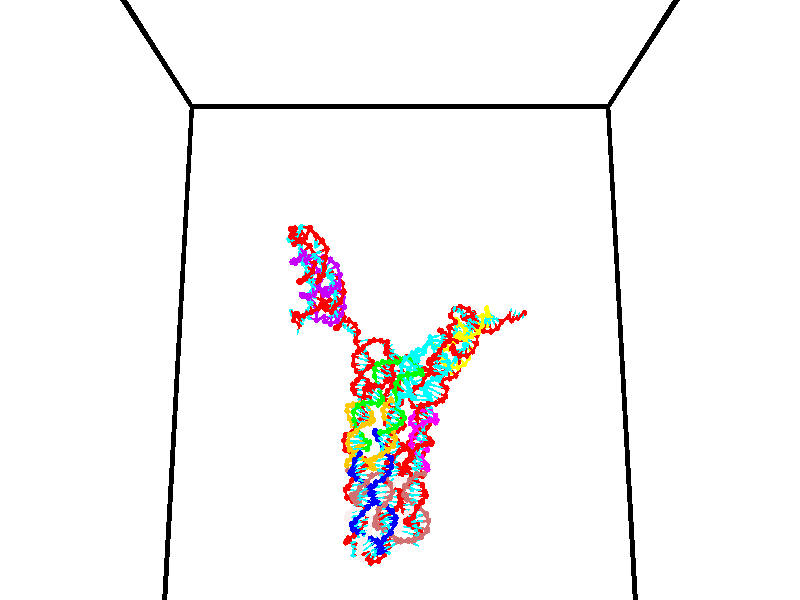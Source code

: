 // switches for output
#declare DRAW_BASES = 1; // possible values are 0, 1; only relevant for DNA ribbons
#declare DRAW_BASES_TYPE = 3; // possible values are 1, 2, 3; only relevant for DNA ribbons
#declare DRAW_FOG = 0; // set to 1 to enable fog

#include "colors.inc"

#include "transforms.inc"
background { rgb <1, 1, 1>}

#default {
   normal{
       ripples 0.25
       frequency 0.20
       turbulence 0.2
       lambda 5
   }
	finish {
		phong 0.1
		phong_size 40.
	}
}

// original window dimensions: 1024x640


// camera settings

camera {
	sky <0, 0.179814, -0.983701>
	up <0, 0.179814, -0.983701>
	right 1.6 * <1, 0, 0>
	location <35, 94.9851, 44.8844>
	look_at <35, 29.7336, 32.9568>
	direction <0, -65.2515, -11.9276>
	angle 67.0682
}


# declare cpy_camera_pos = <35, 94.9851, 44.8844>;
# if (DRAW_FOG = 1)
fog {
	fog_type 2
	up vnormalize(cpy_camera_pos)
	color rgbt<1,1,1,0.3>
	distance 1e-5
	fog_alt 3e-3
	fog_offset 56
}
# end


// LIGHTS

# declare lum = 6;
global_settings {
	ambient_light rgb lum * <0.05, 0.05, 0.05>
	max_trace_level 15
}# declare cpy_direct_light_amount = 0.25;
light_source
{	1000 * <-1, -1.16352, -0.803886>,
	rgb lum * cpy_direct_light_amount
	parallel
}

light_source
{	1000 * <1, 1.16352, 0.803886>,
	rgb lum * cpy_direct_light_amount
	parallel
}

// strand 0

// nucleotide -1

// particle -1
sphere {
	<24.432428, 35.170811, 35.167755> 0.250000
	pigment { color rgbt <1,0,0,0> }
	no_shadow
}
cylinder {
	<24.180300, 34.938076, 34.962166>,  <24.029022, 34.798435, 34.838814>, 0.100000
	pigment { color rgbt <1,0,0,0> }
	no_shadow
}
cylinder {
	<24.180300, 34.938076, 34.962166>,  <24.432428, 35.170811, 35.167755>, 0.100000
	pigment { color rgbt <1,0,0,0> }
	no_shadow
}

// particle -1
sphere {
	<24.180300, 34.938076, 34.962166> 0.100000
	pigment { color rgbt <1,0,0,0> }
	no_shadow
}
sphere {
	0, 1
	scale<0.080000,0.200000,0.300000>
	matrix <0.335055, -0.801096, 0.495967,
		-0.700310, 0.140410, 0.699894,
		-0.630321, -0.581833, -0.513970,
		23.991203, 34.763527, 34.807976>
	pigment { color rgbt <0,1,1,0> }
	no_shadow
}
cylinder {
	<24.266037, 34.682838, 35.608223>,  <24.432428, 35.170811, 35.167755>, 0.130000
	pigment { color rgbt <1,0,0,0> }
	no_shadow
}

// nucleotide -1

// particle -1
sphere {
	<24.266037, 34.682838, 35.608223> 0.250000
	pigment { color rgbt <1,0,0,0> }
	no_shadow
}
cylinder {
	<24.128906, 34.496269, 35.282051>,  <24.046629, 34.384327, 35.086349>, 0.100000
	pigment { color rgbt <1,0,0,0> }
	no_shadow
}
cylinder {
	<24.128906, 34.496269, 35.282051>,  <24.266037, 34.682838, 35.608223>, 0.100000
	pigment { color rgbt <1,0,0,0> }
	no_shadow
}

// particle -1
sphere {
	<24.128906, 34.496269, 35.282051> 0.100000
	pigment { color rgbt <1,0,0,0> }
	no_shadow
}
sphere {
	0, 1
	scale<0.080000,0.200000,0.300000>
	matrix <0.089272, -0.880277, 0.465986,
		-0.935148, 0.086957, 0.343420,
		-0.342826, -0.466423, -0.815426,
		24.026058, 34.356342, 35.037422>
	pigment { color rgbt <0,1,1,0> }
	no_shadow
}
cylinder {
	<24.899611, 34.845379, 35.982609>,  <24.266037, 34.682838, 35.608223>, 0.130000
	pigment { color rgbt <1,0,0,0> }
	no_shadow
}

// nucleotide -1

// particle -1
sphere {
	<24.899611, 34.845379, 35.982609> 0.250000
	pigment { color rgbt <1,0,0,0> }
	no_shadow
}
cylinder {
	<24.817213, 34.948910, 36.360092>,  <24.767775, 35.011028, 36.586582>, 0.100000
	pigment { color rgbt <1,0,0,0> }
	no_shadow
}
cylinder {
	<24.817213, 34.948910, 36.360092>,  <24.899611, 34.845379, 35.982609>, 0.100000
	pigment { color rgbt <1,0,0,0> }
	no_shadow
}

// particle -1
sphere {
	<24.817213, 34.948910, 36.360092> 0.100000
	pigment { color rgbt <1,0,0,0> }
	no_shadow
}
sphere {
	0, 1
	scale<0.080000,0.200000,0.300000>
	matrix <-0.973737, -0.149776, -0.171471,
		0.096964, -0.954243, 0.282876,
		-0.205993, 0.258821, 0.943705,
		24.755415, 35.026558, 36.643204>
	pigment { color rgbt <0,1,1,0> }
	no_shadow
}
cylinder {
	<25.064425, 35.355091, 35.597519>,  <24.899611, 34.845379, 35.982609>, 0.130000
	pigment { color rgbt <1,0,0,0> }
	no_shadow
}

// nucleotide -1

// particle -1
sphere {
	<25.064425, 35.355091, 35.597519> 0.250000
	pigment { color rgbt <1,0,0,0> }
	no_shadow
}
cylinder {
	<25.189880, 35.647442, 35.839989>,  <25.265154, 35.822853, 35.985470>, 0.100000
	pigment { color rgbt <1,0,0,0> }
	no_shadow
}
cylinder {
	<25.189880, 35.647442, 35.839989>,  <25.064425, 35.355091, 35.597519>, 0.100000
	pigment { color rgbt <1,0,0,0> }
	no_shadow
}

// particle -1
sphere {
	<25.189880, 35.647442, 35.839989> 0.100000
	pigment { color rgbt <1,0,0,0> }
	no_shadow
}
sphere {
	0, 1
	scale<0.080000,0.200000,0.300000>
	matrix <0.369131, 0.494327, -0.787009,
		-0.874856, 0.470595, -0.114750,
		0.313639, 0.730877, 0.606176,
		25.283972, 35.866707, 36.021843>
	pigment { color rgbt <0,1,1,0> }
	no_shadow
}
cylinder {
	<24.855183, 35.964447, 35.264378>,  <25.064425, 35.355091, 35.597519>, 0.130000
	pigment { color rgbt <1,0,0,0> }
	no_shadow
}

// nucleotide -1

// particle -1
sphere {
	<24.855183, 35.964447, 35.264378> 0.250000
	pigment { color rgbt <1,0,0,0> }
	no_shadow
}
cylinder {
	<25.151047, 36.033886, 35.524460>,  <25.328566, 36.075550, 35.680508>, 0.100000
	pigment { color rgbt <1,0,0,0> }
	no_shadow
}
cylinder {
	<25.151047, 36.033886, 35.524460>,  <24.855183, 35.964447, 35.264378>, 0.100000
	pigment { color rgbt <1,0,0,0> }
	no_shadow
}

// particle -1
sphere {
	<25.151047, 36.033886, 35.524460> 0.100000
	pigment { color rgbt <1,0,0,0> }
	no_shadow
}
sphere {
	0, 1
	scale<0.080000,0.200000,0.300000>
	matrix <0.417123, 0.639934, -0.645362,
		-0.528120, 0.748565, 0.400925,
		0.739661, 0.173594, 0.650205,
		25.372946, 36.085964, 35.719521>
	pigment { color rgbt <0,1,1,0> }
	no_shadow
}
cylinder {
	<24.905817, 36.673183, 35.447525>,  <24.855183, 35.964447, 35.264378>, 0.130000
	pigment { color rgbt <1,0,0,0> }
	no_shadow
}

// nucleotide -1

// particle -1
sphere {
	<24.905817, 36.673183, 35.447525> 0.250000
	pigment { color rgbt <1,0,0,0> }
	no_shadow
}
cylinder {
	<25.278366, 36.555431, 35.533211>,  <25.501896, 36.484779, 35.584621>, 0.100000
	pigment { color rgbt <1,0,0,0> }
	no_shadow
}
cylinder {
	<25.278366, 36.555431, 35.533211>,  <24.905817, 36.673183, 35.447525>, 0.100000
	pigment { color rgbt <1,0,0,0> }
	no_shadow
}

// particle -1
sphere {
	<25.278366, 36.555431, 35.533211> 0.100000
	pigment { color rgbt <1,0,0,0> }
	no_shadow
}
sphere {
	0, 1
	scale<0.080000,0.200000,0.300000>
	matrix <0.358231, 0.845939, -0.395041,
		-0.064919, 0.444667, 0.893340,
		0.931373, -0.294376, 0.214211,
		25.557777, 36.467117, 35.597473>
	pigment { color rgbt <0,1,1,0> }
	no_shadow
}
cylinder {
	<25.200527, 37.265377, 35.676441>,  <24.905817, 36.673183, 35.447525>, 0.130000
	pigment { color rgbt <1,0,0,0> }
	no_shadow
}

// nucleotide -1

// particle -1
sphere {
	<25.200527, 37.265377, 35.676441> 0.250000
	pigment { color rgbt <1,0,0,0> }
	no_shadow
}
cylinder {
	<25.476385, 37.003803, 35.552017>,  <25.641901, 36.846859, 35.477364>, 0.100000
	pigment { color rgbt <1,0,0,0> }
	no_shadow
}
cylinder {
	<25.476385, 37.003803, 35.552017>,  <25.200527, 37.265377, 35.676441>, 0.100000
	pigment { color rgbt <1,0,0,0> }
	no_shadow
}

// particle -1
sphere {
	<25.476385, 37.003803, 35.552017> 0.100000
	pigment { color rgbt <1,0,0,0> }
	no_shadow
}
sphere {
	0, 1
	scale<0.080000,0.200000,0.300000>
	matrix <0.502370, 0.741426, -0.444873,
		0.521547, 0.150537, 0.839838,
		0.689647, -0.653932, -0.311063,
		25.683279, 36.807625, 35.458698>
	pigment { color rgbt <0,1,1,0> }
	no_shadow
}
cylinder {
	<25.753057, 37.631809, 35.681248>,  <25.200527, 37.265377, 35.676441>, 0.130000
	pigment { color rgbt <1,0,0,0> }
	no_shadow
}

// nucleotide -1

// particle -1
sphere {
	<25.753057, 37.631809, 35.681248> 0.250000
	pigment { color rgbt <1,0,0,0> }
	no_shadow
}
cylinder {
	<25.869411, 37.349873, 35.422455>,  <25.939224, 37.180710, 35.267178>, 0.100000
	pigment { color rgbt <1,0,0,0> }
	no_shadow
}
cylinder {
	<25.869411, 37.349873, 35.422455>,  <25.753057, 37.631809, 35.681248>, 0.100000
	pigment { color rgbt <1,0,0,0> }
	no_shadow
}

// particle -1
sphere {
	<25.869411, 37.349873, 35.422455> 0.100000
	pigment { color rgbt <1,0,0,0> }
	no_shadow
}
sphere {
	0, 1
	scale<0.080000,0.200000,0.300000>
	matrix <0.527545, 0.682300, -0.506126,
		0.798175, -0.194090, 0.570303,
		0.290884, -0.704838, -0.646986,
		25.956676, 37.138420, 35.228359>
	pigment { color rgbt <0,1,1,0> }
	no_shadow
}
cylinder {
	<26.478895, 37.771656, 35.411209>,  <25.753057, 37.631809, 35.681248>, 0.130000
	pigment { color rgbt <1,0,0,0> }
	no_shadow
}

// nucleotide -1

// particle -1
sphere {
	<26.478895, 37.771656, 35.411209> 0.250000
	pigment { color rgbt <1,0,0,0> }
	no_shadow
}
cylinder {
	<26.398129, 37.508968, 35.120567>,  <26.349669, 37.351357, 34.946182>, 0.100000
	pigment { color rgbt <1,0,0,0> }
	no_shadow
}
cylinder {
	<26.398129, 37.508968, 35.120567>,  <26.478895, 37.771656, 35.411209>, 0.100000
	pigment { color rgbt <1,0,0,0> }
	no_shadow
}

// particle -1
sphere {
	<26.398129, 37.508968, 35.120567> 0.100000
	pigment { color rgbt <1,0,0,0> }
	no_shadow
}
sphere {
	0, 1
	scale<0.080000,0.200000,0.300000>
	matrix <0.423438, 0.610425, -0.669389,
		0.883136, -0.442832, 0.154824,
		-0.201919, -0.656720, -0.726600,
		26.337553, 37.311951, 34.902588>
	pigment { color rgbt <0,1,1,0> }
	no_shadow
}
cylinder {
	<27.110241, 37.485722, 35.067909>,  <26.478895, 37.771656, 35.411209>, 0.130000
	pigment { color rgbt <1,0,0,0> }
	no_shadow
}

// nucleotide -1

// particle -1
sphere {
	<27.110241, 37.485722, 35.067909> 0.250000
	pigment { color rgbt <1,0,0,0> }
	no_shadow
}
cylinder {
	<26.794380, 37.487679, 34.822495>,  <26.604864, 37.488853, 34.675247>, 0.100000
	pigment { color rgbt <1,0,0,0> }
	no_shadow
}
cylinder {
	<26.794380, 37.487679, 34.822495>,  <27.110241, 37.485722, 35.067909>, 0.100000
	pigment { color rgbt <1,0,0,0> }
	no_shadow
}

// particle -1
sphere {
	<26.794380, 37.487679, 34.822495> 0.100000
	pigment { color rgbt <1,0,0,0> }
	no_shadow
}
sphere {
	0, 1
	scale<0.080000,0.200000,0.300000>
	matrix <0.497855, 0.589545, -0.636064,
		0.358598, -0.807721, -0.467968,
		-0.789650, 0.004890, -0.613537,
		26.557486, 37.489143, 34.638432>
	pigment { color rgbt <0,1,1,0> }
	no_shadow
}
cylinder {
	<27.418825, 37.370808, 34.328072>,  <27.110241, 37.485722, 35.067909>, 0.130000
	pigment { color rgbt <1,0,0,0> }
	no_shadow
}

// nucleotide -1

// particle -1
sphere {
	<27.418825, 37.370808, 34.328072> 0.250000
	pigment { color rgbt <1,0,0,0> }
	no_shadow
}
cylinder {
	<27.047682, 37.502926, 34.258804>,  <26.824997, 37.582195, 34.217243>, 0.100000
	pigment { color rgbt <1,0,0,0> }
	no_shadow
}
cylinder {
	<27.047682, 37.502926, 34.258804>,  <27.418825, 37.370808, 34.328072>, 0.100000
	pigment { color rgbt <1,0,0,0> }
	no_shadow
}

// particle -1
sphere {
	<27.047682, 37.502926, 34.258804> 0.100000
	pigment { color rgbt <1,0,0,0> }
	no_shadow
}
sphere {
	0, 1
	scale<0.080000,0.200000,0.300000>
	matrix <0.328877, 0.505720, -0.797551,
		-0.175850, -0.796965, -0.577861,
		-0.927856, 0.330294, -0.173173,
		26.769325, 37.602013, 34.206852>
	pigment { color rgbt <0,1,1,0> }
	no_shadow
}
cylinder {
	<27.407454, 37.634670, 33.655907>,  <27.418825, 37.370808, 34.328072>, 0.130000
	pigment { color rgbt <1,0,0,0> }
	no_shadow
}

// nucleotide -1

// particle -1
sphere {
	<27.407454, 37.634670, 33.655907> 0.250000
	pigment { color rgbt <1,0,0,0> }
	no_shadow
}
cylinder {
	<27.046894, 37.782959, 33.745388>,  <26.830559, 37.871933, 33.799076>, 0.100000
	pigment { color rgbt <1,0,0,0> }
	no_shadow
}
cylinder {
	<27.046894, 37.782959, 33.745388>,  <27.407454, 37.634670, 33.655907>, 0.100000
	pigment { color rgbt <1,0,0,0> }
	no_shadow
}

// particle -1
sphere {
	<27.046894, 37.782959, 33.745388> 0.100000
	pigment { color rgbt <1,0,0,0> }
	no_shadow
}
sphere {
	0, 1
	scale<0.080000,0.200000,0.300000>
	matrix <0.149691, 0.751610, -0.642398,
		-0.406295, -0.545569, -0.732993,
		-0.901397, 0.370725, 0.223708,
		26.776474, 37.894176, 33.812500>
	pigment { color rgbt <0,1,1,0> }
	no_shadow
}
cylinder {
	<27.030775, 37.775826, 32.924839>,  <27.407454, 37.634670, 33.655907>, 0.130000
	pigment { color rgbt <1,0,0,0> }
	no_shadow
}

// nucleotide -1

// particle -1
sphere {
	<27.030775, 37.775826, 32.924839> 0.250000
	pigment { color rgbt <1,0,0,0> }
	no_shadow
}
cylinder {
	<26.868036, 37.991592, 33.219730>,  <26.770393, 38.121052, 33.396664>, 0.100000
	pigment { color rgbt <1,0,0,0> }
	no_shadow
}
cylinder {
	<26.868036, 37.991592, 33.219730>,  <27.030775, 37.775826, 32.924839>, 0.100000
	pigment { color rgbt <1,0,0,0> }
	no_shadow
}

// particle -1
sphere {
	<26.868036, 37.991592, 33.219730> 0.100000
	pigment { color rgbt <1,0,0,0> }
	no_shadow
}
sphere {
	0, 1
	scale<0.080000,0.200000,0.300000>
	matrix <-0.113049, 0.771101, -0.626596,
		-0.906474, -0.338272, -0.252739,
		-0.406847, 0.539421, 0.737224,
		26.745981, 38.153419, 33.440899>
	pigment { color rgbt <0,1,1,0> }
	no_shadow
}
cylinder {
	<26.398296, 38.058693, 32.713718>,  <27.030775, 37.775826, 32.924839>, 0.130000
	pigment { color rgbt <1,0,0,0> }
	no_shadow
}

// nucleotide -1

// particle -1
sphere {
	<26.398296, 38.058693, 32.713718> 0.250000
	pigment { color rgbt <1,0,0,0> }
	no_shadow
}
cylinder {
	<26.499481, 38.296803, 33.018784>,  <26.560192, 38.439671, 33.201824>, 0.100000
	pigment { color rgbt <1,0,0,0> }
	no_shadow
}
cylinder {
	<26.499481, 38.296803, 33.018784>,  <26.398296, 38.058693, 32.713718>, 0.100000
	pigment { color rgbt <1,0,0,0> }
	no_shadow
}

// particle -1
sphere {
	<26.499481, 38.296803, 33.018784> 0.100000
	pigment { color rgbt <1,0,0,0> }
	no_shadow
}
sphere {
	0, 1
	scale<0.080000,0.200000,0.300000>
	matrix <-0.181491, 0.803505, -0.566957,
		-0.950300, 0.005004, 0.311295,
		0.252965, 0.595276, 0.762663,
		26.575371, 38.475384, 33.247581>
	pigment { color rgbt <0,1,1,0> }
	no_shadow
}
cylinder {
	<25.882469, 38.511158, 32.725212>,  <26.398296, 38.058693, 32.713718>, 0.130000
	pigment { color rgbt <1,0,0,0> }
	no_shadow
}

// nucleotide -1

// particle -1
sphere {
	<25.882469, 38.511158, 32.725212> 0.250000
	pigment { color rgbt <1,0,0,0> }
	no_shadow
}
cylinder {
	<26.151110, 38.685291, 32.965023>,  <26.312294, 38.789772, 33.108910>, 0.100000
	pigment { color rgbt <1,0,0,0> }
	no_shadow
}
cylinder {
	<26.151110, 38.685291, 32.965023>,  <25.882469, 38.511158, 32.725212>, 0.100000
	pigment { color rgbt <1,0,0,0> }
	no_shadow
}

// particle -1
sphere {
	<26.151110, 38.685291, 32.965023> 0.100000
	pigment { color rgbt <1,0,0,0> }
	no_shadow
}
sphere {
	0, 1
	scale<0.080000,0.200000,0.300000>
	matrix <-0.233727, 0.892345, -0.386124,
		-0.703081, 0.119195, 0.701049,
		0.671602, 0.435330, 0.599532,
		26.352591, 38.815891, 33.144882>
	pigment { color rgbt <0,1,1,0> }
	no_shadow
}
cylinder {
	<25.636341, 39.011333, 33.173100>,  <25.882469, 38.511158, 32.725212>, 0.130000
	pigment { color rgbt <1,0,0,0> }
	no_shadow
}

// nucleotide -1

// particle -1
sphere {
	<25.636341, 39.011333, 33.173100> 0.250000
	pigment { color rgbt <1,0,0,0> }
	no_shadow
}
cylinder {
	<26.015787, 39.136604, 33.154980>,  <26.243454, 39.211765, 33.144108>, 0.100000
	pigment { color rgbt <1,0,0,0> }
	no_shadow
}
cylinder {
	<26.015787, 39.136604, 33.154980>,  <25.636341, 39.011333, 33.173100>, 0.100000
	pigment { color rgbt <1,0,0,0> }
	no_shadow
}

// particle -1
sphere {
	<26.015787, 39.136604, 33.154980> 0.100000
	pigment { color rgbt <1,0,0,0> }
	no_shadow
}
sphere {
	0, 1
	scale<0.080000,0.200000,0.300000>
	matrix <-0.311922, 0.901371, -0.300391,
		-0.053248, 0.299084, 0.952740,
		0.948614, 0.313176, -0.045295,
		26.300371, 39.230556, 33.141392>
	pigment { color rgbt <0,1,1,0> }
	no_shadow
}
cylinder {
	<25.528887, 39.670803, 33.315838>,  <25.636341, 39.011333, 33.173100>, 0.130000
	pigment { color rgbt <1,0,0,0> }
	no_shadow
}

// nucleotide -1

// particle -1
sphere {
	<25.528887, 39.670803, 33.315838> 0.250000
	pigment { color rgbt <1,0,0,0> }
	no_shadow
}
cylinder {
	<25.895454, 39.664978, 33.155853>,  <26.115395, 39.661484, 33.059864>, 0.100000
	pigment { color rgbt <1,0,0,0> }
	no_shadow
}
cylinder {
	<25.895454, 39.664978, 33.155853>,  <25.528887, 39.670803, 33.315838>, 0.100000
	pigment { color rgbt <1,0,0,0> }
	no_shadow
}

// particle -1
sphere {
	<25.895454, 39.664978, 33.155853> 0.100000
	pigment { color rgbt <1,0,0,0> }
	no_shadow
}
sphere {
	0, 1
	scale<0.080000,0.200000,0.300000>
	matrix <-0.193839, 0.858161, -0.475380,
		0.350151, 0.513175, 0.783611,
		0.916417, -0.014561, -0.399960,
		26.170380, 39.660610, 33.035866>
	pigment { color rgbt <0,1,1,0> }
	no_shadow
}
cylinder {
	<25.787743, 40.376984, 33.447819>,  <25.528887, 39.670803, 33.315838>, 0.130000
	pigment { color rgbt <1,0,0,0> }
	no_shadow
}

// nucleotide -1

// particle -1
sphere {
	<25.787743, 40.376984, 33.447819> 0.250000
	pigment { color rgbt <1,0,0,0> }
	no_shadow
}
cylinder {
	<26.034386, 40.223827, 33.172665>,  <26.182371, 40.131935, 33.007572>, 0.100000
	pigment { color rgbt <1,0,0,0> }
	no_shadow
}
cylinder {
	<26.034386, 40.223827, 33.172665>,  <25.787743, 40.376984, 33.447819>, 0.100000
	pigment { color rgbt <1,0,0,0> }
	no_shadow
}

// particle -1
sphere {
	<26.034386, 40.223827, 33.172665> 0.100000
	pigment { color rgbt <1,0,0,0> }
	no_shadow
}
sphere {
	0, 1
	scale<0.080000,0.200000,0.300000>
	matrix <-0.031458, 0.861081, -0.507493,
		0.786640, 0.334564, 0.518906,
		0.616609, -0.382891, -0.687886,
		26.219368, 40.108959, 32.966297>
	pigment { color rgbt <0,1,1,0> }
	no_shadow
}
cylinder {
	<26.387188, 40.932987, 33.288986>,  <25.787743, 40.376984, 33.447819>, 0.130000
	pigment { color rgbt <1,0,0,0> }
	no_shadow
}

// nucleotide -1

// particle -1
sphere {
	<26.387188, 40.932987, 33.288986> 0.250000
	pigment { color rgbt <1,0,0,0> }
	no_shadow
}
cylinder {
	<26.326845, 40.670918, 32.992882>,  <26.290640, 40.513676, 32.815220>, 0.100000
	pigment { color rgbt <1,0,0,0> }
	no_shadow
}
cylinder {
	<26.326845, 40.670918, 32.992882>,  <26.387188, 40.932987, 33.288986>, 0.100000
	pigment { color rgbt <1,0,0,0> }
	no_shadow
}

// particle -1
sphere {
	<26.326845, 40.670918, 32.992882> 0.100000
	pigment { color rgbt <1,0,0,0> }
	no_shadow
}
sphere {
	0, 1
	scale<0.080000,0.200000,0.300000>
	matrix <-0.011895, 0.749978, -0.661355,
		0.988484, -0.090965, -0.120933,
		-0.150857, -0.655177, -0.740260,
		26.281588, 40.474365, 32.770805>
	pigment { color rgbt <0,1,1,0> }
	no_shadow
}
cylinder {
	<26.981026, 40.973873, 32.786957>,  <26.387188, 40.932987, 33.288986>, 0.130000
	pigment { color rgbt <1,0,0,0> }
	no_shadow
}

// nucleotide -1

// particle -1
sphere {
	<26.981026, 40.973873, 32.786957> 0.250000
	pigment { color rgbt <1,0,0,0> }
	no_shadow
}
cylinder {
	<26.685041, 40.826214, 32.562035>,  <26.507452, 40.737617, 32.427082>, 0.100000
	pigment { color rgbt <1,0,0,0> }
	no_shadow
}
cylinder {
	<26.685041, 40.826214, 32.562035>,  <26.981026, 40.973873, 32.786957>, 0.100000
	pigment { color rgbt <1,0,0,0> }
	no_shadow
}

// particle -1
sphere {
	<26.685041, 40.826214, 32.562035> 0.100000
	pigment { color rgbt <1,0,0,0> }
	no_shadow
}
sphere {
	0, 1
	scale<0.080000,0.200000,0.300000>
	matrix <-0.015163, 0.844902, -0.534706,
		0.672480, -0.387135, -0.630791,
		-0.739960, -0.369144, -0.562309,
		26.463053, 40.715469, 32.393341>
	pigment { color rgbt <0,1,1,0> }
	no_shadow
}
cylinder {
	<27.229815, 41.138290, 32.156204>,  <26.981026, 40.973873, 32.786957>, 0.130000
	pigment { color rgbt <1,0,0,0> }
	no_shadow
}

// nucleotide -1

// particle -1
sphere {
	<27.229815, 41.138290, 32.156204> 0.250000
	pigment { color rgbt <1,0,0,0> }
	no_shadow
}
cylinder {
	<26.850973, 41.034355, 32.080860>,  <26.623669, 40.971992, 32.035652>, 0.100000
	pigment { color rgbt <1,0,0,0> }
	no_shadow
}
cylinder {
	<26.850973, 41.034355, 32.080860>,  <27.229815, 41.138290, 32.156204>, 0.100000
	pigment { color rgbt <1,0,0,0> }
	no_shadow
}

// particle -1
sphere {
	<26.850973, 41.034355, 32.080860> 0.100000
	pigment { color rgbt <1,0,0,0> }
	no_shadow
}
sphere {
	0, 1
	scale<0.080000,0.200000,0.300000>
	matrix <-0.066335, 0.732747, -0.677260,
		0.313999, -0.628940, -0.711223,
		-0.947103, -0.259838, -0.188361,
		26.566843, 40.956406, 32.024353>
	pigment { color rgbt <0,1,1,0> }
	no_shadow
}
cylinder {
	<27.078394, 41.066792, 31.468077>,  <27.229815, 41.138290, 32.156204>, 0.130000
	pigment { color rgbt <1,0,0,0> }
	no_shadow
}

// nucleotide -1

// particle -1
sphere {
	<27.078394, 41.066792, 31.468077> 0.250000
	pigment { color rgbt <1,0,0,0> }
	no_shadow
}
cylinder {
	<26.699757, 41.131451, 31.579666>,  <26.472574, 41.170246, 31.646620>, 0.100000
	pigment { color rgbt <1,0,0,0> }
	no_shadow
}
cylinder {
	<26.699757, 41.131451, 31.579666>,  <27.078394, 41.066792, 31.468077>, 0.100000
	pigment { color rgbt <1,0,0,0> }
	no_shadow
}

// particle -1
sphere {
	<26.699757, 41.131451, 31.579666> 0.100000
	pigment { color rgbt <1,0,0,0> }
	no_shadow
}
sphere {
	0, 1
	scale<0.080000,0.200000,0.300000>
	matrix <-0.055342, 0.770941, -0.634498,
		-0.317639, -0.616051, -0.720824,
		-0.946595, 0.161649, 0.278974,
		26.415777, 41.179947, 31.663359>
	pigment { color rgbt <0,1,1,0> }
	no_shadow
}
cylinder {
	<26.740204, 41.285431, 30.871708>,  <27.078394, 41.066792, 31.468077>, 0.130000
	pigment { color rgbt <1,0,0,0> }
	no_shadow
}

// nucleotide -1

// particle -1
sphere {
	<26.740204, 41.285431, 30.871708> 0.250000
	pigment { color rgbt <1,0,0,0> }
	no_shadow
}
cylinder {
	<26.470003, 41.406528, 31.140646>,  <26.307882, 41.479187, 31.302010>, 0.100000
	pigment { color rgbt <1,0,0,0> }
	no_shadow
}
cylinder {
	<26.470003, 41.406528, 31.140646>,  <26.740204, 41.285431, 30.871708>, 0.100000
	pigment { color rgbt <1,0,0,0> }
	no_shadow
}

// particle -1
sphere {
	<26.470003, 41.406528, 31.140646> 0.100000
	pigment { color rgbt <1,0,0,0> }
	no_shadow
}
sphere {
	0, 1
	scale<0.080000,0.200000,0.300000>
	matrix <-0.192343, 0.807912, -0.557030,
		-0.711832, -0.505595, -0.487514,
		-0.675500, 0.302742, 0.672345,
		26.267353, 41.497353, 31.342350>
	pigment { color rgbt <0,1,1,0> }
	no_shadow
}
cylinder {
	<26.039820, 41.340034, 30.525583>,  <26.740204, 41.285431, 30.871708>, 0.130000
	pigment { color rgbt <1,0,0,0> }
	no_shadow
}

// nucleotide -1

// particle -1
sphere {
	<26.039820, 41.340034, 30.525583> 0.250000
	pigment { color rgbt <1,0,0,0> }
	no_shadow
}
cylinder {
	<26.031422, 41.560299, 30.859369>,  <26.026382, 41.692455, 31.059641>, 0.100000
	pigment { color rgbt <1,0,0,0> }
	no_shadow
}
cylinder {
	<26.031422, 41.560299, 30.859369>,  <26.039820, 41.340034, 30.525583>, 0.100000
	pigment { color rgbt <1,0,0,0> }
	no_shadow
}

// particle -1
sphere {
	<26.031422, 41.560299, 30.859369> 0.100000
	pigment { color rgbt <1,0,0,0> }
	no_shadow
}
sphere {
	0, 1
	scale<0.080000,0.200000,0.300000>
	matrix <-0.477852, 0.727616, -0.492171,
		-0.878189, -0.409085, 0.247857,
		-0.020995, 0.550658, 0.834466,
		26.025124, 41.725498, 31.109709>
	pigment { color rgbt <0,1,1,0> }
	no_shadow
}
cylinder {
	<25.346800, 41.640224, 30.556753>,  <26.039820, 41.340034, 30.525583>, 0.130000
	pigment { color rgbt <1,0,0,0> }
	no_shadow
}

// nucleotide -1

// particle -1
sphere {
	<25.346800, 41.640224, 30.556753> 0.250000
	pigment { color rgbt <1,0,0,0> }
	no_shadow
}
cylinder {
	<25.621988, 41.852688, 30.754568>,  <25.787102, 41.980167, 30.873257>, 0.100000
	pigment { color rgbt <1,0,0,0> }
	no_shadow
}
cylinder {
	<25.621988, 41.852688, 30.754568>,  <25.346800, 41.640224, 30.556753>, 0.100000
	pigment { color rgbt <1,0,0,0> }
	no_shadow
}

// particle -1
sphere {
	<25.621988, 41.852688, 30.754568> 0.100000
	pigment { color rgbt <1,0,0,0> }
	no_shadow
}
sphere {
	0, 1
	scale<0.080000,0.200000,0.300000>
	matrix <-0.366366, 0.842409, -0.395124,
		-0.626475, 0.090653, 0.774152,
		0.687972, 0.531158, 0.494536,
		25.828381, 42.012035, 30.902929>
	pigment { color rgbt <0,1,1,0> }
	no_shadow
}
cylinder {
	<25.478897, 42.380901, 30.995150>,  <25.346800, 41.640224, 30.556753>, 0.130000
	pigment { color rgbt <1,0,0,0> }
	no_shadow
}

// nucleotide -1

// particle -1
sphere {
	<25.478897, 42.380901, 30.995150> 0.250000
	pigment { color rgbt <1,0,0,0> }
	no_shadow
}
cylinder {
	<25.261698, 42.709194, 30.924101>,  <25.131378, 42.906170, 30.881472>, 0.100000
	pigment { color rgbt <1,0,0,0> }
	no_shadow
}
cylinder {
	<25.261698, 42.709194, 30.924101>,  <25.478897, 42.380901, 30.995150>, 0.100000
	pigment { color rgbt <1,0,0,0> }
	no_shadow
}

// particle -1
sphere {
	<25.261698, 42.709194, 30.924101> 0.100000
	pigment { color rgbt <1,0,0,0> }
	no_shadow
}
sphere {
	0, 1
	scale<0.080000,0.200000,0.300000>
	matrix <0.834112, 0.551594, -0.001171,
		0.097013, -0.148792, -0.984098,
		-0.542997, 0.820734, -0.177621,
		25.098799, 42.955414, 30.870815>
	pigment { color rgbt <0,1,1,0> }
	no_shadow
}
cylinder {
	<25.656525, 42.813290, 30.330826>,  <25.478897, 42.380901, 30.995150>, 0.130000
	pigment { color rgbt <1,0,0,0> }
	no_shadow
}

// nucleotide -1

// particle -1
sphere {
	<25.656525, 42.813290, 30.330826> 0.250000
	pigment { color rgbt <1,0,0,0> }
	no_shadow
}
cylinder {
	<25.538990, 43.054283, 30.627655>,  <25.468470, 43.198879, 30.805752>, 0.100000
	pigment { color rgbt <1,0,0,0> }
	no_shadow
}
cylinder {
	<25.538990, 43.054283, 30.627655>,  <25.656525, 42.813290, 30.330826>, 0.100000
	pigment { color rgbt <1,0,0,0> }
	no_shadow
}

// particle -1
sphere {
	<25.538990, 43.054283, 30.627655> 0.100000
	pigment { color rgbt <1,0,0,0> }
	no_shadow
}
sphere {
	0, 1
	scale<0.080000,0.200000,0.300000>
	matrix <0.860874, 0.504190, -0.068471,
		-0.415398, 0.618710, -0.666815,
		-0.293838, 0.602487, 0.742071,
		25.450838, 43.235027, 30.850277>
	pigment { color rgbt <0,1,1,0> }
	no_shadow
}
cylinder {
	<25.709658, 43.476299, 30.121330>,  <25.656525, 42.813290, 30.330826>, 0.130000
	pigment { color rgbt <1,0,0,0> }
	no_shadow
}

// nucleotide -1

// particle -1
sphere {
	<25.709658, 43.476299, 30.121330> 0.250000
	pigment { color rgbt <1,0,0,0> }
	no_shadow
}
cylinder {
	<25.720491, 43.497555, 30.520618>,  <25.726992, 43.510307, 30.760191>, 0.100000
	pigment { color rgbt <1,0,0,0> }
	no_shadow
}
cylinder {
	<25.720491, 43.497555, 30.520618>,  <25.709658, 43.476299, 30.121330>, 0.100000
	pigment { color rgbt <1,0,0,0> }
	no_shadow
}

// particle -1
sphere {
	<25.720491, 43.497555, 30.520618> 0.100000
	pigment { color rgbt <1,0,0,0> }
	no_shadow
}
sphere {
	0, 1
	scale<0.080000,0.200000,0.300000>
	matrix <0.555463, 0.829429, -0.059225,
		-0.831100, 0.556078, -0.007052,
		0.027085, 0.053139, 0.998220,
		25.728617, 43.513496, 30.820084>
	pigment { color rgbt <0,1,1,0> }
	no_shadow
}
cylinder {
	<25.498283, 44.182968, 30.377232>,  <25.709658, 43.476299, 30.121330>, 0.130000
	pigment { color rgbt <1,0,0,0> }
	no_shadow
}

// nucleotide -1

// particle -1
sphere {
	<25.498283, 44.182968, 30.377232> 0.250000
	pigment { color rgbt <1,0,0,0> }
	no_shadow
}
cylinder {
	<25.752001, 43.996429, 30.623873>,  <25.904230, 43.884506, 30.771858>, 0.100000
	pigment { color rgbt <1,0,0,0> }
	no_shadow
}
cylinder {
	<25.752001, 43.996429, 30.623873>,  <25.498283, 44.182968, 30.377232>, 0.100000
	pigment { color rgbt <1,0,0,0> }
	no_shadow
}

// particle -1
sphere {
	<25.752001, 43.996429, 30.623873> 0.100000
	pigment { color rgbt <1,0,0,0> }
	no_shadow
}
sphere {
	0, 1
	scale<0.080000,0.200000,0.300000>
	matrix <0.668469, 0.731494, -0.134410,
		-0.388360, 0.497435, 0.775716,
		0.634292, -0.466343, 0.616602,
		25.942287, 43.856525, 30.808853>
	pigment { color rgbt <0,1,1,0> }
	no_shadow
}
cylinder {
	<25.605616, 44.566364, 31.007620>,  <25.498283, 44.182968, 30.377232>, 0.130000
	pigment { color rgbt <1,0,0,0> }
	no_shadow
}

// nucleotide -1

// particle -1
sphere {
	<25.605616, 44.566364, 31.007620> 0.250000
	pigment { color rgbt <1,0,0,0> }
	no_shadow
}
cylinder {
	<25.907703, 44.355267, 30.852121>,  <26.088957, 44.228607, 30.758821>, 0.100000
	pigment { color rgbt <1,0,0,0> }
	no_shadow
}
cylinder {
	<25.907703, 44.355267, 30.852121>,  <25.605616, 44.566364, 31.007620>, 0.100000
	pigment { color rgbt <1,0,0,0> }
	no_shadow
}

// particle -1
sphere {
	<25.907703, 44.355267, 30.852121> 0.100000
	pigment { color rgbt <1,0,0,0> }
	no_shadow
}
sphere {
	0, 1
	scale<0.080000,0.200000,0.300000>
	matrix <0.482257, 0.849047, -0.215749,
		0.443925, -0.024538, 0.895728,
		0.755221, -0.527747, -0.388746,
		26.134270, 44.196941, 30.735497>
	pigment { color rgbt <0,1,1,0> }
	no_shadow
}
cylinder {
	<26.328276, 44.584896, 31.352295>,  <25.605616, 44.566364, 31.007620>, 0.130000
	pigment { color rgbt <1,0,0,0> }
	no_shadow
}

// nucleotide -1

// particle -1
sphere {
	<26.328276, 44.584896, 31.352295> 0.250000
	pigment { color rgbt <1,0,0,0> }
	no_shadow
}
cylinder {
	<26.381296, 44.512096, 30.962564>,  <26.413109, 44.468418, 30.728727>, 0.100000
	pigment { color rgbt <1,0,0,0> }
	no_shadow
}
cylinder {
	<26.381296, 44.512096, 30.962564>,  <26.328276, 44.584896, 31.352295>, 0.100000
	pigment { color rgbt <1,0,0,0> }
	no_shadow
}

// particle -1
sphere {
	<26.381296, 44.512096, 30.962564> 0.100000
	pigment { color rgbt <1,0,0,0> }
	no_shadow
}
sphere {
	0, 1
	scale<0.080000,0.200000,0.300000>
	matrix <0.191283, 0.969216, -0.155020,
		0.972543, -0.165823, 0.163285,
		0.132552, -0.181998, -0.974324,
		26.421062, 44.457497, 30.670267>
	pigment { color rgbt <0,1,1,0> }
	no_shadow
}
cylinder {
	<26.891722, 44.889004, 31.159332>,  <26.328276, 44.584896, 31.352295>, 0.130000
	pigment { color rgbt <1,0,0,0> }
	no_shadow
}

// nucleotide -1

// particle -1
sphere {
	<26.891722, 44.889004, 31.159332> 0.250000
	pigment { color rgbt <1,0,0,0> }
	no_shadow
}
cylinder {
	<26.647196, 44.866543, 30.843576>,  <26.500481, 44.853065, 30.654123>, 0.100000
	pigment { color rgbt <1,0,0,0> }
	no_shadow
}
cylinder {
	<26.647196, 44.866543, 30.843576>,  <26.891722, 44.889004, 31.159332>, 0.100000
	pigment { color rgbt <1,0,0,0> }
	no_shadow
}

// particle -1
sphere {
	<26.647196, 44.866543, 30.843576> 0.100000
	pigment { color rgbt <1,0,0,0> }
	no_shadow
}
sphere {
	0, 1
	scale<0.080000,0.200000,0.300000>
	matrix <0.342332, 0.880563, -0.327747,
		0.713513, -0.470591, -0.519080,
		-0.611317, -0.056154, -0.789391,
		26.463800, 44.849697, 30.606758>
	pigment { color rgbt <0,1,1,0> }
	no_shadow
}
cylinder {
	<27.299282, 45.002445, 30.542263>,  <26.891722, 44.889004, 31.159332>, 0.130000
	pigment { color rgbt <1,0,0,0> }
	no_shadow
}

// nucleotide -1

// particle -1
sphere {
	<27.299282, 45.002445, 30.542263> 0.250000
	pigment { color rgbt <1,0,0,0> }
	no_shadow
}
cylinder {
	<26.910179, 45.088703, 30.508217>,  <26.676718, 45.140457, 30.487789>, 0.100000
	pigment { color rgbt <1,0,0,0> }
	no_shadow
}
cylinder {
	<26.910179, 45.088703, 30.508217>,  <27.299282, 45.002445, 30.542263>, 0.100000
	pigment { color rgbt <1,0,0,0> }
	no_shadow
}

// particle -1
sphere {
	<26.910179, 45.088703, 30.508217> 0.100000
	pigment { color rgbt <1,0,0,0> }
	no_shadow
}
sphere {
	0, 1
	scale<0.080000,0.200000,0.300000>
	matrix <0.229660, 0.946485, -0.226767,
		0.031661, -0.240137, -0.970223,
		-0.972756, 0.215641, -0.085116,
		26.618353, 45.153397, 30.482681>
	pigment { color rgbt <0,1,1,0> }
	no_shadow
}
cylinder {
	<27.689171, 44.354969, 30.871061>,  <27.299282, 45.002445, 30.542263>, 0.130000
	pigment { color rgbt <1,0,0,0> }
	no_shadow
}

// nucleotide -1

// particle -1
sphere {
	<27.689171, 44.354969, 30.871061> 0.250000
	pigment { color rgbt <1,0,0,0> }
	no_shadow
}
cylinder {
	<27.745916, 44.524632, 31.228825>,  <27.779964, 44.626431, 31.443481>, 0.100000
	pigment { color rgbt <1,0,0,0> }
	no_shadow
}
cylinder {
	<27.745916, 44.524632, 31.228825>,  <27.689171, 44.354969, 30.871061>, 0.100000
	pigment { color rgbt <1,0,0,0> }
	no_shadow
}

// particle -1
sphere {
	<27.745916, 44.524632, 31.228825> 0.100000
	pigment { color rgbt <1,0,0,0> }
	no_shadow
}
sphere {
	0, 1
	scale<0.080000,0.200000,0.300000>
	matrix <-0.190803, -0.874883, 0.445166,
		0.971323, -0.233809, -0.043184,
		0.141865, 0.424161, 0.894406,
		27.788477, 44.651878, 31.497147>
	pigment { color rgbt <0,1,1,0> }
	no_shadow
}
cylinder {
	<28.217049, 43.967506, 31.188231>,  <27.689171, 44.354969, 30.871061>, 0.130000
	pigment { color rgbt <1,0,0,0> }
	no_shadow
}

// nucleotide -1

// particle -1
sphere {
	<28.217049, 43.967506, 31.188231> 0.250000
	pigment { color rgbt <1,0,0,0> }
	no_shadow
}
cylinder {
	<27.971661, 44.141243, 31.452051>,  <27.824429, 44.245483, 31.610344>, 0.100000
	pigment { color rgbt <1,0,0,0> }
	no_shadow
}
cylinder {
	<27.971661, 44.141243, 31.452051>,  <28.217049, 43.967506, 31.188231>, 0.100000
	pigment { color rgbt <1,0,0,0> }
	no_shadow
}

// particle -1
sphere {
	<27.971661, 44.141243, 31.452051> 0.100000
	pigment { color rgbt <1,0,0,0> }
	no_shadow
}
sphere {
	0, 1
	scale<0.080000,0.200000,0.300000>
	matrix <-0.042193, -0.852005, 0.521830,
		0.788591, 0.292298, 0.541005,
		-0.613469, 0.434337, 0.659551,
		27.787621, 44.271545, 31.649916>
	pigment { color rgbt <0,1,1,0> }
	no_shadow
}
cylinder {
	<28.634979, 43.999680, 31.807240>,  <28.217049, 43.967506, 31.188231>, 0.130000
	pigment { color rgbt <1,0,0,0> }
	no_shadow
}

// nucleotide -1

// particle -1
sphere {
	<28.634979, 43.999680, 31.807240> 0.250000
	pigment { color rgbt <1,0,0,0> }
	no_shadow
}
cylinder {
	<28.257006, 43.939003, 31.923235>,  <28.030222, 43.902596, 31.992832>, 0.100000
	pigment { color rgbt <1,0,0,0> }
	no_shadow
}
cylinder {
	<28.257006, 43.939003, 31.923235>,  <28.634979, 43.999680, 31.807240>, 0.100000
	pigment { color rgbt <1,0,0,0> }
	no_shadow
}

// particle -1
sphere {
	<28.257006, 43.939003, 31.923235> 0.100000
	pigment { color rgbt <1,0,0,0> }
	no_shadow
}
sphere {
	0, 1
	scale<0.080000,0.200000,0.300000>
	matrix <0.317431, -0.640433, 0.699345,
		0.079635, 0.752884, 0.653317,
		-0.944932, -0.151691, 0.289989,
		27.973526, 43.893497, 32.010231>
	pigment { color rgbt <0,1,1,0> }
	no_shadow
}
cylinder {
	<28.558416, 44.227573, 32.488338>,  <28.634979, 43.999680, 31.807240>, 0.130000
	pigment { color rgbt <1,0,0,0> }
	no_shadow
}

// nucleotide -1

// particle -1
sphere {
	<28.558416, 44.227573, 32.488338> 0.250000
	pigment { color rgbt <1,0,0,0> }
	no_shadow
}
cylinder {
	<28.259682, 43.964314, 32.450230>,  <28.080441, 43.806358, 32.427364>, 0.100000
	pigment { color rgbt <1,0,0,0> }
	no_shadow
}
cylinder {
	<28.259682, 43.964314, 32.450230>,  <28.558416, 44.227573, 32.488338>, 0.100000
	pigment { color rgbt <1,0,0,0> }
	no_shadow
}

// particle -1
sphere {
	<28.259682, 43.964314, 32.450230> 0.100000
	pigment { color rgbt <1,0,0,0> }
	no_shadow
}
sphere {
	0, 1
	scale<0.080000,0.200000,0.300000>
	matrix <0.324262, -0.485484, 0.811886,
		-0.580592, 0.575455, 0.575990,
		-0.746838, -0.658147, -0.095270,
		28.035631, 43.766869, 32.421650>
	pigment { color rgbt <0,1,1,0> }
	no_shadow
}
cylinder {
	<28.456144, 43.960312, 33.153660>,  <28.558416, 44.227573, 32.488338>, 0.130000
	pigment { color rgbt <1,0,0,0> }
	no_shadow
}

// nucleotide -1

// particle -1
sphere {
	<28.456144, 43.960312, 33.153660> 0.250000
	pigment { color rgbt <1,0,0,0> }
	no_shadow
}
cylinder {
	<28.267262, 43.698006, 32.918037>,  <28.153931, 43.540623, 32.776665>, 0.100000
	pigment { color rgbt <1,0,0,0> }
	no_shadow
}
cylinder {
	<28.267262, 43.698006, 32.918037>,  <28.456144, 43.960312, 33.153660>, 0.100000
	pigment { color rgbt <1,0,0,0> }
	no_shadow
}

// particle -1
sphere {
	<28.267262, 43.698006, 32.918037> 0.100000
	pigment { color rgbt <1,0,0,0> }
	no_shadow
}
sphere {
	0, 1
	scale<0.080000,0.200000,0.300000>
	matrix <0.298659, -0.747752, 0.593017,
		-0.829350, 0.104100, 0.548945,
		-0.472208, -0.655766, -0.589058,
		28.125599, 43.501274, 32.741322>
	pigment { color rgbt <0,1,1,0> }
	no_shadow
}
cylinder {
	<28.303007, 43.510082, 33.605995>,  <28.456144, 43.960312, 33.153660>, 0.130000
	pigment { color rgbt <1,0,0,0> }
	no_shadow
}

// nucleotide -1

// particle -1
sphere {
	<28.303007, 43.510082, 33.605995> 0.250000
	pigment { color rgbt <1,0,0,0> }
	no_shadow
}
cylinder {
	<28.232203, 43.283440, 33.284096>,  <28.189720, 43.147453, 33.090958>, 0.100000
	pigment { color rgbt <1,0,0,0> }
	no_shadow
}
cylinder {
	<28.232203, 43.283440, 33.284096>,  <28.303007, 43.510082, 33.605995>, 0.100000
	pigment { color rgbt <1,0,0,0> }
	no_shadow
}

// particle -1
sphere {
	<28.232203, 43.283440, 33.284096> 0.100000
	pigment { color rgbt <1,0,0,0> }
	no_shadow
}
sphere {
	0, 1
	scale<0.080000,0.200000,0.300000>
	matrix <0.358449, -0.798618, 0.483449,
		-0.916614, -0.202886, 0.344464,
		-0.177010, -0.566609, -0.804749,
		28.179100, 43.113457, 33.042671>
	pigment { color rgbt <0,1,1,0> }
	no_shadow
}
cylinder {
	<27.860374, 42.898224, 33.855515>,  <28.303007, 43.510082, 33.605995>, 0.130000
	pigment { color rgbt <1,0,0,0> }
	no_shadow
}

// nucleotide -1

// particle -1
sphere {
	<27.860374, 42.898224, 33.855515> 0.250000
	pigment { color rgbt <1,0,0,0> }
	no_shadow
}
cylinder {
	<28.026379, 42.789207, 33.508301>,  <28.125982, 42.723797, 33.299973>, 0.100000
	pigment { color rgbt <1,0,0,0> }
	no_shadow
}
cylinder {
	<28.026379, 42.789207, 33.508301>,  <27.860374, 42.898224, 33.855515>, 0.100000
	pigment { color rgbt <1,0,0,0> }
	no_shadow
}

// particle -1
sphere {
	<28.026379, 42.789207, 33.508301> 0.100000
	pigment { color rgbt <1,0,0,0> }
	no_shadow
}
sphere {
	0, 1
	scale<0.080000,0.200000,0.300000>
	matrix <0.310500, -0.854371, 0.416700,
		-0.855176, -0.442472, -0.269985,
		0.415046, -0.272522, -0.868026,
		28.150883, 42.707447, 33.247890>
	pigment { color rgbt <0,1,1,0> }
	no_shadow
}
cylinder {
	<27.727047, 42.203068, 33.740036>,  <27.860374, 42.898224, 33.855515>, 0.130000
	pigment { color rgbt <1,0,0,0> }
	no_shadow
}

// nucleotide -1

// particle -1
sphere {
	<27.727047, 42.203068, 33.740036> 0.250000
	pigment { color rgbt <1,0,0,0> }
	no_shadow
}
cylinder {
	<28.054817, 42.243160, 33.514294>,  <28.251478, 42.267216, 33.378849>, 0.100000
	pigment { color rgbt <1,0,0,0> }
	no_shadow
}
cylinder {
	<28.054817, 42.243160, 33.514294>,  <27.727047, 42.203068, 33.740036>, 0.100000
	pigment { color rgbt <1,0,0,0> }
	no_shadow
}

// particle -1
sphere {
	<28.054817, 42.243160, 33.514294> 0.100000
	pigment { color rgbt <1,0,0,0> }
	no_shadow
}
sphere {
	0, 1
	scale<0.080000,0.200000,0.300000>
	matrix <0.296846, -0.916479, 0.268234,
		-0.490334, -0.387323, -0.780739,
		0.819424, 0.100235, -0.564356,
		28.300644, 42.273232, 33.344986>
	pigment { color rgbt <0,1,1,0> }
	no_shadow
}
cylinder {
	<27.714577, 41.684414, 33.303661>,  <27.727047, 42.203068, 33.740036>, 0.130000
	pigment { color rgbt <1,0,0,0> }
	no_shadow
}

// nucleotide -1

// particle -1
sphere {
	<27.714577, 41.684414, 33.303661> 0.250000
	pigment { color rgbt <1,0,0,0> }
	no_shadow
}
cylinder {
	<28.098579, 41.795147, 33.286949>,  <28.328981, 41.861588, 33.276920>, 0.100000
	pigment { color rgbt <1,0,0,0> }
	no_shadow
}
cylinder {
	<28.098579, 41.795147, 33.286949>,  <27.714577, 41.684414, 33.303661>, 0.100000
	pigment { color rgbt <1,0,0,0> }
	no_shadow
}

// particle -1
sphere {
	<28.098579, 41.795147, 33.286949> 0.100000
	pigment { color rgbt <1,0,0,0> }
	no_shadow
}
sphere {
	0, 1
	scale<0.080000,0.200000,0.300000>
	matrix <0.278629, -0.930123, 0.239241,
		0.027371, -0.241315, -0.970061,
		0.960009, 0.276836, -0.041779,
		28.386581, 41.878197, 33.274414>
	pigment { color rgbt <0,1,1,0> }
	no_shadow
}
cylinder {
	<28.083998, 41.105251, 33.005939>,  <27.714577, 41.684414, 33.303661>, 0.130000
	pigment { color rgbt <1,0,0,0> }
	no_shadow
}

// nucleotide -1

// particle -1
sphere {
	<28.083998, 41.105251, 33.005939> 0.250000
	pigment { color rgbt <1,0,0,0> }
	no_shadow
}
cylinder {
	<28.374485, 41.308067, 33.191631>,  <28.548779, 41.429756, 33.303047>, 0.100000
	pigment { color rgbt <1,0,0,0> }
	no_shadow
}
cylinder {
	<28.374485, 41.308067, 33.191631>,  <28.083998, 41.105251, 33.005939>, 0.100000
	pigment { color rgbt <1,0,0,0> }
	no_shadow
}

// particle -1
sphere {
	<28.374485, 41.308067, 33.191631> 0.100000
	pigment { color rgbt <1,0,0,0> }
	no_shadow
}
sphere {
	0, 1
	scale<0.080000,0.200000,0.300000>
	matrix <0.369264, -0.857306, 0.358707,
		0.579869, -0.089076, -0.809825,
		0.726220, 0.507043, 0.464233,
		28.592352, 41.460178, 33.330902>
	pigment { color rgbt <0,1,1,0> }
	no_shadow
}
cylinder {
	<28.678682, 40.725670, 32.840782>,  <28.083998, 41.105251, 33.005939>, 0.130000
	pigment { color rgbt <1,0,0,0> }
	no_shadow
}

// nucleotide -1

// particle -1
sphere {
	<28.678682, 40.725670, 32.840782> 0.250000
	pigment { color rgbt <1,0,0,0> }
	no_shadow
}
cylinder {
	<28.742256, 40.956051, 33.161537>,  <28.780399, 41.094280, 33.353989>, 0.100000
	pigment { color rgbt <1,0,0,0> }
	no_shadow
}
cylinder {
	<28.742256, 40.956051, 33.161537>,  <28.678682, 40.725670, 32.840782>, 0.100000
	pigment { color rgbt <1,0,0,0> }
	no_shadow
}

// particle -1
sphere {
	<28.742256, 40.956051, 33.161537> 0.100000
	pigment { color rgbt <1,0,0,0> }
	no_shadow
}
sphere {
	0, 1
	scale<0.080000,0.200000,0.300000>
	matrix <0.179475, -0.815529, 0.550182,
		0.970840, 0.056476, -0.232983,
		0.158933, 0.575953, 0.801884,
		28.789936, 41.128838, 33.402103>
	pigment { color rgbt <0,1,1,0> }
	no_shadow
}
cylinder {
	<29.300714, 40.517658, 33.094288>,  <28.678682, 40.725670, 32.840782>, 0.130000
	pigment { color rgbt <1,0,0,0> }
	no_shadow
}

// nucleotide -1

// particle -1
sphere {
	<29.300714, 40.517658, 33.094288> 0.250000
	pigment { color rgbt <1,0,0,0> }
	no_shadow
}
cylinder {
	<29.120243, 40.695160, 33.404003>,  <29.011959, 40.801662, 33.589832>, 0.100000
	pigment { color rgbt <1,0,0,0> }
	no_shadow
}
cylinder {
	<29.120243, 40.695160, 33.404003>,  <29.300714, 40.517658, 33.094288>, 0.100000
	pigment { color rgbt <1,0,0,0> }
	no_shadow
}

// particle -1
sphere {
	<29.120243, 40.695160, 33.404003> 0.100000
	pigment { color rgbt <1,0,0,0> }
	no_shadow
}
sphere {
	0, 1
	scale<0.080000,0.200000,0.300000>
	matrix <0.230776, -0.780085, 0.581558,
		0.862078, 0.441073, 0.249551,
		-0.451180, 0.443758, 0.774284,
		28.984888, 40.828289, 33.636288>
	pigment { color rgbt <0,1,1,0> }
	no_shadow
}
cylinder {
	<29.638449, 40.195492, 33.577595>,  <29.300714, 40.517658, 33.094288>, 0.130000
	pigment { color rgbt <1,0,0,0> }
	no_shadow
}

// nucleotide -1

// particle -1
sphere {
	<29.638449, 40.195492, 33.577595> 0.250000
	pigment { color rgbt <1,0,0,0> }
	no_shadow
}
cylinder {
	<29.336597, 40.361832, 33.780617>,  <29.155487, 40.461636, 33.902428>, 0.100000
	pigment { color rgbt <1,0,0,0> }
	no_shadow
}
cylinder {
	<29.336597, 40.361832, 33.780617>,  <29.638449, 40.195492, 33.577595>, 0.100000
	pigment { color rgbt <1,0,0,0> }
	no_shadow
}

// particle -1
sphere {
	<29.336597, 40.361832, 33.780617> 0.100000
	pigment { color rgbt <1,0,0,0> }
	no_shadow
}
sphere {
	0, 1
	scale<0.080000,0.200000,0.300000>
	matrix <-0.020233, -0.787907, 0.615461,
		0.655840, 0.454175, 0.602991,
		-0.754628, 0.415845, 0.507552,
		29.110209, 40.486584, 33.932884>
	pigment { color rgbt <0,1,1,0> }
	no_shadow
}
cylinder {
	<29.819458, 40.278740, 34.262489>,  <29.638449, 40.195492, 33.577595>, 0.130000
	pigment { color rgbt <1,0,0,0> }
	no_shadow
}

// nucleotide -1

// particle -1
sphere {
	<29.819458, 40.278740, 34.262489> 0.250000
	pigment { color rgbt <1,0,0,0> }
	no_shadow
}
cylinder {
	<29.421612, 40.245914, 34.237183>,  <29.182903, 40.226219, 34.222000>, 0.100000
	pigment { color rgbt <1,0,0,0> }
	no_shadow
}
cylinder {
	<29.421612, 40.245914, 34.237183>,  <29.819458, 40.278740, 34.262489>, 0.100000
	pigment { color rgbt <1,0,0,0> }
	no_shadow
}

// particle -1
sphere {
	<29.421612, 40.245914, 34.237183> 0.100000
	pigment { color rgbt <1,0,0,0> }
	no_shadow
}
sphere {
	0, 1
	scale<0.080000,0.200000,0.300000>
	matrix <0.026569, -0.792116, 0.609792,
		-0.100155, 0.604829, 0.790033,
		-0.994617, -0.082064, -0.063264,
		29.123226, 40.221294, 34.218204>
	pigment { color rgbt <0,1,1,0> }
	no_shadow
}
cylinder {
	<29.527048, 40.228981, 34.991322>,  <29.819458, 40.278740, 34.262489>, 0.130000
	pigment { color rgbt <1,0,0,0> }
	no_shadow
}

// nucleotide -1

// particle -1
sphere {
	<29.527048, 40.228981, 34.991322> 0.250000
	pigment { color rgbt <1,0,0,0> }
	no_shadow
}
cylinder {
	<29.265312, 40.096619, 34.719337>,  <29.108271, 40.017200, 34.556149>, 0.100000
	pigment { color rgbt <1,0,0,0> }
	no_shadow
}
cylinder {
	<29.265312, 40.096619, 34.719337>,  <29.527048, 40.228981, 34.991322>, 0.100000
	pigment { color rgbt <1,0,0,0> }
	no_shadow
}

// particle -1
sphere {
	<29.265312, 40.096619, 34.719337> 0.100000
	pigment { color rgbt <1,0,0,0> }
	no_shadow
}
sphere {
	0, 1
	scale<0.080000,0.200000,0.300000>
	matrix <-0.107205, -0.849501, 0.516580,
		-0.748562, 0.410914, 0.520389,
		-0.654341, -0.330904, -0.679956,
		29.069010, 39.997349, 34.515350>
	pigment { color rgbt <0,1,1,0> }
	no_shadow
}
cylinder {
	<28.954151, 39.970810, 35.403069>,  <29.527048, 40.228981, 34.991322>, 0.130000
	pigment { color rgbt <1,0,0,0> }
	no_shadow
}

// nucleotide -1

// particle -1
sphere {
	<28.954151, 39.970810, 35.403069> 0.250000
	pigment { color rgbt <1,0,0,0> }
	no_shadow
}
cylinder {
	<28.950041, 39.781670, 35.050636>,  <28.947575, 39.668186, 34.839176>, 0.100000
	pigment { color rgbt <1,0,0,0> }
	no_shadow
}
cylinder {
	<28.950041, 39.781670, 35.050636>,  <28.954151, 39.970810, 35.403069>, 0.100000
	pigment { color rgbt <1,0,0,0> }
	no_shadow
}

// particle -1
sphere {
	<28.950041, 39.781670, 35.050636> 0.100000
	pigment { color rgbt <1,0,0,0> }
	no_shadow
}
sphere {
	0, 1
	scale<0.080000,0.200000,0.300000>
	matrix <-0.115359, -0.874686, 0.470761,
		-0.993271, 0.106477, -0.045560,
		-0.010274, -0.472849, -0.881084,
		28.946959, 39.639816, 34.786312>
	pigment { color rgbt <0,1,1,0> }
	no_shadow
}
cylinder {
	<28.619652, 39.462299, 35.649815>,  <28.954151, 39.970810, 35.403069>, 0.130000
	pigment { color rgbt <1,0,0,0> }
	no_shadow
}

// nucleotide -1

// particle -1
sphere {
	<28.619652, 39.462299, 35.649815> 0.250000
	pigment { color rgbt <1,0,0,0> }
	no_shadow
}
cylinder {
	<28.699421, 39.337589, 35.278217>,  <28.747284, 39.262764, 35.055260>, 0.100000
	pigment { color rgbt <1,0,0,0> }
	no_shadow
}
cylinder {
	<28.699421, 39.337589, 35.278217>,  <28.619652, 39.462299, 35.649815>, 0.100000
	pigment { color rgbt <1,0,0,0> }
	no_shadow
}

// particle -1
sphere {
	<28.699421, 39.337589, 35.278217> 0.100000
	pigment { color rgbt <1,0,0,0> }
	no_shadow
}
sphere {
	0, 1
	scale<0.080000,0.200000,0.300000>
	matrix <-0.287355, -0.924963, 0.248738,
		-0.936834, 0.217346, -0.274051,
		0.199425, -0.311776, -0.928992,
		28.759249, 39.244057, 34.999519>
	pigment { color rgbt <0,1,1,0> }
	no_shadow
}
cylinder {
	<28.054583, 39.132217, 35.418739>,  <28.619652, 39.462299, 35.649815>, 0.130000
	pigment { color rgbt <1,0,0,0> }
	no_shadow
}

// nucleotide -1

// particle -1
sphere {
	<28.054583, 39.132217, 35.418739> 0.250000
	pigment { color rgbt <1,0,0,0> }
	no_shadow
}
cylinder {
	<28.331919, 38.963718, 35.184875>,  <28.498320, 38.862617, 35.044556>, 0.100000
	pigment { color rgbt <1,0,0,0> }
	no_shadow
}
cylinder {
	<28.331919, 38.963718, 35.184875>,  <28.054583, 39.132217, 35.418739>, 0.100000
	pigment { color rgbt <1,0,0,0> }
	no_shadow
}

// particle -1
sphere {
	<28.331919, 38.963718, 35.184875> 0.100000
	pigment { color rgbt <1,0,0,0> }
	no_shadow
}
sphere {
	0, 1
	scale<0.080000,0.200000,0.300000>
	matrix <-0.352134, -0.905931, 0.235139,
		-0.628716, 0.042848, -0.776454,
		0.693339, -0.421251, -0.584662,
		28.539921, 38.837341, 35.009476>
	pigment { color rgbt <0,1,1,0> }
	no_shadow
}
cylinder {
	<27.710800, 38.528118, 35.119293>,  <28.054583, 39.132217, 35.418739>, 0.130000
	pigment { color rgbt <1,0,0,0> }
	no_shadow
}

// nucleotide -1

// particle -1
sphere {
	<27.710800, 38.528118, 35.119293> 0.250000
	pigment { color rgbt <1,0,0,0> }
	no_shadow
}
cylinder {
	<28.104500, 38.467873, 35.082256>,  <28.340719, 38.431725, 35.060036>, 0.100000
	pigment { color rgbt <1,0,0,0> }
	no_shadow
}
cylinder {
	<28.104500, 38.467873, 35.082256>,  <27.710800, 38.528118, 35.119293>, 0.100000
	pigment { color rgbt <1,0,0,0> }
	no_shadow
}

// particle -1
sphere {
	<28.104500, 38.467873, 35.082256> 0.100000
	pigment { color rgbt <1,0,0,0> }
	no_shadow
}
sphere {
	0, 1
	scale<0.080000,0.200000,0.300000>
	matrix <-0.116295, -0.945994, 0.302607,
		-0.133166, -0.287072, -0.948608,
		0.984247, -0.150615, -0.092589,
		28.399775, 38.422688, 35.054478>
	pigment { color rgbt <0,1,1,0> }
	no_shadow
}
cylinder {
	<27.769348, 37.905708, 34.644238>,  <27.710800, 38.528118, 35.119293>, 0.130000
	pigment { color rgbt <1,0,0,0> }
	no_shadow
}

// nucleotide -1

// particle -1
sphere {
	<27.769348, 37.905708, 34.644238> 0.250000
	pigment { color rgbt <1,0,0,0> }
	no_shadow
}
cylinder {
	<28.098986, 37.943111, 34.867710>,  <28.296768, 37.965553, 35.001793>, 0.100000
	pigment { color rgbt <1,0,0,0> }
	no_shadow
}
cylinder {
	<28.098986, 37.943111, 34.867710>,  <27.769348, 37.905708, 34.644238>, 0.100000
	pigment { color rgbt <1,0,0,0> }
	no_shadow
}

// particle -1
sphere {
	<28.098986, 37.943111, 34.867710> 0.100000
	pigment { color rgbt <1,0,0,0> }
	no_shadow
}
sphere {
	0, 1
	scale<0.080000,0.200000,0.300000>
	matrix <-0.006893, -0.984552, 0.174956,
		0.566412, -0.148031, -0.810718,
		0.824093, 0.093509, 0.558683,
		28.346214, 37.971165, 35.035316>
	pigment { color rgbt <0,1,1,0> }
	no_shadow
}
cylinder {
	<28.216295, 37.454338, 34.392986>,  <27.769348, 37.905708, 34.644238>, 0.130000
	pigment { color rgbt <1,0,0,0> }
	no_shadow
}

// nucleotide -1

// particle -1
sphere {
	<28.216295, 37.454338, 34.392986> 0.250000
	pigment { color rgbt <1,0,0,0> }
	no_shadow
}
cylinder {
	<28.323835, 37.534828, 34.769756>,  <28.388359, 37.583122, 34.995819>, 0.100000
	pigment { color rgbt <1,0,0,0> }
	no_shadow
}
cylinder {
	<28.323835, 37.534828, 34.769756>,  <28.216295, 37.454338, 34.392986>, 0.100000
	pigment { color rgbt <1,0,0,0> }
	no_shadow
}

// particle -1
sphere {
	<28.323835, 37.534828, 34.769756> 0.100000
	pigment { color rgbt <1,0,0,0> }
	no_shadow
}
sphere {
	0, 1
	scale<0.080000,0.200000,0.300000>
	matrix <0.091465, -0.978848, 0.183007,
		0.958829, 0.036952, -0.281570,
		0.268851, 0.201226, 0.941927,
		28.404491, 37.595196, 35.052334>
	pigment { color rgbt <0,1,1,0> }
	no_shadow
}
cylinder {
	<28.803038, 36.981522, 34.469383>,  <28.216295, 37.454338, 34.392986>, 0.130000
	pigment { color rgbt <1,0,0,0> }
	no_shadow
}

// nucleotide -1

// particle -1
sphere {
	<28.803038, 36.981522, 34.469383> 0.250000
	pigment { color rgbt <1,0,0,0> }
	no_shadow
}
cylinder {
	<28.693956, 37.093643, 34.837528>,  <28.628508, 37.160915, 35.058414>, 0.100000
	pigment { color rgbt <1,0,0,0> }
	no_shadow
}
cylinder {
	<28.693956, 37.093643, 34.837528>,  <28.803038, 36.981522, 34.469383>, 0.100000
	pigment { color rgbt <1,0,0,0> }
	no_shadow
}

// particle -1
sphere {
	<28.693956, 37.093643, 34.837528> 0.100000
	pigment { color rgbt <1,0,0,0> }
	no_shadow
}
sphere {
	0, 1
	scale<0.080000,0.200000,0.300000>
	matrix <0.146663, -0.933326, 0.327707,
		0.950854, 0.224350, 0.213411,
		-0.272703, 0.280302, 0.920361,
		28.612144, 37.177734, 35.113636>
	pigment { color rgbt <0,1,1,0> }
	no_shadow
}
cylinder {
	<29.366156, 36.855560, 34.963627>,  <28.803038, 36.981522, 34.469383>, 0.130000
	pigment { color rgbt <1,0,0,0> }
	no_shadow
}

// nucleotide -1

// particle -1
sphere {
	<29.366156, 36.855560, 34.963627> 0.250000
	pigment { color rgbt <1,0,0,0> }
	no_shadow
}
cylinder {
	<29.025757, 36.858044, 35.173679>,  <28.821518, 36.859535, 35.299709>, 0.100000
	pigment { color rgbt <1,0,0,0> }
	no_shadow
}
cylinder {
	<29.025757, 36.858044, 35.173679>,  <29.366156, 36.855560, 34.963627>, 0.100000
	pigment { color rgbt <1,0,0,0> }
	no_shadow
}

// particle -1
sphere {
	<29.025757, 36.858044, 35.173679> 0.100000
	pigment { color rgbt <1,0,0,0> }
	no_shadow
}
sphere {
	0, 1
	scale<0.080000,0.200000,0.300000>
	matrix <0.166439, -0.945195, 0.280899,
		0.498096, 0.326447, 0.803326,
		-0.850999, 0.006210, 0.525131,
		28.770456, 36.859905, 35.331219>
	pigment { color rgbt <0,1,1,0> }
	no_shadow
}
cylinder {
	<29.535515, 36.676937, 35.646992>,  <29.366156, 36.855560, 34.963627>, 0.130000
	pigment { color rgbt <1,0,0,0> }
	no_shadow
}

// nucleotide -1

// particle -1
sphere {
	<29.535515, 36.676937, 35.646992> 0.250000
	pigment { color rgbt <1,0,0,0> }
	no_shadow
}
cylinder {
	<29.149530, 36.588448, 35.590553>,  <28.917940, 36.535355, 35.556690>, 0.100000
	pigment { color rgbt <1,0,0,0> }
	no_shadow
}
cylinder {
	<29.149530, 36.588448, 35.590553>,  <29.535515, 36.676937, 35.646992>, 0.100000
	pigment { color rgbt <1,0,0,0> }
	no_shadow
}

// particle -1
sphere {
	<29.149530, 36.588448, 35.590553> 0.100000
	pigment { color rgbt <1,0,0,0> }
	no_shadow
}
sphere {
	0, 1
	scale<0.080000,0.200000,0.300000>
	matrix <0.133205, -0.876300, 0.462985,
		-0.226066, 0.427969, 0.875064,
		-0.964961, -0.221228, -0.141094,
		28.860043, 36.522079, 35.548225>
	pigment { color rgbt <0,1,1,0> }
	no_shadow
}
cylinder {
	<29.116585, 36.591526, 36.271782>,  <29.535515, 36.676937, 35.646992>, 0.130000
	pigment { color rgbt <1,0,0,0> }
	no_shadow
}

// nucleotide -1

// particle -1
sphere {
	<29.116585, 36.591526, 36.271782> 0.250000
	pigment { color rgbt <1,0,0,0> }
	no_shadow
}
cylinder {
	<29.009493, 36.373116, 35.954247>,  <28.945238, 36.242069, 35.763725>, 0.100000
	pigment { color rgbt <1,0,0,0> }
	no_shadow
}
cylinder {
	<29.009493, 36.373116, 35.954247>,  <29.116585, 36.591526, 36.271782>, 0.100000
	pigment { color rgbt <1,0,0,0> }
	no_shadow
}

// particle -1
sphere {
	<29.009493, 36.373116, 35.954247> 0.100000
	pigment { color rgbt <1,0,0,0> }
	no_shadow
}
sphere {
	0, 1
	scale<0.080000,0.200000,0.300000>
	matrix <0.429833, -0.805069, 0.408786,
		-0.862301, -0.231773, 0.450242,
		-0.267730, -0.546026, -0.793836,
		28.929174, 36.209309, 35.716095>
	pigment { color rgbt <0,1,1,0> }
	no_shadow
}
cylinder {
	<28.612734, 35.942928, 36.405579>,  <29.116585, 36.591526, 36.271782>, 0.130000
	pigment { color rgbt <1,0,0,0> }
	no_shadow
}

// nucleotide -1

// particle -1
sphere {
	<28.612734, 35.942928, 36.405579> 0.250000
	pigment { color rgbt <1,0,0,0> }
	no_shadow
}
cylinder {
	<28.855373, 35.890865, 36.091866>,  <29.000957, 35.859627, 35.903637>, 0.100000
	pigment { color rgbt <1,0,0,0> }
	no_shadow
}
cylinder {
	<28.855373, 35.890865, 36.091866>,  <28.612734, 35.942928, 36.405579>, 0.100000
	pigment { color rgbt <1,0,0,0> }
	no_shadow
}

// particle -1
sphere {
	<28.855373, 35.890865, 36.091866> 0.100000
	pigment { color rgbt <1,0,0,0> }
	no_shadow
}
sphere {
	0, 1
	scale<0.080000,0.200000,0.300000>
	matrix <0.571902, -0.613815, 0.544204,
		-0.552235, -0.778646, -0.297904,
		0.606601, -0.130157, -0.784280,
		29.037354, 35.851818, 35.856583>
	pigment { color rgbt <0,1,1,0> }
	no_shadow
}
cylinder {
	<28.733978, 35.252216, 36.361889>,  <28.612734, 35.942928, 36.405579>, 0.130000
	pigment { color rgbt <1,0,0,0> }
	no_shadow
}

// nucleotide -1

// particle -1
sphere {
	<28.733978, 35.252216, 36.361889> 0.250000
	pigment { color rgbt <1,0,0,0> }
	no_shadow
}
cylinder {
	<29.035177, 35.460506, 36.200970>,  <29.215897, 35.585480, 36.104420>, 0.100000
	pigment { color rgbt <1,0,0,0> }
	no_shadow
}
cylinder {
	<29.035177, 35.460506, 36.200970>,  <28.733978, 35.252216, 36.361889>, 0.100000
	pigment { color rgbt <1,0,0,0> }
	no_shadow
}

// particle -1
sphere {
	<29.035177, 35.460506, 36.200970> 0.100000
	pigment { color rgbt <1,0,0,0> }
	no_shadow
}
sphere {
	0, 1
	scale<0.080000,0.200000,0.300000>
	matrix <0.653666, -0.662174, 0.366395,
		-0.075599, -0.538861, -0.838996,
		0.752997, 0.520724, -0.402295,
		29.261076, 35.616722, 36.080280>
	pigment { color rgbt <0,1,1,0> }
	no_shadow
}
cylinder {
	<29.154741, 34.755344, 35.815056>,  <28.733978, 35.252216, 36.361889>, 0.130000
	pigment { color rgbt <1,0,0,0> }
	no_shadow
}

// nucleotide -1

// particle -1
sphere {
	<29.154741, 34.755344, 35.815056> 0.250000
	pigment { color rgbt <1,0,0,0> }
	no_shadow
}
cylinder {
	<29.348055, 35.031410, 36.030502>,  <29.464043, 35.197048, 36.159771>, 0.100000
	pigment { color rgbt <1,0,0,0> }
	no_shadow
}
cylinder {
	<29.348055, 35.031410, 36.030502>,  <29.154741, 34.755344, 35.815056>, 0.100000
	pigment { color rgbt <1,0,0,0> }
	no_shadow
}

// particle -1
sphere {
	<29.348055, 35.031410, 36.030502> 0.100000
	pigment { color rgbt <1,0,0,0> }
	no_shadow
}
sphere {
	0, 1
	scale<0.080000,0.200000,0.300000>
	matrix <0.624610, -0.702917, 0.340249,
		0.613433, 0.171992, -0.770791,
		0.483282, 0.690164, 0.538620,
		29.493040, 35.238461, 36.192089>
	pigment { color rgbt <0,1,1,0> }
	no_shadow
}
cylinder {
	<29.866348, 34.832699, 35.620331>,  <29.154741, 34.755344, 35.815056>, 0.130000
	pigment { color rgbt <1,0,0,0> }
	no_shadow
}

// nucleotide -1

// particle -1
sphere {
	<29.866348, 34.832699, 35.620331> 0.250000
	pigment { color rgbt <1,0,0,0> }
	no_shadow
}
cylinder {
	<29.814211, 34.903301, 36.010582>,  <29.782928, 34.945663, 36.244732>, 0.100000
	pigment { color rgbt <1,0,0,0> }
	no_shadow
}
cylinder {
	<29.814211, 34.903301, 36.010582>,  <29.866348, 34.832699, 35.620331>, 0.100000
	pigment { color rgbt <1,0,0,0> }
	no_shadow
}

// particle -1
sphere {
	<29.814211, 34.903301, 36.010582> 0.100000
	pigment { color rgbt <1,0,0,0> }
	no_shadow
}
sphere {
	0, 1
	scale<0.080000,0.200000,0.300000>
	matrix <0.693333, -0.687185, 0.216946,
		0.708731, 0.704715, -0.032805,
		-0.130341, 0.176501, 0.975632,
		29.775108, 34.956253, 36.303272>
	pigment { color rgbt <0,1,1,0> }
	no_shadow
}
cylinder {
	<30.498083, 34.984394, 36.045254>,  <29.866348, 34.832699, 35.620331>, 0.130000
	pigment { color rgbt <1,0,0,0> }
	no_shadow
}

// nucleotide -1

// particle -1
sphere {
	<30.498083, 34.984394, 36.045254> 0.250000
	pigment { color rgbt <1,0,0,0> }
	no_shadow
}
cylinder {
	<30.213600, 34.769272, 36.226337>,  <30.042910, 34.640198, 36.334988>, 0.100000
	pigment { color rgbt <1,0,0,0> }
	no_shadow
}
cylinder {
	<30.213600, 34.769272, 36.226337>,  <30.498083, 34.984394, 36.045254>, 0.100000
	pigment { color rgbt <1,0,0,0> }
	no_shadow
}

// particle -1
sphere {
	<30.213600, 34.769272, 36.226337> 0.100000
	pigment { color rgbt <1,0,0,0> }
	no_shadow
}
sphere {
	0, 1
	scale<0.080000,0.200000,0.300000>
	matrix <0.671641, -0.709988, 0.211697,
		0.207565, 0.454617, 0.866164,
		-0.711207, -0.537810, 0.452708,
		30.000238, 34.607929, 36.362148>
	pigment { color rgbt <0,1,1,0> }
	no_shadow
}
cylinder {
	<30.812937, 34.718697, 36.591534>,  <30.498083, 34.984394, 36.045254>, 0.130000
	pigment { color rgbt <1,0,0,0> }
	no_shadow
}

// nucleotide -1

// particle -1
sphere {
	<30.812937, 34.718697, 36.591534> 0.250000
	pigment { color rgbt <1,0,0,0> }
	no_shadow
}
cylinder {
	<30.480131, 34.498711, 36.562428>,  <30.280449, 34.366718, 36.544964>, 0.100000
	pigment { color rgbt <1,0,0,0> }
	no_shadow
}
cylinder {
	<30.480131, 34.498711, 36.562428>,  <30.812937, 34.718697, 36.591534>, 0.100000
	pigment { color rgbt <1,0,0,0> }
	no_shadow
}

// particle -1
sphere {
	<30.480131, 34.498711, 36.562428> 0.100000
	pigment { color rgbt <1,0,0,0> }
	no_shadow
}
sphere {
	0, 1
	scale<0.080000,0.200000,0.300000>
	matrix <0.485381, -0.785193, 0.384547,
		-0.268624, 0.284628, 0.920233,
		-0.832013, -0.549962, -0.072769,
		30.230528, 34.333721, 36.540596>
	pigment { color rgbt <0,1,1,0> }
	no_shadow
}
cylinder {
	<30.507479, 34.416340, 37.308372>,  <30.812937, 34.718697, 36.591534>, 0.130000
	pigment { color rgbt <1,0,0,0> }
	no_shadow
}

// nucleotide -1

// particle -1
sphere {
	<30.507479, 34.416340, 37.308372> 0.250000
	pigment { color rgbt <1,0,0,0> }
	no_shadow
}
cylinder {
	<30.447351, 34.209564, 36.971287>,  <30.411276, 34.085499, 36.769035>, 0.100000
	pigment { color rgbt <1,0,0,0> }
	no_shadow
}
cylinder {
	<30.447351, 34.209564, 36.971287>,  <30.507479, 34.416340, 37.308372>, 0.100000
	pigment { color rgbt <1,0,0,0> }
	no_shadow
}

// particle -1
sphere {
	<30.447351, 34.209564, 36.971287> 0.100000
	pigment { color rgbt <1,0,0,0> }
	no_shadow
}
sphere {
	0, 1
	scale<0.080000,0.200000,0.300000>
	matrix <0.600855, -0.724679, 0.337360,
		-0.785097, -0.455641, 0.419541,
		-0.150318, -0.516944, -0.842718,
		30.402256, 34.054482, 36.718472>
	pigment { color rgbt <0,1,1,0> }
	no_shadow
}
cylinder {
	<30.604908, 35.071274, 37.498650>,  <30.507479, 34.416340, 37.308372>, 0.130000
	pigment { color rgbt <1,0,0,0> }
	no_shadow
}

// nucleotide -1

// particle -1
sphere {
	<30.604908, 35.071274, 37.498650> 0.250000
	pigment { color rgbt <1,0,0,0> }
	no_shadow
}
cylinder {
	<30.976236, 35.212467, 37.451958>,  <31.199034, 35.297184, 37.423943>, 0.100000
	pigment { color rgbt <1,0,0,0> }
	no_shadow
}
cylinder {
	<30.976236, 35.212467, 37.451958>,  <30.604908, 35.071274, 37.498650>, 0.100000
	pigment { color rgbt <1,0,0,0> }
	no_shadow
}

// particle -1
sphere {
	<30.976236, 35.212467, 37.451958> 0.100000
	pigment { color rgbt <1,0,0,0> }
	no_shadow
}
sphere {
	0, 1
	scale<0.080000,0.200000,0.300000>
	matrix <0.185073, -0.166441, 0.968527,
		0.322448, -0.920705, -0.219838,
		0.928318, 0.352986, -0.116729,
		31.254732, 35.318363, 37.416939>
	pigment { color rgbt <0,1,1,0> }
	no_shadow
}
cylinder {
	<30.947598, 34.728161, 38.075550>,  <30.604908, 35.071274, 37.498650>, 0.130000
	pigment { color rgbt <1,0,0,0> }
	no_shadow
}

// nucleotide -1

// particle -1
sphere {
	<30.947598, 34.728161, 38.075550> 0.250000
	pigment { color rgbt <1,0,0,0> }
	no_shadow
}
cylinder {
	<31.200962, 35.023949, 37.984356>,  <31.352980, 35.201420, 37.929638>, 0.100000
	pigment { color rgbt <1,0,0,0> }
	no_shadow
}
cylinder {
	<31.200962, 35.023949, 37.984356>,  <30.947598, 34.728161, 38.075550>, 0.100000
	pigment { color rgbt <1,0,0,0> }
	no_shadow
}

// particle -1
sphere {
	<31.200962, 35.023949, 37.984356> 0.100000
	pigment { color rgbt <1,0,0,0> }
	no_shadow
}
sphere {
	0, 1
	scale<0.080000,0.200000,0.300000>
	matrix <0.221398, 0.109130, 0.969058,
		0.741468, -0.664287, -0.094593,
		0.633410, 0.739468, -0.227989,
		31.390985, 35.245789, 37.915958>
	pigment { color rgbt <0,1,1,0> }
	no_shadow
}
cylinder {
	<31.621008, 34.563423, 38.366749>,  <30.947598, 34.728161, 38.075550>, 0.130000
	pigment { color rgbt <1,0,0,0> }
	no_shadow
}

// nucleotide -1

// particle -1
sphere {
	<31.621008, 34.563423, 38.366749> 0.250000
	pigment { color rgbt <1,0,0,0> }
	no_shadow
}
cylinder {
	<31.588762, 34.959564, 38.321678>,  <31.569414, 35.197250, 38.294636>, 0.100000
	pigment { color rgbt <1,0,0,0> }
	no_shadow
}
cylinder {
	<31.588762, 34.959564, 38.321678>,  <31.621008, 34.563423, 38.366749>, 0.100000
	pigment { color rgbt <1,0,0,0> }
	no_shadow
}

// particle -1
sphere {
	<31.588762, 34.959564, 38.321678> 0.100000
	pigment { color rgbt <1,0,0,0> }
	no_shadow
}
sphere {
	0, 1
	scale<0.080000,0.200000,0.300000>
	matrix <0.281104, 0.131050, 0.950687,
		0.956285, 0.044965, -0.288958,
		-0.080615, 0.990356, -0.112681,
		31.564577, 35.256672, 38.287872>
	pigment { color rgbt <0,1,1,0> }
	no_shadow
}
cylinder {
	<31.910185, 34.762413, 38.933792>,  <31.621008, 34.563423, 38.366749>, 0.130000
	pigment { color rgbt <1,0,0,0> }
	no_shadow
}

// nucleotide -1

// particle -1
sphere {
	<31.910185, 34.762413, 38.933792> 0.250000
	pigment { color rgbt <1,0,0,0> }
	no_shadow
}
cylinder {
	<31.757727, 35.109444, 38.806019>,  <31.666252, 35.317661, 38.729355>, 0.100000
	pigment { color rgbt <1,0,0,0> }
	no_shadow
}
cylinder {
	<31.757727, 35.109444, 38.806019>,  <31.910185, 34.762413, 38.933792>, 0.100000
	pigment { color rgbt <1,0,0,0> }
	no_shadow
}

// particle -1
sphere {
	<31.757727, 35.109444, 38.806019> 0.100000
	pigment { color rgbt <1,0,0,0> }
	no_shadow
}
sphere {
	0, 1
	scale<0.080000,0.200000,0.300000>
	matrix <-0.044518, 0.327892, 0.943666,
		0.923443, 0.373895, -0.086352,
		-0.381146, 0.867577, -0.319434,
		31.643383, 35.369717, 38.710190>
	pigment { color rgbt <0,1,1,0> }
	no_shadow
}
cylinder {
	<32.325039, 35.378330, 39.197880>,  <31.910185, 34.762413, 38.933792>, 0.130000
	pigment { color rgbt <1,0,0,0> }
	no_shadow
}

// nucleotide -1

// particle -1
sphere {
	<32.325039, 35.378330, 39.197880> 0.250000
	pigment { color rgbt <1,0,0,0> }
	no_shadow
}
cylinder {
	<31.953646, 35.507332, 39.124226>,  <31.730810, 35.584732, 39.080032>, 0.100000
	pigment { color rgbt <1,0,0,0> }
	no_shadow
}
cylinder {
	<31.953646, 35.507332, 39.124226>,  <32.325039, 35.378330, 39.197880>, 0.100000
	pigment { color rgbt <1,0,0,0> }
	no_shadow
}

// particle -1
sphere {
	<31.953646, 35.507332, 39.124226> 0.100000
	pigment { color rgbt <1,0,0,0> }
	no_shadow
}
sphere {
	0, 1
	scale<0.080000,0.200000,0.300000>
	matrix <-0.083820, 0.301057, 0.949915,
		0.361786, 0.897417, -0.252495,
		-0.928485, 0.322502, -0.184140,
		31.675100, 35.604084, 39.068985>
	pigment { color rgbt <0,1,1,0> }
	no_shadow
}
cylinder {
	<32.294281, 35.876415, 39.557529>,  <32.325039, 35.378330, 39.197880>, 0.130000
	pigment { color rgbt <1,0,0,0> }
	no_shadow
}

// nucleotide -1

// particle -1
sphere {
	<32.294281, 35.876415, 39.557529> 0.250000
	pigment { color rgbt <1,0,0,0> }
	no_shadow
}
cylinder {
	<31.902611, 35.807453, 39.514641>,  <31.667608, 35.766075, 39.488907>, 0.100000
	pigment { color rgbt <1,0,0,0> }
	no_shadow
}
cylinder {
	<31.902611, 35.807453, 39.514641>,  <32.294281, 35.876415, 39.557529>, 0.100000
	pigment { color rgbt <1,0,0,0> }
	no_shadow
}

// particle -1
sphere {
	<31.902611, 35.807453, 39.514641> 0.100000
	pigment { color rgbt <1,0,0,0> }
	no_shadow
}
sphere {
	0, 1
	scale<0.080000,0.200000,0.300000>
	matrix <-0.151398, 0.268165, 0.951402,
		-0.135269, 0.947821, -0.288681,
		-0.979174, -0.172401, -0.107224,
		31.608858, 35.755733, 39.482475>
	pigment { color rgbt <0,1,1,0> }
	no_shadow
}
cylinder {
	<31.903952, 36.537796, 39.763821>,  <32.294281, 35.876415, 39.557529>, 0.130000
	pigment { color rgbt <1,0,0,0> }
	no_shadow
}

// nucleotide -1

// particle -1
sphere {
	<31.903952, 36.537796, 39.763821> 0.250000
	pigment { color rgbt <1,0,0,0> }
	no_shadow
}
cylinder {
	<31.665720, 36.220257, 39.812954>,  <31.522781, 36.029732, 39.842434>, 0.100000
	pigment { color rgbt <1,0,0,0> }
	no_shadow
}
cylinder {
	<31.665720, 36.220257, 39.812954>,  <31.903952, 36.537796, 39.763821>, 0.100000
	pigment { color rgbt <1,0,0,0> }
	no_shadow
}

// particle -1
sphere {
	<31.665720, 36.220257, 39.812954> 0.100000
	pigment { color rgbt <1,0,0,0> }
	no_shadow
}
sphere {
	0, 1
	scale<0.080000,0.200000,0.300000>
	matrix <-0.207271, 0.299596, 0.931279,
		-0.776097, 0.529190, -0.342975,
		-0.595577, -0.793852, 0.122830,
		31.487047, 35.982101, 39.849804>
	pigment { color rgbt <0,1,1,0> }
	no_shadow
}
cylinder {
	<31.284174, 36.738705, 40.232128>,  <31.903952, 36.537796, 39.763821>, 0.130000
	pigment { color rgbt <1,0,0,0> }
	no_shadow
}

// nucleotide -1

// particle -1
sphere {
	<31.284174, 36.738705, 40.232128> 0.250000
	pigment { color rgbt <1,0,0,0> }
	no_shadow
}
cylinder {
	<31.292051, 36.339027, 40.246136>,  <31.296778, 36.099220, 40.254539>, 0.100000
	pigment { color rgbt <1,0,0,0> }
	no_shadow
}
cylinder {
	<31.292051, 36.339027, 40.246136>,  <31.284174, 36.738705, 40.232128>, 0.100000
	pigment { color rgbt <1,0,0,0> }
	no_shadow
}

// particle -1
sphere {
	<31.292051, 36.339027, 40.246136> 0.100000
	pigment { color rgbt <1,0,0,0> }
	no_shadow
}
sphere {
	0, 1
	scale<0.080000,0.200000,0.300000>
	matrix <-0.262985, 0.028611, 0.964376,
		-0.964599, -0.028202, -0.262209,
		0.019695, -0.999193, 0.035014,
		31.297960, 36.039268, 40.256641>
	pigment { color rgbt <0,1,1,0> }
	no_shadow
}
cylinder {
	<30.848331, 36.718918, 40.787823>,  <31.284174, 36.738705, 40.232128>, 0.130000
	pigment { color rgbt <1,0,0,0> }
	no_shadow
}

// nucleotide -1

// particle -1
sphere {
	<30.848331, 36.718918, 40.787823> 0.250000
	pigment { color rgbt <1,0,0,0> }
	no_shadow
}
cylinder {
	<31.011620, 36.355377, 40.753536>,  <31.109592, 36.137253, 40.732964>, 0.100000
	pigment { color rgbt <1,0,0,0> }
	no_shadow
}
cylinder {
	<31.011620, 36.355377, 40.753536>,  <30.848331, 36.718918, 40.787823>, 0.100000
	pigment { color rgbt <1,0,0,0> }
	no_shadow
}

// particle -1
sphere {
	<31.011620, 36.355377, 40.753536> 0.100000
	pigment { color rgbt <1,0,0,0> }
	no_shadow
}
sphere {
	0, 1
	scale<0.080000,0.200000,0.300000>
	matrix <-0.254744, -0.203575, 0.945337,
		-0.876619, -0.364072, -0.314628,
		0.408221, -0.908850, -0.085713,
		31.134087, 36.082722, 40.727821>
	pigment { color rgbt <0,1,1,0> }
	no_shadow
}
cylinder {
	<30.431896, 36.305424, 41.092937>,  <30.848331, 36.718918, 40.787823>, 0.130000
	pigment { color rgbt <1,0,0,0> }
	no_shadow
}

// nucleotide -1

// particle -1
sphere {
	<30.431896, 36.305424, 41.092937> 0.250000
	pigment { color rgbt <1,0,0,0> }
	no_shadow
}
cylinder {
	<30.778250, 36.105717, 41.105484>,  <30.986061, 35.985893, 41.113010>, 0.100000
	pigment { color rgbt <1,0,0,0> }
	no_shadow
}
cylinder {
	<30.778250, 36.105717, 41.105484>,  <30.431896, 36.305424, 41.092937>, 0.100000
	pigment { color rgbt <1,0,0,0> }
	no_shadow
}

// particle -1
sphere {
	<30.778250, 36.105717, 41.105484> 0.100000
	pigment { color rgbt <1,0,0,0> }
	no_shadow
}
sphere {
	0, 1
	scale<0.080000,0.200000,0.300000>
	matrix <-0.149181, -0.197866, 0.968810,
		-0.477487, -0.843554, -0.245810,
		0.865882, -0.499264, 0.031364,
		31.038013, 35.955936, 41.114895>
	pigment { color rgbt <0,1,1,0> }
	no_shadow
}
cylinder {
	<30.353262, 35.724693, 41.413433>,  <30.431896, 36.305424, 41.092937>, 0.130000
	pigment { color rgbt <1,0,0,0> }
	no_shadow
}

// nucleotide -1

// particle -1
sphere {
	<30.353262, 35.724693, 41.413433> 0.250000
	pigment { color rgbt <1,0,0,0> }
	no_shadow
}
cylinder {
	<30.750311, 35.755875, 41.450573>,  <30.988541, 35.774582, 41.472858>, 0.100000
	pigment { color rgbt <1,0,0,0> }
	no_shadow
}
cylinder {
	<30.750311, 35.755875, 41.450573>,  <30.353262, 35.724693, 41.413433>, 0.100000
	pigment { color rgbt <1,0,0,0> }
	no_shadow
}

// particle -1
sphere {
	<30.750311, 35.755875, 41.450573> 0.100000
	pigment { color rgbt <1,0,0,0> }
	no_shadow
}
sphere {
	0, 1
	scale<0.080000,0.200000,0.300000>
	matrix <-0.066449, -0.290794, 0.954475,
		0.101404, -0.953605, -0.283469,
		0.992623, 0.077952, 0.092853,
		31.048098, 35.779259, 41.478428>
	pigment { color rgbt <0,1,1,0> }
	no_shadow
}
cylinder {
	<30.552500, 35.117962, 41.701454>,  <30.353262, 35.724693, 41.413433>, 0.130000
	pigment { color rgbt <1,0,0,0> }
	no_shadow
}

// nucleotide -1

// particle -1
sphere {
	<30.552500, 35.117962, 41.701454> 0.250000
	pigment { color rgbt <1,0,0,0> }
	no_shadow
}
cylinder {
	<30.820545, 35.403011, 41.784508>,  <30.981373, 35.574039, 41.834339>, 0.100000
	pigment { color rgbt <1,0,0,0> }
	no_shadow
}
cylinder {
	<30.820545, 35.403011, 41.784508>,  <30.552500, 35.117962, 41.701454>, 0.100000
	pigment { color rgbt <1,0,0,0> }
	no_shadow
}

// particle -1
sphere {
	<30.820545, 35.403011, 41.784508> 0.100000
	pigment { color rgbt <1,0,0,0> }
	no_shadow
}
sphere {
	0, 1
	scale<0.080000,0.200000,0.300000>
	matrix <-0.121963, -0.170216, 0.977830,
		0.732168, -0.680582, -0.027150,
		0.670115, 0.712625, 0.207633,
		31.021580, 35.616798, 41.846798>
	pigment { color rgbt <0,1,1,0> }
	no_shadow
}
cylinder {
	<31.098843, 34.799706, 42.040977>,  <30.552500, 35.117962, 41.701454>, 0.130000
	pigment { color rgbt <1,0,0,0> }
	no_shadow
}

// nucleotide -1

// particle -1
sphere {
	<31.098843, 34.799706, 42.040977> 0.250000
	pigment { color rgbt <1,0,0,0> }
	no_shadow
}
cylinder {
	<31.067663, 35.184498, 42.145683>,  <31.048956, 35.415371, 42.208508>, 0.100000
	pigment { color rgbt <1,0,0,0> }
	no_shadow
}
cylinder {
	<31.067663, 35.184498, 42.145683>,  <31.098843, 34.799706, 42.040977>, 0.100000
	pigment { color rgbt <1,0,0,0> }
	no_shadow
}

// particle -1
sphere {
	<31.067663, 35.184498, 42.145683> 0.100000
	pigment { color rgbt <1,0,0,0> }
	no_shadow
}
sphere {
	0, 1
	scale<0.080000,0.200000,0.300000>
	matrix <0.074203, -0.256241, 0.963761,
		0.994192, 0.094550, -0.051408,
		-0.077950, 0.961978, 0.261768,
		31.044277, 35.473091, 42.224213>
	pigment { color rgbt <0,1,1,0> }
	no_shadow
}
cylinder {
	<31.252937, 34.781277, 42.842827>,  <31.098843, 34.799706, 42.040977>, 0.130000
	pigment { color rgbt <1,0,0,0> }
	no_shadow
}

// nucleotide -1

// particle -1
sphere {
	<31.252937, 34.781277, 42.842827> 0.250000
	pigment { color rgbt <1,0,0,0> }
	no_shadow
}
cylinder {
	<31.186680, 35.168926, 42.769768>,  <31.146925, 35.401516, 42.725933>, 0.100000
	pigment { color rgbt <1,0,0,0> }
	no_shadow
}
cylinder {
	<31.186680, 35.168926, 42.769768>,  <31.252937, 34.781277, 42.842827>, 0.100000
	pigment { color rgbt <1,0,0,0> }
	no_shadow
}

// particle -1
sphere {
	<31.186680, 35.168926, 42.769768> 0.100000
	pigment { color rgbt <1,0,0,0> }
	no_shadow
}
sphere {
	0, 1
	scale<0.080000,0.200000,0.300000>
	matrix <-0.002997, 0.184716, 0.982787,
		0.986181, 0.163342, -0.027693,
		-0.165646, 0.969123, -0.182652,
		31.136986, 35.459663, 42.714973>
	pigment { color rgbt <0,1,1,0> }
	no_shadow
}
cylinder {
	<31.660961, 35.231640, 43.420330>,  <31.252937, 34.781277, 42.842827>, 0.130000
	pigment { color rgbt <1,0,0,0> }
	no_shadow
}

// nucleotide -1

// particle -1
sphere {
	<31.660961, 35.231640, 43.420330> 0.250000
	pigment { color rgbt <1,0,0,0> }
	no_shadow
}
cylinder {
	<31.345055, 35.434479, 43.282272>,  <31.155512, 35.556183, 43.199440>, 0.100000
	pigment { color rgbt <1,0,0,0> }
	no_shadow
}
cylinder {
	<31.345055, 35.434479, 43.282272>,  <31.660961, 35.231640, 43.420330>, 0.100000
	pigment { color rgbt <1,0,0,0> }
	no_shadow
}

// particle -1
sphere {
	<31.345055, 35.434479, 43.282272> 0.100000
	pigment { color rgbt <1,0,0,0> }
	no_shadow
}
sphere {
	0, 1
	scale<0.080000,0.200000,0.300000>
	matrix <-0.360906, 0.070833, 0.929909,
		0.496003, 0.858972, 0.127074,
		-0.789765, 0.507099, -0.345141,
		31.108126, 35.586609, 43.178730>
	pigment { color rgbt <0,1,1,0> }
	no_shadow
}
cylinder {
	<31.733282, 35.870960, 43.744160>,  <31.660961, 35.231640, 43.420330>, 0.130000
	pigment { color rgbt <1,0,0,0> }
	no_shadow
}

// nucleotide -1

// particle -1
sphere {
	<31.733282, 35.870960, 43.744160> 0.250000
	pigment { color rgbt <1,0,0,0> }
	no_shadow
}
cylinder {
	<31.359589, 35.801861, 43.619347>,  <31.135372, 35.760403, 43.544456>, 0.100000
	pigment { color rgbt <1,0,0,0> }
	no_shadow
}
cylinder {
	<31.359589, 35.801861, 43.619347>,  <31.733282, 35.870960, 43.744160>, 0.100000
	pigment { color rgbt <1,0,0,0> }
	no_shadow
}

// particle -1
sphere {
	<31.359589, 35.801861, 43.619347> 0.100000
	pigment { color rgbt <1,0,0,0> }
	no_shadow
}
sphere {
	0, 1
	scale<0.080000,0.200000,0.300000>
	matrix <-0.325810, 0.057418, 0.943690,
		-0.145100, 0.983292, -0.109924,
		-0.934234, -0.172744, -0.312035,
		31.079319, 35.750038, 43.525738>
	pigment { color rgbt <0,1,1,0> }
	no_shadow
}
cylinder {
	<31.299988, 36.344334, 43.811150>,  <31.733282, 35.870960, 43.744160>, 0.130000
	pigment { color rgbt <1,0,0,0> }
	no_shadow
}

// nucleotide -1

// particle -1
sphere {
	<31.299988, 36.344334, 43.811150> 0.250000
	pigment { color rgbt <1,0,0,0> }
	no_shadow
}
cylinder {
	<31.043659, 36.039570, 43.848770>,  <30.889862, 35.856712, 43.871342>, 0.100000
	pigment { color rgbt <1,0,0,0> }
	no_shadow
}
cylinder {
	<31.043659, 36.039570, 43.848770>,  <31.299988, 36.344334, 43.811150>, 0.100000
	pigment { color rgbt <1,0,0,0> }
	no_shadow
}

// particle -1
sphere {
	<31.043659, 36.039570, 43.848770> 0.100000
	pigment { color rgbt <1,0,0,0> }
	no_shadow
}
sphere {
	0, 1
	scale<0.080000,0.200000,0.300000>
	matrix <-0.052108, 0.165399, 0.984849,
		-0.765920, 0.626211, -0.145693,
		-0.640821, -0.761907, 0.094052,
		30.851414, 35.810997, 43.876987>
	pigment { color rgbt <0,1,1,0> }
	no_shadow
}
cylinder {
	<30.877316, 36.643574, 44.282810>,  <31.299988, 36.344334, 43.811150>, 0.130000
	pigment { color rgbt <1,0,0,0> }
	no_shadow
}

// nucleotide -1

// particle -1
sphere {
	<30.877316, 36.643574, 44.282810> 0.250000
	pigment { color rgbt <1,0,0,0> }
	no_shadow
}
cylinder {
	<30.756006, 36.262413, 44.284069>,  <30.683222, 36.033718, 44.284824>, 0.100000
	pigment { color rgbt <1,0,0,0> }
	no_shadow
}
cylinder {
	<30.756006, 36.262413, 44.284069>,  <30.877316, 36.643574, 44.282810>, 0.100000
	pigment { color rgbt <1,0,0,0> }
	no_shadow
}

// particle -1
sphere {
	<30.756006, 36.262413, 44.284069> 0.100000
	pigment { color rgbt <1,0,0,0> }
	no_shadow
}
sphere {
	0, 1
	scale<0.080000,0.200000,0.300000>
	matrix <-0.189177, 0.063446, 0.979891,
		-0.933937, 0.296577, -0.199508,
		-0.303272, -0.952899, 0.003149,
		30.665026, 35.976543, 44.285015>
	pigment { color rgbt <0,1,1,0> }
	no_shadow
}
cylinder {
	<30.441223, 36.689560, 44.874298>,  <30.877316, 36.643574, 44.282810>, 0.130000
	pigment { color rgbt <1,0,0,0> }
	no_shadow
}

// nucleotide -1

// particle -1
sphere {
	<30.441223, 36.689560, 44.874298> 0.250000
	pigment { color rgbt <1,0,0,0> }
	no_shadow
}
cylinder {
	<30.519438, 36.301857, 44.814556>,  <30.566366, 36.069237, 44.778713>, 0.100000
	pigment { color rgbt <1,0,0,0> }
	no_shadow
}
cylinder {
	<30.519438, 36.301857, 44.814556>,  <30.441223, 36.689560, 44.874298>, 0.100000
	pigment { color rgbt <1,0,0,0> }
	no_shadow
}

// particle -1
sphere {
	<30.519438, 36.301857, 44.814556> 0.100000
	pigment { color rgbt <1,0,0,0> }
	no_shadow
}
sphere {
	0, 1
	scale<0.080000,0.200000,0.300000>
	matrix <-0.165676, -0.182749, 0.969100,
		-0.966601, -0.164749, -0.196317,
		0.195535, -0.969258, -0.149351,
		30.578098, 36.011078, 44.769753>
	pigment { color rgbt <0,1,1,0> }
	no_shadow
}
cylinder {
	<29.815142, 36.294624, 45.088188>,  <30.441223, 36.689560, 44.874298>, 0.130000
	pigment { color rgbt <1,0,0,0> }
	no_shadow
}

// nucleotide -1

// particle -1
sphere {
	<29.815142, 36.294624, 45.088188> 0.250000
	pigment { color rgbt <1,0,0,0> }
	no_shadow
}
cylinder {
	<30.148516, 36.074497, 45.108315>,  <30.348541, 35.942421, 45.120388>, 0.100000
	pigment { color rgbt <1,0,0,0> }
	no_shadow
}
cylinder {
	<30.148516, 36.074497, 45.108315>,  <29.815142, 36.294624, 45.088188>, 0.100000
	pigment { color rgbt <1,0,0,0> }
	no_shadow
}

// particle -1
sphere {
	<30.148516, 36.074497, 45.108315> 0.100000
	pigment { color rgbt <1,0,0,0> }
	no_shadow
}
sphere {
	0, 1
	scale<0.080000,0.200000,0.300000>
	matrix <-0.146200, -0.131777, 0.980439,
		-0.532926, -0.824489, -0.190284,
		0.833436, -0.550321, 0.050313,
		30.398546, 35.909401, 45.123409>
	pigment { color rgbt <0,1,1,0> }
	no_shadow
}
cylinder {
	<29.595943, 35.765285, 45.526157>,  <29.815142, 36.294624, 45.088188>, 0.130000
	pigment { color rgbt <1,0,0,0> }
	no_shadow
}

// nucleotide -1

// particle -1
sphere {
	<29.595943, 35.765285, 45.526157> 0.250000
	pigment { color rgbt <1,0,0,0> }
	no_shadow
}
cylinder {
	<29.995142, 35.780769, 45.546181>,  <30.234661, 35.790058, 45.558193>, 0.100000
	pigment { color rgbt <1,0,0,0> }
	no_shadow
}
cylinder {
	<29.995142, 35.780769, 45.546181>,  <29.595943, 35.765285, 45.526157>, 0.100000
	pigment { color rgbt <1,0,0,0> }
	no_shadow
}

// particle -1
sphere {
	<29.995142, 35.780769, 45.546181> 0.100000
	pigment { color rgbt <1,0,0,0> }
	no_shadow
}
sphere {
	0, 1
	scale<0.080000,0.200000,0.300000>
	matrix <-0.047057, -0.074832, 0.996085,
		0.042303, -0.996445, -0.072861,
		0.997996, 0.038709, 0.050055,
		30.294540, 35.792381, 45.561195>
	pigment { color rgbt <0,1,1,0> }
	no_shadow
}
cylinder {
	<29.682926, 35.414074, 46.260189>,  <29.595943, 35.765285, 45.526157>, 0.130000
	pigment { color rgbt <1,0,0,0> }
	no_shadow
}

// nucleotide -1

// particle -1
sphere {
	<29.682926, 35.414074, 46.260189> 0.250000
	pigment { color rgbt <1,0,0,0> }
	no_shadow
}
cylinder {
	<30.037905, 35.563057, 46.151588>,  <30.250893, 35.652447, 46.086430>, 0.100000
	pigment { color rgbt <1,0,0,0> }
	no_shadow
}
cylinder {
	<30.037905, 35.563057, 46.151588>,  <29.682926, 35.414074, 46.260189>, 0.100000
	pigment { color rgbt <1,0,0,0> }
	no_shadow
}

// particle -1
sphere {
	<30.037905, 35.563057, 46.151588> 0.100000
	pigment { color rgbt <1,0,0,0> }
	no_shadow
}
sphere {
	0, 1
	scale<0.080000,0.200000,0.300000>
	matrix <0.207623, 0.202858, 0.956944,
		0.411499, -0.905606, 0.102694,
		0.887446, 0.372459, -0.271501,
		30.304138, 35.674793, 46.070137>
	pigment { color rgbt <0,1,1,0> }
	no_shadow
}
cylinder {
	<30.297419, 34.939053, 46.596134>,  <29.682926, 35.414074, 46.260189>, 0.130000
	pigment { color rgbt <1,0,0,0> }
	no_shadow
}

// nucleotide -1

// particle -1
sphere {
	<30.297419, 34.939053, 46.596134> 0.250000
	pigment { color rgbt <1,0,0,0> }
	no_shadow
}
cylinder {
	<30.437185, 35.306564, 46.522640>,  <30.521046, 35.527069, 46.478546>, 0.100000
	pigment { color rgbt <1,0,0,0> }
	no_shadow
}
cylinder {
	<30.437185, 35.306564, 46.522640>,  <30.297419, 34.939053, 46.596134>, 0.100000
	pigment { color rgbt <1,0,0,0> }
	no_shadow
}

// particle -1
sphere {
	<30.437185, 35.306564, 46.522640> 0.100000
	pigment { color rgbt <1,0,0,0> }
	no_shadow
}
sphere {
	0, 1
	scale<0.080000,0.200000,0.300000>
	matrix <0.325259, 0.064955, 0.943392,
		0.878700, -0.389398, -0.276144,
		0.349418, 0.918776, -0.183731,
		30.542011, 35.582199, 46.467522>
	pigment { color rgbt <0,1,1,0> }
	no_shadow
}
cylinder {
	<31.021006, 34.879375, 46.728935>,  <30.297419, 34.939053, 46.596134>, 0.130000
	pigment { color rgbt <1,0,0,0> }
	no_shadow
}

// nucleotide -1

// particle -1
sphere {
	<31.021006, 34.879375, 46.728935> 0.250000
	pigment { color rgbt <1,0,0,0> }
	no_shadow
}
cylinder {
	<30.900249, 35.260551, 46.740013>,  <30.827795, 35.489258, 46.746658>, 0.100000
	pigment { color rgbt <1,0,0,0> }
	no_shadow
}
cylinder {
	<30.900249, 35.260551, 46.740013>,  <31.021006, 34.879375, 46.728935>, 0.100000
	pigment { color rgbt <1,0,0,0> }
	no_shadow
}

// particle -1
sphere {
	<30.900249, 35.260551, 46.740013> 0.100000
	pigment { color rgbt <1,0,0,0> }
	no_shadow
}
sphere {
	0, 1
	scale<0.080000,0.200000,0.300000>
	matrix <0.376211, 0.092390, 0.921916,
		0.875972, 0.288736, -0.386399,
		-0.301890, 0.952941, 0.027695,
		30.809683, 35.546432, 46.748322>
	pigment { color rgbt <0,1,1,0> }
	no_shadow
}
cylinder {
	<31.592997, 35.189236, 46.995476>,  <31.021006, 34.879375, 46.728935>, 0.130000
	pigment { color rgbt <1,0,0,0> }
	no_shadow
}

// nucleotide -1

// particle -1
sphere {
	<31.592997, 35.189236, 46.995476> 0.250000
	pigment { color rgbt <1,0,0,0> }
	no_shadow
}
cylinder {
	<31.290812, 35.446846, 47.043648>,  <31.109501, 35.601414, 47.072552>, 0.100000
	pigment { color rgbt <1,0,0,0> }
	no_shadow
}
cylinder {
	<31.290812, 35.446846, 47.043648>,  <31.592997, 35.189236, 46.995476>, 0.100000
	pigment { color rgbt <1,0,0,0> }
	no_shadow
}

// particle -1
sphere {
	<31.290812, 35.446846, 47.043648> 0.100000
	pigment { color rgbt <1,0,0,0> }
	no_shadow
}
sphere {
	0, 1
	scale<0.080000,0.200000,0.300000>
	matrix <0.237452, 0.097810, 0.966463,
		0.610652, 0.758722, -0.226818,
		-0.755461, 0.644030, 0.120432,
		31.064173, 35.640057, 47.079777>
	pigment { color rgbt <0,1,1,0> }
	no_shadow
}
cylinder {
	<31.836647, 35.672211, 47.443989>,  <31.592997, 35.189236, 46.995476>, 0.130000
	pigment { color rgbt <1,0,0,0> }
	no_shadow
}

// nucleotide -1

// particle -1
sphere {
	<31.836647, 35.672211, 47.443989> 0.250000
	pigment { color rgbt <1,0,0,0> }
	no_shadow
}
cylinder {
	<31.437387, 35.682468, 47.466061>,  <31.197832, 35.688622, 47.479301>, 0.100000
	pigment { color rgbt <1,0,0,0> }
	no_shadow
}
cylinder {
	<31.437387, 35.682468, 47.466061>,  <31.836647, 35.672211, 47.443989>, 0.100000
	pigment { color rgbt <1,0,0,0> }
	no_shadow
}

// particle -1
sphere {
	<31.437387, 35.682468, 47.466061> 0.100000
	pigment { color rgbt <1,0,0,0> }
	no_shadow
}
sphere {
	0, 1
	scale<0.080000,0.200000,0.300000>
	matrix <0.056461, 0.052338, 0.997032,
		0.022681, 0.998300, -0.053689,
		-0.998147, 0.025644, 0.055178,
		31.137943, 35.690163, 47.482613>
	pigment { color rgbt <0,1,1,0> }
	no_shadow
}
cylinder {
	<31.538620, 36.286198, 47.732384>,  <31.836647, 35.672211, 47.443989>, 0.130000
	pigment { color rgbt <1,0,0,0> }
	no_shadow
}

// nucleotide -1

// particle -1
sphere {
	<31.538620, 36.286198, 47.732384> 0.250000
	pigment { color rgbt <1,0,0,0> }
	no_shadow
}
cylinder {
	<31.246740, 36.015705, 47.772892>,  <31.071613, 35.853409, 47.797195>, 0.100000
	pigment { color rgbt <1,0,0,0> }
	no_shadow
}
cylinder {
	<31.246740, 36.015705, 47.772892>,  <31.538620, 36.286198, 47.732384>, 0.100000
	pigment { color rgbt <1,0,0,0> }
	no_shadow
}

// particle -1
sphere {
	<31.246740, 36.015705, 47.772892> 0.100000
	pigment { color rgbt <1,0,0,0> }
	no_shadow
}
sphere {
	0, 1
	scale<0.080000,0.200000,0.300000>
	matrix <-0.021098, 0.170297, 0.985167,
		-0.683444, 0.716738, -0.138533,
		-0.729698, -0.676229, 0.101267,
		31.027830, 35.812836, 47.803272>
	pigment { color rgbt <0,1,1,0> }
	no_shadow
}
cylinder {
	<31.030659, 36.672657, 48.105156>,  <31.538620, 36.286198, 47.732384>, 0.130000
	pigment { color rgbt <1,0,0,0> }
	no_shadow
}

// nucleotide -1

// particle -1
sphere {
	<31.030659, 36.672657, 48.105156> 0.250000
	pigment { color rgbt <1,0,0,0> }
	no_shadow
}
cylinder {
	<30.885550, 36.302273, 48.147110>,  <30.798485, 36.080044, 48.172283>, 0.100000
	pigment { color rgbt <1,0,0,0> }
	no_shadow
}
cylinder {
	<30.885550, 36.302273, 48.147110>,  <31.030659, 36.672657, 48.105156>, 0.100000
	pigment { color rgbt <1,0,0,0> }
	no_shadow
}

// particle -1
sphere {
	<30.885550, 36.302273, 48.147110> 0.100000
	pigment { color rgbt <1,0,0,0> }
	no_shadow
}
sphere {
	0, 1
	scale<0.080000,0.200000,0.300000>
	matrix <-0.129618, 0.161601, 0.978307,
		-0.922820, 0.341305, -0.178645,
		-0.362771, -0.925957, 0.104889,
		30.776718, 36.024487, 48.178577>
	pigment { color rgbt <0,1,1,0> }
	no_shadow
}
cylinder {
	<30.490807, 36.591324, 48.566219>,  <31.030659, 36.672657, 48.105156>, 0.130000
	pigment { color rgbt <1,0,0,0> }
	no_shadow
}

// nucleotide -1

// particle -1
sphere {
	<30.490807, 36.591324, 48.566219> 0.250000
	pigment { color rgbt <1,0,0,0> }
	no_shadow
}
cylinder {
	<30.587795, 36.204048, 48.590931>,  <30.645988, 35.971684, 48.605759>, 0.100000
	pigment { color rgbt <1,0,0,0> }
	no_shadow
}
cylinder {
	<30.587795, 36.204048, 48.590931>,  <30.490807, 36.591324, 48.566219>, 0.100000
	pigment { color rgbt <1,0,0,0> }
	no_shadow
}

// particle -1
sphere {
	<30.587795, 36.204048, 48.590931> 0.100000
	pigment { color rgbt <1,0,0,0> }
	no_shadow
}
sphere {
	0, 1
	scale<0.080000,0.200000,0.300000>
	matrix <-0.134000, 0.029649, 0.990538,
		-0.960860, -0.248456, -0.122549,
		0.242471, -0.968189, 0.061782,
		30.660536, 35.913589, 48.609467>
	pigment { color rgbt <0,1,1,0> }
	no_shadow
}
cylinder {
	<30.054276, 36.313732, 49.116646>,  <30.490807, 36.591324, 48.566219>, 0.130000
	pigment { color rgbt <1,0,0,0> }
	no_shadow
}

// nucleotide -1

// particle -1
sphere {
	<30.054276, 36.313732, 49.116646> 0.250000
	pigment { color rgbt <1,0,0,0> }
	no_shadow
}
cylinder {
	<30.319881, 36.019199, 49.064644>,  <30.479246, 35.842480, 49.033443>, 0.100000
	pigment { color rgbt <1,0,0,0> }
	no_shadow
}
cylinder {
	<30.319881, 36.019199, 49.064644>,  <30.054276, 36.313732, 49.116646>, 0.100000
	pigment { color rgbt <1,0,0,0> }
	no_shadow
}

// particle -1
sphere {
	<30.319881, 36.019199, 49.064644> 0.100000
	pigment { color rgbt <1,0,0,0> }
	no_shadow
}
sphere {
	0, 1
	scale<0.080000,0.200000,0.300000>
	matrix <0.028024, -0.149242, 0.988403,
		-0.747192, -0.659960, -0.078464,
		0.664017, -0.736328, -0.130008,
		30.519087, 35.798302, 49.025642>
	pigment { color rgbt <0,1,1,0> }
	no_shadow
}
cylinder {
	<29.774591, 35.667088, 49.357353>,  <30.054276, 36.313732, 49.116646>, 0.130000
	pigment { color rgbt <1,0,0,0> }
	no_shadow
}

// nucleotide -1

// particle -1
sphere {
	<29.774591, 35.667088, 49.357353> 0.250000
	pigment { color rgbt <1,0,0,0> }
	no_shadow
}
cylinder {
	<30.171415, 35.628071, 49.389118>,  <30.409510, 35.604660, 49.408176>, 0.100000
	pigment { color rgbt <1,0,0,0> }
	no_shadow
}
cylinder {
	<30.171415, 35.628071, 49.389118>,  <29.774591, 35.667088, 49.357353>, 0.100000
	pigment { color rgbt <1,0,0,0> }
	no_shadow
}

// particle -1
sphere {
	<30.171415, 35.628071, 49.389118> 0.100000
	pigment { color rgbt <1,0,0,0> }
	no_shadow
}
sphere {
	0, 1
	scale<0.080000,0.200000,0.300000>
	matrix <-0.087589, -0.082593, 0.992727,
		-0.090321, -0.991794, -0.090484,
		0.992054, -0.097589, 0.079411,
		30.469032, 35.598808, 49.412941>
	pigment { color rgbt <0,1,1,0> }
	no_shadow
}
cylinder {
	<29.901630, 35.192429, 49.996727>,  <29.774591, 35.667088, 49.357353>, 0.130000
	pigment { color rgbt <1,0,0,0> }
	no_shadow
}

// nucleotide -1

// particle -1
sphere {
	<29.901630, 35.192429, 49.996727> 0.250000
	pigment { color rgbt <1,0,0,0> }
	no_shadow
}
cylinder {
	<30.266163, 35.341545, 49.926868>,  <30.484882, 35.431015, 49.884953>, 0.100000
	pigment { color rgbt <1,0,0,0> }
	no_shadow
}
cylinder {
	<30.266163, 35.341545, 49.926868>,  <29.901630, 35.192429, 49.996727>, 0.100000
	pigment { color rgbt <1,0,0,0> }
	no_shadow
}

// particle -1
sphere {
	<30.266163, 35.341545, 49.926868> 0.100000
	pigment { color rgbt <1,0,0,0> }
	no_shadow
}
sphere {
	0, 1
	scale<0.080000,0.200000,0.300000>
	matrix <0.230136, -0.109582, 0.966969,
		0.341340, -0.921422, -0.185659,
		0.911331, 0.372792, -0.174648,
		30.539562, 35.453384, 49.874474>
	pigment { color rgbt <0,1,1,0> }
	no_shadow
}
cylinder {
	<30.372961, 34.715405, 50.294540>,  <29.901630, 35.192429, 49.996727>, 0.130000
	pigment { color rgbt <1,0,0,0> }
	no_shadow
}

// nucleotide -1

// particle -1
sphere {
	<30.372961, 34.715405, 50.294540> 0.250000
	pigment { color rgbt <1,0,0,0> }
	no_shadow
}
cylinder {
	<30.543098, 35.076382, 50.267170>,  <30.645182, 35.292969, 50.250748>, 0.100000
	pigment { color rgbt <1,0,0,0> }
	no_shadow
}
cylinder {
	<30.543098, 35.076382, 50.267170>,  <30.372961, 34.715405, 50.294540>, 0.100000
	pigment { color rgbt <1,0,0,0> }
	no_shadow
}

// particle -1
sphere {
	<30.543098, 35.076382, 50.267170> 0.100000
	pigment { color rgbt <1,0,0,0> }
	no_shadow
}
sphere {
	0, 1
	scale<0.080000,0.200000,0.300000>
	matrix <0.239219, -0.039190, 0.970175,
		0.872845, -0.429026, -0.232550,
		0.425343, 0.902442, -0.068424,
		30.670702, 35.347115, 50.246643>
	pigment { color rgbt <0,1,1,0> }
	no_shadow
}
cylinder {
	<30.965652, 34.592567, 50.591900>,  <30.372961, 34.715405, 50.294540>, 0.130000
	pigment { color rgbt <1,0,0,0> }
	no_shadow
}

// nucleotide -1

// particle -1
sphere {
	<30.965652, 34.592567, 50.591900> 0.250000
	pigment { color rgbt <1,0,0,0> }
	no_shadow
}
cylinder {
	<30.907627, 34.988331, 50.593655>,  <30.872812, 35.225788, 50.594707>, 0.100000
	pigment { color rgbt <1,0,0,0> }
	no_shadow
}
cylinder {
	<30.907627, 34.988331, 50.593655>,  <30.965652, 34.592567, 50.591900>, 0.100000
	pigment { color rgbt <1,0,0,0> }
	no_shadow
}

// particle -1
sphere {
	<30.907627, 34.988331, 50.593655> 0.100000
	pigment { color rgbt <1,0,0,0> }
	no_shadow
}
sphere {
	0, 1
	scale<0.080000,0.200000,0.300000>
	matrix <0.316506, 0.042207, 0.947651,
		0.937433, 0.138858, -0.319277,
		-0.145064, 0.989413, 0.004383,
		30.864107, 35.285156, 50.594971>
	pigment { color rgbt <0,1,1,0> }
	no_shadow
}
cylinder {
	<31.540207, 34.861412, 50.844109>,  <30.965652, 34.592567, 50.591900>, 0.130000
	pigment { color rgbt <1,0,0,0> }
	no_shadow
}

// nucleotide -1

// particle -1
sphere {
	<31.540207, 34.861412, 50.844109> 0.250000
	pigment { color rgbt <1,0,0,0> }
	no_shadow
}
cylinder {
	<31.281509, 35.161224, 50.900562>,  <31.126291, 35.341114, 50.934433>, 0.100000
	pigment { color rgbt <1,0,0,0> }
	no_shadow
}
cylinder {
	<31.281509, 35.161224, 50.900562>,  <31.540207, 34.861412, 50.844109>, 0.100000
	pigment { color rgbt <1,0,0,0> }
	no_shadow
}

// particle -1
sphere {
	<31.281509, 35.161224, 50.900562> 0.100000
	pigment { color rgbt <1,0,0,0> }
	no_shadow
}
sphere {
	0, 1
	scale<0.080000,0.200000,0.300000>
	matrix <0.267522, 0.049645, 0.962272,
		0.714250, 0.660100, -0.232625,
		-0.646744, 0.749535, 0.141132,
		31.087486, 35.386086, 50.942902>
	pigment { color rgbt <0,1,1,0> }
	no_shadow
}
cylinder {
	<31.870874, 35.280720, 51.385754>,  <31.540207, 34.861412, 50.844109>, 0.130000
	pigment { color rgbt <1,0,0,0> }
	no_shadow
}

// nucleotide -1

// particle -1
sphere {
	<31.870874, 35.280720, 51.385754> 0.250000
	pigment { color rgbt <1,0,0,0> }
	no_shadow
}
cylinder {
	<31.480255, 35.366413, 51.394329>,  <31.245884, 35.417828, 51.399475>, 0.100000
	pigment { color rgbt <1,0,0,0> }
	no_shadow
}
cylinder {
	<31.480255, 35.366413, 51.394329>,  <31.870874, 35.280720, 51.385754>, 0.100000
	pigment { color rgbt <1,0,0,0> }
	no_shadow
}

// particle -1
sphere {
	<31.480255, 35.366413, 51.394329> 0.100000
	pigment { color rgbt <1,0,0,0> }
	no_shadow
}
sphere {
	0, 1
	scale<0.080000,0.200000,0.300000>
	matrix <0.046571, 0.112956, 0.992508,
		0.210208, 0.970229, -0.120284,
		-0.976547, 0.214234, 0.021440,
		31.187290, 35.430683, 51.400761>
	pigment { color rgbt <0,1,1,0> }
	no_shadow
}
cylinder {
	<31.763945, 35.876003, 51.771469>,  <31.870874, 35.280720, 51.385754>, 0.130000
	pigment { color rgbt <1,0,0,0> }
	no_shadow
}

// nucleotide -1

// particle -1
sphere {
	<31.763945, 35.876003, 51.771469> 0.250000
	pigment { color rgbt <1,0,0,0> }
	no_shadow
}
cylinder {
	<31.424458, 35.665165, 51.788685>,  <31.220766, 35.538662, 51.799015>, 0.100000
	pigment { color rgbt <1,0,0,0> }
	no_shadow
}
cylinder {
	<31.424458, 35.665165, 51.788685>,  <31.763945, 35.876003, 51.771469>, 0.100000
	pigment { color rgbt <1,0,0,0> }
	no_shadow
}

// particle -1
sphere {
	<31.424458, 35.665165, 51.788685> 0.100000
	pigment { color rgbt <1,0,0,0> }
	no_shadow
}
sphere {
	0, 1
	scale<0.080000,0.200000,0.300000>
	matrix <0.012225, 0.061799, 0.998014,
		-0.528704, 0.847558, -0.046006,
		-0.848718, -0.527092, 0.043035,
		31.169842, 35.507038, 51.801594>
	pigment { color rgbt <0,1,1,0> }
	no_shadow
}
cylinder {
	<31.311483, 36.139599, 52.364407>,  <31.763945, 35.876003, 51.771469>, 0.130000
	pigment { color rgbt <1,0,0,0> }
	no_shadow
}

// nucleotide -1

// particle -1
sphere {
	<31.311483, 36.139599, 52.364407> 0.250000
	pigment { color rgbt <1,0,0,0> }
	no_shadow
}
cylinder {
	<31.158907, 35.774918, 52.303352>,  <31.067360, 35.556110, 52.266720>, 0.100000
	pigment { color rgbt <1,0,0,0> }
	no_shadow
}
cylinder {
	<31.158907, 35.774918, 52.303352>,  <31.311483, 36.139599, 52.364407>, 0.100000
	pigment { color rgbt <1,0,0,0> }
	no_shadow
}

// particle -1
sphere {
	<31.158907, 35.774918, 52.303352> 0.100000
	pigment { color rgbt <1,0,0,0> }
	no_shadow
}
sphere {
	0, 1
	scale<0.080000,0.200000,0.300000>
	matrix <-0.170539, -0.092876, 0.980964,
		-0.908525, 0.400212, -0.120054,
		-0.381443, -0.911704, -0.152632,
		31.044474, 35.501408, 52.257565>
	pigment { color rgbt <0,1,1,0> }
	no_shadow
}
cylinder {
	<30.702011, 36.106079, 52.795761>,  <31.311483, 36.139599, 52.364407>, 0.130000
	pigment { color rgbt <1,0,0,0> }
	no_shadow
}

// nucleotide -1

// particle -1
sphere {
	<30.702011, 36.106079, 52.795761> 0.250000
	pigment { color rgbt <1,0,0,0> }
	no_shadow
}
cylinder {
	<30.780516, 35.719208, 52.731201>,  <30.827620, 35.487083, 52.692467>, 0.100000
	pigment { color rgbt <1,0,0,0> }
	no_shadow
}
cylinder {
	<30.780516, 35.719208, 52.731201>,  <30.702011, 36.106079, 52.795761>, 0.100000
	pigment { color rgbt <1,0,0,0> }
	no_shadow
}

// particle -1
sphere {
	<30.780516, 35.719208, 52.731201> 0.100000
	pigment { color rgbt <1,0,0,0> }
	no_shadow
}
sphere {
	0, 1
	scale<0.080000,0.200000,0.300000>
	matrix <-0.346026, -0.222322, 0.911504,
		-0.917468, -0.123047, -0.378302,
		0.196263, -0.967177, -0.161396,
		30.839396, 35.429054, 52.682781>
	pigment { color rgbt <0,1,1,0> }
	no_shadow
}
cylinder {
	<30.111399, 35.774342, 53.080521>,  <30.702011, 36.106079, 52.795761>, 0.130000
	pigment { color rgbt <1,0,0,0> }
	no_shadow
}

// nucleotide -1

// particle -1
sphere {
	<30.111399, 35.774342, 53.080521> 0.250000
	pigment { color rgbt <1,0,0,0> }
	no_shadow
}
cylinder {
	<30.393841, 35.491096, 53.080143>,  <30.563305, 35.321152, 53.079914>, 0.100000
	pigment { color rgbt <1,0,0,0> }
	no_shadow
}
cylinder {
	<30.393841, 35.491096, 53.080143>,  <30.111399, 35.774342, 53.080521>, 0.100000
	pigment { color rgbt <1,0,0,0> }
	no_shadow
}

// particle -1
sphere {
	<30.393841, 35.491096, 53.080143> 0.100000
	pigment { color rgbt <1,0,0,0> }
	no_shadow
}
sphere {
	0, 1
	scale<0.080000,0.200000,0.300000>
	matrix <-0.146275, -0.147170, 0.978235,
		-0.692837, -0.690596, -0.207496,
		0.706103, -0.708109, -0.000948,
		30.605671, 35.278664, 53.079857>
	pigment { color rgbt <0,1,1,0> }
	no_shadow
}
cylinder {
	<29.841465, 35.093613, 53.442463>,  <30.111399, 35.774342, 53.080521>, 0.130000
	pigment { color rgbt <1,0,0,0> }
	no_shadow
}

// nucleotide -1

// particle -1
sphere {
	<29.841465, 35.093613, 53.442463> 0.250000
	pigment { color rgbt <1,0,0,0> }
	no_shadow
}
cylinder {
	<30.239037, 35.137104, 53.435688>,  <30.477579, 35.163197, 53.431625>, 0.100000
	pigment { color rgbt <1,0,0,0> }
	no_shadow
}
cylinder {
	<30.239037, 35.137104, 53.435688>,  <29.841465, 35.093613, 53.442463>, 0.100000
	pigment { color rgbt <1,0,0,0> }
	no_shadow
}

// particle -1
sphere {
	<30.239037, 35.137104, 53.435688> 0.100000
	pigment { color rgbt <1,0,0,0> }
	no_shadow
}
sphere {
	0, 1
	scale<0.080000,0.200000,0.300000>
	matrix <0.044709, -0.258402, 0.965002,
		0.100544, -0.959900, -0.261694,
		0.993927, 0.108725, -0.016935,
		30.537214, 35.169720, 53.430607>
	pigment { color rgbt <0,1,1,0> }
	no_shadow
}
cylinder {
	<30.164656, 34.390453, 53.463367>,  <29.841465, 35.093613, 53.442463>, 0.130000
	pigment { color rgbt <1,0,0,0> }
	no_shadow
}

// nucleotide -1

// particle -1
sphere {
	<30.164656, 34.390453, 53.463367> 0.250000
	pigment { color rgbt <1,0,0,0> }
	no_shadow
}
cylinder {
	<30.380615, 34.680637, 53.634113>,  <30.510191, 34.854748, 53.736561>, 0.100000
	pigment { color rgbt <1,0,0,0> }
	no_shadow
}
cylinder {
	<30.380615, 34.680637, 53.634113>,  <30.164656, 34.390453, 53.463367>, 0.100000
	pigment { color rgbt <1,0,0,0> }
	no_shadow
}

// particle -1
sphere {
	<30.380615, 34.680637, 53.634113> 0.100000
	pigment { color rgbt <1,0,0,0> }
	no_shadow
}
sphere {
	0, 1
	scale<0.080000,0.200000,0.300000>
	matrix <-0.165186, -0.405949, 0.898843,
		0.825362, -0.555797, -0.099335,
		0.539899, 0.725462, 0.426865,
		30.542585, 34.898277, 53.762173>
	pigment { color rgbt <0,1,1,0> }
	no_shadow
}
cylinder {
	<30.736090, 34.123100, 53.806576>,  <30.164656, 34.390453, 53.463367>, 0.130000
	pigment { color rgbt <1,0,0,0> }
	no_shadow
}

// nucleotide -1

// particle -1
sphere {
	<30.736090, 34.123100, 53.806576> 0.250000
	pigment { color rgbt <1,0,0,0> }
	no_shadow
}
cylinder {
	<30.654934, 34.462467, 54.002140>,  <30.606241, 34.666088, 54.119480>, 0.100000
	pigment { color rgbt <1,0,0,0> }
	no_shadow
}
cylinder {
	<30.654934, 34.462467, 54.002140>,  <30.736090, 34.123100, 53.806576>, 0.100000
	pigment { color rgbt <1,0,0,0> }
	no_shadow
}

// particle -1
sphere {
	<30.654934, 34.462467, 54.002140> 0.100000
	pigment { color rgbt <1,0,0,0> }
	no_shadow
}
sphere {
	0, 1
	scale<0.080000,0.200000,0.300000>
	matrix <-0.132292, -0.518466, 0.844803,
		0.970224, 0.106723, 0.217430,
		-0.202890, 0.848413, 0.488909,
		30.594067, 34.716991, 54.148811>
	pigment { color rgbt <0,1,1,0> }
	no_shadow
}
cylinder {
	<31.197102, 34.306488, 54.467552>,  <30.736090, 34.123100, 53.806576>, 0.130000
	pigment { color rgbt <1,0,0,0> }
	no_shadow
}

// nucleotide -1

// particle -1
sphere {
	<31.197102, 34.306488, 54.467552> 0.250000
	pigment { color rgbt <1,0,0,0> }
	no_shadow
}
cylinder {
	<30.824713, 34.449627, 54.496479>,  <30.601278, 34.535511, 54.513836>, 0.100000
	pigment { color rgbt <1,0,0,0> }
	no_shadow
}
cylinder {
	<30.824713, 34.449627, 54.496479>,  <31.197102, 34.306488, 54.467552>, 0.100000
	pigment { color rgbt <1,0,0,0> }
	no_shadow
}

// particle -1
sphere {
	<30.824713, 34.449627, 54.496479> 0.100000
	pigment { color rgbt <1,0,0,0> }
	no_shadow
}
sphere {
	0, 1
	scale<0.080000,0.200000,0.300000>
	matrix <-0.193913, -0.652522, 0.732538,
		0.309330, 0.667950, 0.676873,
		-0.930974, 0.357850, 0.072320,
		30.545420, 34.556980, 54.518173>
	pigment { color rgbt <0,1,1,0> }
	no_shadow
}
cylinder {
	<31.975826, 34.230755, 54.477036>,  <31.197102, 34.306488, 54.467552>, 0.130000
	pigment { color rgbt <1,0,0,0> }
	no_shadow
}

// nucleotide -1

// particle -1
sphere {
	<31.975826, 34.230755, 54.477036> 0.250000
	pigment { color rgbt <1,0,0,0> }
	no_shadow
}
cylinder {
	<32.055252, 34.405495, 54.827976>,  <32.102909, 34.510338, 55.038540>, 0.100000
	pigment { color rgbt <1,0,0,0> }
	no_shadow
}
cylinder {
	<32.055252, 34.405495, 54.827976>,  <31.975826, 34.230755, 54.477036>, 0.100000
	pigment { color rgbt <1,0,0,0> }
	no_shadow
}

// particle -1
sphere {
	<32.055252, 34.405495, 54.827976> 0.100000
	pigment { color rgbt <1,0,0,0> }
	no_shadow
}
sphere {
	0, 1
	scale<0.080000,0.200000,0.300000>
	matrix <0.263508, 0.838415, -0.477099,
		-0.944000, 0.325923, 0.051368,
		0.198565, 0.436845, 0.877347,
		32.114822, 34.536549, 55.091179>
	pigment { color rgbt <0,1,1,0> }
	no_shadow
}
cylinder {
	<31.711023, 35.035896, 54.594795>,  <31.975826, 34.230755, 54.477036>, 0.130000
	pigment { color rgbt <1,0,0,0> }
	no_shadow
}

// nucleotide -1

// particle -1
sphere {
	<31.711023, 35.035896, 54.594795> 0.250000
	pigment { color rgbt <1,0,0,0> }
	no_shadow
}
cylinder {
	<32.062805, 34.901043, 54.729198>,  <32.273876, 34.820129, 54.809837>, 0.100000
	pigment { color rgbt <1,0,0,0> }
	no_shadow
}
cylinder {
	<32.062805, 34.901043, 54.729198>,  <31.711023, 35.035896, 54.594795>, 0.100000
	pigment { color rgbt <1,0,0,0> }
	no_shadow
}

// particle -1
sphere {
	<32.062805, 34.901043, 54.729198> 0.100000
	pigment { color rgbt <1,0,0,0> }
	no_shadow
}
sphere {
	0, 1
	scale<0.080000,0.200000,0.300000>
	matrix <0.475043, 0.665976, -0.575161,
		-0.029864, 0.665444, 0.745850,
		0.879455, -0.337135, 0.336003,
		32.326641, 34.799904, 54.829998>
	pigment { color rgbt <0,1,1,0> }
	no_shadow
}
cylinder {
	<32.242619, 35.636887, 54.870850>,  <31.711023, 35.035896, 54.594795>, 0.130000
	pigment { color rgbt <1,0,0,0> }
	no_shadow
}

// nucleotide -1

// particle -1
sphere {
	<32.242619, 35.636887, 54.870850> 0.250000
	pigment { color rgbt <1,0,0,0> }
	no_shadow
}
cylinder {
	<32.372707, 35.326546, 54.654594>,  <32.450760, 35.140343, 54.524841>, 0.100000
	pigment { color rgbt <1,0,0,0> }
	no_shadow
}
cylinder {
	<32.372707, 35.326546, 54.654594>,  <32.242619, 35.636887, 54.870850>, 0.100000
	pigment { color rgbt <1,0,0,0> }
	no_shadow
}

// particle -1
sphere {
	<32.372707, 35.326546, 54.654594> 0.100000
	pigment { color rgbt <1,0,0,0> }
	no_shadow
}
sphere {
	0, 1
	scale<0.080000,0.200000,0.300000>
	matrix <0.381436, 0.630772, -0.675747,
		0.865294, 0.013554, 0.501081,
		0.325227, -0.775850, -0.540633,
		32.470276, 35.093792, 54.492405>
	pigment { color rgbt <0,1,1,0> }
	no_shadow
}
cylinder {
	<33.016640, 35.715927, 54.739738>,  <32.242619, 35.636887, 54.870850>, 0.130000
	pigment { color rgbt <1,0,0,0> }
	no_shadow
}

// nucleotide -1

// particle -1
sphere {
	<33.016640, 35.715927, 54.739738> 0.250000
	pigment { color rgbt <1,0,0,0> }
	no_shadow
}
cylinder {
	<32.860985, 35.488632, 54.449726>,  <32.767593, 35.352253, 54.275719>, 0.100000
	pigment { color rgbt <1,0,0,0> }
	no_shadow
}
cylinder {
	<32.860985, 35.488632, 54.449726>,  <33.016640, 35.715927, 54.739738>, 0.100000
	pigment { color rgbt <1,0,0,0> }
	no_shadow
}

// particle -1
sphere {
	<32.860985, 35.488632, 54.449726> 0.100000
	pigment { color rgbt <1,0,0,0> }
	no_shadow
}
sphere {
	0, 1
	scale<0.080000,0.200000,0.300000>
	matrix <0.372097, 0.623041, -0.688014,
		0.842683, -0.537516, -0.031008,
		-0.389138, -0.568240, -0.725034,
		32.744244, 35.318161, 54.232216>
	pigment { color rgbt <0,1,1,0> }
	no_shadow
}
cylinder {
	<33.577309, 35.664394, 54.260754>,  <33.016640, 35.715927, 54.739738>, 0.130000
	pigment { color rgbt <1,0,0,0> }
	no_shadow
}

// nucleotide -1

// particle -1
sphere {
	<33.577309, 35.664394, 54.260754> 0.250000
	pigment { color rgbt <1,0,0,0> }
	no_shadow
}
cylinder {
	<33.224010, 35.599613, 54.084732>,  <33.012032, 35.560745, 53.979118>, 0.100000
	pigment { color rgbt <1,0,0,0> }
	no_shadow
}
cylinder {
	<33.224010, 35.599613, 54.084732>,  <33.577309, 35.664394, 54.260754>, 0.100000
	pigment { color rgbt <1,0,0,0> }
	no_shadow
}

// particle -1
sphere {
	<33.224010, 35.599613, 54.084732> 0.100000
	pigment { color rgbt <1,0,0,0> }
	no_shadow
}
sphere {
	0, 1
	scale<0.080000,0.200000,0.300000>
	matrix <0.338201, 0.430023, -0.837078,
		0.324804, -0.888172, -0.325042,
		-0.883245, -0.161956, -0.440054,
		32.959038, 35.551025, 53.952717>
	pigment { color rgbt <0,1,1,0> }
	no_shadow
}
cylinder {
	<33.418613, 34.980553, 54.114449>,  <33.577309, 35.664394, 54.260754>, 0.130000
	pigment { color rgbt <1,0,0,0> }
	no_shadow
}

// nucleotide -1

// particle -1
sphere {
	<33.418613, 34.980553, 54.114449> 0.250000
	pigment { color rgbt <1,0,0,0> }
	no_shadow
}
cylinder {
	<33.320518, 34.592823, 54.120941>,  <33.261662, 34.360184, 54.124836>, 0.100000
	pigment { color rgbt <1,0,0,0> }
	no_shadow
}
cylinder {
	<33.320518, 34.592823, 54.120941>,  <33.418613, 34.980553, 54.114449>, 0.100000
	pigment { color rgbt <1,0,0,0> }
	no_shadow
}

// particle -1
sphere {
	<33.320518, 34.592823, 54.120941> 0.100000
	pigment { color rgbt <1,0,0,0> }
	no_shadow
}
sphere {
	0, 1
	scale<0.080000,0.200000,0.300000>
	matrix <-0.092062, 0.006621, -0.995731,
		0.965082, -0.245686, -0.090862,
		-0.245239, -0.969327, 0.016228,
		33.246948, 34.302025, 54.125809>
	pigment { color rgbt <0,1,1,0> }
	no_shadow
}
cylinder {
	<33.955185, 34.356392, 53.862778>,  <33.418613, 34.980553, 54.114449>, 0.130000
	pigment { color rgbt <1,0,0,0> }
	no_shadow
}

// nucleotide -1

// particle -1
sphere {
	<33.955185, 34.356392, 53.862778> 0.250000
	pigment { color rgbt <1,0,0,0> }
	no_shadow
}
cylinder {
	<33.570419, 34.363224, 53.753654>,  <33.339558, 34.367325, 53.688179>, 0.100000
	pigment { color rgbt <1,0,0,0> }
	no_shadow
}
cylinder {
	<33.570419, 34.363224, 53.753654>,  <33.955185, 34.356392, 53.862778>, 0.100000
	pigment { color rgbt <1,0,0,0> }
	no_shadow
}

// particle -1
sphere {
	<33.570419, 34.363224, 53.753654> 0.100000
	pigment { color rgbt <1,0,0,0> }
	no_shadow
}
sphere {
	0, 1
	scale<0.080000,0.200000,0.300000>
	matrix <0.273313, 0.074788, -0.959013,
		0.004017, -0.997053, -0.076610,
		-0.961917, 0.017087, -0.272808,
		33.281845, 34.368347, 53.671810>
	pigment { color rgbt <0,1,1,0> }
	no_shadow
}
cylinder {
	<33.894531, 33.877934, 53.304203>,  <33.955185, 34.356392, 53.862778>, 0.130000
	pigment { color rgbt <1,0,0,0> }
	no_shadow
}

// nucleotide -1

// particle -1
sphere {
	<33.894531, 33.877934, 53.304203> 0.250000
	pigment { color rgbt <1,0,0,0> }
	no_shadow
}
cylinder {
	<33.588573, 34.131348, 53.257626>,  <33.404999, 34.283398, 53.229679>, 0.100000
	pigment { color rgbt <1,0,0,0> }
	no_shadow
}
cylinder {
	<33.588573, 34.131348, 53.257626>,  <33.894531, 33.877934, 53.304203>, 0.100000
	pigment { color rgbt <1,0,0,0> }
	no_shadow
}

// particle -1
sphere {
	<33.588573, 34.131348, 53.257626> 0.100000
	pigment { color rgbt <1,0,0,0> }
	no_shadow
}
sphere {
	0, 1
	scale<0.080000,0.200000,0.300000>
	matrix <0.265481, 0.145342, -0.953098,
		-0.586899, -0.759938, -0.279364,
		-0.764898, 0.633538, -0.116448,
		33.359104, 34.321407, 53.222691>
	pigment { color rgbt <0,1,1,0> }
	no_shadow
}
cylinder {
	<33.540997, 33.712471, 52.630634>,  <33.894531, 33.877934, 53.304203>, 0.130000
	pigment { color rgbt <1,0,0,0> }
	no_shadow
}

// nucleotide -1

// particle -1
sphere {
	<33.540997, 33.712471, 52.630634> 0.250000
	pigment { color rgbt <1,0,0,0> }
	no_shadow
}
cylinder {
	<33.441624, 34.089836, 52.718498>,  <33.382000, 34.316254, 52.771217>, 0.100000
	pigment { color rgbt <1,0,0,0> }
	no_shadow
}
cylinder {
	<33.441624, 34.089836, 52.718498>,  <33.540997, 33.712471, 52.630634>, 0.100000
	pigment { color rgbt <1,0,0,0> }
	no_shadow
}

// particle -1
sphere {
	<33.441624, 34.089836, 52.718498> 0.100000
	pigment { color rgbt <1,0,0,0> }
	no_shadow
}
sphere {
	0, 1
	scale<0.080000,0.200000,0.300000>
	matrix <0.251426, 0.281803, -0.925944,
		-0.935449, -0.174808, -0.307208,
		-0.248434, 0.943414, 0.219661,
		33.367092, 34.372860, 52.784397>
	pigment { color rgbt <0,1,1,0> }
	no_shadow
}
cylinder {
	<33.150589, 33.981201, 52.049587>,  <33.540997, 33.712471, 52.630634>, 0.130000
	pigment { color rgbt <1,0,0,0> }
	no_shadow
}

// nucleotide -1

// particle -1
sphere {
	<33.150589, 33.981201, 52.049587> 0.250000
	pigment { color rgbt <1,0,0,0> }
	no_shadow
}
cylinder {
	<33.307472, 34.293076, 52.244835>,  <33.401604, 34.480202, 52.361984>, 0.100000
	pigment { color rgbt <1,0,0,0> }
	no_shadow
}
cylinder {
	<33.307472, 34.293076, 52.244835>,  <33.150589, 33.981201, 52.049587>, 0.100000
	pigment { color rgbt <1,0,0,0> }
	no_shadow
}

// particle -1
sphere {
	<33.307472, 34.293076, 52.244835> 0.100000
	pigment { color rgbt <1,0,0,0> }
	no_shadow
}
sphere {
	0, 1
	scale<0.080000,0.200000,0.300000>
	matrix <0.217156, 0.437163, -0.872773,
		-0.893877, 0.448307, 0.002146,
		0.392208, 0.779685, 0.488122,
		33.425137, 34.526981, 52.391270>
	pigment { color rgbt <0,1,1,0> }
	no_shadow
}
cylinder {
	<32.973598, 34.408360, 51.582829>,  <33.150589, 33.981201, 52.049587>, 0.130000
	pigment { color rgbt <1,0,0,0> }
	no_shadow
}

// nucleotide -1

// particle -1
sphere {
	<32.973598, 34.408360, 51.582829> 0.250000
	pigment { color rgbt <1,0,0,0> }
	no_shadow
}
cylinder {
	<33.256161, 34.588478, 51.801266>,  <33.425697, 34.696548, 51.932327>, 0.100000
	pigment { color rgbt <1,0,0,0> }
	no_shadow
}
cylinder {
	<33.256161, 34.588478, 51.801266>,  <32.973598, 34.408360, 51.582829>, 0.100000
	pigment { color rgbt <1,0,0,0> }
	no_shadow
}

// particle -1
sphere {
	<33.256161, 34.588478, 51.801266> 0.100000
	pigment { color rgbt <1,0,0,0> }
	no_shadow
}
sphere {
	0, 1
	scale<0.080000,0.200000,0.300000>
	matrix <0.391382, 0.394346, -0.831451,
		-0.589751, 0.801076, 0.102330,
		0.706409, 0.450299, 0.546093,
		33.468082, 34.723568, 51.965092>
	pigment { color rgbt <0,1,1,0> }
	no_shadow
}
cylinder {
	<33.008041, 35.104256, 51.385395>,  <32.973598, 34.408360, 51.582829>, 0.130000
	pigment { color rgbt <1,0,0,0> }
	no_shadow
}

// nucleotide -1

// particle -1
sphere {
	<33.008041, 35.104256, 51.385395> 0.250000
	pigment { color rgbt <1,0,0,0> }
	no_shadow
}
cylinder {
	<33.364250, 35.050907, 51.559372>,  <33.577976, 35.018898, 51.663757>, 0.100000
	pigment { color rgbt <1,0,0,0> }
	no_shadow
}
cylinder {
	<33.364250, 35.050907, 51.559372>,  <33.008041, 35.104256, 51.385395>, 0.100000
	pigment { color rgbt <1,0,0,0> }
	no_shadow
}

// particle -1
sphere {
	<33.364250, 35.050907, 51.559372> 0.100000
	pigment { color rgbt <1,0,0,0> }
	no_shadow
}
sphere {
	0, 1
	scale<0.080000,0.200000,0.300000>
	matrix <0.452864, 0.351027, -0.819569,
		-0.043370, 0.926818, 0.372998,
		0.890524, -0.133373, 0.434947,
		33.631409, 35.010895, 51.689857>
	pigment { color rgbt <0,1,1,0> }
	no_shadow
}
cylinder {
	<33.381191, 35.726048, 51.352161>,  <33.008041, 35.104256, 51.385395>, 0.130000
	pigment { color rgbt <1,0,0,0> }
	no_shadow
}

// nucleotide -1

// particle -1
sphere {
	<33.381191, 35.726048, 51.352161> 0.250000
	pigment { color rgbt <1,0,0,0> }
	no_shadow
}
cylinder {
	<33.664463, 35.448742, 51.405624>,  <33.834427, 35.282360, 51.437702>, 0.100000
	pigment { color rgbt <1,0,0,0> }
	no_shadow
}
cylinder {
	<33.664463, 35.448742, 51.405624>,  <33.381191, 35.726048, 51.352161>, 0.100000
	pigment { color rgbt <1,0,0,0> }
	no_shadow
}

// particle -1
sphere {
	<33.664463, 35.448742, 51.405624> 0.100000
	pigment { color rgbt <1,0,0,0> }
	no_shadow
}
sphere {
	0, 1
	scale<0.080000,0.200000,0.300000>
	matrix <0.455359, 0.303820, -0.836864,
		0.539559, 0.653515, 0.530843,
		0.708184, -0.693262, 0.133655,
		33.876919, 35.240765, 51.445721>
	pigment { color rgbt <0,1,1,0> }
	no_shadow
}
cylinder {
	<33.975311, 36.034866, 51.086674>,  <33.381191, 35.726048, 51.352161>, 0.130000
	pigment { color rgbt <1,0,0,0> }
	no_shadow
}

// nucleotide -1

// particle -1
sphere {
	<33.975311, 36.034866, 51.086674> 0.250000
	pigment { color rgbt <1,0,0,0> }
	no_shadow
}
cylinder {
	<34.067051, 35.645901, 51.103657>,  <34.122093, 35.412521, 51.113846>, 0.100000
	pigment { color rgbt <1,0,0,0> }
	no_shadow
}
cylinder {
	<34.067051, 35.645901, 51.103657>,  <33.975311, 36.034866, 51.086674>, 0.100000
	pigment { color rgbt <1,0,0,0> }
	no_shadow
}

// particle -1
sphere {
	<34.067051, 35.645901, 51.103657> 0.100000
	pigment { color rgbt <1,0,0,0> }
	no_shadow
}
sphere {
	0, 1
	scale<0.080000,0.200000,0.300000>
	matrix <0.488460, 0.077255, -0.869160,
		0.841907, 0.220077, 0.492706,
		0.229346, -0.972419, 0.042458,
		34.135857, 35.354176, 51.116394>
	pigment { color rgbt <0,1,1,0> }
	no_shadow
}
cylinder {
	<34.666882, 36.019146, 50.780003>,  <33.975311, 36.034866, 51.086674>, 0.130000
	pigment { color rgbt <1,0,0,0> }
	no_shadow
}

// nucleotide -1

// particle -1
sphere {
	<34.666882, 36.019146, 50.780003> 0.250000
	pigment { color rgbt <1,0,0,0> }
	no_shadow
}
cylinder {
	<34.528416, 35.645748, 50.742565>,  <34.445335, 35.421711, 50.720100>, 0.100000
	pigment { color rgbt <1,0,0,0> }
	no_shadow
}
cylinder {
	<34.528416, 35.645748, 50.742565>,  <34.666882, 36.019146, 50.780003>, 0.100000
	pigment { color rgbt <1,0,0,0> }
	no_shadow
}

// particle -1
sphere {
	<34.528416, 35.645748, 50.742565> 0.100000
	pigment { color rgbt <1,0,0,0> }
	no_shadow
}
sphere {
	0, 1
	scale<0.080000,0.200000,0.300000>
	matrix <0.179242, 0.032119, -0.983280,
		0.920890, -0.357158, 0.156202,
		-0.346169, -0.933492, -0.093596,
		34.424564, 35.365700, 50.714485>
	pigment { color rgbt <0,1,1,0> }
	no_shadow
}
cylinder {
	<35.124695, 35.570248, 50.380589>,  <34.666882, 36.019146, 50.780003>, 0.130000
	pigment { color rgbt <1,0,0,0> }
	no_shadow
}

// nucleotide -1

// particle -1
sphere {
	<35.124695, 35.570248, 50.380589> 0.250000
	pigment { color rgbt <1,0,0,0> }
	no_shadow
}
cylinder {
	<34.791527, 35.349606, 50.362755>,  <34.591625, 35.217220, 50.352055>, 0.100000
	pigment { color rgbt <1,0,0,0> }
	no_shadow
}
cylinder {
	<34.791527, 35.349606, 50.362755>,  <35.124695, 35.570248, 50.380589>, 0.100000
	pigment { color rgbt <1,0,0,0> }
	no_shadow
}

// particle -1
sphere {
	<34.791527, 35.349606, 50.362755> 0.100000
	pigment { color rgbt <1,0,0,0> }
	no_shadow
}
sphere {
	0, 1
	scale<0.080000,0.200000,0.300000>
	matrix <0.159861, -0.162700, -0.973639,
		0.529807, -0.818086, 0.223695,
		-0.832916, -0.551601, -0.044580,
		34.541653, 35.184124, 50.349380>
	pigment { color rgbt <0,1,1,0> }
	no_shadow
}
cylinder {
	<35.226158, 34.808392, 50.019257>,  <35.124695, 35.570248, 50.380589>, 0.130000
	pigment { color rgbt <1,0,0,0> }
	no_shadow
}

// nucleotide -1

// particle -1
sphere {
	<35.226158, 34.808392, 50.019257> 0.250000
	pigment { color rgbt <1,0,0,0> }
	no_shadow
}
cylinder {
	<34.842075, 34.913319, 49.980900>,  <34.611626, 34.976276, 49.957886>, 0.100000
	pigment { color rgbt <1,0,0,0> }
	no_shadow
}
cylinder {
	<34.842075, 34.913319, 49.980900>,  <35.226158, 34.808392, 50.019257>, 0.100000
	pigment { color rgbt <1,0,0,0> }
	no_shadow
}

// particle -1
sphere {
	<34.842075, 34.913319, 49.980900> 0.100000
	pigment { color rgbt <1,0,0,0> }
	no_shadow
}
sphere {
	0, 1
	scale<0.080000,0.200000,0.300000>
	matrix <0.079749, -0.071547, -0.994244,
		-0.267674, -0.962324, 0.047780,
		-0.960203, 0.262323, -0.095895,
		34.554016, 34.992016, 49.952129>
	pigment { color rgbt <0,1,1,0> }
	no_shadow
}
cylinder {
	<34.939209, 34.331192, 49.567322>,  <35.226158, 34.808392, 50.019257>, 0.130000
	pigment { color rgbt <1,0,0,0> }
	no_shadow
}

// nucleotide -1

// particle -1
sphere {
	<34.939209, 34.331192, 49.567322> 0.250000
	pigment { color rgbt <1,0,0,0> }
	no_shadow
}
cylinder {
	<34.690483, 34.643444, 49.542156>,  <34.541248, 34.830795, 49.527058>, 0.100000
	pigment { color rgbt <1,0,0,0> }
	no_shadow
}
cylinder {
	<34.690483, 34.643444, 49.542156>,  <34.939209, 34.331192, 49.567322>, 0.100000
	pigment { color rgbt <1,0,0,0> }
	no_shadow
}

// particle -1
sphere {
	<34.690483, 34.643444, 49.542156> 0.100000
	pigment { color rgbt <1,0,0,0> }
	no_shadow
}
sphere {
	0, 1
	scale<0.080000,0.200000,0.300000>
	matrix <-0.072583, -0.137435, -0.987848,
		-0.779792, -0.609694, 0.142120,
		-0.621817, 0.780631, -0.062917,
		34.503937, 34.877632, 49.523281>
	pigment { color rgbt <0,1,1,0> }
	no_shadow
}
cylinder {
	<34.240990, 34.027325, 49.298344>,  <34.939209, 34.331192, 49.567322>, 0.130000
	pigment { color rgbt <1,0,0,0> }
	no_shadow
}

// nucleotide -1

// particle -1
sphere {
	<34.240990, 34.027325, 49.298344> 0.250000
	pigment { color rgbt <1,0,0,0> }
	no_shadow
}
cylinder {
	<34.262577, 34.417507, 49.212952>,  <34.275528, 34.651615, 49.161716>, 0.100000
	pigment { color rgbt <1,0,0,0> }
	no_shadow
}
cylinder {
	<34.262577, 34.417507, 49.212952>,  <34.240990, 34.027325, 49.298344>, 0.100000
	pigment { color rgbt <1,0,0,0> }
	no_shadow
}

// particle -1
sphere {
	<34.262577, 34.417507, 49.212952> 0.100000
	pigment { color rgbt <1,0,0,0> }
	no_shadow
}
sphere {
	0, 1
	scale<0.080000,0.200000,0.300000>
	matrix <-0.194008, -0.199471, -0.960506,
		-0.979514, 0.093253, 0.178481,
		0.053968, 0.975456, -0.213476,
		34.278767, 34.710144, 49.148911>
	pigment { color rgbt <0,1,1,0> }
	no_shadow
}
cylinder {
	<33.619705, 34.206005, 48.960716>,  <34.240990, 34.027325, 49.298344>, 0.130000
	pigment { color rgbt <1,0,0,0> }
	no_shadow
}

// nucleotide -1

// particle -1
sphere {
	<33.619705, 34.206005, 48.960716> 0.250000
	pigment { color rgbt <1,0,0,0> }
	no_shadow
}
cylinder {
	<33.890060, 34.479900, 48.851673>,  <34.052273, 34.644238, 48.786247>, 0.100000
	pigment { color rgbt <1,0,0,0> }
	no_shadow
}
cylinder {
	<33.890060, 34.479900, 48.851673>,  <33.619705, 34.206005, 48.960716>, 0.100000
	pigment { color rgbt <1,0,0,0> }
	no_shadow
}

// particle -1
sphere {
	<33.890060, 34.479900, 48.851673> 0.100000
	pigment { color rgbt <1,0,0,0> }
	no_shadow
}
sphere {
	0, 1
	scale<0.080000,0.200000,0.300000>
	matrix <-0.214766, -0.170839, -0.961608,
		-0.705019, 0.708485, 0.031590,
		0.675888, 0.684736, -0.272604,
		34.092827, 34.685322, 48.769894>
	pigment { color rgbt <0,1,1,0> }
	no_shadow
}
cylinder {
	<33.359646, 34.575977, 48.370522>,  <33.619705, 34.206005, 48.960716>, 0.130000
	pigment { color rgbt <1,0,0,0> }
	no_shadow
}

// nucleotide -1

// particle -1
sphere {
	<33.359646, 34.575977, 48.370522> 0.250000
	pigment { color rgbt <1,0,0,0> }
	no_shadow
}
cylinder {
	<33.746410, 34.677418, 48.359474>,  <33.978470, 34.738281, 48.352844>, 0.100000
	pigment { color rgbt <1,0,0,0> }
	no_shadow
}
cylinder {
	<33.746410, 34.677418, 48.359474>,  <33.359646, 34.575977, 48.370522>, 0.100000
	pigment { color rgbt <1,0,0,0> }
	no_shadow
}

// particle -1
sphere {
	<33.746410, 34.677418, 48.359474> 0.100000
	pigment { color rgbt <1,0,0,0> }
	no_shadow
}
sphere {
	0, 1
	scale<0.080000,0.200000,0.300000>
	matrix <0.055770, -0.315799, -0.947186,
		-0.248933, 0.914306, -0.319493,
		0.966914, 0.253604, -0.027622,
		34.036484, 34.753498, 48.351189>
	pigment { color rgbt <0,1,1,0> }
	no_shadow
}
cylinder {
	<33.423016, 34.752686, 47.815659>,  <33.359646, 34.575977, 48.370522>, 0.130000
	pigment { color rgbt <1,0,0,0> }
	no_shadow
}

// nucleotide -1

// particle -1
sphere {
	<33.423016, 34.752686, 47.815659> 0.250000
	pigment { color rgbt <1,0,0,0> }
	no_shadow
}
cylinder {
	<33.812134, 34.712688, 47.899242>,  <34.045605, 34.688690, 47.949390>, 0.100000
	pigment { color rgbt <1,0,0,0> }
	no_shadow
}
cylinder {
	<33.812134, 34.712688, 47.899242>,  <33.423016, 34.752686, 47.815659>, 0.100000
	pigment { color rgbt <1,0,0,0> }
	no_shadow
}

// particle -1
sphere {
	<33.812134, 34.712688, 47.899242> 0.100000
	pigment { color rgbt <1,0,0,0> }
	no_shadow
}
sphere {
	0, 1
	scale<0.080000,0.200000,0.300000>
	matrix <0.203509, -0.061997, -0.977108,
		0.110657, 0.993055, -0.039961,
		0.972800, -0.099991, 0.208956,
		34.103973, 34.682690, 47.961929>
	pigment { color rgbt <0,1,1,0> }
	no_shadow
}
cylinder {
	<33.694138, 35.160614, 47.283928>,  <33.423016, 34.752686, 47.815659>, 0.130000
	pigment { color rgbt <1,0,0,0> }
	no_shadow
}

// nucleotide -1

// particle -1
sphere {
	<33.694138, 35.160614, 47.283928> 0.250000
	pigment { color rgbt <1,0,0,0> }
	no_shadow
}
cylinder {
	<33.958370, 34.894913, 47.423870>,  <34.116909, 34.735493, 47.507835>, 0.100000
	pigment { color rgbt <1,0,0,0> }
	no_shadow
}
cylinder {
	<33.958370, 34.894913, 47.423870>,  <33.694138, 35.160614, 47.283928>, 0.100000
	pigment { color rgbt <1,0,0,0> }
	no_shadow
}

// particle -1
sphere {
	<33.958370, 34.894913, 47.423870> 0.100000
	pigment { color rgbt <1,0,0,0> }
	no_shadow
}
sphere {
	0, 1
	scale<0.080000,0.200000,0.300000>
	matrix <0.204547, -0.289138, -0.935179,
		0.722351, 0.689326, -0.055129,
		0.660583, -0.664250, 0.349859,
		34.156544, 34.695637, 47.528828>
	pigment { color rgbt <0,1,1,0> }
	no_shadow
}
cylinder {
	<34.339268, 35.294445, 46.864017>,  <33.694138, 35.160614, 47.283928>, 0.130000
	pigment { color rgbt <1,0,0,0> }
	no_shadow
}

// nucleotide -1

// particle -1
sphere {
	<34.339268, 35.294445, 46.864017> 0.250000
	pigment { color rgbt <1,0,0,0> }
	no_shadow
}
cylinder {
	<34.408585, 34.924267, 46.998787>,  <34.450176, 34.702160, 47.079651>, 0.100000
	pigment { color rgbt <1,0,0,0> }
	no_shadow
}
cylinder {
	<34.408585, 34.924267, 46.998787>,  <34.339268, 35.294445, 46.864017>, 0.100000
	pigment { color rgbt <1,0,0,0> }
	no_shadow
}

// particle -1
sphere {
	<34.408585, 34.924267, 46.998787> 0.100000
	pigment { color rgbt <1,0,0,0> }
	no_shadow
}
sphere {
	0, 1
	scale<0.080000,0.200000,0.300000>
	matrix <0.361404, -0.258480, -0.895865,
		0.916163, 0.277017, 0.289666,
		0.173297, -0.925445, 0.336925,
		34.460575, 34.646633, 47.099865>
	pigment { color rgbt <0,1,1,0> }
	no_shadow
}
cylinder {
	<34.909042, 35.071568, 46.406689>,  <34.339268, 35.294445, 46.864017>, 0.130000
	pigment { color rgbt <1,0,0,0> }
	no_shadow
}

// nucleotide -1

// particle -1
sphere {
	<34.909042, 35.071568, 46.406689> 0.250000
	pigment { color rgbt <1,0,0,0> }
	no_shadow
}
cylinder {
	<34.781540, 34.727596, 46.566147>,  <34.705040, 34.521214, 46.661819>, 0.100000
	pigment { color rgbt <1,0,0,0> }
	no_shadow
}
cylinder {
	<34.781540, 34.727596, 46.566147>,  <34.909042, 35.071568, 46.406689>, 0.100000
	pigment { color rgbt <1,0,0,0> }
	no_shadow
}

// particle -1
sphere {
	<34.781540, 34.727596, 46.566147> 0.100000
	pigment { color rgbt <1,0,0,0> }
	no_shadow
}
sphere {
	0, 1
	scale<0.080000,0.200000,0.300000>
	matrix <0.317964, -0.493225, -0.809709,
		0.892913, -0.131347, 0.430645,
		-0.318758, -0.859929, 0.398643,
		34.685913, 34.469616, 46.685741>
	pigment { color rgbt <0,1,1,0> }
	no_shadow
}
cylinder {
	<35.415005, 34.597279, 46.223793>,  <34.909042, 35.071568, 46.406689>, 0.130000
	pigment { color rgbt <1,0,0,0> }
	no_shadow
}

// nucleotide -1

// particle -1
sphere {
	<35.415005, 34.597279, 46.223793> 0.250000
	pigment { color rgbt <1,0,0,0> }
	no_shadow
}
cylinder {
	<35.057499, 34.434498, 46.299240>,  <34.842995, 34.336830, 46.344509>, 0.100000
	pigment { color rgbt <1,0,0,0> }
	no_shadow
}
cylinder {
	<35.057499, 34.434498, 46.299240>,  <35.415005, 34.597279, 46.223793>, 0.100000
	pigment { color rgbt <1,0,0,0> }
	no_shadow
}

// particle -1
sphere {
	<35.057499, 34.434498, 46.299240> 0.100000
	pigment { color rgbt <1,0,0,0> }
	no_shadow
}
sphere {
	0, 1
	scale<0.080000,0.200000,0.300000>
	matrix <0.106330, -0.600767, -0.792322,
		0.435752, -0.688093, 0.580215,
		-0.893764, -0.406950, 0.188620,
		34.789371, 34.312412, 46.355827>
	pigment { color rgbt <0,1,1,0> }
	no_shadow
}
cylinder {
	<35.567261, 33.993538, 46.075993>,  <35.415005, 34.597279, 46.223793>, 0.130000
	pigment { color rgbt <1,0,0,0> }
	no_shadow
}

// nucleotide -1

// particle -1
sphere {
	<35.567261, 33.993538, 46.075993> 0.250000
	pigment { color rgbt <1,0,0,0> }
	no_shadow
}
cylinder {
	<35.167408, 34.001728, 46.068859>,  <34.927498, 34.006641, 46.064579>, 0.100000
	pigment { color rgbt <1,0,0,0> }
	no_shadow
}
cylinder {
	<35.167408, 34.001728, 46.068859>,  <35.567261, 33.993538, 46.075993>, 0.100000
	pigment { color rgbt <1,0,0,0> }
	no_shadow
}

// particle -1
sphere {
	<35.167408, 34.001728, 46.068859> 0.100000
	pigment { color rgbt <1,0,0,0> }
	no_shadow
}
sphere {
	0, 1
	scale<0.080000,0.200000,0.300000>
	matrix <0.003104, -0.566350, -0.824159,
		-0.026973, -0.823910, 0.566078,
		-0.999631, 0.020473, -0.017834,
		34.867519, 34.007870, 46.063507>
	pigment { color rgbt <0,1,1,0> }
	no_shadow
}
cylinder {
	<35.290424, 33.328609, 45.942978>,  <35.567261, 33.993538, 46.075993>, 0.130000
	pigment { color rgbt <1,0,0,0> }
	no_shadow
}

// nucleotide -1

// particle -1
sphere {
	<35.290424, 33.328609, 45.942978> 0.250000
	pigment { color rgbt <1,0,0,0> }
	no_shadow
}
cylinder {
	<34.981300, 33.555119, 45.828369>,  <34.795826, 33.691025, 45.759602>, 0.100000
	pigment { color rgbt <1,0,0,0> }
	no_shadow
}
cylinder {
	<34.981300, 33.555119, 45.828369>,  <35.290424, 33.328609, 45.942978>, 0.100000
	pigment { color rgbt <1,0,0,0> }
	no_shadow
}

// particle -1
sphere {
	<34.981300, 33.555119, 45.828369> 0.100000
	pigment { color rgbt <1,0,0,0> }
	no_shadow
}
sphere {
	0, 1
	scale<0.080000,0.200000,0.300000>
	matrix <-0.224009, -0.665821, -0.711690,
		-0.593783, -0.485820, 0.641405,
		-0.772814, 0.566270, -0.286525,
		34.749458, 33.724998, 45.742413>
	pigment { color rgbt <0,1,1,0> }
	no_shadow
}
cylinder {
	<34.794785, 32.904102, 45.633701>,  <35.290424, 33.328609, 45.942978>, 0.130000
	pigment { color rgbt <1,0,0,0> }
	no_shadow
}

// nucleotide -1

// particle -1
sphere {
	<34.794785, 32.904102, 45.633701> 0.250000
	pigment { color rgbt <1,0,0,0> }
	no_shadow
}
cylinder {
	<34.666130, 33.261093, 45.507183>,  <34.588940, 33.475288, 45.431274>, 0.100000
	pigment { color rgbt <1,0,0,0> }
	no_shadow
}
cylinder {
	<34.666130, 33.261093, 45.507183>,  <34.794785, 32.904102, 45.633701>, 0.100000
	pigment { color rgbt <1,0,0,0> }
	no_shadow
}

// particle -1
sphere {
	<34.666130, 33.261093, 45.507183> 0.100000
	pigment { color rgbt <1,0,0,0> }
	no_shadow
}
sphere {
	0, 1
	scale<0.080000,0.200000,0.300000>
	matrix <-0.252527, -0.402795, -0.879765,
		-0.912569, -0.203090, 0.354926,
		-0.321634, 0.892474, -0.316292,
		34.569641, 33.528835, 45.412296>
	pigment { color rgbt <0,1,1,0> }
	no_shadow
}
cylinder {
	<34.312958, 32.703487, 45.126431>,  <34.794785, 32.904102, 45.633701>, 0.130000
	pigment { color rgbt <1,0,0,0> }
	no_shadow
}

// nucleotide -1

// particle -1
sphere {
	<34.312958, 32.703487, 45.126431> 0.250000
	pigment { color rgbt <1,0,0,0> }
	no_shadow
}
cylinder {
	<34.434601, 33.075691, 45.044781>,  <34.507587, 33.299015, 44.995789>, 0.100000
	pigment { color rgbt <1,0,0,0> }
	no_shadow
}
cylinder {
	<34.434601, 33.075691, 45.044781>,  <34.312958, 32.703487, 45.126431>, 0.100000
	pigment { color rgbt <1,0,0,0> }
	no_shadow
}

// particle -1
sphere {
	<34.434601, 33.075691, 45.044781> 0.100000
	pigment { color rgbt <1,0,0,0> }
	no_shadow
}
sphere {
	0, 1
	scale<0.080000,0.200000,0.300000>
	matrix <-0.030310, -0.204718, -0.978352,
		-0.952155, 0.303714, -0.034053,
		0.304110, 0.930510, -0.204129,
		34.525833, 33.354843, 44.983543>
	pigment { color rgbt <0,1,1,0> }
	no_shadow
}
cylinder {
	<33.785511, 32.903809, 44.626564>,  <34.312958, 32.703487, 45.126431>, 0.130000
	pigment { color rgbt <1,0,0,0> }
	no_shadow
}

// nucleotide -1

// particle -1
sphere {
	<33.785511, 32.903809, 44.626564> 0.250000
	pigment { color rgbt <1,0,0,0> }
	no_shadow
}
cylinder {
	<34.056454, 33.197262, 44.604740>,  <34.219017, 33.373333, 44.591648>, 0.100000
	pigment { color rgbt <1,0,0,0> }
	no_shadow
}
cylinder {
	<34.056454, 33.197262, 44.604740>,  <33.785511, 32.903809, 44.626564>, 0.100000
	pigment { color rgbt <1,0,0,0> }
	no_shadow
}

// particle -1
sphere {
	<34.056454, 33.197262, 44.604740> 0.100000
	pigment { color rgbt <1,0,0,0> }
	no_shadow
}
sphere {
	0, 1
	scale<0.080000,0.200000,0.300000>
	matrix <-0.101320, 0.019580, -0.994661,
		-0.728647, 0.679265, 0.087594,
		0.677353, 0.733632, -0.054556,
		34.259659, 33.417351, 44.588375>
	pigment { color rgbt <0,1,1,0> }
	no_shadow
}
cylinder {
	<33.503338, 33.462917, 44.147373>,  <33.785511, 32.903809, 44.626564>, 0.130000
	pigment { color rgbt <1,0,0,0> }
	no_shadow
}

// nucleotide -1

// particle -1
sphere {
	<33.503338, 33.462917, 44.147373> 0.250000
	pigment { color rgbt <1,0,0,0> }
	no_shadow
}
cylinder {
	<33.901344, 33.502178, 44.140263>,  <34.140148, 33.525734, 44.135998>, 0.100000
	pigment { color rgbt <1,0,0,0> }
	no_shadow
}
cylinder {
	<33.901344, 33.502178, 44.140263>,  <33.503338, 33.462917, 44.147373>, 0.100000
	pigment { color rgbt <1,0,0,0> }
	no_shadow
}

// particle -1
sphere {
	<33.901344, 33.502178, 44.140263> 0.100000
	pigment { color rgbt <1,0,0,0> }
	no_shadow
}
sphere {
	0, 1
	scale<0.080000,0.200000,0.300000>
	matrix <-0.016877, -0.009975, -0.999808,
		-0.098312, 0.995121, -0.008269,
		0.995013, 0.098154, -0.017776,
		34.199848, 33.531624, 44.134930>
	pigment { color rgbt <0,1,1,0> }
	no_shadow
}
cylinder {
	<33.629681, 34.064896, 43.770210>,  <33.503338, 33.462917, 44.147373>, 0.130000
	pigment { color rgbt <1,0,0,0> }
	no_shadow
}

// nucleotide -1

// particle -1
sphere {
	<33.629681, 34.064896, 43.770210> 0.250000
	pigment { color rgbt <1,0,0,0> }
	no_shadow
}
cylinder {
	<33.964935, 33.849041, 43.738430>,  <34.166088, 33.719528, 43.719364>, 0.100000
	pigment { color rgbt <1,0,0,0> }
	no_shadow
}
cylinder {
	<33.964935, 33.849041, 43.738430>,  <33.629681, 34.064896, 43.770210>, 0.100000
	pigment { color rgbt <1,0,0,0> }
	no_shadow
}

// particle -1
sphere {
	<33.964935, 33.849041, 43.738430> 0.100000
	pigment { color rgbt <1,0,0,0> }
	no_shadow
}
sphere {
	0, 1
	scale<0.080000,0.200000,0.300000>
	matrix <0.031128, 0.192741, -0.980756,
		0.544564, 0.819539, 0.178342,
		0.838141, -0.539636, -0.079449,
		34.216377, 33.687149, 43.714596>
	pigment { color rgbt <0,1,1,0> }
	no_shadow
}
cylinder {
	<33.963718, 34.455708, 43.352196>,  <33.629681, 34.064896, 43.770210>, 0.130000
	pigment { color rgbt <1,0,0,0> }
	no_shadow
}

// nucleotide -1

// particle -1
sphere {
	<33.963718, 34.455708, 43.352196> 0.250000
	pigment { color rgbt <1,0,0,0> }
	no_shadow
}
cylinder {
	<34.157841, 34.107422, 43.320347>,  <34.274315, 33.898453, 43.301239>, 0.100000
	pigment { color rgbt <1,0,0,0> }
	no_shadow
}
cylinder {
	<34.157841, 34.107422, 43.320347>,  <33.963718, 34.455708, 43.352196>, 0.100000
	pigment { color rgbt <1,0,0,0> }
	no_shadow
}

// particle -1
sphere {
	<34.157841, 34.107422, 43.320347> 0.100000
	pigment { color rgbt <1,0,0,0> }
	no_shadow
}
sphere {
	0, 1
	scale<0.080000,0.200000,0.300000>
	matrix <0.188974, 0.193366, -0.962756,
		0.853679, 0.452185, 0.258383,
		0.485306, -0.870711, -0.079621,
		34.303432, 33.846207, 43.296459>
	pigment { color rgbt <0,1,1,0> }
	no_shadow
}
cylinder {
	<34.598122, 34.489407, 43.051254>,  <33.963718, 34.455708, 43.352196>, 0.130000
	pigment { color rgbt <1,0,0,0> }
	no_shadow
}

// nucleotide -1

// particle -1
sphere {
	<34.598122, 34.489407, 43.051254> 0.250000
	pigment { color rgbt <1,0,0,0> }
	no_shadow
}
cylinder {
	<34.535503, 34.102928, 42.969322>,  <34.497932, 33.871040, 42.920162>, 0.100000
	pigment { color rgbt <1,0,0,0> }
	no_shadow
}
cylinder {
	<34.535503, 34.102928, 42.969322>,  <34.598122, 34.489407, 43.051254>, 0.100000
	pigment { color rgbt <1,0,0,0> }
	no_shadow
}

// particle -1
sphere {
	<34.535503, 34.102928, 42.969322> 0.100000
	pigment { color rgbt <1,0,0,0> }
	no_shadow
}
sphere {
	0, 1
	scale<0.080000,0.200000,0.300000>
	matrix <0.189364, 0.174177, -0.966335,
		0.969348, -0.190059, 0.155697,
		-0.156542, -0.966199, -0.204829,
		34.488541, 33.813068, 42.907875>
	pigment { color rgbt <0,1,1,0> }
	no_shadow
}
cylinder {
	<35.165821, 34.323166, 42.483681>,  <34.598122, 34.489407, 43.051254>, 0.130000
	pigment { color rgbt <1,0,0,0> }
	no_shadow
}

// nucleotide -1

// particle -1
sphere {
	<35.165821, 34.323166, 42.483681> 0.250000
	pigment { color rgbt <1,0,0,0> }
	no_shadow
}
cylinder {
	<34.843849, 34.085827, 42.482037>,  <34.650665, 33.943424, 42.481049>, 0.100000
	pigment { color rgbt <1,0,0,0> }
	no_shadow
}
cylinder {
	<34.843849, 34.085827, 42.482037>,  <35.165821, 34.323166, 42.483681>, 0.100000
	pigment { color rgbt <1,0,0,0> }
	no_shadow
}

// particle -1
sphere {
	<34.843849, 34.085827, 42.482037> 0.100000
	pigment { color rgbt <1,0,0,0> }
	no_shadow
}
sphere {
	0, 1
	scale<0.080000,0.200000,0.300000>
	matrix <-0.046027, 0.069345, -0.996530,
		0.591578, -0.801951, -0.083128,
		-0.804933, -0.593352, -0.004111,
		34.602367, 33.907822, 42.480804>
	pigment { color rgbt <0,1,1,0> }
	no_shadow
}
cylinder {
	<35.315304, 34.024521, 41.937908>,  <35.165821, 34.323166, 42.483681>, 0.130000
	pigment { color rgbt <1,0,0,0> }
	no_shadow
}

// nucleotide -1

// particle -1
sphere {
	<35.315304, 34.024521, 41.937908> 0.250000
	pigment { color rgbt <1,0,0,0> }
	no_shadow
}
cylinder {
	<34.931156, 33.926540, 41.991104>,  <34.700668, 33.867752, 42.023022>, 0.100000
	pigment { color rgbt <1,0,0,0> }
	no_shadow
}
cylinder {
	<34.931156, 33.926540, 41.991104>,  <35.315304, 34.024521, 41.937908>, 0.100000
	pigment { color rgbt <1,0,0,0> }
	no_shadow
}

// particle -1
sphere {
	<34.931156, 33.926540, 41.991104> 0.100000
	pigment { color rgbt <1,0,0,0> }
	no_shadow
}
sphere {
	0, 1
	scale<0.080000,0.200000,0.300000>
	matrix <-0.163612, 0.109129, -0.980470,
		0.225656, -0.963374, -0.144881,
		-0.960370, -0.244953, 0.132994,
		34.643044, 33.853054, 42.031002>
	pigment { color rgbt <0,1,1,0> }
	no_shadow
}
cylinder {
	<35.149334, 33.488426, 41.421776>,  <35.315304, 34.024521, 41.937908>, 0.130000
	pigment { color rgbt <1,0,0,0> }
	no_shadow
}

// nucleotide -1

// particle -1
sphere {
	<35.149334, 33.488426, 41.421776> 0.250000
	pigment { color rgbt <1,0,0,0> }
	no_shadow
}
cylinder {
	<34.806393, 33.656693, 41.540417>,  <34.600628, 33.757652, 41.611603>, 0.100000
	pigment { color rgbt <1,0,0,0> }
	no_shadow
}
cylinder {
	<34.806393, 33.656693, 41.540417>,  <35.149334, 33.488426, 41.421776>, 0.100000
	pigment { color rgbt <1,0,0,0> }
	no_shadow
}

// particle -1
sphere {
	<34.806393, 33.656693, 41.540417> 0.100000
	pigment { color rgbt <1,0,0,0> }
	no_shadow
}
sphere {
	0, 1
	scale<0.080000,0.200000,0.300000>
	matrix <-0.318296, 0.019557, -0.947790,
		-0.404507, -0.907003, 0.117130,
		-0.857357, 0.420669, 0.296607,
		34.549187, 33.782894, 41.629398>
	pigment { color rgbt <0,1,1,0> }
	no_shadow
}
cylinder {
	<34.633526, 32.969955, 41.193958>,  <35.149334, 33.488426, 41.421776>, 0.130000
	pigment { color rgbt <1,0,0,0> }
	no_shadow
}

// nucleotide -1

// particle -1
sphere {
	<34.633526, 32.969955, 41.193958> 0.250000
	pigment { color rgbt <1,0,0,0> }
	no_shadow
}
cylinder {
	<34.478905, 33.334904, 41.247849>,  <34.386131, 33.553875, 41.280182>, 0.100000
	pigment { color rgbt <1,0,0,0> }
	no_shadow
}
cylinder {
	<34.478905, 33.334904, 41.247849>,  <34.633526, 32.969955, 41.193958>, 0.100000
	pigment { color rgbt <1,0,0,0> }
	no_shadow
}

// particle -1
sphere {
	<34.478905, 33.334904, 41.247849> 0.100000
	pigment { color rgbt <1,0,0,0> }
	no_shadow
}
sphere {
	0, 1
	scale<0.080000,0.200000,0.300000>
	matrix <-0.312168, 0.008027, -0.949993,
		-0.867832, -0.409276, 0.281711,
		-0.386548, 0.912375, 0.134729,
		34.362942, 33.608616, 41.288269>
	pigment { color rgbt <0,1,1,0> }
	no_shadow
}
cylinder {
	<34.192944, 32.994247, 40.733540>,  <34.633526, 32.969955, 41.193958>, 0.130000
	pigment { color rgbt <1,0,0,0> }
	no_shadow
}

// nucleotide -1

// particle -1
sphere {
	<34.192944, 32.994247, 40.733540> 0.250000
	pigment { color rgbt <1,0,0,0> }
	no_shadow
}
cylinder {
	<34.207790, 33.384186, 40.821438>,  <34.216698, 33.618149, 40.874176>, 0.100000
	pigment { color rgbt <1,0,0,0> }
	no_shadow
}
cylinder {
	<34.207790, 33.384186, 40.821438>,  <34.192944, 32.994247, 40.733540>, 0.100000
	pigment { color rgbt <1,0,0,0> }
	no_shadow
}

// particle -1
sphere {
	<34.207790, 33.384186, 40.821438> 0.100000
	pigment { color rgbt <1,0,0,0> }
	no_shadow
}
sphere {
	0, 1
	scale<0.080000,0.200000,0.300000>
	matrix <-0.309040, 0.220319, -0.925178,
		-0.950324, -0.033568, 0.309446,
		0.037120, 0.974850, 0.219748,
		34.218925, 33.676640, 40.887363>
	pigment { color rgbt <0,1,1,0> }
	no_shadow
}
cylinder {
	<33.529888, 33.268562, 40.539524>,  <34.192944, 32.994247, 40.733540>, 0.130000
	pigment { color rgbt <1,0,0,0> }
	no_shadow
}

// nucleotide -1

// particle -1
sphere {
	<33.529888, 33.268562, 40.539524> 0.250000
	pigment { color rgbt <1,0,0,0> }
	no_shadow
}
cylinder {
	<33.799946, 33.561817, 40.572266>,  <33.961979, 33.737770, 40.591911>, 0.100000
	pigment { color rgbt <1,0,0,0> }
	no_shadow
}
cylinder {
	<33.799946, 33.561817, 40.572266>,  <33.529888, 33.268562, 40.539524>, 0.100000
	pigment { color rgbt <1,0,0,0> }
	no_shadow
}

// particle -1
sphere {
	<33.799946, 33.561817, 40.572266> 0.100000
	pigment { color rgbt <1,0,0,0> }
	no_shadow
}
sphere {
	0, 1
	scale<0.080000,0.200000,0.300000>
	matrix <-0.171735, 0.264116, -0.949079,
		-0.717420, 0.626705, 0.304220,
		0.675141, 0.733133, 0.081855,
		34.002487, 33.781757, 40.596821>
	pigment { color rgbt <0,1,1,0> }
	no_shadow
}
cylinder {
	<33.487492, 33.551918, 39.937134>,  <33.529888, 33.268562, 40.539524>, 0.130000
	pigment { color rgbt <1,0,0,0> }
	no_shadow
}

// nucleotide -1

// particle -1
sphere {
	<33.487492, 33.551918, 39.937134> 0.250000
	pigment { color rgbt <1,0,0,0> }
	no_shadow
}
cylinder {
	<33.777836, 33.796261, 40.063610>,  <33.952042, 33.942867, 40.139496>, 0.100000
	pigment { color rgbt <1,0,0,0> }
	no_shadow
}
cylinder {
	<33.777836, 33.796261, 40.063610>,  <33.487492, 33.551918, 39.937134>, 0.100000
	pigment { color rgbt <1,0,0,0> }
	no_shadow
}

// particle -1
sphere {
	<33.777836, 33.796261, 40.063610> 0.100000
	pigment { color rgbt <1,0,0,0> }
	no_shadow
}
sphere {
	0, 1
	scale<0.080000,0.200000,0.300000>
	matrix <0.008475, 0.451707, -0.892126,
		-0.687789, 0.650239, 0.322699,
		0.725861, 0.610860, 0.316191,
		33.995594, 33.979519, 40.158466>
	pigment { color rgbt <0,1,1,0> }
	no_shadow
}
cylinder {
	<33.286488, 34.254944, 39.695366>,  <33.487492, 33.551918, 39.937134>, 0.130000
	pigment { color rgbt <1,0,0,0> }
	no_shadow
}

// nucleotide -1

// particle -1
sphere {
	<33.286488, 34.254944, 39.695366> 0.250000
	pigment { color rgbt <1,0,0,0> }
	no_shadow
}
cylinder {
	<33.680145, 34.225956, 39.760117>,  <33.916340, 34.208565, 39.798965>, 0.100000
	pigment { color rgbt <1,0,0,0> }
	no_shadow
}
cylinder {
	<33.680145, 34.225956, 39.760117>,  <33.286488, 34.254944, 39.695366>, 0.100000
	pigment { color rgbt <1,0,0,0> }
	no_shadow
}

// particle -1
sphere {
	<33.680145, 34.225956, 39.760117> 0.100000
	pigment { color rgbt <1,0,0,0> }
	no_shadow
}
sphere {
	0, 1
	scale<0.080000,0.200000,0.300000>
	matrix <0.177119, 0.448382, -0.876118,
		-0.009093, 0.890900, 0.454109,
		0.984147, -0.072465, 0.161873,
		33.975388, 34.204216, 39.808678>
	pigment { color rgbt <0,1,1,0> }
	no_shadow
}
cylinder {
	<33.529816, 34.958389, 39.456989>,  <33.286488, 34.254944, 39.695366>, 0.130000
	pigment { color rgbt <1,0,0,0> }
	no_shadow
}

// nucleotide -1

// particle -1
sphere {
	<33.529816, 34.958389, 39.456989> 0.250000
	pigment { color rgbt <1,0,0,0> }
	no_shadow
}
cylinder {
	<33.842548, 34.710503, 39.429585>,  <34.030190, 34.561771, 39.413143>, 0.100000
	pigment { color rgbt <1,0,0,0> }
	no_shadow
}
cylinder {
	<33.842548, 34.710503, 39.429585>,  <33.529816, 34.958389, 39.456989>, 0.100000
	pigment { color rgbt <1,0,0,0> }
	no_shadow
}

// particle -1
sphere {
	<33.842548, 34.710503, 39.429585> 0.100000
	pigment { color rgbt <1,0,0,0> }
	no_shadow
}
sphere {
	0, 1
	scale<0.080000,0.200000,0.300000>
	matrix <0.246018, 0.407599, -0.879396,
		0.572898, 0.670686, 0.471135,
		0.781833, -0.619712, -0.068512,
		34.077099, 34.524590, 39.409031>
	pigment { color rgbt <0,1,1,0> }
	no_shadow
}
cylinder {
	<34.274406, 35.304020, 39.416782>,  <33.529816, 34.958389, 39.456989>, 0.130000
	pigment { color rgbt <1,0,0,0> }
	no_shadow
}

// nucleotide -1

// particle -1
sphere {
	<34.274406, 35.304020, 39.416782> 0.250000
	pigment { color rgbt <1,0,0,0> }
	no_shadow
}
cylinder {
	<34.221478, 34.979801, 39.188572>,  <34.189720, 34.785271, 39.051643>, 0.100000
	pigment { color rgbt <1,0,0,0> }
	no_shadow
}
cylinder {
	<34.221478, 34.979801, 39.188572>,  <34.274406, 35.304020, 39.416782>, 0.100000
	pigment { color rgbt <1,0,0,0> }
	no_shadow
}

// particle -1
sphere {
	<34.221478, 34.979801, 39.188572> 0.100000
	pigment { color rgbt <1,0,0,0> }
	no_shadow
}
sphere {
	0, 1
	scale<0.080000,0.200000,0.300000>
	matrix <0.193661, 0.543357, -0.816859,
		0.972104, -0.218579, 0.085072,
		-0.132324, -0.810547, -0.570529,
		34.181782, 34.736637, 39.017414>
	pigment { color rgbt <0,1,1,0> }
	no_shadow
}
cylinder {
	<34.884506, 35.175648, 38.933758>,  <34.274406, 35.304020, 39.416782>, 0.130000
	pigment { color rgbt <1,0,0,0> }
	no_shadow
}

// nucleotide -1

// particle -1
sphere {
	<34.884506, 35.175648, 38.933758> 0.250000
	pigment { color rgbt <1,0,0,0> }
	no_shadow
}
cylinder {
	<34.533924, 35.029705, 38.808083>,  <34.323574, 34.942139, 38.732677>, 0.100000
	pigment { color rgbt <1,0,0,0> }
	no_shadow
}
cylinder {
	<34.533924, 35.029705, 38.808083>,  <34.884506, 35.175648, 38.933758>, 0.100000
	pigment { color rgbt <1,0,0,0> }
	no_shadow
}

// particle -1
sphere {
	<34.533924, 35.029705, 38.808083> 0.100000
	pigment { color rgbt <1,0,0,0> }
	no_shadow
}
sphere {
	0, 1
	scale<0.080000,0.200000,0.300000>
	matrix <0.043300, 0.590157, -0.806126,
		0.479538, -0.720135, -0.501447,
		-0.876452, -0.364855, -0.314184,
		34.270988, 34.920250, 38.713825>
	pigment { color rgbt <0,1,1,0> }
	no_shadow
}
cylinder {
	<35.665157, 34.903381, 38.708294>,  <34.884506, 35.175648, 38.933758>, 0.130000
	pigment { color rgbt <1,0,0,0> }
	no_shadow
}

// nucleotide -1

// particle -1
sphere {
	<35.665157, 34.903381, 38.708294> 0.250000
	pigment { color rgbt <1,0,0,0> }
	no_shadow
}
cylinder {
	<36.014233, 35.046753, 38.575661>,  <36.223679, 35.132774, 38.496082>, 0.100000
	pigment { color rgbt <1,0,0,0> }
	no_shadow
}
cylinder {
	<36.014233, 35.046753, 38.575661>,  <35.665157, 34.903381, 38.708294>, 0.100000
	pigment { color rgbt <1,0,0,0> }
	no_shadow
}

// particle -1
sphere {
	<36.014233, 35.046753, 38.575661> 0.100000
	pigment { color rgbt <1,0,0,0> }
	no_shadow
}
sphere {
	0, 1
	scale<0.080000,0.200000,0.300000>
	matrix <0.264699, 0.223360, 0.938107,
		0.410306, -0.906443, 0.100048,
		0.872688, 0.358428, -0.331580,
		36.276039, 35.154282, 38.476185>
	pigment { color rgbt <0,1,1,0> }
	no_shadow
}
cylinder {
	<36.188595, 34.369831, 38.879234>,  <35.665157, 34.903381, 38.708294>, 0.130000
	pigment { color rgbt <1,0,0,0> }
	no_shadow
}

// nucleotide -1

// particle -1
sphere {
	<36.188595, 34.369831, 38.879234> 0.250000
	pigment { color rgbt <1,0,0,0> }
	no_shadow
}
cylinder {
	<36.357655, 34.727730, 38.821556>,  <36.459091, 34.942471, 38.786949>, 0.100000
	pigment { color rgbt <1,0,0,0> }
	no_shadow
}
cylinder {
	<36.357655, 34.727730, 38.821556>,  <36.188595, 34.369831, 38.879234>, 0.100000
	pigment { color rgbt <1,0,0,0> }
	no_shadow
}

// particle -1
sphere {
	<36.357655, 34.727730, 38.821556> 0.100000
	pigment { color rgbt <1,0,0,0> }
	no_shadow
}
sphere {
	0, 1
	scale<0.080000,0.200000,0.300000>
	matrix <0.189538, 0.068318, 0.979494,
		0.886252, -0.441312, -0.140714,
		0.422649, 0.894749, -0.144193,
		36.484451, 34.996155, 38.778297>
	pigment { color rgbt <0,1,1,0> }
	no_shadow
}
cylinder {
	<36.640553, 34.379055, 39.399448>,  <36.188595, 34.369831, 38.879234>, 0.130000
	pigment { color rgbt <1,0,0,0> }
	no_shadow
}

// nucleotide -1

// particle -1
sphere {
	<36.640553, 34.379055, 39.399448> 0.250000
	pigment { color rgbt <1,0,0,0> }
	no_shadow
}
cylinder {
	<36.729721, 34.747662, 39.272259>,  <36.783222, 34.968826, 39.195946>, 0.100000
	pigment { color rgbt <1,0,0,0> }
	no_shadow
}
cylinder {
	<36.729721, 34.747662, 39.272259>,  <36.640553, 34.379055, 39.399448>, 0.100000
	pigment { color rgbt <1,0,0,0> }
	no_shadow
}

// particle -1
sphere {
	<36.729721, 34.747662, 39.272259> 0.100000
	pigment { color rgbt <1,0,0,0> }
	no_shadow
}
sphere {
	0, 1
	scale<0.080000,0.200000,0.300000>
	matrix <0.282020, 0.251271, 0.925920,
		0.933151, -0.296083, -0.203873,
		0.222922, 0.921519, -0.317975,
		36.796597, 35.024117, 39.176865>
	pigment { color rgbt <0,1,1,0> }
	no_shadow
}
cylinder {
	<37.437042, 34.558311, 39.689053>,  <36.640553, 34.379055, 39.399448>, 0.130000
	pigment { color rgbt <1,0,0,0> }
	no_shadow
}

// nucleotide -1

// particle -1
sphere {
	<37.437042, 34.558311, 39.689053> 0.250000
	pigment { color rgbt <1,0,0,0> }
	no_shadow
}
cylinder {
	<37.220150, 34.882313, 39.599716>,  <37.090015, 35.076714, 39.546116>, 0.100000
	pigment { color rgbt <1,0,0,0> }
	no_shadow
}
cylinder {
	<37.220150, 34.882313, 39.599716>,  <37.437042, 34.558311, 39.689053>, 0.100000
	pigment { color rgbt <1,0,0,0> }
	no_shadow
}

// particle -1
sphere {
	<37.220150, 34.882313, 39.599716> 0.100000
	pigment { color rgbt <1,0,0,0> }
	no_shadow
}
sphere {
	0, 1
	scale<0.080000,0.200000,0.300000>
	matrix <0.265777, 0.417504, 0.868938,
		0.797089, 0.411804, -0.441663,
		-0.542228, 0.810005, -0.223340,
		37.057480, 35.125313, 39.532715>
	pigment { color rgbt <0,1,1,0> }
	no_shadow
}
cylinder {
	<37.843624, 35.220135, 39.884670>,  <37.437042, 34.558311, 39.689053>, 0.130000
	pigment { color rgbt <1,0,0,0> }
	no_shadow
}

// nucleotide -1

// particle -1
sphere {
	<37.843624, 35.220135, 39.884670> 0.250000
	pigment { color rgbt <1,0,0,0> }
	no_shadow
}
cylinder {
	<37.451687, 35.299778, 39.891136>,  <37.216526, 35.347565, 39.895016>, 0.100000
	pigment { color rgbt <1,0,0,0> }
	no_shadow
}
cylinder {
	<37.451687, 35.299778, 39.891136>,  <37.843624, 35.220135, 39.884670>, 0.100000
	pigment { color rgbt <1,0,0,0> }
	no_shadow
}

// particle -1
sphere {
	<37.451687, 35.299778, 39.891136> 0.100000
	pigment { color rgbt <1,0,0,0> }
	no_shadow
}
sphere {
	0, 1
	scale<0.080000,0.200000,0.300000>
	matrix <0.087462, 0.354822, 0.930834,
		0.179601, 0.913486, -0.365085,
		-0.979844, 0.199110, 0.016169,
		37.157734, 35.359512, 39.895988>
	pigment { color rgbt <0,1,1,0> }
	no_shadow
}
cylinder {
	<37.852699, 35.831242, 40.190350>,  <37.843624, 35.220135, 39.884670>, 0.130000
	pigment { color rgbt <1,0,0,0> }
	no_shadow
}

// nucleotide -1

// particle -1
sphere {
	<37.852699, 35.831242, 40.190350> 0.250000
	pigment { color rgbt <1,0,0,0> }
	no_shadow
}
cylinder {
	<37.489708, 35.667835, 40.229527>,  <37.271912, 35.569794, 40.253033>, 0.100000
	pigment { color rgbt <1,0,0,0> }
	no_shadow
}
cylinder {
	<37.489708, 35.667835, 40.229527>,  <37.852699, 35.831242, 40.190350>, 0.100000
	pigment { color rgbt <1,0,0,0> }
	no_shadow
}

// particle -1
sphere {
	<37.489708, 35.667835, 40.229527> 0.100000
	pigment { color rgbt <1,0,0,0> }
	no_shadow
}
sphere {
	0, 1
	scale<0.080000,0.200000,0.300000>
	matrix <0.007861, 0.216585, 0.976232,
		-0.420016, 0.886683, -0.193336,
		-0.907483, -0.408513, 0.097940,
		37.217464, 35.545280, 40.258907>
	pigment { color rgbt <0,1,1,0> }
	no_shadow
}
cylinder {
	<37.411476, 36.318401, 40.478535>,  <37.852699, 35.831242, 40.190350>, 0.130000
	pigment { color rgbt <1,0,0,0> }
	no_shadow
}

// nucleotide -1

// particle -1
sphere {
	<37.411476, 36.318401, 40.478535> 0.250000
	pigment { color rgbt <1,0,0,0> }
	no_shadow
}
cylinder {
	<37.244637, 35.964882, 40.563328>,  <37.144531, 35.752769, 40.614204>, 0.100000
	pigment { color rgbt <1,0,0,0> }
	no_shadow
}
cylinder {
	<37.244637, 35.964882, 40.563328>,  <37.411476, 36.318401, 40.478535>, 0.100000
	pigment { color rgbt <1,0,0,0> }
	no_shadow
}

// particle -1
sphere {
	<37.244637, 35.964882, 40.563328> 0.100000
	pigment { color rgbt <1,0,0,0> }
	no_shadow
}
sphere {
	0, 1
	scale<0.080000,0.200000,0.300000>
	matrix <0.192474, 0.142053, 0.970966,
		-0.888247, 0.445789, 0.110857,
		-0.417099, -0.883795, 0.211981,
		37.119507, 35.699745, 40.626923>
	pigment { color rgbt <0,1,1,0> }
	no_shadow
}
cylinder {
	<37.199825, 36.444481, 41.054729>,  <37.411476, 36.318401, 40.478535>, 0.130000
	pigment { color rgbt <1,0,0,0> }
	no_shadow
}

// nucleotide -1

// particle -1
sphere {
	<37.199825, 36.444481, 41.054729> 0.250000
	pigment { color rgbt <1,0,0,0> }
	no_shadow
}
cylinder {
	<37.123276, 36.051933, 41.047878>,  <37.077347, 35.816406, 41.043770>, 0.100000
	pigment { color rgbt <1,0,0,0> }
	no_shadow
}
cylinder {
	<37.123276, 36.051933, 41.047878>,  <37.199825, 36.444481, 41.054729>, 0.100000
	pigment { color rgbt <1,0,0,0> }
	no_shadow
}

// particle -1
sphere {
	<37.123276, 36.051933, 41.047878> 0.100000
	pigment { color rgbt <1,0,0,0> }
	no_shadow
}
sphere {
	0, 1
	scale<0.080000,0.200000,0.300000>
	matrix <-0.061031, -0.005517, 0.998120,
		-0.979619, 0.192055, -0.058838,
		-0.191370, -0.981369, -0.017126,
		37.065865, 35.757523, 41.042740>
	pigment { color rgbt <0,1,1,0> }
	no_shadow
}
cylinder {
	<36.452820, 36.289402, 41.354645>,  <37.199825, 36.444481, 41.054729>, 0.130000
	pigment { color rgbt <1,0,0,0> }
	no_shadow
}

// nucleotide -1

// particle -1
sphere {
	<36.452820, 36.289402, 41.354645> 0.250000
	pigment { color rgbt <1,0,0,0> }
	no_shadow
}
cylinder {
	<36.710308, 35.986290, 41.397324>,  <36.864803, 35.804420, 41.422932>, 0.100000
	pigment { color rgbt <1,0,0,0> }
	no_shadow
}
cylinder {
	<36.710308, 35.986290, 41.397324>,  <36.452820, 36.289402, 41.354645>, 0.100000
	pigment { color rgbt <1,0,0,0> }
	no_shadow
}

// particle -1
sphere {
	<36.710308, 35.986290, 41.397324> 0.100000
	pigment { color rgbt <1,0,0,0> }
	no_shadow
}
sphere {
	0, 1
	scale<0.080000,0.200000,0.300000>
	matrix <-0.007221, 0.133410, 0.991035,
		-0.765223, -0.638724, 0.080407,
		0.643725, -0.757782, 0.106700,
		36.903427, 35.758957, 41.429333>
	pigment { color rgbt <0,1,1,0> }
	no_shadow
}
cylinder {
	<36.172729, 35.956081, 41.868912>,  <36.452820, 36.289402, 41.354645>, 0.130000
	pigment { color rgbt <1,0,0,0> }
	no_shadow
}

// nucleotide -1

// particle -1
sphere {
	<36.172729, 35.956081, 41.868912> 0.250000
	pigment { color rgbt <1,0,0,0> }
	no_shadow
}
cylinder {
	<36.479568, 35.699581, 41.876514>,  <36.663673, 35.545681, 41.881077>, 0.100000
	pigment { color rgbt <1,0,0,0> }
	no_shadow
}
cylinder {
	<36.479568, 35.699581, 41.876514>,  <36.172729, 35.956081, 41.868912>, 0.100000
	pigment { color rgbt <1,0,0,0> }
	no_shadow
}

// particle -1
sphere {
	<36.479568, 35.699581, 41.876514> 0.100000
	pigment { color rgbt <1,0,0,0> }
	no_shadow
}
sphere {
	0, 1
	scale<0.080000,0.200000,0.300000>
	matrix <0.067342, 0.109949, 0.991653,
		-0.637987, -0.759415, 0.127525,
		0.767097, -0.641249, 0.019005,
		36.709698, 35.507206, 41.882217>
	pigment { color rgbt <0,1,1,0> }
	no_shadow
}
cylinder {
	<36.024204, 35.328396, 42.232143>,  <36.172729, 35.956081, 41.868912>, 0.130000
	pigment { color rgbt <1,0,0,0> }
	no_shadow
}

// nucleotide -1

// particle -1
sphere {
	<36.024204, 35.328396, 42.232143> 0.250000
	pigment { color rgbt <1,0,0,0> }
	no_shadow
}
cylinder {
	<36.414337, 35.412273, 42.259716>,  <36.648418, 35.462601, 42.276260>, 0.100000
	pigment { color rgbt <1,0,0,0> }
	no_shadow
}
cylinder {
	<36.414337, 35.412273, 42.259716>,  <36.024204, 35.328396, 42.232143>, 0.100000
	pigment { color rgbt <1,0,0,0> }
	no_shadow
}

// particle -1
sphere {
	<36.414337, 35.412273, 42.259716> 0.100000
	pigment { color rgbt <1,0,0,0> }
	no_shadow
}
sphere {
	0, 1
	scale<0.080000,0.200000,0.300000>
	matrix <-0.029614, -0.185174, 0.982260,
		0.218737, -0.960073, -0.174396,
		0.975335, 0.209692, 0.068936,
		36.706936, 35.475182, 42.280396>
	pigment { color rgbt <0,1,1,0> }
	no_shadow
}
cylinder {
	<36.252602, 34.865627, 42.757462>,  <36.024204, 35.328396, 42.232143>, 0.130000
	pigment { color rgbt <1,0,0,0> }
	no_shadow
}

// nucleotide -1

// particle -1
sphere {
	<36.252602, 34.865627, 42.757462> 0.250000
	pigment { color rgbt <1,0,0,0> }
	no_shadow
}
cylinder {
	<36.532204, 35.151161, 42.740337>,  <36.699966, 35.322479, 42.730064>, 0.100000
	pigment { color rgbt <1,0,0,0> }
	no_shadow
}
cylinder {
	<36.532204, 35.151161, 42.740337>,  <36.252602, 34.865627, 42.757462>, 0.100000
	pigment { color rgbt <1,0,0,0> }
	no_shadow
}

// particle -1
sphere {
	<36.532204, 35.151161, 42.740337> 0.100000
	pigment { color rgbt <1,0,0,0> }
	no_shadow
}
sphere {
	0, 1
	scale<0.080000,0.200000,0.300000>
	matrix <0.154473, -0.092270, 0.983679,
		0.698230, -0.694214, -0.174765,
		0.699009, 0.713830, -0.042812,
		36.741905, 35.365311, 42.727493>
	pigment { color rgbt <0,1,1,0> }
	no_shadow
}
cylinder {
	<36.879242, 34.631916, 43.013409>,  <36.252602, 34.865627, 42.757462>, 0.130000
	pigment { color rgbt <1,0,0,0> }
	no_shadow
}

// nucleotide -1

// particle -1
sphere {
	<36.879242, 34.631916, 43.013409> 0.250000
	pigment { color rgbt <1,0,0,0> }
	no_shadow
}
cylinder {
	<36.898682, 35.031029, 43.031590>,  <36.910347, 35.270496, 43.042496>, 0.100000
	pigment { color rgbt <1,0,0,0> }
	no_shadow
}
cylinder {
	<36.898682, 35.031029, 43.031590>,  <36.879242, 34.631916, 43.013409>, 0.100000
	pigment { color rgbt <1,0,0,0> }
	no_shadow
}

// particle -1
sphere {
	<36.898682, 35.031029, 43.031590> 0.100000
	pigment { color rgbt <1,0,0,0> }
	no_shadow
}
sphere {
	0, 1
	scale<0.080000,0.200000,0.300000>
	matrix <0.130668, -0.051462, 0.990090,
		0.990234, -0.042181, -0.132879,
		0.048601, 0.997784, 0.045448,
		36.913261, 35.330364, 43.045223>
	pigment { color rgbt <0,1,1,0> }
	no_shadow
}
cylinder {
	<37.511875, 34.713840, 43.442059>,  <36.879242, 34.631916, 43.013409>, 0.130000
	pigment { color rgbt <1,0,0,0> }
	no_shadow
}

// nucleotide -1

// particle -1
sphere {
	<37.511875, 34.713840, 43.442059> 0.250000
	pigment { color rgbt <1,0,0,0> }
	no_shadow
}
cylinder {
	<37.294243, 35.049152, 43.456264>,  <37.163662, 35.250340, 43.464787>, 0.100000
	pigment { color rgbt <1,0,0,0> }
	no_shadow
}
cylinder {
	<37.294243, 35.049152, 43.456264>,  <37.511875, 34.713840, 43.442059>, 0.100000
	pigment { color rgbt <1,0,0,0> }
	no_shadow
}

// particle -1
sphere {
	<37.294243, 35.049152, 43.456264> 0.100000
	pigment { color rgbt <1,0,0,0> }
	no_shadow
}
sphere {
	0, 1
	scale<0.080000,0.200000,0.300000>
	matrix <0.107669, 0.027779, 0.993798,
		0.832093, 0.544535, -0.105371,
		-0.544085, 0.838278, 0.035515,
		37.131016, 35.300636, 43.466919>
	pigment { color rgbt <0,1,1,0> }
	no_shadow
}
cylinder {
	<37.793903, 35.161228, 43.959934>,  <37.511875, 34.713840, 43.442059>, 0.130000
	pigment { color rgbt <1,0,0,0> }
	no_shadow
}

// nucleotide -1

// particle -1
sphere {
	<37.793903, 35.161228, 43.959934> 0.250000
	pigment { color rgbt <1,0,0,0> }
	no_shadow
}
cylinder {
	<37.435276, 35.333698, 43.919434>,  <37.220100, 35.437180, 43.895134>, 0.100000
	pigment { color rgbt <1,0,0,0> }
	no_shadow
}
cylinder {
	<37.435276, 35.333698, 43.919434>,  <37.793903, 35.161228, 43.959934>, 0.100000
	pigment { color rgbt <1,0,0,0> }
	no_shadow
}

// particle -1
sphere {
	<37.435276, 35.333698, 43.919434> 0.100000
	pigment { color rgbt <1,0,0,0> }
	no_shadow
}
sphere {
	0, 1
	scale<0.080000,0.200000,0.300000>
	matrix <0.025771, 0.279017, 0.959940,
		0.442155, 0.858043, -0.261269,
		-0.896568, 0.431175, -0.101256,
		37.166306, 35.463051, 43.889057>
	pigment { color rgbt <0,1,1,0> }
	no_shadow
}
cylinder {
	<37.887707, 35.880581, 44.216877>,  <37.793903, 35.161228, 43.959934>, 0.130000
	pigment { color rgbt <1,0,0,0> }
	no_shadow
}

// nucleotide -1

// particle -1
sphere {
	<37.887707, 35.880581, 44.216877> 0.250000
	pigment { color rgbt <1,0,0,0> }
	no_shadow
}
cylinder {
	<37.500259, 35.781174, 44.215034>,  <37.267792, 35.721527, 44.213928>, 0.100000
	pigment { color rgbt <1,0,0,0> }
	no_shadow
}
cylinder {
	<37.500259, 35.781174, 44.215034>,  <37.887707, 35.880581, 44.216877>, 0.100000
	pigment { color rgbt <1,0,0,0> }
	no_shadow
}

// particle -1
sphere {
	<37.500259, 35.781174, 44.215034> 0.100000
	pigment { color rgbt <1,0,0,0> }
	no_shadow
}
sphere {
	0, 1
	scale<0.080000,0.200000,0.300000>
	matrix <-0.079237, 0.291163, 0.953387,
		-0.235595, 0.923830, -0.301717,
		-0.968616, -0.248520, -0.004605,
		37.209675, 35.706619, 44.213654>
	pigment { color rgbt <0,1,1,0> }
	no_shadow
}
cylinder {
	<37.604763, 36.410851, 44.507999>,  <37.887707, 35.880581, 44.216877>, 0.130000
	pigment { color rgbt <1,0,0,0> }
	no_shadow
}

// nucleotide -1

// particle -1
sphere {
	<37.604763, 36.410851, 44.507999> 0.250000
	pigment { color rgbt <1,0,0,0> }
	no_shadow
}
cylinder {
	<37.326668, 36.127499, 44.556736>,  <37.159809, 35.957489, 44.585976>, 0.100000
	pigment { color rgbt <1,0,0,0> }
	no_shadow
}
cylinder {
	<37.326668, 36.127499, 44.556736>,  <37.604763, 36.410851, 44.507999>, 0.100000
	pigment { color rgbt <1,0,0,0> }
	no_shadow
}

// particle -1
sphere {
	<37.326668, 36.127499, 44.556736> 0.100000
	pigment { color rgbt <1,0,0,0> }
	no_shadow
}
sphere {
	0, 1
	scale<0.080000,0.200000,0.300000>
	matrix <-0.105224, 0.267986, 0.957659,
		-0.711037, 0.652980, -0.260852,
		-0.695238, -0.708379, 0.121838,
		37.118095, 35.914986, 44.593288>
	pigment { color rgbt <0,1,1,0> }
	no_shadow
}
cylinder {
	<36.893196, 36.661163, 44.766537>,  <37.604763, 36.410851, 44.507999>, 0.130000
	pigment { color rgbt <1,0,0,0> }
	no_shadow
}

// nucleotide -1

// particle -1
sphere {
	<36.893196, 36.661163, 44.766537> 0.250000
	pigment { color rgbt <1,0,0,0> }
	no_shadow
}
cylinder {
	<36.882755, 36.277496, 44.879192>,  <36.876492, 36.047295, 44.946785>, 0.100000
	pigment { color rgbt <1,0,0,0> }
	no_shadow
}
cylinder {
	<36.882755, 36.277496, 44.879192>,  <36.893196, 36.661163, 44.766537>, 0.100000
	pigment { color rgbt <1,0,0,0> }
	no_shadow
}

// particle -1
sphere {
	<36.882755, 36.277496, 44.879192> 0.100000
	pigment { color rgbt <1,0,0,0> }
	no_shadow
}
sphere {
	0, 1
	scale<0.080000,0.200000,0.300000>
	matrix <-0.215228, 0.280518, 0.935407,
		-0.976215, -0.036198, -0.213762,
		-0.026104, -0.959166, 0.281636,
		36.874924, 35.989746, 44.963684>
	pigment { color rgbt <0,1,1,0> }
	no_shadow
}
cylinder {
	<36.264343, 36.629597, 45.278446>,  <36.893196, 36.661163, 44.766537>, 0.130000
	pigment { color rgbt <1,0,0,0> }
	no_shadow
}

// nucleotide -1

// particle -1
sphere {
	<36.264343, 36.629597, 45.278446> 0.250000
	pigment { color rgbt <1,0,0,0> }
	no_shadow
}
cylinder {
	<36.433914, 36.269707, 45.319988>,  <36.535656, 36.053772, 45.344913>, 0.100000
	pigment { color rgbt <1,0,0,0> }
	no_shadow
}
cylinder {
	<36.433914, 36.269707, 45.319988>,  <36.264343, 36.629597, 45.278446>, 0.100000
	pigment { color rgbt <1,0,0,0> }
	no_shadow
}

// particle -1
sphere {
	<36.433914, 36.269707, 45.319988> 0.100000
	pigment { color rgbt <1,0,0,0> }
	no_shadow
}
sphere {
	0, 1
	scale<0.080000,0.200000,0.300000>
	matrix <-0.223734, 0.007079, 0.974625,
		-0.877626, -0.436408, -0.198297,
		0.423930, -0.899721, 0.103852,
		36.561092, 35.999790, 45.351143>
	pigment { color rgbt <0,1,1,0> }
	no_shadow
}
cylinder {
	<35.803047, 36.214756, 45.697014>,  <36.264343, 36.629597, 45.278446>, 0.130000
	pigment { color rgbt <1,0,0,0> }
	no_shadow
}

// nucleotide -1

// particle -1
sphere {
	<35.803047, 36.214756, 45.697014> 0.250000
	pigment { color rgbt <1,0,0,0> }
	no_shadow
}
cylinder {
	<36.162102, 36.045258, 45.745506>,  <36.377533, 35.943558, 45.774601>, 0.100000
	pigment { color rgbt <1,0,0,0> }
	no_shadow
}
cylinder {
	<36.162102, 36.045258, 45.745506>,  <35.803047, 36.214756, 45.697014>, 0.100000
	pigment { color rgbt <1,0,0,0> }
	no_shadow
}

// particle -1
sphere {
	<36.162102, 36.045258, 45.745506> 0.100000
	pigment { color rgbt <1,0,0,0> }
	no_shadow
}
sphere {
	0, 1
	scale<0.080000,0.200000,0.300000>
	matrix <-0.137472, -0.007833, 0.990475,
		-0.418756, -0.905749, -0.065284,
		0.897633, -0.423742, 0.121235,
		36.431393, 35.918137, 45.781876>
	pigment { color rgbt <0,1,1,0> }
	no_shadow
}
cylinder {
	<35.703289, 35.598183, 46.147591>,  <35.803047, 36.214756, 45.697014>, 0.130000
	pigment { color rgbt <1,0,0,0> }
	no_shadow
}

// nucleotide -1

// particle -1
sphere {
	<35.703289, 35.598183, 46.147591> 0.250000
	pigment { color rgbt <1,0,0,0> }
	no_shadow
}
cylinder {
	<36.076981, 35.740013, 46.162991>,  <36.301197, 35.825111, 46.172230>, 0.100000
	pigment { color rgbt <1,0,0,0> }
	no_shadow
}
cylinder {
	<36.076981, 35.740013, 46.162991>,  <35.703289, 35.598183, 46.147591>, 0.100000
	pigment { color rgbt <1,0,0,0> }
	no_shadow
}

// particle -1
sphere {
	<36.076981, 35.740013, 46.162991> 0.100000
	pigment { color rgbt <1,0,0,0> }
	no_shadow
}
sphere {
	0, 1
	scale<0.080000,0.200000,0.300000>
	matrix <-0.010064, -0.081688, 0.996607,
		0.356523, -0.931450, -0.072747,
		0.934232, 0.354581, 0.038498,
		36.357250, 35.846386, 46.174541>
	pigment { color rgbt <0,1,1,0> }
	no_shadow
}
cylinder {
	<36.011806, 35.021984, 46.592026>,  <35.703289, 35.598183, 46.147591>, 0.130000
	pigment { color rgbt <1,0,0,0> }
	no_shadow
}

// nucleotide -1

// particle -1
sphere {
	<36.011806, 35.021984, 46.592026> 0.250000
	pigment { color rgbt <1,0,0,0> }
	no_shadow
}
cylinder {
	<36.247814, 35.344543, 46.576038>,  <36.389420, 35.538078, 46.566444>, 0.100000
	pigment { color rgbt <1,0,0,0> }
	no_shadow
}
cylinder {
	<36.247814, 35.344543, 46.576038>,  <36.011806, 35.021984, 46.592026>, 0.100000
	pigment { color rgbt <1,0,0,0> }
	no_shadow
}

// particle -1
sphere {
	<36.247814, 35.344543, 46.576038> 0.100000
	pigment { color rgbt <1,0,0,0> }
	no_shadow
}
sphere {
	0, 1
	scale<0.080000,0.200000,0.300000>
	matrix <-0.125400, 0.140432, 0.982117,
		0.797595, -0.574451, 0.183980,
		0.590014, 0.806403, -0.039972,
		36.424820, 35.586464, 46.564049>
	pigment { color rgbt <0,1,1,0> }
	no_shadow
}
cylinder {
	<36.339199, 34.978363, 47.182468>,  <36.011806, 35.021984, 46.592026>, 0.130000
	pigment { color rgbt <1,0,0,0> }
	no_shadow
}

// nucleotide -1

// particle -1
sphere {
	<36.339199, 34.978363, 47.182468> 0.250000
	pigment { color rgbt <1,0,0,0> }
	no_shadow
}
cylinder {
	<36.379288, 35.364555, 47.086296>,  <36.403343, 35.596272, 47.028591>, 0.100000
	pigment { color rgbt <1,0,0,0> }
	no_shadow
}
cylinder {
	<36.379288, 35.364555, 47.086296>,  <36.339199, 34.978363, 47.182468>, 0.100000
	pigment { color rgbt <1,0,0,0> }
	no_shadow
}

// particle -1
sphere {
	<36.379288, 35.364555, 47.086296> 0.100000
	pigment { color rgbt <1,0,0,0> }
	no_shadow
}
sphere {
	0, 1
	scale<0.080000,0.200000,0.300000>
	matrix <-0.025147, 0.244027, 0.969442,
		0.994647, -0.091116, 0.048736,
		0.100224, 0.965478, -0.240430,
		36.409355, 35.654198, 47.014168>
	pigment { color rgbt <0,1,1,0> }
	no_shadow
}
cylinder {
	<36.953068, 35.246464, 47.642532>,  <36.339199, 34.978363, 47.182468>, 0.130000
	pigment { color rgbt <1,0,0,0> }
	no_shadow
}

// nucleotide -1

// particle -1
sphere {
	<36.953068, 35.246464, 47.642532> 0.250000
	pigment { color rgbt <1,0,0,0> }
	no_shadow
}
cylinder {
	<36.730885, 35.559933, 47.531307>,  <36.597572, 35.748013, 47.464573>, 0.100000
	pigment { color rgbt <1,0,0,0> }
	no_shadow
}
cylinder {
	<36.730885, 35.559933, 47.531307>,  <36.953068, 35.246464, 47.642532>, 0.100000
	pigment { color rgbt <1,0,0,0> }
	no_shadow
}

// particle -1
sphere {
	<36.730885, 35.559933, 47.531307> 0.100000
	pigment { color rgbt <1,0,0,0> }
	no_shadow
}
sphere {
	0, 1
	scale<0.080000,0.200000,0.300000>
	matrix <-0.047877, 0.303702, 0.951564,
		0.830163, 0.541869, -0.131174,
		-0.555461, 0.783673, -0.278065,
		36.564247, 35.795036, 47.447887>
	pigment { color rgbt <0,1,1,0> }
	no_shadow
}
cylinder {
	<37.107216, 35.774593, 48.234432>,  <36.953068, 35.246464, 47.642532>, 0.130000
	pigment { color rgbt <1,0,0,0> }
	no_shadow
}

// nucleotide -1

// particle -1
sphere {
	<37.107216, 35.774593, 48.234432> 0.250000
	pigment { color rgbt <1,0,0,0> }
	no_shadow
}
cylinder {
	<36.805172, 35.941586, 48.032238>,  <36.623943, 36.041779, 47.910923>, 0.100000
	pigment { color rgbt <1,0,0,0> }
	no_shadow
}
cylinder {
	<36.805172, 35.941586, 48.032238>,  <37.107216, 35.774593, 48.234432>, 0.100000
	pigment { color rgbt <1,0,0,0> }
	no_shadow
}

// particle -1
sphere {
	<36.805172, 35.941586, 48.032238> 0.100000
	pigment { color rgbt <1,0,0,0> }
	no_shadow
}
sphere {
	0, 1
	scale<0.080000,0.200000,0.300000>
	matrix <-0.308652, 0.453857, 0.835911,
		0.578394, 0.787226, -0.213858,
		-0.755112, 0.417479, -0.505487,
		36.578640, 36.066830, 47.880592>
	pigment { color rgbt <0,1,1,0> }
	no_shadow
}
cylinder {
	<37.104782, 36.556114, 48.228447>,  <37.107216, 35.774593, 48.234432>, 0.130000
	pigment { color rgbt <1,0,0,0> }
	no_shadow
}

// nucleotide -1

// particle -1
sphere {
	<37.104782, 36.556114, 48.228447> 0.250000
	pigment { color rgbt <1,0,0,0> }
	no_shadow
}
cylinder {
	<36.722153, 36.444855, 48.193584>,  <36.492573, 36.378098, 48.172668>, 0.100000
	pigment { color rgbt <1,0,0,0> }
	no_shadow
}
cylinder {
	<36.722153, 36.444855, 48.193584>,  <37.104782, 36.556114, 48.228447>, 0.100000
	pigment { color rgbt <1,0,0,0> }
	no_shadow
}

// particle -1
sphere {
	<36.722153, 36.444855, 48.193584> 0.100000
	pigment { color rgbt <1,0,0,0> }
	no_shadow
}
sphere {
	0, 1
	scale<0.080000,0.200000,0.300000>
	matrix <-0.212246, 0.459744, 0.862315,
		-0.199784, 0.843367, -0.498816,
		-0.956576, -0.278149, -0.087152,
		36.435181, 36.361408, 48.167439>
	pigment { color rgbt <0,1,1,0> }
	no_shadow
}
cylinder {
	<36.718815, 37.185257, 48.147224>,  <37.104782, 36.556114, 48.228447>, 0.130000
	pigment { color rgbt <1,0,0,0> }
	no_shadow
}

// nucleotide -1

// particle -1
sphere {
	<36.718815, 37.185257, 48.147224> 0.250000
	pigment { color rgbt <1,0,0,0> }
	no_shadow
}
cylinder {
	<36.491344, 36.890980, 48.294392>,  <36.354862, 36.714413, 48.382690>, 0.100000
	pigment { color rgbt <1,0,0,0> }
	no_shadow
}
cylinder {
	<36.491344, 36.890980, 48.294392>,  <36.718815, 37.185257, 48.147224>, 0.100000
	pigment { color rgbt <1,0,0,0> }
	no_shadow
}

// particle -1
sphere {
	<36.491344, 36.890980, 48.294392> 0.100000
	pigment { color rgbt <1,0,0,0> }
	no_shadow
}
sphere {
	0, 1
	scale<0.080000,0.200000,0.300000>
	matrix <-0.095807, 0.503477, 0.858680,
		-0.816961, 0.453065, -0.356802,
		-0.568680, -0.735692, 0.367914,
		36.320740, 36.670273, 48.404766>
	pigment { color rgbt <0,1,1,0> }
	no_shadow
}
cylinder {
	<36.276768, 37.511024, 48.546394>,  <36.718815, 37.185257, 48.147224>, 0.130000
	pigment { color rgbt <1,0,0,0> }
	no_shadow
}

// nucleotide -1

// particle -1
sphere {
	<36.276768, 37.511024, 48.546394> 0.250000
	pigment { color rgbt <1,0,0,0> }
	no_shadow
}
cylinder {
	<36.210629, 37.142643, 48.687534>,  <36.170944, 36.921616, 48.772217>, 0.100000
	pigment { color rgbt <1,0,0,0> }
	no_shadow
}
cylinder {
	<36.210629, 37.142643, 48.687534>,  <36.276768, 37.511024, 48.546394>, 0.100000
	pigment { color rgbt <1,0,0,0> }
	no_shadow
}

// particle -1
sphere {
	<36.210629, 37.142643, 48.687534> 0.100000
	pigment { color rgbt <1,0,0,0> }
	no_shadow
}
sphere {
	0, 1
	scale<0.080000,0.200000,0.300000>
	matrix <-0.410958, 0.389571, 0.824225,
		-0.896534, -0.008721, -0.442890,
		-0.165349, -0.920955, 0.352848,
		36.161022, 36.866356, 48.793388>
	pigment { color rgbt <0,1,1,0> }
	no_shadow
}
cylinder {
	<35.680286, 37.633408, 48.889381>,  <36.276768, 37.511024, 48.546394>, 0.130000
	pigment { color rgbt <1,0,0,0> }
	no_shadow
}

// nucleotide -1

// particle -1
sphere {
	<35.680286, 37.633408, 48.889381> 0.250000
	pigment { color rgbt <1,0,0,0> }
	no_shadow
}
cylinder {
	<35.791889, 37.283188, 49.047146>,  <35.858852, 37.073055, 49.141804>, 0.100000
	pigment { color rgbt <1,0,0,0> }
	no_shadow
}
cylinder {
	<35.791889, 37.283188, 49.047146>,  <35.680286, 37.633408, 48.889381>, 0.100000
	pigment { color rgbt <1,0,0,0> }
	no_shadow
}

// particle -1
sphere {
	<35.791889, 37.283188, 49.047146> 0.100000
	pigment { color rgbt <1,0,0,0> }
	no_shadow
}
sphere {
	0, 1
	scale<0.080000,0.200000,0.300000>
	matrix <-0.258512, 0.327079, 0.908950,
		-0.924839, -0.355563, -0.135084,
		0.279005, -0.875554, 0.394413,
		35.875591, 37.020523, 49.165470>
	pigment { color rgbt <0,1,1,0> }
	no_shadow
}
cylinder {
	<35.177086, 37.529404, 49.429222>,  <35.680286, 37.633408, 48.889381>, 0.130000
	pigment { color rgbt <1,0,0,0> }
	no_shadow
}

// nucleotide -1

// particle -1
sphere {
	<35.177086, 37.529404, 49.429222> 0.250000
	pigment { color rgbt <1,0,0,0> }
	no_shadow
}
cylinder {
	<35.469025, 37.270924, 49.518452>,  <35.644188, 37.115837, 49.571987>, 0.100000
	pigment { color rgbt <1,0,0,0> }
	no_shadow
}
cylinder {
	<35.469025, 37.270924, 49.518452>,  <35.177086, 37.529404, 49.429222>, 0.100000
	pigment { color rgbt <1,0,0,0> }
	no_shadow
}

// particle -1
sphere {
	<35.469025, 37.270924, 49.518452> 0.100000
	pigment { color rgbt <1,0,0,0> }
	no_shadow
}
sphere {
	0, 1
	scale<0.080000,0.200000,0.300000>
	matrix <-0.257698, 0.042175, 0.965304,
		-0.633184, -0.762005, -0.135742,
		0.729842, -0.646196, 0.223072,
		35.687977, 37.077065, 49.585373>
	pigment { color rgbt <0,1,1,0> }
	no_shadow
}
cylinder {
	<34.957893, 37.065884, 49.763557>,  <35.177086, 37.529404, 49.429222>, 0.130000
	pigment { color rgbt <1,0,0,0> }
	no_shadow
}

// nucleotide -1

// particle -1
sphere {
	<34.957893, 37.065884, 49.763557> 0.250000
	pigment { color rgbt <1,0,0,0> }
	no_shadow
}
cylinder {
	<35.339573, 37.036617, 49.879593>,  <35.568581, 37.019058, 49.949215>, 0.100000
	pigment { color rgbt <1,0,0,0> }
	no_shadow
}
cylinder {
	<35.339573, 37.036617, 49.879593>,  <34.957893, 37.065884, 49.763557>, 0.100000
	pigment { color rgbt <1,0,0,0> }
	no_shadow
}

// particle -1
sphere {
	<35.339573, 37.036617, 49.879593> 0.100000
	pigment { color rgbt <1,0,0,0> }
	no_shadow
}
sphere {
	0, 1
	scale<0.080000,0.200000,0.300000>
	matrix <-0.271837, 0.192899, 0.942812,
		-0.124936, -0.978487, 0.164175,
		0.954199, -0.073162, 0.290089,
		35.625832, 37.014668, 49.966621>
	pigment { color rgbt <0,1,1,0> }
	no_shadow
}
cylinder {
	<34.965351, 36.721882, 50.375847>,  <34.957893, 37.065884, 49.763557>, 0.130000
	pigment { color rgbt <1,0,0,0> }
	no_shadow
}

// nucleotide -1

// particle -1
sphere {
	<34.965351, 36.721882, 50.375847> 0.250000
	pigment { color rgbt <1,0,0,0> }
	no_shadow
}
cylinder {
	<35.311665, 36.922050, 50.376087>,  <35.519451, 37.042152, 50.376232>, 0.100000
	pigment { color rgbt <1,0,0,0> }
	no_shadow
}
cylinder {
	<35.311665, 36.922050, 50.376087>,  <34.965351, 36.721882, 50.375847>, 0.100000
	pigment { color rgbt <1,0,0,0> }
	no_shadow
}

// particle -1
sphere {
	<35.311665, 36.922050, 50.376087> 0.100000
	pigment { color rgbt <1,0,0,0> }
	no_shadow
}
sphere {
	0, 1
	scale<0.080000,0.200000,0.300000>
	matrix <-0.062267, 0.106545, 0.992356,
		0.496530, -0.859203, 0.123404,
		0.865784, 0.500419, 0.000598,
		35.571400, 37.072174, 50.376266>
	pigment { color rgbt <0,1,1,0> }
	no_shadow
}
cylinder {
	<35.341640, 36.461536, 50.948517>,  <34.965351, 36.721882, 50.375847>, 0.130000
	pigment { color rgbt <1,0,0,0> }
	no_shadow
}

// nucleotide -1

// particle -1
sphere {
	<35.341640, 36.461536, 50.948517> 0.250000
	pigment { color rgbt <1,0,0,0> }
	no_shadow
}
cylinder {
	<35.508774, 36.817039, 50.873131>,  <35.609055, 37.030342, 50.827900>, 0.100000
	pigment { color rgbt <1,0,0,0> }
	no_shadow
}
cylinder {
	<35.508774, 36.817039, 50.873131>,  <35.341640, 36.461536, 50.948517>, 0.100000
	pigment { color rgbt <1,0,0,0> }
	no_shadow
}

// particle -1
sphere {
	<35.508774, 36.817039, 50.873131> 0.100000
	pigment { color rgbt <1,0,0,0> }
	no_shadow
}
sphere {
	0, 1
	scale<0.080000,0.200000,0.300000>
	matrix <-0.085054, 0.244793, 0.965838,
		0.904533, -0.387530, 0.177876,
		0.417834, 0.888762, -0.188462,
		35.634125, 37.083668, 50.816593>
	pigment { color rgbt <0,1,1,0> }
	no_shadow
}
cylinder {
	<36.053413, 36.449532, 51.410217>,  <35.341640, 36.461536, 50.948517>, 0.130000
	pigment { color rgbt <1,0,0,0> }
	no_shadow
}

// nucleotide -1

// particle -1
sphere {
	<36.053413, 36.449532, 51.410217> 0.250000
	pigment { color rgbt <1,0,0,0> }
	no_shadow
}
cylinder {
	<35.937801, 36.820755, 51.316265>,  <35.868435, 37.043488, 51.259895>, 0.100000
	pigment { color rgbt <1,0,0,0> }
	no_shadow
}
cylinder {
	<35.937801, 36.820755, 51.316265>,  <36.053413, 36.449532, 51.410217>, 0.100000
	pigment { color rgbt <1,0,0,0> }
	no_shadow
}

// particle -1
sphere {
	<35.937801, 36.820755, 51.316265> 0.100000
	pigment { color rgbt <1,0,0,0> }
	no_shadow
}
sphere {
	0, 1
	scale<0.080000,0.200000,0.300000>
	matrix <0.127904, 0.280585, 0.951269,
		0.948738, 0.244901, -0.199800,
		-0.289028, 0.928060, -0.234878,
		35.851093, 37.099174, 51.245800>
	pigment { color rgbt <0,1,1,0> }
	no_shadow
}
cylinder {
	<36.619804, 36.940281, 51.815804>,  <36.053413, 36.449532, 51.410217>, 0.130000
	pigment { color rgbt <1,0,0,0> }
	no_shadow
}

// nucleotide -1

// particle -1
sphere {
	<36.619804, 36.940281, 51.815804> 0.250000
	pigment { color rgbt <1,0,0,0> }
	no_shadow
}
cylinder {
	<36.300819, 37.157967, 51.711578>,  <36.109428, 37.288578, 51.649044>, 0.100000
	pigment { color rgbt <1,0,0,0> }
	no_shadow
}
cylinder {
	<36.300819, 37.157967, 51.711578>,  <36.619804, 36.940281, 51.815804>, 0.100000
	pigment { color rgbt <1,0,0,0> }
	no_shadow
}

// particle -1
sphere {
	<36.300819, 37.157967, 51.711578> 0.100000
	pigment { color rgbt <1,0,0,0> }
	no_shadow
}
sphere {
	0, 1
	scale<0.080000,0.200000,0.300000>
	matrix <-0.020539, 0.407105, 0.913151,
		0.603024, 0.733551, -0.313471,
		-0.797458, 0.544214, -0.260561,
		36.061581, 37.321232, 51.633411>
	pigment { color rgbt <0,1,1,0> }
	no_shadow
}
cylinder {
	<36.729202, 37.364323, 52.311817>,  <36.619804, 36.940281, 51.815804>, 0.130000
	pigment { color rgbt <1,0,0,0> }
	no_shadow
}

// nucleotide -1

// particle -1
sphere {
	<36.729202, 37.364323, 52.311817> 0.250000
	pigment { color rgbt <1,0,0,0> }
	no_shadow
}
cylinder {
	<36.373730, 37.490807, 52.178993>,  <36.160446, 37.566696, 52.099300>, 0.100000
	pigment { color rgbt <1,0,0,0> }
	no_shadow
}
cylinder {
	<36.373730, 37.490807, 52.178993>,  <36.729202, 37.364323, 52.311817>, 0.100000
	pigment { color rgbt <1,0,0,0> }
	no_shadow
}

// particle -1
sphere {
	<36.373730, 37.490807, 52.178993> 0.100000
	pigment { color rgbt <1,0,0,0> }
	no_shadow
}
sphere {
	0, 1
	scale<0.080000,0.200000,0.300000>
	matrix <-0.152599, 0.478946, 0.864479,
		0.432393, 0.818916, -0.377376,
		-0.888678, 0.316208, -0.332059,
		36.107124, 37.585670, 52.079376>
	pigment { color rgbt <0,1,1,0> }
	no_shadow
}
cylinder {
	<36.690765, 38.050526, 52.529934>,  <36.729202, 37.364323, 52.311817>, 0.130000
	pigment { color rgbt <1,0,0,0> }
	no_shadow
}

// nucleotide -1

// particle -1
sphere {
	<36.690765, 38.050526, 52.529934> 0.250000
	pigment { color rgbt <1,0,0,0> }
	no_shadow
}
cylinder {
	<36.306595, 37.953915, 52.474457>,  <36.076092, 37.895947, 52.441170>, 0.100000
	pigment { color rgbt <1,0,0,0> }
	no_shadow
}
cylinder {
	<36.306595, 37.953915, 52.474457>,  <36.690765, 38.050526, 52.529934>, 0.100000
	pigment { color rgbt <1,0,0,0> }
	no_shadow
}

// particle -1
sphere {
	<36.306595, 37.953915, 52.474457> 0.100000
	pigment { color rgbt <1,0,0,0> }
	no_shadow
}
sphere {
	0, 1
	scale<0.080000,0.200000,0.300000>
	matrix <-0.169581, 0.112074, 0.979123,
		-0.220942, 0.963900, -0.148598,
		-0.960431, -0.241529, -0.138697,
		36.018467, 37.881454, 52.432846>
	pigment { color rgbt <0,1,1,0> }
	no_shadow
}
cylinder {
	<36.807678, 38.718208, 52.190819>,  <36.690765, 38.050526, 52.529934>, 0.130000
	pigment { color rgbt <1,0,0,0> }
	no_shadow
}

// nucleotide -1

// particle -1
sphere {
	<36.807678, 38.718208, 52.190819> 0.250000
	pigment { color rgbt <1,0,0,0> }
	no_shadow
}
cylinder {
	<36.586449, 39.021320, 52.329311>,  <36.453712, 39.203190, 52.412407>, 0.100000
	pigment { color rgbt <1,0,0,0> }
	no_shadow
}
cylinder {
	<36.586449, 39.021320, 52.329311>,  <36.807678, 38.718208, 52.190819>, 0.100000
	pigment { color rgbt <1,0,0,0> }
	no_shadow
}

// particle -1
sphere {
	<36.586449, 39.021320, 52.329311> 0.100000
	pigment { color rgbt <1,0,0,0> }
	no_shadow
}
sphere {
	0, 1
	scale<0.080000,0.200000,0.300000>
	matrix <0.003313, 0.417571, -0.908638,
		-0.833126, -0.501397, -0.233458,
		-0.553074, 0.757784, 0.346227,
		36.420525, 39.248657, 52.433178>
	pigment { color rgbt <0,1,1,0> }
	no_shadow
}
cylinder {
	<36.217960, 38.825237, 51.784248>,  <36.807678, 38.718208, 52.190819>, 0.130000
	pigment { color rgbt <1,0,0,0> }
	no_shadow
}

// nucleotide -1

// particle -1
sphere {
	<36.217960, 38.825237, 51.784248> 0.250000
	pigment { color rgbt <1,0,0,0> }
	no_shadow
}
cylinder {
	<36.329468, 39.192535, 51.896763>,  <36.396374, 39.412914, 51.964272>, 0.100000
	pigment { color rgbt <1,0,0,0> }
	no_shadow
}
cylinder {
	<36.329468, 39.192535, 51.896763>,  <36.217960, 38.825237, 51.784248>, 0.100000
	pigment { color rgbt <1,0,0,0> }
	no_shadow
}

// particle -1
sphere {
	<36.329468, 39.192535, 51.896763> 0.100000
	pigment { color rgbt <1,0,0,0> }
	no_shadow
}
sphere {
	0, 1
	scale<0.080000,0.200000,0.300000>
	matrix <-0.066457, 0.310637, -0.948203,
		-0.958056, 0.245637, 0.147620,
		0.278770, 0.918241, 0.281283,
		36.413097, 39.468006, 51.981148>
	pigment { color rgbt <0,1,1,0> }
	no_shadow
}
cylinder {
	<35.742458, 39.253384, 51.510750>,  <36.217960, 38.825237, 51.784248>, 0.130000
	pigment { color rgbt <1,0,0,0> }
	no_shadow
}

// nucleotide -1

// particle -1
sphere {
	<35.742458, 39.253384, 51.510750> 0.250000
	pigment { color rgbt <1,0,0,0> }
	no_shadow
}
cylinder {
	<36.054787, 39.493565, 51.579769>,  <36.242184, 39.637672, 51.621181>, 0.100000
	pigment { color rgbt <1,0,0,0> }
	no_shadow
}
cylinder {
	<36.054787, 39.493565, 51.579769>,  <35.742458, 39.253384, 51.510750>, 0.100000
	pigment { color rgbt <1,0,0,0> }
	no_shadow
}

// particle -1
sphere {
	<36.054787, 39.493565, 51.579769> 0.100000
	pigment { color rgbt <1,0,0,0> }
	no_shadow
}
sphere {
	0, 1
	scale<0.080000,0.200000,0.300000>
	matrix <-0.121128, 0.416444, -0.901056,
		-0.612901, 0.682662, 0.397899,
		0.780820, 0.600455, 0.172550,
		36.289032, 39.673702, 51.631535>
	pigment { color rgbt <0,1,1,0> }
	no_shadow
}
cylinder {
	<35.488533, 39.928471, 51.289299>,  <35.742458, 39.253384, 51.510750>, 0.130000
	pigment { color rgbt <1,0,0,0> }
	no_shadow
}

// nucleotide -1

// particle -1
sphere {
	<35.488533, 39.928471, 51.289299> 0.250000
	pigment { color rgbt <1,0,0,0> }
	no_shadow
}
cylinder {
	<35.888401, 39.938736, 51.289757>,  <36.128323, 39.944897, 51.290031>, 0.100000
	pigment { color rgbt <1,0,0,0> }
	no_shadow
}
cylinder {
	<35.888401, 39.938736, 51.289757>,  <35.488533, 39.928471, 51.289299>, 0.100000
	pigment { color rgbt <1,0,0,0> }
	no_shadow
}

// particle -1
sphere {
	<35.888401, 39.938736, 51.289757> 0.100000
	pigment { color rgbt <1,0,0,0> }
	no_shadow
}
sphere {
	0, 1
	scale<0.080000,0.200000,0.300000>
	matrix <-0.008605, 0.376668, -0.926308,
		-0.024204, 0.925993, 0.376765,
		0.999670, 0.025663, 0.001148,
		36.188301, 39.946434, 51.290100>
	pigment { color rgbt <0,1,1,0> }
	no_shadow
}
cylinder {
	<35.671043, 40.516323, 51.126499>,  <35.488533, 39.928471, 51.289299>, 0.130000
	pigment { color rgbt <1,0,0,0> }
	no_shadow
}

// nucleotide -1

// particle -1
sphere {
	<35.671043, 40.516323, 51.126499> 0.250000
	pigment { color rgbt <1,0,0,0> }
	no_shadow
}
cylinder {
	<36.012077, 40.319233, 51.056854>,  <36.216698, 40.200981, 51.015068>, 0.100000
	pigment { color rgbt <1,0,0,0> }
	no_shadow
}
cylinder {
	<36.012077, 40.319233, 51.056854>,  <35.671043, 40.516323, 51.126499>, 0.100000
	pigment { color rgbt <1,0,0,0> }
	no_shadow
}

// particle -1
sphere {
	<36.012077, 40.319233, 51.056854> 0.100000
	pigment { color rgbt <1,0,0,0> }
	no_shadow
}
sphere {
	0, 1
	scale<0.080000,0.200000,0.300000>
	matrix <0.053646, 0.413939, -0.908723,
		0.519820, 0.765427, 0.379353,
		0.852589, -0.492723, -0.174111,
		36.267853, 40.171417, 51.004620>
	pigment { color rgbt <0,1,1,0> }
	no_shadow
}
cylinder {
	<36.145672, 41.034245, 50.828014>,  <35.671043, 40.516323, 51.126499>, 0.130000
	pigment { color rgbt <1,0,0,0> }
	no_shadow
}

// nucleotide -1

// particle -1
sphere {
	<36.145672, 41.034245, 50.828014> 0.250000
	pigment { color rgbt <1,0,0,0> }
	no_shadow
}
cylinder {
	<36.240215, 40.655865, 50.739185>,  <36.296944, 40.428837, 50.685886>, 0.100000
	pigment { color rgbt <1,0,0,0> }
	no_shadow
}
cylinder {
	<36.240215, 40.655865, 50.739185>,  <36.145672, 41.034245, 50.828014>, 0.100000
	pigment { color rgbt <1,0,0,0> }
	no_shadow
}

// particle -1
sphere {
	<36.240215, 40.655865, 50.739185> 0.100000
	pigment { color rgbt <1,0,0,0> }
	no_shadow
}
sphere {
	0, 1
	scale<0.080000,0.200000,0.300000>
	matrix <0.105498, 0.252183, -0.961912,
		0.965921, 0.203930, 0.159402,
		0.236361, -0.945947, -0.222074,
		36.311123, 40.372082, 50.672562>
	pigment { color rgbt <0,1,1,0> }
	no_shadow
}
cylinder {
	<36.442341, 41.166695, 50.206238>,  <36.145672, 41.034245, 50.828014>, 0.130000
	pigment { color rgbt <1,0,0,0> }
	no_shadow
}

// nucleotide -1

// particle -1
sphere {
	<36.442341, 41.166695, 50.206238> 0.250000
	pigment { color rgbt <1,0,0,0> }
	no_shadow
}
cylinder {
	<36.417477, 40.767570, 50.197250>,  <36.402557, 40.528095, 50.191856>, 0.100000
	pigment { color rgbt <1,0,0,0> }
	no_shadow
}
cylinder {
	<36.417477, 40.767570, 50.197250>,  <36.442341, 41.166695, 50.206238>, 0.100000
	pigment { color rgbt <1,0,0,0> }
	no_shadow
}

// particle -1
sphere {
	<36.417477, 40.767570, 50.197250> 0.100000
	pigment { color rgbt <1,0,0,0> }
	no_shadow
}
sphere {
	0, 1
	scale<0.080000,0.200000,0.300000>
	matrix <0.068879, 0.018168, -0.997460,
		0.995687, -0.063550, 0.067599,
		-0.062161, -0.997813, -0.022467,
		36.398827, 40.468227, 50.190510>
	pigment { color rgbt <0,1,1,0> }
	no_shadow
}
cylinder {
	<36.917114, 40.989246, 49.806454>,  <36.442341, 41.166695, 50.206238>, 0.130000
	pigment { color rgbt <1,0,0,0> }
	no_shadow
}

// nucleotide -1

// particle -1
sphere {
	<36.917114, 40.989246, 49.806454> 0.250000
	pigment { color rgbt <1,0,0,0> }
	no_shadow
}
cylinder {
	<36.701950, 40.652138, 49.814289>,  <36.572849, 40.449871, 49.818989>, 0.100000
	pigment { color rgbt <1,0,0,0> }
	no_shadow
}
cylinder {
	<36.701950, 40.652138, 49.814289>,  <36.917114, 40.989246, 49.806454>, 0.100000
	pigment { color rgbt <1,0,0,0> }
	no_shadow
}

// particle -1
sphere {
	<36.701950, 40.652138, 49.814289> 0.100000
	pigment { color rgbt <1,0,0,0> }
	no_shadow
}
sphere {
	0, 1
	scale<0.080000,0.200000,0.300000>
	matrix <0.068683, -0.066973, -0.995388,
		0.840198, -0.534086, 0.093909,
		-0.537912, -0.842773, 0.019588,
		36.540577, 40.399307, 49.820164>
	pigment { color rgbt <0,1,1,0> }
	no_shadow
}
cylinder {
	<37.264805, 40.527493, 49.419052>,  <36.917114, 40.989246, 49.806454>, 0.130000
	pigment { color rgbt <1,0,0,0> }
	no_shadow
}

// nucleotide -1

// particle -1
sphere {
	<37.264805, 40.527493, 49.419052> 0.250000
	pigment { color rgbt <1,0,0,0> }
	no_shadow
}
cylinder {
	<36.881626, 40.413300, 49.407490>,  <36.651718, 40.344784, 49.400551>, 0.100000
	pigment { color rgbt <1,0,0,0> }
	no_shadow
}
cylinder {
	<36.881626, 40.413300, 49.407490>,  <37.264805, 40.527493, 49.419052>, 0.100000
	pigment { color rgbt <1,0,0,0> }
	no_shadow
}

// particle -1
sphere {
	<36.881626, 40.413300, 49.407490> 0.100000
	pigment { color rgbt <1,0,0,0> }
	no_shadow
}
sphere {
	0, 1
	scale<0.080000,0.200000,0.300000>
	matrix <0.080187, -0.169613, -0.982243,
		0.275510, -0.943256, 0.185372,
		-0.957948, -0.285482, -0.028906,
		36.594242, 40.327656, 49.398819>
	pigment { color rgbt <0,1,1,0> }
	no_shadow
}
cylinder {
	<37.209148, 39.834892, 49.216080>,  <37.264805, 40.527493, 49.419052>, 0.130000
	pigment { color rgbt <1,0,0,0> }
	no_shadow
}

// nucleotide -1

// particle -1
sphere {
	<37.209148, 39.834892, 49.216080> 0.250000
	pigment { color rgbt <1,0,0,0> }
	no_shadow
}
cylinder {
	<36.862717, 40.010250, 49.119984>,  <36.654858, 40.115467, 49.062328>, 0.100000
	pigment { color rgbt <1,0,0,0> }
	no_shadow
}
cylinder {
	<36.862717, 40.010250, 49.119984>,  <37.209148, 39.834892, 49.216080>, 0.100000
	pigment { color rgbt <1,0,0,0> }
	no_shadow
}

// particle -1
sphere {
	<36.862717, 40.010250, 49.119984> 0.100000
	pigment { color rgbt <1,0,0,0> }
	no_shadow
}
sphere {
	0, 1
	scale<0.080000,0.200000,0.300000>
	matrix <0.092749, -0.331306, -0.938954,
		-0.491228, -0.835490, 0.246276,
		-0.866079, 0.438398, -0.240238,
		36.602894, 40.141769, 49.047913>
	pigment { color rgbt <0,1,1,0> }
	no_shadow
}
cylinder {
	<37.015636, 39.265465, 48.764507>,  <37.209148, 39.834892, 49.216080>, 0.130000
	pigment { color rgbt <1,0,0,0> }
	no_shadow
}

// nucleotide -1

// particle -1
sphere {
	<37.015636, 39.265465, 48.764507> 0.250000
	pigment { color rgbt <1,0,0,0> }
	no_shadow
}
cylinder {
	<36.755859, 39.563965, 48.706078>,  <36.599991, 39.743065, 48.671021>, 0.100000
	pigment { color rgbt <1,0,0,0> }
	no_shadow
}
cylinder {
	<36.755859, 39.563965, 48.706078>,  <37.015636, 39.265465, 48.764507>, 0.100000
	pigment { color rgbt <1,0,0,0> }
	no_shadow
}

// particle -1
sphere {
	<36.755859, 39.563965, 48.706078> 0.100000
	pigment { color rgbt <1,0,0,0> }
	no_shadow
}
sphere {
	0, 1
	scale<0.080000,0.200000,0.300000>
	matrix <-0.115425, -0.286618, -0.951066,
		-0.751598, -0.600804, 0.272278,
		-0.649444, 0.746247, -0.146073,
		36.561028, 39.787838, 48.662254>
	pigment { color rgbt <0,1,1,0> }
	no_shadow
}
cylinder {
	<36.493061, 38.937840, 48.516228>,  <37.015636, 39.265465, 48.764507>, 0.130000
	pigment { color rgbt <1,0,0,0> }
	no_shadow
}

// nucleotide -1

// particle -1
sphere {
	<36.493061, 38.937840, 48.516228> 0.250000
	pigment { color rgbt <1,0,0,0> }
	no_shadow
}
cylinder {
	<36.464355, 39.316475, 48.390484>,  <36.447132, 39.543655, 48.315037>, 0.100000
	pigment { color rgbt <1,0,0,0> }
	no_shadow
}
cylinder {
	<36.464355, 39.316475, 48.390484>,  <36.493061, 38.937840, 48.516228>, 0.100000
	pigment { color rgbt <1,0,0,0> }
	no_shadow
}

// particle -1
sphere {
	<36.464355, 39.316475, 48.390484> 0.100000
	pigment { color rgbt <1,0,0,0> }
	no_shadow
}
sphere {
	0, 1
	scale<0.080000,0.200000,0.300000>
	matrix <-0.074367, -0.319376, -0.944706,
		-0.994645, -0.044418, 0.093315,
		-0.071764, 0.946587, -0.314362,
		36.442825, 39.600452, 48.296177>
	pigment { color rgbt <0,1,1,0> }
	no_shadow
}
cylinder {
	<36.034004, 38.915878, 48.044270>,  <36.493061, 38.937840, 48.516228>, 0.130000
	pigment { color rgbt <1,0,0,0> }
	no_shadow
}

// nucleotide -1

// particle -1
sphere {
	<36.034004, 38.915878, 48.044270> 0.250000
	pigment { color rgbt <1,0,0,0> }
	no_shadow
}
cylinder {
	<36.207672, 39.264599, 47.953529>,  <36.311874, 39.473831, 47.899086>, 0.100000
	pigment { color rgbt <1,0,0,0> }
	no_shadow
}
cylinder {
	<36.207672, 39.264599, 47.953529>,  <36.034004, 38.915878, 48.044270>, 0.100000
	pigment { color rgbt <1,0,0,0> }
	no_shadow
}

// particle -1
sphere {
	<36.207672, 39.264599, 47.953529> 0.100000
	pigment { color rgbt <1,0,0,0> }
	no_shadow
}
sphere {
	0, 1
	scale<0.080000,0.200000,0.300000>
	matrix <-0.144749, -0.181030, -0.972767,
		-0.889125, 0.455184, 0.047594,
		0.434172, 0.871801, -0.226846,
		36.337925, 39.526138, 47.885475>
	pigment { color rgbt <0,1,1,0> }
	no_shadow
}
cylinder {
	<35.607761, 39.368309, 47.553566>,  <36.034004, 38.915878, 48.044270>, 0.130000
	pigment { color rgbt <1,0,0,0> }
	no_shadow
}

// nucleotide -1

// particle -1
sphere {
	<35.607761, 39.368309, 47.553566> 0.250000
	pigment { color rgbt <1,0,0,0> }
	no_shadow
}
cylinder {
	<35.988384, 39.486271, 47.518749>,  <36.216759, 39.557049, 47.497860>, 0.100000
	pigment { color rgbt <1,0,0,0> }
	no_shadow
}
cylinder {
	<35.988384, 39.486271, 47.518749>,  <35.607761, 39.368309, 47.553566>, 0.100000
	pigment { color rgbt <1,0,0,0> }
	no_shadow
}

// particle -1
sphere {
	<35.988384, 39.486271, 47.518749> 0.100000
	pigment { color rgbt <1,0,0,0> }
	no_shadow
}
sphere {
	0, 1
	scale<0.080000,0.200000,0.300000>
	matrix <-0.016843, -0.232669, -0.972410,
		-0.307021, 0.926766, -0.216430,
		0.951554, 0.294905, -0.087044,
		36.273849, 39.574741, 47.492638>
	pigment { color rgbt <0,1,1,0> }
	no_shadow
}
cylinder {
	<35.645042, 39.800114, 46.983185>,  <35.607761, 39.368309, 47.553566>, 0.130000
	pigment { color rgbt <1,0,0,0> }
	no_shadow
}

// nucleotide -1

// particle -1
sphere {
	<35.645042, 39.800114, 46.983185> 0.250000
	pigment { color rgbt <1,0,0,0> }
	no_shadow
}
cylinder {
	<36.027363, 39.696239, 47.038338>,  <36.256756, 39.633915, 47.071430>, 0.100000
	pigment { color rgbt <1,0,0,0> }
	no_shadow
}
cylinder {
	<36.027363, 39.696239, 47.038338>,  <35.645042, 39.800114, 46.983185>, 0.100000
	pigment { color rgbt <1,0,0,0> }
	no_shadow
}

// particle -1
sphere {
	<36.027363, 39.696239, 47.038338> 0.100000
	pigment { color rgbt <1,0,0,0> }
	no_shadow
}
sphere {
	0, 1
	scale<0.080000,0.200000,0.300000>
	matrix <0.111098, -0.115201, -0.987110,
		0.272219, 0.958798, -0.081259,
		0.955800, -0.259682, 0.137880,
		36.314102, 39.618336, 47.079700>
	pigment { color rgbt <0,1,1,0> }
	no_shadow
}
cylinder {
	<36.038639, 40.088890, 46.400372>,  <35.645042, 39.800114, 46.983185>, 0.130000
	pigment { color rgbt <1,0,0,0> }
	no_shadow
}

// nucleotide -1

// particle -1
sphere {
	<36.038639, 40.088890, 46.400372> 0.250000
	pigment { color rgbt <1,0,0,0> }
	no_shadow
}
cylinder {
	<36.272213, 39.805492, 46.558895>,  <36.412357, 39.635452, 46.654011>, 0.100000
	pigment { color rgbt <1,0,0,0> }
	no_shadow
}
cylinder {
	<36.272213, 39.805492, 46.558895>,  <36.038639, 40.088890, 46.400372>, 0.100000
	pigment { color rgbt <1,0,0,0> }
	no_shadow
}

// particle -1
sphere {
	<36.272213, 39.805492, 46.558895> 0.100000
	pigment { color rgbt <1,0,0,0> }
	no_shadow
}
sphere {
	0, 1
	scale<0.080000,0.200000,0.300000>
	matrix <0.103559, -0.419185, -0.901976,
		0.805171, 0.567733, -0.171404,
		0.583931, -0.708494, 0.396309,
		36.447392, 39.592945, 46.677788>
	pigment { color rgbt <0,1,1,0> }
	no_shadow
}
cylinder {
	<36.580238, 40.010773, 45.886227>,  <36.038639, 40.088890, 46.400372>, 0.130000
	pigment { color rgbt <1,0,0,0> }
	no_shadow
}

// nucleotide -1

// particle -1
sphere {
	<36.580238, 40.010773, 45.886227> 0.250000
	pigment { color rgbt <1,0,0,0> }
	no_shadow
}
cylinder {
	<36.596600, 39.679337, 46.109570>,  <36.606415, 39.480476, 46.243576>, 0.100000
	pigment { color rgbt <1,0,0,0> }
	no_shadow
}
cylinder {
	<36.596600, 39.679337, 46.109570>,  <36.580238, 40.010773, 45.886227>, 0.100000
	pigment { color rgbt <1,0,0,0> }
	no_shadow
}

// particle -1
sphere {
	<36.596600, 39.679337, 46.109570> 0.100000
	pigment { color rgbt <1,0,0,0> }
	no_shadow
}
sphere {
	0, 1
	scale<0.080000,0.200000,0.300000>
	matrix <0.298438, -0.523186, -0.798255,
		0.953552, 0.199286, 0.225883,
		0.040902, -0.828590, 0.558359,
		36.608871, 39.430759, 46.277077>
	pigment { color rgbt <0,1,1,0> }
	no_shadow
}
cylinder {
	<37.306370, 39.816643, 45.744740>,  <36.580238, 40.010773, 45.886227>, 0.130000
	pigment { color rgbt <1,0,0,0> }
	no_shadow
}

// nucleotide -1

// particle -1
sphere {
	<37.306370, 39.816643, 45.744740> 0.250000
	pigment { color rgbt <1,0,0,0> }
	no_shadow
}
cylinder {
	<37.113384, 39.490742, 45.873371>,  <36.997593, 39.295200, 45.950550>, 0.100000
	pigment { color rgbt <1,0,0,0> }
	no_shadow
}
cylinder {
	<37.113384, 39.490742, 45.873371>,  <37.306370, 39.816643, 45.744740>, 0.100000
	pigment { color rgbt <1,0,0,0> }
	no_shadow
}

// particle -1
sphere {
	<37.113384, 39.490742, 45.873371> 0.100000
	pigment { color rgbt <1,0,0,0> }
	no_shadow
}
sphere {
	0, 1
	scale<0.080000,0.200000,0.300000>
	matrix <0.259511, -0.483610, -0.835928,
		0.836589, -0.319853, 0.444761,
		-0.482465, -0.814749, 0.321577,
		36.968643, 39.246319, 45.969845>
	pigment { color rgbt <0,1,1,0> }
	no_shadow
}
cylinder {
	<37.834980, 39.293125, 45.703636>,  <37.306370, 39.816643, 45.744740>, 0.130000
	pigment { color rgbt <1,0,0,0> }
	no_shadow
}

// nucleotide -1

// particle -1
sphere {
	<37.834980, 39.293125, 45.703636> 0.250000
	pigment { color rgbt <1,0,0,0> }
	no_shadow
}
cylinder {
	<37.477924, 39.114975, 45.731453>,  <37.263691, 39.008087, 45.748142>, 0.100000
	pigment { color rgbt <1,0,0,0> }
	no_shadow
}
cylinder {
	<37.477924, 39.114975, 45.731453>,  <37.834980, 39.293125, 45.703636>, 0.100000
	pigment { color rgbt <1,0,0,0> }
	no_shadow
}

// particle -1
sphere {
	<37.477924, 39.114975, 45.731453> 0.100000
	pigment { color rgbt <1,0,0,0> }
	no_shadow
}
sphere {
	0, 1
	scale<0.080000,0.200000,0.300000>
	matrix <0.267233, -0.647099, -0.714038,
		0.363016, -0.618794, 0.696645,
		-0.892640, -0.445374, 0.069545,
		37.210133, 38.981361, 45.752316>
	pigment { color rgbt <0,1,1,0> }
	no_shadow
}
cylinder {
	<37.928616, 38.553516, 45.637997>,  <37.834980, 39.293125, 45.703636>, 0.130000
	pigment { color rgbt <1,0,0,0> }
	no_shadow
}

// nucleotide -1

// particle -1
sphere {
	<37.928616, 38.553516, 45.637997> 0.250000
	pigment { color rgbt <1,0,0,0> }
	no_shadow
}
cylinder {
	<37.547966, 38.617191, 45.532871>,  <37.319576, 38.655396, 45.469795>, 0.100000
	pigment { color rgbt <1,0,0,0> }
	no_shadow
}
cylinder {
	<37.547966, 38.617191, 45.532871>,  <37.928616, 38.553516, 45.637997>, 0.100000
	pigment { color rgbt <1,0,0,0> }
	no_shadow
}

// particle -1
sphere {
	<37.547966, 38.617191, 45.532871> 0.100000
	pigment { color rgbt <1,0,0,0> }
	no_shadow
}
sphere {
	0, 1
	scale<0.080000,0.200000,0.300000>
	matrix <0.147944, -0.512273, -0.845984,
		-0.269304, -0.843940, 0.463940,
		-0.951624, 0.159190, -0.262813,
		37.262478, 38.664948, 45.454029>
	pigment { color rgbt <0,1,1,0> }
	no_shadow
}
cylinder {
	<37.781425, 37.886051, 45.428722>,  <37.928616, 38.553516, 45.637997>, 0.130000
	pigment { color rgbt <1,0,0,0> }
	no_shadow
}

// nucleotide -1

// particle -1
sphere {
	<37.781425, 37.886051, 45.428722> 0.250000
	pigment { color rgbt <1,0,0,0> }
	no_shadow
}
cylinder {
	<37.477882, 38.105652, 45.288582>,  <37.295757, 38.237411, 45.204498>, 0.100000
	pigment { color rgbt <1,0,0,0> }
	no_shadow
}
cylinder {
	<37.477882, 38.105652, 45.288582>,  <37.781425, 37.886051, 45.428722>, 0.100000
	pigment { color rgbt <1,0,0,0> }
	no_shadow
}

// particle -1
sphere {
	<37.477882, 38.105652, 45.288582> 0.100000
	pigment { color rgbt <1,0,0,0> }
	no_shadow
}
sphere {
	0, 1
	scale<0.080000,0.200000,0.300000>
	matrix <0.139479, -0.388469, -0.910844,
		-0.636151, -0.740063, 0.218217,
		-0.758853, 0.548998, -0.350348,
		37.250225, 38.270351, 45.183479>
	pigment { color rgbt <0,1,1,0> }
	no_shadow
}
cylinder {
	<37.310661, 37.444607, 44.982430>,  <37.781425, 37.886051, 45.428722>, 0.130000
	pigment { color rgbt <1,0,0,0> }
	no_shadow
}

// nucleotide -1

// particle -1
sphere {
	<37.310661, 37.444607, 44.982430> 0.250000
	pigment { color rgbt <1,0,0,0> }
	no_shadow
}
cylinder {
	<37.236977, 37.807823, 44.831944>,  <37.192764, 38.025753, 44.741653>, 0.100000
	pigment { color rgbt <1,0,0,0> }
	no_shadow
}
cylinder {
	<37.236977, 37.807823, 44.831944>,  <37.310661, 37.444607, 44.982430>, 0.100000
	pigment { color rgbt <1,0,0,0> }
	no_shadow
}

// particle -1
sphere {
	<37.236977, 37.807823, 44.831944> 0.100000
	pigment { color rgbt <1,0,0,0> }
	no_shadow
}
sphere {
	0, 1
	scale<0.080000,0.200000,0.300000>
	matrix <0.076000, -0.368457, -0.926533,
		-0.979944, -0.199270, -0.001137,
		-0.184211, 0.908037, -0.376212,
		37.181713, 38.080235, 44.719078>
	pigment { color rgbt <0,1,1,0> }
	no_shadow
}
cylinder {
	<36.787170, 37.434277, 44.447163>,  <37.310661, 37.444607, 44.982430>, 0.130000
	pigment { color rgbt <1,0,0,0> }
	no_shadow
}

// nucleotide -1

// particle -1
sphere {
	<36.787170, 37.434277, 44.447163> 0.250000
	pigment { color rgbt <1,0,0,0> }
	no_shadow
}
cylinder {
	<36.992874, 37.770504, 44.379055>,  <37.116295, 37.972240, 44.338192>, 0.100000
	pigment { color rgbt <1,0,0,0> }
	no_shadow
}
cylinder {
	<36.992874, 37.770504, 44.379055>,  <36.787170, 37.434277, 44.447163>, 0.100000
	pigment { color rgbt <1,0,0,0> }
	no_shadow
}

// particle -1
sphere {
	<36.992874, 37.770504, 44.379055> 0.100000
	pigment { color rgbt <1,0,0,0> }
	no_shadow
}
sphere {
	0, 1
	scale<0.080000,0.200000,0.300000>
	matrix <0.212725, -0.317342, -0.924144,
		-0.830835, 0.439029, -0.342005,
		0.514258, 0.840564, -0.170266,
		37.147152, 38.022675, 44.327976>
	pigment { color rgbt <0,1,1,0> }
	no_shadow
}
cylinder {
	<36.602028, 37.572067, 43.836910>,  <36.787170, 37.434277, 44.447163>, 0.130000
	pigment { color rgbt <1,0,0,0> }
	no_shadow
}

// nucleotide -1

// particle -1
sphere {
	<36.602028, 37.572067, 43.836910> 0.250000
	pigment { color rgbt <1,0,0,0> }
	no_shadow
}
cylinder {
	<36.946907, 37.768394, 43.887066>,  <37.153835, 37.886189, 43.917160>, 0.100000
	pigment { color rgbt <1,0,0,0> }
	no_shadow
}
cylinder {
	<36.946907, 37.768394, 43.887066>,  <36.602028, 37.572067, 43.836910>, 0.100000
	pigment { color rgbt <1,0,0,0> }
	no_shadow
}

// particle -1
sphere {
	<36.946907, 37.768394, 43.887066> 0.100000
	pigment { color rgbt <1,0,0,0> }
	no_shadow
}
sphere {
	0, 1
	scale<0.080000,0.200000,0.300000>
	matrix <0.198352, -0.099331, -0.975085,
		-0.466129, 0.865584, -0.182997,
		0.862195, 0.490813, 0.125389,
		37.205566, 37.915638, 43.924683>
	pigment { color rgbt <0,1,1,0> }
	no_shadow
}
cylinder {
	<36.626469, 38.044754, 43.322308>,  <36.602028, 37.572067, 43.836910>, 0.130000
	pigment { color rgbt <1,0,0,0> }
	no_shadow
}

// nucleotide -1

// particle -1
sphere {
	<36.626469, 38.044754, 43.322308> 0.250000
	pigment { color rgbt <1,0,0,0> }
	no_shadow
}
cylinder {
	<37.005047, 37.979126, 43.433533>,  <37.232193, 37.939751, 43.500267>, 0.100000
	pigment { color rgbt <1,0,0,0> }
	no_shadow
}
cylinder {
	<37.005047, 37.979126, 43.433533>,  <36.626469, 38.044754, 43.322308>, 0.100000
	pigment { color rgbt <1,0,0,0> }
	no_shadow
}

// particle -1
sphere {
	<37.005047, 37.979126, 43.433533> 0.100000
	pigment { color rgbt <1,0,0,0> }
	no_shadow
}
sphere {
	0, 1
	scale<0.080000,0.200000,0.300000>
	matrix <0.273322, -0.051271, -0.960555,
		0.171857, 0.985115, -0.003681,
		0.946446, -0.164072, 0.278065,
		37.288982, 37.929905, 43.516953>
	pigment { color rgbt <0,1,1,0> }
	no_shadow
}
cylinder {
	<36.952393, 38.448997, 42.845364>,  <36.626469, 38.044754, 43.322308>, 0.130000
	pigment { color rgbt <1,0,0,0> }
	no_shadow
}

// nucleotide -1

// particle -1
sphere {
	<36.952393, 38.448997, 42.845364> 0.250000
	pigment { color rgbt <1,0,0,0> }
	no_shadow
}
cylinder {
	<37.240997, 38.210331, 42.985882>,  <37.414162, 38.067131, 43.070190>, 0.100000
	pigment { color rgbt <1,0,0,0> }
	no_shadow
}
cylinder {
	<37.240997, 38.210331, 42.985882>,  <36.952393, 38.448997, 42.845364>, 0.100000
	pigment { color rgbt <1,0,0,0> }
	no_shadow
}

// particle -1
sphere {
	<37.240997, 38.210331, 42.985882> 0.100000
	pigment { color rgbt <1,0,0,0> }
	no_shadow
}
sphere {
	0, 1
	scale<0.080000,0.200000,0.300000>
	matrix <0.486686, 0.076152, -0.870251,
		0.492501, 0.798865, 0.345336,
		0.721512, -0.596670, 0.351292,
		37.457451, 38.031330, 43.091270>
	pigment { color rgbt <0,1,1,0> }
	no_shadow
}
cylinder {
	<37.587624, 38.808044, 42.738129>,  <36.952393, 38.448997, 42.845364>, 0.130000
	pigment { color rgbt <1,0,0,0> }
	no_shadow
}

// nucleotide -1

// particle -1
sphere {
	<37.587624, 38.808044, 42.738129> 0.250000
	pigment { color rgbt <1,0,0,0> }
	no_shadow
}
cylinder {
	<37.681194, 38.422199, 42.786785>,  <37.737335, 38.190693, 42.815979>, 0.100000
	pigment { color rgbt <1,0,0,0> }
	no_shadow
}
cylinder {
	<37.681194, 38.422199, 42.786785>,  <37.587624, 38.808044, 42.738129>, 0.100000
	pigment { color rgbt <1,0,0,0> }
	no_shadow
}

// particle -1
sphere {
	<37.681194, 38.422199, 42.786785> 0.100000
	pigment { color rgbt <1,0,0,0> }
	no_shadow
}
sphere {
	0, 1
	scale<0.080000,0.200000,0.300000>
	matrix <0.636561, 0.057388, -0.769088,
		0.734894, 0.257340, 0.627461,
		0.233926, -0.964615, 0.121639,
		37.751373, 38.132816, 42.823277>
	pigment { color rgbt <0,1,1,0> }
	no_shadow
}
cylinder {
	<38.310303, 38.783817, 42.688179>,  <37.587624, 38.808044, 42.738129>, 0.130000
	pigment { color rgbt <1,0,0,0> }
	no_shadow
}

// nucleotide -1

// particle -1
sphere {
	<38.310303, 38.783817, 42.688179> 0.250000
	pigment { color rgbt <1,0,0,0> }
	no_shadow
}
cylinder {
	<38.207092, 38.403210, 42.621197>,  <38.145164, 38.174847, 42.581009>, 0.100000
	pigment { color rgbt <1,0,0,0> }
	no_shadow
}
cylinder {
	<38.207092, 38.403210, 42.621197>,  <38.310303, 38.783817, 42.688179>, 0.100000
	pigment { color rgbt <1,0,0,0> }
	no_shadow
}

// particle -1
sphere {
	<38.207092, 38.403210, 42.621197> 0.100000
	pigment { color rgbt <1,0,0,0> }
	no_shadow
}
sphere {
	0, 1
	scale<0.080000,0.200000,0.300000>
	matrix <0.491542, 0.019927, -0.870626,
		0.831750, -0.306957, 0.462568,
		-0.258027, -0.951515, -0.167457,
		38.129684, 38.117756, 42.570961>
	pigment { color rgbt <0,1,1,0> }
	no_shadow
}
cylinder {
	<38.971573, 38.452160, 42.442062>,  <38.310303, 38.783817, 42.688179>, 0.130000
	pigment { color rgbt <1,0,0,0> }
	no_shadow
}

// nucleotide -1

// particle -1
sphere {
	<38.971573, 38.452160, 42.442062> 0.250000
	pigment { color rgbt <1,0,0,0> }
	no_shadow
}
cylinder {
	<38.665081, 38.223751, 42.324200>,  <38.481186, 38.086704, 42.253483>, 0.100000
	pigment { color rgbt <1,0,0,0> }
	no_shadow
}
cylinder {
	<38.665081, 38.223751, 42.324200>,  <38.971573, 38.452160, 42.442062>, 0.100000
	pigment { color rgbt <1,0,0,0> }
	no_shadow
}

// particle -1
sphere {
	<38.665081, 38.223751, 42.324200> 0.100000
	pigment { color rgbt <1,0,0,0> }
	no_shadow
}
sphere {
	0, 1
	scale<0.080000,0.200000,0.300000>
	matrix <0.378944, -0.031235, -0.924892,
		0.518930, -0.820340, 0.240319,
		-0.766233, -0.571022, -0.294655,
		38.435211, 38.052444, 42.235802>
	pigment { color rgbt <0,1,1,0> }
	no_shadow
}
cylinder {
	<39.273388, 37.928795, 42.115463>,  <38.971573, 38.452160, 42.442062>, 0.130000
	pigment { color rgbt <1,0,0,0> }
	no_shadow
}

// nucleotide -1

// particle -1
sphere {
	<39.273388, 37.928795, 42.115463> 0.250000
	pigment { color rgbt <1,0,0,0> }
	no_shadow
}
cylinder {
	<38.901520, 37.944756, 41.968971>,  <38.678398, 37.954330, 41.881077>, 0.100000
	pigment { color rgbt <1,0,0,0> }
	no_shadow
}
cylinder {
	<38.901520, 37.944756, 41.968971>,  <39.273388, 37.928795, 42.115463>, 0.100000
	pigment { color rgbt <1,0,0,0> }
	no_shadow
}

// particle -1
sphere {
	<38.901520, 37.944756, 41.968971> 0.100000
	pigment { color rgbt <1,0,0,0> }
	no_shadow
}
sphere {
	0, 1
	scale<0.080000,0.200000,0.300000>
	matrix <0.364868, -0.037575, -0.930301,
		-0.050888, -0.998497, 0.020372,
		-0.929667, 0.039908, -0.366231,
		38.622620, 37.956726, 41.859100>
	pigment { color rgbt <0,1,1,0> }
	no_shadow
}
cylinder {
	<39.431087, 37.636810, 41.475258>,  <39.273388, 37.928795, 42.115463>, 0.130000
	pigment { color rgbt <1,0,0,0> }
	no_shadow
}

// nucleotide -1

// particle -1
sphere {
	<39.431087, 37.636810, 41.475258> 0.250000
	pigment { color rgbt <1,0,0,0> }
	no_shadow
}
cylinder {
	<39.055557, 37.763462, 41.421062>,  <38.830238, 37.839455, 41.388546>, 0.100000
	pigment { color rgbt <1,0,0,0> }
	no_shadow
}
cylinder {
	<39.055557, 37.763462, 41.421062>,  <39.431087, 37.636810, 41.475258>, 0.100000
	pigment { color rgbt <1,0,0,0> }
	no_shadow
}

// particle -1
sphere {
	<39.055557, 37.763462, 41.421062> 0.100000
	pigment { color rgbt <1,0,0,0> }
	no_shadow
}
sphere {
	0, 1
	scale<0.080000,0.200000,0.300000>
	matrix <0.152953, 0.030839, -0.987752,
		-0.308573, -0.948048, -0.077381,
		-0.938823, 0.316629, -0.135491,
		38.773911, 37.858452, 41.380417>
	pigment { color rgbt <0,1,1,0> }
	no_shadow
}
cylinder {
	<38.937809, 37.119961, 41.025154>,  <39.431087, 37.636810, 41.475258>, 0.130000
	pigment { color rgbt <1,0,0,0> }
	no_shadow
}

// nucleotide -1

// particle -1
sphere {
	<38.937809, 37.119961, 41.025154> 0.250000
	pigment { color rgbt <1,0,0,0> }
	no_shadow
}
cylinder {
	<38.798824, 37.493702, 40.993542>,  <38.715435, 37.717949, 40.974575>, 0.100000
	pigment { color rgbt <1,0,0,0> }
	no_shadow
}
cylinder {
	<38.798824, 37.493702, 40.993542>,  <38.937809, 37.119961, 41.025154>, 0.100000
	pigment { color rgbt <1,0,0,0> }
	no_shadow
}

// particle -1
sphere {
	<38.798824, 37.493702, 40.993542> 0.100000
	pigment { color rgbt <1,0,0,0> }
	no_shadow
}
sphere {
	0, 1
	scale<0.080000,0.200000,0.300000>
	matrix <0.027258, -0.074186, -0.996872,
		-0.937298, -0.348530, 0.000308,
		-0.347462, 0.934357, -0.079035,
		38.694584, 37.774010, 40.969830>
	pigment { color rgbt <0,1,1,0> }
	no_shadow
}
cylinder {
	<38.332439, 37.118546, 40.577019>,  <38.937809, 37.119961, 41.025154>, 0.130000
	pigment { color rgbt <1,0,0,0> }
	no_shadow
}

// nucleotide -1

// particle -1
sphere {
	<38.332439, 37.118546, 40.577019> 0.250000
	pigment { color rgbt <1,0,0,0> }
	no_shadow
}
cylinder {
	<38.424805, 37.507107, 40.554932>,  <38.480225, 37.740246, 40.541679>, 0.100000
	pigment { color rgbt <1,0,0,0> }
	no_shadow
}
cylinder {
	<38.424805, 37.507107, 40.554932>,  <38.332439, 37.118546, 40.577019>, 0.100000
	pigment { color rgbt <1,0,0,0> }
	no_shadow
}

// particle -1
sphere {
	<38.424805, 37.507107, 40.554932> 0.100000
	pigment { color rgbt <1,0,0,0> }
	no_shadow
}
sphere {
	0, 1
	scale<0.080000,0.200000,0.300000>
	matrix <-0.006316, -0.055256, -0.998453,
		-0.972954, 0.230905, -0.006624,
		0.230914, 0.971406, -0.055220,
		38.494080, 37.798527, 40.538364>
	pigment { color rgbt <0,1,1,0> }
	no_shadow
}
cylinder {
	<38.003860, 37.251347, 39.967140>,  <38.332439, 37.118546, 40.577019>, 0.130000
	pigment { color rgbt <1,0,0,0> }
	no_shadow
}

// nucleotide -1

// particle -1
sphere {
	<38.003860, 37.251347, 39.967140> 0.250000
	pigment { color rgbt <1,0,0,0> }
	no_shadow
}
cylinder {
	<38.228680, 37.568260, 40.062130>,  <38.363571, 37.758408, 40.119125>, 0.100000
	pigment { color rgbt <1,0,0,0> }
	no_shadow
}
cylinder {
	<38.228680, 37.568260, 40.062130>,  <38.003860, 37.251347, 39.967140>, 0.100000
	pigment { color rgbt <1,0,0,0> }
	no_shadow
}

// particle -1
sphere {
	<38.228680, 37.568260, 40.062130> 0.100000
	pigment { color rgbt <1,0,0,0> }
	no_shadow
}
sphere {
	0, 1
	scale<0.080000,0.200000,0.300000>
	matrix <0.069769, 0.240683, -0.968093,
		-0.824160, 0.560679, 0.079998,
		0.562044, 0.792282, 0.237479,
		38.397293, 37.805946, 40.133373>
	pigment { color rgbt <0,1,1,0> }
	no_shadow
}
cylinder {
	<37.711136, 37.747044, 39.491451>,  <38.003860, 37.251347, 39.967140>, 0.130000
	pigment { color rgbt <1,0,0,0> }
	no_shadow
}

// nucleotide -1

// particle -1
sphere {
	<37.711136, 37.747044, 39.491451> 0.250000
	pigment { color rgbt <1,0,0,0> }
	no_shadow
}
cylinder {
	<38.069576, 37.871548, 39.618023>,  <38.284641, 37.946251, 39.693966>, 0.100000
	pigment { color rgbt <1,0,0,0> }
	no_shadow
}
cylinder {
	<38.069576, 37.871548, 39.618023>,  <37.711136, 37.747044, 39.491451>, 0.100000
	pigment { color rgbt <1,0,0,0> }
	no_shadow
}

// particle -1
sphere {
	<38.069576, 37.871548, 39.618023> 0.100000
	pigment { color rgbt <1,0,0,0> }
	no_shadow
}
sphere {
	0, 1
	scale<0.080000,0.200000,0.300000>
	matrix <0.179151, 0.398614, -0.899451,
		-0.406099, 0.862683, 0.301433,
		0.896096, 0.311264, 0.316427,
		38.338406, 37.964928, 39.712952>
	pigment { color rgbt <0,1,1,0> }
	no_shadow
}
cylinder {
	<37.726501, 38.469231, 39.353767>,  <37.711136, 37.747044, 39.491451>, 0.130000
	pigment { color rgbt <1,0,0,0> }
	no_shadow
}

// nucleotide -1

// particle -1
sphere {
	<37.726501, 38.469231, 39.353767> 0.250000
	pigment { color rgbt <1,0,0,0> }
	no_shadow
}
cylinder {
	<38.103828, 38.338234, 39.375309>,  <38.330223, 38.259636, 39.388233>, 0.100000
	pigment { color rgbt <1,0,0,0> }
	no_shadow
}
cylinder {
	<38.103828, 38.338234, 39.375309>,  <37.726501, 38.469231, 39.353767>, 0.100000
	pigment { color rgbt <1,0,0,0> }
	no_shadow
}

// particle -1
sphere {
	<38.103828, 38.338234, 39.375309> 0.100000
	pigment { color rgbt <1,0,0,0> }
	no_shadow
}
sphere {
	0, 1
	scale<0.080000,0.200000,0.300000>
	matrix <0.193227, 0.409981, -0.891392,
		0.269844, 0.851272, 0.450023,
		0.943317, -0.327493, 0.053858,
		38.386822, 38.239986, 39.391468>
	pigment { color rgbt <0,1,1,0> }
	no_shadow
}
cylinder {
	<38.161331, 38.997967, 39.104538>,  <37.726501, 38.469231, 39.353767>, 0.130000
	pigment { color rgbt <1,0,0,0> }
	no_shadow
}

// nucleotide -1

// particle -1
sphere {
	<38.161331, 38.997967, 39.104538> 0.250000
	pigment { color rgbt <1,0,0,0> }
	no_shadow
}
cylinder {
	<38.371899, 38.660797, 39.060059>,  <38.498238, 38.458496, 39.033371>, 0.100000
	pigment { color rgbt <1,0,0,0> }
	no_shadow
}
cylinder {
	<38.371899, 38.660797, 39.060059>,  <38.161331, 38.997967, 39.104538>, 0.100000
	pigment { color rgbt <1,0,0,0> }
	no_shadow
}

// particle -1
sphere {
	<38.371899, 38.660797, 39.060059> 0.100000
	pigment { color rgbt <1,0,0,0> }
	no_shadow
}
sphere {
	0, 1
	scale<0.080000,0.200000,0.300000>
	matrix <0.118693, 0.202364, -0.972091,
		0.841899, 0.498529, 0.206577,
		0.526420, -0.842922, -0.111198,
		38.529823, 38.407921, 39.026699>
	pigment { color rgbt <0,1,1,0> }
	no_shadow
}
cylinder {
	<38.662708, 39.196594, 38.689358>,  <38.161331, 38.997967, 39.104538>, 0.130000
	pigment { color rgbt <1,0,0,0> }
	no_shadow
}

// nucleotide -1

// particle -1
sphere {
	<38.662708, 39.196594, 38.689358> 0.250000
	pigment { color rgbt <1,0,0,0> }
	no_shadow
}
cylinder {
	<38.667160, 38.798550, 38.650105>,  <38.669830, 38.559723, 38.626553>, 0.100000
	pigment { color rgbt <1,0,0,0> }
	no_shadow
}
cylinder {
	<38.667160, 38.798550, 38.650105>,  <38.662708, 39.196594, 38.689358>, 0.100000
	pigment { color rgbt <1,0,0,0> }
	no_shadow
}

// particle -1
sphere {
	<38.667160, 38.798550, 38.650105> 0.100000
	pigment { color rgbt <1,0,0,0> }
	no_shadow
}
sphere {
	0, 1
	scale<0.080000,0.200000,0.300000>
	matrix <0.154844, 0.098666, -0.983000,
		0.987876, -0.004252, 0.155185,
		0.011131, -0.995111, -0.098128,
		38.670498, 38.500015, 38.620667>
	pigment { color rgbt <0,1,1,0> }
	no_shadow
}
cylinder {
	<39.135197, 39.141167, 38.214539>,  <38.662708, 39.196594, 38.689358>, 0.130000
	pigment { color rgbt <1,0,0,0> }
	no_shadow
}

// nucleotide -1

// particle -1
sphere {
	<39.135197, 39.141167, 38.214539> 0.250000
	pigment { color rgbt <1,0,0,0> }
	no_shadow
}
cylinder {
	<38.983196, 38.771210, 38.209404>,  <38.891994, 38.549236, 38.206322>, 0.100000
	pigment { color rgbt <1,0,0,0> }
	no_shadow
}
cylinder {
	<38.983196, 38.771210, 38.209404>,  <39.135197, 39.141167, 38.214539>, 0.100000
	pigment { color rgbt <1,0,0,0> }
	no_shadow
}

// particle -1
sphere {
	<38.983196, 38.771210, 38.209404> 0.100000
	pigment { color rgbt <1,0,0,0> }
	no_shadow
}
sphere {
	0, 1
	scale<0.080000,0.200000,0.300000>
	matrix <0.130291, -0.039781, -0.990677,
		0.915763, -0.378132, 0.135622,
		-0.380002, -0.924896, -0.012837,
		38.869194, 38.493740, 38.205551>
	pigment { color rgbt <0,1,1,0> }
	no_shadow
}
cylinder {
	<39.663311, 38.704617, 37.812771>,  <39.135197, 39.141167, 38.214539>, 0.130000
	pigment { color rgbt <1,0,0,0> }
	no_shadow
}

// nucleotide -1

// particle -1
sphere {
	<39.663311, 38.704617, 37.812771> 0.250000
	pigment { color rgbt <1,0,0,0> }
	no_shadow
}
cylinder {
	<39.292194, 38.555695, 37.803066>,  <39.069523, 38.466339, 37.797245>, 0.100000
	pigment { color rgbt <1,0,0,0> }
	no_shadow
}
cylinder {
	<39.292194, 38.555695, 37.803066>,  <39.663311, 38.704617, 37.812771>, 0.100000
	pigment { color rgbt <1,0,0,0> }
	no_shadow
}

// particle -1
sphere {
	<39.292194, 38.555695, 37.803066> 0.100000
	pigment { color rgbt <1,0,0,0> }
	no_shadow
}
sphere {
	0, 1
	scale<0.080000,0.200000,0.300000>
	matrix <0.034900, -0.021873, -0.999151,
		0.371461, -0.927851, 0.033287,
		-0.927792, -0.372308, -0.024257,
		39.013855, 38.444004, 37.795788>
	pigment { color rgbt <0,1,1,0> }
	no_shadow
}
cylinder {
	<39.766800, 38.139496, 37.337799>,  <39.663311, 38.704617, 37.812771>, 0.130000
	pigment { color rgbt <1,0,0,0> }
	no_shadow
}

// nucleotide -1

// particle -1
sphere {
	<39.766800, 38.139496, 37.337799> 0.250000
	pigment { color rgbt <1,0,0,0> }
	no_shadow
}
cylinder {
	<39.386665, 38.262463, 37.357220>,  <39.158585, 38.336243, 37.368870>, 0.100000
	pigment { color rgbt <1,0,0,0> }
	no_shadow
}
cylinder {
	<39.386665, 38.262463, 37.357220>,  <39.766800, 38.139496, 37.337799>, 0.100000
	pigment { color rgbt <1,0,0,0> }
	no_shadow
}

// particle -1
sphere {
	<39.386665, 38.262463, 37.357220> 0.100000
	pigment { color rgbt <1,0,0,0> }
	no_shadow
}
sphere {
	0, 1
	scale<0.080000,0.200000,0.300000>
	matrix <-0.071008, -0.062293, -0.995529,
		-0.303023, -0.949532, 0.081029,
		-0.950334, 0.307422, 0.048548,
		39.101566, 38.354691, 37.371784>
	pigment { color rgbt <0,1,1,0> }
	no_shadow
}
cylinder {
	<39.691147, 37.757324, 36.630020>,  <39.766800, 38.139496, 37.337799>, 0.130000
	pigment { color rgbt <1,0,0,0> }
	no_shadow
}

// nucleotide -1

// particle -1
sphere {
	<39.691147, 37.757324, 36.630020> 0.250000
	pigment { color rgbt <1,0,0,0> }
	no_shadow
}
cylinder {
	<40.025906, 37.559090, 36.722977>,  <40.226761, 37.440147, 36.778751>, 0.100000
	pigment { color rgbt <1,0,0,0> }
	no_shadow
}
cylinder {
	<40.025906, 37.559090, 36.722977>,  <39.691147, 37.757324, 36.630020>, 0.100000
	pigment { color rgbt <1,0,0,0> }
	no_shadow
}

// particle -1
sphere {
	<40.025906, 37.559090, 36.722977> 0.100000
	pigment { color rgbt <1,0,0,0> }
	no_shadow
}
sphere {
	0, 1
	scale<0.080000,0.200000,0.300000>
	matrix <0.165927, -0.174884, -0.970507,
		0.521612, 0.850769, -0.064128,
		0.836893, -0.495588, 0.232387,
		40.276974, 37.410412, 36.792694>
	pigment { color rgbt <0,1,1,0> }
	no_shadow
}
cylinder {
	<40.313225, 38.061859, 36.254204>,  <39.691147, 37.757324, 36.630020>, 0.130000
	pigment { color rgbt <1,0,0,0> }
	no_shadow
}

// nucleotide -1

// particle -1
sphere {
	<40.313225, 38.061859, 36.254204> 0.250000
	pigment { color rgbt <1,0,0,0> }
	no_shadow
}
cylinder {
	<40.311523, 37.665459, 36.307720>,  <40.310505, 37.427620, 36.339832>, 0.100000
	pigment { color rgbt <1,0,0,0> }
	no_shadow
}
cylinder {
	<40.311523, 37.665459, 36.307720>,  <40.313225, 38.061859, 36.254204>, 0.100000
	pigment { color rgbt <1,0,0,0> }
	no_shadow
}

// particle -1
sphere {
	<40.311523, 37.665459, 36.307720> 0.100000
	pigment { color rgbt <1,0,0,0> }
	no_shadow
}
sphere {
	0, 1
	scale<0.080000,0.200000,0.300000>
	matrix <0.017735, -0.133849, -0.990843,
		0.999834, -0.001839, 0.018144,
		-0.004250, -0.991000, 0.133794,
		40.310249, 37.368160, 36.347858>
	pigment { color rgbt <0,1,1,0> }
	no_shadow
}
cylinder {
	<39.784267, 38.334011, 35.780033>,  <40.313225, 38.061859, 36.254204>, 0.130000
	pigment { color rgbt <1,0,0,0> }
	no_shadow
}

// nucleotide -1

// particle -1
sphere {
	<39.784267, 38.334011, 35.780033> 0.250000
	pigment { color rgbt <1,0,0,0> }
	no_shadow
}
cylinder {
	<39.974674, 38.585030, 35.533588>,  <40.088921, 38.735641, 35.385719>, 0.100000
	pigment { color rgbt <1,0,0,0> }
	no_shadow
}
cylinder {
	<39.974674, 38.585030, 35.533588>,  <39.784267, 38.334011, 35.780033>, 0.100000
	pigment { color rgbt <1,0,0,0> }
	no_shadow
}

// particle -1
sphere {
	<39.974674, 38.585030, 35.533588> 0.100000
	pigment { color rgbt <1,0,0,0> }
	no_shadow
}
sphere {
	0, 1
	scale<0.080000,0.200000,0.300000>
	matrix <0.842654, -0.525959, 0.115332,
		-0.251675, -0.574071, -0.779168,
		0.476019, 0.627543, -0.616113,
		40.117481, 38.773293, 35.348755>
	pigment { color rgbt <0,1,1,0> }
	no_shadow
}
cylinder {
	<40.156372, 38.013966, 35.220284>,  <39.784267, 38.334011, 35.780033>, 0.130000
	pigment { color rgbt <1,0,0,0> }
	no_shadow
}

// nucleotide -1

// particle -1
sphere {
	<40.156372, 38.013966, 35.220284> 0.250000
	pigment { color rgbt <1,0,0,0> }
	no_shadow
}
cylinder {
	<40.372868, 38.335323, 35.319576>,  <40.502766, 38.528137, 35.379150>, 0.100000
	pigment { color rgbt <1,0,0,0> }
	no_shadow
}
cylinder {
	<40.372868, 38.335323, 35.319576>,  <40.156372, 38.013966, 35.220284>, 0.100000
	pigment { color rgbt <1,0,0,0> }
	no_shadow
}

// particle -1
sphere {
	<40.372868, 38.335323, 35.319576> 0.100000
	pigment { color rgbt <1,0,0,0> }
	no_shadow
}
sphere {
	0, 1
	scale<0.080000,0.200000,0.300000>
	matrix <0.763190, -0.593271, 0.256069,
		0.352992, 0.050853, -0.934243,
		0.541237, 0.803395, 0.248231,
		40.535240, 38.576344, 35.394047>
	pigment { color rgbt <0,1,1,0> }
	no_shadow
}
cylinder {
	<40.798088, 37.887718, 34.986721>,  <40.156372, 38.013966, 35.220284>, 0.130000
	pigment { color rgbt <1,0,0,0> }
	no_shadow
}

// nucleotide -1

// particle -1
sphere {
	<40.798088, 37.887718, 34.986721> 0.250000
	pigment { color rgbt <1,0,0,0> }
	no_shadow
}
cylinder {
	<40.846558, 38.151085, 35.283855>,  <40.875641, 38.309105, 35.462135>, 0.100000
	pigment { color rgbt <1,0,0,0> }
	no_shadow
}
cylinder {
	<40.846558, 38.151085, 35.283855>,  <40.798088, 37.887718, 34.986721>, 0.100000
	pigment { color rgbt <1,0,0,0> }
	no_shadow
}

// particle -1
sphere {
	<40.846558, 38.151085, 35.283855> 0.100000
	pigment { color rgbt <1,0,0,0> }
	no_shadow
}
sphere {
	0, 1
	scale<0.080000,0.200000,0.300000>
	matrix <0.654040, -0.615891, 0.439214,
		0.746692, 0.432622, -0.505262,
		0.121172, 0.658419, 0.742833,
		40.882908, 38.348610, 35.506706>
	pigment { color rgbt <0,1,1,0> }
	no_shadow
}
cylinder {
	<41.593029, 37.989296, 35.236343>,  <40.798088, 37.887718, 34.986721>, 0.130000
	pigment { color rgbt <1,0,0,0> }
	no_shadow
}

// nucleotide -1

// particle -1
sphere {
	<41.593029, 37.989296, 35.236343> 0.250000
	pigment { color rgbt <1,0,0,0> }
	no_shadow
}
cylinder {
	<41.329479, 38.100212, 35.516056>,  <41.171349, 38.166759, 35.683884>, 0.100000
	pigment { color rgbt <1,0,0,0> }
	no_shadow
}
cylinder {
	<41.329479, 38.100212, 35.516056>,  <41.593029, 37.989296, 35.236343>, 0.100000
	pigment { color rgbt <1,0,0,0> }
	no_shadow
}

// particle -1
sphere {
	<41.329479, 38.100212, 35.516056> 0.100000
	pigment { color rgbt <1,0,0,0> }
	no_shadow
}
sphere {
	0, 1
	scale<0.080000,0.200000,0.300000>
	matrix <0.543100, -0.467861, 0.697243,
		0.520503, 0.839177, 0.157667,
		-0.658877, 0.277288, 0.699280,
		41.131817, 38.183399, 35.725842>
	pigment { color rgbt <0,1,1,0> }
	no_shadow
}
cylinder {
	<41.950935, 38.009731, 35.780079>,  <41.593029, 37.989296, 35.236343>, 0.130000
	pigment { color rgbt <1,0,0,0> }
	no_shadow
}

// nucleotide -1

// particle -1
sphere {
	<41.950935, 38.009731, 35.780079> 0.250000
	pigment { color rgbt <1,0,0,0> }
	no_shadow
}
cylinder {
	<41.991917, 37.675331, 35.564445>,  <42.016506, 37.474693, 35.435066>, 0.100000
	pigment { color rgbt <1,0,0,0> }
	no_shadow
}
cylinder {
	<41.991917, 37.675331, 35.564445>,  <41.950935, 38.009731, 35.780079>, 0.100000
	pigment { color rgbt <1,0,0,0> }
	no_shadow
}

// particle -1
sphere {
	<41.991917, 37.675331, 35.564445> 0.100000
	pigment { color rgbt <1,0,0,0> }
	no_shadow
}
sphere {
	0, 1
	scale<0.080000,0.200000,0.300000>
	matrix <-0.300995, -0.542586, 0.784222,
		-0.948107, 0.081920, -0.307218,
		0.102448, -0.835997, -0.539087,
		42.022652, 37.424534, 35.402721>
	pigment { color rgbt <0,1,1,0> }
	no_shadow
}
cylinder {
	<41.340633, 37.542397, 35.761490>,  <41.950935, 38.009731, 35.780079>, 0.130000
	pigment { color rgbt <1,0,0,0> }
	no_shadow
}

// nucleotide -1

// particle -1
sphere {
	<41.340633, 37.542397, 35.761490> 0.250000
	pigment { color rgbt <1,0,0,0> }
	no_shadow
}
cylinder {
	<41.677078, 37.333797, 35.704124>,  <41.878944, 37.208637, 35.669704>, 0.100000
	pigment { color rgbt <1,0,0,0> }
	no_shadow
}
cylinder {
	<41.677078, 37.333797, 35.704124>,  <41.340633, 37.542397, 35.761490>, 0.100000
	pigment { color rgbt <1,0,0,0> }
	no_shadow
}

// particle -1
sphere {
	<41.677078, 37.333797, 35.704124> 0.100000
	pigment { color rgbt <1,0,0,0> }
	no_shadow
}
sphere {
	0, 1
	scale<0.080000,0.200000,0.300000>
	matrix <-0.304214, -0.675406, 0.671774,
		-0.447188, -0.521412, -0.726741,
		0.841116, -0.521494, -0.143413,
		41.929413, 37.177349, 35.661098>
	pigment { color rgbt <0,1,1,0> }
	no_shadow
}
cylinder {
	<41.127316, 36.864895, 35.607059>,  <41.340633, 37.542397, 35.761490>, 0.130000
	pigment { color rgbt <1,0,0,0> }
	no_shadow
}

// nucleotide -1

// particle -1
sphere {
	<41.127316, 36.864895, 35.607059> 0.250000
	pigment { color rgbt <1,0,0,0> }
	no_shadow
}
cylinder {
	<41.498676, 36.855839, 35.755409>,  <41.721493, 36.850407, 35.844421>, 0.100000
	pigment { color rgbt <1,0,0,0> }
	no_shadow
}
cylinder {
	<41.498676, 36.855839, 35.755409>,  <41.127316, 36.864895, 35.607059>, 0.100000
	pigment { color rgbt <1,0,0,0> }
	no_shadow
}

// particle -1
sphere {
	<41.498676, 36.855839, 35.755409> 0.100000
	pigment { color rgbt <1,0,0,0> }
	no_shadow
}
sphere {
	0, 1
	scale<0.080000,0.200000,0.300000>
	matrix <-0.275151, -0.712678, 0.645277,
		0.249710, -0.701126, -0.667882,
		0.928406, -0.022636, 0.370878,
		41.777199, 36.849049, 35.866673>
	pigment { color rgbt <0,1,1,0> }
	no_shadow
}
cylinder {
	<41.242954, 36.258327, 35.681873>,  <41.127316, 36.864895, 35.607059>, 0.130000
	pigment { color rgbt <1,0,0,0> }
	no_shadow
}

// nucleotide -1

// particle -1
sphere {
	<41.242954, 36.258327, 35.681873> 0.250000
	pigment { color rgbt <1,0,0,0> }
	no_shadow
}
cylinder {
	<41.510075, 36.409370, 35.938454>,  <41.670349, 36.499996, 36.092400>, 0.100000
	pigment { color rgbt <1,0,0,0> }
	no_shadow
}
cylinder {
	<41.510075, 36.409370, 35.938454>,  <41.242954, 36.258327, 35.681873>, 0.100000
	pigment { color rgbt <1,0,0,0> }
	no_shadow
}

// particle -1
sphere {
	<41.510075, 36.409370, 35.938454> 0.100000
	pigment { color rgbt <1,0,0,0> }
	no_shadow
}
sphere {
	0, 1
	scale<0.080000,0.200000,0.300000>
	matrix <-0.211365, -0.730093, 0.649837,
		0.713697, -0.569543, -0.407747,
		0.667804, 0.377603, 0.641447,
		41.710415, 36.522652, 36.130886>
	pigment { color rgbt <0,1,1,0> }
	no_shadow
}
cylinder {
	<41.788647, 35.680351, 35.879879>,  <41.242954, 36.258327, 35.681873>, 0.130000
	pigment { color rgbt <1,0,0,0> }
	no_shadow
}

// nucleotide -1

// particle -1
sphere {
	<41.788647, 35.680351, 35.879879> 0.250000
	pigment { color rgbt <1,0,0,0> }
	no_shadow
}
cylinder {
	<41.814674, 35.959377, 36.165302>,  <41.830292, 36.126793, 36.336555>, 0.100000
	pigment { color rgbt <1,0,0,0> }
	no_shadow
}
cylinder {
	<41.814674, 35.959377, 36.165302>,  <41.788647, 35.680351, 35.879879>, 0.100000
	pigment { color rgbt <1,0,0,0> }
	no_shadow
}

// particle -1
sphere {
	<41.814674, 35.959377, 36.165302> 0.100000
	pigment { color rgbt <1,0,0,0> }
	no_shadow
}
sphere {
	0, 1
	scale<0.080000,0.200000,0.300000>
	matrix <0.131382, -0.714840, 0.686836,
		0.989194, 0.049055, -0.138163,
		0.065072, 0.697566, 0.713560,
		41.834194, 36.168648, 36.379372>
	pigment { color rgbt <0,1,1,0> }
	no_shadow
}
cylinder {
	<42.381905, 35.474766, 36.254269>,  <41.788647, 35.680351, 35.879879>, 0.130000
	pigment { color rgbt <1,0,0,0> }
	no_shadow
}

// nucleotide -1

// particle -1
sphere {
	<42.381905, 35.474766, 36.254269> 0.250000
	pigment { color rgbt <1,0,0,0> }
	no_shadow
}
cylinder {
	<42.153885, 35.721729, 36.471100>,  <42.017075, 35.869907, 36.601200>, 0.100000
	pigment { color rgbt <1,0,0,0> }
	no_shadow
}
cylinder {
	<42.153885, 35.721729, 36.471100>,  <42.381905, 35.474766, 36.254269>, 0.100000
	pigment { color rgbt <1,0,0,0> }
	no_shadow
}

// particle -1
sphere {
	<42.153885, 35.721729, 36.471100> 0.100000
	pigment { color rgbt <1,0,0,0> }
	no_shadow
}
sphere {
	0, 1
	scale<0.080000,0.200000,0.300000>
	matrix <-0.040931, -0.680299, 0.731791,
		0.820590, 0.394969, 0.413076,
		-0.570050, 0.617408, 0.542080,
		41.982868, 35.906952, 36.633724>
	pigment { color rgbt <0,1,1,0> }
	no_shadow
}
cylinder {
	<42.684502, 35.321468, 36.953514>,  <42.381905, 35.474766, 36.254269>, 0.130000
	pigment { color rgbt <1,0,0,0> }
	no_shadow
}

// nucleotide -1

// particle -1
sphere {
	<42.684502, 35.321468, 36.953514> 0.250000
	pigment { color rgbt <1,0,0,0> }
	no_shadow
}
cylinder {
	<42.327015, 35.490753, 37.013058>,  <42.112522, 35.592323, 37.048782>, 0.100000
	pigment { color rgbt <1,0,0,0> }
	no_shadow
}
cylinder {
	<42.327015, 35.490753, 37.013058>,  <42.684502, 35.321468, 36.953514>, 0.100000
	pigment { color rgbt <1,0,0,0> }
	no_shadow
}

// particle -1
sphere {
	<42.327015, 35.490753, 37.013058> 0.100000
	pigment { color rgbt <1,0,0,0> }
	no_shadow
}
sphere {
	0, 1
	scale<0.080000,0.200000,0.300000>
	matrix <-0.161266, -0.612695, 0.773691,
		0.418639, 0.667457, 0.615827,
		-0.893719, 0.423210, 0.148860,
		42.058899, 35.617718, 37.057716>
	pigment { color rgbt <0,1,1,0> }
	no_shadow
}
cylinder {
	<42.612614, 35.416950, 37.660072>,  <42.684502, 35.321468, 36.953514>, 0.130000
	pigment { color rgbt <1,0,0,0> }
	no_shadow
}

// nucleotide -1

// particle -1
sphere {
	<42.612614, 35.416950, 37.660072> 0.250000
	pigment { color rgbt <1,0,0,0> }
	no_shadow
}
cylinder {
	<42.233047, 35.431549, 37.534710>,  <42.005306, 35.440308, 37.459492>, 0.100000
	pigment { color rgbt <1,0,0,0> }
	no_shadow
}
cylinder {
	<42.233047, 35.431549, 37.534710>,  <42.612614, 35.416950, 37.660072>, 0.100000
	pigment { color rgbt <1,0,0,0> }
	no_shadow
}

// particle -1
sphere {
	<42.233047, 35.431549, 37.534710> 0.100000
	pigment { color rgbt <1,0,0,0> }
	no_shadow
}
sphere {
	0, 1
	scale<0.080000,0.200000,0.300000>
	matrix <-0.280407, -0.552939, 0.784622,
		-0.144658, 0.832422, 0.534927,
		-0.948918, 0.036496, -0.313404,
		41.948372, 35.442497, 37.440689>
	pigment { color rgbt <0,1,1,0> }
	no_shadow
}
cylinder {
	<42.222008, 35.401863, 38.317657>,  <42.612614, 35.416950, 37.660072>, 0.130000
	pigment { color rgbt <1,0,0,0> }
	no_shadow
}

// nucleotide -1

// particle -1
sphere {
	<42.222008, 35.401863, 38.317657> 0.250000
	pigment { color rgbt <1,0,0,0> }
	no_shadow
}
cylinder {
	<41.975842, 35.296631, 38.020458>,  <41.828140, 35.233490, 37.842140>, 0.100000
	pigment { color rgbt <1,0,0,0> }
	no_shadow
}
cylinder {
	<41.975842, 35.296631, 38.020458>,  <42.222008, 35.401863, 38.317657>, 0.100000
	pigment { color rgbt <1,0,0,0> }
	no_shadow
}

// particle -1
sphere {
	<41.975842, 35.296631, 38.020458> 0.100000
	pigment { color rgbt <1,0,0,0> }
	no_shadow
}
sphere {
	0, 1
	scale<0.080000,0.200000,0.300000>
	matrix <-0.304157, -0.790375, 0.531786,
		-0.727150, 0.553260, 0.406395,
		-0.615420, -0.263080, -0.742998,
		41.791214, 35.217709, 37.797558>
	pigment { color rgbt <0,1,1,0> }
	no_shadow
}
cylinder {
	<41.631683, 35.172966, 38.631062>,  <42.222008, 35.401863, 38.317657>, 0.130000
	pigment { color rgbt <1,0,0,0> }
	no_shadow
}

// nucleotide -1

// particle -1
sphere {
	<41.631683, 35.172966, 38.631062> 0.250000
	pigment { color rgbt <1,0,0,0> }
	no_shadow
}
cylinder {
	<41.599724, 35.037773, 38.255959>,  <41.580547, 34.956657, 38.030899>, 0.100000
	pigment { color rgbt <1,0,0,0> }
	no_shadow
}
cylinder {
	<41.599724, 35.037773, 38.255959>,  <41.631683, 35.172966, 38.631062>, 0.100000
	pigment { color rgbt <1,0,0,0> }
	no_shadow
}

// particle -1
sphere {
	<41.599724, 35.037773, 38.255959> 0.100000
	pigment { color rgbt <1,0,0,0> }
	no_shadow
}
sphere {
	0, 1
	scale<0.080000,0.200000,0.300000>
	matrix <-0.478930, -0.812046, 0.333480,
		-0.874210, 0.475763, -0.096988,
		-0.079899, -0.337981, -0.937755,
		41.575756, 34.936378, 37.974632>
	pigment { color rgbt <0,1,1,0> }
	no_shadow
}
cylinder {
	<40.924843, 35.127312, 38.652542>,  <41.631683, 35.172966, 38.631062>, 0.130000
	pigment { color rgbt <1,0,0,0> }
	no_shadow
}

// nucleotide -1

// particle -1
sphere {
	<40.924843, 35.127312, 38.652542> 0.250000
	pigment { color rgbt <1,0,0,0> }
	no_shadow
}
cylinder {
	<41.098404, 34.896687, 38.375614>,  <41.202541, 34.758312, 38.209457>, 0.100000
	pigment { color rgbt <1,0,0,0> }
	no_shadow
}
cylinder {
	<41.098404, 34.896687, 38.375614>,  <40.924843, 35.127312, 38.652542>, 0.100000
	pigment { color rgbt <1,0,0,0> }
	no_shadow
}

// particle -1
sphere {
	<41.098404, 34.896687, 38.375614> 0.100000
	pigment { color rgbt <1,0,0,0> }
	no_shadow
}
sphere {
	0, 1
	scale<0.080000,0.200000,0.300000>
	matrix <-0.480649, -0.798075, 0.363390,
		-0.762040, 0.175088, -0.623409,
		0.433902, -0.576559, -0.692321,
		41.228577, 34.723721, 38.167919>
	pigment { color rgbt <0,1,1,0> }
	no_shadow
}
cylinder {
	<40.393810, 34.685520, 38.367378>,  <40.924843, 35.127312, 38.652542>, 0.130000
	pigment { color rgbt <1,0,0,0> }
	no_shadow
}

// nucleotide -1

// particle -1
sphere {
	<40.393810, 34.685520, 38.367378> 0.250000
	pigment { color rgbt <1,0,0,0> }
	no_shadow
}
cylinder {
	<40.716946, 34.480396, 38.251152>,  <40.910828, 34.357323, 38.181416>, 0.100000
	pigment { color rgbt <1,0,0,0> }
	no_shadow
}
cylinder {
	<40.716946, 34.480396, 38.251152>,  <40.393810, 34.685520, 38.367378>, 0.100000
	pigment { color rgbt <1,0,0,0> }
	no_shadow
}

// particle -1
sphere {
	<40.716946, 34.480396, 38.251152> 0.100000
	pigment { color rgbt <1,0,0,0> }
	no_shadow
}
sphere {
	0, 1
	scale<0.080000,0.200000,0.300000>
	matrix <-0.471145, -0.858040, 0.204427,
		-0.354146, -0.028247, -0.934764,
		0.807839, -0.512806, -0.290562,
		40.959297, 34.326553, 38.163982>
	pigment { color rgbt <0,1,1,0> }
	no_shadow
}
cylinder {
	<40.208130, 34.034451, 37.918232>,  <40.393810, 34.685520, 38.367378>, 0.130000
	pigment { color rgbt <1,0,0,0> }
	no_shadow
}

// nucleotide -1

// particle -1
sphere {
	<40.208130, 34.034451, 37.918232> 0.250000
	pigment { color rgbt <1,0,0,0> }
	no_shadow
}
cylinder {
	<40.580414, 33.966591, 38.047844>,  <40.803783, 33.925877, 38.125610>, 0.100000
	pigment { color rgbt <1,0,0,0> }
	no_shadow
}
cylinder {
	<40.580414, 33.966591, 38.047844>,  <40.208130, 34.034451, 37.918232>, 0.100000
	pigment { color rgbt <1,0,0,0> }
	no_shadow
}

// particle -1
sphere {
	<40.580414, 33.966591, 38.047844> 0.100000
	pigment { color rgbt <1,0,0,0> }
	no_shadow
}
sphere {
	0, 1
	scale<0.080000,0.200000,0.300000>
	matrix <-0.257410, -0.933195, 0.250774,
		0.259837, -0.316807, -0.912205,
		0.930712, -0.169650, 0.324028,
		40.859627, 33.915695, 38.145054>
	pigment { color rgbt <0,1,1,0> }
	no_shadow
}
cylinder {
	<40.442562, 33.409222, 37.626949>,  <40.208130, 34.034451, 37.918232>, 0.130000
	pigment { color rgbt <1,0,0,0> }
	no_shadow
}

// nucleotide -1

// particle -1
sphere {
	<40.442562, 33.409222, 37.626949> 0.250000
	pigment { color rgbt <1,0,0,0> }
	no_shadow
}
cylinder {
	<40.664600, 33.459740, 37.955807>,  <40.797825, 33.490051, 38.153122>, 0.100000
	pigment { color rgbt <1,0,0,0> }
	no_shadow
}
cylinder {
	<40.664600, 33.459740, 37.955807>,  <40.442562, 33.409222, 37.626949>, 0.100000
	pigment { color rgbt <1,0,0,0> }
	no_shadow
}

// particle -1
sphere {
	<40.664600, 33.459740, 37.955807> 0.100000
	pigment { color rgbt <1,0,0,0> }
	no_shadow
}
sphere {
	0, 1
	scale<0.080000,0.200000,0.300000>
	matrix <-0.306029, -0.888067, 0.343049,
		0.773443, -0.442025, -0.454311,
		0.555095, 0.126297, 0.822142,
		40.831131, 33.497627, 38.202450>
	pigment { color rgbt <0,1,1,0> }
	no_shadow
}
cylinder {
	<40.568871, 32.702213, 37.777267>,  <40.442562, 33.409222, 37.626949>, 0.130000
	pigment { color rgbt <1,0,0,0> }
	no_shadow
}

// nucleotide -1

// particle -1
sphere {
	<40.568871, 32.702213, 37.777267> 0.250000
	pigment { color rgbt <1,0,0,0> }
	no_shadow
}
cylinder {
	<40.676548, 32.893688, 38.111546>,  <40.741154, 33.008575, 38.312115>, 0.100000
	pigment { color rgbt <1,0,0,0> }
	no_shadow
}
cylinder {
	<40.676548, 32.893688, 38.111546>,  <40.568871, 32.702213, 37.777267>, 0.100000
	pigment { color rgbt <1,0,0,0> }
	no_shadow
}

// particle -1
sphere {
	<40.676548, 32.893688, 38.111546> 0.100000
	pigment { color rgbt <1,0,0,0> }
	no_shadow
}
sphere {
	0, 1
	scale<0.080000,0.200000,0.300000>
	matrix <-0.301766, -0.782110, 0.545198,
		0.914589, -0.398947, -0.066084,
		0.269190, 0.478690, 0.835698,
		40.757305, 33.037296, 38.362255>
	pigment { color rgbt <0,1,1,0> }
	no_shadow
}
cylinder {
	<41.174931, 32.391857, 38.161060>,  <40.568871, 32.702213, 37.777267>, 0.130000
	pigment { color rgbt <1,0,0,0> }
	no_shadow
}

// nucleotide -1

// particle -1
sphere {
	<41.174931, 32.391857, 38.161060> 0.250000
	pigment { color rgbt <1,0,0,0> }
	no_shadow
}
cylinder {
	<40.924450, 32.565144, 38.420353>,  <40.774162, 32.669113, 38.575928>, 0.100000
	pigment { color rgbt <1,0,0,0> }
	no_shadow
}
cylinder {
	<40.924450, 32.565144, 38.420353>,  <41.174931, 32.391857, 38.161060>, 0.100000
	pigment { color rgbt <1,0,0,0> }
	no_shadow
}

// particle -1
sphere {
	<40.924450, 32.565144, 38.420353> 0.100000
	pigment { color rgbt <1,0,0,0> }
	no_shadow
}
sphere {
	0, 1
	scale<0.080000,0.200000,0.300000>
	matrix <-0.226567, -0.896654, 0.380368,
		0.746015, 0.091320, 0.659638,
		-0.626202, 0.433212, 0.648227,
		40.736591, 32.695107, 38.614822>
	pigment { color rgbt <0,1,1,0> }
	no_shadow
}
cylinder {
	<41.212223, 31.897768, 38.742069>,  <41.174931, 32.391857, 38.161060>, 0.130000
	pigment { color rgbt <1,0,0,0> }
	no_shadow
}

// nucleotide -1

// particle -1
sphere {
	<41.212223, 31.897768, 38.742069> 0.250000
	pigment { color rgbt <1,0,0,0> }
	no_shadow
}
cylinder {
	<40.930901, 32.159706, 38.852730>,  <40.762108, 32.316868, 38.919125>, 0.100000
	pigment { color rgbt <1,0,0,0> }
	no_shadow
}
cylinder {
	<40.930901, 32.159706, 38.852730>,  <41.212223, 31.897768, 38.742069>, 0.100000
	pigment { color rgbt <1,0,0,0> }
	no_shadow
}

// particle -1
sphere {
	<40.930901, 32.159706, 38.852730> 0.100000
	pigment { color rgbt <1,0,0,0> }
	no_shadow
}
sphere {
	0, 1
	scale<0.080000,0.200000,0.300000>
	matrix <-0.391305, -0.681516, 0.618399,
		0.593499, 0.326668, 0.735559,
		-0.703306, 0.654847, 0.276652,
		40.719910, 32.356159, 38.935726>
	pigment { color rgbt <0,1,1,0> }
	no_shadow
}
cylinder {
	<41.170830, 31.867565, 39.494083>,  <41.212223, 31.897768, 38.742069>, 0.130000
	pigment { color rgbt <1,0,0,0> }
	no_shadow
}

// nucleotide -1

// particle -1
sphere {
	<41.170830, 31.867565, 39.494083> 0.250000
	pigment { color rgbt <1,0,0,0> }
	no_shadow
}
cylinder {
	<40.826023, 32.011246, 39.351028>,  <40.619141, 32.097454, 39.265194>, 0.100000
	pigment { color rgbt <1,0,0,0> }
	no_shadow
}
cylinder {
	<40.826023, 32.011246, 39.351028>,  <41.170830, 31.867565, 39.494083>, 0.100000
	pigment { color rgbt <1,0,0,0> }
	no_shadow
}

// particle -1
sphere {
	<40.826023, 32.011246, 39.351028> 0.100000
	pigment { color rgbt <1,0,0,0> }
	no_shadow
}
sphere {
	0, 1
	scale<0.080000,0.200000,0.300000>
	matrix <-0.504179, -0.680430, 0.531807,
		-0.052323, 0.638739, 0.767643,
		-0.862013, 0.359204, -0.357641,
		40.567421, 32.119007, 39.243736>
	pigment { color rgbt <0,1,1,0> }
	no_shadow
}
cylinder {
	<40.856537, 31.855598, 40.040661>,  <41.170830, 31.867565, 39.494083>, 0.130000
	pigment { color rgbt <1,0,0,0> }
	no_shadow
}

// nucleotide -1

// particle -1
sphere {
	<40.856537, 31.855598, 40.040661> 0.250000
	pigment { color rgbt <1,0,0,0> }
	no_shadow
}
cylinder {
	<40.588886, 31.863995, 39.743519>,  <40.428295, 31.869032, 39.565235>, 0.100000
	pigment { color rgbt <1,0,0,0> }
	no_shadow
}
cylinder {
	<40.588886, 31.863995, 39.743519>,  <40.856537, 31.855598, 40.040661>, 0.100000
	pigment { color rgbt <1,0,0,0> }
	no_shadow
}

// particle -1
sphere {
	<40.588886, 31.863995, 39.743519> 0.100000
	pigment { color rgbt <1,0,0,0> }
	no_shadow
}
sphere {
	0, 1
	scale<0.080000,0.200000,0.300000>
	matrix <-0.505376, -0.745729, 0.434148,
		-0.544855, 0.665919, 0.509593,
		-0.669125, 0.020989, -0.742853,
		40.388149, 31.870291, 39.520664>
	pigment { color rgbt <0,1,1,0> }
	no_shadow
}
cylinder {
	<40.170238, 31.997581, 40.307274>,  <40.856537, 31.855598, 40.040661>, 0.130000
	pigment { color rgbt <1,0,0,0> }
	no_shadow
}

// nucleotide -1

// particle -1
sphere {
	<40.170238, 31.997581, 40.307274> 0.250000
	pigment { color rgbt <1,0,0,0> }
	no_shadow
}
cylinder {
	<40.097439, 31.825771, 39.953465>,  <40.053761, 31.722685, 39.741177>, 0.100000
	pigment { color rgbt <1,0,0,0> }
	no_shadow
}
cylinder {
	<40.097439, 31.825771, 39.953465>,  <40.170238, 31.997581, 40.307274>, 0.100000
	pigment { color rgbt <1,0,0,0> }
	no_shadow
}

// particle -1
sphere {
	<40.097439, 31.825771, 39.953465> 0.100000
	pigment { color rgbt <1,0,0,0> }
	no_shadow
}
sphere {
	0, 1
	scale<0.080000,0.200000,0.300000>
	matrix <-0.610788, -0.655578, 0.444023,
		-0.770594, 0.621069, -0.143034,
		-0.181999, -0.429524, -0.884525,
		40.042839, 31.696915, 39.688107>
	pigment { color rgbt <0,1,1,0> }
	no_shadow
}
cylinder {
	<39.412632, 31.763758, 40.334579>,  <40.170238, 31.997581, 40.307274>, 0.130000
	pigment { color rgbt <1,0,0,0> }
	no_shadow
}

// nucleotide -1

// particle -1
sphere {
	<39.412632, 31.763758, 40.334579> 0.250000
	pigment { color rgbt <1,0,0,0> }
	no_shadow
}
cylinder {
	<39.591652, 31.559952, 40.040615>,  <39.699062, 31.437668, 39.864235>, 0.100000
	pigment { color rgbt <1,0,0,0> }
	no_shadow
}
cylinder {
	<39.591652, 31.559952, 40.040615>,  <39.412632, 31.763758, 40.334579>, 0.100000
	pigment { color rgbt <1,0,0,0> }
	no_shadow
}

// particle -1
sphere {
	<39.591652, 31.559952, 40.040615> 0.100000
	pigment { color rgbt <1,0,0,0> }
	no_shadow
}
sphere {
	0, 1
	scale<0.080000,0.200000,0.300000>
	matrix <-0.425927, -0.844060, 0.325806,
		-0.786310, 0.167203, -0.594777,
		0.447551, -0.509516, -0.734909,
		39.725918, 31.407097, 39.820141>
	pigment { color rgbt <0,1,1,0> }
	no_shadow
}
cylinder {
	<38.873562, 31.437214, 39.912537>,  <39.412632, 31.763758, 40.334579>, 0.130000
	pigment { color rgbt <1,0,0,0> }
	no_shadow
}

// nucleotide -1

// particle -1
sphere {
	<38.873562, 31.437214, 39.912537> 0.250000
	pigment { color rgbt <1,0,0,0> }
	no_shadow
}
cylinder {
	<39.216049, 31.231176, 39.896675>,  <39.421539, 31.107553, 39.887157>, 0.100000
	pigment { color rgbt <1,0,0,0> }
	no_shadow
}
cylinder {
	<39.216049, 31.231176, 39.896675>,  <38.873562, 31.437214, 39.912537>, 0.100000
	pigment { color rgbt <1,0,0,0> }
	no_shadow
}

// particle -1
sphere {
	<39.216049, 31.231176, 39.896675> 0.100000
	pigment { color rgbt <1,0,0,0> }
	no_shadow
}
sphere {
	0, 1
	scale<0.080000,0.200000,0.300000>
	matrix <-0.466678, -0.804087, 0.368316,
		-0.221601, -0.296853, -0.928855,
		0.856216, -0.515095, -0.039652,
		39.472916, 31.076649, 39.884781>
	pigment { color rgbt <0,1,1,0> }
	no_shadow
}
cylinder {
	<38.698349, 30.843283, 39.660656>,  <38.873562, 31.437214, 39.912537>, 0.130000
	pigment { color rgbt <1,0,0,0> }
	no_shadow
}

// nucleotide -1

// particle -1
sphere {
	<38.698349, 30.843283, 39.660656> 0.250000
	pigment { color rgbt <1,0,0,0> }
	no_shadow
}
cylinder {
	<39.041828, 30.767408, 39.851089>,  <39.247917, 30.721884, 39.965351>, 0.100000
	pigment { color rgbt <1,0,0,0> }
	no_shadow
}
cylinder {
	<39.041828, 30.767408, 39.851089>,  <38.698349, 30.843283, 39.660656>, 0.100000
	pigment { color rgbt <1,0,0,0> }
	no_shadow
}

// particle -1
sphere {
	<39.041828, 30.767408, 39.851089> 0.100000
	pigment { color rgbt <1,0,0,0> }
	no_shadow
}
sphere {
	0, 1
	scale<0.080000,0.200000,0.300000>
	matrix <-0.371981, -0.869705, 0.324413,
		0.352515, -0.455667, -0.817374,
		0.858698, -0.189687, 0.476084,
		39.299438, 30.710503, 39.993916>
	pigment { color rgbt <0,1,1,0> }
	no_shadow
}
cylinder {
	<38.838673, 30.169456, 39.582363>,  <38.698349, 30.843283, 39.660656>, 0.130000
	pigment { color rgbt <1,0,0,0> }
	no_shadow
}

// nucleotide -1

// particle -1
sphere {
	<38.838673, 30.169456, 39.582363> 0.250000
	pigment { color rgbt <1,0,0,0> }
	no_shadow
}
cylinder {
	<38.807190, 29.785114, 39.688622>,  <38.788300, 29.554510, 39.752377>, 0.100000
	pigment { color rgbt <1,0,0,0> }
	no_shadow
}
cylinder {
	<38.807190, 29.785114, 39.688622>,  <38.838673, 30.169456, 39.582363>, 0.100000
	pigment { color rgbt <1,0,0,0> }
	no_shadow
}

// particle -1
sphere {
	<38.807190, 29.785114, 39.688622> 0.100000
	pigment { color rgbt <1,0,0,0> }
	no_shadow
}
sphere {
	0, 1
	scale<0.080000,0.200000,0.300000>
	matrix <-0.683449, 0.245995, 0.687302,
		-0.725743, -0.127460, -0.676055,
		-0.078703, -0.960854, 0.265641,
		38.783581, 29.496859, 39.768314>
	pigment { color rgbt <0,1,1,0> }
	no_shadow
}
cylinder {
	<39.518871, 29.864029, 39.624001>,  <38.838673, 30.169456, 39.582363>, 0.130000
	pigment { color rgbt <1,0,0,0> }
	no_shadow
}

// nucleotide -1

// particle -1
sphere {
	<39.518871, 29.864029, 39.624001> 0.250000
	pigment { color rgbt <1,0,0,0> }
	no_shadow
}
cylinder {
	<39.393448, 29.492517, 39.544960>,  <39.318192, 29.269609, 39.497536>, 0.100000
	pigment { color rgbt <1,0,0,0> }
	no_shadow
}
cylinder {
	<39.393448, 29.492517, 39.544960>,  <39.518871, 29.864029, 39.624001>, 0.100000
	pigment { color rgbt <1,0,0,0> }
	no_shadow
}

// particle -1
sphere {
	<39.393448, 29.492517, 39.544960> 0.100000
	pigment { color rgbt <1,0,0,0> }
	no_shadow
}
sphere {
	0, 1
	scale<0.080000,0.200000,0.300000>
	matrix <0.312052, 0.095751, -0.945228,
		0.896829, -0.358048, 0.259804,
		-0.313561, -0.928781, -0.197602,
		39.299381, 29.213882, 39.485680>
	pigment { color rgbt <0,1,1,0> }
	no_shadow
}
cylinder {
	<40.042217, 29.503269, 39.209171>,  <39.518871, 29.864029, 39.624001>, 0.130000
	pigment { color rgbt <1,0,0,0> }
	no_shadow
}

// nucleotide -1

// particle -1
sphere {
	<40.042217, 29.503269, 39.209171> 0.250000
	pigment { color rgbt <1,0,0,0> }
	no_shadow
}
cylinder {
	<39.694042, 29.316950, 39.145454>,  <39.485138, 29.205158, 39.107224>, 0.100000
	pigment { color rgbt <1,0,0,0> }
	no_shadow
}
cylinder {
	<39.694042, 29.316950, 39.145454>,  <40.042217, 29.503269, 39.209171>, 0.100000
	pigment { color rgbt <1,0,0,0> }
	no_shadow
}

// particle -1
sphere {
	<39.694042, 29.316950, 39.145454> 0.100000
	pigment { color rgbt <1,0,0,0> }
	no_shadow
}
sphere {
	0, 1
	scale<0.080000,0.200000,0.300000>
	matrix <0.191651, -0.022597, -0.981203,
		0.453443, -0.884603, 0.108940,
		-0.870437, -0.465798, -0.159289,
		39.432911, 29.177210, 39.097668>
	pigment { color rgbt <0,1,1,0> }
	no_shadow
}
cylinder {
	<40.003029, 28.811255, 38.944286>,  <40.042217, 29.503269, 39.209171>, 0.130000
	pigment { color rgbt <1,0,0,0> }
	no_shadow
}

// nucleotide -1

// particle -1
sphere {
	<40.003029, 28.811255, 38.944286> 0.250000
	pigment { color rgbt <1,0,0,0> }
	no_shadow
}
cylinder {
	<39.690044, 28.564587, 38.978867>,  <39.502254, 28.416586, 38.999615>, 0.100000
	pigment { color rgbt <1,0,0,0> }
	no_shadow
}
cylinder {
	<39.690044, 28.564587, 38.978867>,  <40.003029, 28.811255, 38.944286>, 0.100000
	pigment { color rgbt <1,0,0,0> }
	no_shadow
}

// particle -1
sphere {
	<39.690044, 28.564587, 38.978867> 0.100000
	pigment { color rgbt <1,0,0,0> }
	no_shadow
}
sphere {
	0, 1
	scale<0.080000,0.200000,0.300000>
	matrix <-0.622569, 0.777554, -0.088421,
		-0.012690, -0.123005, -0.992325,
		-0.782462, -0.616668, 0.086447,
		39.455307, 28.379585, 39.004799>
	pigment { color rgbt <0,1,1,0> }
	no_shadow
}
cylinder {
	<39.571442, 28.780083, 38.307831>,  <40.003029, 28.811255, 38.944286>, 0.130000
	pigment { color rgbt <1,0,0,0> }
	no_shadow
}

// nucleotide -1

// particle -1
sphere {
	<39.571442, 28.780083, 38.307831> 0.250000
	pigment { color rgbt <1,0,0,0> }
	no_shadow
}
cylinder {
	<39.359924, 28.710154, 38.640053>,  <39.233013, 28.668196, 38.839386>, 0.100000
	pigment { color rgbt <1,0,0,0> }
	no_shadow
}
cylinder {
	<39.359924, 28.710154, 38.640053>,  <39.571442, 28.780083, 38.307831>, 0.100000
	pigment { color rgbt <1,0,0,0> }
	no_shadow
}

// particle -1
sphere {
	<39.359924, 28.710154, 38.640053> 0.100000
	pigment { color rgbt <1,0,0,0> }
	no_shadow
}
sphere {
	0, 1
	scale<0.080000,0.200000,0.300000>
	matrix <-0.533502, 0.829536, -0.165062,
		-0.660116, -0.530384, -0.531920,
		-0.528793, -0.174821, 0.830551,
		39.201286, 28.657707, 38.889217>
	pigment { color rgbt <0,1,1,0> }
	no_shadow
}
cylinder {
	<38.986595, 29.042067, 38.149891>,  <39.571442, 28.780083, 38.307831>, 0.130000
	pigment { color rgbt <1,0,0,0> }
	no_shadow
}

// nucleotide -1

// particle -1
sphere {
	<38.986595, 29.042067, 38.149891> 0.250000
	pigment { color rgbt <1,0,0,0> }
	no_shadow
}
cylinder {
	<38.967262, 29.036770, 38.549389>,  <38.955662, 29.033592, 38.789085>, 0.100000
	pigment { color rgbt <1,0,0,0> }
	no_shadow
}
cylinder {
	<38.967262, 29.036770, 38.549389>,  <38.986595, 29.042067, 38.149891>, 0.100000
	pigment { color rgbt <1,0,0,0> }
	no_shadow
}

// particle -1
sphere {
	<38.967262, 29.036770, 38.549389> 0.100000
	pigment { color rgbt <1,0,0,0> }
	no_shadow
}
sphere {
	0, 1
	scale<0.080000,0.200000,0.300000>
	matrix <-0.498243, 0.866945, -0.012620,
		-0.865689, -0.498227, -0.048502,
		-0.048336, -0.013241, 0.998743,
		38.952763, 29.032797, 38.849010>
	pigment { color rgbt <0,1,1,0> }
	no_shadow
}
cylinder {
	<38.332294, 29.249016, 38.408154>,  <38.986595, 29.042067, 38.149891>, 0.130000
	pigment { color rgbt <1,0,0,0> }
	no_shadow
}

// nucleotide -1

// particle -1
sphere {
	<38.332294, 29.249016, 38.408154> 0.250000
	pigment { color rgbt <1,0,0,0> }
	no_shadow
}
cylinder {
	<38.571918, 29.324881, 38.719322>,  <38.715691, 29.370399, 38.906025>, 0.100000
	pigment { color rgbt <1,0,0,0> }
	no_shadow
}
cylinder {
	<38.571918, 29.324881, 38.719322>,  <38.332294, 29.249016, 38.408154>, 0.100000
	pigment { color rgbt <1,0,0,0> }
	no_shadow
}

// particle -1
sphere {
	<38.571918, 29.324881, 38.719322> 0.100000
	pigment { color rgbt <1,0,0,0> }
	no_shadow
}
sphere {
	0, 1
	scale<0.080000,0.200000,0.300000>
	matrix <-0.557986, 0.795674, 0.235701,
		-0.574268, -0.575267, 0.582481,
		0.599056, 0.189660, 0.777921,
		38.751637, 29.381779, 38.952698>
	pigment { color rgbt <0,1,1,0> }
	no_shadow
}
cylinder {
	<38.962116, 29.742205, 38.372868>,  <38.332294, 29.249016, 38.408154>, 0.130000
	pigment { color rgbt <1,0,0,0> }
	no_shadow
}

// nucleotide -1

// particle -1
sphere {
	<38.962116, 29.742205, 38.372868> 0.250000
	pigment { color rgbt <1,0,0,0> }
	no_shadow
}
cylinder {
	<38.850945, 29.584764, 38.022362>,  <38.784241, 29.490299, 37.812057>, 0.100000
	pigment { color rgbt <1,0,0,0> }
	no_shadow
}
cylinder {
	<38.850945, 29.584764, 38.022362>,  <38.962116, 29.742205, 38.372868>, 0.100000
	pigment { color rgbt <1,0,0,0> }
	no_shadow
}

// particle -1
sphere {
	<38.850945, 29.584764, 38.022362> 0.100000
	pigment { color rgbt <1,0,0,0> }
	no_shadow
}
sphere {
	0, 1
	scale<0.080000,0.200000,0.300000>
	matrix <0.695179, 0.547117, -0.466250,
		0.662934, -0.738742, 0.121564,
		-0.277929, -0.393602, -0.876261,
		38.767567, 29.466684, 37.759483>
	pigment { color rgbt <0,1,1,0> }
	no_shadow
}
cylinder {
	<39.517456, 29.477379, 37.877979>,  <38.962116, 29.742205, 38.372868>, 0.130000
	pigment { color rgbt <1,0,0,0> }
	no_shadow
}

// nucleotide -1

// particle -1
sphere {
	<39.517456, 29.477379, 37.877979> 0.250000
	pigment { color rgbt <1,0,0,0> }
	no_shadow
}
cylinder {
	<39.218407, 29.563103, 37.626541>,  <39.038979, 29.614538, 37.475677>, 0.100000
	pigment { color rgbt <1,0,0,0> }
	no_shadow
}
cylinder {
	<39.218407, 29.563103, 37.626541>,  <39.517456, 29.477379, 37.877979>, 0.100000
	pigment { color rgbt <1,0,0,0> }
	no_shadow
}

// particle -1
sphere {
	<39.218407, 29.563103, 37.626541> 0.100000
	pigment { color rgbt <1,0,0,0> }
	no_shadow
}
sphere {
	0, 1
	scale<0.080000,0.200000,0.300000>
	matrix <0.638735, 0.491229, -0.592209,
		0.181865, -0.844254, -0.504143,
		-0.747624, 0.214312, -0.628592,
		38.994118, 29.627396, 37.437962>
	pigment { color rgbt <0,1,1,0> }
	no_shadow
}
cylinder {
	<39.777809, 29.390263, 37.221928>,  <39.517456, 29.477379, 37.877979>, 0.130000
	pigment { color rgbt <1,0,0,0> }
	no_shadow
}

// nucleotide -1

// particle -1
sphere {
	<39.777809, 29.390263, 37.221928> 0.250000
	pigment { color rgbt <1,0,0,0> }
	no_shadow
}
cylinder {
	<39.461414, 29.632833, 37.189453>,  <39.271580, 29.778376, 37.169968>, 0.100000
	pigment { color rgbt <1,0,0,0> }
	no_shadow
}
cylinder {
	<39.461414, 29.632833, 37.189453>,  <39.777809, 29.390263, 37.221928>, 0.100000
	pigment { color rgbt <1,0,0,0> }
	no_shadow
}

// particle -1
sphere {
	<39.461414, 29.632833, 37.189453> 0.100000
	pigment { color rgbt <1,0,0,0> }
	no_shadow
}
sphere {
	0, 1
	scale<0.080000,0.200000,0.300000>
	matrix <0.573773, 0.689146, -0.442563,
		-0.212432, -0.396643, -0.893055,
		-0.790985, 0.606426, -0.081187,
		39.224117, 29.814760, 37.165096>
	pigment { color rgbt <0,1,1,0> }
	no_shadow
}
cylinder {
	<39.755817, 29.572586, 36.526802>,  <39.777809, 29.390263, 37.221928>, 0.130000
	pigment { color rgbt <1,0,0,0> }
	no_shadow
}

// nucleotide -1

// particle -1
sphere {
	<39.755817, 29.572586, 36.526802> 0.250000
	pigment { color rgbt <1,0,0,0> }
	no_shadow
}
cylinder {
	<39.550312, 29.866219, 36.704418>,  <39.427010, 30.042398, 36.810989>, 0.100000
	pigment { color rgbt <1,0,0,0> }
	no_shadow
}
cylinder {
	<39.550312, 29.866219, 36.704418>,  <39.755817, 29.572586, 36.526802>, 0.100000
	pigment { color rgbt <1,0,0,0> }
	no_shadow
}

// particle -1
sphere {
	<39.550312, 29.866219, 36.704418> 0.100000
	pigment { color rgbt <1,0,0,0> }
	no_shadow
}
sphere {
	0, 1
	scale<0.080000,0.200000,0.300000>
	matrix <0.514172, 0.677781, -0.525585,
		-0.686786, -0.041712, -0.725662,
		-0.513763, 0.734079, 0.444043,
		39.396183, 30.086443, 36.837631>
	pigment { color rgbt <0,1,1,0> }
	no_shadow
}
cylinder {
	<39.557724, 29.934500, 36.057468>,  <39.755817, 29.572586, 36.526802>, 0.130000
	pigment { color rgbt <1,0,0,0> }
	no_shadow
}

// nucleotide -1

// particle -1
sphere {
	<39.557724, 29.934500, 36.057468> 0.250000
	pigment { color rgbt <1,0,0,0> }
	no_shadow
}
cylinder {
	<39.544979, 30.168724, 36.381470>,  <39.537334, 30.309258, 36.575871>, 0.100000
	pigment { color rgbt <1,0,0,0> }
	no_shadow
}
cylinder {
	<39.544979, 30.168724, 36.381470>,  <39.557724, 29.934500, 36.057468>, 0.100000
	pigment { color rgbt <1,0,0,0> }
	no_shadow
}

// particle -1
sphere {
	<39.544979, 30.168724, 36.381470> 0.100000
	pigment { color rgbt <1,0,0,0> }
	no_shadow
}
sphere {
	0, 1
	scale<0.080000,0.200000,0.300000>
	matrix <0.517341, 0.703068, -0.487907,
		-0.855186, 0.403503, -0.325333,
		-0.031859, 0.585559, 0.810003,
		39.535419, 30.344393, 36.624470>
	pigment { color rgbt <0,1,1,0> }
	no_shadow
}
cylinder {
	<39.242188, 30.713066, 35.884171>,  <39.557724, 29.934500, 36.057468>, 0.130000
	pigment { color rgbt <1,0,0,0> }
	no_shadow
}

// nucleotide -1

// particle -1
sphere {
	<39.242188, 30.713066, 35.884171> 0.250000
	pigment { color rgbt <1,0,0,0> }
	no_shadow
}
cylinder {
	<39.485012, 30.702393, 36.201855>,  <39.630707, 30.695990, 36.392464>, 0.100000
	pigment { color rgbt <1,0,0,0> }
	no_shadow
}
cylinder {
	<39.485012, 30.702393, 36.201855>,  <39.242188, 30.713066, 35.884171>, 0.100000
	pigment { color rgbt <1,0,0,0> }
	no_shadow
}

// particle -1
sphere {
	<39.485012, 30.702393, 36.201855> 0.100000
	pigment { color rgbt <1,0,0,0> }
	no_shadow
}
sphere {
	0, 1
	scale<0.080000,0.200000,0.300000>
	matrix <0.506444, 0.783162, -0.360794,
		-0.612367, 0.621246, 0.488938,
		0.607059, -0.026681, 0.794209,
		39.667130, 30.694387, 36.440117>
	pigment { color rgbt <0,1,1,0> }
	no_shadow
}
cylinder {
	<39.408443, 31.415697, 36.012505>,  <39.242188, 30.713066, 35.884171>, 0.130000
	pigment { color rgbt <1,0,0,0> }
	no_shadow
}

// nucleotide -1

// particle -1
sphere {
	<39.408443, 31.415697, 36.012505> 0.250000
	pigment { color rgbt <1,0,0,0> }
	no_shadow
}
cylinder {
	<39.685421, 31.224306, 36.228497>,  <39.851608, 31.109472, 36.358089>, 0.100000
	pigment { color rgbt <1,0,0,0> }
	no_shadow
}
cylinder {
	<39.685421, 31.224306, 36.228497>,  <39.408443, 31.415697, 36.012505>, 0.100000
	pigment { color rgbt <1,0,0,0> }
	no_shadow
}

// particle -1
sphere {
	<39.685421, 31.224306, 36.228497> 0.100000
	pigment { color rgbt <1,0,0,0> }
	no_shadow
}
sphere {
	0, 1
	scale<0.080000,0.200000,0.300000>
	matrix <0.686659, 0.666744, -0.289744,
		-0.221392, 0.571414, 0.790235,
		0.692448, -0.478475, 0.539978,
		39.893154, 31.080763, 36.390491>
	pigment { color rgbt <0,1,1,0> }
	no_shadow
}
cylinder {
	<39.759232, 32.000294, 36.364185>,  <39.408443, 31.415697, 36.012505>, 0.130000
	pigment { color rgbt <1,0,0,0> }
	no_shadow
}

// nucleotide -1

// particle -1
sphere {
	<39.759232, 32.000294, 36.364185> 0.250000
	pigment { color rgbt <1,0,0,0> }
	no_shadow
}
cylinder {
	<40.029881, 31.707981, 36.400284>,  <40.192268, 31.532593, 36.421944>, 0.100000
	pigment { color rgbt <1,0,0,0> }
	no_shadow
}
cylinder {
	<40.029881, 31.707981, 36.400284>,  <39.759232, 32.000294, 36.364185>, 0.100000
	pigment { color rgbt <1,0,0,0> }
	no_shadow
}

// particle -1
sphere {
	<40.029881, 31.707981, 36.400284> 0.100000
	pigment { color rgbt <1,0,0,0> }
	no_shadow
}
sphere {
	0, 1
	scale<0.080000,0.200000,0.300000>
	matrix <0.733702, 0.679470, 0.001178,
		-0.062178, 0.065415, 0.995919,
		0.676620, -0.730781, 0.090243,
		40.232868, 31.488747, 36.427357>
	pigment { color rgbt <0,1,1,0> }
	no_shadow
}
cylinder {
	<40.231285, 32.318314, 36.793480>,  <39.759232, 32.000294, 36.364185>, 0.130000
	pigment { color rgbt <1,0,0,0> }
	no_shadow
}

// nucleotide -1

// particle -1
sphere {
	<40.231285, 32.318314, 36.793480> 0.250000
	pigment { color rgbt <1,0,0,0> }
	no_shadow
}
cylinder {
	<40.390423, 32.006474, 36.600010>,  <40.485905, 31.819368, 36.483929>, 0.100000
	pigment { color rgbt <1,0,0,0> }
	no_shadow
}
cylinder {
	<40.390423, 32.006474, 36.600010>,  <40.231285, 32.318314, 36.793480>, 0.100000
	pigment { color rgbt <1,0,0,0> }
	no_shadow
}

// particle -1
sphere {
	<40.390423, 32.006474, 36.600010> 0.100000
	pigment { color rgbt <1,0,0,0> }
	no_shadow
}
sphere {
	0, 1
	scale<0.080000,0.200000,0.300000>
	matrix <0.815414, 0.542095, -0.203057,
		0.420503, -0.313613, 0.851366,
		0.397841, -0.779602, -0.483677,
		40.509773, 31.772593, 36.454906>
	pigment { color rgbt <0,1,1,0> }
	no_shadow
}
cylinder {
	<40.979252, 32.102261, 37.051346>,  <40.231285, 32.318314, 36.793480>, 0.130000
	pigment { color rgbt <1,0,0,0> }
	no_shadow
}

// nucleotide -1

// particle -1
sphere {
	<40.979252, 32.102261, 37.051346> 0.250000
	pigment { color rgbt <1,0,0,0> }
	no_shadow
}
cylinder {
	<40.978935, 31.951214, 36.680962>,  <40.978745, 31.860586, 36.458729>, 0.100000
	pigment { color rgbt <1,0,0,0> }
	no_shadow
}
cylinder {
	<40.978935, 31.951214, 36.680962>,  <40.979252, 32.102261, 37.051346>, 0.100000
	pigment { color rgbt <1,0,0,0> }
	no_shadow
}

// particle -1
sphere {
	<40.978935, 31.951214, 36.680962> 0.100000
	pigment { color rgbt <1,0,0,0> }
	no_shadow
}
sphere {
	0, 1
	scale<0.080000,0.200000,0.300000>
	matrix <0.788928, 0.568754, -0.232617,
		0.614485, -0.730702, 0.297460,
		-0.000792, -0.377614, -0.925963,
		40.978699, 31.837929, 36.403172>
	pigment { color rgbt <0,1,1,0> }
	no_shadow
}
cylinder {
	<41.744328, 31.880413, 36.884327>,  <40.979252, 32.102261, 37.051346>, 0.130000
	pigment { color rgbt <1,0,0,0> }
	no_shadow
}

// nucleotide -1

// particle -1
sphere {
	<41.744328, 31.880413, 36.884327> 0.250000
	pigment { color rgbt <1,0,0,0> }
	no_shadow
}
cylinder {
	<41.566689, 31.908655, 36.527050>,  <41.460106, 31.925600, 36.312683>, 0.100000
	pigment { color rgbt <1,0,0,0> }
	no_shadow
}
cylinder {
	<41.566689, 31.908655, 36.527050>,  <41.744328, 31.880413, 36.884327>, 0.100000
	pigment { color rgbt <1,0,0,0> }
	no_shadow
}

// particle -1
sphere {
	<41.566689, 31.908655, 36.527050> 0.100000
	pigment { color rgbt <1,0,0,0> }
	no_shadow
}
sphere {
	0, 1
	scale<0.080000,0.200000,0.300000>
	matrix <0.743103, 0.585980, -0.323151,
		0.500575, -0.807244, -0.312701,
		-0.444098, 0.070608, -0.893192,
		41.433460, 31.929838, 36.259094>
	pigment { color rgbt <0,1,1,0> }
	no_shadow
}
cylinder {
	<42.138233, 31.628256, 36.469013>,  <41.744328, 31.880413, 36.884327>, 0.130000
	pigment { color rgbt <1,0,0,0> }
	no_shadow
}

// nucleotide -1

// particle -1
sphere {
	<42.138233, 31.628256, 36.469013> 0.250000
	pigment { color rgbt <1,0,0,0> }
	no_shadow
}
cylinder {
	<41.920181, 31.851084, 36.218410>,  <41.789352, 31.984781, 36.068050>, 0.100000
	pigment { color rgbt <1,0,0,0> }
	no_shadow
}
cylinder {
	<41.920181, 31.851084, 36.218410>,  <42.138233, 31.628256, 36.469013>, 0.100000
	pigment { color rgbt <1,0,0,0> }
	no_shadow
}

// particle -1
sphere {
	<41.920181, 31.851084, 36.218410> 0.100000
	pigment { color rgbt <1,0,0,0> }
	no_shadow
}
sphere {
	0, 1
	scale<0.080000,0.200000,0.300000>
	matrix <0.834237, 0.434409, -0.339614,
		0.082971, -0.707787, -0.701537,
		-0.545128, 0.557070, -0.626505,
		41.756641, 32.018204, 36.030460>
	pigment { color rgbt <0,1,1,0> }
	no_shadow
}
cylinder {
	<42.519611, 31.656168, 35.856956>,  <42.138233, 31.628256, 36.469013>, 0.130000
	pigment { color rgbt <1,0,0,0> }
	no_shadow
}

// nucleotide -1

// particle -1
sphere {
	<42.519611, 31.656168, 35.856956> 0.250000
	pigment { color rgbt <1,0,0,0> }
	no_shadow
}
cylinder {
	<42.282497, 31.975864, 35.817322>,  <42.140228, 32.167683, 35.793541>, 0.100000
	pigment { color rgbt <1,0,0,0> }
	no_shadow
}
cylinder {
	<42.282497, 31.975864, 35.817322>,  <42.519611, 31.656168, 35.856956>, 0.100000
	pigment { color rgbt <1,0,0,0> }
	no_shadow
}

// particle -1
sphere {
	<42.282497, 31.975864, 35.817322> 0.100000
	pigment { color rgbt <1,0,0,0> }
	no_shadow
}
sphere {
	0, 1
	scale<0.080000,0.200000,0.300000>
	matrix <0.794062, 0.559498, -0.237545,
		-0.134416, -0.219496, -0.966309,
		-0.592788, 0.799239, -0.099088,
		42.104660, 32.215637, 35.787594>
	pigment { color rgbt <0,1,1,0> }
	no_shadow
}
cylinder {
	<42.692410, 31.985981, 35.256031>,  <42.519611, 31.656168, 35.856956>, 0.130000
	pigment { color rgbt <1,0,0,0> }
	no_shadow
}

// nucleotide -1

// particle -1
sphere {
	<42.692410, 31.985981, 35.256031> 0.250000
	pigment { color rgbt <1,0,0,0> }
	no_shadow
}
cylinder {
	<42.505844, 32.269875, 35.467213>,  <42.393906, 32.440212, 35.593922>, 0.100000
	pigment { color rgbt <1,0,0,0> }
	no_shadow
}
cylinder {
	<42.505844, 32.269875, 35.467213>,  <42.692410, 31.985981, 35.256031>, 0.100000
	pigment { color rgbt <1,0,0,0> }
	no_shadow
}

// particle -1
sphere {
	<42.505844, 32.269875, 35.467213> 0.100000
	pigment { color rgbt <1,0,0,0> }
	no_shadow
}
sphere {
	0, 1
	scale<0.080000,0.200000,0.300000>
	matrix <0.733034, 0.644179, -0.218393,
		-0.495099, 0.285147, -0.820712,
		-0.466411, 0.709736, 0.527955,
		42.365921, 32.482796, 35.625599>
	pigment { color rgbt <0,1,1,0> }
	no_shadow
}
cylinder {
	<42.743191, 32.580780, 34.862659>,  <42.692410, 31.985981, 35.256031>, 0.130000
	pigment { color rgbt <1,0,0,0> }
	no_shadow
}

// nucleotide -1

// particle -1
sphere {
	<42.743191, 32.580780, 34.862659> 0.250000
	pigment { color rgbt <1,0,0,0> }
	no_shadow
}
cylinder {
	<42.630875, 32.744816, 35.209759>,  <42.563484, 32.843235, 35.418018>, 0.100000
	pigment { color rgbt <1,0,0,0> }
	no_shadow
}
cylinder {
	<42.630875, 32.744816, 35.209759>,  <42.743191, 32.580780, 34.862659>, 0.100000
	pigment { color rgbt <1,0,0,0> }
	no_shadow
}

// particle -1
sphere {
	<42.630875, 32.744816, 35.209759> 0.100000
	pigment { color rgbt <1,0,0,0> }
	no_shadow
}
sphere {
	0, 1
	scale<0.080000,0.200000,0.300000>
	matrix <0.574534, 0.796052, -0.190295,
		-0.768810, 0.445119, -0.459129,
		-0.280787, 0.410086, 0.867749,
		42.546638, 32.867844, 35.470085>
	pigment { color rgbt <0,1,1,0> }
	no_shadow
}
cylinder {
	<42.615170, 33.316128, 34.701996>,  <42.743191, 32.580780, 34.862659>, 0.130000
	pigment { color rgbt <1,0,0,0> }
	no_shadow
}

// nucleotide -1

// particle -1
sphere {
	<42.615170, 33.316128, 34.701996> 0.250000
	pigment { color rgbt <1,0,0,0> }
	no_shadow
}
cylinder {
	<42.651936, 33.299469, 35.099953>,  <42.673996, 33.289474, 35.338726>, 0.100000
	pigment { color rgbt <1,0,0,0> }
	no_shadow
}
cylinder {
	<42.651936, 33.299469, 35.099953>,  <42.615170, 33.316128, 34.701996>, 0.100000
	pigment { color rgbt <1,0,0,0> }
	no_shadow
}

// particle -1
sphere {
	<42.651936, 33.299469, 35.099953> 0.100000
	pigment { color rgbt <1,0,0,0> }
	no_shadow
}
sphere {
	0, 1
	scale<0.080000,0.200000,0.300000>
	matrix <0.571301, 0.820534, -0.018430,
		-0.815578, 0.570079, 0.099214,
		0.091915, -0.041650, 0.994895,
		42.679512, 33.286972, 35.398422>
	pigment { color rgbt <0,1,1,0> }
	no_shadow
}
cylinder {
	<42.575146, 34.077625, 34.884003>,  <42.615170, 33.316128, 34.701996>, 0.130000
	pigment { color rgbt <1,0,0,0> }
	no_shadow
}

// nucleotide -1

// particle -1
sphere {
	<42.575146, 34.077625, 34.884003> 0.250000
	pigment { color rgbt <1,0,0,0> }
	no_shadow
}
cylinder {
	<42.740017, 33.903080, 35.203926>,  <42.838940, 33.798351, 35.395882>, 0.100000
	pigment { color rgbt <1,0,0,0> }
	no_shadow
}
cylinder {
	<42.740017, 33.903080, 35.203926>,  <42.575146, 34.077625, 34.884003>, 0.100000
	pigment { color rgbt <1,0,0,0> }
	no_shadow
}

// particle -1
sphere {
	<42.740017, 33.903080, 35.203926> 0.100000
	pigment { color rgbt <1,0,0,0> }
	no_shadow
}
sphere {
	0, 1
	scale<0.080000,0.200000,0.300000>
	matrix <0.533374, 0.827266, 0.176471,
		-0.738660, 0.353859, 0.573730,
		0.412181, -0.436365, 0.799808,
		42.863670, 33.772171, 35.443867>
	pigment { color rgbt <0,1,1,0> }
	no_shadow
}
cylinder {
	<42.488022, 34.608982, 35.477863>,  <42.575146, 34.077625, 34.884003>, 0.130000
	pigment { color rgbt <1,0,0,0> }
	no_shadow
}

// nucleotide -1

// particle -1
sphere {
	<42.488022, 34.608982, 35.477863> 0.250000
	pigment { color rgbt <1,0,0,0> }
	no_shadow
}
cylinder {
	<42.780514, 34.348377, 35.558689>,  <42.956009, 34.192013, 35.607185>, 0.100000
	pigment { color rgbt <1,0,0,0> }
	no_shadow
}
cylinder {
	<42.780514, 34.348377, 35.558689>,  <42.488022, 34.608982, 35.477863>, 0.100000
	pigment { color rgbt <1,0,0,0> }
	no_shadow
}

// particle -1
sphere {
	<42.780514, 34.348377, 35.558689> 0.100000
	pigment { color rgbt <1,0,0,0> }
	no_shadow
}
sphere {
	0, 1
	scale<0.080000,0.200000,0.300000>
	matrix <0.597686, 0.754714, 0.270515,
		-0.328743, -0.077040, 0.941272,
		0.731231, -0.651515, 0.202061,
		42.999882, 34.152924, 35.619308>
	pigment { color rgbt <0,1,1,0> }
	no_shadow
}
cylinder {
	<42.779739, 34.810432, 36.156544>,  <42.488022, 34.608982, 35.477863>, 0.130000
	pigment { color rgbt <1,0,0,0> }
	no_shadow
}

// nucleotide -1

// particle -1
sphere {
	<42.779739, 34.810432, 36.156544> 0.250000
	pigment { color rgbt <1,0,0,0> }
	no_shadow
}
cylinder {
	<43.068996, 34.607746, 35.968796>,  <43.242550, 34.486134, 35.856148>, 0.100000
	pigment { color rgbt <1,0,0,0> }
	no_shadow
}
cylinder {
	<43.068996, 34.607746, 35.968796>,  <42.779739, 34.810432, 36.156544>, 0.100000
	pigment { color rgbt <1,0,0,0> }
	no_shadow
}

// particle -1
sphere {
	<43.068996, 34.607746, 35.968796> 0.100000
	pigment { color rgbt <1,0,0,0> }
	no_shadow
}
sphere {
	0, 1
	scale<0.080000,0.200000,0.300000>
	matrix <0.602939, 0.794612, 0.071102,
		0.336935, -0.334416, 0.880137,
		0.723145, -0.506712, -0.469366,
		43.285938, 34.455734, 35.827988>
	pigment { color rgbt <0,1,1,0> }
	no_shadow
}
cylinder {
	<43.418076, 34.804470, 36.556446>,  <42.779739, 34.810432, 36.156544>, 0.130000
	pigment { color rgbt <1,0,0,0> }
	no_shadow
}

// nucleotide -1

// particle -1
sphere {
	<43.418076, 34.804470, 36.556446> 0.250000
	pigment { color rgbt <1,0,0,0> }
	no_shadow
}
cylinder {
	<43.529850, 34.741493, 36.177578>,  <43.596912, 34.703705, 35.950256>, 0.100000
	pigment { color rgbt <1,0,0,0> }
	no_shadow
}
cylinder {
	<43.529850, 34.741493, 36.177578>,  <43.418076, 34.804470, 36.556446>, 0.100000
	pigment { color rgbt <1,0,0,0> }
	no_shadow
}

// particle -1
sphere {
	<43.529850, 34.741493, 36.177578> 0.100000
	pigment { color rgbt <1,0,0,0> }
	no_shadow
}
sphere {
	0, 1
	scale<0.080000,0.200000,0.300000>
	matrix <0.716555, 0.690815, 0.096564,
		0.639115, -0.705681, 0.305854,
		0.279431, -0.157445, -0.947169,
		43.613678, 34.694260, 35.893429>
	pigment { color rgbt <0,1,1,0> }
	no_shadow
}
cylinder {
	<44.148556, 34.913883, 36.594440>,  <43.418076, 34.804470, 36.556446>, 0.130000
	pigment { color rgbt <1,0,0,0> }
	no_shadow
}

// nucleotide -1

// particle -1
sphere {
	<44.148556, 34.913883, 36.594440> 0.250000
	pigment { color rgbt <1,0,0,0> }
	no_shadow
}
cylinder {
	<44.080296, 34.923416, 36.200424>,  <44.039337, 34.929134, 35.964012>, 0.100000
	pigment { color rgbt <1,0,0,0> }
	no_shadow
}
cylinder {
	<44.080296, 34.923416, 36.200424>,  <44.148556, 34.913883, 36.594440>, 0.100000
	pigment { color rgbt <1,0,0,0> }
	no_shadow
}

// particle -1
sphere {
	<44.080296, 34.923416, 36.200424> 0.100000
	pigment { color rgbt <1,0,0,0> }
	no_shadow
}
sphere {
	0, 1
	scale<0.080000,0.200000,0.300000>
	matrix <0.652382, 0.751934, -0.094833,
		0.738427, -0.658807, -0.143866,
		-0.170655, 0.023828, -0.985043,
		44.029099, 34.930565, 35.904911>
	pigment { color rgbt <0,1,1,0> }
	no_shadow
}
cylinder {
	<44.794373, 34.939808, 36.332691>,  <44.148556, 34.913883, 36.594440>, 0.130000
	pigment { color rgbt <1,0,0,0> }
	no_shadow
}

// nucleotide -1

// particle -1
sphere {
	<44.794373, 34.939808, 36.332691> 0.250000
	pigment { color rgbt <1,0,0,0> }
	no_shadow
}
cylinder {
	<44.567806, 35.072037, 36.030727>,  <44.431866, 35.151375, 35.849548>, 0.100000
	pigment { color rgbt <1,0,0,0> }
	no_shadow
}
cylinder {
	<44.567806, 35.072037, 36.030727>,  <44.794373, 34.939808, 36.332691>, 0.100000
	pigment { color rgbt <1,0,0,0> }
	no_shadow
}

// particle -1
sphere {
	<44.567806, 35.072037, 36.030727> 0.100000
	pigment { color rgbt <1,0,0,0> }
	no_shadow
}
sphere {
	0, 1
	scale<0.080000,0.200000,0.300000>
	matrix <0.738647, 0.609874, -0.287148,
		0.365477, -0.720259, -0.589622,
		-0.566416, 0.330577, -0.754912,
		44.397881, 35.171211, 35.804253>
	pigment { color rgbt <0,1,1,0> }
	no_shadow
}
cylinder {
	<45.241238, 35.011936, 35.775417>,  <44.794373, 34.939808, 36.332691>, 0.130000
	pigment { color rgbt <1,0,0,0> }
	no_shadow
}

// nucleotide -1

// particle -1
sphere {
	<45.241238, 35.011936, 35.775417> 0.250000
	pigment { color rgbt <1,0,0,0> }
	no_shadow
}
cylinder {
	<44.938206, 35.264359, 35.708675>,  <44.756386, 35.415813, 35.668629>, 0.100000
	pigment { color rgbt <1,0,0,0> }
	no_shadow
}
cylinder {
	<44.938206, 35.264359, 35.708675>,  <45.241238, 35.011936, 35.775417>, 0.100000
	pigment { color rgbt <1,0,0,0> }
	no_shadow
}

// particle -1
sphere {
	<44.938206, 35.264359, 35.708675> 0.100000
	pigment { color rgbt <1,0,0,0> }
	no_shadow
}
sphere {
	0, 1
	scale<0.080000,0.200000,0.300000>
	matrix <0.648282, 0.697552, -0.305209,
		-0.076212, -0.339391, -0.937553,
		-0.757577, 0.631059, -0.166859,
		44.710934, 35.453678, 35.658619>
	pigment { color rgbt <0,1,1,0> }
	no_shadow
}
cylinder {
	<45.903286, 35.242043, 35.402519>,  <45.241238, 35.011936, 35.775417>, 0.130000
	pigment { color rgbt <1,0,0,0> }
	no_shadow
}

// nucleotide -1

// particle -1
sphere {
	<45.903286, 35.242043, 35.402519> 0.250000
	pigment { color rgbt <1,0,0,0> }
	no_shadow
}
cylinder {
	<46.054119, 35.075493, 35.071598>,  <46.144619, 34.975563, 34.873043>, 0.100000
	pigment { color rgbt <1,0,0,0> }
	no_shadow
}
cylinder {
	<46.054119, 35.075493, 35.071598>,  <45.903286, 35.242043, 35.402519>, 0.100000
	pigment { color rgbt <1,0,0,0> }
	no_shadow
}

// particle -1
sphere {
	<46.054119, 35.075493, 35.071598> 0.100000
	pigment { color rgbt <1,0,0,0> }
	no_shadow
}
sphere {
	0, 1
	scale<0.080000,0.200000,0.300000>
	matrix <0.890026, -0.084227, 0.448062,
		-0.256245, -0.905282, 0.338827,
		0.377084, -0.416378, -0.827307,
		46.167244, 34.950581, 34.823406>
	pigment { color rgbt <0,1,1,0> }
	no_shadow
}
cylinder {
	<46.284698, 34.671806, 35.623596>,  <45.903286, 35.242043, 35.402519>, 0.130000
	pigment { color rgbt <1,0,0,0> }
	no_shadow
}

// nucleotide -1

// particle -1
sphere {
	<46.284698, 34.671806, 35.623596> 0.250000
	pigment { color rgbt <1,0,0,0> }
	no_shadow
}
cylinder {
	<46.443527, 34.844032, 35.299385>,  <46.538826, 34.947369, 35.104858>, 0.100000
	pigment { color rgbt <1,0,0,0> }
	no_shadow
}
cylinder {
	<46.443527, 34.844032, 35.299385>,  <46.284698, 34.671806, 35.623596>, 0.100000
	pigment { color rgbt <1,0,0,0> }
	no_shadow
}

// particle -1
sphere {
	<46.443527, 34.844032, 35.299385> 0.100000
	pigment { color rgbt <1,0,0,0> }
	no_shadow
}
sphere {
	0, 1
	scale<0.080000,0.200000,0.300000>
	matrix <0.903302, -0.027058, 0.428152,
		0.162415, -0.902155, -0.399672,
		0.397074, 0.430563, -0.810524,
		46.562649, 34.973202, 35.056229>
	pigment { color rgbt <0,1,1,0> }
	no_shadow
}
cylinder {
	<46.978416, 34.381241, 35.326427>,  <46.284698, 34.671806, 35.623596>, 0.130000
	pigment { color rgbt <1,0,0,0> }
	no_shadow
}

// nucleotide -1

// particle -1
sphere {
	<46.978416, 34.381241, 35.326427> 0.250000
	pigment { color rgbt <1,0,0,0> }
	no_shadow
}
cylinder {
	<46.975800, 34.765369, 35.214905>,  <46.974228, 34.995846, 35.147991>, 0.100000
	pigment { color rgbt <1,0,0,0> }
	no_shadow
}
cylinder {
	<46.975800, 34.765369, 35.214905>,  <46.978416, 34.381241, 35.326427>, 0.100000
	pigment { color rgbt <1,0,0,0> }
	no_shadow
}

// particle -1
sphere {
	<46.975800, 34.765369, 35.214905> 0.100000
	pigment { color rgbt <1,0,0,0> }
	no_shadow
}
sphere {
	0, 1
	scale<0.080000,0.200000,0.300000>
	matrix <0.938888, 0.101858, 0.328808,
		0.344161, -0.259619, -0.902303,
		-0.006543, 0.960324, -0.278809,
		46.973835, 35.053467, 35.131264>
	pigment { color rgbt <0,1,1,0> }
	no_shadow
}
cylinder {
	<47.623497, 34.524498, 34.948410>,  <46.978416, 34.381241, 35.326427>, 0.130000
	pigment { color rgbt <1,0,0,0> }
	no_shadow
}

// nucleotide -1

// particle -1
sphere {
	<47.623497, 34.524498, 34.948410> 0.250000
	pigment { color rgbt <1,0,0,0> }
	no_shadow
}
cylinder {
	<47.490673, 34.833828, 35.164452>,  <47.410976, 35.019424, 35.294075>, 0.100000
	pigment { color rgbt <1,0,0,0> }
	no_shadow
}
cylinder {
	<47.490673, 34.833828, 35.164452>,  <47.623497, 34.524498, 34.948410>, 0.100000
	pigment { color rgbt <1,0,0,0> }
	no_shadow
}

// particle -1
sphere {
	<47.490673, 34.833828, 35.164452> 0.100000
	pigment { color rgbt <1,0,0,0> }
	no_shadow
}
sphere {
	0, 1
	scale<0.080000,0.200000,0.300000>
	matrix <0.917310, 0.131374, 0.375877,
		0.219719, 0.620254, -0.753000,
		-0.332063, 0.773322, 0.540100,
		47.391052, 35.065823, 35.326481>
	pigment { color rgbt <0,1,1,0> }
	no_shadow
}
// strand 1

// nucleotide -1

// particle -1
sphere {
	<32.020023, 38.997746, 46.117134> 0.250000
	pigment { color rgbt <0,1,0,0> }
	no_shadow
}
cylinder {
	<31.672487, 38.799858, 46.109543>,  <31.463964, 38.681126, 46.104988>, 0.100000
	pigment { color rgbt <0,1,0,0> }
	no_shadow
}
cylinder {
	<31.672487, 38.799858, 46.109543>,  <32.020023, 38.997746, 46.117134>, 0.100000
	pigment { color rgbt <0,1,0,0> }
	no_shadow
}

// particle -1
sphere {
	<31.672487, 38.799858, 46.109543> 0.100000
	pigment { color rgbt <0,1,0,0> }
	no_shadow
}
sphere {
	0, 1
	scale<0.080000,0.200000,0.300000>
	matrix <0.070633, -0.085926, -0.993795,
		0.490021, -0.864793, 0.109600,
		-0.868844, -0.494722, -0.018977,
		31.411835, 38.651443, 46.103851>
	pigment { color rgbt <0,1,1,0> }
	no_shadow
}
cylinder {
	<32.203773, 38.415257, 45.648876>,  <32.020023, 38.997746, 46.117134>, 0.130000
	pigment { color rgbt <0,1,0,0> }
	no_shadow
}

// nucleotide -1

// particle -1
sphere {
	<32.203773, 38.415257, 45.648876> 0.250000
	pigment { color rgbt <0,1,0,0> }
	no_shadow
}
cylinder {
	<31.805067, 38.392200, 45.671288>,  <31.565844, 38.378368, 45.684734>, 0.100000
	pigment { color rgbt <0,1,0,0> }
	no_shadow
}
cylinder {
	<31.805067, 38.392200, 45.671288>,  <32.203773, 38.415257, 45.648876>, 0.100000
	pigment { color rgbt <0,1,0,0> }
	no_shadow
}

// particle -1
sphere {
	<31.805067, 38.392200, 45.671288> 0.100000
	pigment { color rgbt <0,1,0,0> }
	no_shadow
}
sphere {
	0, 1
	scale<0.080000,0.200000,0.300000>
	matrix <-0.045827, -0.165134, -0.985206,
		0.066038, -0.984586, 0.161958,
		-0.996764, -0.057639, 0.056026,
		31.506039, 38.374908, 45.688095>
	pigment { color rgbt <0,1,1,0> }
	no_shadow
}
cylinder {
	<31.839260, 37.739510, 45.544773>,  <32.203773, 38.415257, 45.648876>, 0.130000
	pigment { color rgbt <0,1,0,0> }
	no_shadow
}

// nucleotide -1

// particle -1
sphere {
	<31.839260, 37.739510, 45.544773> 0.250000
	pigment { color rgbt <0,1,0,0> }
	no_shadow
}
cylinder {
	<31.573521, 38.015354, 45.429478>,  <31.414078, 38.180859, 45.360302>, 0.100000
	pigment { color rgbt <0,1,0,0> }
	no_shadow
}
cylinder {
	<31.573521, 38.015354, 45.429478>,  <31.839260, 37.739510, 45.544773>, 0.100000
	pigment { color rgbt <0,1,0,0> }
	no_shadow
}

// particle -1
sphere {
	<31.573521, 38.015354, 45.429478> 0.100000
	pigment { color rgbt <0,1,0,0> }
	no_shadow
}
sphere {
	0, 1
	scale<0.080000,0.200000,0.300000>
	matrix <0.171959, -0.234276, -0.956841,
		-0.727374, -0.685240, 0.037056,
		-0.664347, 0.689609, -0.288239,
		31.374216, 38.222237, 45.343006>
	pigment { color rgbt <0,1,1,0> }
	no_shadow
}
cylinder {
	<31.376776, 37.421547, 45.087971>,  <31.839260, 37.739510, 45.544773>, 0.130000
	pigment { color rgbt <0,1,0,0> }
	no_shadow
}

// nucleotide -1

// particle -1
sphere {
	<31.376776, 37.421547, 45.087971> 0.250000
	pigment { color rgbt <0,1,0,0> }
	no_shadow
}
cylinder {
	<31.289639, 37.803230, 45.005966>,  <31.237356, 38.032242, 44.956764>, 0.100000
	pigment { color rgbt <0,1,0,0> }
	no_shadow
}
cylinder {
	<31.289639, 37.803230, 45.005966>,  <31.376776, 37.421547, 45.087971>, 0.100000
	pigment { color rgbt <0,1,0,0> }
	no_shadow
}

// particle -1
sphere {
	<31.289639, 37.803230, 45.005966> 0.100000
	pigment { color rgbt <0,1,0,0> }
	no_shadow
}
sphere {
	0, 1
	scale<0.080000,0.200000,0.300000>
	matrix <-0.122094, -0.235053, -0.964284,
		-0.968316, -0.185034, 0.167708,
		-0.217845, 0.954208, -0.205014,
		31.224285, 38.089493, 44.944462>
	pigment { color rgbt <0,1,1,0> }
	no_shadow
}
cylinder {
	<30.947252, 37.391994, 44.603931>,  <31.376776, 37.421547, 45.087971>, 0.130000
	pigment { color rgbt <0,1,0,0> }
	no_shadow
}

// nucleotide -1

// particle -1
sphere {
	<30.947252, 37.391994, 44.603931> 0.250000
	pigment { color rgbt <0,1,0,0> }
	no_shadow
}
cylinder {
	<31.072481, 37.767040, 44.543442>,  <31.147617, 37.992065, 44.507149>, 0.100000
	pigment { color rgbt <0,1,0,0> }
	no_shadow
}
cylinder {
	<31.072481, 37.767040, 44.543442>,  <30.947252, 37.391994, 44.603931>, 0.100000
	pigment { color rgbt <0,1,0,0> }
	no_shadow
}

// particle -1
sphere {
	<31.072481, 37.767040, 44.543442> 0.100000
	pigment { color rgbt <0,1,0,0> }
	no_shadow
}
sphere {
	0, 1
	scale<0.080000,0.200000,0.300000>
	matrix <0.088174, -0.187238, -0.978349,
		-0.945628, 0.292958, -0.141291,
		0.313070, 0.937613, -0.151227,
		31.166403, 38.048325, 44.498074>
	pigment { color rgbt <0,1,1,0> }
	no_shadow
}
cylinder {
	<30.680727, 37.574543, 43.929264>,  <30.947252, 37.391994, 44.603931>, 0.130000
	pigment { color rgbt <0,1,0,0> }
	no_shadow
}

// nucleotide -1

// particle -1
sphere {
	<30.680727, 37.574543, 43.929264> 0.250000
	pigment { color rgbt <0,1,0,0> }
	no_shadow
}
cylinder {
	<30.985661, 37.820156, 44.011055>,  <31.168621, 37.967522, 44.060131>, 0.100000
	pigment { color rgbt <0,1,0,0> }
	no_shadow
}
cylinder {
	<30.985661, 37.820156, 44.011055>,  <30.680727, 37.574543, 43.929264>, 0.100000
	pigment { color rgbt <0,1,0,0> }
	no_shadow
}

// particle -1
sphere {
	<30.985661, 37.820156, 44.011055> 0.100000
	pigment { color rgbt <0,1,0,0> }
	no_shadow
}
sphere {
	0, 1
	scale<0.080000,0.200000,0.300000>
	matrix <0.266737, -0.010229, -0.963715,
		-0.589658, 0.789217, -0.171583,
		0.762335, 0.614030, 0.204482,
		31.214361, 38.004364, 44.072399>
	pigment { color rgbt <0,1,1,0> }
	no_shadow
}
cylinder {
	<30.683939, 37.952385, 43.315594>,  <30.680727, 37.574543, 43.929264>, 0.130000
	pigment { color rgbt <0,1,0,0> }
	no_shadow
}

// nucleotide -1

// particle -1
sphere {
	<30.683939, 37.952385, 43.315594> 0.250000
	pigment { color rgbt <0,1,0,0> }
	no_shadow
}
cylinder {
	<31.035887, 38.002026, 43.499084>,  <31.247055, 38.031811, 43.609180>, 0.100000
	pigment { color rgbt <0,1,0,0> }
	no_shadow
}
cylinder {
	<31.035887, 38.002026, 43.499084>,  <30.683939, 37.952385, 43.315594>, 0.100000
	pigment { color rgbt <0,1,0,0> }
	no_shadow
}

// particle -1
sphere {
	<31.035887, 38.002026, 43.499084> 0.100000
	pigment { color rgbt <0,1,0,0> }
	no_shadow
}
sphere {
	0, 1
	scale<0.080000,0.200000,0.300000>
	matrix <0.474519, -0.177060, -0.862254,
		-0.025783, 0.976345, -0.214676,
		0.879868, 0.124099, 0.458729,
		31.299847, 38.039257, 43.636703>
	pigment { color rgbt <0,1,1,0> }
	no_shadow
}
cylinder {
	<31.052465, 38.378773, 42.844749>,  <30.683939, 37.952385, 43.315594>, 0.130000
	pigment { color rgbt <0,1,0,0> }
	no_shadow
}

// nucleotide -1

// particle -1
sphere {
	<31.052465, 38.378773, 42.844749> 0.250000
	pigment { color rgbt <0,1,0,0> }
	no_shadow
}
cylinder {
	<31.326300, 38.195011, 43.071125>,  <31.490601, 38.084755, 43.206951>, 0.100000
	pigment { color rgbt <0,1,0,0> }
	no_shadow
}
cylinder {
	<31.326300, 38.195011, 43.071125>,  <31.052465, 38.378773, 42.844749>, 0.100000
	pigment { color rgbt <0,1,0,0> }
	no_shadow
}

// particle -1
sphere {
	<31.326300, 38.195011, 43.071125> 0.100000
	pigment { color rgbt <0,1,0,0> }
	no_shadow
}
sphere {
	0, 1
	scale<0.080000,0.200000,0.300000>
	matrix <0.591365, -0.103905, -0.799682,
		0.426184, 0.882127, 0.200546,
		0.684583, -0.459407, 0.565942,
		31.531675, 38.057190, 43.240906>
	pigment { color rgbt <0,1,1,0> }
	no_shadow
}
cylinder {
	<31.613585, 38.659122, 42.646763>,  <31.052465, 38.378773, 42.844749>, 0.130000
	pigment { color rgbt <0,1,0,0> }
	no_shadow
}

// nucleotide -1

// particle -1
sphere {
	<31.613585, 38.659122, 42.646763> 0.250000
	pigment { color rgbt <0,1,0,0> }
	no_shadow
}
cylinder {
	<31.747581, 38.330318, 42.830975>,  <31.827980, 38.133038, 42.941502>, 0.100000
	pigment { color rgbt <0,1,0,0> }
	no_shadow
}
cylinder {
	<31.747581, 38.330318, 42.830975>,  <31.613585, 38.659122, 42.646763>, 0.100000
	pigment { color rgbt <0,1,0,0> }
	no_shadow
}

// particle -1
sphere {
	<31.747581, 38.330318, 42.830975> 0.100000
	pigment { color rgbt <0,1,0,0> }
	no_shadow
}
sphere {
	0, 1
	scale<0.080000,0.200000,0.300000>
	matrix <0.494065, -0.262935, -0.828713,
		0.802296, 0.505143, 0.318044,
		0.334993, -0.822007, 0.460525,
		31.848080, 38.083717, 42.969131>
	pigment { color rgbt <0,1,1,0> }
	no_shadow
}
cylinder {
	<32.336685, 38.623852, 42.629620>,  <31.613585, 38.659122, 42.646763>, 0.130000
	pigment { color rgbt <0,1,0,0> }
	no_shadow
}

// nucleotide -1

// particle -1
sphere {
	<32.336685, 38.623852, 42.629620> 0.250000
	pigment { color rgbt <0,1,0,0> }
	no_shadow
}
cylinder {
	<32.207909, 38.245792, 42.651680>,  <32.130642, 38.018955, 42.664917>, 0.100000
	pigment { color rgbt <0,1,0,0> }
	no_shadow
}
cylinder {
	<32.207909, 38.245792, 42.651680>,  <32.336685, 38.623852, 42.629620>, 0.100000
	pigment { color rgbt <0,1,0,0> }
	no_shadow
}

// particle -1
sphere {
	<32.207909, 38.245792, 42.651680> 0.100000
	pigment { color rgbt <0,1,0,0> }
	no_shadow
}
sphere {
	0, 1
	scale<0.080000,0.200000,0.300000>
	matrix <0.607386, -0.250874, -0.753754,
		0.726248, -0.209167, 0.654838,
		-0.321942, -0.945151, 0.055152,
		32.111324, 37.962246, 42.668224>
	pigment { color rgbt <0,1,1,0> }
	no_shadow
}
cylinder {
	<32.992798, 38.349560, 42.755199>,  <32.336685, 38.623852, 42.629620>, 0.130000
	pigment { color rgbt <0,1,0,0> }
	no_shadow
}

// nucleotide -1

// particle -1
sphere {
	<32.992798, 38.349560, 42.755199> 0.250000
	pigment { color rgbt <0,1,0,0> }
	no_shadow
}
cylinder {
	<32.716194, 38.098309, 42.612495>,  <32.550232, 37.947559, 42.526875>, 0.100000
	pigment { color rgbt <0,1,0,0> }
	no_shadow
}
cylinder {
	<32.716194, 38.098309, 42.612495>,  <32.992798, 38.349560, 42.755199>, 0.100000
	pigment { color rgbt <0,1,0,0> }
	no_shadow
}

// particle -1
sphere {
	<32.716194, 38.098309, 42.612495> 0.100000
	pigment { color rgbt <0,1,0,0> }
	no_shadow
}
sphere {
	0, 1
	scale<0.080000,0.200000,0.300000>
	matrix <0.683519, -0.409171, -0.604467,
		0.233708, -0.661843, 0.712281,
		-0.691507, -0.628127, -0.356755,
		32.508743, 37.909870, 42.505470>
	pigment { color rgbt <0,1,1,0> }
	no_shadow
}
cylinder {
	<33.349136, 37.681835, 42.553757>,  <32.992798, 38.349560, 42.755199>, 0.130000
	pigment { color rgbt <0,1,0,0> }
	no_shadow
}

// nucleotide -1

// particle -1
sphere {
	<33.349136, 37.681835, 42.553757> 0.250000
	pigment { color rgbt <0,1,0,0> }
	no_shadow
}
cylinder {
	<32.991428, 37.670155, 42.375126>,  <32.776806, 37.663147, 42.267948>, 0.100000
	pigment { color rgbt <0,1,0,0> }
	no_shadow
}
cylinder {
	<32.991428, 37.670155, 42.375126>,  <33.349136, 37.681835, 42.553757>, 0.100000
	pigment { color rgbt <0,1,0,0> }
	no_shadow
}

// particle -1
sphere {
	<32.991428, 37.670155, 42.375126> 0.100000
	pigment { color rgbt <0,1,0,0> }
	no_shadow
}
sphere {
	0, 1
	scale<0.080000,0.200000,0.300000>
	matrix <0.424506, -0.371319, -0.825783,
		-0.141711, -0.928046, 0.344454,
		-0.894267, -0.029200, -0.446581,
		32.723148, 37.661396, 42.241150>
	pigment { color rgbt <0,1,1,0> }
	no_shadow
}
cylinder {
	<33.357567, 36.975147, 42.239178>,  <33.349136, 37.681835, 42.553757>, 0.130000
	pigment { color rgbt <0,1,0,0> }
	no_shadow
}

// nucleotide -1

// particle -1
sphere {
	<33.357567, 36.975147, 42.239178> 0.250000
	pigment { color rgbt <0,1,0,0> }
	no_shadow
}
cylinder {
	<33.089359, 37.211388, 42.059578>,  <32.928432, 37.353130, 41.951820>, 0.100000
	pigment { color rgbt <0,1,0,0> }
	no_shadow
}
cylinder {
	<33.089359, 37.211388, 42.059578>,  <33.357567, 36.975147, 42.239178>, 0.100000
	pigment { color rgbt <0,1,0,0> }
	no_shadow
}

// particle -1
sphere {
	<33.089359, 37.211388, 42.059578> 0.100000
	pigment { color rgbt <0,1,0,0> }
	no_shadow
}
sphere {
	0, 1
	scale<0.080000,0.200000,0.300000>
	matrix <0.406301, -0.214046, -0.888315,
		-0.620742, -0.778061, -0.096438,
		-0.670521, 0.590597, -0.448995,
		32.888203, 37.388565, 41.924881>
	pigment { color rgbt <0,1,1,0> }
	no_shadow
}
cylinder {
	<33.072929, 36.598404, 41.651699>,  <33.357567, 36.975147, 42.239178>, 0.130000
	pigment { color rgbt <0,1,0,0> }
	no_shadow
}

// nucleotide -1

// particle -1
sphere {
	<33.072929, 36.598404, 41.651699> 0.250000
	pigment { color rgbt <0,1,0,0> }
	no_shadow
}
cylinder {
	<33.014523, 36.984207, 41.563698>,  <32.979477, 37.215691, 41.510899>, 0.100000
	pigment { color rgbt <0,1,0,0> }
	no_shadow
}
cylinder {
	<33.014523, 36.984207, 41.563698>,  <33.072929, 36.598404, 41.651699>, 0.100000
	pigment { color rgbt <0,1,0,0> }
	no_shadow
}

// particle -1
sphere {
	<33.014523, 36.984207, 41.563698> 0.100000
	pigment { color rgbt <0,1,0,0> }
	no_shadow
}
sphere {
	0, 1
	scale<0.080000,0.200000,0.300000>
	matrix <0.396449, -0.146694, -0.906261,
		-0.906370, -0.219553, -0.360958,
		-0.146022, 0.964509, -0.220000,
		32.970715, 37.273560, 41.497696>
	pigment { color rgbt <0,1,1,0> }
	no_shadow
}
cylinder {
	<32.795101, 36.600014, 41.034367>,  <33.072929, 36.598404, 41.651699>, 0.130000
	pigment { color rgbt <0,1,0,0> }
	no_shadow
}

// nucleotide -1

// particle -1
sphere {
	<32.795101, 36.600014, 41.034367> 0.250000
	pigment { color rgbt <0,1,0,0> }
	no_shadow
}
cylinder {
	<32.906208, 36.983936, 41.050404>,  <32.972874, 37.214291, 41.060024>, 0.100000
	pigment { color rgbt <0,1,0,0> }
	no_shadow
}
cylinder {
	<32.906208, 36.983936, 41.050404>,  <32.795101, 36.600014, 41.034367>, 0.100000
	pigment { color rgbt <0,1,0,0> }
	no_shadow
}

// particle -1
sphere {
	<32.906208, 36.983936, 41.050404> 0.100000
	pigment { color rgbt <0,1,0,0> }
	no_shadow
}
sphere {
	0, 1
	scale<0.080000,0.200000,0.300000>
	matrix <0.370682, -0.068585, -0.926224,
		-0.886250, 0.272139, -0.374835,
		0.277770, 0.959810, 0.040094,
		32.989540, 37.271881, 41.062431>
	pigment { color rgbt <0,1,1,0> }
	no_shadow
}
cylinder {
	<32.534863, 36.911350, 40.429623>,  <32.795101, 36.600014, 41.034367>, 0.130000
	pigment { color rgbt <0,1,0,0> }
	no_shadow
}

// nucleotide -1

// particle -1
sphere {
	<32.534863, 36.911350, 40.429623> 0.250000
	pigment { color rgbt <0,1,0,0> }
	no_shadow
}
cylinder {
	<32.824005, 37.164925, 40.539608>,  <32.997490, 37.317070, 40.605598>, 0.100000
	pigment { color rgbt <0,1,0,0> }
	no_shadow
}
cylinder {
	<32.824005, 37.164925, 40.539608>,  <32.534863, 36.911350, 40.429623>, 0.100000
	pigment { color rgbt <0,1,0,0> }
	no_shadow
}

// particle -1
sphere {
	<32.824005, 37.164925, 40.539608> 0.100000
	pigment { color rgbt <0,1,0,0> }
	no_shadow
}
sphere {
	0, 1
	scale<0.080000,0.200000,0.300000>
	matrix <0.407153, -0.069246, -0.910731,
		-0.558305, 0.770280, -0.308163,
		0.722857, 0.633935, 0.274962,
		33.040863, 37.355106, 40.622097>
	pigment { color rgbt <0,1,1,0> }
	no_shadow
}
cylinder {
	<32.568535, 37.406193, 39.937801>,  <32.534863, 36.911350, 40.429623>, 0.130000
	pigment { color rgbt <0,1,0,0> }
	no_shadow
}

// nucleotide -1

// particle -1
sphere {
	<32.568535, 37.406193, 39.937801> 0.250000
	pigment { color rgbt <0,1,0,0> }
	no_shadow
}
cylinder {
	<32.930645, 37.452717, 40.101242>,  <33.147911, 37.480633, 40.199306>, 0.100000
	pigment { color rgbt <0,1,0,0> }
	no_shadow
}
cylinder {
	<32.930645, 37.452717, 40.101242>,  <32.568535, 37.406193, 39.937801>, 0.100000
	pigment { color rgbt <0,1,0,0> }
	no_shadow
}

// particle -1
sphere {
	<32.930645, 37.452717, 40.101242> 0.100000
	pigment { color rgbt <0,1,0,0> }
	no_shadow
}
sphere {
	0, 1
	scale<0.080000,0.200000,0.300000>
	matrix <0.387274, 0.169447, -0.906259,
		-0.174644, 0.978652, 0.108352,
		0.905272, 0.116311, 0.408600,
		33.202229, 37.487610, 40.223824>
	pigment { color rgbt <0,1,1,0> }
	no_shadow
}
cylinder {
	<32.826466, 37.943150, 39.593056>,  <32.568535, 37.406193, 39.937801>, 0.130000
	pigment { color rgbt <0,1,0,0> }
	no_shadow
}

// nucleotide -1

// particle -1
sphere {
	<32.826466, 37.943150, 39.593056> 0.250000
	pigment { color rgbt <0,1,0,0> }
	no_shadow
}
cylinder {
	<33.141857, 37.775154, 39.772793>,  <33.331093, 37.674358, 39.880634>, 0.100000
	pigment { color rgbt <0,1,0,0> }
	no_shadow
}
cylinder {
	<33.141857, 37.775154, 39.772793>,  <32.826466, 37.943150, 39.593056>, 0.100000
	pigment { color rgbt <0,1,0,0> }
	no_shadow
}

// particle -1
sphere {
	<33.141857, 37.775154, 39.772793> 0.100000
	pigment { color rgbt <0,1,0,0> }
	no_shadow
}
sphere {
	0, 1
	scale<0.080000,0.200000,0.300000>
	matrix <0.502052, 0.017438, -0.864661,
		0.355314, 0.907361, 0.224606,
		0.788477, -0.419990, 0.449347,
		33.378399, 37.649158, 39.907597>
	pigment { color rgbt <0,1,1,0> }
	no_shadow
}
cylinder {
	<33.368950, 38.346935, 39.473465>,  <32.826466, 37.943150, 39.593056>, 0.130000
	pigment { color rgbt <0,1,0,0> }
	no_shadow
}

// nucleotide -1

// particle -1
sphere {
	<33.368950, 38.346935, 39.473465> 0.250000
	pigment { color rgbt <0,1,0,0> }
	no_shadow
}
cylinder {
	<33.512985, 37.983582, 39.558475>,  <33.599407, 37.765568, 39.609482>, 0.100000
	pigment { color rgbt <0,1,0,0> }
	no_shadow
}
cylinder {
	<33.512985, 37.983582, 39.558475>,  <33.368950, 38.346935, 39.473465>, 0.100000
	pigment { color rgbt <0,1,0,0> }
	no_shadow
}

// particle -1
sphere {
	<33.512985, 37.983582, 39.558475> 0.100000
	pigment { color rgbt <0,1,0,0> }
	no_shadow
}
sphere {
	0, 1
	scale<0.080000,0.200000,0.300000>
	matrix <0.780584, 0.168610, -0.601880,
		0.510906, 0.382625, 0.769788,
		0.360088, -0.908388, 0.212527,
		33.621014, 37.711063, 39.622234>
	pigment { color rgbt <0,1,1,0> }
	no_shadow
}
cylinder {
	<34.017044, 38.484840, 39.492382>,  <33.368950, 38.346935, 39.473465>, 0.130000
	pigment { color rgbt <0,1,0,0> }
	no_shadow
}

// nucleotide -1

// particle -1
sphere {
	<34.017044, 38.484840, 39.492382> 0.250000
	pigment { color rgbt <0,1,0,0> }
	no_shadow
}
cylinder {
	<33.999718, 38.088543, 39.440937>,  <33.989323, 37.850765, 39.410069>, 0.100000
	pigment { color rgbt <0,1,0,0> }
	no_shadow
}
cylinder {
	<33.999718, 38.088543, 39.440937>,  <34.017044, 38.484840, 39.492382>, 0.100000
	pigment { color rgbt <0,1,0,0> }
	no_shadow
}

// particle -1
sphere {
	<33.999718, 38.088543, 39.440937> 0.100000
	pigment { color rgbt <0,1,0,0> }
	no_shadow
}
sphere {
	0, 1
	scale<0.080000,0.200000,0.300000>
	matrix <0.712364, 0.059630, -0.699273,
		0.700472, -0.121914, 0.703190,
		-0.043320, -0.990748, -0.128616,
		33.986721, 37.791317, 39.402351>
	pigment { color rgbt <0,1,1,0> }
	no_shadow
}
cylinder {
	<34.738564, 38.316811, 39.488174>,  <34.017044, 38.484840, 39.492382>, 0.130000
	pigment { color rgbt <0,1,0,0> }
	no_shadow
}

// nucleotide -1

// particle -1
sphere {
	<34.738564, 38.316811, 39.488174> 0.250000
	pigment { color rgbt <0,1,0,0> }
	no_shadow
}
cylinder {
	<34.529167, 38.029915, 39.304207>,  <34.403530, 37.857777, 39.193829>, 0.100000
	pigment { color rgbt <0,1,0,0> }
	no_shadow
}
cylinder {
	<34.529167, 38.029915, 39.304207>,  <34.738564, 38.316811, 39.488174>, 0.100000
	pigment { color rgbt <0,1,0,0> }
	no_shadow
}

// particle -1
sphere {
	<34.529167, 38.029915, 39.304207> 0.100000
	pigment { color rgbt <0,1,0,0> }
	no_shadow
}
sphere {
	0, 1
	scale<0.080000,0.200000,0.300000>
	matrix <0.594534, 0.079157, -0.800164,
		0.610317, -0.692313, 0.384987,
		-0.523490, -0.717242, -0.459915,
		34.372120, 37.814743, 39.166233>
	pigment { color rgbt <0,1,1,0> }
	no_shadow
}
cylinder {
	<35.265289, 37.926445, 39.223888>,  <34.738564, 38.316811, 39.488174>, 0.130000
	pigment { color rgbt <0,1,0,0> }
	no_shadow
}

// nucleotide -1

// particle -1
sphere {
	<35.265289, 37.926445, 39.223888> 0.250000
	pigment { color rgbt <0,1,0,0> }
	no_shadow
}
cylinder {
	<34.948296, 37.797657, 39.016697>,  <34.758099, 37.720387, 38.892380>, 0.100000
	pigment { color rgbt <0,1,0,0> }
	no_shadow
}
cylinder {
	<34.948296, 37.797657, 39.016697>,  <35.265289, 37.926445, 39.223888>, 0.100000
	pigment { color rgbt <0,1,0,0> }
	no_shadow
}

// particle -1
sphere {
	<34.948296, 37.797657, 39.016697> 0.100000
	pigment { color rgbt <0,1,0,0> }
	no_shadow
}
sphere {
	0, 1
	scale<0.080000,0.200000,0.300000>
	matrix <0.539004, 0.027672, -0.841848,
		0.285381, -0.946346, 0.151612,
		-0.792485, -0.321967, -0.517982,
		34.710548, 37.701065, 38.861301>
	pigment { color rgbt <0,1,1,0> }
	no_shadow
}
cylinder {
	<36.035652, 37.753654, 39.251205>,  <35.265289, 37.926445, 39.223888>, 0.130000
	pigment { color rgbt <0,1,0,0> }
	no_shadow
}

// nucleotide -1

// particle -1
sphere {
	<36.035652, 37.753654, 39.251205> 0.250000
	pigment { color rgbt <0,1,0,0> }
	no_shadow
}
cylinder {
	<36.211807, 38.098618, 39.151356>,  <36.317501, 38.305595, 39.091446>, 0.100000
	pigment { color rgbt <0,1,0,0> }
	no_shadow
}
cylinder {
	<36.211807, 38.098618, 39.151356>,  <36.035652, 37.753654, 39.251205>, 0.100000
	pigment { color rgbt <0,1,0,0> }
	no_shadow
}

// particle -1
sphere {
	<36.211807, 38.098618, 39.151356> 0.100000
	pigment { color rgbt <0,1,0,0> }
	no_shadow
}
sphere {
	0, 1
	scale<0.080000,0.200000,0.300000>
	matrix <-0.239666, 0.380878, 0.893024,
		0.865226, -0.333453, 0.374424,
		0.440391, 0.862404, -0.249628,
		36.343925, 38.357338, 39.076466>
	pigment { color rgbt <0,1,1,0> }
	no_shadow
}
cylinder {
	<36.534298, 37.946228, 39.859703>,  <36.035652, 37.753654, 39.251205>, 0.130000
	pigment { color rgbt <0,1,0,0> }
	no_shadow
}

// nucleotide -1

// particle -1
sphere {
	<36.534298, 37.946228, 39.859703> 0.250000
	pigment { color rgbt <0,1,0,0> }
	no_shadow
}
cylinder {
	<36.474976, 38.284531, 39.654690>,  <36.439381, 38.487514, 39.531681>, 0.100000
	pigment { color rgbt <0,1,0,0> }
	no_shadow
}
cylinder {
	<36.474976, 38.284531, 39.654690>,  <36.534298, 37.946228, 39.859703>, 0.100000
	pigment { color rgbt <0,1,0,0> }
	no_shadow
}

// particle -1
sphere {
	<36.474976, 38.284531, 39.654690> 0.100000
	pigment { color rgbt <0,1,0,0> }
	no_shadow
}
sphere {
	0, 1
	scale<0.080000,0.200000,0.300000>
	matrix <-0.078223, 0.506613, 0.858618,
		0.985843, 0.167432, -0.008977,
		-0.148308, 0.845760, -0.512538,
		36.430485, 38.538258, 39.500927>
	pigment { color rgbt <0,1,1,0> }
	no_shadow
}
cylinder {
	<37.017883, 38.468754, 40.162525>,  <36.534298, 37.946228, 39.859703>, 0.130000
	pigment { color rgbt <0,1,0,0> }
	no_shadow
}

// nucleotide -1

// particle -1
sphere {
	<37.017883, 38.468754, 40.162525> 0.250000
	pigment { color rgbt <0,1,0,0> }
	no_shadow
}
cylinder {
	<36.690659, 38.635288, 40.003807>,  <36.494324, 38.735207, 39.908577>, 0.100000
	pigment { color rgbt <0,1,0,0> }
	no_shadow
}
cylinder {
	<36.690659, 38.635288, 40.003807>,  <37.017883, 38.468754, 40.162525>, 0.100000
	pigment { color rgbt <0,1,0,0> }
	no_shadow
}

// particle -1
sphere {
	<36.690659, 38.635288, 40.003807> 0.100000
	pigment { color rgbt <0,1,0,0> }
	no_shadow
}
sphere {
	0, 1
	scale<0.080000,0.200000,0.300000>
	matrix <-0.158271, 0.500324, 0.851250,
		0.552931, 0.759173, -0.343401,
		-0.818057, 0.416332, -0.396799,
		36.445240, 38.760189, 39.884766>
	pigment { color rgbt <0,1,1,0> }
	no_shadow
}
cylinder {
	<37.044037, 39.128666, 40.479935>,  <37.017883, 38.468754, 40.162525>, 0.130000
	pigment { color rgbt <0,1,0,0> }
	no_shadow
}

// nucleotide -1

// particle -1
sphere {
	<37.044037, 39.128666, 40.479935> 0.250000
	pigment { color rgbt <0,1,0,0> }
	no_shadow
}
cylinder {
	<36.674500, 39.146183, 40.327835>,  <36.452778, 39.156693, 40.236576>, 0.100000
	pigment { color rgbt <0,1,0,0> }
	no_shadow
}
cylinder {
	<36.674500, 39.146183, 40.327835>,  <37.044037, 39.128666, 40.479935>, 0.100000
	pigment { color rgbt <0,1,0,0> }
	no_shadow
}

// particle -1
sphere {
	<36.674500, 39.146183, 40.327835> 0.100000
	pigment { color rgbt <0,1,0,0> }
	no_shadow
}
sphere {
	0, 1
	scale<0.080000,0.200000,0.300000>
	matrix <-0.272522, 0.622327, 0.733785,
		0.268777, 0.781531, -0.562999,
		-0.923846, 0.043795, -0.380252,
		36.397346, 39.159321, 40.213760>
	pigment { color rgbt <0,1,1,0> }
	no_shadow
}
cylinder {
	<36.901157, 39.832844, 40.464149>,  <37.044037, 39.128666, 40.479935>, 0.130000
	pigment { color rgbt <0,1,0,0> }
	no_shadow
}

// nucleotide -1

// particle -1
sphere {
	<36.901157, 39.832844, 40.464149> 0.250000
	pigment { color rgbt <0,1,0,0> }
	no_shadow
}
cylinder {
	<36.553463, 39.635197, 40.457394>,  <36.344849, 39.516609, 40.453342>, 0.100000
	pigment { color rgbt <0,1,0,0> }
	no_shadow
}
cylinder {
	<36.553463, 39.635197, 40.457394>,  <36.901157, 39.832844, 40.464149>, 0.100000
	pigment { color rgbt <0,1,0,0> }
	no_shadow
}

// particle -1
sphere {
	<36.553463, 39.635197, 40.457394> 0.100000
	pigment { color rgbt <0,1,0,0> }
	no_shadow
}
sphere {
	0, 1
	scale<0.080000,0.200000,0.300000>
	matrix <-0.365100, 0.618494, 0.695821,
		-0.333374, 0.610995, -0.718017,
		-0.869232, -0.494116, -0.016885,
		36.292694, 39.486961, 40.452328>
	pigment { color rgbt <0,1,1,0> }
	no_shadow
}
cylinder {
	<36.362095, 40.349964, 40.557415>,  <36.901157, 39.832844, 40.464149>, 0.130000
	pigment { color rgbt <0,1,0,0> }
	no_shadow
}

// nucleotide -1

// particle -1
sphere {
	<36.362095, 40.349964, 40.557415> 0.250000
	pigment { color rgbt <0,1,0,0> }
	no_shadow
}
cylinder {
	<36.211796, 39.994228, 40.661633>,  <36.121616, 39.780785, 40.724163>, 0.100000
	pigment { color rgbt <0,1,0,0> }
	no_shadow
}
cylinder {
	<36.211796, 39.994228, 40.661633>,  <36.362095, 40.349964, 40.557415>, 0.100000
	pigment { color rgbt <0,1,0,0> }
	no_shadow
}

// particle -1
sphere {
	<36.211796, 39.994228, 40.661633> 0.100000
	pigment { color rgbt <0,1,0,0> }
	no_shadow
}
sphere {
	0, 1
	scale<0.080000,0.200000,0.300000>
	matrix <-0.409588, 0.411569, 0.814155,
		-0.831295, 0.199201, -0.518910,
		-0.375748, -0.889342, 0.260545,
		36.099072, 39.727425, 40.739796>
	pigment { color rgbt <0,1,1,0> }
	no_shadow
}
cylinder {
	<35.684246, 40.509838, 40.614109>,  <36.362095, 40.349964, 40.557415>, 0.130000
	pigment { color rgbt <0,1,0,0> }
	no_shadow
}

// nucleotide -1

// particle -1
sphere {
	<35.684246, 40.509838, 40.614109> 0.250000
	pigment { color rgbt <0,1,0,0> }
	no_shadow
}
cylinder {
	<35.730869, 40.171474, 40.822285>,  <35.758842, 39.968456, 40.947189>, 0.100000
	pigment { color rgbt <0,1,0,0> }
	no_shadow
}
cylinder {
	<35.730869, 40.171474, 40.822285>,  <35.684246, 40.509838, 40.614109>, 0.100000
	pigment { color rgbt <0,1,0,0> }
	no_shadow
}

// particle -1
sphere {
	<35.730869, 40.171474, 40.822285> 0.100000
	pigment { color rgbt <0,1,0,0> }
	no_shadow
}
sphere {
	0, 1
	scale<0.080000,0.200000,0.300000>
	matrix <-0.449442, 0.422362, 0.787154,
		-0.885672, -0.325660, -0.330954,
		0.116562, -0.845905, 0.520439,
		35.765839, 39.917702, 40.978416>
	pigment { color rgbt <0,1,1,0> }
	no_shadow
}
cylinder {
	<34.985622, 40.313938, 40.784588>,  <35.684246, 40.509838, 40.614109>, 0.130000
	pigment { color rgbt <0,1,0,0> }
	no_shadow
}

// nucleotide -1

// particle -1
sphere {
	<34.985622, 40.313938, 40.784588> 0.250000
	pigment { color rgbt <0,1,0,0> }
	no_shadow
}
cylinder {
	<35.241264, 40.159924, 41.050911>,  <35.394650, 40.067513, 41.210705>, 0.100000
	pigment { color rgbt <0,1,0,0> }
	no_shadow
}
cylinder {
	<35.241264, 40.159924, 41.050911>,  <34.985622, 40.313938, 40.784588>, 0.100000
	pigment { color rgbt <0,1,0,0> }
	no_shadow
}

// particle -1
sphere {
	<35.241264, 40.159924, 41.050911> 0.100000
	pigment { color rgbt <0,1,0,0> }
	no_shadow
}
sphere {
	0, 1
	scale<0.080000,0.200000,0.300000>
	matrix <-0.565810, 0.350993, 0.746098,
		-0.520969, -0.853551, 0.006461,
		0.639101, -0.385038, 0.665805,
		35.432995, 40.044411, 41.250652>
	pigment { color rgbt <0,1,1,0> }
	no_shadow
}
cylinder {
	<34.640499, 39.968788, 41.237125>,  <34.985622, 40.313938, 40.784588>, 0.130000
	pigment { color rgbt <0,1,0,0> }
	no_shadow
}

// nucleotide -1

// particle -1
sphere {
	<34.640499, 39.968788, 41.237125> 0.250000
	pigment { color rgbt <0,1,0,0> }
	no_shadow
}
cylinder {
	<34.974503, 40.023724, 41.450256>,  <35.174904, 40.056686, 41.578133>, 0.100000
	pigment { color rgbt <0,1,0,0> }
	no_shadow
}
cylinder {
	<34.974503, 40.023724, 41.450256>,  <34.640499, 39.968788, 41.237125>, 0.100000
	pigment { color rgbt <0,1,0,0> }
	no_shadow
}

// particle -1
sphere {
	<34.974503, 40.023724, 41.450256> 0.100000
	pigment { color rgbt <0,1,0,0> }
	no_shadow
}
sphere {
	0, 1
	scale<0.080000,0.200000,0.300000>
	matrix <-0.549845, 0.244926, 0.798549,
		-0.020829, -0.959765, 0.280032,
		0.835007, 0.137342, 0.532824,
		35.225006, 40.064926, 41.610104>
	pigment { color rgbt <0,1,1,0> }
	no_shadow
}
cylinder {
	<34.501797, 39.717167, 41.812492>,  <34.640499, 39.968788, 41.237125>, 0.130000
	pigment { color rgbt <0,1,0,0> }
	no_shadow
}

// nucleotide -1

// particle -1
sphere {
	<34.501797, 39.717167, 41.812492> 0.250000
	pigment { color rgbt <0,1,0,0> }
	no_shadow
}
cylinder {
	<34.816830, 39.950233, 41.892712>,  <35.005848, 40.090073, 41.940842>, 0.100000
	pigment { color rgbt <0,1,0,0> }
	no_shadow
}
cylinder {
	<34.816830, 39.950233, 41.892712>,  <34.501797, 39.717167, 41.812492>, 0.100000
	pigment { color rgbt <0,1,0,0> }
	no_shadow
}

// particle -1
sphere {
	<34.816830, 39.950233, 41.892712> 0.100000
	pigment { color rgbt <0,1,0,0> }
	no_shadow
}
sphere {
	0, 1
	scale<0.080000,0.200000,0.300000>
	matrix <-0.449369, 0.320381, 0.833921,
		0.421649, -0.746896, 0.514158,
		0.787578, 0.582669, 0.200543,
		35.053104, 40.125034, 41.952873>
	pigment { color rgbt <0,1,1,0> }
	no_shadow
}
cylinder {
	<34.788551, 39.487812, 42.486542>,  <34.501797, 39.717167, 41.812492>, 0.130000
	pigment { color rgbt <0,1,0,0> }
	no_shadow
}

// nucleotide -1

// particle -1
sphere {
	<34.788551, 39.487812, 42.486542> 0.250000
	pigment { color rgbt <0,1,0,0> }
	no_shadow
}
cylinder {
	<34.895737, 39.863983, 42.402836>,  <34.960049, 40.089687, 42.352612>, 0.100000
	pigment { color rgbt <0,1,0,0> }
	no_shadow
}
cylinder {
	<34.895737, 39.863983, 42.402836>,  <34.788551, 39.487812, 42.486542>, 0.100000
	pigment { color rgbt <0,1,0,0> }
	no_shadow
}

// particle -1
sphere {
	<34.895737, 39.863983, 42.402836> 0.100000
	pigment { color rgbt <0,1,0,0> }
	no_shadow
}
sphere {
	0, 1
	scale<0.080000,0.200000,0.300000>
	matrix <-0.432121, 0.311453, 0.846327,
		0.861085, -0.136357, 0.489836,
		0.267964, 0.940427, -0.209265,
		34.976128, 40.146111, 42.340057>
	pigment { color rgbt <0,1,1,0> }
	no_shadow
}
cylinder {
	<34.740314, 39.710396, 43.122597>,  <34.788551, 39.487812, 42.486542>, 0.130000
	pigment { color rgbt <0,1,0,0> }
	no_shadow
}

// nucleotide -1

// particle -1
sphere {
	<34.740314, 39.710396, 43.122597> 0.250000
	pigment { color rgbt <0,1,0,0> }
	no_shadow
}
cylinder {
	<34.812126, 40.048485, 42.921253>,  <34.855213, 40.251339, 42.800446>, 0.100000
	pigment { color rgbt <0,1,0,0> }
	no_shadow
}
cylinder {
	<34.812126, 40.048485, 42.921253>,  <34.740314, 39.710396, 43.122597>, 0.100000
	pigment { color rgbt <0,1,0,0> }
	no_shadow
}

// particle -1
sphere {
	<34.812126, 40.048485, 42.921253> 0.100000
	pigment { color rgbt <0,1,0,0> }
	no_shadow
}
sphere {
	0, 1
	scale<0.080000,0.200000,0.300000>
	matrix <-0.239485, 0.533834, 0.810967,
		0.954156, -0.025048, 0.298258,
		0.179533, 0.845218, -0.503363,
		34.865986, 40.302052, 42.770245>
	pigment { color rgbt <0,1,1,0> }
	no_shadow
}
cylinder {
	<35.230587, 40.053833, 43.480949>,  <34.740314, 39.710396, 43.122597>, 0.130000
	pigment { color rgbt <0,1,0,0> }
	no_shadow
}

// nucleotide -1

// particle -1
sphere {
	<35.230587, 40.053833, 43.480949> 0.250000
	pigment { color rgbt <0,1,0,0> }
	no_shadow
}
cylinder {
	<35.023254, 40.321312, 43.267715>,  <34.898853, 40.481800, 43.139774>, 0.100000
	pigment { color rgbt <0,1,0,0> }
	no_shadow
}
cylinder {
	<35.023254, 40.321312, 43.267715>,  <35.230587, 40.053833, 43.480949>, 0.100000
	pigment { color rgbt <0,1,0,0> }
	no_shadow
}

// particle -1
sphere {
	<35.023254, 40.321312, 43.267715> 0.100000
	pigment { color rgbt <0,1,0,0> }
	no_shadow
}
sphere {
	0, 1
	scale<0.080000,0.200000,0.300000>
	matrix <-0.323229, 0.423933, 0.846052,
		0.791743, 0.610844, -0.003596,
		-0.518331, 0.668693, -0.533088,
		34.867756, 40.521919, 43.107788>
	pigment { color rgbt <0,1,1,0> }
	no_shadow
}
cylinder {
	<35.385090, 40.628342, 43.832855>,  <35.230587, 40.053833, 43.480949>, 0.130000
	pigment { color rgbt <0,1,0,0> }
	no_shadow
}

// nucleotide -1

// particle -1
sphere {
	<35.385090, 40.628342, 43.832855> 0.250000
	pigment { color rgbt <0,1,0,0> }
	no_shadow
}
cylinder {
	<35.050346, 40.690292, 43.622833>,  <34.849499, 40.727463, 43.496819>, 0.100000
	pigment { color rgbt <0,1,0,0> }
	no_shadow
}
cylinder {
	<35.050346, 40.690292, 43.622833>,  <35.385090, 40.628342, 43.832855>, 0.100000
	pigment { color rgbt <0,1,0,0> }
	no_shadow
}

// particle -1
sphere {
	<35.050346, 40.690292, 43.622833> 0.100000
	pigment { color rgbt <0,1,0,0> }
	no_shadow
}
sphere {
	0, 1
	scale<0.080000,0.200000,0.300000>
	matrix <-0.444273, 0.368222, 0.816721,
		0.319827, 0.916748, -0.239343,
		-0.836859, 0.154876, -0.525054,
		34.799290, 40.736755, 43.465317>
	pigment { color rgbt <0,1,1,0> }
	no_shadow
}
cylinder {
	<35.112972, 41.113983, 44.165600>,  <35.385090, 40.628342, 43.832855>, 0.130000
	pigment { color rgbt <0,1,0,0> }
	no_shadow
}

// nucleotide -1

// particle -1
sphere {
	<35.112972, 41.113983, 44.165600> 0.250000
	pigment { color rgbt <0,1,0,0> }
	no_shadow
}
cylinder {
	<34.782627, 41.010334, 43.965279>,  <34.584419, 40.948143, 43.845085>, 0.100000
	pigment { color rgbt <0,1,0,0> }
	no_shadow
}
cylinder {
	<34.782627, 41.010334, 43.965279>,  <35.112972, 41.113983, 44.165600>, 0.100000
	pigment { color rgbt <0,1,0,0> }
	no_shadow
}

// particle -1
sphere {
	<34.782627, 41.010334, 43.965279> 0.100000
	pigment { color rgbt <0,1,0,0> }
	no_shadow
}
sphere {
	0, 1
	scale<0.080000,0.200000,0.300000>
	matrix <-0.537543, 0.093589, 0.838027,
		-0.170286, 0.961298, -0.216584,
		-0.825863, -0.259128, -0.500802,
		34.534866, 40.932594, 43.815037>
	pigment { color rgbt <0,1,1,0> }
	no_shadow
}
cylinder {
	<34.617126, 41.523991, 44.498943>,  <35.112972, 41.113983, 44.165600>, 0.130000
	pigment { color rgbt <0,1,0,0> }
	no_shadow
}

// nucleotide -1

// particle -1
sphere {
	<34.617126, 41.523991, 44.498943> 0.250000
	pigment { color rgbt <0,1,0,0> }
	no_shadow
}
cylinder {
	<34.417492, 41.211224, 44.349537>,  <34.297710, 41.023563, 44.259895>, 0.100000
	pigment { color rgbt <0,1,0,0> }
	no_shadow
}
cylinder {
	<34.417492, 41.211224, 44.349537>,  <34.617126, 41.523991, 44.498943>, 0.100000
	pigment { color rgbt <0,1,0,0> }
	no_shadow
}

// particle -1
sphere {
	<34.417492, 41.211224, 44.349537> 0.100000
	pigment { color rgbt <0,1,0,0> }
	no_shadow
}
sphere {
	0, 1
	scale<0.080000,0.200000,0.300000>
	matrix <-0.679662, 0.085829, 0.728487,
		-0.537560, 0.617442, -0.574277,
		-0.499089, -0.781920, -0.373514,
		34.267765, 40.976646, 44.237484>
	pigment { color rgbt <0,1,1,0> }
	no_shadow
}
cylinder {
	<33.977894, 41.645752, 44.790852>,  <34.617126, 41.523991, 44.498943>, 0.130000
	pigment { color rgbt <0,1,0,0> }
	no_shadow
}

// nucleotide -1

// particle -1
sphere {
	<33.977894, 41.645752, 44.790852> 0.250000
	pigment { color rgbt <0,1,0,0> }
	no_shadow
}
cylinder {
	<33.960941, 41.264832, 44.669971>,  <33.950771, 41.036278, 44.597443>, 0.100000
	pigment { color rgbt <0,1,0,0> }
	no_shadow
}
cylinder {
	<33.960941, 41.264832, 44.669971>,  <33.977894, 41.645752, 44.790852>, 0.100000
	pigment { color rgbt <0,1,0,0> }
	no_shadow
}

// particle -1
sphere {
	<33.960941, 41.264832, 44.669971> 0.100000
	pigment { color rgbt <0,1,0,0> }
	no_shadow
}
sphere {
	0, 1
	scale<0.080000,0.200000,0.300000>
	matrix <-0.572139, -0.224834, 0.788738,
		-0.819061, 0.206328, -0.535320,
		-0.042381, -0.952302, -0.302200,
		33.948227, 40.979141, 44.579311>
	pigment { color rgbt <0,1,1,0> }
	no_shadow
}
cylinder {
	<33.268600, 41.500107, 44.888573>,  <33.977894, 41.645752, 44.790852>, 0.130000
	pigment { color rgbt <0,1,0,0> }
	no_shadow
}

// nucleotide -1

// particle -1
sphere {
	<33.268600, 41.500107, 44.888573> 0.250000
	pigment { color rgbt <0,1,0,0> }
	no_shadow
}
cylinder {
	<33.508102, 41.181255, 44.857399>,  <33.651802, 40.989944, 44.838696>, 0.100000
	pigment { color rgbt <0,1,0,0> }
	no_shadow
}
cylinder {
	<33.508102, 41.181255, 44.857399>,  <33.268600, 41.500107, 44.888573>, 0.100000
	pigment { color rgbt <0,1,0,0> }
	no_shadow
}

// particle -1
sphere {
	<33.508102, 41.181255, 44.857399> 0.100000
	pigment { color rgbt <0,1,0,0> }
	no_shadow
}
sphere {
	0, 1
	scale<0.080000,0.200000,0.300000>
	matrix <-0.509229, -0.453981, 0.731154,
		-0.618207, -0.398096, -0.677746,
		0.598754, -0.797132, -0.077932,
		33.687729, 40.942116, 44.834019>
	pigment { color rgbt <0,1,1,0> }
	no_shadow
}
// strand 2

// nucleotide -1

// particle -1
sphere {
	<32.803326, 40.855854, 44.795773> 0.250000
	pigment { color rgbt <0,0,1,0> }
	no_shadow
}
cylinder {
	<33.152691, 40.708561, 44.923244>,  <33.362309, 40.620186, 44.999725>, 0.100000
	pigment { color rgbt <0,0,1,0> }
	no_shadow
}
cylinder {
	<33.152691, 40.708561, 44.923244>,  <32.803326, 40.855854, 44.795773>, 0.100000
	pigment { color rgbt <0,0,1,0> }
	no_shadow
}

// particle -1
sphere {
	<33.152691, 40.708561, 44.923244> 0.100000
	pigment { color rgbt <0,0,1,0> }
	no_shadow
}
sphere {
	0, 1
	scale<0.080000,0.200000,0.300000>
	matrix <-0.480704, -0.547193, 0.685203,
		-0.077934, -0.751655, -0.654935,
		0.873413, -0.368230, 0.318678,
		33.414715, 40.598091, 45.018848>
	pigment { color rgbt <0,1,1,0> }
	no_shadow
}
cylinder {
	<32.740955, 40.061642, 44.943336>,  <32.803326, 40.855854, 44.795773>, 0.130000
	pigment { color rgbt <0,0,1,0> }
	no_shadow
}

// nucleotide -1

// particle -1
sphere {
	<32.740955, 40.061642, 44.943336> 0.250000
	pigment { color rgbt <0,0,1,0> }
	no_shadow
}
cylinder {
	<33.044994, 40.203644, 45.161041>,  <33.227417, 40.288845, 45.291664>, 0.100000
	pigment { color rgbt <0,0,1,0> }
	no_shadow
}
cylinder {
	<33.044994, 40.203644, 45.161041>,  <32.740955, 40.061642, 44.943336>, 0.100000
	pigment { color rgbt <0,0,1,0> }
	no_shadow
}

// particle -1
sphere {
	<33.044994, 40.203644, 45.161041> 0.100000
	pigment { color rgbt <0,0,1,0> }
	no_shadow
}
sphere {
	0, 1
	scale<0.080000,0.200000,0.300000>
	matrix <-0.316616, -0.529090, 0.787285,
		0.567455, -0.770736, -0.289759,
		0.760098, 0.355006, 0.544262,
		33.273026, 40.310146, 45.324322>
	pigment { color rgbt <0,1,1,0> }
	no_shadow
}
cylinder {
	<32.960445, 39.469090, 45.372322>,  <32.740955, 40.061642, 44.943336>, 0.130000
	pigment { color rgbt <0,0,1,0> }
	no_shadow
}

// nucleotide -1

// particle -1
sphere {
	<32.960445, 39.469090, 45.372322> 0.250000
	pigment { color rgbt <0,0,1,0> }
	no_shadow
}
cylinder {
	<33.144127, 39.775295, 45.552597>,  <33.254337, 39.959019, 45.660763>, 0.100000
	pigment { color rgbt <0,0,1,0> }
	no_shadow
}
cylinder {
	<33.144127, 39.775295, 45.552597>,  <32.960445, 39.469090, 45.372322>, 0.100000
	pigment { color rgbt <0,0,1,0> }
	no_shadow
}

// particle -1
sphere {
	<33.144127, 39.775295, 45.552597> 0.100000
	pigment { color rgbt <0,0,1,0> }
	no_shadow
}
sphere {
	0, 1
	scale<0.080000,0.200000,0.300000>
	matrix <-0.096331, -0.461437, 0.881927,
		0.883092, -0.448400, -0.138151,
		0.459204, 0.765515, 0.450686,
		33.281887, 40.004951, 45.687801>
	pigment { color rgbt <0,1,1,0> }
	no_shadow
}
cylinder {
	<33.392857, 39.151424, 45.879150>,  <32.960445, 39.469090, 45.372322>, 0.130000
	pigment { color rgbt <0,0,1,0> }
	no_shadow
}

// nucleotide -1

// particle -1
sphere {
	<33.392857, 39.151424, 45.879150> 0.250000
	pigment { color rgbt <0,0,1,0> }
	no_shadow
}
cylinder {
	<33.411041, 39.534943, 45.991329>,  <33.421951, 39.765053, 46.058636>, 0.100000
	pigment { color rgbt <0,0,1,0> }
	no_shadow
}
cylinder {
	<33.411041, 39.534943, 45.991329>,  <33.392857, 39.151424, 45.879150>, 0.100000
	pigment { color rgbt <0,0,1,0> }
	no_shadow
}

// particle -1
sphere {
	<33.411041, 39.534943, 45.991329> 0.100000
	pigment { color rgbt <0,0,1,0> }
	no_shadow
}
sphere {
	0, 1
	scale<0.080000,0.200000,0.300000>
	matrix <0.053645, -0.282673, 0.957715,
		0.997525, -0.028491, -0.064284,
		0.045458, 0.958793, 0.280445,
		33.424679, 39.822582, 46.075462>
	pigment { color rgbt <0,1,1,0> }
	no_shadow
}
cylinder {
	<33.764862, 39.125366, 46.416683>,  <33.392857, 39.151424, 45.879150>, 0.130000
	pigment { color rgbt <0,0,1,0> }
	no_shadow
}

// nucleotide -1

// particle -1
sphere {
	<33.764862, 39.125366, 46.416683> 0.250000
	pigment { color rgbt <0,0,1,0> }
	no_shadow
}
cylinder {
	<33.595547, 39.485706, 46.455261>,  <33.493958, 39.701908, 46.478409>, 0.100000
	pigment { color rgbt <0,0,1,0> }
	no_shadow
}
cylinder {
	<33.595547, 39.485706, 46.455261>,  <33.764862, 39.125366, 46.416683>, 0.100000
	pigment { color rgbt <0,0,1,0> }
	no_shadow
}

// particle -1
sphere {
	<33.595547, 39.485706, 46.455261> 0.100000
	pigment { color rgbt <0,0,1,0> }
	no_shadow
}
sphere {
	0, 1
	scale<0.080000,0.200000,0.300000>
	matrix <0.092255, -0.063039, 0.993738,
		0.901287, 0.429533, -0.056425,
		-0.423286, 0.900848, 0.096443,
		33.468559, 39.755962, 46.484196>
	pigment { color rgbt <0,1,1,0> }
	no_shadow
}
cylinder {
	<34.237152, 39.451225, 46.816399>,  <33.764862, 39.125366, 46.416683>, 0.130000
	pigment { color rgbt <0,0,1,0> }
	no_shadow
}

// nucleotide -1

// particle -1
sphere {
	<34.237152, 39.451225, 46.816399> 0.250000
	pigment { color rgbt <0,0,1,0> }
	no_shadow
}
cylinder {
	<33.871925, 39.613220, 46.835556>,  <33.652790, 39.710419, 46.847050>, 0.100000
	pigment { color rgbt <0,0,1,0> }
	no_shadow
}
cylinder {
	<33.871925, 39.613220, 46.835556>,  <34.237152, 39.451225, 46.816399>, 0.100000
	pigment { color rgbt <0,0,1,0> }
	no_shadow
}

// particle -1
sphere {
	<33.871925, 39.613220, 46.835556> 0.100000
	pigment { color rgbt <0,0,1,0> }
	no_shadow
}
sphere {
	0, 1
	scale<0.080000,0.200000,0.300000>
	matrix <0.065615, 0.029987, 0.997394,
		0.402497, 0.913830, -0.053953,
		-0.913067, 0.404988, 0.047891,
		33.598007, 39.734718, 46.849922>
	pigment { color rgbt <0,1,1,0> }
	no_shadow
}
cylinder {
	<34.243320, 40.005005, 47.355171>,  <34.237152, 39.451225, 46.816399>, 0.130000
	pigment { color rgbt <0,0,1,0> }
	no_shadow
}

// nucleotide -1

// particle -1
sphere {
	<34.243320, 40.005005, 47.355171> 0.250000
	pigment { color rgbt <0,0,1,0> }
	no_shadow
}
cylinder {
	<33.853809, 39.914116, 47.350536>,  <33.620102, 39.859585, 47.347755>, 0.100000
	pigment { color rgbt <0,0,1,0> }
	no_shadow
}
cylinder {
	<33.853809, 39.914116, 47.350536>,  <34.243320, 40.005005, 47.355171>, 0.100000
	pigment { color rgbt <0,0,1,0> }
	no_shadow
}

// particle -1
sphere {
	<33.853809, 39.914116, 47.350536> 0.100000
	pigment { color rgbt <0,0,1,0> }
	no_shadow
}
sphere {
	0, 1
	scale<0.080000,0.200000,0.300000>
	matrix <0.002577, -0.061955, 0.998076,
		-0.227501, 0.971871, 0.060915,
		-0.973775, -0.227220, -0.011590,
		33.561676, 39.845951, 47.347061>
	pigment { color rgbt <0,1,1,0> }
	no_shadow
}
cylinder {
	<34.009735, 40.405106, 47.817997>,  <34.243320, 40.005005, 47.355171>, 0.130000
	pigment { color rgbt <0,0,1,0> }
	no_shadow
}

// nucleotide -1

// particle -1
sphere {
	<34.009735, 40.405106, 47.817997> 0.250000
	pigment { color rgbt <0,0,1,0> }
	no_shadow
}
cylinder {
	<33.742065, 40.112946, 47.763264>,  <33.581463, 39.937649, 47.730423>, 0.100000
	pigment { color rgbt <0,0,1,0> }
	no_shadow
}
cylinder {
	<33.742065, 40.112946, 47.763264>,  <34.009735, 40.405106, 47.817997>, 0.100000
	pigment { color rgbt <0,0,1,0> }
	no_shadow
}

// particle -1
sphere {
	<33.742065, 40.112946, 47.763264> 0.100000
	pigment { color rgbt <0,0,1,0> }
	no_shadow
}
sphere {
	0, 1
	scale<0.080000,0.200000,0.300000>
	matrix <-0.108137, -0.086469, 0.990368,
		-0.735199, 0.677522, -0.021121,
		-0.669170, -0.730402, -0.136837,
		33.541313, 39.893826, 47.722214>
	pigment { color rgbt <0,1,1,0> }
	no_shadow
}
cylinder {
	<33.507942, 40.520607, 48.266994>,  <34.009735, 40.405106, 47.817997>, 0.130000
	pigment { color rgbt <0,0,1,0> }
	no_shadow
}

// nucleotide -1

// particle -1
sphere {
	<33.507942, 40.520607, 48.266994> 0.250000
	pigment { color rgbt <0,0,1,0> }
	no_shadow
}
cylinder {
	<33.426437, 40.138897, 48.179516>,  <33.377533, 39.909870, 48.127029>, 0.100000
	pigment { color rgbt <0,0,1,0> }
	no_shadow
}
cylinder {
	<33.426437, 40.138897, 48.179516>,  <33.507942, 40.520607, 48.266994>, 0.100000
	pigment { color rgbt <0,0,1,0> }
	no_shadow
}

// particle -1
sphere {
	<33.426437, 40.138897, 48.179516> 0.100000
	pigment { color rgbt <0,0,1,0> }
	no_shadow
}
sphere {
	0, 1
	scale<0.080000,0.200000,0.300000>
	matrix <-0.289538, -0.154655, 0.944590,
		-0.935226, 0.255797, -0.244787,
		-0.203765, -0.954280, -0.218700,
		33.365307, 39.852612, 48.113907>
	pigment { color rgbt <0,1,1,0> }
	no_shadow
}
cylinder {
	<32.863312, 40.418949, 48.517670>,  <33.507942, 40.520607, 48.266994>, 0.130000
	pigment { color rgbt <0,0,1,0> }
	no_shadow
}

// nucleotide -1

// particle -1
sphere {
	<32.863312, 40.418949, 48.517670> 0.250000
	pigment { color rgbt <0,0,1,0> }
	no_shadow
}
cylinder {
	<33.059864, 40.071972, 48.486454>,  <33.177795, 39.863785, 48.467724>, 0.100000
	pigment { color rgbt <0,0,1,0> }
	no_shadow
}
cylinder {
	<33.059864, 40.071972, 48.486454>,  <32.863312, 40.418949, 48.517670>, 0.100000
	pigment { color rgbt <0,0,1,0> }
	no_shadow
}

// particle -1
sphere {
	<33.059864, 40.071972, 48.486454> 0.100000
	pigment { color rgbt <0,0,1,0> }
	no_shadow
}
sphere {
	0, 1
	scale<0.080000,0.200000,0.300000>
	matrix <-0.292719, -0.248876, 0.923242,
		-0.820279, -0.430823, -0.376210,
		0.491383, -0.867441, -0.078037,
		33.207279, 39.811741, 48.463043>
	pigment { color rgbt <0,1,1,0> }
	no_shadow
}
cylinder {
	<32.417580, 39.996414, 48.887959>,  <32.863312, 40.418949, 48.517670>, 0.130000
	pigment { color rgbt <0,0,1,0> }
	no_shadow
}

// nucleotide -1

// particle -1
sphere {
	<32.417580, 39.996414, 48.887959> 0.250000
	pigment { color rgbt <0,0,1,0> }
	no_shadow
}
cylinder {
	<32.774799, 39.818310, 48.862041>,  <32.989132, 39.711445, 48.846493>, 0.100000
	pigment { color rgbt <0,0,1,0> }
	no_shadow
}
cylinder {
	<32.774799, 39.818310, 48.862041>,  <32.417580, 39.996414, 48.887959>, 0.100000
	pigment { color rgbt <0,0,1,0> }
	no_shadow
}

// particle -1
sphere {
	<32.774799, 39.818310, 48.862041> 0.100000
	pigment { color rgbt <0,0,1,0> }
	no_shadow
}
sphere {
	0, 1
	scale<0.080000,0.200000,0.300000>
	matrix <-0.045205, -0.232047, 0.971654,
		-0.447677, -0.864808, -0.227358,
		0.893052, -0.445264, -0.064788,
		33.042717, 39.684731, 48.842606>
	pigment { color rgbt <0,1,1,0> }
	no_shadow
}
cylinder {
	<32.336105, 39.560223, 49.344971>,  <32.417580, 39.996414, 48.887959>, 0.130000
	pigment { color rgbt <0,0,1,0> }
	no_shadow
}

// nucleotide -1

// particle -1
sphere {
	<32.336105, 39.560223, 49.344971> 0.250000
	pigment { color rgbt <0,0,1,0> }
	no_shadow
}
cylinder {
	<32.734444, 39.552837, 49.309284>,  <32.973446, 39.548405, 49.287872>, 0.100000
	pigment { color rgbt <0,0,1,0> }
	no_shadow
}
cylinder {
	<32.734444, 39.552837, 49.309284>,  <32.336105, 39.560223, 49.344971>, 0.100000
	pigment { color rgbt <0,0,1,0> }
	no_shadow
}

// particle -1
sphere {
	<32.734444, 39.552837, 49.309284> 0.100000
	pigment { color rgbt <0,0,1,0> }
	no_shadow
}
sphere {
	0, 1
	scale<0.080000,0.200000,0.300000>
	matrix <0.085001, -0.164006, 0.982790,
		-0.032778, -0.986286, -0.161754,
		0.995842, -0.018465, -0.089211,
		33.033195, 39.547298, 49.282520>
	pigment { color rgbt <0,1,1,0> }
	no_shadow
}
cylinder {
	<32.590778, 39.031261, 49.752083>,  <32.336105, 39.560223, 49.344971>, 0.130000
	pigment { color rgbt <0,0,1,0> }
	no_shadow
}

// nucleotide -1

// particle -1
sphere {
	<32.590778, 39.031261, 49.752083> 0.250000
	pigment { color rgbt <0,0,1,0> }
	no_shadow
}
cylinder {
	<32.899876, 39.281242, 49.707703>,  <33.085335, 39.431229, 49.681072>, 0.100000
	pigment { color rgbt <0,0,1,0> }
	no_shadow
}
cylinder {
	<32.899876, 39.281242, 49.707703>,  <32.590778, 39.031261, 49.752083>, 0.100000
	pigment { color rgbt <0,0,1,0> }
	no_shadow
}

// particle -1
sphere {
	<32.899876, 39.281242, 49.707703> 0.100000
	pigment { color rgbt <0,0,1,0> }
	no_shadow
}
sphere {
	0, 1
	scale<0.080000,0.200000,0.300000>
	matrix <0.257013, -0.148245, 0.954970,
		0.580361, -0.766460, -0.275175,
		0.772740, 0.624950, -0.110954,
		33.131699, 39.468727, 49.674416>
	pigment { color rgbt <0,1,1,0> }
	no_shadow
}
cylinder {
	<33.110714, 38.757771, 50.162167>,  <32.590778, 39.031261, 49.752083>, 0.130000
	pigment { color rgbt <0,0,1,0> }
	no_shadow
}

// nucleotide -1

// particle -1
sphere {
	<33.110714, 38.757771, 50.162167> 0.250000
	pigment { color rgbt <0,0,1,0> }
	no_shadow
}
cylinder {
	<33.225845, 39.136898, 50.107342>,  <33.294926, 39.364376, 50.074448>, 0.100000
	pigment { color rgbt <0,0,1,0> }
	no_shadow
}
cylinder {
	<33.225845, 39.136898, 50.107342>,  <33.110714, 38.757771, 50.162167>, 0.100000
	pigment { color rgbt <0,0,1,0> }
	no_shadow
}

// particle -1
sphere {
	<33.225845, 39.136898, 50.107342> 0.100000
	pigment { color rgbt <0,0,1,0> }
	no_shadow
}
sphere {
	0, 1
	scale<0.080000,0.200000,0.300000>
	matrix <0.289408, 0.050346, 0.955881,
		0.912906, -0.314799, -0.259816,
		0.287830, 0.947822, -0.137066,
		33.312195, 39.421246, 50.066223>
	pigment { color rgbt <0,1,1,0> }
	no_shadow
}
cylinder {
	<33.779156, 38.722504, 50.362503>,  <33.110714, 38.757771, 50.162167>, 0.130000
	pigment { color rgbt <0,0,1,0> }
	no_shadow
}

// nucleotide -1

// particle -1
sphere {
	<33.779156, 38.722504, 50.362503> 0.250000
	pigment { color rgbt <0,0,1,0> }
	no_shadow
}
cylinder {
	<33.660309, 39.102222, 50.403618>,  <33.589001, 39.330051, 50.428288>, 0.100000
	pigment { color rgbt <0,0,1,0> }
	no_shadow
}
cylinder {
	<33.660309, 39.102222, 50.403618>,  <33.779156, 38.722504, 50.362503>, 0.100000
	pigment { color rgbt <0,0,1,0> }
	no_shadow
}

// particle -1
sphere {
	<33.660309, 39.102222, 50.403618> 0.100000
	pigment { color rgbt <0,0,1,0> }
	no_shadow
}
sphere {
	0, 1
	scale<0.080000,0.200000,0.300000>
	matrix <0.210729, -0.039802, 0.976734,
		0.931298, 0.311861, -0.188218,
		-0.297114, 0.949294, 0.102786,
		33.571175, 39.387009, 50.434452>
	pigment { color rgbt <0,1,1,0> }
	no_shadow
}
cylinder {
	<34.314342, 39.085957, 50.690258>,  <33.779156, 38.722504, 50.362503>, 0.130000
	pigment { color rgbt <0,0,1,0> }
	no_shadow
}

// nucleotide -1

// particle -1
sphere {
	<34.314342, 39.085957, 50.690258> 0.250000
	pigment { color rgbt <0,0,1,0> }
	no_shadow
}
cylinder {
	<34.004498, 39.334789, 50.735836>,  <33.818592, 39.484089, 50.763184>, 0.100000
	pigment { color rgbt <0,0,1,0> }
	no_shadow
}
cylinder {
	<34.004498, 39.334789, 50.735836>,  <34.314342, 39.085957, 50.690258>, 0.100000
	pigment { color rgbt <0,0,1,0> }
	no_shadow
}

// particle -1
sphere {
	<34.004498, 39.334789, 50.735836> 0.100000
	pigment { color rgbt <0,0,1,0> }
	no_shadow
}
sphere {
	0, 1
	scale<0.080000,0.200000,0.300000>
	matrix <0.292190, 0.192238, 0.936840,
		0.560891, 0.758982, -0.330677,
		-0.774614, 0.622086, 0.113942,
		33.772114, 39.521416, 50.770020>
	pigment { color rgbt <0,1,1,0> }
	no_shadow
}
cylinder {
	<34.629414, 39.624340, 51.068676>,  <34.314342, 39.085957, 50.690258>, 0.130000
	pigment { color rgbt <0,0,1,0> }
	no_shadow
}

// nucleotide -1

// particle -1
sphere {
	<34.629414, 39.624340, 51.068676> 0.250000
	pigment { color rgbt <0,0,1,0> }
	no_shadow
}
cylinder {
	<34.232887, 39.653603, 51.112396>,  <33.994972, 39.671158, 51.138630>, 0.100000
	pigment { color rgbt <0,0,1,0> }
	no_shadow
}
cylinder {
	<34.232887, 39.653603, 51.112396>,  <34.629414, 39.624340, 51.068676>, 0.100000
	pigment { color rgbt <0,0,1,0> }
	no_shadow
}

// particle -1
sphere {
	<34.232887, 39.653603, 51.112396> 0.100000
	pigment { color rgbt <0,0,1,0> }
	no_shadow
}
sphere {
	0, 1
	scale<0.080000,0.200000,0.300000>
	matrix <0.125477, 0.276997, 0.952643,
		0.039414, 0.958082, -0.283770,
		-0.991313, 0.073154, 0.109300,
		33.935493, 39.675549, 51.145187>
	pigment { color rgbt <0,1,1,0> }
	no_shadow
}
cylinder {
	<34.538425, 40.332355, 51.375267>,  <34.629414, 39.624340, 51.068676>, 0.130000
	pigment { color rgbt <0,0,1,0> }
	no_shadow
}

// nucleotide -1

// particle -1
sphere {
	<34.538425, 40.332355, 51.375267> 0.250000
	pigment { color rgbt <0,0,1,0> }
	no_shadow
}
cylinder {
	<34.241467, 40.086399, 51.481659>,  <34.063290, 39.938824, 51.545494>, 0.100000
	pigment { color rgbt <0,0,1,0> }
	no_shadow
}
cylinder {
	<34.241467, 40.086399, 51.481659>,  <34.538425, 40.332355, 51.375267>, 0.100000
	pigment { color rgbt <0,0,1,0> }
	no_shadow
}

// particle -1
sphere {
	<34.241467, 40.086399, 51.481659> 0.100000
	pigment { color rgbt <0,0,1,0> }
	no_shadow
}
sphere {
	0, 1
	scale<0.080000,0.200000,0.300000>
	matrix <0.098406, 0.292622, 0.951151,
		-0.662688, 0.732311, -0.156734,
		-0.742402, -0.614893, 0.265981,
		34.018745, 39.901932, 51.561455>
	pigment { color rgbt <0,1,1,0> }
	no_shadow
}
cylinder {
	<34.214367, 40.639881, 51.972775>,  <34.538425, 40.332355, 51.375267>, 0.130000
	pigment { color rgbt <0,0,1,0> }
	no_shadow
}

// nucleotide -1

// particle -1
sphere {
	<34.214367, 40.639881, 51.972775> 0.250000
	pigment { color rgbt <0,0,1,0> }
	no_shadow
}
cylinder {
	<34.065784, 40.268517, 51.976017>,  <33.976635, 40.045696, 51.977962>, 0.100000
	pigment { color rgbt <0,0,1,0> }
	no_shadow
}
cylinder {
	<34.065784, 40.268517, 51.976017>,  <34.214367, 40.639881, 51.972775>, 0.100000
	pigment { color rgbt <0,0,1,0> }
	no_shadow
}

// particle -1
sphere {
	<34.065784, 40.268517, 51.976017> 0.100000
	pigment { color rgbt <0,0,1,0> }
	no_shadow
}
sphere {
	0, 1
	scale<0.080000,0.200000,0.300000>
	matrix <0.051909, -0.012044, 0.998579,
		-0.926999, 0.371348, 0.052667,
		-0.371455, -0.928416, 0.008111,
		33.954350, 39.989990, 51.978451>
	pigment { color rgbt <0,1,1,0> }
	no_shadow
}
cylinder {
	<33.623451, 40.677933, 52.403500>,  <34.214367, 40.639881, 51.972775>, 0.130000
	pigment { color rgbt <0,0,1,0> }
	no_shadow
}

// nucleotide -1

// particle -1
sphere {
	<33.623451, 40.677933, 52.403500> 0.250000
	pigment { color rgbt <0,0,1,0> }
	no_shadow
}
cylinder {
	<33.743229, 40.296650, 52.386875>,  <33.815094, 40.067879, 52.376900>, 0.100000
	pigment { color rgbt <0,0,1,0> }
	no_shadow
}
cylinder {
	<33.743229, 40.296650, 52.386875>,  <33.623451, 40.677933, 52.403500>, 0.100000
	pigment { color rgbt <0,0,1,0> }
	no_shadow
}

// particle -1
sphere {
	<33.743229, 40.296650, 52.386875> 0.100000
	pigment { color rgbt <0,0,1,0> }
	no_shadow
}
sphere {
	0, 1
	scale<0.080000,0.200000,0.300000>
	matrix <-0.031084, -0.053283, 0.998096,
		-0.953607, -0.297582, -0.045585,
		0.299444, -0.953208, -0.041561,
		33.833061, 40.010689, 52.374405>
	pigment { color rgbt <0,1,1,0> }
	no_shadow
}
cylinder {
	<33.185928, 40.288387, 52.813900>,  <33.623451, 40.677933, 52.403500>, 0.130000
	pigment { color rgbt <0,0,1,0> }
	no_shadow
}

// nucleotide -1

// particle -1
sphere {
	<33.185928, 40.288387, 52.813900> 0.250000
	pigment { color rgbt <0,0,1,0> }
	no_shadow
}
cylinder {
	<33.524757, 40.078228, 52.781834>,  <33.728054, 39.952133, 52.762592>, 0.100000
	pigment { color rgbt <0,0,1,0> }
	no_shadow
}
cylinder {
	<33.524757, 40.078228, 52.781834>,  <33.185928, 40.288387, 52.813900>, 0.100000
	pigment { color rgbt <0,0,1,0> }
	no_shadow
}

// particle -1
sphere {
	<33.524757, 40.078228, 52.781834> 0.100000
	pigment { color rgbt <0,0,1,0> }
	no_shadow
}
sphere {
	0, 1
	scale<0.080000,0.200000,0.300000>
	matrix <0.073214, -0.034042, 0.996735,
		-0.526409, -0.850177, 0.009630,
		0.847074, -0.525395, -0.080165,
		33.778881, 39.920609, 52.757786>
	pigment { color rgbt <0,1,1,0> }
	no_shadow
}
cylinder {
	<33.224888, 39.830418, 53.410019>,  <33.185928, 40.288387, 52.813900>, 0.130000
	pigment { color rgbt <0,0,1,0> }
	no_shadow
}

// nucleotide -1

// particle -1
sphere {
	<33.224888, 39.830418, 53.410019> 0.250000
	pigment { color rgbt <0,0,1,0> }
	no_shadow
}
cylinder {
	<33.597610, 39.825283, 53.264931>,  <33.821243, 39.822201, 53.177879>, 0.100000
	pigment { color rgbt <0,0,1,0> }
	no_shadow
}
cylinder {
	<33.597610, 39.825283, 53.264931>,  <33.224888, 39.830418, 53.410019>, 0.100000
	pigment { color rgbt <0,0,1,0> }
	no_shadow
}

// particle -1
sphere {
	<33.597610, 39.825283, 53.264931> 0.100000
	pigment { color rgbt <0,0,1,0> }
	no_shadow
}
sphere {
	0, 1
	scale<0.080000,0.200000,0.300000>
	matrix <0.357967, -0.132487, 0.924287,
		-0.059921, -0.991102, -0.118857,
		0.931809, -0.012837, -0.362720,
		33.877151, 39.821430, 53.156116>
	pigment { color rgbt <0,1,1,0> }
	no_shadow
}
cylinder {
	<33.517178, 39.195995, 53.408348>,  <33.224888, 39.830418, 53.410019>, 0.130000
	pigment { color rgbt <0,0,1,0> }
	no_shadow
}

// nucleotide -1

// particle -1
sphere {
	<33.517178, 39.195995, 53.408348> 0.250000
	pigment { color rgbt <0,0,1,0> }
	no_shadow
}
cylinder {
	<33.779148, 39.491558, 53.471695>,  <33.936333, 39.668896, 53.509701>, 0.100000
	pigment { color rgbt <0,0,1,0> }
	no_shadow
}
cylinder {
	<33.779148, 39.491558, 53.471695>,  <33.517178, 39.195995, 53.408348>, 0.100000
	pigment { color rgbt <0,0,1,0> }
	no_shadow
}

// particle -1
sphere {
	<33.779148, 39.491558, 53.471695> 0.100000
	pigment { color rgbt <0,0,1,0> }
	no_shadow
}
sphere {
	0, 1
	scale<0.080000,0.200000,0.300000>
	matrix <0.092327, -0.286233, 0.953701,
		0.750028, -0.609987, -0.255684,
		0.654930, 0.738909, 0.158364,
		33.975628, 39.713230, 53.519203>
	pigment { color rgbt <0,1,1,0> }
	no_shadow
}
cylinder {
	<33.209846, 38.482380, 53.655346>,  <33.517178, 39.195995, 53.408348>, 0.130000
	pigment { color rgbt <0,0,1,0> }
	no_shadow
}

// nucleotide -1

// particle -1
sphere {
	<33.209846, 38.482380, 53.655346> 0.250000
	pigment { color rgbt <0,0,1,0> }
	no_shadow
}
cylinder {
	<32.997684, 38.193497, 53.832924>,  <32.870388, 38.020168, 53.939472>, 0.100000
	pigment { color rgbt <0,0,1,0> }
	no_shadow
}
cylinder {
	<32.997684, 38.193497, 53.832924>,  <33.209846, 38.482380, 53.655346>, 0.100000
	pigment { color rgbt <0,0,1,0> }
	no_shadow
}

// particle -1
sphere {
	<32.997684, 38.193497, 53.832924> 0.100000
	pigment { color rgbt <0,0,1,0> }
	no_shadow
}
sphere {
	0, 1
	scale<0.080000,0.200000,0.300000>
	matrix <-0.544440, -0.111216, -0.831394,
		0.649814, -0.682675, -0.334210,
		-0.530402, -0.722209, 0.443945,
		32.838562, 37.976833, 53.966106>
	pigment { color rgbt <0,1,1,0> }
	no_shadow
}
cylinder {
	<33.212132, 37.902122, 53.232056>,  <33.209846, 38.482380, 53.655346>, 0.130000
	pigment { color rgbt <0,0,1,0> }
	no_shadow
}

// nucleotide -1

// particle -1
sphere {
	<33.212132, 37.902122, 53.232056> 0.250000
	pigment { color rgbt <0,0,1,0> }
	no_shadow
}
cylinder {
	<32.871807, 37.857876, 53.437534>,  <32.667614, 37.831329, 53.560822>, 0.100000
	pigment { color rgbt <0,0,1,0> }
	no_shadow
}
cylinder {
	<32.871807, 37.857876, 53.437534>,  <33.212132, 37.902122, 53.232056>, 0.100000
	pigment { color rgbt <0,0,1,0> }
	no_shadow
}

// particle -1
sphere {
	<32.871807, 37.857876, 53.437534> 0.100000
	pigment { color rgbt <0,0,1,0> }
	no_shadow
}
sphere {
	0, 1
	scale<0.080000,0.200000,0.300000>
	matrix <-0.494153, -0.164020, -0.853762,
		0.178698, -0.980235, 0.084888,
		-0.850811, -0.110618, 0.513697,
		32.616562, 37.824692, 53.591644>
	pigment { color rgbt <0,1,1,0> }
	no_shadow
}
cylinder {
	<32.939617, 37.278847, 53.036549>,  <33.212132, 37.902122, 53.232056>, 0.130000
	pigment { color rgbt <0,0,1,0> }
	no_shadow
}

// nucleotide -1

// particle -1
sphere {
	<32.939617, 37.278847, 53.036549> 0.250000
	pigment { color rgbt <0,0,1,0> }
	no_shadow
}
cylinder {
	<32.611069, 37.449974, 53.187450>,  <32.413940, 37.552650, 53.277992>, 0.100000
	pigment { color rgbt <0,0,1,0> }
	no_shadow
}
cylinder {
	<32.611069, 37.449974, 53.187450>,  <32.939617, 37.278847, 53.036549>, 0.100000
	pigment { color rgbt <0,0,1,0> }
	no_shadow
}

// particle -1
sphere {
	<32.611069, 37.449974, 53.187450> 0.100000
	pigment { color rgbt <0,0,1,0> }
	no_shadow
}
sphere {
	0, 1
	scale<0.080000,0.200000,0.300000>
	matrix <-0.493566, -0.201568, -0.846028,
		-0.285905, -0.881102, 0.376720,
		-0.821372, 0.427819, 0.377253,
		32.364658, 37.578320, 53.300625>
	pigment { color rgbt <0,1,1,0> }
	no_shadow
}
cylinder {
	<32.347099, 36.872814, 52.933857>,  <32.939617, 37.278847, 53.036549>, 0.130000
	pigment { color rgbt <0,0,1,0> }
	no_shadow
}

// nucleotide -1

// particle -1
sphere {
	<32.347099, 36.872814, 52.933857> 0.250000
	pigment { color rgbt <0,0,1,0> }
	no_shadow
}
cylinder {
	<32.227409, 37.252747, 52.970272>,  <32.155594, 37.480705, 52.992119>, 0.100000
	pigment { color rgbt <0,0,1,0> }
	no_shadow
}
cylinder {
	<32.227409, 37.252747, 52.970272>,  <32.347099, 36.872814, 52.933857>, 0.100000
	pigment { color rgbt <0,0,1,0> }
	no_shadow
}

// particle -1
sphere {
	<32.227409, 37.252747, 52.970272> 0.100000
	pigment { color rgbt <0,0,1,0> }
	no_shadow
}
sphere {
	0, 1
	scale<0.080000,0.200000,0.300000>
	matrix <-0.385768, -0.033162, -0.921999,
		-0.872723, -0.311005, 0.376337,
		-0.299226, 0.949829, 0.091035,
		32.137642, 37.537697, 52.997581>
	pigment { color rgbt <0,1,1,0> }
	no_shadow
}
cylinder {
	<31.719669, 36.829098, 52.531029>,  <32.347099, 36.872814, 52.933857>, 0.130000
	pigment { color rgbt <0,0,1,0> }
	no_shadow
}

// nucleotide -1

// particle -1
sphere {
	<31.719669, 36.829098, 52.531029> 0.250000
	pigment { color rgbt <0,0,1,0> }
	no_shadow
}
cylinder {
	<31.756495, 37.220989, 52.602192>,  <31.778589, 37.456123, 52.644890>, 0.100000
	pigment { color rgbt <0,0,1,0> }
	no_shadow
}
cylinder {
	<31.756495, 37.220989, 52.602192>,  <31.719669, 36.829098, 52.531029>, 0.100000
	pigment { color rgbt <0,0,1,0> }
	no_shadow
}

// particle -1
sphere {
	<31.756495, 37.220989, 52.602192> 0.100000
	pigment { color rgbt <0,0,1,0> }
	no_shadow
}
sphere {
	0, 1
	scale<0.080000,0.200000,0.300000>
	matrix <-0.364257, 0.199418, -0.909697,
		-0.926737, 0.018944, 0.375232,
		0.092061, 0.979731, 0.177908,
		31.784113, 37.514908, 52.655563>
	pigment { color rgbt <0,1,1,0> }
	no_shadow
}
cylinder {
	<31.092274, 37.061493, 52.401985>,  <31.719669, 36.829098, 52.531029>, 0.130000
	pigment { color rgbt <0,0,1,0> }
	no_shadow
}

// nucleotide -1

// particle -1
sphere {
	<31.092274, 37.061493, 52.401985> 0.250000
	pigment { color rgbt <0,0,1,0> }
	no_shadow
}
cylinder {
	<31.330883, 37.378540, 52.351524>,  <31.474049, 37.568768, 52.321247>, 0.100000
	pigment { color rgbt <0,0,1,0> }
	no_shadow
}
cylinder {
	<31.330883, 37.378540, 52.351524>,  <31.092274, 37.061493, 52.401985>, 0.100000
	pigment { color rgbt <0,0,1,0> }
	no_shadow
}

// particle -1
sphere {
	<31.330883, 37.378540, 52.351524> 0.100000
	pigment { color rgbt <0,0,1,0> }
	no_shadow
}
sphere {
	0, 1
	scale<0.080000,0.200000,0.300000>
	matrix <-0.489779, 0.234978, -0.839584,
		-0.635826, 0.562620, 0.528378,
		0.596524, 0.792618, -0.126154,
		31.509840, 37.616325, 52.313679>
	pigment { color rgbt <0,1,1,0> }
	no_shadow
}
cylinder {
	<30.683596, 37.623783, 52.143631>,  <31.092274, 37.061493, 52.401985>, 0.130000
	pigment { color rgbt <0,0,1,0> }
	no_shadow
}

// nucleotide -1

// particle -1
sphere {
	<30.683596, 37.623783, 52.143631> 0.250000
	pigment { color rgbt <0,0,1,0> }
	no_shadow
}
cylinder {
	<31.048128, 37.747128, 52.034534>,  <31.266848, 37.821136, 51.969078>, 0.100000
	pigment { color rgbt <0,0,1,0> }
	no_shadow
}
cylinder {
	<31.048128, 37.747128, 52.034534>,  <30.683596, 37.623783, 52.143631>, 0.100000
	pigment { color rgbt <0,0,1,0> }
	no_shadow
}

// particle -1
sphere {
	<31.048128, 37.747128, 52.034534> 0.100000
	pigment { color rgbt <0,0,1,0> }
	no_shadow
}
sphere {
	0, 1
	scale<0.080000,0.200000,0.300000>
	matrix <-0.318636, 0.108859, -0.941605,
		-0.260667, 0.945019, 0.197463,
		0.911331, 0.308364, -0.272741,
		31.321527, 37.839638, 51.952713>
	pigment { color rgbt <0,1,1,0> }
	no_shadow
}
cylinder {
	<30.615540, 38.225082, 51.722752>,  <30.683596, 37.623783, 52.143631>, 0.130000
	pigment { color rgbt <0,0,1,0> }
	no_shadow
}

// nucleotide -1

// particle -1
sphere {
	<30.615540, 38.225082, 51.722752> 0.250000
	pigment { color rgbt <0,0,1,0> }
	no_shadow
}
cylinder {
	<30.977230, 38.072731, 51.645493>,  <31.194244, 37.981319, 51.599136>, 0.100000
	pigment { color rgbt <0,0,1,0> }
	no_shadow
}
cylinder {
	<30.977230, 38.072731, 51.645493>,  <30.615540, 38.225082, 51.722752>, 0.100000
	pigment { color rgbt <0,0,1,0> }
	no_shadow
}

// particle -1
sphere {
	<30.977230, 38.072731, 51.645493> 0.100000
	pigment { color rgbt <0,0,1,0> }
	no_shadow
}
sphere {
	0, 1
	scale<0.080000,0.200000,0.300000>
	matrix <-0.176744, 0.077958, -0.981165,
		0.388763, 0.921332, 0.003174,
		0.904226, -0.380880, -0.193147,
		31.248497, 37.958466, 51.587547>
	pigment { color rgbt <0,1,1,0> }
	no_shadow
}
cylinder {
	<31.000965, 38.691448, 51.376732>,  <30.615540, 38.225082, 51.722752>, 0.130000
	pigment { color rgbt <0,0,1,0> }
	no_shadow
}

// nucleotide -1

// particle -1
sphere {
	<31.000965, 38.691448, 51.376732> 0.250000
	pigment { color rgbt <0,0,1,0> }
	no_shadow
}
cylinder {
	<31.201626, 38.357090, 51.287628>,  <31.322021, 38.156475, 51.234165>, 0.100000
	pigment { color rgbt <0,0,1,0> }
	no_shadow
}
cylinder {
	<31.201626, 38.357090, 51.287628>,  <31.000965, 38.691448, 51.376732>, 0.100000
	pigment { color rgbt <0,0,1,0> }
	no_shadow
}

// particle -1
sphere {
	<31.201626, 38.357090, 51.287628> 0.100000
	pigment { color rgbt <0,0,1,0> }
	no_shadow
}
sphere {
	0, 1
	scale<0.080000,0.200000,0.300000>
	matrix <-0.194264, 0.142079, -0.970605,
		0.842975, 0.530181, -0.091110,
		0.501652, -0.835896, -0.222764,
		31.352121, 38.106319, 51.220798>
	pigment { color rgbt <0,1,1,0> }
	no_shadow
}
cylinder {
	<31.608957, 38.883537, 50.872147>,  <31.000965, 38.691448, 51.376732>, 0.130000
	pigment { color rgbt <0,0,1,0> }
	no_shadow
}

// nucleotide -1

// particle -1
sphere {
	<31.608957, 38.883537, 50.872147> 0.250000
	pigment { color rgbt <0,0,1,0> }
	no_shadow
}
cylinder {
	<31.567617, 38.488804, 50.822380>,  <31.542814, 38.251965, 50.792522>, 0.100000
	pigment { color rgbt <0,0,1,0> }
	no_shadow
}
cylinder {
	<31.567617, 38.488804, 50.822380>,  <31.608957, 38.883537, 50.872147>, 0.100000
	pigment { color rgbt <0,0,1,0> }
	no_shadow
}

// particle -1
sphere {
	<31.567617, 38.488804, 50.822380> 0.100000
	pigment { color rgbt <0,0,1,0> }
	no_shadow
}
sphere {
	0, 1
	scale<0.080000,0.200000,0.300000>
	matrix <0.206017, 0.101132, -0.973308,
		0.973075, -0.126221, 0.192853,
		-0.103349, -0.986833, -0.124413,
		31.536613, 38.192753, 50.785057>
	pigment { color rgbt <0,1,1,0> }
	no_shadow
}
cylinder {
	<32.126637, 38.716488, 50.404549>,  <31.608957, 38.883537, 50.872147>, 0.130000
	pigment { color rgbt <0,0,1,0> }
	no_shadow
}

// nucleotide -1

// particle -1
sphere {
	<32.126637, 38.716488, 50.404549> 0.250000
	pigment { color rgbt <0,0,1,0> }
	no_shadow
}
cylinder {
	<31.886168, 38.398052, 50.376728>,  <31.741886, 38.206993, 50.360035>, 0.100000
	pigment { color rgbt <0,0,1,0> }
	no_shadow
}
cylinder {
	<31.886168, 38.398052, 50.376728>,  <32.126637, 38.716488, 50.404549>, 0.100000
	pigment { color rgbt <0,0,1,0> }
	no_shadow
}

// particle -1
sphere {
	<31.886168, 38.398052, 50.376728> 0.100000
	pigment { color rgbt <0,0,1,0> }
	no_shadow
}
sphere {
	0, 1
	scale<0.080000,0.200000,0.300000>
	matrix <0.069090, 0.034935, -0.996998,
		0.796127, -0.604174, 0.033999,
		-0.601173, -0.796086, -0.069555,
		31.705816, 38.159225, 50.355862>
	pigment { color rgbt <0,1,1,0> }
	no_shadow
}
cylinder {
	<32.544270, 38.192440, 50.160400>,  <32.126637, 38.716488, 50.404549>, 0.130000
	pigment { color rgbt <0,0,1,0> }
	no_shadow
}

// nucleotide -1

// particle -1
sphere {
	<32.544270, 38.192440, 50.160400> 0.250000
	pigment { color rgbt <0,0,1,0> }
	no_shadow
}
cylinder {
	<32.174450, 38.071747, 50.067299>,  <31.952559, 37.999332, 50.011440>, 0.100000
	pigment { color rgbt <0,0,1,0> }
	no_shadow
}
cylinder {
	<32.174450, 38.071747, 50.067299>,  <32.544270, 38.192440, 50.160400>, 0.100000
	pigment { color rgbt <0,0,1,0> }
	no_shadow
}

// particle -1
sphere {
	<32.174450, 38.071747, 50.067299> 0.100000
	pigment { color rgbt <0,0,1,0> }
	no_shadow
}
sphere {
	0, 1
	scale<0.080000,0.200000,0.300000>
	matrix <0.221565, 0.071294, -0.972536,
		0.310042, -0.950722, 0.000939,
		-0.924545, -0.301735, -0.232751,
		31.897087, 37.981228, 49.997475>
	pigment { color rgbt <0,1,1,0> }
	no_shadow
}
cylinder {
	<32.601215, 37.770405, 49.503284>,  <32.544270, 38.192440, 50.160400>, 0.130000
	pigment { color rgbt <0,0,1,0> }
	no_shadow
}

// nucleotide -1

// particle -1
sphere {
	<32.601215, 37.770405, 49.503284> 0.250000
	pigment { color rgbt <0,0,1,0> }
	no_shadow
}
cylinder {
	<32.225769, 37.887928, 49.575584>,  <32.000500, 37.958443, 49.618965>, 0.100000
	pigment { color rgbt <0,0,1,0> }
	no_shadow
}
cylinder {
	<32.225769, 37.887928, 49.575584>,  <32.601215, 37.770405, 49.503284>, 0.100000
	pigment { color rgbt <0,0,1,0> }
	no_shadow
}

// particle -1
sphere {
	<32.225769, 37.887928, 49.575584> 0.100000
	pigment { color rgbt <0,0,1,0> }
	no_shadow
}
sphere {
	0, 1
	scale<0.080000,0.200000,0.300000>
	matrix <-0.096609, 0.279106, -0.955388,
		-0.331149, -0.914208, -0.233590,
		-0.938620, 0.293809, 0.180746,
		31.944183, 37.976070, 49.629807>
	pigment { color rgbt <0,1,1,0> }
	no_shadow
}
cylinder {
	<32.235672, 37.399963, 48.973045>,  <32.601215, 37.770405, 49.503284>, 0.130000
	pigment { color rgbt <0,0,1,0> }
	no_shadow
}

// nucleotide -1

// particle -1
sphere {
	<32.235672, 37.399963, 48.973045> 0.250000
	pigment { color rgbt <0,0,1,0> }
	no_shadow
}
cylinder {
	<31.987432, 37.689606, 49.093399>,  <31.838490, 37.863392, 49.165611>, 0.100000
	pigment { color rgbt <0,0,1,0> }
	no_shadow
}
cylinder {
	<31.987432, 37.689606, 49.093399>,  <32.235672, 37.399963, 48.973045>, 0.100000
	pigment { color rgbt <0,0,1,0> }
	no_shadow
}

// particle -1
sphere {
	<31.987432, 37.689606, 49.093399> 0.100000
	pigment { color rgbt <0,0,1,0> }
	no_shadow
}
sphere {
	0, 1
	scale<0.080000,0.200000,0.300000>
	matrix <-0.215251, 0.211654, -0.953347,
		-0.754008, -0.656407, 0.024513,
		-0.620595, 0.724108, 0.300881,
		31.801254, 37.906837, 49.183662>
	pigment { color rgbt <0,1,1,0> }
	no_shadow
}
cylinder {
	<31.577414, 37.215130, 48.692989>,  <32.235672, 37.399963, 48.973045>, 0.130000
	pigment { color rgbt <0,0,1,0> }
	no_shadow
}

// nucleotide -1

// particle -1
sphere {
	<31.577414, 37.215130, 48.692989> 0.250000
	pigment { color rgbt <0,0,1,0> }
	no_shadow
}
cylinder {
	<31.533289, 37.604839, 48.771591>,  <31.506813, 37.838665, 48.818752>, 0.100000
	pigment { color rgbt <0,0,1,0> }
	no_shadow
}
cylinder {
	<31.533289, 37.604839, 48.771591>,  <31.577414, 37.215130, 48.692989>, 0.100000
	pigment { color rgbt <0,0,1,0> }
	no_shadow
}

// particle -1
sphere {
	<31.533289, 37.604839, 48.771591> 0.100000
	pigment { color rgbt <0,0,1,0> }
	no_shadow
}
sphere {
	0, 1
	scale<0.080000,0.200000,0.300000>
	matrix <-0.244894, 0.164968, -0.955412,
		-0.963254, -0.153516, 0.220396,
		-0.110313, 0.974278, 0.196501,
		31.500195, 37.897121, 48.830544>
	pigment { color rgbt <0,1,1,0> }
	no_shadow
}
cylinder {
	<30.953339, 37.409855, 48.383862>,  <31.577414, 37.215130, 48.692989>, 0.130000
	pigment { color rgbt <0,0,1,0> }
	no_shadow
}

// nucleotide -1

// particle -1
sphere {
	<30.953339, 37.409855, 48.383862> 0.250000
	pigment { color rgbt <0,0,1,0> }
	no_shadow
}
cylinder {
	<31.164713, 37.747261, 48.422306>,  <31.291538, 37.949703, 48.445374>, 0.100000
	pigment { color rgbt <0,0,1,0> }
	no_shadow
}
cylinder {
	<31.164713, 37.747261, 48.422306>,  <30.953339, 37.409855, 48.383862>, 0.100000
	pigment { color rgbt <0,0,1,0> }
	no_shadow
}

// particle -1
sphere {
	<31.164713, 37.747261, 48.422306> 0.100000
	pigment { color rgbt <0,0,1,0> }
	no_shadow
}
sphere {
	0, 1
	scale<0.080000,0.200000,0.300000>
	matrix <-0.293578, 0.287782, -0.911588,
		-0.796598, 0.453500, 0.399712,
		0.528435, 0.843516, 0.096109,
		31.323244, 38.000317, 48.451138>
	pigment { color rgbt <0,1,1,0> }
	no_shadow
}
cylinder {
	<30.596075, 37.909161, 48.014519>,  <30.953339, 37.409855, 48.383862>, 0.130000
	pigment { color rgbt <0,0,1,0> }
	no_shadow
}

// nucleotide -1

// particle -1
sphere {
	<30.596075, 37.909161, 48.014519> 0.250000
	pigment { color rgbt <0,0,1,0> }
	no_shadow
}
cylinder {
	<30.958265, 38.077698, 48.034855>,  <31.175579, 38.178818, 48.047054>, 0.100000
	pigment { color rgbt <0,0,1,0> }
	no_shadow
}
cylinder {
	<30.958265, 38.077698, 48.034855>,  <30.596075, 37.909161, 48.014519>, 0.100000
	pigment { color rgbt <0,0,1,0> }
	no_shadow
}

// particle -1
sphere {
	<30.958265, 38.077698, 48.034855> 0.100000
	pigment { color rgbt <0,0,1,0> }
	no_shadow
}
sphere {
	0, 1
	scale<0.080000,0.200000,0.300000>
	matrix <-0.193220, 0.515936, -0.834551,
		-0.377858, 0.745844, 0.548580,
		0.905477, 0.421339, 0.050838,
		31.229908, 38.204098, 48.050106>
	pigment { color rgbt <0,1,1,0> }
	no_shadow
}
cylinder {
	<30.452679, 38.570789, 47.897873>,  <30.596075, 37.909161, 48.014519>, 0.130000
	pigment { color rgbt <0,0,1,0> }
	no_shadow
}

// nucleotide -1

// particle -1
sphere {
	<30.452679, 38.570789, 47.897873> 0.250000
	pigment { color rgbt <0,0,1,0> }
	no_shadow
}
cylinder {
	<30.833117, 38.494667, 47.800545>,  <31.061378, 38.448994, 47.742146>, 0.100000
	pigment { color rgbt <0,0,1,0> }
	no_shadow
}
cylinder {
	<30.833117, 38.494667, 47.800545>,  <30.452679, 38.570789, 47.897873>, 0.100000
	pigment { color rgbt <0,0,1,0> }
	no_shadow
}

// particle -1
sphere {
	<30.833117, 38.494667, 47.800545> 0.100000
	pigment { color rgbt <0,0,1,0> }
	no_shadow
}
sphere {
	0, 1
	scale<0.080000,0.200000,0.300000>
	matrix <-0.152323, 0.396342, -0.905379,
		0.268739, 0.898163, 0.347969,
		0.951092, -0.190307, -0.243324,
		31.118444, 38.437576, 47.727547>
	pigment { color rgbt <0,1,1,0> }
	no_shadow
}
cylinder {
	<30.679256, 39.162418, 47.681969>,  <30.452679, 38.570789, 47.897873>, 0.130000
	pigment { color rgbt <0,0,1,0> }
	no_shadow
}

// nucleotide -1

// particle -1
sphere {
	<30.679256, 39.162418, 47.681969> 0.250000
	pigment { color rgbt <0,0,1,0> }
	no_shadow
}
cylinder {
	<30.923010, 38.887894, 47.523155>,  <31.069262, 38.723179, 47.427868>, 0.100000
	pigment { color rgbt <0,0,1,0> }
	no_shadow
}
cylinder {
	<30.923010, 38.887894, 47.523155>,  <30.679256, 39.162418, 47.681969>, 0.100000
	pigment { color rgbt <0,0,1,0> }
	no_shadow
}

// particle -1
sphere {
	<30.923010, 38.887894, 47.523155> 0.100000
	pigment { color rgbt <0,0,1,0> }
	no_shadow
}
sphere {
	0, 1
	scale<0.080000,0.200000,0.300000>
	matrix <-0.172471, 0.374017, -0.911244,
		0.773891, 0.623772, 0.109551,
		0.609382, -0.686309, -0.397031,
		31.105825, 38.681999, 47.404045>
	pigment { color rgbt <0,1,1,0> }
	no_shadow
}
cylinder {
	<30.901058, 39.424255, 46.949291>,  <30.679256, 39.162418, 47.681969>, 0.130000
	pigment { color rgbt <0,0,1,0> }
	no_shadow
}

// nucleotide -1

// particle -1
sphere {
	<30.901058, 39.424255, 46.949291> 0.250000
	pigment { color rgbt <0,0,1,0> }
	no_shadow
}
cylinder {
	<31.029823, 39.046848, 46.917942>,  <31.107082, 38.820404, 46.899132>, 0.100000
	pigment { color rgbt <0,0,1,0> }
	no_shadow
}
cylinder {
	<31.029823, 39.046848, 46.917942>,  <30.901058, 39.424255, 46.949291>, 0.100000
	pigment { color rgbt <0,0,1,0> }
	no_shadow
}

// particle -1
sphere {
	<31.029823, 39.046848, 46.917942> 0.100000
	pigment { color rgbt <0,0,1,0> }
	no_shadow
}
sphere {
	0, 1
	scale<0.080000,0.200000,0.300000>
	matrix <0.047162, 0.098661, -0.994003,
		0.945594, 0.316286, 0.076259,
		0.321913, -0.943520, -0.078377,
		31.126396, 38.763794, 46.894428>
	pigment { color rgbt <0,1,1,0> }
	no_shadow
}
cylinder {
	<31.389568, 39.490166, 46.442444>,  <30.901058, 39.424255, 46.949291>, 0.130000
	pigment { color rgbt <0,0,1,0> }
	no_shadow
}

// nucleotide -1

// particle -1
sphere {
	<31.389568, 39.490166, 46.442444> 0.250000
	pigment { color rgbt <0,0,1,0> }
	no_shadow
}
cylinder {
	<31.296473, 39.101643, 46.462021>,  <31.240614, 38.868530, 46.473766>, 0.100000
	pigment { color rgbt <0,0,1,0> }
	no_shadow
}
cylinder {
	<31.296473, 39.101643, 46.462021>,  <31.389568, 39.490166, 46.442444>, 0.100000
	pigment { color rgbt <0,0,1,0> }
	no_shadow
}

// particle -1
sphere {
	<31.296473, 39.101643, 46.462021> 0.100000
	pigment { color rgbt <0,0,1,0> }
	no_shadow
}
sphere {
	0, 1
	scale<0.080000,0.200000,0.300000>
	matrix <0.093999, -0.072551, -0.992925,
		0.967985, -0.226495, 0.108188,
		-0.232741, -0.971307, 0.048938,
		31.226650, 38.810249, 46.476704>
	pigment { color rgbt <0,1,1,0> }
	no_shadow
}
// strand 3

// nucleotide -1

// particle -1
sphere {
	<40.562031, 30.356689, 39.655861> 0.250000
	pigment { color rgbt <1,1,0,0> }
	no_shadow
}
cylinder {
	<40.233852, 30.582027, 39.694859>,  <40.036945, 30.717230, 39.718258>, 0.100000
	pigment { color rgbt <1,1,0,0> }
	no_shadow
}
cylinder {
	<40.233852, 30.582027, 39.694859>,  <40.562031, 30.356689, 39.655861>, 0.100000
	pigment { color rgbt <1,1,0,0> }
	no_shadow
}

// particle -1
sphere {
	<40.233852, 30.582027, 39.694859> 0.100000
	pigment { color rgbt <1,1,0,0> }
	no_shadow
}
sphere {
	0, 1
	scale<0.080000,0.200000,0.300000>
	matrix <0.441177, 0.732300, -0.518749,
		-0.363632, -0.382593, -0.849349,
		-0.820448, 0.563347, 0.097496,
		39.987717, 30.751032, 39.724106>
	pigment { color rgbt <0,1,1,0> }
	no_shadow
}
cylinder {
	<40.400188, 30.710281, 38.990845>,  <40.562031, 30.356689, 39.655861>, 0.130000
	pigment { color rgbt <1,1,0,0> }
	no_shadow
}

// nucleotide -1

// particle -1
sphere {
	<40.400188, 30.710281, 38.990845> 0.250000
	pigment { color rgbt <1,1,0,0> }
	no_shadow
}
cylinder {
	<40.176769, 30.920385, 39.247631>,  <40.042717, 31.046448, 39.401703>, 0.100000
	pigment { color rgbt <1,1,0,0> }
	no_shadow
}
cylinder {
	<40.176769, 30.920385, 39.247631>,  <40.400188, 30.710281, 38.990845>, 0.100000
	pigment { color rgbt <1,1,0,0> }
	no_shadow
}

// particle -1
sphere {
	<40.176769, 30.920385, 39.247631> 0.100000
	pigment { color rgbt <1,1,0,0> }
	no_shadow
}
sphere {
	0, 1
	scale<0.080000,0.200000,0.300000>
	matrix <0.420813, 0.846396, -0.326388,
		-0.714800, 0.087846, -0.693790,
		-0.558549, 0.525258, 0.641971,
		40.009205, 31.077963, 39.440224>
	pigment { color rgbt <0,1,1,0> }
	no_shadow
}
cylinder {
	<39.933964, 31.105789, 38.526237>,  <40.400188, 30.710281, 38.990845>, 0.130000
	pigment { color rgbt <1,1,0,0> }
	no_shadow
}

// nucleotide -1

// particle -1
sphere {
	<39.933964, 31.105789, 38.526237> 0.250000
	pigment { color rgbt <1,1,0,0> }
	no_shadow
}
cylinder {
	<39.984875, 31.265490, 38.889423>,  <40.015423, 31.361309, 39.107334>, 0.100000
	pigment { color rgbt <1,1,0,0> }
	no_shadow
}
cylinder {
	<39.984875, 31.265490, 38.889423>,  <39.933964, 31.105789, 38.526237>, 0.100000
	pigment { color rgbt <1,1,0,0> }
	no_shadow
}

// particle -1
sphere {
	<39.984875, 31.265490, 38.889423> 0.100000
	pigment { color rgbt <1,1,0,0> }
	no_shadow
}
sphere {
	0, 1
	scale<0.080000,0.200000,0.300000>
	matrix <0.195160, 0.887433, -0.417582,
		-0.972477, 0.230348, 0.035035,
		0.127281, 0.399252, 0.907963,
		40.023060, 31.385265, 39.161812>
	pigment { color rgbt <0,1,1,0> }
	no_shadow
}
cylinder {
	<39.592976, 31.814804, 38.512913>,  <39.933964, 31.105789, 38.526237>, 0.130000
	pigment { color rgbt <1,1,0,0> }
	no_shadow
}

// nucleotide -1

// particle -1
sphere {
	<39.592976, 31.814804, 38.512913> 0.250000
	pigment { color rgbt <1,1,0,0> }
	no_shadow
}
cylinder {
	<39.829266, 31.830956, 38.835258>,  <39.971039, 31.840647, 39.028664>, 0.100000
	pigment { color rgbt <1,1,0,0> }
	no_shadow
}
cylinder {
	<39.829266, 31.830956, 38.835258>,  <39.592976, 31.814804, 38.512913>, 0.100000
	pigment { color rgbt <1,1,0,0> }
	no_shadow
}

// particle -1
sphere {
	<39.829266, 31.830956, 38.835258> 0.100000
	pigment { color rgbt <1,1,0,0> }
	no_shadow
}
sphere {
	0, 1
	scale<0.080000,0.200000,0.300000>
	matrix <0.215094, 0.954726, -0.205507,
		-0.777676, 0.294734, 0.555295,
		0.590724, 0.040377, 0.805863,
		40.006481, 31.843069, 39.077019>
	pigment { color rgbt <0,1,1,0> }
	no_shadow
}
cylinder {
	<39.400433, 32.478519, 38.827480>,  <39.592976, 31.814804, 38.512913>, 0.130000
	pigment { color rgbt <1,1,0,0> }
	no_shadow
}

// nucleotide -1

// particle -1
sphere {
	<39.400433, 32.478519, 38.827480> 0.250000
	pigment { color rgbt <1,1,0,0> }
	no_shadow
}
cylinder {
	<39.766655, 32.371304, 38.947422>,  <39.986389, 32.306976, 39.019386>, 0.100000
	pigment { color rgbt <1,1,0,0> }
	no_shadow
}
cylinder {
	<39.766655, 32.371304, 38.947422>,  <39.400433, 32.478519, 38.827480>, 0.100000
	pigment { color rgbt <1,1,0,0> }
	no_shadow
}

// particle -1
sphere {
	<39.766655, 32.371304, 38.947422> 0.100000
	pigment { color rgbt <1,1,0,0> }
	no_shadow
}
sphere {
	0, 1
	scale<0.080000,0.200000,0.300000>
	matrix <0.352416, 0.893916, -0.276979,
		-0.193808, 0.359265, 0.912889,
		0.915555, -0.268036, 0.299859,
		40.041321, 32.290894, 39.037380>
	pigment { color rgbt <0,1,1,0> }
	no_shadow
}
cylinder {
	<39.622681, 33.043915, 39.183578>,  <39.400433, 32.478519, 38.827480>, 0.130000
	pigment { color rgbt <1,1,0,0> }
	no_shadow
}

// nucleotide -1

// particle -1
sphere {
	<39.622681, 33.043915, 39.183578> 0.250000
	pigment { color rgbt <1,1,0,0> }
	no_shadow
}
cylinder {
	<39.952396, 32.829391, 39.111004>,  <40.150227, 32.700676, 39.067459>, 0.100000
	pigment { color rgbt <1,1,0,0> }
	no_shadow
}
cylinder {
	<39.952396, 32.829391, 39.111004>,  <39.622681, 33.043915, 39.183578>, 0.100000
	pigment { color rgbt <1,1,0,0> }
	no_shadow
}

// particle -1
sphere {
	<39.952396, 32.829391, 39.111004> 0.100000
	pigment { color rgbt <1,1,0,0> }
	no_shadow
}
sphere {
	0, 1
	scale<0.080000,0.200000,0.300000>
	matrix <0.453308, 0.817162, -0.356032,
		0.339210, 0.211224, 0.916690,
		0.824287, -0.536312, -0.181440,
		40.199684, 32.668499, 39.056572>
	pigment { color rgbt <0,1,1,0> }
	no_shadow
}
cylinder {
	<40.185131, 33.466011, 39.471283>,  <39.622681, 33.043915, 39.183578>, 0.130000
	pigment { color rgbt <1,1,0,0> }
	no_shadow
}

// nucleotide -1

// particle -1
sphere {
	<40.185131, 33.466011, 39.471283> 0.250000
	pigment { color rgbt <1,1,0,0> }
	no_shadow
}
cylinder {
	<40.342342, 33.219715, 39.198112>,  <40.436668, 33.071938, 39.034210>, 0.100000
	pigment { color rgbt <1,1,0,0> }
	no_shadow
}
cylinder {
	<40.342342, 33.219715, 39.198112>,  <40.185131, 33.466011, 39.471283>, 0.100000
	pigment { color rgbt <1,1,0,0> }
	no_shadow
}

// particle -1
sphere {
	<40.342342, 33.219715, 39.198112> 0.100000
	pigment { color rgbt <1,1,0,0> }
	no_shadow
}
sphere {
	0, 1
	scale<0.080000,0.200000,0.300000>
	matrix <0.566507, 0.747149, -0.347616,
		0.724289, -0.250258, 0.642476,
		0.393032, -0.615742, -0.682925,
		40.460251, 33.034992, 38.993237>
	pigment { color rgbt <0,1,1,0> }
	no_shadow
}
cylinder {
	<40.885696, 33.675743, 39.494900>,  <40.185131, 33.466011, 39.471283>, 0.130000
	pigment { color rgbt <1,1,0,0> }
	no_shadow
}

// nucleotide -1

// particle -1
sphere {
	<40.885696, 33.675743, 39.494900> 0.250000
	pigment { color rgbt <1,1,0,0> }
	no_shadow
}
cylinder {
	<40.844982, 33.484032, 39.146206>,  <40.820553, 33.369003, 38.936989>, 0.100000
	pigment { color rgbt <1,1,0,0> }
	no_shadow
}
cylinder {
	<40.844982, 33.484032, 39.146206>,  <40.885696, 33.675743, 39.494900>, 0.100000
	pigment { color rgbt <1,1,0,0> }
	no_shadow
}

// particle -1
sphere {
	<40.844982, 33.484032, 39.146206> 0.100000
	pigment { color rgbt <1,1,0,0> }
	no_shadow
}
sphere {
	0, 1
	scale<0.080000,0.200000,0.300000>
	matrix <0.609748, 0.662331, -0.435345,
		0.786032, -0.575853, 0.224826,
		-0.101786, -0.479282, -0.871739,
		40.814445, 33.340248, 38.884686>
	pigment { color rgbt <0,1,1,0> }
	no_shadow
}
cylinder {
	<41.552338, 33.668880, 39.226395>,  <40.885696, 33.675743, 39.494900>, 0.130000
	pigment { color rgbt <1,1,0,0> }
	no_shadow
}

// nucleotide -1

// particle -1
sphere {
	<41.552338, 33.668880, 39.226395> 0.250000
	pigment { color rgbt <1,1,0,0> }
	no_shadow
}
cylinder {
	<41.316776, 33.611778, 38.908195>,  <41.175438, 33.577518, 38.717278>, 0.100000
	pigment { color rgbt <1,1,0,0> }
	no_shadow
}
cylinder {
	<41.316776, 33.611778, 38.908195>,  <41.552338, 33.668880, 39.226395>, 0.100000
	pigment { color rgbt <1,1,0,0> }
	no_shadow
}

// particle -1
sphere {
	<41.316776, 33.611778, 38.908195> 0.100000
	pigment { color rgbt <1,1,0,0> }
	no_shadow
}
sphere {
	0, 1
	scale<0.080000,0.200000,0.300000>
	matrix <0.478410, 0.731734, -0.485479,
		0.651392, -0.666475, -0.362631,
		-0.588908, -0.142750, -0.795493,
		41.140102, 33.568954, 38.669548>
	pigment { color rgbt <0,1,1,0> }
	no_shadow
}
cylinder {
	<42.015213, 33.753929, 38.673515>,  <41.552338, 33.668880, 39.226395>, 0.130000
	pigment { color rgbt <1,1,0,0> }
	no_shadow
}

// nucleotide -1

// particle -1
sphere {
	<42.015213, 33.753929, 38.673515> 0.250000
	pigment { color rgbt <1,1,0,0> }
	no_shadow
}
cylinder {
	<41.658684, 33.800018, 38.498123>,  <41.444767, 33.827671, 38.392887>, 0.100000
	pigment { color rgbt <1,1,0,0> }
	no_shadow
}
cylinder {
	<41.658684, 33.800018, 38.498123>,  <42.015213, 33.753929, 38.673515>, 0.100000
	pigment { color rgbt <1,1,0,0> }
	no_shadow
}

// particle -1
sphere {
	<41.658684, 33.800018, 38.498123> 0.100000
	pigment { color rgbt <1,1,0,0> }
	no_shadow
}
sphere {
	0, 1
	scale<0.080000,0.200000,0.300000>
	matrix <0.364679, 0.756821, -0.542431,
		0.269348, -0.643386, -0.716593,
		-0.891325, 0.115223, -0.438478,
		41.391285, 33.834587, 38.366581>
	pigment { color rgbt <0,1,1,0> }
	no_shadow
}
cylinder {
	<42.165287, 33.866470, 37.905724>,  <42.015213, 33.753929, 38.673515>, 0.130000
	pigment { color rgbt <1,1,0,0> }
	no_shadow
}

// nucleotide -1

// particle -1
sphere {
	<42.165287, 33.866470, 37.905724> 0.250000
	pigment { color rgbt <1,1,0,0> }
	no_shadow
}
cylinder {
	<41.785545, 33.981304, 37.956795>,  <41.557701, 34.050205, 37.987438>, 0.100000
	pigment { color rgbt <1,1,0,0> }
	no_shadow
}
cylinder {
	<41.785545, 33.981304, 37.956795>,  <42.165287, 33.866470, 37.905724>, 0.100000
	pigment { color rgbt <1,1,0,0> }
	no_shadow
}

// particle -1
sphere {
	<41.785545, 33.981304, 37.956795> 0.100000
	pigment { color rgbt <1,1,0,0> }
	no_shadow
}
sphere {
	0, 1
	scale<0.080000,0.200000,0.300000>
	matrix <0.165419, 0.802176, -0.573716,
		-0.267123, -0.523542, -0.809042,
		-0.949358, 0.287084, 0.127676,
		41.500736, 34.067429, 37.995098>
	pigment { color rgbt <0,1,1,0> }
	no_shadow
}
cylinder {
	<41.785412, 33.938404, 37.191093>,  <42.165287, 33.866470, 37.905724>, 0.130000
	pigment { color rgbt <1,1,0,0> }
	no_shadow
}

// nucleotide -1

// particle -1
sphere {
	<41.785412, 33.938404, 37.191093> 0.250000
	pigment { color rgbt <1,1,0,0> }
	no_shadow
}
cylinder {
	<41.597954, 34.171478, 37.456680>,  <41.485481, 34.311325, 37.616032>, 0.100000
	pigment { color rgbt <1,1,0,0> }
	no_shadow
}
cylinder {
	<41.597954, 34.171478, 37.456680>,  <41.785412, 33.938404, 37.191093>, 0.100000
	pigment { color rgbt <1,1,0,0> }
	no_shadow
}

// particle -1
sphere {
	<41.597954, 34.171478, 37.456680> 0.100000
	pigment { color rgbt <1,1,0,0> }
	no_shadow
}
sphere {
	0, 1
	scale<0.080000,0.200000,0.300000>
	matrix <0.213699, 0.804067, -0.554806,
		-0.857151, -0.118117, -0.501340,
		-0.468642, 0.582688, 0.663965,
		41.457359, 34.346283, 37.655869>
	pigment { color rgbt <0,1,1,0> }
	no_shadow
}
cylinder {
	<41.510136, 34.367897, 36.802608>,  <41.785412, 33.938404, 37.191093>, 0.130000
	pigment { color rgbt <1,1,0,0> }
	no_shadow
}

// nucleotide -1

// particle -1
sphere {
	<41.510136, 34.367897, 36.802608> 0.250000
	pigment { color rgbt <1,1,0,0> }
	no_shadow
}
cylinder {
	<41.515175, 34.545788, 37.160839>,  <41.518200, 34.652523, 37.375778>, 0.100000
	pigment { color rgbt <1,1,0,0> }
	no_shadow
}
cylinder {
	<41.515175, 34.545788, 37.160839>,  <41.510136, 34.367897, 36.802608>, 0.100000
	pigment { color rgbt <1,1,0,0> }
	no_shadow
}

// particle -1
sphere {
	<41.515175, 34.545788, 37.160839> 0.100000
	pigment { color rgbt <1,1,0,0> }
	no_shadow
}
sphere {
	0, 1
	scale<0.080000,0.200000,0.300000>
	matrix <0.053657, 0.894058, -0.444726,
		-0.998480, 0.053658, -0.012597,
		0.012601, 0.444726, 0.895578,
		41.518955, 34.679207, 37.429512>
	pigment { color rgbt <0,1,1,0> }
	no_shadow
}
cylinder {
	<40.969200, 34.903603, 36.756916>,  <41.510136, 34.367897, 36.802608>, 0.130000
	pigment { color rgbt <1,1,0,0> }
	no_shadow
}

// nucleotide -1

// particle -1
sphere {
	<40.969200, 34.903603, 36.756916> 0.250000
	pigment { color rgbt <1,1,0,0> }
	no_shadow
}
cylinder {
	<41.211246, 34.992237, 37.062790>,  <41.356476, 35.045418, 37.246315>, 0.100000
	pigment { color rgbt <1,1,0,0> }
	no_shadow
}
cylinder {
	<41.211246, 34.992237, 37.062790>,  <40.969200, 34.903603, 36.756916>, 0.100000
	pigment { color rgbt <1,1,0,0> }
	no_shadow
}

// particle -1
sphere {
	<41.211246, 34.992237, 37.062790> 0.100000
	pigment { color rgbt <1,1,0,0> }
	no_shadow
}
sphere {
	0, 1
	scale<0.080000,0.200000,0.300000>
	matrix <0.027872, 0.954003, -0.298498,
		-0.795650, 0.201939, 0.571106,
		0.605115, 0.221583, 0.764681,
		41.392780, 35.058712, 37.292194>
	pigment { color rgbt <0,1,1,0> }
	no_shadow
}
cylinder {
	<40.727951, 35.491241, 37.048935>,  <40.969200, 34.903603, 36.756916>, 0.130000
	pigment { color rgbt <1,1,0,0> }
	no_shadow
}

// nucleotide -1

// particle -1
sphere {
	<40.727951, 35.491241, 37.048935> 0.250000
	pigment { color rgbt <1,1,0,0> }
	no_shadow
}
cylinder {
	<41.104931, 35.476665, 37.181873>,  <41.331120, 35.467918, 37.261639>, 0.100000
	pigment { color rgbt <1,1,0,0> }
	no_shadow
}
cylinder {
	<41.104931, 35.476665, 37.181873>,  <40.727951, 35.491241, 37.048935>, 0.100000
	pigment { color rgbt <1,1,0,0> }
	no_shadow
}

// particle -1
sphere {
	<41.104931, 35.476665, 37.181873> 0.100000
	pigment { color rgbt <1,1,0,0> }
	no_shadow
}
sphere {
	0, 1
	scale<0.080000,0.200000,0.300000>
	matrix <0.188220, 0.879392, -0.437314,
		-0.276327, 0.474702, 0.835644,
		0.942453, -0.036443, 0.332348,
		41.387665, 35.465733, 37.281578>
	pigment { color rgbt <0,1,1,0> }
	no_shadow
}
cylinder {
	<40.910213, 36.141033, 37.264458>,  <40.727951, 35.491241, 37.048935>, 0.130000
	pigment { color rgbt <1,1,0,0> }
	no_shadow
}

// nucleotide -1

// particle -1
sphere {
	<40.910213, 36.141033, 37.264458> 0.250000
	pigment { color rgbt <1,1,0,0> }
	no_shadow
}
cylinder {
	<41.267933, 35.982365, 37.181625>,  <41.482563, 35.887165, 37.131927>, 0.100000
	pigment { color rgbt <1,1,0,0> }
	no_shadow
}
cylinder {
	<41.267933, 35.982365, 37.181625>,  <40.910213, 36.141033, 37.264458>, 0.100000
	pigment { color rgbt <1,1,0,0> }
	no_shadow
}

// particle -1
sphere {
	<41.267933, 35.982365, 37.181625> 0.100000
	pigment { color rgbt <1,1,0,0> }
	no_shadow
}
sphere {
	0, 1
	scale<0.080000,0.200000,0.300000>
	matrix <0.304468, 0.878557, -0.368019,
		0.327914, 0.266069, 0.906465,
		0.894300, -0.396668, -0.207082,
		41.536224, 35.863365, 37.119499>
	pigment { color rgbt <0,1,1,0> }
	no_shadow
}
cylinder {
	<41.335064, 36.703655, 37.469040>,  <40.910213, 36.141033, 37.264458>, 0.130000
	pigment { color rgbt <1,1,0,0> }
	no_shadow
}

// nucleotide -1

// particle -1
sphere {
	<41.335064, 36.703655, 37.469040> 0.250000
	pigment { color rgbt <1,1,0,0> }
	no_shadow
}
cylinder {
	<41.511528, 36.462898, 37.202774>,  <41.617405, 36.318443, 37.043015>, 0.100000
	pigment { color rgbt <1,1,0,0> }
	no_shadow
}
cylinder {
	<41.511528, 36.462898, 37.202774>,  <41.335064, 36.703655, 37.469040>, 0.100000
	pigment { color rgbt <1,1,0,0> }
	no_shadow
}

// particle -1
sphere {
	<41.511528, 36.462898, 37.202774> 0.100000
	pigment { color rgbt <1,1,0,0> }
	no_shadow
}
sphere {
	0, 1
	scale<0.080000,0.200000,0.300000>
	matrix <0.334173, 0.798579, -0.500600,
		0.832889, -0.001602, 0.553437,
		0.441161, -0.601888, -0.665663,
		41.643875, 36.282333, 37.003075>
	pigment { color rgbt <0,1,1,0> }
	no_shadow
}
cylinder {
	<41.943699, 37.106880, 37.256306>,  <41.335064, 36.703655, 37.469040>, 0.130000
	pigment { color rgbt <1,1,0,0> }
	no_shadow
}

// nucleotide -1

// particle -1
sphere {
	<41.943699, 37.106880, 37.256306> 0.250000
	pigment { color rgbt <1,1,0,0> }
	no_shadow
}
cylinder {
	<41.926136, 36.806534, 36.992710>,  <41.915596, 36.626324, 36.834553>, 0.100000
	pigment { color rgbt <1,1,0,0> }
	no_shadow
}
cylinder {
	<41.926136, 36.806534, 36.992710>,  <41.943699, 37.106880, 37.256306>, 0.100000
	pigment { color rgbt <1,1,0,0> }
	no_shadow
}

// particle -1
sphere {
	<41.926136, 36.806534, 36.992710> 0.100000
	pigment { color rgbt <1,1,0,0> }
	no_shadow
}
sphere {
	0, 1
	scale<0.080000,0.200000,0.300000>
	matrix <0.296257, 0.620170, -0.726375,
		0.954098, -0.227127, 0.195218,
		-0.043911, -0.750868, -0.658991,
		41.912964, 36.581272, 36.795013>
	pigment { color rgbt <0,1,1,0> }
	no_shadow
}
cylinder {
	<42.570709, 37.061878, 36.924023>,  <41.943699, 37.106880, 37.256306>, 0.130000
	pigment { color rgbt <1,1,0,0> }
	no_shadow
}

// nucleotide -1

// particle -1
sphere {
	<42.570709, 37.061878, 36.924023> 0.250000
	pigment { color rgbt <1,1,0,0> }
	no_shadow
}
cylinder {
	<42.327602, 36.873119, 36.668545>,  <42.181736, 36.759865, 36.515259>, 0.100000
	pigment { color rgbt <1,1,0,0> }
	no_shadow
}
cylinder {
	<42.327602, 36.873119, 36.668545>,  <42.570709, 37.061878, 36.924023>, 0.100000
	pigment { color rgbt <1,1,0,0> }
	no_shadow
}

// particle -1
sphere {
	<42.327602, 36.873119, 36.668545> 0.100000
	pigment { color rgbt <1,1,0,0> }
	no_shadow
}
sphere {
	0, 1
	scale<0.080000,0.200000,0.300000>
	matrix <0.375848, 0.537566, -0.754825,
		0.699538, -0.698812, -0.149357,
		-0.607770, -0.471893, -0.638695,
		42.145271, 36.731552, 36.476936>
	pigment { color rgbt <0,1,1,0> }
	no_shadow
}
cylinder {
	<42.989891, 36.930630, 36.346390>,  <42.570709, 37.061878, 36.924023>, 0.130000
	pigment { color rgbt <1,1,0,0> }
	no_shadow
}

// nucleotide -1

// particle -1
sphere {
	<42.989891, 36.930630, 36.346390> 0.250000
	pigment { color rgbt <1,1,0,0> }
	no_shadow
}
cylinder {
	<42.614792, 36.920906, 36.207806>,  <42.389732, 36.915073, 36.124657>, 0.100000
	pigment { color rgbt <1,1,0,0> }
	no_shadow
}
cylinder {
	<42.614792, 36.920906, 36.207806>,  <42.989891, 36.930630, 36.346390>, 0.100000
	pigment { color rgbt <1,1,0,0> }
	no_shadow
}

// particle -1
sphere {
	<42.614792, 36.920906, 36.207806> 0.100000
	pigment { color rgbt <1,1,0,0> }
	no_shadow
}
sphere {
	0, 1
	scale<0.080000,0.200000,0.300000>
	matrix <0.273760, 0.562131, -0.780426,
		0.213724, -0.826691, -0.520484,
		-0.937751, -0.024308, -0.346456,
		42.333466, 36.913612, 36.103870>
	pigment { color rgbt <0,1,1,0> }
	no_shadow
}
cylinder {
	<43.061535, 36.693790, 35.545139>,  <42.989891, 36.930630, 36.346390>, 0.130000
	pigment { color rgbt <1,1,0,0> }
	no_shadow
}

// nucleotide -1

// particle -1
sphere {
	<43.061535, 36.693790, 35.545139> 0.250000
	pigment { color rgbt <1,1,0,0> }
	no_shadow
}
cylinder {
	<42.712936, 36.878193, 35.612034>,  <42.503777, 36.988834, 35.652172>, 0.100000
	pigment { color rgbt <1,1,0,0> }
	no_shadow
}
cylinder {
	<42.712936, 36.878193, 35.612034>,  <43.061535, 36.693790, 35.545139>, 0.100000
	pigment { color rgbt <1,1,0,0> }
	no_shadow
}

// particle -1
sphere {
	<42.712936, 36.878193, 35.612034> 0.100000
	pigment { color rgbt <1,1,0,0> }
	no_shadow
}
sphere {
	0, 1
	scale<0.080000,0.200000,0.300000>
	matrix <0.258508, 0.721649, -0.642181,
		-0.416737, -0.516426, -0.748087,
		-0.871495, 0.461007, 0.167238,
		42.451488, 37.016495, 35.662205>
	pigment { color rgbt <0,1,1,0> }
	no_shadow
}
cylinder {
	<43.635437, 36.132195, 35.419212>,  <43.061535, 36.693790, 35.545139>, 0.130000
	pigment { color rgbt <1,1,0,0> }
	no_shadow
}

// nucleotide -1

// particle -1
sphere {
	<43.635437, 36.132195, 35.419212> 0.250000
	pigment { color rgbt <1,1,0,0> }
	no_shadow
}
cylinder {
	<43.970783, 35.924107, 35.484348>,  <44.171989, 35.799255, 35.523430>, 0.100000
	pigment { color rgbt <1,1,0,0> }
	no_shadow
}
cylinder {
	<43.970783, 35.924107, 35.484348>,  <43.635437, 36.132195, 35.419212>, 0.100000
	pigment { color rgbt <1,1,0,0> }
	no_shadow
}

// particle -1
sphere {
	<43.970783, 35.924107, 35.484348> 0.100000
	pigment { color rgbt <1,1,0,0> }
	no_shadow
}
sphere {
	0, 1
	scale<0.080000,0.200000,0.300000>
	matrix <-0.507318, -0.853907, -0.116062,
		0.199425, 0.014693, -0.979803,
		0.838366, -0.520218, 0.162836,
		44.222294, 35.768040, 35.533199>
	pigment { color rgbt <0,1,1,0> }
	no_shadow
}
cylinder {
	<43.657776, 35.716969, 34.873734>,  <43.635437, 36.132195, 35.419212>, 0.130000
	pigment { color rgbt <1,1,0,0> }
	no_shadow
}

// nucleotide -1

// particle -1
sphere {
	<43.657776, 35.716969, 34.873734> 0.250000
	pigment { color rgbt <1,1,0,0> }
	no_shadow
}
cylinder {
	<43.879139, 35.527985, 35.148109>,  <44.011959, 35.414593, 35.312737>, 0.100000
	pigment { color rgbt <1,1,0,0> }
	no_shadow
}
cylinder {
	<43.879139, 35.527985, 35.148109>,  <43.657776, 35.716969, 34.873734>, 0.100000
	pigment { color rgbt <1,1,0,0> }
	no_shadow
}

// particle -1
sphere {
	<43.879139, 35.527985, 35.148109> 0.100000
	pigment { color rgbt <1,1,0,0> }
	no_shadow
}
sphere {
	0, 1
	scale<0.080000,0.200000,0.300000>
	matrix <-0.437657, -0.865644, -0.243140,
		0.708655, -0.165650, -0.685834,
		0.553412, -0.472462, 0.685941,
		44.045162, 35.386246, 35.353893>
	pigment { color rgbt <0,1,1,0> }
	no_shadow
}
cylinder {
	<43.745689, 35.015549, 34.633667>,  <43.657776, 35.716969, 34.873734>, 0.130000
	pigment { color rgbt <1,1,0,0> }
	no_shadow
}

// nucleotide -1

// particle -1
sphere {
	<43.745689, 35.015549, 34.633667> 0.250000
	pigment { color rgbt <1,1,0,0> }
	no_shadow
}
cylinder {
	<43.834801, 34.984280, 35.022358>,  <43.888268, 34.965519, 35.255573>, 0.100000
	pigment { color rgbt <1,1,0,0> }
	no_shadow
}
cylinder {
	<43.834801, 34.984280, 35.022358>,  <43.745689, 35.015549, 34.633667>, 0.100000
	pigment { color rgbt <1,1,0,0> }
	no_shadow
}

// particle -1
sphere {
	<43.834801, 34.984280, 35.022358> 0.100000
	pigment { color rgbt <1,1,0,0> }
	no_shadow
}
sphere {
	0, 1
	scale<0.080000,0.200000,0.300000>
	matrix <-0.379157, -0.925248, 0.012490,
		0.898115, -0.371221, -0.235763,
		0.222776, -0.078173, 0.971731,
		43.901634, 34.960827, 35.313877>
	pigment { color rgbt <0,1,1,0> }
	no_shadow
}
cylinder {
	<43.950996, 34.276100, 34.794769>,  <43.745689, 35.015549, 34.633667>, 0.130000
	pigment { color rgbt <1,1,0,0> }
	no_shadow
}

// nucleotide -1

// particle -1
sphere {
	<43.950996, 34.276100, 34.794769> 0.250000
	pigment { color rgbt <1,1,0,0> }
	no_shadow
}
cylinder {
	<43.861073, 34.397438, 35.165161>,  <43.807117, 34.470242, 35.387398>, 0.100000
	pigment { color rgbt <1,1,0,0> }
	no_shadow
}
cylinder {
	<43.861073, 34.397438, 35.165161>,  <43.950996, 34.276100, 34.794769>, 0.100000
	pigment { color rgbt <1,1,0,0> }
	no_shadow
}

// particle -1
sphere {
	<43.861073, 34.397438, 35.165161> 0.100000
	pigment { color rgbt <1,1,0,0> }
	no_shadow
}
sphere {
	0, 1
	scale<0.080000,0.200000,0.300000>
	matrix <-0.423043, -0.886458, 0.187690,
		0.877778, -0.349535, 0.327613,
		-0.224810, 0.303344, 0.925982,
		43.793629, 34.488441, 35.442955>
	pigment { color rgbt <0,1,1,0> }
	no_shadow
}
cylinder {
	<44.228157, 33.774338, 35.274776>,  <43.950996, 34.276100, 34.794769>, 0.130000
	pigment { color rgbt <1,1,0,0> }
	no_shadow
}

// nucleotide -1

// particle -1
sphere {
	<44.228157, 33.774338, 35.274776> 0.250000
	pigment { color rgbt <1,1,0,0> }
	no_shadow
}
cylinder {
	<43.927055, 33.981853, 35.436874>,  <43.746395, 34.106361, 35.534134>, 0.100000
	pigment { color rgbt <1,1,0,0> }
	no_shadow
}
cylinder {
	<43.927055, 33.981853, 35.436874>,  <44.228157, 33.774338, 35.274776>, 0.100000
	pigment { color rgbt <1,1,0,0> }
	no_shadow
}

// particle -1
sphere {
	<43.927055, 33.981853, 35.436874> 0.100000
	pigment { color rgbt <1,1,0,0> }
	no_shadow
}
sphere {
	0, 1
	scale<0.080000,0.200000,0.300000>
	matrix <-0.539859, -0.838759, 0.070959,
		0.376717, -0.165361, 0.911449,
		-0.752753, 0.518786, 0.405246,
		43.701229, 34.137489, 35.558449>
	pigment { color rgbt <0,1,1,0> }
	no_shadow
}
cylinder {
	<44.039921, 33.383644, 35.853722>,  <44.228157, 33.774338, 35.274776>, 0.130000
	pigment { color rgbt <1,1,0,0> }
	no_shadow
}

// nucleotide -1

// particle -1
sphere {
	<44.039921, 33.383644, 35.853722> 0.250000
	pigment { color rgbt <1,1,0,0> }
	no_shadow
}
cylinder {
	<43.716881, 33.608978, 35.783939>,  <43.523056, 33.744179, 35.742069>, 0.100000
	pigment { color rgbt <1,1,0,0> }
	no_shadow
}
cylinder {
	<43.716881, 33.608978, 35.783939>,  <44.039921, 33.383644, 35.853722>, 0.100000
	pigment { color rgbt <1,1,0,0> }
	no_shadow
}

// particle -1
sphere {
	<43.716881, 33.608978, 35.783939> 0.100000
	pigment { color rgbt <1,1,0,0> }
	no_shadow
}
sphere {
	0, 1
	scale<0.080000,0.200000,0.300000>
	matrix <-0.585854, -0.800246, 0.127986,
		-0.067511, 0.205569, 0.976311,
		-0.807599, 0.563336, -0.174459,
		43.474602, 33.777981, 35.731602>
	pigment { color rgbt <0,1,1,0> }
	no_shadow
}
cylinder {
	<43.576061, 33.016151, 36.161308>,  <44.039921, 33.383644, 35.853722>, 0.130000
	pigment { color rgbt <1,1,0,0> }
	no_shadow
}

// nucleotide -1

// particle -1
sphere {
	<43.576061, 33.016151, 36.161308> 0.250000
	pigment { color rgbt <1,1,0,0> }
	no_shadow
}
cylinder {
	<43.341747, 33.279423, 35.972141>,  <43.201157, 33.437386, 35.858643>, 0.100000
	pigment { color rgbt <1,1,0,0> }
	no_shadow
}
cylinder {
	<43.341747, 33.279423, 35.972141>,  <43.576061, 33.016151, 36.161308>, 0.100000
	pigment { color rgbt <1,1,0,0> }
	no_shadow
}

// particle -1
sphere {
	<43.341747, 33.279423, 35.972141> 0.100000
	pigment { color rgbt <1,1,0,0> }
	no_shadow
}
sphere {
	0, 1
	scale<0.080000,0.200000,0.300000>
	matrix <-0.789619, -0.594975, 0.150022,
		-0.182631, 0.461304, 0.868242,
		-0.585788, 0.658182, -0.472915,
		43.166012, 33.476879, 35.830265>
	pigment { color rgbt <0,1,1,0> }
	no_shadow
}
cylinder {
	<43.047287, 33.019886, 36.579464>,  <43.576061, 33.016151, 36.161308>, 0.130000
	pigment { color rgbt <1,1,0,0> }
	no_shadow
}

// nucleotide -1

// particle -1
sphere {
	<43.047287, 33.019886, 36.579464> 0.250000
	pigment { color rgbt <1,1,0,0> }
	no_shadow
}
cylinder {
	<42.917202, 33.149643, 36.224159>,  <42.839149, 33.227497, 36.010975>, 0.100000
	pigment { color rgbt <1,1,0,0> }
	no_shadow
}
cylinder {
	<42.917202, 33.149643, 36.224159>,  <43.047287, 33.019886, 36.579464>, 0.100000
	pigment { color rgbt <1,1,0,0> }
	no_shadow
}

// particle -1
sphere {
	<42.917202, 33.149643, 36.224159> 0.100000
	pigment { color rgbt <1,1,0,0> }
	no_shadow
}
sphere {
	0, 1
	scale<0.080000,0.200000,0.300000>
	matrix <-0.773544, -0.631558, 0.052570,
		-0.543935, 0.704206, 0.456321,
		-0.325213, 0.324390, -0.888261,
		42.819637, 33.246960, 35.957680>
	pigment { color rgbt <0,1,1,0> }
	no_shadow
}
cylinder {
	<42.359020, 33.378902, 36.615314>,  <43.047287, 33.019886, 36.579464>, 0.130000
	pigment { color rgbt <1,1,0,0> }
	no_shadow
}

// nucleotide -1

// particle -1
sphere {
	<42.359020, 33.378902, 36.615314> 0.250000
	pigment { color rgbt <1,1,0,0> }
	no_shadow
}
cylinder {
	<42.402184, 33.215820, 36.252628>,  <42.428082, 33.117973, 36.035015>, 0.100000
	pigment { color rgbt <1,1,0,0> }
	no_shadow
}
cylinder {
	<42.402184, 33.215820, 36.252628>,  <42.359020, 33.378902, 36.615314>, 0.100000
	pigment { color rgbt <1,1,0,0> }
	no_shadow
}

// particle -1
sphere {
	<42.402184, 33.215820, 36.252628> 0.100000
	pigment { color rgbt <1,1,0,0> }
	no_shadow
}
sphere {
	0, 1
	scale<0.080000,0.200000,0.300000>
	matrix <-0.804364, -0.571801, 0.161378,
		-0.584255, 0.711915, -0.389644,
		0.107911, -0.407702, -0.906716,
		42.434559, 33.093510, 35.980614>
	pigment { color rgbt <0,1,1,0> }
	no_shadow
}
cylinder {
	<41.717674, 33.459442, 36.228085>,  <42.359020, 33.378902, 36.615314>, 0.130000
	pigment { color rgbt <1,1,0,0> }
	no_shadow
}

// nucleotide -1

// particle -1
sphere {
	<41.717674, 33.459442, 36.228085> 0.250000
	pigment { color rgbt <1,1,0,0> }
	no_shadow
}
cylinder {
	<41.909542, 33.167770, 36.032860>,  <42.024662, 32.992767, 35.915726>, 0.100000
	pigment { color rgbt <1,1,0,0> }
	no_shadow
}
cylinder {
	<41.909542, 33.167770, 36.032860>,  <41.717674, 33.459442, 36.228085>, 0.100000
	pigment { color rgbt <1,1,0,0> }
	no_shadow
}

// particle -1
sphere {
	<41.909542, 33.167770, 36.032860> 0.100000
	pigment { color rgbt <1,1,0,0> }
	no_shadow
}
sphere {
	0, 1
	scale<0.080000,0.200000,0.300000>
	matrix <-0.825327, -0.563793, 0.031191,
		-0.297911, 0.387850, -0.872251,
		0.479671, -0.729184, -0.488063,
		42.053444, 32.949017, 35.886440>
	pigment { color rgbt <0,1,1,0> }
	no_shadow
}
cylinder {
	<41.227497, 33.189907, 35.738232>,  <41.717674, 33.459442, 36.228085>, 0.130000
	pigment { color rgbt <1,1,0,0> }
	no_shadow
}

// nucleotide -1

// particle -1
sphere {
	<41.227497, 33.189907, 35.738232> 0.250000
	pigment { color rgbt <1,1,0,0> }
	no_shadow
}
cylinder {
	<41.492970, 32.891232, 35.756073>,  <41.652252, 32.712029, 35.766777>, 0.100000
	pigment { color rgbt <1,1,0,0> }
	no_shadow
}
cylinder {
	<41.492970, 32.891232, 35.756073>,  <41.227497, 33.189907, 35.738232>, 0.100000
	pigment { color rgbt <1,1,0,0> }
	no_shadow
}

// particle -1
sphere {
	<41.492970, 32.891232, 35.756073> 0.100000
	pigment { color rgbt <1,1,0,0> }
	no_shadow
}
sphere {
	0, 1
	scale<0.080000,0.200000,0.300000>
	matrix <-0.745598, -0.655568, 0.119640,
		-0.060091, -0.112661, -0.991815,
		0.663681, -0.746685, 0.044606,
		41.692074, 32.667225, 35.769455>
	pigment { color rgbt <0,1,1,0> }
	no_shadow
}
cylinder {
	<40.974281, 32.709652, 35.290920>,  <41.227497, 33.189907, 35.738232>, 0.130000
	pigment { color rgbt <1,1,0,0> }
	no_shadow
}

// nucleotide -1

// particle -1
sphere {
	<40.974281, 32.709652, 35.290920> 0.250000
	pigment { color rgbt <1,1,0,0> }
	no_shadow
}
cylinder {
	<41.227337, 32.507706, 35.525829>,  <41.379169, 32.386539, 35.666775>, 0.100000
	pigment { color rgbt <1,1,0,0> }
	no_shadow
}
cylinder {
	<41.227337, 32.507706, 35.525829>,  <40.974281, 32.709652, 35.290920>, 0.100000
	pigment { color rgbt <1,1,0,0> }
	no_shadow
}

// particle -1
sphere {
	<41.227337, 32.507706, 35.525829> 0.100000
	pigment { color rgbt <1,1,0,0> }
	no_shadow
}
sphere {
	0, 1
	scale<0.080000,0.200000,0.300000>
	matrix <-0.688954, -0.713226, 0.129035,
		0.353710, -0.486234, -0.799041,
		0.632638, -0.504862, 0.587268,
		41.417130, 32.356247, 35.702011>
	pigment { color rgbt <0,1,1,0> }
	no_shadow
}
cylinder {
	<40.863239, 32.063023, 35.125813>,  <40.974281, 32.709652, 35.290920>, 0.130000
	pigment { color rgbt <1,1,0,0> }
	no_shadow
}

// nucleotide -1

// particle -1
sphere {
	<40.863239, 32.063023, 35.125813> 0.250000
	pigment { color rgbt <1,1,0,0> }
	no_shadow
}
cylinder {
	<41.058170, 32.025414, 35.473068>,  <41.175129, 32.002846, 35.681423>, 0.100000
	pigment { color rgbt <1,1,0,0> }
	no_shadow
}
cylinder {
	<41.058170, 32.025414, 35.473068>,  <40.863239, 32.063023, 35.125813>, 0.100000
	pigment { color rgbt <1,1,0,0> }
	no_shadow
}

// particle -1
sphere {
	<41.058170, 32.025414, 35.473068> 0.100000
	pigment { color rgbt <1,1,0,0> }
	no_shadow
}
sphere {
	0, 1
	scale<0.080000,0.200000,0.300000>
	matrix <-0.733370, -0.583738, 0.348450,
		0.474005, -0.806479, -0.353427,
		0.487326, -0.094025, 0.868143,
		41.204369, 31.997206, 35.733513>
	pigment { color rgbt <0,1,1,0> }
	no_shadow
}
cylinder {
	<40.860931, 31.284525, 35.277958>,  <40.863239, 32.063023, 35.125813>, 0.130000
	pigment { color rgbt <1,1,0,0> }
	no_shadow
}

// nucleotide -1

// particle -1
sphere {
	<40.860931, 31.284525, 35.277958> 0.250000
	pigment { color rgbt <1,1,0,0> }
	no_shadow
}
cylinder {
	<40.925571, 31.453630, 35.634644>,  <40.964355, 31.555094, 35.848656>, 0.100000
	pigment { color rgbt <1,1,0,0> }
	no_shadow
}
cylinder {
	<40.925571, 31.453630, 35.634644>,  <40.860931, 31.284525, 35.277958>, 0.100000
	pigment { color rgbt <1,1,0,0> }
	no_shadow
}

// particle -1
sphere {
	<40.925571, 31.453630, 35.634644> 0.100000
	pigment { color rgbt <1,1,0,0> }
	no_shadow
}
sphere {
	0, 1
	scale<0.080000,0.200000,0.300000>
	matrix <-0.606578, -0.670197, 0.427667,
		0.778426, -0.610007, 0.148133,
		0.161602, 0.422762, 0.891716,
		40.974052, 31.580460, 35.902157>
	pigment { color rgbt <0,1,1,0> }
	no_shadow
}
cylinder {
	<41.012215, 30.775686, 35.695206>,  <40.860931, 31.284525, 35.277958>, 0.130000
	pigment { color rgbt <1,1,0,0> }
	no_shadow
}

// nucleotide -1

// particle -1
sphere {
	<41.012215, 30.775686, 35.695206> 0.250000
	pigment { color rgbt <1,1,0,0> }
	no_shadow
}
cylinder {
	<40.878384, 31.054703, 35.948658>,  <40.798084, 31.222113, 36.100731>, 0.100000
	pigment { color rgbt <1,1,0,0> }
	no_shadow
}
cylinder {
	<40.878384, 31.054703, 35.948658>,  <41.012215, 30.775686, 35.695206>, 0.100000
	pigment { color rgbt <1,1,0,0> }
	no_shadow
}

// particle -1
sphere {
	<40.878384, 31.054703, 35.948658> 0.100000
	pigment { color rgbt <1,1,0,0> }
	no_shadow
}
sphere {
	0, 1
	scale<0.080000,0.200000,0.300000>
	matrix <-0.716530, -0.625027, 0.309719,
		0.612080, -0.350391, 0.708932,
		-0.334579, 0.697543, 0.633632,
		40.778011, 31.263966, 36.138748>
	pigment { color rgbt <0,1,1,0> }
	no_shadow
}
cylinder {
	<40.969997, 30.432930, 36.371124>,  <41.012215, 30.775686, 35.695206>, 0.130000
	pigment { color rgbt <1,1,0,0> }
	no_shadow
}

// nucleotide -1

// particle -1
sphere {
	<40.969997, 30.432930, 36.371124> 0.250000
	pigment { color rgbt <1,1,0,0> }
	no_shadow
}
cylinder {
	<40.723988, 30.748325, 36.368908>,  <40.576382, 30.937563, 36.367577>, 0.100000
	pigment { color rgbt <1,1,0,0> }
	no_shadow
}
cylinder {
	<40.723988, 30.748325, 36.368908>,  <40.969997, 30.432930, 36.371124>, 0.100000
	pigment { color rgbt <1,1,0,0> }
	no_shadow
}

// particle -1
sphere {
	<40.723988, 30.748325, 36.368908> 0.100000
	pigment { color rgbt <1,1,0,0> }
	no_shadow
}
sphere {
	0, 1
	scale<0.080000,0.200000,0.300000>
	matrix <-0.633506, -0.489924, 0.598869,
		0.469487, 0.371829, 0.800828,
		-0.615022, 0.788491, -0.005543,
		40.539482, 30.984873, 36.367245>
	pigment { color rgbt <0,1,1,0> }
	no_shadow
}
cylinder {
	<40.759239, 30.371559, 37.045395>,  <40.969997, 30.432930, 36.371124>, 0.130000
	pigment { color rgbt <1,1,0,0> }
	no_shadow
}

// nucleotide -1

// particle -1
sphere {
	<40.759239, 30.371559, 37.045395> 0.250000
	pigment { color rgbt <1,1,0,0> }
	no_shadow
}
cylinder {
	<40.500706, 30.607872, 36.852219>,  <40.345585, 30.749660, 36.736313>, 0.100000
	pigment { color rgbt <1,1,0,0> }
	no_shadow
}
cylinder {
	<40.500706, 30.607872, 36.852219>,  <40.759239, 30.371559, 37.045395>, 0.100000
	pigment { color rgbt <1,1,0,0> }
	no_shadow
}

// particle -1
sphere {
	<40.500706, 30.607872, 36.852219> 0.100000
	pigment { color rgbt <1,1,0,0> }
	no_shadow
}
sphere {
	0, 1
	scale<0.080000,0.200000,0.300000>
	matrix <-0.749969, -0.375113, 0.544828,
		0.140718, 0.714329, 0.685516,
		-0.646332, 0.590782, -0.482939,
		40.306805, 30.785107, 36.707336>
	pigment { color rgbt <0,1,1,0> }
	no_shadow
}
cylinder {
	<40.251232, 30.730125, 37.564941>,  <40.759239, 30.371559, 37.045395>, 0.130000
	pigment { color rgbt <1,1,0,0> }
	no_shadow
}

// nucleotide -1

// particle -1
sphere {
	<40.251232, 30.730125, 37.564941> 0.250000
	pigment { color rgbt <1,1,0,0> }
	no_shadow
}
cylinder {
	<40.079735, 30.730595, 37.203571>,  <39.976837, 30.730877, 36.986748>, 0.100000
	pigment { color rgbt <1,1,0,0> }
	no_shadow
}
cylinder {
	<40.079735, 30.730595, 37.203571>,  <40.251232, 30.730125, 37.564941>, 0.100000
	pigment { color rgbt <1,1,0,0> }
	no_shadow
}

// particle -1
sphere {
	<40.079735, 30.730595, 37.203571> 0.100000
	pigment { color rgbt <1,1,0,0> }
	no_shadow
}
sphere {
	0, 1
	scale<0.080000,0.200000,0.300000>
	matrix <-0.846038, -0.351250, 0.401053,
		-0.316857, 0.936281, 0.151591,
		-0.428744, 0.001175, -0.903425,
		39.951111, 30.730947, 36.932545>
	pigment { color rgbt <0,1,1,0> }
	no_shadow
}
cylinder {
	<39.611481, 31.114531, 37.658409>,  <40.251232, 30.730125, 37.564941>, 0.130000
	pigment { color rgbt <1,1,0,0> }
	no_shadow
}

// nucleotide -1

// particle -1
sphere {
	<39.611481, 31.114531, 37.658409> 0.250000
	pigment { color rgbt <1,1,0,0> }
	no_shadow
}
cylinder {
	<39.585411, 30.884495, 37.332214>,  <39.569767, 30.746473, 37.136497>, 0.100000
	pigment { color rgbt <1,1,0,0> }
	no_shadow
}
cylinder {
	<39.585411, 30.884495, 37.332214>,  <39.611481, 31.114531, 37.658409>, 0.100000
	pigment { color rgbt <1,1,0,0> }
	no_shadow
}

// particle -1
sphere {
	<39.585411, 30.884495, 37.332214> 0.100000
	pigment { color rgbt <1,1,0,0> }
	no_shadow
}
sphere {
	0, 1
	scale<0.080000,0.200000,0.300000>
	matrix <-0.729538, -0.530113, 0.432150,
		-0.680827, 0.623097, -0.384999,
		-0.065178, -0.575091, -0.815489,
		39.565857, 30.711967, 37.087566>
	pigment { color rgbt <0,1,1,0> }
	no_shadow
}
cylinder {
	<38.959755, 31.123808, 37.552956>,  <39.611481, 31.114531, 37.658409>, 0.130000
	pigment { color rgbt <1,1,0,0> }
	no_shadow
}

// nucleotide -1

// particle -1
sphere {
	<38.959755, 31.123808, 37.552956> 0.250000
	pigment { color rgbt <1,1,0,0> }
	no_shadow
}
cylinder {
	<39.076672, 30.803490, 37.343849>,  <39.146824, 30.611298, 37.218384>, 0.100000
	pigment { color rgbt <1,1,0,0> }
	no_shadow
}
cylinder {
	<39.076672, 30.803490, 37.343849>,  <38.959755, 31.123808, 37.552956>, 0.100000
	pigment { color rgbt <1,1,0,0> }
	no_shadow
}

// particle -1
sphere {
	<39.076672, 30.803490, 37.343849> 0.100000
	pigment { color rgbt <1,1,0,0> }
	no_shadow
}
sphere {
	0, 1
	scale<0.080000,0.200000,0.300000>
	matrix <-0.802555, -0.502675, 0.321285,
		-0.520067, 0.325641, -0.789613,
		0.292295, -0.800797, -0.522770,
		39.164360, 30.563251, 37.187019>
	pigment { color rgbt <0,1,1,0> }
	no_shadow
}
cylinder {
	<38.416607, 30.846972, 37.158085>,  <38.959755, 31.123808, 37.552956>, 0.130000
	pigment { color rgbt <1,1,0,0> }
	no_shadow
}

// nucleotide -1

// particle -1
sphere {
	<38.416607, 30.846972, 37.158085> 0.250000
	pigment { color rgbt <1,1,0,0> }
	no_shadow
}
cylinder {
	<38.650070, 30.522346, 37.168713>,  <38.790150, 30.327572, 37.175087>, 0.100000
	pigment { color rgbt <1,1,0,0> }
	no_shadow
}
cylinder {
	<38.650070, 30.522346, 37.168713>,  <38.416607, 30.846972, 37.158085>, 0.100000
	pigment { color rgbt <1,1,0,0> }
	no_shadow
}

// particle -1
sphere {
	<38.650070, 30.522346, 37.168713> 0.100000
	pigment { color rgbt <1,1,0,0> }
	no_shadow
}
sphere {
	0, 1
	scale<0.080000,0.200000,0.300000>
	matrix <-0.806314, -0.575397, 0.137025,
		-0.095918, -0.101397, -0.990211,
		0.583659, -0.811564, 0.026567,
		38.825169, 30.278877, 37.176682>
	pigment { color rgbt <0,1,1,0> }
	no_shadow
}
// strand 4

// nucleotide -1

// particle -1
sphere {
	<34.990005, 41.463909, 42.155224> 0.250000
	pigment { color rgbt <0,1,1,0> }
	no_shadow
}
cylinder {
	<34.972252, 41.121349, 42.360981>,  <34.961601, 40.915813, 42.484436>, 0.100000
	pigment { color rgbt <0,1,1,0> }
	no_shadow
}
cylinder {
	<34.972252, 41.121349, 42.360981>,  <34.990005, 41.463909, 42.155224>, 0.100000
	pigment { color rgbt <0,1,1,0> }
	no_shadow
}

// particle -1
sphere {
	<34.972252, 41.121349, 42.360981> 0.100000
	pigment { color rgbt <0,1,1,0> }
	no_shadow
}
sphere {
	0, 1
	scale<0.080000,0.200000,0.300000>
	matrix <0.506056, -0.463227, -0.727549,
		0.861358, 0.228023, 0.453947,
		-0.044382, -0.856403, 0.514397,
		34.958939, 40.864429, 42.515301>
	pigment { color rgbt <0,1,1,0> }
	no_shadow
}
cylinder {
	<35.685345, 41.221550, 42.176220>,  <34.990005, 41.463909, 42.155224>, 0.130000
	pigment { color rgbt <0,1,1,0> }
	no_shadow
}

// nucleotide -1

// particle -1
sphere {
	<35.685345, 41.221550, 42.176220> 0.250000
	pigment { color rgbt <0,1,1,0> }
	no_shadow
}
cylinder {
	<35.458477, 40.898869, 42.242615>,  <35.322357, 40.705257, 42.282452>, 0.100000
	pigment { color rgbt <0,1,1,0> }
	no_shadow
}
cylinder {
	<35.458477, 40.898869, 42.242615>,  <35.685345, 41.221550, 42.176220>, 0.100000
	pigment { color rgbt <0,1,1,0> }
	no_shadow
}

// particle -1
sphere {
	<35.458477, 40.898869, 42.242615> 0.100000
	pigment { color rgbt <0,1,1,0> }
	no_shadow
}
sphere {
	0, 1
	scale<0.080000,0.200000,0.300000>
	matrix <0.614147, -0.548528, -0.567399,
		0.548770, -0.219871, 0.806541,
		-0.567165, -0.806706, 0.165982,
		35.288326, 40.656857, 42.292408>
	pigment { color rgbt <0,1,1,0> }
	no_shadow
}
cylinder {
	<36.120827, 40.755291, 42.357300>,  <35.685345, 41.221550, 42.176220>, 0.130000
	pigment { color rgbt <0,1,1,0> }
	no_shadow
}

// nucleotide -1

// particle -1
sphere {
	<36.120827, 40.755291, 42.357300> 0.250000
	pigment { color rgbt <0,1,1,0> }
	no_shadow
}
cylinder {
	<35.801697, 40.549931, 42.230869>,  <35.610218, 40.426716, 42.155010>, 0.100000
	pigment { color rgbt <0,1,1,0> }
	no_shadow
}
cylinder {
	<35.801697, 40.549931, 42.230869>,  <36.120827, 40.755291, 42.357300>, 0.100000
	pigment { color rgbt <0,1,1,0> }
	no_shadow
}

// particle -1
sphere {
	<35.801697, 40.549931, 42.230869> 0.100000
	pigment { color rgbt <0,1,1,0> }
	no_shadow
}
sphere {
	0, 1
	scale<0.080000,0.200000,0.300000>
	matrix <0.577709, -0.501071, -0.644344,
		0.172430, -0.696670, 0.696361,
		-0.797822, -0.513398, -0.316073,
		35.562351, 40.395912, 42.136047>
	pigment { color rgbt <0,1,1,0> }
	no_shadow
}
cylinder {
	<36.300941, 40.050045, 42.342197>,  <36.120827, 40.755291, 42.357300>, 0.130000
	pigment { color rgbt <0,1,1,0> }
	no_shadow
}

// nucleotide -1

// particle -1
sphere {
	<36.300941, 40.050045, 42.342197> 0.250000
	pigment { color rgbt <0,1,1,0> }
	no_shadow
}
cylinder {
	<35.970860, 40.043400, 42.116364>,  <35.772808, 40.039413, 41.980865>, 0.100000
	pigment { color rgbt <0,1,1,0> }
	no_shadow
}
cylinder {
	<35.970860, 40.043400, 42.116364>,  <36.300941, 40.050045, 42.342197>, 0.100000
	pigment { color rgbt <0,1,1,0> }
	no_shadow
}

// particle -1
sphere {
	<35.970860, 40.043400, 42.116364> 0.100000
	pigment { color rgbt <0,1,1,0> }
	no_shadow
}
sphere {
	0, 1
	scale<0.080000,0.200000,0.300000>
	matrix <0.443892, -0.637175, -0.630054,
		-0.349270, -0.770540, 0.533178,
		-0.825209, -0.016614, -0.564583,
		35.723297, 40.038414, 41.946987>
	pigment { color rgbt <0,1,1,0> }
	no_shadow
}
cylinder {
	<36.056786, 39.396717, 42.142525>,  <36.300941, 40.050045, 42.342197>, 0.130000
	pigment { color rgbt <0,1,1,0> }
	no_shadow
}

// nucleotide -1

// particle -1
sphere {
	<36.056786, 39.396717, 42.142525> 0.250000
	pigment { color rgbt <0,1,1,0> }
	no_shadow
}
cylinder {
	<35.894451, 39.602173, 41.840141>,  <35.797050, 39.725445, 41.658710>, 0.100000
	pigment { color rgbt <0,1,1,0> }
	no_shadow
}
cylinder {
	<35.894451, 39.602173, 41.840141>,  <36.056786, 39.396717, 42.142525>, 0.100000
	pigment { color rgbt <0,1,1,0> }
	no_shadow
}

// particle -1
sphere {
	<35.894451, 39.602173, 41.840141> 0.100000
	pigment { color rgbt <0,1,1,0> }
	no_shadow
}
sphere {
	0, 1
	scale<0.080000,0.200000,0.300000>
	matrix <0.376619, -0.659656, -0.650394,
		-0.832739, -0.548662, 0.074267,
		-0.405837, 0.513638, -0.755957,
		35.772701, 39.756264, 41.613354>
	pigment { color rgbt <0,1,1,0> }
	no_shadow
}
cylinder {
	<35.923618, 38.861088, 41.701054>,  <36.056786, 39.396717, 42.142525>, 0.130000
	pigment { color rgbt <0,1,1,0> }
	no_shadow
}

// nucleotide -1

// particle -1
sphere {
	<35.923618, 38.861088, 41.701054> 0.250000
	pigment { color rgbt <0,1,1,0> }
	no_shadow
}
cylinder {
	<35.836712, 39.168518, 41.460361>,  <35.784569, 39.352978, 41.315945>, 0.100000
	pigment { color rgbt <0,1,1,0> }
	no_shadow
}
cylinder {
	<35.836712, 39.168518, 41.460361>,  <35.923618, 38.861088, 41.701054>, 0.100000
	pigment { color rgbt <0,1,1,0> }
	no_shadow
}

// particle -1
sphere {
	<35.836712, 39.168518, 41.460361> 0.100000
	pigment { color rgbt <0,1,1,0> }
	no_shadow
}
sphere {
	0, 1
	scale<0.080000,0.200000,0.300000>
	matrix <0.161842, -0.579562, -0.798696,
		-0.962601, -0.270917, 0.001532,
		-0.217268, 0.768578, -0.601733,
		35.771530, 39.399090, 41.279842>
	pigment { color rgbt <0,1,1,0> }
	no_shadow
}
cylinder {
	<35.558064, 38.630447, 41.094360>,  <35.923618, 38.861088, 41.701054>, 0.130000
	pigment { color rgbt <0,1,1,0> }
	no_shadow
}

// nucleotide -1

// particle -1
sphere {
	<35.558064, 38.630447, 41.094360> 0.250000
	pigment { color rgbt <0,1,1,0> }
	no_shadow
}
cylinder {
	<35.701145, 38.986908, 40.982727>,  <35.786995, 39.200787, 40.915745>, 0.100000
	pigment { color rgbt <0,1,1,0> }
	no_shadow
}
cylinder {
	<35.701145, 38.986908, 40.982727>,  <35.558064, 38.630447, 41.094360>, 0.100000
	pigment { color rgbt <0,1,1,0> }
	no_shadow
}

// particle -1
sphere {
	<35.701145, 38.986908, 40.982727> 0.100000
	pigment { color rgbt <0,1,1,0> }
	no_shadow
}
sphere {
	0, 1
	scale<0.080000,0.200000,0.300000>
	matrix <0.190001, -0.362063, -0.912584,
		-0.914301, 0.273410, -0.298832,
		0.357706, 0.891155, -0.279086,
		35.808456, 39.254253, 40.899002>
	pigment { color rgbt <0,1,1,0> }
	no_shadow
}
cylinder {
	<35.145447, 38.905109, 40.475826>,  <35.558064, 38.630447, 41.094360>, 0.130000
	pigment { color rgbt <0,1,1,0> }
	no_shadow
}

// nucleotide -1

// particle -1
sphere {
	<35.145447, 38.905109, 40.475826> 0.250000
	pigment { color rgbt <0,1,1,0> }
	no_shadow
}
cylinder {
	<35.505039, 39.079178, 40.456036>,  <35.720795, 39.183620, 40.444160>, 0.100000
	pigment { color rgbt <0,1,1,0> }
	no_shadow
}
cylinder {
	<35.505039, 39.079178, 40.456036>,  <35.145447, 38.905109, 40.475826>, 0.100000
	pigment { color rgbt <0,1,1,0> }
	no_shadow
}

// particle -1
sphere {
	<35.505039, 39.079178, 40.456036> 0.100000
	pigment { color rgbt <0,1,1,0> }
	no_shadow
}
sphere {
	0, 1
	scale<0.080000,0.200000,0.300000>
	matrix <0.135117, -0.383022, -0.913804,
		-0.416616, 0.814811, -0.403130,
		0.898985, 0.435176, -0.049478,
		35.774734, 39.209732, 40.441193>
	pigment { color rgbt <0,1,1,0> }
	no_shadow
}
cylinder {
	<35.151646, 39.161694, 39.819511>,  <35.145447, 38.905109, 40.475826>, 0.130000
	pigment { color rgbt <0,1,1,0> }
	no_shadow
}

// nucleotide -1

// particle -1
sphere {
	<35.151646, 39.161694, 39.819511> 0.250000
	pigment { color rgbt <0,1,1,0> }
	no_shadow
}
cylinder {
	<35.538383, 39.144691, 39.920238>,  <35.770424, 39.134491, 39.980675>, 0.100000
	pigment { color rgbt <0,1,1,0> }
	no_shadow
}
cylinder {
	<35.538383, 39.144691, 39.920238>,  <35.151646, 39.161694, 39.819511>, 0.100000
	pigment { color rgbt <0,1,1,0> }
	no_shadow
}

// particle -1
sphere {
	<35.538383, 39.144691, 39.920238> 0.100000
	pigment { color rgbt <0,1,1,0> }
	no_shadow
}
sphere {
	0, 1
	scale<0.080000,0.200000,0.300000>
	matrix <0.242109, -0.161189, -0.956766,
		0.081261, 0.986008, -0.145552,
		0.966840, -0.042509, 0.251820,
		35.828434, 39.131939, 39.995785>
	pigment { color rgbt <0,1,1,0> }
	no_shadow
}
cylinder {
	<35.473045, 39.460148, 39.298737>,  <35.151646, 39.161694, 39.819511>, 0.130000
	pigment { color rgbt <0,1,1,0> }
	no_shadow
}

// nucleotide -1

// particle -1
sphere {
	<35.473045, 39.460148, 39.298737> 0.250000
	pigment { color rgbt <0,1,1,0> }
	no_shadow
}
cylinder {
	<35.759129, 39.239704, 39.470669>,  <35.930779, 39.107437, 39.573830>, 0.100000
	pigment { color rgbt <0,1,1,0> }
	no_shadow
}
cylinder {
	<35.759129, 39.239704, 39.470669>,  <35.473045, 39.460148, 39.298737>, 0.100000
	pigment { color rgbt <0,1,1,0> }
	no_shadow
}

// particle -1
sphere {
	<35.759129, 39.239704, 39.470669> 0.100000
	pigment { color rgbt <0,1,1,0> }
	no_shadow
}
sphere {
	0, 1
	scale<0.080000,0.200000,0.300000>
	matrix <0.338562, -0.264844, -0.902903,
		0.611437, 0.791288, -0.002834,
		0.715207, -0.551109, 0.429835,
		35.973690, 39.074371, 39.599621>
	pigment { color rgbt <0,1,1,0> }
	no_shadow
}
cylinder {
	<36.131866, 39.652637, 38.942112>,  <35.473045, 39.460148, 39.298737>, 0.130000
	pigment { color rgbt <0,1,1,0> }
	no_shadow
}

// nucleotide -1

// particle -1
sphere {
	<36.131866, 39.652637, 38.942112> 0.250000
	pigment { color rgbt <0,1,1,0> }
	no_shadow
}
cylinder {
	<36.196667, 39.304302, 39.127754>,  <36.235546, 39.095303, 39.239140>, 0.100000
	pigment { color rgbt <0,1,1,0> }
	no_shadow
}
cylinder {
	<36.196667, 39.304302, 39.127754>,  <36.131866, 39.652637, 38.942112>, 0.100000
	pigment { color rgbt <0,1,1,0> }
	no_shadow
}

// particle -1
sphere {
	<36.196667, 39.304302, 39.127754> 0.100000
	pigment { color rgbt <0,1,1,0> }
	no_shadow
}
sphere {
	0, 1
	scale<0.080000,0.200000,0.300000>
	matrix <0.442831, -0.356145, -0.822837,
		0.881848, 0.338823, 0.327938,
		0.162003, -0.870839, 0.464107,
		36.245266, 39.043049, 39.266987>
	pigment { color rgbt <0,1,1,0> }
	no_shadow
}
cylinder {
	<36.709885, 39.522018, 38.656090>,  <36.131866, 39.652637, 38.942112>, 0.130000
	pigment { color rgbt <0,1,1,0> }
	no_shadow
}

// nucleotide -1

// particle -1
sphere {
	<36.709885, 39.522018, 38.656090> 0.250000
	pigment { color rgbt <0,1,1,0> }
	no_shadow
}
cylinder {
	<36.580173, 39.166546, 38.785763>,  <36.502346, 38.953262, 38.863567>, 0.100000
	pigment { color rgbt <0,1,1,0> }
	no_shadow
}
cylinder {
	<36.580173, 39.166546, 38.785763>,  <36.709885, 39.522018, 38.656090>, 0.100000
	pigment { color rgbt <0,1,1,0> }
	no_shadow
}

// particle -1
sphere {
	<36.580173, 39.166546, 38.785763> 0.100000
	pigment { color rgbt <0,1,1,0> }
	no_shadow
}
sphere {
	0, 1
	scale<0.080000,0.200000,0.300000>
	matrix <0.382105, -0.436551, -0.814505,
		0.865356, -0.140255, 0.481132,
		-0.324277, -0.888680, 0.324180,
		36.482891, 38.899940, 38.883018>
	pigment { color rgbt <0,1,1,0> }
	no_shadow
}
cylinder {
	<37.312706, 38.962669, 38.670254>,  <36.709885, 39.522018, 38.656090>, 0.130000
	pigment { color rgbt <0,1,1,0> }
	no_shadow
}

// nucleotide -1

// particle -1
sphere {
	<37.312706, 38.962669, 38.670254> 0.250000
	pigment { color rgbt <0,1,1,0> }
	no_shadow
}
cylinder {
	<36.947659, 38.817669, 38.594658>,  <36.728630, 38.730667, 38.549301>, 0.100000
	pigment { color rgbt <0,1,1,0> }
	no_shadow
}
cylinder {
	<36.947659, 38.817669, 38.594658>,  <37.312706, 38.962669, 38.670254>, 0.100000
	pigment { color rgbt <0,1,1,0> }
	no_shadow
}

// particle -1
sphere {
	<36.947659, 38.817669, 38.594658> 0.100000
	pigment { color rgbt <0,1,1,0> }
	no_shadow
}
sphere {
	0, 1
	scale<0.080000,0.200000,0.300000>
	matrix <0.366204, -0.519408, -0.772082,
		0.181721, -0.773825, 0.606772,
		-0.912618, -0.362506, -0.188991,
		36.673874, 38.708916, 38.537960>
	pigment { color rgbt <0,1,1,0> }
	no_shadow
}
cylinder {
	<37.617676, 39.152538, 38.083664>,  <37.312706, 38.962669, 38.670254>, 0.130000
	pigment { color rgbt <0,1,1,0> }
	no_shadow
}

// nucleotide -1

// particle -1
sphere {
	<37.617676, 39.152538, 38.083664> 0.250000
	pigment { color rgbt <0,1,1,0> }
	no_shadow
}
cylinder {
	<37.464008, 38.786304, 38.131199>,  <37.371807, 38.566563, 38.159718>, 0.100000
	pigment { color rgbt <0,1,1,0> }
	no_shadow
}
cylinder {
	<37.464008, 38.786304, 38.131199>,  <37.617676, 39.152538, 38.083664>, 0.100000
	pigment { color rgbt <0,1,1,0> }
	no_shadow
}

// particle -1
sphere {
	<37.464008, 38.786304, 38.131199> 0.100000
	pigment { color rgbt <0,1,1,0> }
	no_shadow
}
sphere {
	0, 1
	scale<0.080000,0.200000,0.300000>
	matrix <-0.761311, 0.241327, -0.601803,
		0.522323, -0.321663, -0.789754,
		-0.384167, -0.915584, 0.118835,
		37.348759, 38.511631, 38.166851>
	pigment { color rgbt <0,1,1,0> }
	no_shadow
}
cylinder {
	<37.827751, 38.591198, 37.568489>,  <37.617676, 39.152538, 38.083664>, 0.130000
	pigment { color rgbt <0,1,1,0> }
	no_shadow
}

// nucleotide -1

// particle -1
sphere {
	<37.827751, 38.591198, 37.568489> 0.250000
	pigment { color rgbt <0,1,1,0> }
	no_shadow
}
cylinder {
	<38.204334, 38.480793, 37.491051>,  <38.430283, 38.414551, 37.444588>, 0.100000
	pigment { color rgbt <0,1,1,0> }
	no_shadow
}
cylinder {
	<38.204334, 38.480793, 37.491051>,  <37.827751, 38.591198, 37.568489>, 0.100000
	pigment { color rgbt <0,1,1,0> }
	no_shadow
}

// particle -1
sphere {
	<38.204334, 38.480793, 37.491051> 0.100000
	pigment { color rgbt <0,1,1,0> }
	no_shadow
}
sphere {
	0, 1
	scale<0.080000,0.200000,0.300000>
	matrix <0.124666, -0.248532, 0.960568,
		-0.313248, -0.928465, -0.199571,
		0.941453, -0.276016, -0.193601,
		38.486771, 38.397987, 37.432972>
	pigment { color rgbt <0,1,1,0> }
	no_shadow
}
cylinder {
	<37.886456, 37.795387, 37.705887>,  <37.827751, 38.591198, 37.568489>, 0.130000
	pigment { color rgbt <0,1,1,0> }
	no_shadow
}

// nucleotide -1

// particle -1
sphere {
	<37.886456, 37.795387, 37.705887> 0.250000
	pigment { color rgbt <0,1,1,0> }
	no_shadow
}
cylinder {
	<38.243168, 37.975128, 37.727100>,  <38.457195, 38.082973, 37.739826>, 0.100000
	pigment { color rgbt <0,1,1,0> }
	no_shadow
}
cylinder {
	<38.243168, 37.975128, 37.727100>,  <37.886456, 37.795387, 37.705887>, 0.100000
	pigment { color rgbt <0,1,1,0> }
	no_shadow
}

// particle -1
sphere {
	<38.243168, 37.975128, 37.727100> 0.100000
	pigment { color rgbt <0,1,1,0> }
	no_shadow
}
sphere {
	0, 1
	scale<0.080000,0.200000,0.300000>
	matrix <0.150345, -0.404815, 0.901954,
		0.426766, -0.796369, -0.428564,
		0.891778, 0.449355, 0.053031,
		38.510700, 38.109936, 37.743011>
	pigment { color rgbt <0,1,1,0> }
	no_shadow
}
cylinder {
	<38.195042, 37.391457, 38.175842>,  <37.886456, 37.795387, 37.705887>, 0.130000
	pigment { color rgbt <0,1,1,0> }
	no_shadow
}

// nucleotide -1

// particle -1
sphere {
	<38.195042, 37.391457, 38.175842> 0.250000
	pigment { color rgbt <0,1,1,0> }
	no_shadow
}
cylinder {
	<38.432533, 37.712955, 38.160427>,  <38.575027, 37.905853, 38.151180>, 0.100000
	pigment { color rgbt <0,1,1,0> }
	no_shadow
}
cylinder {
	<38.432533, 37.712955, 38.160427>,  <38.195042, 37.391457, 38.175842>, 0.100000
	pigment { color rgbt <0,1,1,0> }
	no_shadow
}

// particle -1
sphere {
	<38.432533, 37.712955, 38.160427> 0.100000
	pigment { color rgbt <0,1,1,0> }
	no_shadow
}
sphere {
	0, 1
	scale<0.080000,0.200000,0.300000>
	matrix <0.287919, -0.167480, 0.942896,
		0.751394, -0.570915, -0.330851,
		0.593725, 0.803745, -0.038534,
		38.610649, 37.954079, 38.148869>
	pigment { color rgbt <0,1,1,0> }
	no_shadow
}
cylinder {
	<38.855022, 37.227272, 38.460464>,  <38.195042, 37.391457, 38.175842>, 0.130000
	pigment { color rgbt <0,1,1,0> }
	no_shadow
}

// nucleotide -1

// particle -1
sphere {
	<38.855022, 37.227272, 38.460464> 0.250000
	pigment { color rgbt <0,1,1,0> }
	no_shadow
}
cylinder {
	<38.782585, 37.616589, 38.516891>,  <38.739120, 37.850178, 38.550747>, 0.100000
	pigment { color rgbt <0,1,1,0> }
	no_shadow
}
cylinder {
	<38.782585, 37.616589, 38.516891>,  <38.855022, 37.227272, 38.460464>, 0.100000
	pigment { color rgbt <0,1,1,0> }
	no_shadow
}

// particle -1
sphere {
	<38.782585, 37.616589, 38.516891> 0.100000
	pigment { color rgbt <0,1,1,0> }
	no_shadow
}
sphere {
	0, 1
	scale<0.080000,0.200000,0.300000>
	matrix <0.185576, -0.107040, 0.976783,
		0.965798, 0.203071, -0.161236,
		-0.181097, 0.973296, 0.141064,
		38.728256, 37.908577, 38.559212>
	pigment { color rgbt <0,1,1,0> }
	no_shadow
}
cylinder {
	<39.353039, 37.401028, 38.900799>,  <38.855022, 37.227272, 38.460464>, 0.130000
	pigment { color rgbt <0,1,1,0> }
	no_shadow
}

// nucleotide -1

// particle -1
sphere {
	<39.353039, 37.401028, 38.900799> 0.250000
	pigment { color rgbt <0,1,1,0> }
	no_shadow
}
cylinder {
	<39.104084, 37.712177, 38.935543>,  <38.954712, 37.898869, 38.956390>, 0.100000
	pigment { color rgbt <0,1,1,0> }
	no_shadow
}
cylinder {
	<39.104084, 37.712177, 38.935543>,  <39.353039, 37.401028, 38.900799>, 0.100000
	pigment { color rgbt <0,1,1,0> }
	no_shadow
}

// particle -1
sphere {
	<39.104084, 37.712177, 38.935543> 0.100000
	pigment { color rgbt <0,1,1,0> }
	no_shadow
}
sphere {
	0, 1
	scale<0.080000,0.200000,0.300000>
	matrix <0.030247, -0.086986, 0.995750,
		0.782126, 0.622368, 0.030611,
		-0.622385, 0.777877, 0.086859,
		38.917370, 37.945541, 38.961601>
	pigment { color rgbt <0,1,1,0> }
	no_shadow
}
cylinder {
	<39.605679, 37.831631, 39.398636>,  <39.353039, 37.401028, 38.900799>, 0.130000
	pigment { color rgbt <0,1,1,0> }
	no_shadow
}

// nucleotide -1

// particle -1
sphere {
	<39.605679, 37.831631, 39.398636> 0.250000
	pigment { color rgbt <0,1,1,0> }
	no_shadow
}
cylinder {
	<39.224552, 37.953049, 39.398022>,  <38.995876, 38.025898, 39.397652>, 0.100000
	pigment { color rgbt <0,1,1,0> }
	no_shadow
}
cylinder {
	<39.224552, 37.953049, 39.398022>,  <39.605679, 37.831631, 39.398636>, 0.100000
	pigment { color rgbt <0,1,1,0> }
	no_shadow
}

// particle -1
sphere {
	<39.224552, 37.953049, 39.398022> 0.100000
	pigment { color rgbt <0,1,1,0> }
	no_shadow
}
sphere {
	0, 1
	scale<0.080000,0.200000,0.300000>
	matrix <0.007333, 0.028080, 0.999579,
		0.303460, 0.952403, -0.028981,
		-0.952816, 0.303545, -0.001537,
		38.938709, 38.044113, 39.397560>
	pigment { color rgbt <0,1,1,0> }
	no_shadow
}
cylinder {
	<39.587349, 38.307125, 39.957706>,  <39.605679, 37.831631, 39.398636>, 0.130000
	pigment { color rgbt <0,1,1,0> }
	no_shadow
}

// nucleotide -1

// particle -1
sphere {
	<39.587349, 38.307125, 39.957706> 0.250000
	pigment { color rgbt <0,1,1,0> }
	no_shadow
}
cylinder {
	<39.199551, 38.225807, 39.902935>,  <38.966873, 38.177017, 39.870071>, 0.100000
	pigment { color rgbt <0,1,1,0> }
	no_shadow
}
cylinder {
	<39.199551, 38.225807, 39.902935>,  <39.587349, 38.307125, 39.957706>, 0.100000
	pigment { color rgbt <0,1,1,0> }
	no_shadow
}

// particle -1
sphere {
	<39.199551, 38.225807, 39.902935> 0.100000
	pigment { color rgbt <0,1,1,0> }
	no_shadow
}
sphere {
	0, 1
	scale<0.080000,0.200000,0.300000>
	matrix <-0.136501, -0.016195, 0.990507,
		-0.203586, 0.978983, -0.012050,
		-0.969495, -0.203299, -0.136930,
		38.908703, 38.164818, 39.861855>
	pigment { color rgbt <0,1,1,0> }
	no_shadow
}
cylinder {
	<39.250782, 38.802216, 40.380711>,  <39.587349, 38.307125, 39.957706>, 0.130000
	pigment { color rgbt <0,1,1,0> }
	no_shadow
}

// nucleotide -1

// particle -1
sphere {
	<39.250782, 38.802216, 40.380711> 0.250000
	pigment { color rgbt <0,1,1,0> }
	no_shadow
}
cylinder {
	<39.004128, 38.494080, 40.315788>,  <38.856136, 38.309200, 40.276836>, 0.100000
	pigment { color rgbt <0,1,1,0> }
	no_shadow
}
cylinder {
	<39.004128, 38.494080, 40.315788>,  <39.250782, 38.802216, 40.380711>, 0.100000
	pigment { color rgbt <0,1,1,0> }
	no_shadow
}

// particle -1
sphere {
	<39.004128, 38.494080, 40.315788> 0.100000
	pigment { color rgbt <0,1,1,0> }
	no_shadow
}
sphere {
	0, 1
	scale<0.080000,0.200000,0.300000>
	matrix <-0.330637, 0.066319, 0.941425,
		-0.714450, 0.634180, -0.295597,
		-0.616636, -0.770336, -0.162302,
		38.819138, 38.262978, 40.267097>
	pigment { color rgbt <0,1,1,0> }
	no_shadow
}
cylinder {
	<38.679409, 39.063393, 40.750397>,  <39.250782, 38.802216, 40.380711>, 0.130000
	pigment { color rgbt <0,1,1,0> }
	no_shadow
}

// nucleotide -1

// particle -1
sphere {
	<38.679409, 39.063393, 40.750397> 0.250000
	pigment { color rgbt <0,1,1,0> }
	no_shadow
}
cylinder {
	<38.620640, 38.677654, 40.662342>,  <38.585377, 38.446213, 40.609509>, 0.100000
	pigment { color rgbt <0,1,1,0> }
	no_shadow
}
cylinder {
	<38.620640, 38.677654, 40.662342>,  <38.679409, 39.063393, 40.750397>, 0.100000
	pigment { color rgbt <0,1,1,0> }
	no_shadow
}

// particle -1
sphere {
	<38.620640, 38.677654, 40.662342> 0.100000
	pigment { color rgbt <0,1,1,0> }
	no_shadow
}
sphere {
	0, 1
	scale<0.080000,0.200000,0.300000>
	matrix <-0.337197, -0.160390, 0.927671,
		-0.929899, 0.210524, -0.301609,
		-0.146922, -0.964342, -0.220135,
		38.576565, 38.388351, 40.596302>
	pigment { color rgbt <0,1,1,0> }
	no_shadow
}
cylinder {
	<38.010162, 38.894791, 40.830460>,  <38.679409, 39.063393, 40.750397>, 0.130000
	pigment { color rgbt <0,1,1,0> }
	no_shadow
}

// nucleotide -1

// particle -1
sphere {
	<38.010162, 38.894791, 40.830460> 0.250000
	pigment { color rgbt <0,1,1,0> }
	no_shadow
}
cylinder {
	<38.220913, 38.557453, 40.872742>,  <38.347363, 38.355049, 40.898109>, 0.100000
	pigment { color rgbt <0,1,1,0> }
	no_shadow
}
cylinder {
	<38.220913, 38.557453, 40.872742>,  <38.010162, 38.894791, 40.830460>, 0.100000
	pigment { color rgbt <0,1,1,0> }
	no_shadow
}

// particle -1
sphere {
	<38.220913, 38.557453, 40.872742> 0.100000
	pigment { color rgbt <0,1,1,0> }
	no_shadow
}
sphere {
	0, 1
	scale<0.080000,0.200000,0.300000>
	matrix <-0.426245, -0.154582, 0.891303,
		-0.735336, -0.514660, -0.440916,
		0.526875, -0.843345, 0.105702,
		38.378975, 38.304451, 40.904453>
	pigment { color rgbt <0,1,1,0> }
	no_shadow
}
cylinder {
	<37.619446, 38.404079, 41.128639>,  <38.010162, 38.894791, 40.830460>, 0.130000
	pigment { color rgbt <0,1,1,0> }
	no_shadow
}

// nucleotide -1

// particle -1
sphere {
	<37.619446, 38.404079, 41.128639> 0.250000
	pigment { color rgbt <0,1,1,0> }
	no_shadow
}
cylinder {
	<37.965645, 38.223415, 41.215275>,  <38.173367, 38.115017, 41.267254>, 0.100000
	pigment { color rgbt <0,1,1,0> }
	no_shadow
}
cylinder {
	<37.965645, 38.223415, 41.215275>,  <37.619446, 38.404079, 41.128639>, 0.100000
	pigment { color rgbt <0,1,1,0> }
	no_shadow
}

// particle -1
sphere {
	<37.965645, 38.223415, 41.215275> 0.100000
	pigment { color rgbt <0,1,1,0> }
	no_shadow
}
sphere {
	0, 1
	scale<0.080000,0.200000,0.300000>
	matrix <-0.292882, -0.105535, 0.950306,
		-0.406363, -0.885924, -0.223626,
		0.865499, -0.451665, 0.216586,
		38.225296, 38.087917, 41.280251>
	pigment { color rgbt <0,1,1,0> }
	no_shadow
}
cylinder {
	<37.455830, 37.828049, 41.364456>,  <37.619446, 38.404079, 41.128639>, 0.130000
	pigment { color rgbt <0,1,1,0> }
	no_shadow
}

// nucleotide -1

// particle -1
sphere {
	<37.455830, 37.828049, 41.364456> 0.250000
	pigment { color rgbt <0,1,1,0> }
	no_shadow
}
cylinder {
	<37.823139, 37.883621, 41.512768>,  <38.043526, 37.916965, 41.601753>, 0.100000
	pigment { color rgbt <0,1,1,0> }
	no_shadow
}
cylinder {
	<37.823139, 37.883621, 41.512768>,  <37.455830, 37.828049, 41.364456>, 0.100000
	pigment { color rgbt <0,1,1,0> }
	no_shadow
}

// particle -1
sphere {
	<37.823139, 37.883621, 41.512768> 0.100000
	pigment { color rgbt <0,1,1,0> }
	no_shadow
}
sphere {
	0, 1
	scale<0.080000,0.200000,0.300000>
	matrix <-0.326338, -0.264770, 0.907414,
		0.224239, -0.954251, -0.197792,
		0.918270, 0.138931, 0.370780,
		38.098621, 37.925301, 41.624001>
	pigment { color rgbt <0,1,1,0> }
	no_shadow
}
cylinder {
	<37.411797, 37.280563, 41.886131>,  <37.455830, 37.828049, 41.364456>, 0.130000
	pigment { color rgbt <0,1,1,0> }
	no_shadow
}

// nucleotide -1

// particle -1
sphere {
	<37.411797, 37.280563, 41.886131> 0.250000
	pigment { color rgbt <0,1,1,0> }
	no_shadow
}
cylinder {
	<37.727158, 37.518230, 41.949860>,  <37.916374, 37.660831, 41.988098>, 0.100000
	pigment { color rgbt <0,1,1,0> }
	no_shadow
}
cylinder {
	<37.727158, 37.518230, 41.949860>,  <37.411797, 37.280563, 41.886131>, 0.100000
	pigment { color rgbt <0,1,1,0> }
	no_shadow
}

// particle -1
sphere {
	<37.727158, 37.518230, 41.949860> 0.100000
	pigment { color rgbt <0,1,1,0> }
	no_shadow
}
sphere {
	0, 1
	scale<0.080000,0.200000,0.300000>
	matrix <-0.069689, -0.171059, 0.982793,
		0.611197, -0.785942, -0.093457,
		0.788405, 0.594167, 0.159323,
		37.963680, 37.696480, 41.997658>
	pigment { color rgbt <0,1,1,0> }
	no_shadow
}
cylinder {
	<37.800869, 36.898788, 42.344570>,  <37.411797, 37.280563, 41.886131>, 0.130000
	pigment { color rgbt <0,1,1,0> }
	no_shadow
}

// nucleotide -1

// particle -1
sphere {
	<37.800869, 36.898788, 42.344570> 0.250000
	pigment { color rgbt <0,1,1,0> }
	no_shadow
}
cylinder {
	<37.890408, 37.285168, 42.396473>,  <37.944130, 37.516994, 42.427616>, 0.100000
	pigment { color rgbt <0,1,1,0> }
	no_shadow
}
cylinder {
	<37.890408, 37.285168, 42.396473>,  <37.800869, 36.898788, 42.344570>, 0.100000
	pigment { color rgbt <0,1,1,0> }
	no_shadow
}

// particle -1
sphere {
	<37.890408, 37.285168, 42.396473> 0.100000
	pigment { color rgbt <0,1,1,0> }
	no_shadow
}
sphere {
	0, 1
	scale<0.080000,0.200000,0.300000>
	matrix <-0.201148, -0.084483, 0.975911,
		0.953642, -0.244554, 0.175387,
		0.223845, 0.965948, 0.129758,
		37.957561, 37.574951, 42.435402>
	pigment { color rgbt <0,1,1,0> }
	no_shadow
}
cylinder {
	<37.643635, 36.263966, 42.697594>,  <37.800869, 36.898788, 42.344570>, 0.130000
	pigment { color rgbt <0,1,1,0> }
	no_shadow
}

// nucleotide -1

// particle -1
sphere {
	<37.643635, 36.263966, 42.697594> 0.250000
	pigment { color rgbt <0,1,1,0> }
	no_shadow
}
cylinder {
	<37.357983, 35.983994, 42.701859>,  <37.186592, 35.816010, 42.704418>, 0.100000
	pigment { color rgbt <0,1,1,0> }
	no_shadow
}
cylinder {
	<37.357983, 35.983994, 42.701859>,  <37.643635, 36.263966, 42.697594>, 0.100000
	pigment { color rgbt <0,1,1,0> }
	no_shadow
}

// particle -1
sphere {
	<37.357983, 35.983994, 42.701859> 0.100000
	pigment { color rgbt <0,1,1,0> }
	no_shadow
}
sphere {
	0, 1
	scale<0.080000,0.200000,0.300000>
	matrix <0.240349, -0.259473, -0.935364,
		0.657454, -0.665412, 0.353526,
		-0.714133, -0.699929, 0.010661,
		37.143742, 35.774014, 42.705055>
	pigment { color rgbt <0,1,1,0> }
	no_shadow
}
cylinder {
	<37.967186, 35.642586, 42.317791>,  <37.643635, 36.263966, 42.697594>, 0.130000
	pigment { color rgbt <0,1,1,0> }
	no_shadow
}

// nucleotide -1

// particle -1
sphere {
	<37.967186, 35.642586, 42.317791> 0.250000
	pigment { color rgbt <0,1,1,0> }
	no_shadow
}
cylinder {
	<37.567616, 35.631966, 42.302654>,  <37.327873, 35.625595, 42.293571>, 0.100000
	pigment { color rgbt <0,1,1,0> }
	no_shadow
}
cylinder {
	<37.567616, 35.631966, 42.302654>,  <37.967186, 35.642586, 42.317791>, 0.100000
	pigment { color rgbt <0,1,1,0> }
	no_shadow
}

// particle -1
sphere {
	<37.567616, 35.631966, 42.302654> 0.100000
	pigment { color rgbt <0,1,1,0> }
	no_shadow
}
sphere {
	0, 1
	scale<0.080000,0.200000,0.300000>
	matrix <0.042473, -0.203733, -0.978105,
		0.018260, -0.978666, 0.204643,
		-0.998931, -0.026552, -0.037846,
		37.267937, 35.624001, 42.291302>
	pigment { color rgbt <0,1,1,0> }
	no_shadow
}
cylinder {
	<37.937416, 35.168091, 41.846626>,  <37.967186, 35.642586, 42.317791>, 0.130000
	pigment { color rgbt <0,1,1,0> }
	no_shadow
}

// nucleotide -1

// particle -1
sphere {
	<37.937416, 35.168091, 41.846626> 0.250000
	pigment { color rgbt <0,1,1,0> }
	no_shadow
}
cylinder {
	<37.551003, 35.259930, 41.894073>,  <37.319157, 35.315033, 41.922543>, 0.100000
	pigment { color rgbt <0,1,1,0> }
	no_shadow
}
cylinder {
	<37.551003, 35.259930, 41.894073>,  <37.937416, 35.168091, 41.846626>, 0.100000
	pigment { color rgbt <0,1,1,0> }
	no_shadow
}

// particle -1
sphere {
	<37.551003, 35.259930, 41.894073> 0.100000
	pigment { color rgbt <0,1,1,0> }
	no_shadow
}
sphere {
	0, 1
	scale<0.080000,0.200000,0.300000>
	matrix <-0.143880, -0.096550, -0.984874,
		-0.214669, -0.968486, 0.126305,
		-0.966031, 0.229594, 0.118620,
		37.261192, 35.328808, 41.929661>
	pigment { color rgbt <0,1,1,0> }
	no_shadow
}
cylinder {
	<37.546841, 34.668575, 41.490753>,  <37.937416, 35.168091, 41.846626>, 0.130000
	pigment { color rgbt <0,1,1,0> }
	no_shadow
}

// nucleotide -1

// particle -1
sphere {
	<37.546841, 34.668575, 41.490753> 0.250000
	pigment { color rgbt <0,1,1,0> }
	no_shadow
}
cylinder {
	<37.342266, 35.011723, 41.470776>,  <37.219521, 35.217609, 41.458790>, 0.100000
	pigment { color rgbt <0,1,1,0> }
	no_shadow
}
cylinder {
	<37.342266, 35.011723, 41.470776>,  <37.546841, 34.668575, 41.490753>, 0.100000
	pigment { color rgbt <0,1,1,0> }
	no_shadow
}

// particle -1
sphere {
	<37.342266, 35.011723, 41.470776> 0.100000
	pigment { color rgbt <0,1,1,0> }
	no_shadow
}
sphere {
	0, 1
	scale<0.080000,0.200000,0.300000>
	matrix <-0.184954, -0.166653, -0.968514,
		-0.839180, -0.486097, 0.243899,
		-0.511438, 0.857867, -0.049946,
		37.188835, 35.269081, 41.455791>
	pigment { color rgbt <0,1,1,0> }
	no_shadow
}
cylinder {
	<36.964432, 34.466030, 41.105080>,  <37.546841, 34.668575, 41.490753>, 0.130000
	pigment { color rgbt <0,1,1,0> }
	no_shadow
}

// nucleotide -1

// particle -1
sphere {
	<36.964432, 34.466030, 41.105080> 0.250000
	pigment { color rgbt <0,1,1,0> }
	no_shadow
}
cylinder {
	<37.007812, 34.862965, 41.081387>,  <37.033840, 35.101124, 41.067169>, 0.100000
	pigment { color rgbt <0,1,1,0> }
	no_shadow
}
cylinder {
	<37.007812, 34.862965, 41.081387>,  <36.964432, 34.466030, 41.105080>, 0.100000
	pigment { color rgbt <0,1,1,0> }
	no_shadow
}

// particle -1
sphere {
	<37.007812, 34.862965, 41.081387> 0.100000
	pigment { color rgbt <0,1,1,0> }
	no_shadow
}
sphere {
	0, 1
	scale<0.080000,0.200000,0.300000>
	matrix <-0.138096, -0.043968, -0.989442,
		-0.984463, 0.115491, 0.132269,
		0.108456, 0.992335, -0.059234,
		37.040348, 35.160664, 41.063618>
	pigment { color rgbt <0,1,1,0> }
	no_shadow
}
cylinder {
	<36.346977, 34.685322, 40.834244>,  <36.964432, 34.466030, 41.105080>, 0.130000
	pigment { color rgbt <0,1,1,0> }
	no_shadow
}

// nucleotide -1

// particle -1
sphere {
	<36.346977, 34.685322, 40.834244> 0.250000
	pigment { color rgbt <0,1,1,0> }
	no_shadow
}
cylinder {
	<36.604858, 34.983582, 40.766869>,  <36.759586, 35.162537, 40.726444>, 0.100000
	pigment { color rgbt <0,1,1,0> }
	no_shadow
}
cylinder {
	<36.604858, 34.983582, 40.766869>,  <36.346977, 34.685322, 40.834244>, 0.100000
	pigment { color rgbt <0,1,1,0> }
	no_shadow
}

// particle -1
sphere {
	<36.604858, 34.983582, 40.766869> 0.100000
	pigment { color rgbt <0,1,1,0> }
	no_shadow
}
sphere {
	0, 1
	scale<0.080000,0.200000,0.300000>
	matrix <-0.344359, 0.086564, -0.934839,
		-0.682481, 0.660691, 0.312579,
		0.644698, 0.745649, -0.168437,
		36.798267, 35.207275, 40.716339>
	pigment { color rgbt <0,1,1,0> }
	no_shadow
}
cylinder {
	<35.974140, 35.159847, 40.334366>,  <36.346977, 34.685322, 40.834244>, 0.130000
	pigment { color rgbt <0,1,1,0> }
	no_shadow
}

// nucleotide -1

// particle -1
sphere {
	<35.974140, 35.159847, 40.334366> 0.250000
	pigment { color rgbt <0,1,1,0> }
	no_shadow
}
cylinder {
	<36.348400, 35.299019, 40.310669>,  <36.572956, 35.382523, 40.296452>, 0.100000
	pigment { color rgbt <0,1,1,0> }
	no_shadow
}
cylinder {
	<36.348400, 35.299019, 40.310669>,  <35.974140, 35.159847, 40.334366>, 0.100000
	pigment { color rgbt <0,1,1,0> }
	no_shadow
}

// particle -1
sphere {
	<36.348400, 35.299019, 40.310669> 0.100000
	pigment { color rgbt <0,1,1,0> }
	no_shadow
}
sphere {
	0, 1
	scale<0.080000,0.200000,0.300000>
	matrix <-0.051381, -0.031800, -0.998173,
		-0.349177, 0.936982, -0.011876,
		0.935647, 0.347929, -0.059247,
		36.629093, 35.403397, 40.292896>
	pigment { color rgbt <0,1,1,0> }
	no_shadow
}
cylinder {
	<35.869328, 35.620472, 39.809254>,  <35.974140, 35.159847, 40.334366>, 0.130000
	pigment { color rgbt <0,1,1,0> }
	no_shadow
}

// nucleotide -1

// particle -1
sphere {
	<35.869328, 35.620472, 39.809254> 0.250000
	pigment { color rgbt <0,1,1,0> }
	no_shadow
}
cylinder {
	<36.265793, 35.575859, 39.837952>,  <36.503674, 35.549091, 39.855171>, 0.100000
	pigment { color rgbt <0,1,1,0> }
	no_shadow
}
cylinder {
	<36.265793, 35.575859, 39.837952>,  <35.869328, 35.620472, 39.809254>, 0.100000
	pigment { color rgbt <0,1,1,0> }
	no_shadow
}

// particle -1
sphere {
	<36.265793, 35.575859, 39.837952> 0.100000
	pigment { color rgbt <0,1,1,0> }
	no_shadow
}
sphere {
	0, 1
	scale<0.080000,0.200000,0.300000>
	matrix <0.059901, -0.106149, -0.992544,
		0.118315, 0.988076, -0.098530,
		0.991168, -0.111530, 0.071746,
		36.563145, 35.542400, 39.859474>
	pigment { color rgbt <0,1,1,0> }
	no_shadow
}
cylinder {
	<36.262005, 36.165131, 39.429192>,  <35.869328, 35.620472, 39.809254>, 0.130000
	pigment { color rgbt <0,1,1,0> }
	no_shadow
}

// nucleotide -1

// particle -1
sphere {
	<36.262005, 36.165131, 39.429192> 0.250000
	pigment { color rgbt <0,1,1,0> }
	no_shadow
}
cylinder {
	<36.500401, 35.844158, 39.441181>,  <36.643440, 35.651573, 39.448376>, 0.100000
	pigment { color rgbt <0,1,1,0> }
	no_shadow
}
cylinder {
	<36.500401, 35.844158, 39.441181>,  <36.262005, 36.165131, 39.429192>, 0.100000
	pigment { color rgbt <0,1,1,0> }
	no_shadow
}

// particle -1
sphere {
	<36.500401, 35.844158, 39.441181> 0.100000
	pigment { color rgbt <0,1,1,0> }
	no_shadow
}
sphere {
	0, 1
	scale<0.080000,0.200000,0.300000>
	matrix <0.100016, 0.037141, -0.994292,
		0.796737, 0.595588, 0.102392,
		0.595992, -0.802431, 0.029977,
		36.679199, 35.603428, 39.450172>
	pigment { color rgbt <0,1,1,0> }
	no_shadow
}
cylinder {
	<36.726524, 36.276733, 38.864128>,  <36.262005, 36.165131, 39.429192>, 0.130000
	pigment { color rgbt <0,1,1,0> }
	no_shadow
}

// nucleotide -1

// particle -1
sphere {
	<36.726524, 36.276733, 38.864128> 0.250000
	pigment { color rgbt <0,1,1,0> }
	no_shadow
}
cylinder {
	<36.783325, 35.893906, 38.965210>,  <36.817406, 35.664211, 39.025860>, 0.100000
	pigment { color rgbt <0,1,1,0> }
	no_shadow
}
cylinder {
	<36.783325, 35.893906, 38.965210>,  <36.726524, 36.276733, 38.864128>, 0.100000
	pigment { color rgbt <0,1,1,0> }
	no_shadow
}

// particle -1
sphere {
	<36.783325, 35.893906, 38.965210> 0.100000
	pigment { color rgbt <0,1,1,0> }
	no_shadow
}
sphere {
	0, 1
	scale<0.080000,0.200000,0.300000>
	matrix <0.033486, -0.250497, -0.967538,
		0.989300, 0.145851, -0.003522,
		0.141999, -0.957068, 0.252701,
		36.825924, 35.606785, 39.041019>
	pigment { color rgbt <0,1,1,0> }
	no_shadow
}
cylinder {
	<37.250256, 36.031868, 38.544518>,  <36.726524, 36.276733, 38.864128>, 0.130000
	pigment { color rgbt <0,1,1,0> }
	no_shadow
}

// nucleotide -1

// particle -1
sphere {
	<37.250256, 36.031868, 38.544518> 0.250000
	pigment { color rgbt <0,1,1,0> }
	no_shadow
}
cylinder {
	<37.003529, 35.723022, 38.605682>,  <36.855492, 35.537716, 38.642380>, 0.100000
	pigment { color rgbt <0,1,1,0> }
	no_shadow
}
cylinder {
	<37.003529, 35.723022, 38.605682>,  <37.250256, 36.031868, 38.544518>, 0.100000
	pigment { color rgbt <0,1,1,0> }
	no_shadow
}

// particle -1
sphere {
	<37.003529, 35.723022, 38.605682> 0.100000
	pigment { color rgbt <0,1,1,0> }
	no_shadow
}
sphere {
	0, 1
	scale<0.080000,0.200000,0.300000>
	matrix <-0.013853, -0.183590, -0.982905,
		0.786983, -0.608393, 0.102546,
		-0.616820, -0.772109, 0.152910,
		36.818481, 35.491390, 38.651554>
	pigment { color rgbt <0,1,1,0> }
	no_shadow
}
cylinder {
	<37.426620, 35.539478, 37.997982>,  <37.250256, 36.031868, 38.544518>, 0.130000
	pigment { color rgbt <0,1,1,0> }
	no_shadow
}

// nucleotide -1

// particle -1
sphere {
	<37.426620, 35.539478, 37.997982> 0.250000
	pigment { color rgbt <0,1,1,0> }
	no_shadow
}
cylinder {
	<37.069668, 35.424004, 38.136726>,  <36.855495, 35.354721, 38.219971>, 0.100000
	pigment { color rgbt <0,1,1,0> }
	no_shadow
}
cylinder {
	<37.069668, 35.424004, 38.136726>,  <37.426620, 35.539478, 37.997982>, 0.100000
	pigment { color rgbt <0,1,1,0> }
	no_shadow
}

// particle -1
sphere {
	<37.069668, 35.424004, 38.136726> 0.100000
	pigment { color rgbt <0,1,1,0> }
	no_shadow
}
sphere {
	0, 1
	scale<0.080000,0.200000,0.300000>
	matrix <-0.213385, -0.407330, -0.888003,
		0.397639, -0.866454, 0.301894,
		-0.892384, -0.288685, 0.346859,
		36.801952, 35.337399, 38.240784>
	pigment { color rgbt <0,1,1,0> }
	no_shadow
}
// strand 5

// nucleotide -1

// particle -1
sphere {
	<37.642513, 36.058083, 46.262844> 0.250000
	pigment { color rgbt <1,0,1,0> }
	no_shadow
}
cylinder {
	<37.250961, 35.986290, 46.223675>,  <37.016029, 35.943214, 46.200172>, 0.100000
	pigment { color rgbt <1,0,1,0> }
	no_shadow
}
cylinder {
	<37.250961, 35.986290, 46.223675>,  <37.642513, 36.058083, 46.262844>, 0.100000
	pigment { color rgbt <1,0,1,0> }
	no_shadow
}

// particle -1
sphere {
	<37.250961, 35.986290, 46.223675> 0.100000
	pigment { color rgbt <1,0,1,0> }
	no_shadow
}
sphere {
	0, 1
	scale<0.080000,0.200000,0.300000>
	matrix <0.145288, -0.273680, -0.950784,
		0.143846, -0.944927, 0.293975,
		-0.978877, -0.179478, -0.097919,
		36.957298, 35.932446, 46.194298>
	pigment { color rgbt <0,1,1,0> }
	no_shadow
}
cylinder {
	<37.621033, 35.443497, 45.962132>,  <37.642513, 36.058083, 46.262844>, 0.130000
	pigment { color rgbt <1,0,1,0> }
	no_shadow
}

// nucleotide -1

// particle -1
sphere {
	<37.621033, 35.443497, 45.962132> 0.250000
	pigment { color rgbt <1,0,1,0> }
	no_shadow
}
cylinder {
	<37.259594, 35.603436, 45.900635>,  <37.042732, 35.699398, 45.863739>, 0.100000
	pigment { color rgbt <1,0,1,0> }
	no_shadow
}
cylinder {
	<37.259594, 35.603436, 45.900635>,  <37.621033, 35.443497, 45.962132>, 0.100000
	pigment { color rgbt <1,0,1,0> }
	no_shadow
}

// particle -1
sphere {
	<37.259594, 35.603436, 45.900635> 0.100000
	pigment { color rgbt <1,0,1,0> }
	no_shadow
}
sphere {
	0, 1
	scale<0.080000,0.200000,0.300000>
	matrix <0.004150, -0.350686, -0.936484,
		-0.428369, -0.846840, 0.315218,
		-0.903594, 0.399853, -0.153738,
		36.988514, 35.723392, 45.854515>
	pigment { color rgbt <0,1,1,0> }
	no_shadow
}
cylinder {
	<37.176723, 34.915894, 45.698830>,  <37.621033, 35.443497, 45.962132>, 0.130000
	pigment { color rgbt <1,0,1,0> }
	no_shadow
}

// nucleotide -1

// particle -1
sphere {
	<37.176723, 34.915894, 45.698830> 0.250000
	pigment { color rgbt <1,0,1,0> }
	no_shadow
}
cylinder {
	<37.000027, 35.250359, 45.568787>,  <36.894009, 35.451038, 45.490761>, 0.100000
	pigment { color rgbt <1,0,1,0> }
	no_shadow
}
cylinder {
	<37.000027, 35.250359, 45.568787>,  <37.176723, 34.915894, 45.698830>, 0.100000
	pigment { color rgbt <1,0,1,0> }
	no_shadow
}

// particle -1
sphere {
	<37.000027, 35.250359, 45.568787> 0.100000
	pigment { color rgbt <1,0,1,0> }
	no_shadow
}
sphere {
	0, 1
	scale<0.080000,0.200000,0.300000>
	matrix <-0.062128, -0.390024, -0.918706,
		-0.894989, -0.385632, 0.224239,
		-0.441741, 0.836163, -0.325108,
		36.867504, 35.501209, 45.471252>
	pigment { color rgbt <0,1,1,0> }
	no_shadow
}
cylinder {
	<36.536011, 34.772423, 45.272243>,  <37.176723, 34.915894, 45.698830>, 0.130000
	pigment { color rgbt <1,0,1,0> }
	no_shadow
}

// nucleotide -1

// particle -1
sphere {
	<36.536011, 34.772423, 45.272243> 0.250000
	pigment { color rgbt <1,0,1,0> }
	no_shadow
}
cylinder {
	<36.659286, 35.136208, 45.160603>,  <36.733250, 35.354477, 45.093616>, 0.100000
	pigment { color rgbt <1,0,1,0> }
	no_shadow
}
cylinder {
	<36.659286, 35.136208, 45.160603>,  <36.536011, 34.772423, 45.272243>, 0.100000
	pigment { color rgbt <1,0,1,0> }
	no_shadow
}

// particle -1
sphere {
	<36.659286, 35.136208, 45.160603> 0.100000
	pigment { color rgbt <1,0,1,0> }
	no_shadow
}
sphere {
	0, 1
	scale<0.080000,0.200000,0.300000>
	matrix <-0.268809, -0.198181, -0.942585,
		-0.912558, 0.365519, 0.183395,
		0.308187, 0.909462, -0.279106,
		36.751743, 35.409046, 45.076870>
	pigment { color rgbt <0,1,1,0> }
	no_shadow
}
cylinder {
	<36.492294, 34.854694, 44.577782>,  <36.536011, 34.772423, 45.272243>, 0.130000
	pigment { color rgbt <1,0,1,0> }
	no_shadow
}

// nucleotide -1

// particle -1
sphere {
	<36.492294, 34.854694, 44.577782> 0.250000
	pigment { color rgbt <1,0,1,0> }
	no_shadow
}
cylinder {
	<36.632034, 35.229069, 44.595581>,  <36.715878, 35.453693, 44.606258>, 0.100000
	pigment { color rgbt <1,0,1,0> }
	no_shadow
}
cylinder {
	<36.632034, 35.229069, 44.595581>,  <36.492294, 34.854694, 44.577782>, 0.100000
	pigment { color rgbt <1,0,1,0> }
	no_shadow
}

// particle -1
sphere {
	<36.632034, 35.229069, 44.595581> 0.100000
	pigment { color rgbt <1,0,1,0> }
	no_shadow
}
sphere {
	0, 1
	scale<0.080000,0.200000,0.300000>
	matrix <-0.198334, 0.120274, -0.972727,
		-0.915762, 0.330995, 0.227645,
		0.349348, 0.935936, 0.044495,
		36.736839, 35.509850, 44.608929>
	pigment { color rgbt <0,1,1,0> }
	no_shadow
}
cylinder {
	<35.981426, 35.394299, 44.166698>,  <36.492294, 34.854694, 44.577782>, 0.130000
	pigment { color rgbt <1,0,1,0> }
	no_shadow
}

// nucleotide -1

// particle -1
sphere {
	<35.981426, 35.394299, 44.166698> 0.250000
	pigment { color rgbt <1,0,1,0> }
	no_shadow
}
cylinder {
	<36.364914, 35.507591, 44.176758>,  <36.595009, 35.575565, 44.182793>, 0.100000
	pigment { color rgbt <1,0,1,0> }
	no_shadow
}
cylinder {
	<36.364914, 35.507591, 44.176758>,  <35.981426, 35.394299, 44.166698>, 0.100000
	pigment { color rgbt <1,0,1,0> }
	no_shadow
}

// particle -1
sphere {
	<36.364914, 35.507591, 44.176758> 0.100000
	pigment { color rgbt <1,0,1,0> }
	no_shadow
}
sphere {
	0, 1
	scale<0.080000,0.200000,0.300000>
	matrix <-0.031249, 0.192859, -0.980729,
		-0.282625, 0.939460, 0.193749,
		0.958721, 0.283233, 0.025150,
		36.652531, 35.592560, 44.184303>
	pigment { color rgbt <0,1,1,0> }
	no_shadow
}
cylinder {
	<36.026363, 36.052555, 43.789898>,  <35.981426, 35.394299, 44.166698>, 0.130000
	pigment { color rgbt <1,0,1,0> }
	no_shadow
}

// nucleotide -1

// particle -1
sphere {
	<36.026363, 36.052555, 43.789898> 0.250000
	pigment { color rgbt <1,0,1,0> }
	no_shadow
}
cylinder {
	<36.375523, 35.857746, 43.801559>,  <36.585018, 35.740860, 43.808556>, 0.100000
	pigment { color rgbt <1,0,1,0> }
	no_shadow
}
cylinder {
	<36.375523, 35.857746, 43.801559>,  <36.026363, 36.052555, 43.789898>, 0.100000
	pigment { color rgbt <1,0,1,0> }
	no_shadow
}

// particle -1
sphere {
	<36.375523, 35.857746, 43.801559> 0.100000
	pigment { color rgbt <1,0,1,0> }
	no_shadow
}
sphere {
	0, 1
	scale<0.080000,0.200000,0.300000>
	matrix <0.169142, 0.246021, -0.954392,
		0.457639, 0.838022, 0.297129,
		0.872902, -0.487024, 0.029156,
		36.637394, 35.711639, 43.810307>
	pigment { color rgbt <0,1,1,0> }
	no_shadow
}
cylinder {
	<36.492382, 36.426624, 43.375237>,  <36.026363, 36.052555, 43.789898>, 0.130000
	pigment { color rgbt <1,0,1,0> }
	no_shadow
}

// nucleotide -1

// particle -1
sphere {
	<36.492382, 36.426624, 43.375237> 0.250000
	pigment { color rgbt <1,0,1,0> }
	no_shadow
}
cylinder {
	<36.705944, 36.089741, 43.405247>,  <36.834080, 35.887611, 43.423252>, 0.100000
	pigment { color rgbt <1,0,1,0> }
	no_shadow
}
cylinder {
	<36.705944, 36.089741, 43.405247>,  <36.492382, 36.426624, 43.375237>, 0.100000
	pigment { color rgbt <1,0,1,0> }
	no_shadow
}

// particle -1
sphere {
	<36.705944, 36.089741, 43.405247> 0.100000
	pigment { color rgbt <1,0,1,0> }
	no_shadow
}
sphere {
	0, 1
	scale<0.080000,0.200000,0.300000>
	matrix <0.295897, 0.102982, -0.949652,
		0.792081, 0.529221, 0.304190,
		0.533903, -0.842211, 0.075025,
		36.866116, 35.837078, 43.427753>
	pigment { color rgbt <0,1,1,0> }
	no_shadow
}
cylinder {
	<37.166790, 36.569447, 43.153179>,  <36.492382, 36.426624, 43.375237>, 0.130000
	pigment { color rgbt <1,0,1,0> }
	no_shadow
}

// nucleotide -1

// particle -1
sphere {
	<37.166790, 36.569447, 43.153179> 0.250000
	pigment { color rgbt <1,0,1,0> }
	no_shadow
}
cylinder {
	<37.107616, 36.174747, 43.126537>,  <37.072113, 35.937927, 43.110550>, 0.100000
	pigment { color rgbt <1,0,1,0> }
	no_shadow
}
cylinder {
	<37.107616, 36.174747, 43.126537>,  <37.166790, 36.569447, 43.153179>, 0.100000
	pigment { color rgbt <1,0,1,0> }
	no_shadow
}

// particle -1
sphere {
	<37.107616, 36.174747, 43.126537> 0.100000
	pigment { color rgbt <1,0,1,0> }
	no_shadow
}
sphere {
	0, 1
	scale<0.080000,0.200000,0.300000>
	matrix <0.144889, 0.044998, -0.988424,
		0.978327, -0.155872, 0.136313,
		-0.147933, -0.986752, -0.066607,
		37.063236, 35.878723, 43.106556>
	pigment { color rgbt <0,1,1,0> }
	no_shadow
}
cylinder {
	<37.917976, 36.876827, 43.207577>,  <37.166790, 36.569447, 43.153179>, 0.130000
	pigment { color rgbt <1,0,1,0> }
	no_shadow
}

// nucleotide -1

// particle -1
sphere {
	<37.917976, 36.876827, 43.207577> 0.250000
	pigment { color rgbt <1,0,1,0> }
	no_shadow
}
cylinder {
	<37.922672, 37.255257, 43.078083>,  <37.925491, 37.482315, 43.000389>, 0.100000
	pigment { color rgbt <1,0,1,0> }
	no_shadow
}
cylinder {
	<37.922672, 37.255257, 43.078083>,  <37.917976, 36.876827, 43.207577>, 0.100000
	pigment { color rgbt <1,0,1,0> }
	no_shadow
}

// particle -1
sphere {
	<37.922672, 37.255257, 43.078083> 0.100000
	pigment { color rgbt <1,0,1,0> }
	no_shadow
}
sphere {
	0, 1
	scale<0.080000,0.200000,0.300000>
	matrix <-0.091455, 0.323412, 0.941828,
		0.995740, 0.018550, 0.090320,
		0.011739, 0.946076, -0.323731,
		37.926193, 37.539078, 42.980965>
	pigment { color rgbt <0,1,1,0> }
	no_shadow
}
cylinder {
	<38.371220, 37.282757, 43.599030>,  <37.917976, 36.876827, 43.207577>, 0.130000
	pigment { color rgbt <1,0,1,0> }
	no_shadow
}

// nucleotide -1

// particle -1
sphere {
	<38.371220, 37.282757, 43.599030> 0.250000
	pigment { color rgbt <1,0,1,0> }
	no_shadow
}
cylinder {
	<38.079880, 37.510143, 43.446003>,  <37.905075, 37.646576, 43.354187>, 0.100000
	pigment { color rgbt <1,0,1,0> }
	no_shadow
}
cylinder {
	<38.079880, 37.510143, 43.446003>,  <38.371220, 37.282757, 43.599030>, 0.100000
	pigment { color rgbt <1,0,1,0> }
	no_shadow
}

// particle -1
sphere {
	<38.079880, 37.510143, 43.446003> 0.100000
	pigment { color rgbt <1,0,1,0> }
	no_shadow
}
sphere {
	0, 1
	scale<0.080000,0.200000,0.300000>
	matrix <-0.147891, 0.414747, 0.897838,
		0.669059, 0.710516, -0.218009,
		-0.728347, 0.568465, -0.382569,
		37.861374, 37.680683, 43.331234>
	pigment { color rgbt <0,1,1,0> }
	no_shadow
}
cylinder {
	<38.449986, 37.812222, 43.943237>,  <38.371220, 37.282757, 43.599030>, 0.130000
	pigment { color rgbt <1,0,1,0> }
	no_shadow
}

// nucleotide -1

// particle -1
sphere {
	<38.449986, 37.812222, 43.943237> 0.250000
	pigment { color rgbt <1,0,1,0> }
	no_shadow
}
cylinder {
	<38.075428, 37.814903, 43.802887>,  <37.850693, 37.816513, 43.718678>, 0.100000
	pigment { color rgbt <1,0,1,0> }
	no_shadow
}
cylinder {
	<38.075428, 37.814903, 43.802887>,  <38.449986, 37.812222, 43.943237>, 0.100000
	pigment { color rgbt <1,0,1,0> }
	no_shadow
}

// particle -1
sphere {
	<38.075428, 37.814903, 43.802887> 0.100000
	pigment { color rgbt <1,0,1,0> }
	no_shadow
}
sphere {
	0, 1
	scale<0.080000,0.200000,0.300000>
	matrix <-0.321886, 0.381926, 0.866327,
		0.139813, 0.924169, -0.355478,
		-0.936398, 0.006700, -0.350875,
		37.794510, 37.816914, 43.697624>
	pigment { color rgbt <0,1,1,0> }
	no_shadow
}
cylinder {
	<38.278255, 38.548920, 44.121624>,  <38.449986, 37.812222, 43.943237>, 0.130000
	pigment { color rgbt <1,0,1,0> }
	no_shadow
}

// nucleotide -1

// particle -1
sphere {
	<38.278255, 38.548920, 44.121624> 0.250000
	pigment { color rgbt <1,0,1,0> }
	no_shadow
}
cylinder {
	<37.930576, 38.363403, 44.053047>,  <37.721970, 38.252094, 44.011902>, 0.100000
	pigment { color rgbt <1,0,1,0> }
	no_shadow
}
cylinder {
	<37.930576, 38.363403, 44.053047>,  <38.278255, 38.548920, 44.121624>, 0.100000
	pigment { color rgbt <1,0,1,0> }
	no_shadow
}

// particle -1
sphere {
	<37.930576, 38.363403, 44.053047> 0.100000
	pigment { color rgbt <1,0,1,0> }
	no_shadow
}
sphere {
	0, 1
	scale<0.080000,0.200000,0.300000>
	matrix <-0.382031, 0.409790, 0.828326,
		-0.313914, 0.785477, -0.533371,
		-0.869201, -0.463787, -0.171438,
		37.669815, 38.224266, 44.001617>
	pigment { color rgbt <0,1,1,0> }
	no_shadow
}
cylinder {
	<37.736141, 39.045601, 43.936146>,  <38.278255, 38.548920, 44.121624>, 0.130000
	pigment { color rgbt <1,0,1,0> }
	no_shadow
}

// nucleotide -1

// particle -1
sphere {
	<37.736141, 39.045601, 43.936146> 0.250000
	pigment { color rgbt <1,0,1,0> }
	no_shadow
}
cylinder {
	<37.547886, 38.717251, 44.065552>,  <37.434933, 38.520241, 44.143196>, 0.100000
	pigment { color rgbt <1,0,1,0> }
	no_shadow
}
cylinder {
	<37.547886, 38.717251, 44.065552>,  <37.736141, 39.045601, 43.936146>, 0.100000
	pigment { color rgbt <1,0,1,0> }
	no_shadow
}

// particle -1
sphere {
	<37.547886, 38.717251, 44.065552> 0.100000
	pigment { color rgbt <1,0,1,0> }
	no_shadow
}
sphere {
	0, 1
	scale<0.080000,0.200000,0.300000>
	matrix <-0.467611, 0.542989, 0.697497,
		-0.748224, 0.176990, -0.639403,
		-0.470639, -0.820876, 0.323514,
		37.406693, 38.470989, 44.162605>
	pigment { color rgbt <0,1,1,0> }
	no_shadow
}
cylinder {
	<37.108757, 39.254963, 44.193554>,  <37.736141, 39.045601, 43.936146>, 0.130000
	pigment { color rgbt <1,0,1,0> }
	no_shadow
}

// nucleotide -1

// particle -1
sphere {
	<37.108757, 39.254963, 44.193554> 0.250000
	pigment { color rgbt <1,0,1,0> }
	no_shadow
}
cylinder {
	<37.120125, 38.892902, 44.363209>,  <37.126945, 38.675667, 44.465004>, 0.100000
	pigment { color rgbt <1,0,1,0> }
	no_shadow
}
cylinder {
	<37.120125, 38.892902, 44.363209>,  <37.108757, 39.254963, 44.193554>, 0.100000
	pigment { color rgbt <1,0,1,0> }
	no_shadow
}

// particle -1
sphere {
	<37.120125, 38.892902, 44.363209> 0.100000
	pigment { color rgbt <1,0,1,0> }
	no_shadow
}
sphere {
	0, 1
	scale<0.080000,0.200000,0.300000>
	matrix <-0.471253, 0.362069, 0.804255,
		-0.881540, -0.222731, -0.416266,
		0.028416, -0.905150, 0.424141,
		37.128651, 38.621357, 44.490452>
	pigment { color rgbt <0,1,1,0> }
	no_shadow
}
cylinder {
	<36.388142, 39.046532, 44.578644>,  <37.108757, 39.254963, 44.193554>, 0.130000
	pigment { color rgbt <1,0,1,0> }
	no_shadow
}

// nucleotide -1

// particle -1
sphere {
	<36.388142, 39.046532, 44.578644> 0.250000
	pigment { color rgbt <1,0,1,0> }
	no_shadow
}
cylinder {
	<36.647354, 38.814964, 44.776596>,  <36.802883, 38.676025, 44.895367>, 0.100000
	pigment { color rgbt <1,0,1,0> }
	no_shadow
}
cylinder {
	<36.647354, 38.814964, 44.776596>,  <36.388142, 39.046532, 44.578644>, 0.100000
	pigment { color rgbt <1,0,1,0> }
	no_shadow
}

// particle -1
sphere {
	<36.647354, 38.814964, 44.776596> 0.100000
	pigment { color rgbt <1,0,1,0> }
	no_shadow
}
sphere {
	0, 1
	scale<0.080000,0.200000,0.300000>
	matrix <-0.346430, 0.354609, 0.868469,
		-0.678263, -0.734237, 0.029243,
		0.648032, -0.578920, 0.494880,
		36.841763, 38.641289, 44.925060>
	pigment { color rgbt <0,1,1,0> }
	no_shadow
}
cylinder {
	<36.022430, 38.874519, 45.161842>,  <36.388142, 39.046532, 44.578644>, 0.130000
	pigment { color rgbt <1,0,1,0> }
	no_shadow
}

// nucleotide -1

// particle -1
sphere {
	<36.022430, 38.874519, 45.161842> 0.250000
	pigment { color rgbt <1,0,1,0> }
	no_shadow
}
cylinder {
	<36.402229, 38.794518, 45.258549>,  <36.630108, 38.746517, 45.316574>, 0.100000
	pigment { color rgbt <1,0,1,0> }
	no_shadow
}
cylinder {
	<36.402229, 38.794518, 45.258549>,  <36.022430, 38.874519, 45.161842>, 0.100000
	pigment { color rgbt <1,0,1,0> }
	no_shadow
}

// particle -1
sphere {
	<36.402229, 38.794518, 45.258549> 0.100000
	pigment { color rgbt <1,0,1,0> }
	no_shadow
}
sphere {
	0, 1
	scale<0.080000,0.200000,0.300000>
	matrix <-0.180816, 0.280943, 0.942537,
		-0.256438, -0.938652, 0.230590,
		0.949497, -0.200009, 0.241768,
		36.687080, 38.734516, 45.331078>
	pigment { color rgbt <0,1,1,0> }
	no_shadow
}
cylinder {
	<36.013920, 38.434940, 45.787769>,  <36.022430, 38.874519, 45.161842>, 0.130000
	pigment { color rgbt <1,0,1,0> }
	no_shadow
}

// nucleotide -1

// particle -1
sphere {
	<36.013920, 38.434940, 45.787769> 0.250000
	pigment { color rgbt <1,0,1,0> }
	no_shadow
}
cylinder {
	<36.379196, 38.597584, 45.776741>,  <36.598362, 38.695171, 45.770123>, 0.100000
	pigment { color rgbt <1,0,1,0> }
	no_shadow
}
cylinder {
	<36.379196, 38.597584, 45.776741>,  <36.013920, 38.434940, 45.787769>, 0.100000
	pigment { color rgbt <1,0,1,0> }
	no_shadow
}

// particle -1
sphere {
	<36.379196, 38.597584, 45.776741> 0.100000
	pigment { color rgbt <1,0,1,0> }
	no_shadow
}
sphere {
	0, 1
	scale<0.080000,0.200000,0.300000>
	matrix <-0.061773, 0.204966, 0.976818,
		0.402834, -0.890314, 0.212290,
		0.913186, 0.406609, -0.027570,
		36.653152, 38.719566, 45.768471>
	pigment { color rgbt <0,1,1,0> }
	no_shadow
}
cylinder {
	<36.404755, 38.153961, 46.353447>,  <36.013920, 38.434940, 45.787769>, 0.130000
	pigment { color rgbt <1,0,1,0> }
	no_shadow
}

// nucleotide -1

// particle -1
sphere {
	<36.404755, 38.153961, 46.353447> 0.250000
	pigment { color rgbt <1,0,1,0> }
	no_shadow
}
cylinder {
	<36.563530, 38.501892, 46.236248>,  <36.658794, 38.710651, 46.165928>, 0.100000
	pigment { color rgbt <1,0,1,0> }
	no_shadow
}
cylinder {
	<36.563530, 38.501892, 46.236248>,  <36.404755, 38.153961, 46.353447>, 0.100000
	pigment { color rgbt <1,0,1,0> }
	no_shadow
}

// particle -1
sphere {
	<36.563530, 38.501892, 46.236248> 0.100000
	pigment { color rgbt <1,0,1,0> }
	no_shadow
}
sphere {
	0, 1
	scale<0.080000,0.200000,0.300000>
	matrix <-0.167625, 0.382551, 0.908601,
		0.902410, -0.311543, 0.297653,
		0.396936, 0.869825, -0.292996,
		36.682610, 38.762840, 46.148350>
	pigment { color rgbt <0,1,1,0> }
	no_shadow
}
cylinder {
	<37.002670, 38.315735, 46.740829>,  <36.404755, 38.153961, 46.353447>, 0.130000
	pigment { color rgbt <1,0,1,0> }
	no_shadow
}

// nucleotide -1

// particle -1
sphere {
	<37.002670, 38.315735, 46.740829> 0.250000
	pigment { color rgbt <1,0,1,0> }
	no_shadow
}
cylinder {
	<36.837681, 38.658043, 46.615917>,  <36.738689, 38.863430, 46.540970>, 0.100000
	pigment { color rgbt <1,0,1,0> }
	no_shadow
}
cylinder {
	<36.837681, 38.658043, 46.615917>,  <37.002670, 38.315735, 46.740829>, 0.100000
	pigment { color rgbt <1,0,1,0> }
	no_shadow
}

// particle -1
sphere {
	<36.837681, 38.658043, 46.615917> 0.100000
	pigment { color rgbt <1,0,1,0> }
	no_shadow
}
sphere {
	0, 1
	scale<0.080000,0.200000,0.300000>
	matrix <-0.004908, 0.340710, 0.940156,
		0.910958, 0.389319, -0.136333,
		-0.412470, 0.855773, -0.312283,
		36.713940, 38.914776, 46.522232>
	pigment { color rgbt <0,1,1,0> }
	no_shadow
}
cylinder {
	<37.282131, 38.781250, 47.203346>,  <37.002670, 38.315735, 46.740829>, 0.130000
	pigment { color rgbt <1,0,1,0> }
	no_shadow
}

// nucleotide -1

// particle -1
sphere {
	<37.282131, 38.781250, 47.203346> 0.250000
	pigment { color rgbt <1,0,1,0> }
	no_shadow
}
cylinder {
	<37.008682, 39.017231, 47.031475>,  <36.844612, 39.158821, 46.928352>, 0.100000
	pigment { color rgbt <1,0,1,0> }
	no_shadow
}
cylinder {
	<37.008682, 39.017231, 47.031475>,  <37.282131, 38.781250, 47.203346>, 0.100000
	pigment { color rgbt <1,0,1,0> }
	no_shadow
}

// particle -1
sphere {
	<37.008682, 39.017231, 47.031475> 0.100000
	pigment { color rgbt <1,0,1,0> }
	no_shadow
}
sphere {
	0, 1
	scale<0.080000,0.200000,0.300000>
	matrix <-0.136094, 0.475357, 0.869203,
		0.717036, 0.652681, -0.244676,
		-0.683621, 0.589951, -0.429674,
		36.803596, 39.194218, 46.902573>
	pigment { color rgbt <0,1,1,0> }
	no_shadow
}
cylinder {
	<37.492981, 39.323093, 47.379089>,  <37.282131, 38.781250, 47.203346>, 0.130000
	pigment { color rgbt <1,0,1,0> }
	no_shadow
}

// nucleotide -1

// particle -1
sphere {
	<37.492981, 39.323093, 47.379089> 0.250000
	pigment { color rgbt <1,0,1,0> }
	no_shadow
}
cylinder {
	<37.112408, 39.397129, 47.280693>,  <36.884064, 39.441551, 47.221657>, 0.100000
	pigment { color rgbt <1,0,1,0> }
	no_shadow
}
cylinder {
	<37.112408, 39.397129, 47.280693>,  <37.492981, 39.323093, 47.379089>, 0.100000
	pigment { color rgbt <1,0,1,0> }
	no_shadow
}

// particle -1
sphere {
	<37.112408, 39.397129, 47.280693> 0.100000
	pigment { color rgbt <1,0,1,0> }
	no_shadow
}
sphere {
	0, 1
	scale<0.080000,0.200000,0.300000>
	matrix <-0.131388, 0.478483, 0.868212,
		0.278400, 0.858368, -0.430927,
		-0.951436, 0.185091, -0.245989,
		36.826977, 39.452656, 47.206898>
	pigment { color rgbt <0,1,1,0> }
	no_shadow
}
cylinder {
	<37.461090, 39.983734, 47.561111>,  <37.492981, 39.323093, 47.379089>, 0.130000
	pigment { color rgbt <1,0,1,0> }
	no_shadow
}

// nucleotide -1

// particle -1
sphere {
	<37.461090, 39.983734, 47.561111> 0.250000
	pigment { color rgbt <1,0,1,0> }
	no_shadow
}
cylinder {
	<37.077827, 39.878071, 47.517006>,  <36.847870, 39.814671, 47.490543>, 0.100000
	pigment { color rgbt <1,0,1,0> }
	no_shadow
}
cylinder {
	<37.077827, 39.878071, 47.517006>,  <37.461090, 39.983734, 47.561111>, 0.100000
	pigment { color rgbt <1,0,1,0> }
	no_shadow
}

// particle -1
sphere {
	<37.077827, 39.878071, 47.517006> 0.100000
	pigment { color rgbt <1,0,1,0> }
	no_shadow
}
sphere {
	0, 1
	scale<0.080000,0.200000,0.300000>
	matrix <-0.237080, 0.516459, 0.822838,
		-0.160416, 0.814548, -0.557475,
		-0.958154, -0.264163, -0.110265,
		36.790382, 39.798820, 47.483925>
	pigment { color rgbt <0,1,1,0> }
	no_shadow
}
// strand 6

// nucleotide -1

// particle -1
sphere {
	<29.846485, 35.685677, 47.447952> 0.250000
	pigment { color rgbt <1,0.6,0,0> }
	no_shadow
}
cylinder {
	<30.245989, 35.675320, 47.464951>,  <30.485691, 35.669106, 47.475151>, 0.100000
	pigment { color rgbt <1,0.6,0,0> }
	no_shadow
}
cylinder {
	<30.245989, 35.675320, 47.464951>,  <29.846485, 35.685677, 47.447952>, 0.100000
	pigment { color rgbt <1,0.6,0,0> }
	no_shadow
}

// particle -1
sphere {
	<30.245989, 35.675320, 47.464951> 0.100000
	pigment { color rgbt <1,0.6,0,0> }
	no_shadow
}
sphere {
	0, 1
	scale<0.080000,0.200000,0.300000>
	matrix <0.048776, 0.340050, -0.939142,
		0.009863, 0.940051, 0.340891,
		0.998761, -0.025890, 0.042498,
		30.545618, 35.667553, 47.477699>
	pigment { color rgbt <0,1,1,0> }
	no_shadow
}
cylinder {
	<29.991198, 36.311203, 47.144123>,  <29.846485, 35.685677, 47.447952>, 0.130000
	pigment { color rgbt <1,0.6,0,0> }
	no_shadow
}

// nucleotide -1

// particle -1
sphere {
	<29.991198, 36.311203, 47.144123> 0.250000
	pigment { color rgbt <1,0.6,0,0> }
	no_shadow
}
cylinder {
	<30.324389, 36.090206, 47.132122>,  <30.524303, 35.957607, 47.124924>, 0.100000
	pigment { color rgbt <1,0.6,0,0> }
	no_shadow
}
cylinder {
	<30.324389, 36.090206, 47.132122>,  <29.991198, 36.311203, 47.144123>, 0.100000
	pigment { color rgbt <1,0.6,0,0> }
	no_shadow
}

// particle -1
sphere {
	<30.324389, 36.090206, 47.132122> 0.100000
	pigment { color rgbt <1,0.6,0,0> }
	no_shadow
}
sphere {
	0, 1
	scale<0.080000,0.200000,0.300000>
	matrix <0.081478, 0.176110, -0.980993,
		0.547272, 0.814703, 0.191711,
		0.832979, -0.552490, -0.030000,
		30.574282, 35.924458, 47.123123>
	pigment { color rgbt <0,1,1,0> }
	no_shadow
}
cylinder {
	<30.416210, 36.766827, 46.754959>,  <29.991198, 36.311203, 47.144123>, 0.130000
	pigment { color rgbt <1,0.6,0,0> }
	no_shadow
}

// nucleotide -1

// particle -1
sphere {
	<30.416210, 36.766827, 46.754959> 0.250000
	pigment { color rgbt <1,0.6,0,0> }
	no_shadow
}
cylinder {
	<30.562357, 36.394482, 46.754742>,  <30.650045, 36.171074, 46.754612>, 0.100000
	pigment { color rgbt <1,0.6,0,0> }
	no_shadow
}
cylinder {
	<30.562357, 36.394482, 46.754742>,  <30.416210, 36.766827, 46.754959>, 0.100000
	pigment { color rgbt <1,0.6,0,0> }
	no_shadow
}

// particle -1
sphere {
	<30.562357, 36.394482, 46.754742> 0.100000
	pigment { color rgbt <1,0.6,0,0> }
	no_shadow
}
sphere {
	0, 1
	scale<0.080000,0.200000,0.300000>
	matrix <-0.085496, -0.032981, -0.995793,
		0.926929, 0.363877, -0.091636,
		0.365368, -0.930863, -0.000539,
		30.671967, 36.115223, 46.754581>
	pigment { color rgbt <0,1,1,0> }
	no_shadow
}
cylinder {
	<30.938282, 36.758736, 46.127995>,  <30.416210, 36.766827, 46.754959>, 0.130000
	pigment { color rgbt <1,0.6,0,0> }
	no_shadow
}

// nucleotide -1

// particle -1
sphere {
	<30.938282, 36.758736, 46.127995> 0.250000
	pigment { color rgbt <1,0.6,0,0> }
	no_shadow
}
cylinder {
	<30.825823, 36.392307, 46.242378>,  <30.758348, 36.172451, 46.311008>, 0.100000
	pigment { color rgbt <1,0.6,0,0> }
	no_shadow
}
cylinder {
	<30.825823, 36.392307, 46.242378>,  <30.938282, 36.758736, 46.127995>, 0.100000
	pigment { color rgbt <1,0.6,0,0> }
	no_shadow
}

// particle -1
sphere {
	<30.825823, 36.392307, 46.242378> 0.100000
	pigment { color rgbt <1,0.6,0,0> }
	no_shadow
}
sphere {
	0, 1
	scale<0.080000,0.200000,0.300000>
	matrix <-0.179594, -0.242493, -0.953385,
		0.942710, -0.319397, -0.096344,
		-0.281146, -0.916069, 0.285962,
		30.741480, 36.117485, 46.328167>
	pigment { color rgbt <0,1,1,0> }
	no_shadow
}
cylinder {
	<31.406309, 36.285221, 45.808090>,  <30.938282, 36.758736, 46.127995>, 0.130000
	pigment { color rgbt <1,0.6,0,0> }
	no_shadow
}

// nucleotide -1

// particle -1
sphere {
	<31.406309, 36.285221, 45.808090> 0.250000
	pigment { color rgbt <1,0.6,0,0> }
	no_shadow
}
cylinder {
	<31.078619, 36.067833, 45.881306>,  <30.882004, 35.937401, 45.925236>, 0.100000
	pigment { color rgbt <1,0.6,0,0> }
	no_shadow
}
cylinder {
	<31.078619, 36.067833, 45.881306>,  <31.406309, 36.285221, 45.808090>, 0.100000
	pigment { color rgbt <1,0.6,0,0> }
	no_shadow
}

// particle -1
sphere {
	<31.078619, 36.067833, 45.881306> 0.100000
	pigment { color rgbt <1,0.6,0,0> }
	no_shadow
}
sphere {
	0, 1
	scale<0.080000,0.200000,0.300000>
	matrix <-0.063784, -0.230846, -0.970897,
		0.569912, -0.807060, 0.154450,
		-0.819227, -0.543474, 0.183039,
		30.832851, 35.904789, 45.936218>
	pigment { color rgbt <0,1,1,0> }
	no_shadow
}
cylinder {
	<31.565832, 35.641758, 45.646492>,  <31.406309, 36.285221, 45.808090>, 0.130000
	pigment { color rgbt <1,0.6,0,0> }
	no_shadow
}

// nucleotide -1

// particle -1
sphere {
	<31.565832, 35.641758, 45.646492> 0.250000
	pigment { color rgbt <1,0.6,0,0> }
	no_shadow
}
cylinder {
	<31.167946, 35.661488, 45.610474>,  <30.929214, 35.673325, 45.588863>, 0.100000
	pigment { color rgbt <1,0.6,0,0> }
	no_shadow
}
cylinder {
	<31.167946, 35.661488, 45.610474>,  <31.565832, 35.641758, 45.646492>, 0.100000
	pigment { color rgbt <1,0.6,0,0> }
	no_shadow
}

// particle -1
sphere {
	<31.167946, 35.661488, 45.610474> 0.100000
	pigment { color rgbt <1,0.6,0,0> }
	no_shadow
}
sphere {
	0, 1
	scale<0.080000,0.200000,0.300000>
	matrix <0.079477, -0.185294, -0.979464,
		-0.064997, -0.981444, 0.180394,
		-0.994715, 0.049325, -0.090046,
		30.869532, 35.676285, 45.583458>
	pigment { color rgbt <0,1,1,0> }
	no_shadow
}
cylinder {
	<31.370321, 35.046242, 45.163849>,  <31.565832, 35.641758, 45.646492>, 0.130000
	pigment { color rgbt <1,0.6,0,0> }
	no_shadow
}

// nucleotide -1

// particle -1
sphere {
	<31.370321, 35.046242, 45.163849> 0.250000
	pigment { color rgbt <1,0.6,0,0> }
	no_shadow
}
cylinder {
	<31.060137, 35.298794, 45.165726>,  <30.874025, 35.450325, 45.166851>, 0.100000
	pigment { color rgbt <1,0.6,0,0> }
	no_shadow
}
cylinder {
	<31.060137, 35.298794, 45.165726>,  <31.370321, 35.046242, 45.163849>, 0.100000
	pigment { color rgbt <1,0.6,0,0> }
	no_shadow
}

// particle -1
sphere {
	<31.060137, 35.298794, 45.165726> 0.100000
	pigment { color rgbt <1,0.6,0,0> }
	no_shadow
}
sphere {
	0, 1
	scale<0.080000,0.200000,0.300000>
	matrix <-0.124976, -0.146196, -0.981330,
		-0.618902, -0.761571, 0.192276,
		-0.775462, 0.631377, 0.004697,
		30.827497, 35.488209, 45.167133>
	pigment { color rgbt <0,1,1,0> }
	no_shadow
}
cylinder {
	<30.795418, 34.731014, 44.813049>,  <31.370321, 35.046242, 45.163849>, 0.130000
	pigment { color rgbt <1,0.6,0,0> }
	no_shadow
}

// nucleotide -1

// particle -1
sphere {
	<30.795418, 34.731014, 44.813049> 0.250000
	pigment { color rgbt <1,0.6,0,0> }
	no_shadow
}
cylinder {
	<30.727758, 35.124161, 44.783779>,  <30.687162, 35.360050, 44.766216>, 0.100000
	pigment { color rgbt <1,0.6,0,0> }
	no_shadow
}
cylinder {
	<30.727758, 35.124161, 44.783779>,  <30.795418, 34.731014, 44.813049>, 0.100000
	pigment { color rgbt <1,0.6,0,0> }
	no_shadow
}

// particle -1
sphere {
	<30.727758, 35.124161, 44.783779> 0.100000
	pigment { color rgbt <1,0.6,0,0> }
	no_shadow
}
sphere {
	0, 1
	scale<0.080000,0.200000,0.300000>
	matrix <-0.186185, -0.104777, -0.976912,
		-0.967845, -0.151619, 0.200719,
		-0.169150, 0.982870, -0.073179,
		30.677013, 35.419022, 44.761826>
	pigment { color rgbt <0,1,1,0> }
	no_shadow
}
cylinder {
	<30.285830, 34.701412, 44.322639>,  <30.795418, 34.731014, 44.813049>, 0.130000
	pigment { color rgbt <1,0.6,0,0> }
	no_shadow
}

// nucleotide -1

// particle -1
sphere {
	<30.285830, 34.701412, 44.322639> 0.250000
	pigment { color rgbt <1,0.6,0,0> }
	no_shadow
}
cylinder {
	<30.402361, 35.084053, 44.325264>,  <30.472281, 35.313637, 44.326839>, 0.100000
	pigment { color rgbt <1,0.6,0,0> }
	no_shadow
}
cylinder {
	<30.402361, 35.084053, 44.325264>,  <30.285830, 34.701412, 44.322639>, 0.100000
	pigment { color rgbt <1,0.6,0,0> }
	no_shadow
}

// particle -1
sphere {
	<30.402361, 35.084053, 44.325264> 0.100000
	pigment { color rgbt <1,0.6,0,0> }
	no_shadow
}
sphere {
	0, 1
	scale<0.080000,0.200000,0.300000>
	matrix <-0.141819, 0.049970, -0.988631,
		-0.946052, 0.287087, 0.150222,
		0.291330, 0.956600, 0.006560,
		30.489759, 35.371033, 44.327232>
	pigment { color rgbt <0,1,1,0> }
	no_shadow
}
cylinder {
	<30.002586, 34.906654, 43.741940>,  <30.285830, 34.701412, 44.322639>, 0.130000
	pigment { color rgbt <1,0.6,0,0> }
	no_shadow
}

// nucleotide -1

// particle -1
sphere {
	<30.002586, 34.906654, 43.741940> 0.250000
	pigment { color rgbt <1,0.6,0,0> }
	no_shadow
}
cylinder {
	<30.245466, 35.218113, 43.805210>,  <30.391193, 35.404987, 43.843174>, 0.100000
	pigment { color rgbt <1,0.6,0,0> }
	no_shadow
}
cylinder {
	<30.245466, 35.218113, 43.805210>,  <30.002586, 34.906654, 43.741940>, 0.100000
	pigment { color rgbt <1,0.6,0,0> }
	no_shadow
}

// particle -1
sphere {
	<30.245466, 35.218113, 43.805210> 0.100000
	pigment { color rgbt <1,0.6,0,0> }
	no_shadow
}
sphere {
	0, 1
	scale<0.080000,0.200000,0.300000>
	matrix <0.029409, 0.176921, -0.983786,
		-0.794006, 0.602005, 0.084527,
		0.607199, 0.778646, 0.158181,
		30.427626, 35.451706, 43.852665>
	pigment { color rgbt <0,1,1,0> }
	no_shadow
}
cylinder {
	<29.817198, 35.374287, 43.145996>,  <30.002586, 34.906654, 43.741940>, 0.130000
	pigment { color rgbt <1,0.6,0,0> }
	no_shadow
}

// nucleotide -1

// particle -1
sphere {
	<29.817198, 35.374287, 43.145996> 0.250000
	pigment { color rgbt <1,0.6,0,0> }
	no_shadow
}
cylinder {
	<30.193581, 35.461128, 43.249897>,  <30.419411, 35.513233, 43.312237>, 0.100000
	pigment { color rgbt <1,0.6,0,0> }
	no_shadow
}
cylinder {
	<30.193581, 35.461128, 43.249897>,  <29.817198, 35.374287, 43.145996>, 0.100000
	pigment { color rgbt <1,0.6,0,0> }
	no_shadow
}

// particle -1
sphere {
	<30.193581, 35.461128, 43.249897> 0.100000
	pigment { color rgbt <1,0.6,0,0> }
	no_shadow
}
sphere {
	0, 1
	scale<0.080000,0.200000,0.300000>
	matrix <0.166460, 0.371401, -0.913429,
		-0.294776, 0.902734, 0.313334,
		0.940956, 0.217100, 0.259750,
		30.475868, 35.526257, 43.327824>
	pigment { color rgbt <0,1,1,0> }
	no_shadow
}
cylinder {
	<29.950262, 35.947529, 42.769012>,  <29.817198, 35.374287, 43.145996>, 0.130000
	pigment { color rgbt <1,0.6,0,0> }
	no_shadow
}

// nucleotide -1

// particle -1
sphere {
	<29.950262, 35.947529, 42.769012> 0.250000
	pigment { color rgbt <1,0.6,0,0> }
	no_shadow
}
cylinder {
	<30.314028, 35.841957, 42.897579>,  <30.532288, 35.778614, 42.974720>, 0.100000
	pigment { color rgbt <1,0.6,0,0> }
	no_shadow
}
cylinder {
	<30.314028, 35.841957, 42.897579>,  <29.950262, 35.947529, 42.769012>, 0.100000
	pigment { color rgbt <1,0.6,0,0> }
	no_shadow
}

// particle -1
sphere {
	<30.314028, 35.841957, 42.897579> 0.100000
	pigment { color rgbt <1,0.6,0,0> }
	no_shadow
}
sphere {
	0, 1
	scale<0.080000,0.200000,0.300000>
	matrix <0.397330, 0.323049, -0.858934,
		0.122868, 0.908834, 0.398654,
		0.909413, -0.263933, 0.321415,
		30.586851, 35.762775, 42.994003>
	pigment { color rgbt <0,1,1,0> }
	no_shadow
}
cylinder {
	<30.492277, 36.548084, 42.666496>,  <29.950262, 35.947529, 42.769012>, 0.130000
	pigment { color rgbt <1,0.6,0,0> }
	no_shadow
}

// nucleotide -1

// particle -1
sphere {
	<30.492277, 36.548084, 42.666496> 0.250000
	pigment { color rgbt <1,0.6,0,0> }
	no_shadow
}
cylinder {
	<30.676769, 36.193172, 42.667740>,  <30.787464, 35.980225, 42.668484>, 0.100000
	pigment { color rgbt <1,0.6,0,0> }
	no_shadow
}
cylinder {
	<30.676769, 36.193172, 42.667740>,  <30.492277, 36.548084, 42.666496>, 0.100000
	pigment { color rgbt <1,0.6,0,0> }
	no_shadow
}

// particle -1
sphere {
	<30.676769, 36.193172, 42.667740> 0.100000
	pigment { color rgbt <1,0.6,0,0> }
	no_shadow
}
sphere {
	0, 1
	scale<0.080000,0.200000,0.300000>
	matrix <0.360982, 0.184448, -0.914151,
		0.810531, 0.422753, 0.405363,
		0.461228, -0.887276, 0.003106,
		30.815138, 35.926991, 42.668671>
	pigment { color rgbt <0,1,1,0> }
	no_shadow
}
cylinder {
	<31.151640, 36.698387, 42.663601>,  <30.492277, 36.548084, 42.666496>, 0.130000
	pigment { color rgbt <1,0.6,0,0> }
	no_shadow
}

// nucleotide -1

// particle -1
sphere {
	<31.151640, 36.698387, 42.663601> 0.250000
	pigment { color rgbt <1,0.6,0,0> }
	no_shadow
}
cylinder {
	<31.104549, 36.330879, 42.512867>,  <31.076296, 36.110374, 42.422424>, 0.100000
	pigment { color rgbt <1,0.6,0,0> }
	no_shadow
}
cylinder {
	<31.104549, 36.330879, 42.512867>,  <31.151640, 36.698387, 42.663601>, 0.100000
	pigment { color rgbt <1,0.6,0,0> }
	no_shadow
}

// particle -1
sphere {
	<31.104549, 36.330879, 42.512867> 0.100000
	pigment { color rgbt <1,0.6,0,0> }
	no_shadow
}
sphere {
	0, 1
	scale<0.080000,0.200000,0.300000>
	matrix <0.527997, 0.263479, -0.807340,
		0.841047, -0.294014, 0.454088,
		-0.117726, -0.918768, -0.376837,
		31.069231, 36.055248, 42.399815>
	pigment { color rgbt <0,1,1,0> }
	no_shadow
}
cylinder {
	<31.907217, 36.712639, 42.746990>,  <31.151640, 36.698387, 42.663601>, 0.130000
	pigment { color rgbt <1,0.6,0,0> }
	no_shadow
}

// nucleotide -1

// particle -1
sphere {
	<31.907217, 36.712639, 42.746990> 0.250000
	pigment { color rgbt <1,0.6,0,0> }
	no_shadow
}
cylinder {
	<31.958508, 37.109081, 42.732704>,  <31.989281, 37.346947, 42.724133>, 0.100000
	pigment { color rgbt <1,0.6,0,0> }
	no_shadow
}
cylinder {
	<31.958508, 37.109081, 42.732704>,  <31.907217, 36.712639, 42.746990>, 0.100000
	pigment { color rgbt <1,0.6,0,0> }
	no_shadow
}

// particle -1
sphere {
	<31.958508, 37.109081, 42.732704> 0.100000
	pigment { color rgbt <1,0.6,0,0> }
	no_shadow
}
sphere {
	0, 1
	scale<0.080000,0.200000,0.300000>
	matrix <-0.204629, 0.061673, 0.976895,
		0.970405, -0.117955, 0.210717,
		0.128225, 0.991102, -0.035711,
		31.996975, 37.406410, 42.721992>
	pigment { color rgbt <0,1,1,0> }
	no_shadow
}
cylinder {
	<32.274666, 36.904770, 43.383121>,  <31.907217, 36.712639, 42.746990>, 0.130000
	pigment { color rgbt <1,0.6,0,0> }
	no_shadow
}

// nucleotide -1

// particle -1
sphere {
	<32.274666, 36.904770, 43.383121> 0.250000
	pigment { color rgbt <1,0.6,0,0> }
	no_shadow
}
cylinder {
	<32.127522, 37.253708, 43.254318>,  <32.039234, 37.463070, 43.177036>, 0.100000
	pigment { color rgbt <1,0.6,0,0> }
	no_shadow
}
cylinder {
	<32.127522, 37.253708, 43.254318>,  <32.274666, 36.904770, 43.383121>, 0.100000
	pigment { color rgbt <1,0.6,0,0> }
	no_shadow
}

// particle -1
sphere {
	<32.127522, 37.253708, 43.254318> 0.100000
	pigment { color rgbt <1,0.6,0,0> }
	no_shadow
}
sphere {
	0, 1
	scale<0.080000,0.200000,0.300000>
	matrix <-0.167493, 0.278466, 0.945729,
		0.914671, 0.401834, 0.043675,
		-0.367864, 0.872345, -0.322009,
		32.017162, 37.515411, 43.157715>
	pigment { color rgbt <0,1,1,0> }
	no_shadow
}
cylinder {
	<32.479225, 37.466492, 43.880047>,  <32.274666, 36.904770, 43.383121>, 0.130000
	pigment { color rgbt <1,0.6,0,0> }
	no_shadow
}

// nucleotide -1

// particle -1
sphere {
	<32.479225, 37.466492, 43.880047> 0.250000
	pigment { color rgbt <1,0.6,0,0> }
	no_shadow
}
cylinder {
	<32.170185, 37.641342, 43.695873>,  <31.984760, 37.746254, 43.585369>, 0.100000
	pigment { color rgbt <1,0.6,0,0> }
	no_shadow
}
cylinder {
	<32.170185, 37.641342, 43.695873>,  <32.479225, 37.466492, 43.880047>, 0.100000
	pigment { color rgbt <1,0.6,0,0> }
	no_shadow
}

// particle -1
sphere {
	<32.170185, 37.641342, 43.695873> 0.100000
	pigment { color rgbt <1,0.6,0,0> }
	no_shadow
}
sphere {
	0, 1
	scale<0.080000,0.200000,0.300000>
	matrix <-0.251933, 0.454598, 0.854324,
		0.582765, 0.776053, -0.241096,
		-0.772603, 0.437130, -0.460437,
		31.938404, 37.772480, 43.557743>
	pigment { color rgbt <0,1,1,0> }
	no_shadow
}
cylinder {
	<32.512970, 38.191887, 43.989582>,  <32.479225, 37.466492, 43.880047>, 0.130000
	pigment { color rgbt <1,0.6,0,0> }
	no_shadow
}

// nucleotide -1

// particle -1
sphere {
	<32.512970, 38.191887, 43.989582> 0.250000
	pigment { color rgbt <1,0.6,0,0> }
	no_shadow
}
cylinder {
	<32.125145, 38.165367, 43.895302>,  <31.892450, 38.149456, 43.838734>, 0.100000
	pigment { color rgbt <1,0.6,0,0> }
	no_shadow
}
cylinder {
	<32.125145, 38.165367, 43.895302>,  <32.512970, 38.191887, 43.989582>, 0.100000
	pigment { color rgbt <1,0.6,0,0> }
	no_shadow
}

// particle -1
sphere {
	<32.125145, 38.165367, 43.895302> 0.100000
	pigment { color rgbt <1,0.6,0,0> }
	no_shadow
}
sphere {
	0, 1
	scale<0.080000,0.200000,0.300000>
	matrix <-0.241756, 0.411648, 0.878692,
		0.038768, 0.908928, -0.415147,
		-0.969562, -0.066299, -0.235697,
		31.834276, 38.145477, 43.824593>
	pigment { color rgbt <0,1,1,0> }
	no_shadow
}
cylinder {
	<32.212559, 38.788361, 44.198811>,  <32.512970, 38.191887, 43.989582>, 0.130000
	pigment { color rgbt <1,0.6,0,0> }
	no_shadow
}

// nucleotide -1

// particle -1
sphere {
	<32.212559, 38.788361, 44.198811> 0.250000
	pigment { color rgbt <1,0.6,0,0> }
	no_shadow
}
cylinder {
	<31.891150, 38.555450, 44.149311>,  <31.698305, 38.415707, 44.119610>, 0.100000
	pigment { color rgbt <1,0.6,0,0> }
	no_shadow
}
cylinder {
	<31.891150, 38.555450, 44.149311>,  <32.212559, 38.788361, 44.198811>, 0.100000
	pigment { color rgbt <1,0.6,0,0> }
	no_shadow
}

// particle -1
sphere {
	<31.891150, 38.555450, 44.149311> 0.100000
	pigment { color rgbt <1,0.6,0,0> }
	no_shadow
}
sphere {
	0, 1
	scale<0.080000,0.200000,0.300000>
	matrix <-0.403831, 0.380455, 0.831971,
		-0.437350, 0.718481, -0.540842,
		-0.803521, -0.582271, -0.123752,
		31.650093, 38.380768, 44.112186>
	pigment { color rgbt <0,1,1,0> }
	no_shadow
}
cylinder {
	<31.640509, 39.242496, 44.333714>,  <32.212559, 38.788361, 44.198811>, 0.130000
	pigment { color rgbt <1,0.6,0,0> }
	no_shadow
}

// nucleotide -1

// particle -1
sphere {
	<31.640509, 39.242496, 44.333714> 0.250000
	pigment { color rgbt <1,0.6,0,0> }
	no_shadow
}
cylinder {
	<31.488482, 38.876587, 44.388458>,  <31.397264, 38.657040, 44.421307>, 0.100000
	pigment { color rgbt <1,0.6,0,0> }
	no_shadow
}
cylinder {
	<31.488482, 38.876587, 44.388458>,  <31.640509, 39.242496, 44.333714>, 0.100000
	pigment { color rgbt <1,0.6,0,0> }
	no_shadow
}

// particle -1
sphere {
	<31.488482, 38.876587, 44.388458> 0.100000
	pigment { color rgbt <1,0.6,0,0> }
	no_shadow
}
sphere {
	0, 1
	scale<0.080000,0.200000,0.300000>
	matrix <-0.245430, 0.242404, 0.938618,
		-0.891802, 0.323149, -0.316644,
		-0.380069, -0.914776, 0.136866,
		31.374460, 38.602154, 44.429520>
	pigment { color rgbt <0,1,1,0> }
	no_shadow
}
cylinder {
	<31.055435, 39.339115, 44.772812>,  <31.640509, 39.242496, 44.333714>, 0.130000
	pigment { color rgbt <1,0.6,0,0> }
	no_shadow
}

// nucleotide -1

// particle -1
sphere {
	<31.055435, 39.339115, 44.772812> 0.250000
	pigment { color rgbt <1,0.6,0,0> }
	no_shadow
}
cylinder {
	<31.087135, 38.942413, 44.813107>,  <31.106155, 38.704391, 44.837284>, 0.100000
	pigment { color rgbt <1,0.6,0,0> }
	no_shadow
}
cylinder {
	<31.087135, 38.942413, 44.813107>,  <31.055435, 39.339115, 44.772812>, 0.100000
	pigment { color rgbt <1,0.6,0,0> }
	no_shadow
}

// particle -1
sphere {
	<31.087135, 38.942413, 44.813107> 0.100000
	pigment { color rgbt <1,0.6,0,0> }
	no_shadow
}
sphere {
	0, 1
	scale<0.080000,0.200000,0.300000>
	matrix <-0.346362, 0.067360, 0.935680,
		-0.934748, -0.109043, -0.338167,
		0.079251, -0.991752, 0.100733,
		31.110910, 38.644886, 44.843327>
	pigment { color rgbt <0,1,1,0> }
	no_shadow
}
cylinder {
	<30.419781, 39.045189, 45.082462>,  <31.055435, 39.339115, 44.772812>, 0.130000
	pigment { color rgbt <1,0.6,0,0> }
	no_shadow
}

// nucleotide -1

// particle -1
sphere {
	<30.419781, 39.045189, 45.082462> 0.250000
	pigment { color rgbt <1,0.6,0,0> }
	no_shadow
}
cylinder {
	<30.719002, 38.792858, 45.164902>,  <30.898535, 38.641460, 45.214367>, 0.100000
	pigment { color rgbt <1,0.6,0,0> }
	no_shadow
}
cylinder {
	<30.719002, 38.792858, 45.164902>,  <30.419781, 39.045189, 45.082462>, 0.100000
	pigment { color rgbt <1,0.6,0,0> }
	no_shadow
}

// particle -1
sphere {
	<30.719002, 38.792858, 45.164902> 0.100000
	pigment { color rgbt <1,0.6,0,0> }
	no_shadow
}
sphere {
	0, 1
	scale<0.080000,0.200000,0.300000>
	matrix <-0.131178, 0.163877, 0.977720,
		-0.650547, -0.758421, 0.039838,
		0.748052, -0.630827, 0.206098,
		30.943417, 38.603611, 45.226730>
	pigment { color rgbt <0,1,1,0> }
	no_shadow
}
cylinder {
	<30.226990, 38.605923, 45.701576>,  <30.419781, 39.045189, 45.082462>, 0.130000
	pigment { color rgbt <1,0.6,0,0> }
	no_shadow
}

// nucleotide -1

// particle -1
sphere {
	<30.226990, 38.605923, 45.701576> 0.250000
	pigment { color rgbt <1,0.6,0,0> }
	no_shadow
}
cylinder {
	<30.616304, 38.516022, 45.682816>,  <30.849894, 38.462082, 45.671558>, 0.100000
	pigment { color rgbt <1,0.6,0,0> }
	no_shadow
}
cylinder {
	<30.616304, 38.516022, 45.682816>,  <30.226990, 38.605923, 45.701576>, 0.100000
	pigment { color rgbt <1,0.6,0,0> }
	no_shadow
}

// particle -1
sphere {
	<30.616304, 38.516022, 45.682816> 0.100000
	pigment { color rgbt <1,0.6,0,0> }
	no_shadow
}
sphere {
	0, 1
	scale<0.080000,0.200000,0.300000>
	matrix <0.029007, -0.082281, 0.996187,
		-0.227759, -0.970935, -0.073564,
		0.973286, -0.224757, -0.046904,
		30.908291, 38.448597, 45.668743>
	pigment { color rgbt <0,1,1,0> }
	no_shadow
}
cylinder {
	<30.309139, 37.978958, 46.177940>,  <30.226990, 38.605923, 45.701576>, 0.130000
	pigment { color rgbt <1,0.6,0,0> }
	no_shadow
}

// nucleotide -1

// particle -1
sphere {
	<30.309139, 37.978958, 46.177940> 0.250000
	pigment { color rgbt <1,0.6,0,0> }
	no_shadow
}
cylinder {
	<30.645061, 38.193089, 46.141823>,  <30.846615, 38.321568, 46.120152>, 0.100000
	pigment { color rgbt <1,0.6,0,0> }
	no_shadow
}
cylinder {
	<30.645061, 38.193089, 46.141823>,  <30.309139, 37.978958, 46.177940>, 0.100000
	pigment { color rgbt <1,0.6,0,0> }
	no_shadow
}

// particle -1
sphere {
	<30.645061, 38.193089, 46.141823> 0.100000
	pigment { color rgbt <1,0.6,0,0> }
	no_shadow
}
sphere {
	0, 1
	scale<0.080000,0.200000,0.300000>
	matrix <0.122974, -0.025583, 0.992080,
		0.528776, -0.844258, -0.087316,
		0.839806, 0.535325, -0.090294,
		30.897003, 38.353687, 46.114735>
	pigment { color rgbt <0,1,1,0> }
	no_shadow
}
cylinder {
	<30.859629, 37.549625, 46.493149>,  <30.309139, 37.978958, 46.177940>, 0.130000
	pigment { color rgbt <1,0.6,0,0> }
	no_shadow
}

// nucleotide -1

// particle -1
sphere {
	<30.859629, 37.549625, 46.493149> 0.250000
	pigment { color rgbt <1,0.6,0,0> }
	no_shadow
}
cylinder {
	<30.957485, 37.937275, 46.505512>,  <31.016199, 38.169865, 46.512932>, 0.100000
	pigment { color rgbt <1,0.6,0,0> }
	no_shadow
}
cylinder {
	<30.957485, 37.937275, 46.505512>,  <30.859629, 37.549625, 46.493149>, 0.100000
	pigment { color rgbt <1,0.6,0,0> }
	no_shadow
}

// particle -1
sphere {
	<30.957485, 37.937275, 46.505512> 0.100000
	pigment { color rgbt <1,0.6,0,0> }
	no_shadow
}
sphere {
	0, 1
	scale<0.080000,0.200000,0.300000>
	matrix <0.094700, -0.055609, 0.993951,
		0.964979, -0.240232, -0.105380,
		0.244639, 0.969121, 0.030911,
		31.030876, 38.228012, 46.514786>
	pigment { color rgbt <0,1,1,0> }
	no_shadow
}
cylinder {
	<31.409578, 37.489101, 46.847870>,  <30.859629, 37.549625, 46.493149>, 0.130000
	pigment { color rgbt <1,0.6,0,0> }
	no_shadow
}

// nucleotide -1

// particle -1
sphere {
	<31.409578, 37.489101, 46.847870> 0.250000
	pigment { color rgbt <1,0.6,0,0> }
	no_shadow
}
cylinder {
	<31.347132, 37.882828, 46.880741>,  <31.309664, 38.119064, 46.900463>, 0.100000
	pigment { color rgbt <1,0.6,0,0> }
	no_shadow
}
cylinder {
	<31.347132, 37.882828, 46.880741>,  <31.409578, 37.489101, 46.847870>, 0.100000
	pigment { color rgbt <1,0.6,0,0> }
	no_shadow
}

// particle -1
sphere {
	<31.347132, 37.882828, 46.880741> 0.100000
	pigment { color rgbt <1,0.6,0,0> }
	no_shadow
}
sphere {
	0, 1
	scale<0.080000,0.200000,0.300000>
	matrix <0.339899, -0.024586, 0.940140,
		0.927414, 0.174703, -0.330729,
		-0.156115, 0.984314, 0.082183,
		31.300297, 38.178123, 46.905396>
	pigment { color rgbt <0,1,1,0> }
	no_shadow
}
cylinder {
	<32.033596, 37.748543, 47.054466>,  <31.409578, 37.489101, 46.847870>, 0.130000
	pigment { color rgbt <1,0.6,0,0> }
	no_shadow
}

// nucleotide -1

// particle -1
sphere {
	<32.033596, 37.748543, 47.054466> 0.250000
	pigment { color rgbt <1,0.6,0,0> }
	no_shadow
}
cylinder {
	<31.757872, 38.022053, 47.150223>,  <31.592438, 38.186157, 47.207676>, 0.100000
	pigment { color rgbt <1,0.6,0,0> }
	no_shadow
}
cylinder {
	<31.757872, 38.022053, 47.150223>,  <32.033596, 37.748543, 47.054466>, 0.100000
	pigment { color rgbt <1,0.6,0,0> }
	no_shadow
}

// particle -1
sphere {
	<31.757872, 38.022053, 47.150223> 0.100000
	pigment { color rgbt <1,0.6,0,0> }
	no_shadow
}
sphere {
	0, 1
	scale<0.080000,0.200000,0.300000>
	matrix <0.287056, -0.045615, 0.956827,
		0.665174, 0.728267, -0.164839,
		-0.689306, 0.683774, 0.239395,
		31.551079, 38.227184, 47.222042>
	pigment { color rgbt <0,1,1,0> }
	no_shadow
}
cylinder {
	<32.393303, 38.215328, 47.511082>,  <32.033596, 37.748543, 47.054466>, 0.130000
	pigment { color rgbt <1,0.6,0,0> }
	no_shadow
}

// nucleotide -1

// particle -1
sphere {
	<32.393303, 38.215328, 47.511082> 0.250000
	pigment { color rgbt <1,0.6,0,0> }
	no_shadow
}
cylinder {
	<31.999636, 38.239468, 47.577744>,  <31.763435, 38.253952, 47.617741>, 0.100000
	pigment { color rgbt <1,0.6,0,0> }
	no_shadow
}
cylinder {
	<31.999636, 38.239468, 47.577744>,  <32.393303, 38.215328, 47.511082>, 0.100000
	pigment { color rgbt <1,0.6,0,0> }
	no_shadow
}

// particle -1
sphere {
	<31.999636, 38.239468, 47.577744> 0.100000
	pigment { color rgbt <1,0.6,0,0> }
	no_shadow
}
sphere {
	0, 1
	scale<0.080000,0.200000,0.300000>
	matrix <0.157886, -0.128829, 0.979017,
		0.080552, 0.989829, 0.117261,
		-0.984166, 0.060347, 0.166657,
		31.704386, 38.257572, 47.627739>
	pigment { color rgbt <0,1,1,0> }
	no_shadow
}
cylinder {
	<32.620087, 39.013828, 47.532997>,  <32.393303, 38.215328, 47.511082>, 0.130000
	pigment { color rgbt <1,0.6,0,0> }
	no_shadow
}

// nucleotide -1

// particle -1
sphere {
	<32.620087, 39.013828, 47.532997> 0.250000
	pigment { color rgbt <1,0.6,0,0> }
	no_shadow
}
cylinder {
	<32.913467, 39.277245, 47.600384>,  <33.089497, 39.435295, 47.640816>, 0.100000
	pigment { color rgbt <1,0.6,0,0> }
	no_shadow
}
cylinder {
	<32.913467, 39.277245, 47.600384>,  <32.620087, 39.013828, 47.532997>, 0.100000
	pigment { color rgbt <1,0.6,0,0> }
	no_shadow
}

// particle -1
sphere {
	<32.913467, 39.277245, 47.600384> 0.100000
	pigment { color rgbt <1,0.6,0,0> }
	no_shadow
}
sphere {
	0, 1
	scale<0.080000,0.200000,0.300000>
	matrix <-0.127736, 0.376952, -0.917383,
		-0.667635, 0.651334, 0.360594,
		0.733449, 0.658538, 0.168468,
		33.133503, 39.474804, 47.650925>
	pigment { color rgbt <0,1,1,0> }
	no_shadow
}
cylinder {
	<32.341984, 39.559032, 47.191933>,  <32.620087, 39.013828, 47.532997>, 0.130000
	pigment { color rgbt <1,0.6,0,0> }
	no_shadow
}

// nucleotide -1

// particle -1
sphere {
	<32.341984, 39.559032, 47.191933> 0.250000
	pigment { color rgbt <1,0.6,0,0> }
	no_shadow
}
cylinder {
	<32.720455, 39.676960, 47.245327>,  <32.947540, 39.747719, 47.277363>, 0.100000
	pigment { color rgbt <1,0.6,0,0> }
	no_shadow
}
cylinder {
	<32.720455, 39.676960, 47.245327>,  <32.341984, 39.559032, 47.191933>, 0.100000
	pigment { color rgbt <1,0.6,0,0> }
	no_shadow
}

// particle -1
sphere {
	<32.720455, 39.676960, 47.245327> 0.100000
	pigment { color rgbt <1,0.6,0,0> }
	no_shadow
}
sphere {
	0, 1
	scale<0.080000,0.200000,0.300000>
	matrix <0.035990, 0.314046, -0.948725,
		-0.321625, 0.902472, 0.286534,
		0.946183, 0.294822, 0.133485,
		33.004311, 39.765408, 47.285374>
	pigment { color rgbt <0,1,1,0> }
	no_shadow
}
cylinder {
	<32.399979, 40.283413, 46.930237>,  <32.341984, 39.559032, 47.191933>, 0.130000
	pigment { color rgbt <1,0.6,0,0> }
	no_shadow
}

// nucleotide -1

// particle -1
sphere {
	<32.399979, 40.283413, 46.930237> 0.250000
	pigment { color rgbt <1,0.6,0,0> }
	no_shadow
}
cylinder {
	<32.768101, 40.127010, 46.925373>,  <32.988976, 40.033169, 46.922455>, 0.100000
	pigment { color rgbt <1,0.6,0,0> }
	no_shadow
}
cylinder {
	<32.768101, 40.127010, 46.925373>,  <32.399979, 40.283413, 46.930237>, 0.100000
	pigment { color rgbt <1,0.6,0,0> }
	no_shadow
}

// particle -1
sphere {
	<32.768101, 40.127010, 46.925373> 0.100000
	pigment { color rgbt <1,0.6,0,0> }
	no_shadow
}
sphere {
	0, 1
	scale<0.080000,0.200000,0.300000>
	matrix <0.120589, 0.313125, -0.942025,
		0.372141, 0.865488, 0.335323,
		0.920309, -0.391003, -0.012158,
		33.044193, 40.009708, 46.921726>
	pigment { color rgbt <0,1,1,0> }
	no_shadow
}
cylinder {
	<32.782612, 40.780842, 46.729122>,  <32.399979, 40.283413, 46.930237>, 0.130000
	pigment { color rgbt <1,0.6,0,0> }
	no_shadow
}

// nucleotide -1

// particle -1
sphere {
	<32.782612, 40.780842, 46.729122> 0.250000
	pigment { color rgbt <1,0.6,0,0> }
	no_shadow
}
cylinder {
	<32.979027, 40.444756, 46.637108>,  <33.096874, 40.243103, 46.581898>, 0.100000
	pigment { color rgbt <1,0.6,0,0> }
	no_shadow
}
cylinder {
	<32.979027, 40.444756, 46.637108>,  <32.782612, 40.780842, 46.729122>, 0.100000
	pigment { color rgbt <1,0.6,0,0> }
	no_shadow
}

// particle -1
sphere {
	<32.979027, 40.444756, 46.637108> 0.100000
	pigment { color rgbt <1,0.6,0,0> }
	no_shadow
}
sphere {
	0, 1
	scale<0.080000,0.200000,0.300000>
	matrix <0.296715, 0.409586, -0.862670,
		0.819050, 0.355347, 0.450427,
		0.491036, -0.840219, -0.230035,
		33.126339, 40.192692, 46.568096>
	pigment { color rgbt <0,1,1,0> }
	no_shadow
}
cylinder {
	<33.333889, 41.074856, 46.507275>,  <32.782612, 40.780842, 46.729122>, 0.130000
	pigment { color rgbt <1,0.6,0,0> }
	no_shadow
}

// nucleotide -1

// particle -1
sphere {
	<33.333889, 41.074856, 46.507275> 0.250000
	pigment { color rgbt <1,0.6,0,0> }
	no_shadow
}
cylinder {
	<33.370949, 40.702045, 46.367134>,  <33.393185, 40.478359, 46.283051>, 0.100000
	pigment { color rgbt <1,0.6,0,0> }
	no_shadow
}
cylinder {
	<33.370949, 40.702045, 46.367134>,  <33.333889, 41.074856, 46.507275>, 0.100000
	pigment { color rgbt <1,0.6,0,0> }
	no_shadow
}

// particle -1
sphere {
	<33.370949, 40.702045, 46.367134> 0.100000
	pigment { color rgbt <1,0.6,0,0> }
	no_shadow
}
sphere {
	0, 1
	scale<0.080000,0.200000,0.300000>
	matrix <0.339888, 0.360336, -0.868697,
		0.935892, -0.038598, 0.350168,
		0.092648, -0.932024, -0.350354,
		33.398743, 40.422440, 46.262028>
	pigment { color rgbt <0,1,1,0> }
	no_shadow
}
cylinder {
	<33.933830, 41.038952, 46.166851>,  <33.333889, 41.074856, 46.507275>, 0.130000
	pigment { color rgbt <1,0.6,0,0> }
	no_shadow
}

// nucleotide -1

// particle -1
sphere {
	<33.933830, 41.038952, 46.166851> 0.250000
	pigment { color rgbt <1,0.6,0,0> }
	no_shadow
}
cylinder {
	<33.741726, 40.716278, 46.029095>,  <33.626461, 40.522675, 45.946442>, 0.100000
	pigment { color rgbt <1,0.6,0,0> }
	no_shadow
}
cylinder {
	<33.741726, 40.716278, 46.029095>,  <33.933830, 41.038952, 46.166851>, 0.100000
	pigment { color rgbt <1,0.6,0,0> }
	no_shadow
}

// particle -1
sphere {
	<33.741726, 40.716278, 46.029095> 0.100000
	pigment { color rgbt <1,0.6,0,0> }
	no_shadow
}
sphere {
	0, 1
	scale<0.080000,0.200000,0.300000>
	matrix <0.308275, 0.212349, -0.927294,
		0.821165, -0.551515, 0.146696,
		-0.480265, -0.806684, -0.344392,
		33.597645, 40.474274, 45.925777>
	pigment { color rgbt <0,1,1,0> }
	no_shadow
}
cylinder {
	<34.411636, 40.576038, 45.853786>,  <33.933830, 41.038952, 46.166851>, 0.130000
	pigment { color rgbt <1,0.6,0,0> }
	no_shadow
}

// nucleotide -1

// particle -1
sphere {
	<34.411636, 40.576038, 45.853786> 0.250000
	pigment { color rgbt <1,0.6,0,0> }
	no_shadow
}
cylinder {
	<34.062164, 40.474033, 45.688061>,  <33.852482, 40.412830, 45.588623>, 0.100000
	pigment { color rgbt <1,0.6,0,0> }
	no_shadow
}
cylinder {
	<34.062164, 40.474033, 45.688061>,  <34.411636, 40.576038, 45.853786>, 0.100000
	pigment { color rgbt <1,0.6,0,0> }
	no_shadow
}

// particle -1
sphere {
	<34.062164, 40.474033, 45.688061> 0.100000
	pigment { color rgbt <1,0.6,0,0> }
	no_shadow
}
sphere {
	0, 1
	scale<0.080000,0.200000,0.300000>
	matrix <0.402629, 0.099047, -0.909989,
		0.273095, -0.961852, 0.016140,
		-0.873676, -0.255011, -0.414319,
		33.800060, 40.397530, 45.563766>
	pigment { color rgbt <0,1,1,0> }
	no_shadow
}
cylinder {
	<34.604580, 40.179237, 45.321095>,  <34.411636, 40.576038, 45.853786>, 0.130000
	pigment { color rgbt <1,0.6,0,0> }
	no_shadow
}

// nucleotide -1

// particle -1
sphere {
	<34.604580, 40.179237, 45.321095> 0.250000
	pigment { color rgbt <1,0.6,0,0> }
	no_shadow
}
cylinder {
	<34.236137, 40.313774, 45.242668>,  <34.015072, 40.394497, 45.195610>, 0.100000
	pigment { color rgbt <1,0.6,0,0> }
	no_shadow
}
cylinder {
	<34.236137, 40.313774, 45.242668>,  <34.604580, 40.179237, 45.321095>, 0.100000
	pigment { color rgbt <1,0.6,0,0> }
	no_shadow
}

// particle -1
sphere {
	<34.236137, 40.313774, 45.242668> 0.100000
	pigment { color rgbt <1,0.6,0,0> }
	no_shadow
}
sphere {
	0, 1
	scale<0.080000,0.200000,0.300000>
	matrix <0.273154, 0.199468, -0.941063,
		-0.277409, -0.920373, -0.275604,
		-0.921103, 0.336342, -0.196069,
		33.959805, 40.414677, 45.183849>
	pigment { color rgbt <0,1,1,0> }
	no_shadow
}
cylinder {
	<34.376434, 39.804386, 44.788822>,  <34.604580, 40.179237, 45.321095>, 0.130000
	pigment { color rgbt <1,0.6,0,0> }
	no_shadow
}

// nucleotide -1

// particle -1
sphere {
	<34.376434, 39.804386, 44.788822> 0.250000
	pigment { color rgbt <1,0.6,0,0> }
	no_shadow
}
cylinder {
	<34.168228, 40.145901, 44.793144>,  <34.043304, 40.350807, 44.795738>, 0.100000
	pigment { color rgbt <1,0.6,0,0> }
	no_shadow
}
cylinder {
	<34.168228, 40.145901, 44.793144>,  <34.376434, 39.804386, 44.788822>, 0.100000
	pigment { color rgbt <1,0.6,0,0> }
	no_shadow
}

// particle -1
sphere {
	<34.168228, 40.145901, 44.793144> 0.100000
	pigment { color rgbt <1,0.6,0,0> }
	no_shadow
}
sphere {
	0, 1
	scale<0.080000,0.200000,0.300000>
	matrix <0.246177, 0.162183, -0.955559,
		-0.817593, -0.494724, -0.294601,
		-0.520517, 0.853783, 0.010809,
		34.012074, 40.402035, 44.796387>
	pigment { color rgbt <0,1,1,0> }
	no_shadow
}
cylinder {
	<33.974812, 39.758808, 44.173107>,  <34.376434, 39.804386, 44.788822>, 0.130000
	pigment { color rgbt <1,0.6,0,0> }
	no_shadow
}

// nucleotide -1

// particle -1
sphere {
	<33.974812, 39.758808, 44.173107> 0.250000
	pigment { color rgbt <1,0.6,0,0> }
	no_shadow
}
cylinder {
	<33.972889, 40.139481, 44.295921>,  <33.971733, 40.367886, 44.369610>, 0.100000
	pigment { color rgbt <1,0.6,0,0> }
	no_shadow
}
cylinder {
	<33.972889, 40.139481, 44.295921>,  <33.974812, 39.758808, 44.173107>, 0.100000
	pigment { color rgbt <1,0.6,0,0> }
	no_shadow
}

// particle -1
sphere {
	<33.972889, 40.139481, 44.295921> 0.100000
	pigment { color rgbt <1,0.6,0,0> }
	no_shadow
}
sphere {
	0, 1
	scale<0.080000,0.200000,0.300000>
	matrix <0.264324, 0.297332, -0.917456,
		-0.964422, 0.076744, -0.252984,
		-0.004811, 0.951685, 0.307039,
		33.971447, 40.424988, 44.388035>
	pigment { color rgbt <0,1,1,0> }
	no_shadow
}
cylinder {
	<33.569134, 40.053394, 43.765419>,  <33.974812, 39.758808, 44.173107>, 0.130000
	pigment { color rgbt <1,0.6,0,0> }
	no_shadow
}

// nucleotide -1

// particle -1
sphere {
	<33.569134, 40.053394, 43.765419> 0.250000
	pigment { color rgbt <1,0.6,0,0> }
	no_shadow
}
cylinder {
	<33.803204, 40.347832, 43.901497>,  <33.943645, 40.524494, 43.983143>, 0.100000
	pigment { color rgbt <1,0.6,0,0> }
	no_shadow
}
cylinder {
	<33.803204, 40.347832, 43.901497>,  <33.569134, 40.053394, 43.765419>, 0.100000
	pigment { color rgbt <1,0.6,0,0> }
	no_shadow
}

// particle -1
sphere {
	<33.803204, 40.347832, 43.901497> 0.100000
	pigment { color rgbt <1,0.6,0,0> }
	no_shadow
}
sphere {
	0, 1
	scale<0.080000,0.200000,0.300000>
	matrix <0.206647, 0.270309, -0.940335,
		-0.784137, 0.620559, 0.006065,
		0.585173, 0.736098, 0.340196,
		33.978756, 40.568661, 44.003555>
	pigment { color rgbt <0,1,1,0> }
	no_shadow
}
cylinder {
	<33.442509, 40.551476, 43.255718>,  <33.569134, 40.053394, 43.765419>, 0.130000
	pigment { color rgbt <1,0.6,0,0> }
	no_shadow
}

// nucleotide -1

// particle -1
sphere {
	<33.442509, 40.551476, 43.255718> 0.250000
	pigment { color rgbt <1,0.6,0,0> }
	no_shadow
}
cylinder {
	<33.785137, 40.663494, 43.429092>,  <33.990715, 40.730705, 43.533115>, 0.100000
	pigment { color rgbt <1,0.6,0,0> }
	no_shadow
}
cylinder {
	<33.785137, 40.663494, 43.429092>,  <33.442509, 40.551476, 43.255718>, 0.100000
	pigment { color rgbt <1,0.6,0,0> }
	no_shadow
}

// particle -1
sphere {
	<33.785137, 40.663494, 43.429092> 0.100000
	pigment { color rgbt <1,0.6,0,0> }
	no_shadow
}
sphere {
	0, 1
	scale<0.080000,0.200000,0.300000>
	matrix <0.355791, 0.287877, -0.889123,
		-0.373773, 0.915806, 0.146947,
		0.856567, 0.280048, 0.433436,
		34.042107, 40.747509, 43.559124>
	pigment { color rgbt <0,1,1,0> }
	no_shadow
}
cylinder {
	<33.693535, 41.179363, 42.909309>,  <33.442509, 40.551476, 43.255718>, 0.130000
	pigment { color rgbt <1,0.6,0,0> }
	no_shadow
}

// nucleotide -1

// particle -1
sphere {
	<33.693535, 41.179363, 42.909309> 0.250000
	pigment { color rgbt <1,0.6,0,0> }
	no_shadow
}
cylinder {
	<34.021946, 41.016258, 43.069130>,  <34.218994, 40.918396, 43.165024>, 0.100000
	pigment { color rgbt <1,0.6,0,0> }
	no_shadow
}
cylinder {
	<34.021946, 41.016258, 43.069130>,  <33.693535, 41.179363, 42.909309>, 0.100000
	pigment { color rgbt <1,0.6,0,0> }
	no_shadow
}

// particle -1
sphere {
	<34.021946, 41.016258, 43.069130> 0.100000
	pigment { color rgbt <1,0.6,0,0> }
	no_shadow
}
sphere {
	0, 1
	scale<0.080000,0.200000,0.300000>
	matrix <0.505630, 0.194452, -0.840552,
		0.265055, 0.892141, 0.365829,
		0.821026, -0.407766, 0.399552,
		34.268253, 40.893929, 43.188995>
	pigment { color rgbt <0,1,1,0> }
	no_shadow
}
cylinder {
	<34.217102, 41.452679, 42.514084>,  <33.693535, 41.179363, 42.909309>, 0.130000
	pigment { color rgbt <1,0.6,0,0> }
	no_shadow
}

// nucleotide -1

// particle -1
sphere {
	<34.217102, 41.452679, 42.514084> 0.250000
	pigment { color rgbt <1,0.6,0,0> }
	no_shadow
}
cylinder {
	<34.420956, 41.157749, 42.691456>,  <34.543266, 40.980793, 42.797878>, 0.100000
	pigment { color rgbt <1,0.6,0,0> }
	no_shadow
}
cylinder {
	<34.420956, 41.157749, 42.691456>,  <34.217102, 41.452679, 42.514084>, 0.100000
	pigment { color rgbt <1,0.6,0,0> }
	no_shadow
}

// particle -1
sphere {
	<34.420956, 41.157749, 42.691456> 0.100000
	pigment { color rgbt <1,0.6,0,0> }
	no_shadow
}
sphere {
	0, 1
	scale<0.080000,0.200000,0.300000>
	matrix <0.501057, -0.164634, -0.849610,
		0.699441, 0.655172, 0.285539,
		0.509631, -0.737323, 0.443430,
		34.573845, 40.936554, 42.824486>
	pigment { color rgbt <0,1,1,0> }
	no_shadow
}
// strand 7

// nucleotide -1

// particle -1
sphere {
	<26.488024, 42.653603, 31.787878> 0.250000
	pigment { color rgbt <0.56,0,1,0> }
	no_shadow
}
cylinder {
	<26.236132, 42.470196, 31.537054>,  <26.084997, 42.360153, 31.386560>, 0.100000
	pigment { color rgbt <0.56,0,1,0> }
	no_shadow
}
cylinder {
	<26.236132, 42.470196, 31.537054>,  <26.488024, 42.653603, 31.787878>, 0.100000
	pigment { color rgbt <0.56,0,1,0> }
	no_shadow
}

// particle -1
sphere {
	<26.236132, 42.470196, 31.537054> 0.100000
	pigment { color rgbt <0.56,0,1,0> }
	no_shadow
}
sphere {
	0, 1
	scale<0.080000,0.200000,0.300000>
	matrix <0.115250, -0.853431, 0.508305,
		-0.768217, 0.247826, 0.590275,
		-0.629730, -0.458518, -0.627058,
		26.047213, 42.332642, 31.348936>
	pigment { color rgbt <0,1,1,0> }
	no_shadow
}
cylinder {
	<25.973890, 42.460629, 32.207729>,  <26.488024, 42.653603, 31.787878>, 0.130000
	pigment { color rgbt <0.56,0,1,0> }
	no_shadow
}

// nucleotide -1

// particle -1
sphere {
	<25.973890, 42.460629, 32.207729> 0.250000
	pigment { color rgbt <0.56,0,1,0> }
	no_shadow
}
cylinder {
	<25.984978, 42.243801, 31.871778>,  <25.991631, 42.113705, 31.670208>, 0.100000
	pigment { color rgbt <0.56,0,1,0> }
	no_shadow
}
cylinder {
	<25.984978, 42.243801, 31.871778>,  <25.973890, 42.460629, 32.207729>, 0.100000
	pigment { color rgbt <0.56,0,1,0> }
	no_shadow
}

// particle -1
sphere {
	<25.984978, 42.243801, 31.871778> 0.100000
	pigment { color rgbt <0.56,0,1,0> }
	no_shadow
}
sphere {
	0, 1
	scale<0.080000,0.200000,0.300000>
	matrix <0.014150, -0.839905, 0.542550,
		-0.999516, -0.026924, -0.015612,
		0.027720, -0.542066, -0.839879,
		25.993294, 42.081181, 31.619816>
	pigment { color rgbt <0,1,1,0> }
	no_shadow
}
cylinder {
	<25.564287, 41.923615, 32.329056>,  <25.973890, 42.460629, 32.207729>, 0.130000
	pigment { color rgbt <0.56,0,1,0> }
	no_shadow
}

// nucleotide -1

// particle -1
sphere {
	<25.564287, 41.923615, 32.329056> 0.250000
	pigment { color rgbt <0.56,0,1,0> }
	no_shadow
}
cylinder {
	<25.768896, 41.771671, 32.020756>,  <25.891663, 41.680508, 31.835775>, 0.100000
	pigment { color rgbt <0.56,0,1,0> }
	no_shadow
}
cylinder {
	<25.768896, 41.771671, 32.020756>,  <25.564287, 41.923615, 32.329056>, 0.100000
	pigment { color rgbt <0.56,0,1,0> }
	no_shadow
}

// particle -1
sphere {
	<25.768896, 41.771671, 32.020756> 0.100000
	pigment { color rgbt <0.56,0,1,0> }
	no_shadow
}
sphere {
	0, 1
	scale<0.080000,0.200000,0.300000>
	matrix <-0.030229, -0.904382, 0.425651,
		-0.858737, -0.194432, -0.474096,
		0.511524, -0.379854, -0.770749,
		25.922354, 41.657715, 31.789532>
	pigment { color rgbt <0,1,1,0> }
	no_shadow
}
cylinder {
	<25.166515, 41.349781, 32.140495>,  <25.564287, 41.923615, 32.329056>, 0.130000
	pigment { color rgbt <0.56,0,1,0> }
	no_shadow
}

// nucleotide -1

// particle -1
sphere {
	<25.166515, 41.349781, 32.140495> 0.250000
	pigment { color rgbt <0.56,0,1,0> }
	no_shadow
}
cylinder {
	<25.538662, 41.290874, 32.006195>,  <25.761950, 41.255531, 31.925613>, 0.100000
	pigment { color rgbt <0.56,0,1,0> }
	no_shadow
}
cylinder {
	<25.538662, 41.290874, 32.006195>,  <25.166515, 41.349781, 32.140495>, 0.100000
	pigment { color rgbt <0.56,0,1,0> }
	no_shadow
}

// particle -1
sphere {
	<25.538662, 41.290874, 32.006195> 0.100000
	pigment { color rgbt <0.56,0,1,0> }
	no_shadow
}
sphere {
	0, 1
	scale<0.080000,0.200000,0.300000>
	matrix <-0.051089, -0.958924, 0.279026,
		-0.363053, -0.242443, -0.899674,
		0.930367, -0.147264, -0.335754,
		25.817772, 41.246696, 31.905468>
	pigment { color rgbt <0,1,1,0> }
	no_shadow
}
cylinder {
	<25.239826, 40.684299, 31.873434>,  <25.166515, 41.349781, 32.140495>, 0.130000
	pigment { color rgbt <0.56,0,1,0> }
	no_shadow
}

// nucleotide -1

// particle -1
sphere {
	<25.239826, 40.684299, 31.873434> 0.250000
	pigment { color rgbt <0.56,0,1,0> }
	no_shadow
}
cylinder {
	<25.629620, 40.769154, 31.902767>,  <25.863497, 40.820065, 31.920366>, 0.100000
	pigment { color rgbt <0.56,0,1,0> }
	no_shadow
}
cylinder {
	<25.629620, 40.769154, 31.902767>,  <25.239826, 40.684299, 31.873434>, 0.100000
	pigment { color rgbt <0.56,0,1,0> }
	no_shadow
}

// particle -1
sphere {
	<25.629620, 40.769154, 31.902767> 0.100000
	pigment { color rgbt <0.56,0,1,0> }
	no_shadow
}
sphere {
	0, 1
	scale<0.080000,0.200000,0.300000>
	matrix <0.172889, -0.917782, 0.357471,
		0.143134, -0.335673, -0.931040,
		0.974486, 0.212133, 0.073332,
		25.921965, 40.832794, 31.924767>
	pigment { color rgbt <0,1,1,0> }
	no_shadow
}
cylinder {
	<25.604677, 40.078194, 31.664864>,  <25.239826, 40.684299, 31.873434>, 0.130000
	pigment { color rgbt <0.56,0,1,0> }
	no_shadow
}

// nucleotide -1

// particle -1
sphere {
	<25.604677, 40.078194, 31.664864> 0.250000
	pigment { color rgbt <0.56,0,1,0> }
	no_shadow
}
cylinder {
	<25.838568, 40.292656, 31.908382>,  <25.978901, 40.421333, 32.054493>, 0.100000
	pigment { color rgbt <0.56,0,1,0> }
	no_shadow
}
cylinder {
	<25.838568, 40.292656, 31.908382>,  <25.604677, 40.078194, 31.664864>, 0.100000
	pigment { color rgbt <0.56,0,1,0> }
	no_shadow
}

// particle -1
sphere {
	<25.838568, 40.292656, 31.908382> 0.100000
	pigment { color rgbt <0.56,0,1,0> }
	no_shadow
}
sphere {
	0, 1
	scale<0.080000,0.200000,0.300000>
	matrix <0.288316, -0.838811, 0.461811,
		0.758268, -0.094506, -0.645056,
		0.584725, 0.536157, 0.608797,
		26.013985, 40.453503, 32.091022>
	pigment { color rgbt <0,1,1,0> }
	no_shadow
}
cylinder {
	<26.214481, 39.684902, 31.740822>,  <25.604677, 40.078194, 31.664864>, 0.130000
	pigment { color rgbt <0.56,0,1,0> }
	no_shadow
}

// nucleotide -1

// particle -1
sphere {
	<26.214481, 39.684902, 31.740822> 0.250000
	pigment { color rgbt <0.56,0,1,0> }
	no_shadow
}
cylinder {
	<26.244514, 39.925083, 32.059273>,  <26.262535, 40.069191, 32.250343>, 0.100000
	pigment { color rgbt <0.56,0,1,0> }
	no_shadow
}
cylinder {
	<26.244514, 39.925083, 32.059273>,  <26.214481, 39.684902, 31.740822>, 0.100000
	pigment { color rgbt <0.56,0,1,0> }
	no_shadow
}

// particle -1
sphere {
	<26.244514, 39.925083, 32.059273> 0.100000
	pigment { color rgbt <0.56,0,1,0> }
	no_shadow
}
sphere {
	0, 1
	scale<0.080000,0.200000,0.300000>
	matrix <0.304262, -0.774102, 0.555149,
		0.949625, 0.200548, -0.240818,
		0.075084, 0.600455, 0.796126,
		26.267040, 40.105221, 32.298111>
	pigment { color rgbt <0,1,1,0> }
	no_shadow
}
cylinder {
	<26.897602, 39.589870, 31.935160>,  <26.214481, 39.684902, 31.740822>, 0.130000
	pigment { color rgbt <0.56,0,1,0> }
	no_shadow
}

// nucleotide -1

// particle -1
sphere {
	<26.897602, 39.589870, 31.935160> 0.250000
	pigment { color rgbt <0.56,0,1,0> }
	no_shadow
}
cylinder {
	<26.691145, 39.732471, 32.246674>,  <26.567270, 39.818031, 32.433582>, 0.100000
	pigment { color rgbt <0.56,0,1,0> }
	no_shadow
}
cylinder {
	<26.691145, 39.732471, 32.246674>,  <26.897602, 39.589870, 31.935160>, 0.100000
	pigment { color rgbt <0.56,0,1,0> }
	no_shadow
}

// particle -1
sphere {
	<26.691145, 39.732471, 32.246674> 0.100000
	pigment { color rgbt <0.56,0,1,0> }
	no_shadow
}
sphere {
	0, 1
	scale<0.080000,0.200000,0.300000>
	matrix <0.296355, -0.778764, 0.552902,
		0.803599, 0.516172, 0.296301,
		-0.516141, 0.356502, 0.778784,
		26.536303, 39.839420, 32.480309>
	pigment { color rgbt <0,1,1,0> }
	no_shadow
}
cylinder {
	<27.355282, 39.676983, 32.454212>,  <26.897602, 39.589870, 31.935160>, 0.130000
	pigment { color rgbt <0.56,0,1,0> }
	no_shadow
}

// nucleotide -1

// particle -1
sphere {
	<27.355282, 39.676983, 32.454212> 0.250000
	pigment { color rgbt <0.56,0,1,0> }
	no_shadow
}
cylinder {
	<27.003113, 39.679169, 32.643875>,  <26.791811, 39.680481, 32.757671>, 0.100000
	pigment { color rgbt <0.56,0,1,0> }
	no_shadow
}
cylinder {
	<27.003113, 39.679169, 32.643875>,  <27.355282, 39.676983, 32.454212>, 0.100000
	pigment { color rgbt <0.56,0,1,0> }
	no_shadow
}

// particle -1
sphere {
	<27.003113, 39.679169, 32.643875> 0.100000
	pigment { color rgbt <0.56,0,1,0> }
	no_shadow
}
sphere {
	0, 1
	scale<0.080000,0.200000,0.300000>
	matrix <0.338410, -0.693200, 0.636359,
		0.332163, 0.720724, 0.608460,
		-0.880424, 0.005466, 0.474156,
		26.738985, 39.680809, 32.786121>
	pigment { color rgbt <0,1,1,0> }
	no_shadow
}
cylinder {
	<27.577879, 39.587948, 33.111797>,  <27.355282, 39.676983, 32.454212>, 0.130000
	pigment { color rgbt <0.56,0,1,0> }
	no_shadow
}

// nucleotide -1

// particle -1
sphere {
	<27.577879, 39.587948, 33.111797> 0.250000
	pigment { color rgbt <0.56,0,1,0> }
	no_shadow
}
cylinder {
	<27.190510, 39.488258, 33.114567>,  <26.958088, 39.428444, 33.116230>, 0.100000
	pigment { color rgbt <0.56,0,1,0> }
	no_shadow
}
cylinder {
	<27.190510, 39.488258, 33.114567>,  <27.577879, 39.587948, 33.111797>, 0.100000
	pigment { color rgbt <0.56,0,1,0> }
	no_shadow
}

// particle -1
sphere {
	<27.190510, 39.488258, 33.114567> 0.100000
	pigment { color rgbt <0.56,0,1,0> }
	no_shadow
}
sphere {
	0, 1
	scale<0.080000,0.200000,0.300000>
	matrix <0.206003, -0.784225, 0.585282,
		-0.140435, 0.568226, 0.810801,
		-0.968422, -0.249222, 0.006923,
		26.899982, 39.413490, 33.116642>
	pigment { color rgbt <0,1,1,0> }
	no_shadow
}
cylinder {
	<27.375101, 39.341496, 33.760937>,  <27.577879, 39.587948, 33.111797>, 0.130000
	pigment { color rgbt <0.56,0,1,0> }
	no_shadow
}

// nucleotide -1

// particle -1
sphere {
	<27.375101, 39.341496, 33.760937> 0.250000
	pigment { color rgbt <0.56,0,1,0> }
	no_shadow
}
cylinder {
	<27.050705, 39.200188, 33.574390>,  <26.856068, 39.115402, 33.462463>, 0.100000
	pigment { color rgbt <0.56,0,1,0> }
	no_shadow
}
cylinder {
	<27.050705, 39.200188, 33.574390>,  <27.375101, 39.341496, 33.760937>, 0.100000
	pigment { color rgbt <0.56,0,1,0> }
	no_shadow
}

// particle -1
sphere {
	<27.050705, 39.200188, 33.574390> 0.100000
	pigment { color rgbt <0.56,0,1,0> }
	no_shadow
}
sphere {
	0, 1
	scale<0.080000,0.200000,0.300000>
	matrix <-0.052085, -0.750362, 0.658972,
		-0.582734, 0.558712, 0.590137,
		-0.810992, -0.353268, -0.466362,
		26.807407, 39.094208, 33.434483>
	pigment { color rgbt <0,1,1,0> }
	no_shadow
}
cylinder {
	<26.922573, 39.214287, 34.274338>,  <27.375101, 39.341496, 33.760937>, 0.130000
	pigment { color rgbt <0.56,0,1,0> }
	no_shadow
}

// nucleotide -1

// particle -1
sphere {
	<26.922573, 39.214287, 34.274338> 0.250000
	pigment { color rgbt <0.56,0,1,0> }
	no_shadow
}
cylinder {
	<26.820017, 39.004833, 33.949360>,  <26.758484, 38.879162, 33.754372>, 0.100000
	pigment { color rgbt <0.56,0,1,0> }
	no_shadow
}
cylinder {
	<26.820017, 39.004833, 33.949360>,  <26.922573, 39.214287, 34.274338>, 0.100000
	pigment { color rgbt <0.56,0,1,0> }
	no_shadow
}

// particle -1
sphere {
	<26.820017, 39.004833, 33.949360> 0.100000
	pigment { color rgbt <0.56,0,1,0> }
	no_shadow
}
sphere {
	0, 1
	scale<0.080000,0.200000,0.300000>
	matrix <-0.254223, -0.774417, 0.579353,
		-0.932542, 0.355083, 0.065432,
		-0.256390, -0.523637, -0.812446,
		26.743099, 38.847744, 33.705627>
	pigment { color rgbt <0,1,1,0> }
	no_shadow
}
cylinder {
	<26.317690, 38.900925, 34.463974>,  <26.922573, 39.214287, 34.274338>, 0.130000
	pigment { color rgbt <0.56,0,1,0> }
	no_shadow
}

// nucleotide -1

// particle -1
sphere {
	<26.317690, 38.900925, 34.463974> 0.250000
	pigment { color rgbt <0.56,0,1,0> }
	no_shadow
}
cylinder {
	<26.424433, 38.679111, 34.148689>,  <26.488480, 38.546024, 33.959518>, 0.100000
	pigment { color rgbt <0.56,0,1,0> }
	no_shadow
}
cylinder {
	<26.424433, 38.679111, 34.148689>,  <26.317690, 38.900925, 34.463974>, 0.100000
	pigment { color rgbt <0.56,0,1,0> }
	no_shadow
}

// particle -1
sphere {
	<26.424433, 38.679111, 34.148689> 0.100000
	pigment { color rgbt <0.56,0,1,0> }
	no_shadow
}
sphere {
	0, 1
	scale<0.080000,0.200000,0.300000>
	matrix <-0.357585, -0.816464, 0.453344,
		-0.894942, 0.160875, -0.416172,
		0.266857, -0.554532, -0.788214,
		26.504490, 38.512753, 33.912224>
	pigment { color rgbt <0,1,1,0> }
	no_shadow
}
cylinder {
	<25.725971, 38.539265, 34.264977>,  <26.317690, 38.900925, 34.463974>, 0.130000
	pigment { color rgbt <0.56,0,1,0> }
	no_shadow
}

// nucleotide -1

// particle -1
sphere {
	<25.725971, 38.539265, 34.264977> 0.250000
	pigment { color rgbt <0.56,0,1,0> }
	no_shadow
}
cylinder {
	<26.028973, 38.326870, 34.113060>,  <26.210773, 38.199432, 34.021912>, 0.100000
	pigment { color rgbt <0.56,0,1,0> }
	no_shadow
}
cylinder {
	<26.028973, 38.326870, 34.113060>,  <25.725971, 38.539265, 34.264977>, 0.100000
	pigment { color rgbt <0.56,0,1,0> }
	no_shadow
}

// particle -1
sphere {
	<26.028973, 38.326870, 34.113060> 0.100000
	pigment { color rgbt <0.56,0,1,0> }
	no_shadow
}
sphere {
	0, 1
	scale<0.080000,0.200000,0.300000>
	matrix <-0.317031, -0.807762, 0.497003,
		-0.570682, -0.256077, -0.780222,
		0.757505, -0.530985, -0.379791,
		26.256224, 38.167576, 33.999123>
	pigment { color rgbt <0,1,1,0> }
	no_shadow
}
cylinder {
	<25.488733, 37.905930, 34.023861>,  <25.725971, 38.539265, 34.264977>, 0.130000
	pigment { color rgbt <0.56,0,1,0> }
	no_shadow
}

// nucleotide -1

// particle -1
sphere {
	<25.488733, 37.905930, 34.023861> 0.250000
	pigment { color rgbt <0.56,0,1,0> }
	no_shadow
}
cylinder {
	<25.873508, 37.839153, 34.110401>,  <26.104374, 37.799088, 34.162323>, 0.100000
	pigment { color rgbt <0.56,0,1,0> }
	no_shadow
}
cylinder {
	<25.873508, 37.839153, 34.110401>,  <25.488733, 37.905930, 34.023861>, 0.100000
	pigment { color rgbt <0.56,0,1,0> }
	no_shadow
}

// particle -1
sphere {
	<25.873508, 37.839153, 34.110401> 0.100000
	pigment { color rgbt <0.56,0,1,0> }
	no_shadow
}
sphere {
	0, 1
	scale<0.080000,0.200000,0.300000>
	matrix <-0.249936, -0.857590, 0.449523,
		0.110494, -0.486486, -0.866673,
		0.961937, -0.166943, 0.216349,
		26.162090, 37.789070, 34.175304>
	pigment { color rgbt <0,1,1,0> }
	no_shadow
}
cylinder {
	<25.594967, 37.187607, 33.877129>,  <25.488733, 37.905930, 34.023861>, 0.130000
	pigment { color rgbt <0.56,0,1,0> }
	no_shadow
}

// nucleotide -1

// particle -1
sphere {
	<25.594967, 37.187607, 33.877129> 0.250000
	pigment { color rgbt <0.56,0,1,0> }
	no_shadow
}
cylinder {
	<25.903435, 37.289391, 34.110554>,  <26.088516, 37.350460, 34.250610>, 0.100000
	pigment { color rgbt <0.56,0,1,0> }
	no_shadow
}
cylinder {
	<25.903435, 37.289391, 34.110554>,  <25.594967, 37.187607, 33.877129>, 0.100000
	pigment { color rgbt <0.56,0,1,0> }
	no_shadow
}

// particle -1
sphere {
	<25.903435, 37.289391, 34.110554> 0.100000
	pigment { color rgbt <0.56,0,1,0> }
	no_shadow
}
sphere {
	0, 1
	scale<0.080000,0.200000,0.300000>
	matrix <-0.206486, -0.767115, 0.607370,
		0.602212, -0.588883, -0.539033,
		0.771170, 0.254462, 0.583562,
		26.134787, 37.365730, 34.285622>
	pigment { color rgbt <0,1,1,0> }
	no_shadow
}
cylinder {
	<26.086977, 36.579086, 33.924603>,  <25.594967, 37.187607, 33.877129>, 0.130000
	pigment { color rgbt <0.56,0,1,0> }
	no_shadow
}

// nucleotide -1

// particle -1
sphere {
	<26.086977, 36.579086, 33.924603> 0.250000
	pigment { color rgbt <0.56,0,1,0> }
	no_shadow
}
cylinder {
	<26.119488, 36.819687, 34.242493>,  <26.138994, 36.964046, 34.433228>, 0.100000
	pigment { color rgbt <0.56,0,1,0> }
	no_shadow
}
cylinder {
	<26.119488, 36.819687, 34.242493>,  <26.086977, 36.579086, 33.924603>, 0.100000
	pigment { color rgbt <0.56,0,1,0> }
	no_shadow
}

// particle -1
sphere {
	<26.119488, 36.819687, 34.242493> 0.100000
	pigment { color rgbt <0.56,0,1,0> }
	no_shadow
}
sphere {
	0, 1
	scale<0.080000,0.200000,0.300000>
	matrix <-0.184949, -0.774417, 0.605039,
		0.979381, -0.196161, 0.048302,
		0.081279, 0.601497, 0.794729,
		26.143871, 37.000137, 34.480911>
	pigment { color rgbt <0,1,1,0> }
	no_shadow
}
cylinder {
	<26.405638, 36.167076, 34.412556>,  <26.086977, 36.579086, 33.924603>, 0.130000
	pigment { color rgbt <0.56,0,1,0> }
	no_shadow
}

// nucleotide -1

// particle -1
sphere {
	<26.405638, 36.167076, 34.412556> 0.250000
	pigment { color rgbt <0.56,0,1,0> }
	no_shadow
}
cylinder {
	<26.252426, 36.448917, 34.651497>,  <26.160500, 36.618023, 34.794861>, 0.100000
	pigment { color rgbt <0.56,0,1,0> }
	no_shadow
}
cylinder {
	<26.252426, 36.448917, 34.651497>,  <26.405638, 36.167076, 34.412556>, 0.100000
	pigment { color rgbt <0.56,0,1,0> }
	no_shadow
}

// particle -1
sphere {
	<26.252426, 36.448917, 34.651497> 0.100000
	pigment { color rgbt <0.56,0,1,0> }
	no_shadow
}
sphere {
	0, 1
	scale<0.080000,0.200000,0.300000>
	matrix <-0.115611, -0.678147, 0.725776,
		0.916473, 0.208933, 0.341209,
		-0.383028, 0.704602, 0.597349,
		26.137518, 36.660297, 34.830700>
	pigment { color rgbt <0,1,1,0> }
	no_shadow
}
cylinder {
	<26.738914, 36.108639, 35.101372>,  <26.405638, 36.167076, 34.412556>, 0.130000
	pigment { color rgbt <0.56,0,1,0> }
	no_shadow
}

// nucleotide -1

// particle -1
sphere {
	<26.738914, 36.108639, 35.101372> 0.250000
	pigment { color rgbt <0.56,0,1,0> }
	no_shadow
}
cylinder {
	<26.429903, 36.318737, 35.244095>,  <26.244495, 36.444798, 35.329731>, 0.100000
	pigment { color rgbt <0.56,0,1,0> }
	no_shadow
}
cylinder {
	<26.429903, 36.318737, 35.244095>,  <26.738914, 36.108639, 35.101372>, 0.100000
	pigment { color rgbt <0.56,0,1,0> }
	no_shadow
}

// particle -1
sphere {
	<26.429903, 36.318737, 35.244095> 0.100000
	pigment { color rgbt <0.56,0,1,0> }
	no_shadow
}
sphere {
	0, 1
	scale<0.080000,0.200000,0.300000>
	matrix <-0.192893, -0.729496, 0.656222,
		0.604970, 0.438125, 0.664874,
		-0.772530, 0.525245, 0.356812,
		26.198145, 36.476311, 35.351139>
	pigment { color rgbt <0,1,1,0> }
	no_shadow
}
cylinder {
	<26.759325, 36.089378, 35.798504>,  <26.738914, 36.108639, 35.101372>, 0.130000
	pigment { color rgbt <0.56,0,1,0> }
	no_shadow
}

// nucleotide -1

// particle -1
sphere {
	<26.759325, 36.089378, 35.798504> 0.250000
	pigment { color rgbt <0.56,0,1,0> }
	no_shadow
}
cylinder {
	<26.379852, 36.187634, 35.718838>,  <26.152168, 36.246586, 35.671040>, 0.100000
	pigment { color rgbt <0.56,0,1,0> }
	no_shadow
}
cylinder {
	<26.379852, 36.187634, 35.718838>,  <26.759325, 36.089378, 35.798504>, 0.100000
	pigment { color rgbt <0.56,0,1,0> }
	no_shadow
}

// particle -1
sphere {
	<26.379852, 36.187634, 35.718838> 0.100000
	pigment { color rgbt <0.56,0,1,0> }
	no_shadow
}
sphere {
	0, 1
	scale<0.080000,0.200000,0.300000>
	matrix <-0.316233, -0.736732, 0.597681,
		0.000082, 0.629991, 0.776602,
		-0.948682, 0.245636, -0.199164,
		26.095247, 36.261326, 35.659088>
	pigment { color rgbt <0,1,1,0> }
	no_shadow
}
cylinder {
	<27.545227, 36.427662, 35.592155>,  <26.759325, 36.089378, 35.798504>, 0.130000
	pigment { color rgbt <0.56,0,1,0> }
	no_shadow
}

// nucleotide -1

// particle -1
sphere {
	<27.545227, 36.427662, 35.592155> 0.250000
	pigment { color rgbt <0.56,0,1,0> }
	no_shadow
}
cylinder {
	<27.944616, 36.449207, 35.587292>,  <28.184250, 36.462135, 35.584373>, 0.100000
	pigment { color rgbt <0.56,0,1,0> }
	no_shadow
}
cylinder {
	<27.944616, 36.449207, 35.587292>,  <27.545227, 36.427662, 35.592155>, 0.100000
	pigment { color rgbt <0.56,0,1,0> }
	no_shadow
}

// particle -1
sphere {
	<27.944616, 36.449207, 35.587292> 0.100000
	pigment { color rgbt <0.56,0,1,0> }
	no_shadow
}
sphere {
	0, 1
	scale<0.080000,0.200000,0.300000>
	matrix <-0.055061, 0.954321, -0.293667,
		-0.004214, 0.293889, 0.955831,
		0.998474, 0.053866, -0.012160,
		28.244158, 36.465366, 35.583645>
	pigment { color rgbt <0,1,1,0> }
	no_shadow
}
cylinder {
	<27.694544, 37.003662, 36.031963>,  <27.545227, 36.427662, 35.592155>, 0.130000
	pigment { color rgbt <0.56,0,1,0> }
	no_shadow
}

// nucleotide -1

// particle -1
sphere {
	<27.694544, 37.003662, 36.031963> 0.250000
	pigment { color rgbt <0.56,0,1,0> }
	no_shadow
}
cylinder {
	<28.022717, 36.938866, 35.812637>,  <28.219620, 36.899990, 35.681042>, 0.100000
	pigment { color rgbt <0.56,0,1,0> }
	no_shadow
}
cylinder {
	<28.022717, 36.938866, 35.812637>,  <27.694544, 37.003662, 36.031963>, 0.100000
	pigment { color rgbt <0.56,0,1,0> }
	no_shadow
}

// particle -1
sphere {
	<28.022717, 36.938866, 35.812637> 0.100000
	pigment { color rgbt <0.56,0,1,0> }
	no_shadow
}
sphere {
	0, 1
	scale<0.080000,0.200000,0.300000>
	matrix <0.092904, 0.984050, -0.151704,
		0.564146, 0.073522, 0.822395,
		0.820431, -0.161986, -0.548318,
		28.268847, 36.890270, 35.648144>
	pigment { color rgbt <0,1,1,0> }
	no_shadow
}
cylinder {
	<28.320227, 37.535851, 36.324036>,  <27.694544, 37.003662, 36.031963>, 0.130000
	pigment { color rgbt <0.56,0,1,0> }
	no_shadow
}

// nucleotide -1

// particle -1
sphere {
	<28.320227, 37.535851, 36.324036> 0.250000
	pigment { color rgbt <0.56,0,1,0> }
	no_shadow
}
cylinder {
	<28.371449, 37.415798, 35.945930>,  <28.402182, 37.343765, 35.719067>, 0.100000
	pigment { color rgbt <0.56,0,1,0> }
	no_shadow
}
cylinder {
	<28.371449, 37.415798, 35.945930>,  <28.320227, 37.535851, 36.324036>, 0.100000
	pigment { color rgbt <0.56,0,1,0> }
	no_shadow
}

// particle -1
sphere {
	<28.371449, 37.415798, 35.945930> 0.100000
	pigment { color rgbt <0.56,0,1,0> }
	no_shadow
}
sphere {
	0, 1
	scale<0.080000,0.200000,0.300000>
	matrix <0.285364, 0.923954, -0.254706,
		0.949826, -0.237129, 0.203962,
		0.128053, -0.300130, -0.945264,
		28.409864, 37.325760, 35.662350>
	pigment { color rgbt <0,1,1,0> }
	no_shadow
}
cylinder {
	<28.972805, 37.871315, 36.156223>,  <28.320227, 37.535851, 36.324036>, 0.130000
	pigment { color rgbt <0.56,0,1,0> }
	no_shadow
}

// nucleotide -1

// particle -1
sphere {
	<28.972805, 37.871315, 36.156223> 0.250000
	pigment { color rgbt <0.56,0,1,0> }
	no_shadow
}
cylinder {
	<28.790022, 37.761833, 35.817692>,  <28.680351, 37.696144, 35.614574>, 0.100000
	pigment { color rgbt <0.56,0,1,0> }
	no_shadow
}
cylinder {
	<28.790022, 37.761833, 35.817692>,  <28.972805, 37.871315, 36.156223>, 0.100000
	pigment { color rgbt <0.56,0,1,0> }
	no_shadow
}

// particle -1
sphere {
	<28.790022, 37.761833, 35.817692> 0.100000
	pigment { color rgbt <0.56,0,1,0> }
	no_shadow
}
sphere {
	0, 1
	scale<0.080000,0.200000,0.300000>
	matrix <0.132378, 0.919957, -0.368992,
		0.879582, -0.280649, -0.384150,
		-0.456959, -0.273706, -0.846329,
		28.652935, 37.679722, 35.563793>
	pigment { color rgbt <0,1,1,0> }
	no_shadow
}
cylinder {
	<29.403528, 38.266064, 35.701061>,  <28.972805, 37.871315, 36.156223>, 0.130000
	pigment { color rgbt <0.56,0,1,0> }
	no_shadow
}

// nucleotide -1

// particle -1
sphere {
	<29.403528, 38.266064, 35.701061> 0.250000
	pigment { color rgbt <0.56,0,1,0> }
	no_shadow
}
cylinder {
	<29.103699, 38.152824, 35.461731>,  <28.923801, 38.084881, 35.318134>, 0.100000
	pigment { color rgbt <0.56,0,1,0> }
	no_shadow
}
cylinder {
	<29.103699, 38.152824, 35.461731>,  <29.403528, 38.266064, 35.701061>, 0.100000
	pigment { color rgbt <0.56,0,1,0> }
	no_shadow
}

// particle -1
sphere {
	<29.103699, 38.152824, 35.461731> 0.100000
	pigment { color rgbt <0.56,0,1,0> }
	no_shadow
}
sphere {
	0, 1
	scale<0.080000,0.200000,0.300000>
	matrix <0.178707, 0.783808, -0.594735,
		0.637339, -0.552723, -0.536932,
		-0.749575, -0.283094, -0.598327,
		28.878826, 38.067898, 35.282234>
	pigment { color rgbt <0,1,1,0> }
	no_shadow
}
cylinder {
	<29.692371, 38.197533, 35.045929>,  <29.403528, 38.266064, 35.701061>, 0.130000
	pigment { color rgbt <0.56,0,1,0> }
	no_shadow
}

// nucleotide -1

// particle -1
sphere {
	<29.692371, 38.197533, 35.045929> 0.250000
	pigment { color rgbt <0.56,0,1,0> }
	no_shadow
}
cylinder {
	<29.297779, 38.263084, 35.045677>,  <29.061024, 38.302418, 35.045525>, 0.100000
	pigment { color rgbt <0.56,0,1,0> }
	no_shadow
}
cylinder {
	<29.297779, 38.263084, 35.045677>,  <29.692371, 38.197533, 35.045929>, 0.100000
	pigment { color rgbt <0.56,0,1,0> }
	no_shadow
}

// particle -1
sphere {
	<29.297779, 38.263084, 35.045677> 0.100000
	pigment { color rgbt <0.56,0,1,0> }
	no_shadow
}
sphere {
	0, 1
	scale<0.080000,0.200000,0.300000>
	matrix <0.137126, 0.823301, -0.550793,
		-0.089744, -0.543433, -0.834642,
		-0.986480, 0.163882, -0.000632,
		29.001835, 38.312248, 35.045486>
	pigment { color rgbt <0,1,1,0> }
	no_shadow
}
cylinder {
	<29.601131, 38.491146, 34.334881>,  <29.692371, 38.197533, 35.045929>, 0.130000
	pigment { color rgbt <0.56,0,1,0> }
	no_shadow
}

// nucleotide -1

// particle -1
sphere {
	<29.601131, 38.491146, 34.334881> 0.250000
	pigment { color rgbt <0.56,0,1,0> }
	no_shadow
}
cylinder {
	<29.282959, 38.589592, 34.556408>,  <29.092056, 38.648659, 34.689323>, 0.100000
	pigment { color rgbt <0.56,0,1,0> }
	no_shadow
}
cylinder {
	<29.282959, 38.589592, 34.556408>,  <29.601131, 38.491146, 34.334881>, 0.100000
	pigment { color rgbt <0.56,0,1,0> }
	no_shadow
}

// particle -1
sphere {
	<29.282959, 38.589592, 34.556408> 0.100000
	pigment { color rgbt <0.56,0,1,0> }
	no_shadow
}
sphere {
	0, 1
	scale<0.080000,0.200000,0.300000>
	matrix <-0.052507, 0.882401, -0.467558,
		-0.603764, -0.400990, -0.688967,
		-0.795432, 0.246119, 0.553817,
		29.044329, 38.663429, 34.722553>
	pigment { color rgbt <0,1,1,0> }
	no_shadow
}
cylinder {
	<29.220139, 38.787598, 33.827404>,  <29.601131, 38.491146, 34.334881>, 0.130000
	pigment { color rgbt <0.56,0,1,0> }
	no_shadow
}

// nucleotide -1

// particle -1
sphere {
	<29.220139, 38.787598, 33.827404> 0.250000
	pigment { color rgbt <0.56,0,1,0> }
	no_shadow
}
cylinder {
	<29.070278, 38.927994, 34.170670>,  <28.980362, 39.012234, 34.376629>, 0.100000
	pigment { color rgbt <0.56,0,1,0> }
	no_shadow
}
cylinder {
	<29.070278, 38.927994, 34.170670>,  <29.220139, 38.787598, 33.827404>, 0.100000
	pigment { color rgbt <0.56,0,1,0> }
	no_shadow
}

// particle -1
sphere {
	<29.070278, 38.927994, 34.170670> 0.100000
	pigment { color rgbt <0.56,0,1,0> }
	no_shadow
}
sphere {
	0, 1
	scale<0.080000,0.200000,0.300000>
	matrix <-0.151529, 0.889950, -0.430150,
		-0.914699, -0.291193, -0.280236,
		-0.374652, 0.350994, 0.858160,
		28.957882, 39.033291, 34.428116>
	pigment { color rgbt <0,1,1,0> }
	no_shadow
}
cylinder {
	<28.735607, 39.202721, 33.579395>,  <29.220139, 38.787598, 33.827404>, 0.130000
	pigment { color rgbt <0.56,0,1,0> }
	no_shadow
}

// nucleotide -1

// particle -1
sphere {
	<28.735607, 39.202721, 33.579395> 0.250000
	pigment { color rgbt <0.56,0,1,0> }
	no_shadow
}
cylinder {
	<28.796726, 39.334740, 33.952000>,  <28.833397, 39.413952, 34.175564>, 0.100000
	pigment { color rgbt <0.56,0,1,0> }
	no_shadow
}
cylinder {
	<28.796726, 39.334740, 33.952000>,  <28.735607, 39.202721, 33.579395>, 0.100000
	pigment { color rgbt <0.56,0,1,0> }
	no_shadow
}

// particle -1
sphere {
	<28.796726, 39.334740, 33.952000> 0.100000
	pigment { color rgbt <0.56,0,1,0> }
	no_shadow
}
sphere {
	0, 1
	scale<0.080000,0.200000,0.300000>
	matrix <-0.249735, 0.924886, -0.286737,
		-0.956182, -0.188819, 0.223746,
		0.152799, 0.330050, 0.931515,
		28.842566, 39.433754, 34.231453>
	pigment { color rgbt <0,1,1,0> }
	no_shadow
}
cylinder {
	<28.051498, 39.574951, 33.864605>,  <28.735607, 39.202721, 33.579395>, 0.130000
	pigment { color rgbt <0.56,0,1,0> }
	no_shadow
}

// nucleotide -1

// particle -1
sphere {
	<28.051498, 39.574951, 33.864605> 0.250000
	pigment { color rgbt <0.56,0,1,0> }
	no_shadow
}
cylinder {
	<28.383293, 39.702492, 34.048035>,  <28.582371, 39.779015, 34.158092>, 0.100000
	pigment { color rgbt <0.56,0,1,0> }
	no_shadow
}
cylinder {
	<28.383293, 39.702492, 34.048035>,  <28.051498, 39.574951, 33.864605>, 0.100000
	pigment { color rgbt <0.56,0,1,0> }
	no_shadow
}

// particle -1
sphere {
	<28.383293, 39.702492, 34.048035> 0.100000
	pigment { color rgbt <0.56,0,1,0> }
	no_shadow
}
sphere {
	0, 1
	scale<0.080000,0.200000,0.300000>
	matrix <-0.278201, 0.947805, -0.155789,
		-0.484309, 0.001651, 0.874896,
		0.829487, 0.318847, 0.458571,
		28.632139, 39.798145, 34.185604>
	pigment { color rgbt <0,1,1,0> }
	no_shadow
}
cylinder {
	<27.823069, 40.272560, 34.206791>,  <28.051498, 39.574951, 33.864605>, 0.130000
	pigment { color rgbt <0.56,0,1,0> }
	no_shadow
}

// nucleotide -1

// particle -1
sphere {
	<27.823069, 40.272560, 34.206791> 0.250000
	pigment { color rgbt <0.56,0,1,0> }
	no_shadow
}
cylinder {
	<28.222803, 40.275696, 34.221027>,  <28.462645, 40.277576, 34.229568>, 0.100000
	pigment { color rgbt <0.56,0,1,0> }
	no_shadow
}
cylinder {
	<28.222803, 40.275696, 34.221027>,  <27.823069, 40.272560, 34.206791>, 0.100000
	pigment { color rgbt <0.56,0,1,0> }
	no_shadow
}

// particle -1
sphere {
	<28.222803, 40.275696, 34.221027> 0.100000
	pigment { color rgbt <0.56,0,1,0> }
	no_shadow
}
sphere {
	0, 1
	scale<0.080000,0.200000,0.300000>
	matrix <0.001495, 0.966962, -0.254917,
		-0.036416, 0.254801, 0.966308,
		0.999336, 0.007838, 0.035594,
		28.522604, 40.278046, 34.231705>
	pigment { color rgbt <0,1,1,0> }
	no_shadow
}
cylinder {
	<28.016983, 40.838055, 34.588615>,  <27.823069, 40.272560, 34.206791>, 0.130000
	pigment { color rgbt <0.56,0,1,0> }
	no_shadow
}

// nucleotide -1

// particle -1
sphere {
	<28.016983, 40.838055, 34.588615> 0.250000
	pigment { color rgbt <0.56,0,1,0> }
	no_shadow
}
cylinder {
	<28.357090, 40.755154, 34.395084>,  <28.561153, 40.705414, 34.278965>, 0.100000
	pigment { color rgbt <0.56,0,1,0> }
	no_shadow
}
cylinder {
	<28.357090, 40.755154, 34.395084>,  <28.016983, 40.838055, 34.588615>, 0.100000
	pigment { color rgbt <0.56,0,1,0> }
	no_shadow
}

// particle -1
sphere {
	<28.357090, 40.755154, 34.395084> 0.100000
	pigment { color rgbt <0.56,0,1,0> }
	no_shadow
}
sphere {
	0, 1
	scale<0.080000,0.200000,0.300000>
	matrix <0.119167, 0.971145, -0.206584,
		0.512685, 0.117994, 0.850430,
		0.850266, -0.207256, -0.483831,
		28.612169, 40.692978, 34.249935>
	pigment { color rgbt <0,1,1,0> }
	no_shadow
}
cylinder {
	<28.485970, 41.385056, 34.707092>,  <28.016983, 40.838055, 34.588615>, 0.130000
	pigment { color rgbt <0.56,0,1,0> }
	no_shadow
}

// nucleotide -1

// particle -1
sphere {
	<28.485970, 41.385056, 34.707092> 0.250000
	pigment { color rgbt <0.56,0,1,0> }
	no_shadow
}
cylinder {
	<28.636770, 41.234497, 34.368580>,  <28.727251, 41.144161, 34.165474>, 0.100000
	pigment { color rgbt <0.56,0,1,0> }
	no_shadow
}
cylinder {
	<28.636770, 41.234497, 34.368580>,  <28.485970, 41.385056, 34.707092>, 0.100000
	pigment { color rgbt <0.56,0,1,0> }
	no_shadow
}

// particle -1
sphere {
	<28.636770, 41.234497, 34.368580> 0.100000
	pigment { color rgbt <0.56,0,1,0> }
	no_shadow
}
sphere {
	0, 1
	scale<0.080000,0.200000,0.300000>
	matrix <-0.104774, 0.890505, -0.442744,
		0.920267, 0.255584, 0.296286,
		0.377003, -0.376400, -0.846281,
		28.749870, 41.121578, 34.114697>
	pigment { color rgbt <0,1,1,0> }
	no_shadow
}
cylinder {
	<28.866766, 41.887657, 34.469761>,  <28.485970, 41.385056, 34.707092>, 0.130000
	pigment { color rgbt <0.56,0,1,0> }
	no_shadow
}

// nucleotide -1

// particle -1
sphere {
	<28.866766, 41.887657, 34.469761> 0.250000
	pigment { color rgbt <0.56,0,1,0> }
	no_shadow
}
cylinder {
	<28.819988, 41.642941, 34.156830>,  <28.791922, 41.496109, 33.969070>, 0.100000
	pigment { color rgbt <0.56,0,1,0> }
	no_shadow
}
cylinder {
	<28.819988, 41.642941, 34.156830>,  <28.866766, 41.887657, 34.469761>, 0.100000
	pigment { color rgbt <0.56,0,1,0> }
	no_shadow
}

// particle -1
sphere {
	<28.819988, 41.642941, 34.156830> 0.100000
	pigment { color rgbt <0.56,0,1,0> }
	no_shadow
}
sphere {
	0, 1
	scale<0.080000,0.200000,0.300000>
	matrix <-0.092690, 0.791014, -0.604736,
		0.988804, 0.001792, -0.149213,
		-0.116946, -0.611796, -0.782323,
		28.784904, 41.459400, 33.922134>
	pigment { color rgbt <0,1,1,0> }
	no_shadow
}
cylinder {
	<29.551104, 41.929344, 34.011471>,  <28.866766, 41.887657, 34.469761>, 0.130000
	pigment { color rgbt <0.56,0,1,0> }
	no_shadow
}

// nucleotide -1

// particle -1
sphere {
	<29.551104, 41.929344, 34.011471> 0.250000
	pigment { color rgbt <0.56,0,1,0> }
	no_shadow
}
cylinder {
	<29.234877, 41.790035, 33.809990>,  <29.045141, 41.706451, 33.689102>, 0.100000
	pigment { color rgbt <0.56,0,1,0> }
	no_shadow
}
cylinder {
	<29.234877, 41.790035, 33.809990>,  <29.551104, 41.929344, 34.011471>, 0.100000
	pigment { color rgbt <0.56,0,1,0> }
	no_shadow
}

// particle -1
sphere {
	<29.234877, 41.790035, 33.809990> 0.100000
	pigment { color rgbt <0.56,0,1,0> }
	no_shadow
}
sphere {
	0, 1
	scale<0.080000,0.200000,0.300000>
	matrix <-0.000307, 0.822757, -0.568393,
		0.612377, -0.449197, -0.650550,
		-0.790565, -0.348271, -0.503700,
		28.997707, 41.685555, 33.658878>
	pigment { color rgbt <0,1,1,0> }
	no_shadow
}
cylinder {
	<29.625898, 42.187714, 33.326408>,  <29.551104, 41.929344, 34.011471>, 0.130000
	pigment { color rgbt <0.56,0,1,0> }
	no_shadow
}

// nucleotide -1

// particle -1
sphere {
	<29.625898, 42.187714, 33.326408> 0.250000
	pigment { color rgbt <0.56,0,1,0> }
	no_shadow
}
cylinder {
	<29.240118, 42.084217, 33.304928>,  <29.008650, 42.022118, 33.292038>, 0.100000
	pigment { color rgbt <0.56,0,1,0> }
	no_shadow
}
cylinder {
	<29.240118, 42.084217, 33.304928>,  <29.625898, 42.187714, 33.326408>, 0.100000
	pigment { color rgbt <0.56,0,1,0> }
	no_shadow
}

// particle -1
sphere {
	<29.240118, 42.084217, 33.304928> 0.100000
	pigment { color rgbt <0.56,0,1,0> }
	no_shadow
}
sphere {
	0, 1
	scale<0.080000,0.200000,0.300000>
	matrix <-0.214757, 0.885859, -0.411258,
		0.153984, -0.385105, -0.909935,
		-0.964452, -0.258742, -0.053704,
		28.950783, 42.006596, 33.288815>
	pigment { color rgbt <0,1,1,0> }
	no_shadow
}
cylinder {
	<29.370468, 42.471287, 32.665970>,  <29.625898, 42.187714, 33.326408>, 0.130000
	pigment { color rgbt <0.56,0,1,0> }
	no_shadow
}

// nucleotide -1

// particle -1
sphere {
	<29.370468, 42.471287, 32.665970> 0.250000
	pigment { color rgbt <0.56,0,1,0> }
	no_shadow
}
cylinder {
	<29.022917, 42.400562, 32.850918>,  <28.814386, 42.358128, 32.961887>, 0.100000
	pigment { color rgbt <0.56,0,1,0> }
	no_shadow
}
cylinder {
	<29.022917, 42.400562, 32.850918>,  <29.370468, 42.471287, 32.665970>, 0.100000
	pigment { color rgbt <0.56,0,1,0> }
	no_shadow
}

// particle -1
sphere {
	<29.022917, 42.400562, 32.850918> 0.100000
	pigment { color rgbt <0.56,0,1,0> }
	no_shadow
}
sphere {
	0, 1
	scale<0.080000,0.200000,0.300000>
	matrix <-0.401794, 0.797486, -0.450087,
		-0.289157, -0.576849, -0.763959,
		-0.868879, -0.176808, 0.462373,
		28.762253, 42.347519, 32.989628>
	pigment { color rgbt <0,1,1,0> }
	no_shadow
}
cylinder {
	<28.768179, 42.312038, 32.196362>,  <29.370468, 42.471287, 32.665970>, 0.130000
	pigment { color rgbt <0.56,0,1,0> }
	no_shadow
}

// nucleotide -1

// particle -1
sphere {
	<28.768179, 42.312038, 32.196362> 0.250000
	pigment { color rgbt <0.56,0,1,0> }
	no_shadow
}
cylinder {
	<28.593021, 42.447525, 32.529472>,  <28.487926, 42.528816, 32.729340>, 0.100000
	pigment { color rgbt <0.56,0,1,0> }
	no_shadow
}
cylinder {
	<28.593021, 42.447525, 32.529472>,  <28.768179, 42.312038, 32.196362>, 0.100000
	pigment { color rgbt <0.56,0,1,0> }
	no_shadow
}

// particle -1
sphere {
	<28.593021, 42.447525, 32.529472> 0.100000
	pigment { color rgbt <0.56,0,1,0> }
	no_shadow
}
sphere {
	0, 1
	scale<0.080000,0.200000,0.300000>
	matrix <-0.504386, 0.674232, -0.539449,
		-0.744205, -0.656264, -0.124400,
		-0.437896, 0.338715, 0.832778,
		28.461653, 42.549141, 32.779305>
	pigment { color rgbt <0,1,1,0> }
	no_shadow
}
cylinder {
	<28.140263, 42.343235, 32.016773>,  <28.768179, 42.312038, 32.196362>, 0.130000
	pigment { color rgbt <0.56,0,1,0> }
	no_shadow
}

// nucleotide -1

// particle -1
sphere {
	<28.140263, 42.343235, 32.016773> 0.250000
	pigment { color rgbt <0.56,0,1,0> }
	no_shadow
}
cylinder {
	<28.145378, 42.600086, 32.323372>,  <28.148447, 42.754196, 32.507332>, 0.100000
	pigment { color rgbt <0.56,0,1,0> }
	no_shadow
}
cylinder {
	<28.145378, 42.600086, 32.323372>,  <28.140263, 42.343235, 32.016773>, 0.100000
	pigment { color rgbt <0.56,0,1,0> }
	no_shadow
}

// particle -1
sphere {
	<28.145378, 42.600086, 32.323372> 0.100000
	pigment { color rgbt <0.56,0,1,0> }
	no_shadow
}
sphere {
	0, 1
	scale<0.080000,0.200000,0.300000>
	matrix <-0.693534, 0.557900, -0.455806,
		-0.720311, -0.525759, 0.452471,
		0.012789, 0.642126, 0.766493,
		28.149216, 42.792725, 32.553318>
	pigment { color rgbt <0,1,1,0> }
	no_shadow
}
cylinder {
	<27.497734, 42.569080, 32.076214>,  <28.140263, 42.343235, 32.016773>, 0.130000
	pigment { color rgbt <0.56,0,1,0> }
	no_shadow
}

// nucleotide -1

// particle -1
sphere {
	<27.497734, 42.569080, 32.076214> 0.250000
	pigment { color rgbt <0.56,0,1,0> }
	no_shadow
}
cylinder {
	<27.686298, 42.857697, 32.279057>,  <27.799437, 43.030865, 32.400761>, 0.100000
	pigment { color rgbt <0.56,0,1,0> }
	no_shadow
}
cylinder {
	<27.686298, 42.857697, 32.279057>,  <27.497734, 42.569080, 32.076214>, 0.100000
	pigment { color rgbt <0.56,0,1,0> }
	no_shadow
}

// particle -1
sphere {
	<27.686298, 42.857697, 32.279057> 0.100000
	pigment { color rgbt <0.56,0,1,0> }
	no_shadow
}
sphere {
	0, 1
	scale<0.080000,0.200000,0.300000>
	matrix <-0.593987, 0.684790, -0.422187,
		-0.651884, -0.102190, 0.751401,
		0.471409, 0.721540, 0.507104,
		27.827721, 43.074158, 32.431187>
	pigment { color rgbt <0,1,1,0> }
	no_shadow
}
cylinder {
	<27.006010, 43.005966, 32.213047>,  <27.497734, 42.569080, 32.076214>, 0.130000
	pigment { color rgbt <0.56,0,1,0> }
	no_shadow
}

// nucleotide -1

// particle -1
sphere {
	<27.006010, 43.005966, 32.213047> 0.250000
	pigment { color rgbt <0.56,0,1,0> }
	no_shadow
}
cylinder {
	<27.326405, 43.240986, 32.259026>,  <27.518641, 43.381996, 32.286613>, 0.100000
	pigment { color rgbt <0.56,0,1,0> }
	no_shadow
}
cylinder {
	<27.326405, 43.240986, 32.259026>,  <27.006010, 43.005966, 32.213047>, 0.100000
	pigment { color rgbt <0.56,0,1,0> }
	no_shadow
}

// particle -1
sphere {
	<27.326405, 43.240986, 32.259026> 0.100000
	pigment { color rgbt <0.56,0,1,0> }
	no_shadow
}
sphere {
	0, 1
	scale<0.080000,0.200000,0.300000>
	matrix <-0.498185, 0.760604, -0.416285,
		-0.332017, 0.276172, 0.901939,
		0.800985, 0.587546, 0.114949,
		27.566700, 43.417252, 32.293510>
	pigment { color rgbt <0,1,1,0> }
	no_shadow
}
cylinder {
	<26.755068, 43.591259, 32.517788>,  <27.006010, 43.005966, 32.213047>, 0.130000
	pigment { color rgbt <0.56,0,1,0> }
	no_shadow
}

// nucleotide -1

// particle -1
sphere {
	<26.755068, 43.591259, 32.517788> 0.250000
	pigment { color rgbt <0.56,0,1,0> }
	no_shadow
}
cylinder {
	<27.108231, 43.669811, 32.347183>,  <27.320127, 43.716942, 32.244820>, 0.100000
	pigment { color rgbt <0.56,0,1,0> }
	no_shadow
}
cylinder {
	<27.108231, 43.669811, 32.347183>,  <26.755068, 43.591259, 32.517788>, 0.100000
	pigment { color rgbt <0.56,0,1,0> }
	no_shadow
}

// particle -1
sphere {
	<27.108231, 43.669811, 32.347183> 0.100000
	pigment { color rgbt <0.56,0,1,0> }
	no_shadow
}
sphere {
	0, 1
	scale<0.080000,0.200000,0.300000>
	matrix <-0.382629, 0.827397, -0.411107,
		0.272166, 0.526165, 0.805652,
		0.882905, 0.196376, -0.426516,
		27.373102, 43.728725, 32.219227>
	pigment { color rgbt <0,1,1,0> }
	no_shadow
}
// strand 8

// nucleotide -1

// particle -1
sphere {
	<37.142090, 40.558994, 47.871445> 0.250000
	pigment { color rgbt <0.647,0.165,0.165,0> }
	no_shadow
}
cylinder {
	<36.874729, 40.262218, 47.850410>,  <36.714314, 40.084152, 47.837791>, 0.100000
	pigment { color rgbt <0.647,0.165,0.165,0> }
	no_shadow
}
cylinder {
	<36.874729, 40.262218, 47.850410>,  <37.142090, 40.558994, 47.871445>, 0.100000
	pigment { color rgbt <0.647,0.165,0.165,0> }
	no_shadow
}

// particle -1
sphere {
	<36.874729, 40.262218, 47.850410> 0.100000
	pigment { color rgbt <0.647,0.165,0.165,0> }
	no_shadow
}
sphere {
	0, 1
	scale<0.080000,0.200000,0.300000>
	matrix <-0.335182, 0.237337, 0.911770,
		-0.664001, 0.627051, -0.407321,
		-0.668398, -0.741943, -0.052584,
		36.674210, 40.039635, 47.834637>
	pigment { color rgbt <0,1,1,0> }
	no_shadow
}
cylinder {
	<36.460045, 40.804237, 47.897411>,  <37.142090, 40.558994, 47.871445>, 0.130000
	pigment { color rgbt <0.647,0.165,0.165,0> }
	no_shadow
}

// nucleotide -1

// particle -1
sphere {
	<36.460045, 40.804237, 47.897411> 0.250000
	pigment { color rgbt <0.647,0.165,0.165,0> }
	no_shadow
}
cylinder {
	<36.431301, 40.425774, 48.023663>,  <36.414055, 40.198696, 48.099411>, 0.100000
	pigment { color rgbt <0.647,0.165,0.165,0> }
	no_shadow
}
cylinder {
	<36.431301, 40.425774, 48.023663>,  <36.460045, 40.804237, 47.897411>, 0.100000
	pigment { color rgbt <0.647,0.165,0.165,0> }
	no_shadow
}

// particle -1
sphere {
	<36.431301, 40.425774, 48.023663> 0.100000
	pigment { color rgbt <0.647,0.165,0.165,0> }
	no_shadow
}
sphere {
	0, 1
	scale<0.080000,0.200000,0.300000>
	matrix <-0.349681, 0.320257, 0.880431,
		-0.934109, -0.047102, -0.353867,
		-0.071859, -0.946159, 0.315626,
		36.409744, 40.141926, 48.118351>
	pigment { color rgbt <0,1,1,0> }
	no_shadow
}
cylinder {
	<35.836182, 40.830811, 48.340599>,  <36.460045, 40.804237, 47.897411>, 0.130000
	pigment { color rgbt <0.647,0.165,0.165,0> }
	no_shadow
}

// nucleotide -1

// particle -1
sphere {
	<35.836182, 40.830811, 48.340599> 0.250000
	pigment { color rgbt <0.647,0.165,0.165,0> }
	no_shadow
}
cylinder {
	<36.066818, 40.519779, 48.440929>,  <36.205200, 40.333160, 48.501129>, 0.100000
	pigment { color rgbt <0.647,0.165,0.165,0> }
	no_shadow
}
cylinder {
	<36.066818, 40.519779, 48.440929>,  <35.836182, 40.830811, 48.340599>, 0.100000
	pigment { color rgbt <0.647,0.165,0.165,0> }
	no_shadow
}

// particle -1
sphere {
	<36.066818, 40.519779, 48.440929> 0.100000
	pigment { color rgbt <0.647,0.165,0.165,0> }
	no_shadow
}
sphere {
	0, 1
	scale<0.080000,0.200000,0.300000>
	matrix <-0.241477, 0.131103, 0.961510,
		-0.780533, -0.614967, -0.112174,
		0.576591, -0.777578, 0.250830,
		36.239796, 40.286507, 48.516178>
	pigment { color rgbt <0,1,1,0> }
	no_shadow
}
cylinder {
	<35.386181, 40.392651, 48.799271>,  <35.836182, 40.830811, 48.340599>, 0.130000
	pigment { color rgbt <0.647,0.165,0.165,0> }
	no_shadow
}

// nucleotide -1

// particle -1
sphere {
	<35.386181, 40.392651, 48.799271> 0.250000
	pigment { color rgbt <0.647,0.165,0.165,0> }
	no_shadow
}
cylinder {
	<35.770721, 40.312260, 48.874546>,  <36.001446, 40.264023, 48.919712>, 0.100000
	pigment { color rgbt <0.647,0.165,0.165,0> }
	no_shadow
}
cylinder {
	<35.770721, 40.312260, 48.874546>,  <35.386181, 40.392651, 48.799271>, 0.100000
	pigment { color rgbt <0.647,0.165,0.165,0> }
	no_shadow
}

// particle -1
sphere {
	<35.770721, 40.312260, 48.874546> 0.100000
	pigment { color rgbt <0.647,0.165,0.165,0> }
	no_shadow
}
sphere {
	0, 1
	scale<0.080000,0.200000,0.300000>
	matrix <-0.147366, 0.201774, 0.968282,
		-0.232578, -0.958590, 0.164358,
		0.961348, -0.200980, 0.188192,
		36.059128, 40.251965, 48.931004>
	pigment { color rgbt <0,1,1,0> }
	no_shadow
}
cylinder {
	<35.324989, 40.027149, 49.405605>,  <35.386181, 40.392651, 48.799271>, 0.130000
	pigment { color rgbt <0.647,0.165,0.165,0> }
	no_shadow
}

// nucleotide -1

// particle -1
sphere {
	<35.324989, 40.027149, 49.405605> 0.250000
	pigment { color rgbt <0.647,0.165,0.165,0> }
	no_shadow
}
cylinder {
	<35.712925, 40.124100, 49.395237>,  <35.945686, 40.182270, 49.389015>, 0.100000
	pigment { color rgbt <0.647,0.165,0.165,0> }
	no_shadow
}
cylinder {
	<35.712925, 40.124100, 49.395237>,  <35.324989, 40.027149, 49.405605>, 0.100000
	pigment { color rgbt <0.647,0.165,0.165,0> }
	no_shadow
}

// particle -1
sphere {
	<35.712925, 40.124100, 49.395237> 0.100000
	pigment { color rgbt <0.647,0.165,0.165,0> }
	no_shadow
}
sphere {
	0, 1
	scale<0.080000,0.200000,0.300000>
	matrix <0.049351, -0.091101, 0.994618,
		0.238707, -0.965896, -0.100315,
		0.969837, 0.242373, -0.025921,
		36.003876, 40.196812, 49.387459>
	pigment { color rgbt <0,1,1,0> }
	no_shadow
}
cylinder {
	<35.614388, 39.530350, 49.758713>,  <35.324989, 40.027149, 49.405605>, 0.130000
	pigment { color rgbt <0.647,0.165,0.165,0> }
	no_shadow
}

// nucleotide -1

// particle -1
sphere {
	<35.614388, 39.530350, 49.758713> 0.250000
	pigment { color rgbt <0.647,0.165,0.165,0> }
	no_shadow
}
cylinder {
	<35.917782, 39.790966, 49.764351>,  <36.099819, 39.947334, 49.767735>, 0.100000
	pigment { color rgbt <0.647,0.165,0.165,0> }
	no_shadow
}
cylinder {
	<35.917782, 39.790966, 49.764351>,  <35.614388, 39.530350, 49.758713>, 0.100000
	pigment { color rgbt <0.647,0.165,0.165,0> }
	no_shadow
}

// particle -1
sphere {
	<35.917782, 39.790966, 49.764351> 0.100000
	pigment { color rgbt <0.647,0.165,0.165,0> }
	no_shadow
}
sphere {
	0, 1
	scale<0.080000,0.200000,0.300000>
	matrix <0.208239, -0.262798, 0.942111,
		0.617528, -0.711640, -0.335004,
		0.758483, 0.651541, 0.014094,
		36.145329, 39.986427, 49.768578>
	pigment { color rgbt <0,1,1,0> }
	no_shadow
}
cylinder {
	<36.138435, 39.159992, 50.029587>,  <35.614388, 39.530350, 49.758713>, 0.130000
	pigment { color rgbt <0.647,0.165,0.165,0> }
	no_shadow
}

// nucleotide -1

// particle -1
sphere {
	<36.138435, 39.159992, 50.029587> 0.250000
	pigment { color rgbt <0.647,0.165,0.165,0> }
	no_shadow
}
cylinder {
	<36.224216, 39.547935, 50.075859>,  <36.275684, 39.780701, 50.103622>, 0.100000
	pigment { color rgbt <0.647,0.165,0.165,0> }
	no_shadow
}
cylinder {
	<36.224216, 39.547935, 50.075859>,  <36.138435, 39.159992, 50.029587>, 0.100000
	pigment { color rgbt <0.647,0.165,0.165,0> }
	no_shadow
}

// particle -1
sphere {
	<36.224216, 39.547935, 50.075859> 0.100000
	pigment { color rgbt <0.647,0.165,0.165,0> }
	no_shadow
}
sphere {
	0, 1
	scale<0.080000,0.200000,0.300000>
	matrix <0.387604, -0.193219, 0.901349,
		0.896534, -0.148457, -0.417358,
		0.214453, 0.969859, 0.115685,
		36.288551, 39.838894, 50.110565>
	pigment { color rgbt <0,1,1,0> }
	no_shadow
}
cylinder {
	<36.746132, 39.151176, 50.409489>,  <36.138435, 39.159992, 50.029587>, 0.130000
	pigment { color rgbt <0.647,0.165,0.165,0> }
	no_shadow
}

// nucleotide -1

// particle -1
sphere {
	<36.746132, 39.151176, 50.409489> 0.250000
	pigment { color rgbt <0.647,0.165,0.165,0> }
	no_shadow
}
cylinder {
	<36.625851, 39.526993, 50.475025>,  <36.553680, 39.752483, 50.514347>, 0.100000
	pigment { color rgbt <0.647,0.165,0.165,0> }
	no_shadow
}
cylinder {
	<36.625851, 39.526993, 50.475025>,  <36.746132, 39.151176, 50.409489>, 0.100000
	pigment { color rgbt <0.647,0.165,0.165,0> }
	no_shadow
}

// particle -1
sphere {
	<36.625851, 39.526993, 50.475025> 0.100000
	pigment { color rgbt <0.647,0.165,0.165,0> }
	no_shadow
}
sphere {
	0, 1
	scale<0.080000,0.200000,0.300000>
	matrix <0.345853, -0.052669, 0.936809,
		0.888797, 0.338370, -0.309104,
		-0.300708, 0.939538, 0.163838,
		36.535637, 39.808853, 50.524178>
	pigment { color rgbt <0,1,1,0> }
	no_shadow
}
cylinder {
	<37.338249, 39.440277, 50.852097>,  <36.746132, 39.151176, 50.409489>, 0.130000
	pigment { color rgbt <0.647,0.165,0.165,0> }
	no_shadow
}

// nucleotide -1

// particle -1
sphere {
	<37.338249, 39.440277, 50.852097> 0.250000
	pigment { color rgbt <0.647,0.165,0.165,0> }
	no_shadow
}
cylinder {
	<37.023388, 39.686432, 50.868507>,  <36.834469, 39.834126, 50.878353>, 0.100000
	pigment { color rgbt <0.647,0.165,0.165,0> }
	no_shadow
}
cylinder {
	<37.023388, 39.686432, 50.868507>,  <37.338249, 39.440277, 50.852097>, 0.100000
	pigment { color rgbt <0.647,0.165,0.165,0> }
	no_shadow
}

// particle -1
sphere {
	<37.023388, 39.686432, 50.868507> 0.100000
	pigment { color rgbt <0.647,0.165,0.165,0> }
	no_shadow
}
sphere {
	0, 1
	scale<0.080000,0.200000,0.300000>
	matrix <0.117365, 0.084147, 0.989517,
		0.605483, 0.783721, -0.138462,
		-0.787157, 0.615387, 0.041031,
		36.787239, 39.871048, 50.880817>
	pigment { color rgbt <0,1,1,0> }
	no_shadow
}
cylinder {
	<37.498791, 40.046585, 51.240936>,  <37.338249, 39.440277, 50.852097>, 0.130000
	pigment { color rgbt <0.647,0.165,0.165,0> }
	no_shadow
}

// nucleotide -1

// particle -1
sphere {
	<37.498791, 40.046585, 51.240936> 0.250000
	pigment { color rgbt <0.647,0.165,0.165,0> }
	no_shadow
}
cylinder {
	<37.101097, 40.009296, 51.262157>,  <36.862480, 39.986923, 51.274891>, 0.100000
	pigment { color rgbt <0.647,0.165,0.165,0> }
	no_shadow
}
cylinder {
	<37.101097, 40.009296, 51.262157>,  <37.498791, 40.046585, 51.240936>, 0.100000
	pigment { color rgbt <0.647,0.165,0.165,0> }
	no_shadow
}

// particle -1
sphere {
	<37.101097, 40.009296, 51.262157> 0.100000
	pigment { color rgbt <0.647,0.165,0.165,0> }
	no_shadow
}
sphere {
	0, 1
	scale<0.080000,0.200000,0.300000>
	matrix <0.047796, 0.057780, 0.997185,
		-0.096021, 0.993968, -0.052991,
		-0.994231, -0.093217, 0.053056,
		36.802826, 39.981331, 51.278076>
	pigment { color rgbt <0,1,1,0> }
	no_shadow
}
cylinder {
	<37.386673, 40.381321, 51.834114>,  <37.498791, 40.046585, 51.240936>, 0.130000
	pigment { color rgbt <0.647,0.165,0.165,0> }
	no_shadow
}

// nucleotide -1

// particle -1
sphere {
	<37.386673, 40.381321, 51.834114> 0.250000
	pigment { color rgbt <0.647,0.165,0.165,0> }
	no_shadow
}
cylinder {
	<37.040886, 40.186764, 51.783344>,  <36.833412, 40.070030, 51.752880>, 0.100000
	pigment { color rgbt <0.647,0.165,0.165,0> }
	no_shadow
}
cylinder {
	<37.040886, 40.186764, 51.783344>,  <37.386673, 40.381321, 51.834114>, 0.100000
	pigment { color rgbt <0.647,0.165,0.165,0> }
	no_shadow
}

// particle -1
sphere {
	<37.040886, 40.186764, 51.783344> 0.100000
	pigment { color rgbt <0.647,0.165,0.165,0> }
	no_shadow
}
sphere {
	0, 1
	scale<0.080000,0.200000,0.300000>
	matrix <-0.113766, -0.056644, 0.991892,
		-0.489640, 0.871901, -0.006368,
		-0.864471, -0.486394, -0.126928,
		36.781544, 40.040844, 51.745266>
	pigment { color rgbt <0,1,1,0> }
	no_shadow
}
cylinder {
	<36.850628, 40.644283, 52.278557>,  <37.386673, 40.381321, 51.834114>, 0.130000
	pigment { color rgbt <0.647,0.165,0.165,0> }
	no_shadow
}

// nucleotide -1

// particle -1
sphere {
	<36.850628, 40.644283, 52.278557> 0.250000
	pigment { color rgbt <0.647,0.165,0.165,0> }
	no_shadow
}
cylinder {
	<36.734314, 40.268162, 52.207817>,  <36.664524, 40.042488, 52.165375>, 0.100000
	pigment { color rgbt <0.647,0.165,0.165,0> }
	no_shadow
}
cylinder {
	<36.734314, 40.268162, 52.207817>,  <36.850628, 40.644283, 52.278557>, 0.100000
	pigment { color rgbt <0.647,0.165,0.165,0> }
	no_shadow
}

// particle -1
sphere {
	<36.734314, 40.268162, 52.207817> 0.100000
	pigment { color rgbt <0.647,0.165,0.165,0> }
	no_shadow
}
sphere {
	0, 1
	scale<0.080000,0.200000,0.300000>
	matrix <-0.154936, -0.136117, 0.978502,
		-0.944160, 0.311935, -0.106106,
		-0.290786, -0.940302, -0.176846,
		36.647079, 39.986073, 52.154762>
	pigment { color rgbt <0,1,1,0> }
	no_shadow
}
cylinder {
	<36.231087, 40.562637, 52.472816>,  <36.850628, 40.644283, 52.278557>, 0.130000
	pigment { color rgbt <0.647,0.165,0.165,0> }
	no_shadow
}

// nucleotide -1

// particle -1
sphere {
	<36.231087, 40.562637, 52.472816> 0.250000
	pigment { color rgbt <0.647,0.165,0.165,0> }
	no_shadow
}
cylinder {
	<36.410259, 40.209309, 52.528099>,  <36.517765, 39.997311, 52.561268>, 0.100000
	pigment { color rgbt <0.647,0.165,0.165,0> }
	no_shadow
}
cylinder {
	<36.410259, 40.209309, 52.528099>,  <36.231087, 40.562637, 52.472816>, 0.100000
	pigment { color rgbt <0.647,0.165,0.165,0> }
	no_shadow
}

// particle -1
sphere {
	<36.410259, 40.209309, 52.528099> 0.100000
	pigment { color rgbt <0.647,0.165,0.165,0> }
	no_shadow
}
sphere {
	0, 1
	scale<0.080000,0.200000,0.300000>
	matrix <-0.183077, 0.060689, 0.981223,
		-0.875122, -0.464825, -0.134531,
		0.447933, -0.883320, 0.138209,
		36.544640, 39.944313, 52.569561>
	pigment { color rgbt <0,1,1,0> }
	no_shadow
}
cylinder {
	<35.738834, 39.973068, 52.620296>,  <36.231087, 40.562637, 52.472816>, 0.130000
	pigment { color rgbt <0.647,0.165,0.165,0> }
	no_shadow
}

// nucleotide -1

// particle -1
sphere {
	<35.738834, 39.973068, 52.620296> 0.250000
	pigment { color rgbt <0.647,0.165,0.165,0> }
	no_shadow
}
cylinder {
	<36.104271, 39.967426, 52.782848>,  <36.323532, 39.964039, 52.880379>, 0.100000
	pigment { color rgbt <0.647,0.165,0.165,0> }
	no_shadow
}
cylinder {
	<36.104271, 39.967426, 52.782848>,  <35.738834, 39.973068, 52.620296>, 0.100000
	pigment { color rgbt <0.647,0.165,0.165,0> }
	no_shadow
}

// particle -1
sphere {
	<36.104271, 39.967426, 52.782848> 0.100000
	pigment { color rgbt <0.647,0.165,0.165,0> }
	no_shadow
}
sphere {
	0, 1
	scale<0.080000,0.200000,0.300000>
	matrix <-0.398318, 0.169908, 0.901373,
		-0.081765, -0.985359, 0.149608,
		0.913596, -0.014109, 0.406379,
		36.378349, 39.963192, 52.904762>
	pigment { color rgbt <0,1,1,0> }
	no_shadow
}
cylinder {
	<35.080421, 39.656170, 52.701641>,  <35.738834, 39.973068, 52.620296>, 0.130000
	pigment { color rgbt <0.647,0.165,0.165,0> }
	no_shadow
}

// nucleotide -1

// particle -1
sphere {
	<35.080421, 39.656170, 52.701641> 0.250000
	pigment { color rgbt <0.647,0.165,0.165,0> }
	no_shadow
}
cylinder {
	<34.712364, 39.703720, 52.850876>,  <34.491528, 39.732250, 52.940418>, 0.100000
	pigment { color rgbt <0.647,0.165,0.165,0> }
	no_shadow
}
cylinder {
	<34.712364, 39.703720, 52.850876>,  <35.080421, 39.656170, 52.701641>, 0.100000
	pigment { color rgbt <0.647,0.165,0.165,0> }
	no_shadow
}

// particle -1
sphere {
	<34.712364, 39.703720, 52.850876> 0.100000
	pigment { color rgbt <0.647,0.165,0.165,0> }
	no_shadow
}
sphere {
	0, 1
	scale<0.080000,0.200000,0.300000>
	matrix <-0.390571, -0.346740, -0.852775,
		0.027988, -0.930397, 0.365482,
		-0.920147, 0.118879, 0.373091,
		34.436321, 39.739384, 52.962803>
	pigment { color rgbt <0,1,1,0> }
	no_shadow
}
cylinder {
	<34.705505, 39.011955, 52.728302>,  <35.080421, 39.656170, 52.701641>, 0.130000
	pigment { color rgbt <0.647,0.165,0.165,0> }
	no_shadow
}

// nucleotide -1

// particle -1
sphere {
	<34.705505, 39.011955, 52.728302> 0.250000
	pigment { color rgbt <0.647,0.165,0.165,0> }
	no_shadow
}
cylinder {
	<34.442043, 39.312832, 52.720444>,  <34.283966, 39.493359, 52.715729>, 0.100000
	pigment { color rgbt <0.647,0.165,0.165,0> }
	no_shadow
}
cylinder {
	<34.442043, 39.312832, 52.720444>,  <34.705505, 39.011955, 52.728302>, 0.100000
	pigment { color rgbt <0.647,0.165,0.165,0> }
	no_shadow
}

// particle -1
sphere {
	<34.442043, 39.312832, 52.720444> 0.100000
	pigment { color rgbt <0.647,0.165,0.165,0> }
	no_shadow
}
sphere {
	0, 1
	scale<0.080000,0.200000,0.300000>
	matrix <-0.251600, -0.244765, -0.936369,
		-0.709134, -0.611803, 0.350466,
		-0.658655, 0.752189, -0.019642,
		34.244446, 39.538486, 52.714550>
	pigment { color rgbt <0,1,1,0> }
	no_shadow
}
cylinder {
	<34.218266, 38.791428, 52.345394>,  <34.705505, 39.011955, 52.728302>, 0.130000
	pigment { color rgbt <0.647,0.165,0.165,0> }
	no_shadow
}

// nucleotide -1

// particle -1
sphere {
	<34.218266, 38.791428, 52.345394> 0.250000
	pigment { color rgbt <0.647,0.165,0.165,0> }
	no_shadow
}
cylinder {
	<34.106220, 39.175411, 52.344364>,  <34.038994, 39.405804, 52.343746>, 0.100000
	pigment { color rgbt <0.647,0.165,0.165,0> }
	no_shadow
}
cylinder {
	<34.106220, 39.175411, 52.344364>,  <34.218266, 38.791428, 52.345394>, 0.100000
	pigment { color rgbt <0.647,0.165,0.165,0> }
	no_shadow
}

// particle -1
sphere {
	<34.106220, 39.175411, 52.344364> 0.100000
	pigment { color rgbt <0.647,0.165,0.165,0> }
	no_shadow
}
sphere {
	0, 1
	scale<0.080000,0.200000,0.300000>
	matrix <-0.283063, -0.085162, -0.955313,
		-0.917284, -0.266870, 0.295585,
		-0.280117, 0.959962, -0.002577,
		34.022186, 39.463402, 52.343590>
	pigment { color rgbt <0,1,1,0> }
	no_shadow
}
cylinder {
	<33.571434, 38.772648, 52.013111>,  <34.218266, 38.791428, 52.345394>, 0.130000
	pigment { color rgbt <0.647,0.165,0.165,0> }
	no_shadow
}

// nucleotide -1

// particle -1
sphere {
	<33.571434, 38.772648, 52.013111> 0.250000
	pigment { color rgbt <0.647,0.165,0.165,0> }
	no_shadow
}
cylinder {
	<33.668747, 39.160629, 52.013515>,  <33.727135, 39.393417, 52.013760>, 0.100000
	pigment { color rgbt <0.647,0.165,0.165,0> }
	no_shadow
}
cylinder {
	<33.668747, 39.160629, 52.013515>,  <33.571434, 38.772648, 52.013111>, 0.100000
	pigment { color rgbt <0.647,0.165,0.165,0> }
	no_shadow
}

// particle -1
sphere {
	<33.668747, 39.160629, 52.013515> 0.100000
	pigment { color rgbt <0.647,0.165,0.165,0> }
	no_shadow
}
sphere {
	0, 1
	scale<0.080000,0.200000,0.300000>
	matrix <-0.176358, 0.045262, -0.983285,
		-0.953788, 0.239036, 0.182070,
		0.243281, 0.969955, 0.001014,
		33.741730, 39.451614, 52.013821>
	pigment { color rgbt <0,1,1,0> }
	no_shadow
}
cylinder {
	<33.006996, 39.161961, 51.812271>,  <33.571434, 38.772648, 52.013111>, 0.130000
	pigment { color rgbt <0.647,0.165,0.165,0> }
	no_shadow
}

// nucleotide -1

// particle -1
sphere {
	<33.006996, 39.161961, 51.812271> 0.250000
	pigment { color rgbt <0.647,0.165,0.165,0> }
	no_shadow
}
cylinder {
	<33.335354, 39.374744, 51.729176>,  <33.532368, 39.502415, 51.679317>, 0.100000
	pigment { color rgbt <0.647,0.165,0.165,0> }
	no_shadow
}
cylinder {
	<33.335354, 39.374744, 51.729176>,  <33.006996, 39.161961, 51.812271>, 0.100000
	pigment { color rgbt <0.647,0.165,0.165,0> }
	no_shadow
}

// particle -1
sphere {
	<33.335354, 39.374744, 51.729176> 0.100000
	pigment { color rgbt <0.647,0.165,0.165,0> }
	no_shadow
}
sphere {
	0, 1
	scale<0.080000,0.200000,0.300000>
	matrix <-0.309742, 0.109126, -0.944538,
		-0.479791, 0.839706, 0.254351,
		0.820890, 0.531964, -0.207734,
		33.581619, 39.534332, 51.666855>
	pigment { color rgbt <0,1,1,0> }
	no_shadow
}
cylinder {
	<32.756317, 39.786999, 51.504013>,  <33.006996, 39.161961, 51.812271>, 0.130000
	pigment { color rgbt <0.647,0.165,0.165,0> }
	no_shadow
}

// nucleotide -1

// particle -1
sphere {
	<32.756317, 39.786999, 51.504013> 0.250000
	pigment { color rgbt <0.647,0.165,0.165,0> }
	no_shadow
}
cylinder {
	<33.130482, 39.709469, 51.385738>,  <33.354980, 39.662952, 51.314774>, 0.100000
	pigment { color rgbt <0.647,0.165,0.165,0> }
	no_shadow
}
cylinder {
	<33.130482, 39.709469, 51.385738>,  <32.756317, 39.786999, 51.504013>, 0.100000
	pigment { color rgbt <0.647,0.165,0.165,0> }
	no_shadow
}

// particle -1
sphere {
	<33.130482, 39.709469, 51.385738> 0.100000
	pigment { color rgbt <0.647,0.165,0.165,0> }
	no_shadow
}
sphere {
	0, 1
	scale<0.080000,0.200000,0.300000>
	matrix <-0.289573, 0.059820, -0.955285,
		0.202847, 0.979210, -0.000170,
		0.935415, -0.193826, -0.295688,
		33.411106, 39.651321, 51.297031>
	pigment { color rgbt <0,1,1,0> }
	no_shadow
}
cylinder {
	<32.871620, 40.390667, 51.052361>,  <32.756317, 39.786999, 51.504013>, 0.130000
	pigment { color rgbt <0.647,0.165,0.165,0> }
	no_shadow
}

// nucleotide -1

// particle -1
sphere {
	<32.871620, 40.390667, 51.052361> 0.250000
	pigment { color rgbt <0.647,0.165,0.165,0> }
	no_shadow
}
cylinder {
	<33.122105, 40.089272, 50.972244>,  <33.272396, 39.908436, 50.924175>, 0.100000
	pigment { color rgbt <0.647,0.165,0.165,0> }
	no_shadow
}
cylinder {
	<33.122105, 40.089272, 50.972244>,  <32.871620, 40.390667, 51.052361>, 0.100000
	pigment { color rgbt <0.647,0.165,0.165,0> }
	no_shadow
}

// particle -1
sphere {
	<33.122105, 40.089272, 50.972244> 0.100000
	pigment { color rgbt <0.647,0.165,0.165,0> }
	no_shadow
}
sphere {
	0, 1
	scale<0.080000,0.200000,0.300000>
	matrix <-0.159743, 0.127444, -0.978897,
		0.763114, 0.644989, -0.040558,
		0.626209, -0.753489, -0.200287,
		33.309967, 39.863224, 50.912159>
	pigment { color rgbt <0,1,1,0> }
	no_shadow
}
cylinder {
	<33.115013, 40.589199, 50.383480>,  <32.871620, 40.390667, 51.052361>, 0.130000
	pigment { color rgbt <0.647,0.165,0.165,0> }
	no_shadow
}

// nucleotide -1

// particle -1
sphere {
	<33.115013, 40.589199, 50.383480> 0.250000
	pigment { color rgbt <0.647,0.165,0.165,0> }
	no_shadow
}
cylinder {
	<33.309700, 40.240238, 50.401459>,  <33.426514, 40.030861, 50.412247>, 0.100000
	pigment { color rgbt <0.647,0.165,0.165,0> }
	no_shadow
}
cylinder {
	<33.309700, 40.240238, 50.401459>,  <33.115013, 40.589199, 50.383480>, 0.100000
	pigment { color rgbt <0.647,0.165,0.165,0> }
	no_shadow
}

// particle -1
sphere {
	<33.309700, 40.240238, 50.401459> 0.100000
	pigment { color rgbt <0.647,0.165,0.165,0> }
	no_shadow
}
sphere {
	0, 1
	scale<0.080000,0.200000,0.300000>
	matrix <0.096676, 0.002662, -0.995313,
		0.868192, 0.488783, 0.085636,
		0.486720, -0.872402, 0.044942,
		33.455715, 39.978519, 50.414940>
	pigment { color rgbt <0,1,1,0> }
	no_shadow
}
cylinder {
	<33.697521, 40.610168, 50.006599>,  <33.115013, 40.589199, 50.383480>, 0.130000
	pigment { color rgbt <0.647,0.165,0.165,0> }
	no_shadow
}

// nucleotide -1

// particle -1
sphere {
	<33.697521, 40.610168, 50.006599> 0.250000
	pigment { color rgbt <0.647,0.165,0.165,0> }
	no_shadow
}
cylinder {
	<33.590153, 40.225040, 50.018806>,  <33.525734, 39.993965, 50.026131>, 0.100000
	pigment { color rgbt <0.647,0.165,0.165,0> }
	no_shadow
}
cylinder {
	<33.590153, 40.225040, 50.018806>,  <33.697521, 40.610168, 50.006599>, 0.100000
	pigment { color rgbt <0.647,0.165,0.165,0> }
	no_shadow
}

// particle -1
sphere {
	<33.590153, 40.225040, 50.018806> 0.100000
	pigment { color rgbt <0.647,0.165,0.165,0> }
	no_shadow
}
sphere {
	0, 1
	scale<0.080000,0.200000,0.300000>
	matrix <0.088378, -0.056158, -0.994503,
		0.959239, -0.264247, 0.100166,
		-0.268419, -0.962819, 0.030515,
		33.509628, 39.936195, 50.027962>
	pigment { color rgbt <0,1,1,0> }
	no_shadow
}
cylinder {
	<34.133915, 40.264206, 49.564461>,  <33.697521, 40.610168, 50.006599>, 0.130000
	pigment { color rgbt <0.647,0.165,0.165,0> }
	no_shadow
}

// nucleotide -1

// particle -1
sphere {
	<34.133915, 40.264206, 49.564461> 0.250000
	pigment { color rgbt <0.647,0.165,0.165,0> }
	no_shadow
}
cylinder {
	<33.815685, 40.023991, 49.596500>,  <33.624748, 39.879860, 49.615723>, 0.100000
	pigment { color rgbt <0.647,0.165,0.165,0> }
	no_shadow
}
cylinder {
	<33.815685, 40.023991, 49.596500>,  <34.133915, 40.264206, 49.564461>, 0.100000
	pigment { color rgbt <0.647,0.165,0.165,0> }
	no_shadow
}

// particle -1
sphere {
	<33.815685, 40.023991, 49.596500> 0.100000
	pigment { color rgbt <0.647,0.165,0.165,0> }
	no_shadow
}
sphere {
	0, 1
	scale<0.080000,0.200000,0.300000>
	matrix <0.103589, -0.265090, -0.958643,
		0.596933, -0.754376, 0.273108,
		-0.795575, -0.600537, 0.080096,
		33.577011, 39.843830, 49.620529>
	pigment { color rgbt <0,1,1,0> }
	no_shadow
}
cylinder {
	<34.304977, 39.691929, 49.213970>,  <34.133915, 40.264206, 49.564461>, 0.130000
	pigment { color rgbt <0.647,0.165,0.165,0> }
	no_shadow
}

// nucleotide -1

// particle -1
sphere {
	<34.304977, 39.691929, 49.213970> 0.250000
	pigment { color rgbt <0.647,0.165,0.165,0> }
	no_shadow
}
cylinder {
	<33.907913, 39.646671, 49.231083>,  <33.669674, 39.619518, 49.241352>, 0.100000
	pigment { color rgbt <0.647,0.165,0.165,0> }
	no_shadow
}
cylinder {
	<33.907913, 39.646671, 49.231083>,  <34.304977, 39.691929, 49.213970>, 0.100000
	pigment { color rgbt <0.647,0.165,0.165,0> }
	no_shadow
}

// particle -1
sphere {
	<33.907913, 39.646671, 49.231083> 0.100000
	pigment { color rgbt <0.647,0.165,0.165,0> }
	no_shadow
}
sphere {
	0, 1
	scale<0.080000,0.200000,0.300000>
	matrix <-0.008971, -0.283879, -0.958818,
		0.120630, -0.952161, 0.280780,
		-0.992657, -0.113143, 0.042786,
		33.610115, 39.612728, 49.243919>
	pigment { color rgbt <0,1,1,0> }
	no_shadow
}
cylinder {
	<34.159641, 39.041119, 48.730286>,  <34.304977, 39.691929, 49.213970>, 0.130000
	pigment { color rgbt <0.647,0.165,0.165,0> }
	no_shadow
}

// nucleotide -1

// particle -1
sphere {
	<34.159641, 39.041119, 48.730286> 0.250000
	pigment { color rgbt <0.647,0.165,0.165,0> }
	no_shadow
}
cylinder {
	<33.812660, 39.237728, 48.761101>,  <33.604473, 39.355694, 48.779591>, 0.100000
	pigment { color rgbt <0.647,0.165,0.165,0> }
	no_shadow
}
cylinder {
	<33.812660, 39.237728, 48.761101>,  <34.159641, 39.041119, 48.730286>, 0.100000
	pigment { color rgbt <0.647,0.165,0.165,0> }
	no_shadow
}

// particle -1
sphere {
	<33.812660, 39.237728, 48.761101> 0.100000
	pigment { color rgbt <0.647,0.165,0.165,0> }
	no_shadow
}
sphere {
	0, 1
	scale<0.080000,0.200000,0.300000>
	matrix <-0.151165, -0.112860, -0.982045,
		-0.474006, -0.863519, 0.172202,
		-0.867449, 0.491526, 0.077038,
		33.552425, 39.385185, 48.784210>
	pigment { color rgbt <0,1,1,0> }
	no_shadow
}
cylinder {
	<33.734150, 38.651501, 48.237835>,  <34.159641, 39.041119, 48.730286>, 0.130000
	pigment { color rgbt <0.647,0.165,0.165,0> }
	no_shadow
}

// nucleotide -1

// particle -1
sphere {
	<33.734150, 38.651501, 48.237835> 0.250000
	pigment { color rgbt <0.647,0.165,0.165,0> }
	no_shadow
}
cylinder {
	<33.568180, 39.005306, 48.323135>,  <33.468597, 39.217590, 48.374317>, 0.100000
	pigment { color rgbt <0.647,0.165,0.165,0> }
	no_shadow
}
cylinder {
	<33.568180, 39.005306, 48.323135>,  <33.734150, 38.651501, 48.237835>, 0.100000
	pigment { color rgbt <0.647,0.165,0.165,0> }
	no_shadow
}

// particle -1
sphere {
	<33.568180, 39.005306, 48.323135> 0.100000
	pigment { color rgbt <0.647,0.165,0.165,0> }
	no_shadow
}
sphere {
	0, 1
	scale<0.080000,0.200000,0.300000>
	matrix <-0.124401, 0.177031, -0.976311,
		-0.901312, -0.431624, 0.036580,
		-0.414924, 0.884511, 0.213255,
		33.443703, 39.270660, 48.387112>
	pigment { color rgbt <0,1,1,0> }
	no_shadow
}
cylinder {
	<33.121658, 38.620266, 47.902863>,  <33.734150, 38.651501, 48.237835>, 0.130000
	pigment { color rgbt <0.647,0.165,0.165,0> }
	no_shadow
}

// nucleotide -1

// particle -1
sphere {
	<33.121658, 38.620266, 47.902863> 0.250000
	pigment { color rgbt <0.647,0.165,0.165,0> }
	no_shadow
}
cylinder {
	<33.212734, 39.003441, 47.972725>,  <33.267380, 39.233345, 48.014645>, 0.100000
	pigment { color rgbt <0.647,0.165,0.165,0> }
	no_shadow
}
cylinder {
	<33.212734, 39.003441, 47.972725>,  <33.121658, 38.620266, 47.902863>, 0.100000
	pigment { color rgbt <0.647,0.165,0.165,0> }
	no_shadow
}

// particle -1
sphere {
	<33.212734, 39.003441, 47.972725> 0.100000
	pigment { color rgbt <0.647,0.165,0.165,0> }
	no_shadow
}
sphere {
	0, 1
	scale<0.080000,0.200000,0.300000>
	matrix <0.018959, 0.174975, -0.984390,
		-0.973550, 0.227445, 0.021678,
		0.227688, 0.957942, 0.174659,
		33.281040, 39.290825, 48.025124>
	pigment { color rgbt <0,1,1,0> }
	no_shadow
}
cylinder {
	<32.443535, 38.603836, 48.097557>,  <33.121658, 38.620266, 47.902863>, 0.130000
	pigment { color rgbt <0.647,0.165,0.165,0> }
	no_shadow
}

// nucleotide -1

// particle -1
sphere {
	<32.443535, 38.603836, 48.097557> 0.250000
	pigment { color rgbt <0.647,0.165,0.165,0> }
	no_shadow
}
cylinder {
	<32.060741, 38.488724, 48.082806>,  <31.831064, 38.419655, 48.073956>, 0.100000
	pigment { color rgbt <0.647,0.165,0.165,0> }
	no_shadow
}
cylinder {
	<32.060741, 38.488724, 48.082806>,  <32.443535, 38.603836, 48.097557>, 0.100000
	pigment { color rgbt <0.647,0.165,0.165,0> }
	no_shadow
}

// particle -1
sphere {
	<32.060741, 38.488724, 48.082806> 0.100000
	pigment { color rgbt <0.647,0.165,0.165,0> }
	no_shadow
}
sphere {
	0, 1
	scale<0.080000,0.200000,0.300000>
	matrix <-0.047803, 0.031032, 0.998375,
		-0.286171, 0.957193, -0.043454,
		-0.956985, -0.287783, -0.036876,
		31.773645, 38.402390, 48.071743>
	pigment { color rgbt <0,1,1,0> }
	no_shadow
}
cylinder {
	<32.040417, 39.114975, 48.552322>,  <32.443535, 38.603836, 48.097557>, 0.130000
	pigment { color rgbt <0.647,0.165,0.165,0> }
	no_shadow
}

// nucleotide -1

// particle -1
sphere {
	<32.040417, 39.114975, 48.552322> 0.250000
	pigment { color rgbt <0.647,0.165,0.165,0> }
	no_shadow
}
cylinder {
	<31.813868, 38.786812, 48.520943>,  <31.677938, 38.589916, 48.502113>, 0.100000
	pigment { color rgbt <0.647,0.165,0.165,0> }
	no_shadow
}
cylinder {
	<31.813868, 38.786812, 48.520943>,  <32.040417, 39.114975, 48.552322>, 0.100000
	pigment { color rgbt <0.647,0.165,0.165,0> }
	no_shadow
}

// particle -1
sphere {
	<31.813868, 38.786812, 48.520943> 0.100000
	pigment { color rgbt <0.647,0.165,0.165,0> }
	no_shadow
}
sphere {
	0, 1
	scale<0.080000,0.200000,0.300000>
	matrix <-0.044390, -0.064686, 0.996918,
		-0.822952, 0.568111, 0.000219,
		-0.566374, -0.820406, -0.078452,
		31.643955, 38.540691, 48.497406>
	pigment { color rgbt <0,1,1,0> }
	no_shadow
}
cylinder {
	<31.359066, 39.164791, 48.996597>,  <32.040417, 39.114975, 48.552322>, 0.130000
	pigment { color rgbt <0.647,0.165,0.165,0> }
	no_shadow
}

// nucleotide -1

// particle -1
sphere {
	<31.359066, 39.164791, 48.996597> 0.250000
	pigment { color rgbt <0.647,0.165,0.165,0> }
	no_shadow
}
cylinder {
	<31.440350, 38.776966, 48.941956>,  <31.489120, 38.544273, 48.909168>, 0.100000
	pigment { color rgbt <0.647,0.165,0.165,0> }
	no_shadow
}
cylinder {
	<31.440350, 38.776966, 48.941956>,  <31.359066, 39.164791, 48.996597>, 0.100000
	pigment { color rgbt <0.647,0.165,0.165,0> }
	no_shadow
}

// particle -1
sphere {
	<31.440350, 38.776966, 48.941956> 0.100000
	pigment { color rgbt <0.647,0.165,0.165,0> }
	no_shadow
}
sphere {
	0, 1
	scale<0.080000,0.200000,0.300000>
	matrix <-0.112512, -0.161717, 0.980402,
		-0.972650, -0.183856, -0.141949,
		0.203209, -0.969559, -0.136608,
		31.501312, 38.486099, 48.900974>
	pigment { color rgbt <0,1,1,0> }
	no_shadow
}
cylinder {
	<30.909445, 38.822586, 49.474632>,  <31.359066, 39.164791, 48.996597>, 0.130000
	pigment { color rgbt <0.647,0.165,0.165,0> }
	no_shadow
}

// nucleotide -1

// particle -1
sphere {
	<30.909445, 38.822586, 49.474632> 0.250000
	pigment { color rgbt <0.647,0.165,0.165,0> }
	no_shadow
}
cylinder {
	<31.176321, 38.538723, 49.384087>,  <31.336447, 38.368404, 49.329762>, 0.100000
	pigment { color rgbt <0.647,0.165,0.165,0> }
	no_shadow
}
cylinder {
	<31.176321, 38.538723, 49.384087>,  <30.909445, 38.822586, 49.474632>, 0.100000
	pigment { color rgbt <0.647,0.165,0.165,0> }
	no_shadow
}

// particle -1
sphere {
	<31.176321, 38.538723, 49.384087> 0.100000
	pigment { color rgbt <0.647,0.165,0.165,0> }
	no_shadow
}
sphere {
	0, 1
	scale<0.080000,0.200000,0.300000>
	matrix <-0.070973, -0.363067, 0.929056,
		-0.741500, -0.603791, -0.292601,
		0.667189, -0.709661, -0.226361,
		31.376478, 38.325825, 49.316177>
	pigment { color rgbt <0,1,1,0> }
	no_shadow
}
cylinder {
	<30.613501, 38.229382, 49.555988>,  <30.909445, 38.822586, 49.474632>, 0.130000
	pigment { color rgbt <0.647,0.165,0.165,0> }
	no_shadow
}

// nucleotide -1

// particle -1
sphere {
	<30.613501, 38.229382, 49.555988> 0.250000
	pigment { color rgbt <0.647,0.165,0.165,0> }
	no_shadow
}
cylinder {
	<31.007683, 38.175179, 49.597012>,  <31.244192, 38.142658, 49.621624>, 0.100000
	pigment { color rgbt <0.647,0.165,0.165,0> }
	no_shadow
}
cylinder {
	<31.007683, 38.175179, 49.597012>,  <30.613501, 38.229382, 49.555988>, 0.100000
	pigment { color rgbt <0.647,0.165,0.165,0> }
	no_shadow
}

// particle -1
sphere {
	<31.007683, 38.175179, 49.597012> 0.100000
	pigment { color rgbt <0.647,0.165,0.165,0> }
	no_shadow
}
sphere {
	0, 1
	scale<0.080000,0.200000,0.300000>
	matrix <-0.155159, -0.471275, 0.868231,
		-0.069319, -0.871515, -0.485445,
		0.985454, -0.135506, 0.102556,
		31.303320, 38.134525, 49.627777>
	pigment { color rgbt <0,1,1,0> }
	no_shadow
}
cylinder {
	<30.671659, 37.582493, 49.850521>,  <30.613501, 38.229382, 49.555988>, 0.130000
	pigment { color rgbt <0.647,0.165,0.165,0> }
	no_shadow
}

// nucleotide -1

// particle -1
sphere {
	<30.671659, 37.582493, 49.850521> 0.250000
	pigment { color rgbt <0.647,0.165,0.165,0> }
	no_shadow
}
cylinder {
	<31.044449, 37.725956, 49.871651>,  <31.268122, 37.812035, 49.884327>, 0.100000
	pigment { color rgbt <0.647,0.165,0.165,0> }
	no_shadow
}
cylinder {
	<31.044449, 37.725956, 49.871651>,  <30.671659, 37.582493, 49.850521>, 0.100000
	pigment { color rgbt <0.647,0.165,0.165,0> }
	no_shadow
}

// particle -1
sphere {
	<31.044449, 37.725956, 49.871651> 0.100000
	pigment { color rgbt <0.647,0.165,0.165,0> }
	no_shadow
}
sphere {
	0, 1
	scale<0.080000,0.200000,0.300000>
	matrix <0.101834, -0.398848, 0.911345,
		0.347928, -0.843971, -0.408239,
		0.931974, 0.358656, 0.052825,
		31.324041, 37.833553, 49.887497>
	pigment { color rgbt <0,1,1,0> }
	no_shadow
}
cylinder {
	<30.918461, 37.194996, 50.227070>,  <30.671659, 37.582493, 49.850521>, 0.130000
	pigment { color rgbt <0.647,0.165,0.165,0> }
	no_shadow
}

// nucleotide -1

// particle -1
sphere {
	<30.918461, 37.194996, 50.227070> 0.250000
	pigment { color rgbt <0.647,0.165,0.165,0> }
	no_shadow
}
cylinder {
	<31.182421, 37.491974, 50.273201>,  <31.340797, 37.670162, 50.300880>, 0.100000
	pigment { color rgbt <0.647,0.165,0.165,0> }
	no_shadow
}
cylinder {
	<31.182421, 37.491974, 50.273201>,  <30.918461, 37.194996, 50.227070>, 0.100000
	pigment { color rgbt <0.647,0.165,0.165,0> }
	no_shadow
}

// particle -1
sphere {
	<31.182421, 37.491974, 50.273201> 0.100000
	pigment { color rgbt <0.647,0.165,0.165,0> }
	no_shadow
}
sphere {
	0, 1
	scale<0.080000,0.200000,0.300000>
	matrix <0.069759, -0.213371, 0.974477,
		0.748107, -0.635014, -0.192596,
		0.659901, 0.742449, 0.115326,
		31.380392, 37.714710, 50.307800>
	pigment { color rgbt <0,1,1,0> }
	no_shadow
}
cylinder {
	<31.191032, 36.515797, 50.131413>,  <30.918461, 37.194996, 50.227070>, 0.130000
	pigment { color rgbt <0.647,0.165,0.165,0> }
	no_shadow
}

// nucleotide -1

// particle -1
sphere {
	<31.191032, 36.515797, 50.131413> 0.250000
	pigment { color rgbt <0.647,0.165,0.165,0> }
	no_shadow
}
cylinder {
	<31.045670, 36.145687, 50.174858>,  <30.958452, 35.923622, 50.200924>, 0.100000
	pigment { color rgbt <0.647,0.165,0.165,0> }
	no_shadow
}
cylinder {
	<31.045670, 36.145687, 50.174858>,  <31.191032, 36.515797, 50.131413>, 0.100000
	pigment { color rgbt <0.647,0.165,0.165,0> }
	no_shadow
}

// particle -1
sphere {
	<31.045670, 36.145687, 50.174858> 0.100000
	pigment { color rgbt <0.647,0.165,0.165,0> }
	no_shadow
}
sphere {
	0, 1
	scale<0.080000,0.200000,0.300000>
	matrix <0.095293, -0.152891, -0.983638,
		0.926745, -0.347109, 0.143733,
		-0.363405, -0.925278, 0.108614,
		30.936647, 35.868103, 50.207443>
	pigment { color rgbt <0,1,1,0> }
	no_shadow
}
cylinder {
	<31.621454, 36.169621, 49.681473>,  <31.191032, 36.515797, 50.131413>, 0.130000
	pigment { color rgbt <0.647,0.165,0.165,0> }
	no_shadow
}

// nucleotide -1

// particle -1
sphere {
	<31.621454, 36.169621, 49.681473> 0.250000
	pigment { color rgbt <0.647,0.165,0.165,0> }
	no_shadow
}
cylinder {
	<31.299980, 35.940231, 49.744995>,  <31.107096, 35.802597, 49.783108>, 0.100000
	pigment { color rgbt <0.647,0.165,0.165,0> }
	no_shadow
}
cylinder {
	<31.299980, 35.940231, 49.744995>,  <31.621454, 36.169621, 49.681473>, 0.100000
	pigment { color rgbt <0.647,0.165,0.165,0> }
	no_shadow
}

// particle -1
sphere {
	<31.299980, 35.940231, 49.744995> 0.100000
	pigment { color rgbt <0.647,0.165,0.165,0> }
	no_shadow
}
sphere {
	0, 1
	scale<0.080000,0.200000,0.300000>
	matrix <-0.068724, -0.175640, -0.982053,
		0.591072, -0.800176, 0.101749,
		-0.803686, -0.573471, 0.158807,
		31.058874, 35.768188, 49.792637>
	pigment { color rgbt <0,1,1,0> }
	no_shadow
}
cylinder {
	<31.752769, 35.542362, 49.371323>,  <31.621454, 36.169621, 49.681473>, 0.130000
	pigment { color rgbt <0.647,0.165,0.165,0> }
	no_shadow
}

// nucleotide -1

// particle -1
sphere {
	<31.752769, 35.542362, 49.371323> 0.250000
	pigment { color rgbt <0.647,0.165,0.165,0> }
	no_shadow
}
cylinder {
	<31.354517, 35.577271, 49.384613>,  <31.115566, 35.598217, 49.392586>, 0.100000
	pigment { color rgbt <0.647,0.165,0.165,0> }
	no_shadow
}
cylinder {
	<31.354517, 35.577271, 49.384613>,  <31.752769, 35.542362, 49.371323>, 0.100000
	pigment { color rgbt <0.647,0.165,0.165,0> }
	no_shadow
}

// particle -1
sphere {
	<31.354517, 35.577271, 49.384613> 0.100000
	pigment { color rgbt <0.647,0.165,0.165,0> }
	no_shadow
}
sphere {
	0, 1
	scale<0.080000,0.200000,0.300000>
	matrix <-0.045891, -0.147378, -0.988015,
		-0.081326, -0.985223, 0.150739,
		-0.995631, 0.087269, 0.033228,
		31.055828, 35.603451, 49.394581>
	pigment { color rgbt <0,1,1,0> }
	no_shadow
}
cylinder {
	<31.487705, 34.920937, 48.984291>,  <31.752769, 35.542362, 49.371323>, 0.130000
	pigment { color rgbt <0.647,0.165,0.165,0> }
	no_shadow
}

// nucleotide -1

// particle -1
sphere {
	<31.487705, 34.920937, 48.984291> 0.250000
	pigment { color rgbt <0.647,0.165,0.165,0> }
	no_shadow
}
cylinder {
	<31.169569, 35.162834, 49.000874>,  <30.978687, 35.307972, 49.010822>, 0.100000
	pigment { color rgbt <0.647,0.165,0.165,0> }
	no_shadow
}
cylinder {
	<31.169569, 35.162834, 49.000874>,  <31.487705, 34.920937, 48.984291>, 0.100000
	pigment { color rgbt <0.647,0.165,0.165,0> }
	no_shadow
}

// particle -1
sphere {
	<31.169569, 35.162834, 49.000874> 0.100000
	pigment { color rgbt <0.647,0.165,0.165,0> }
	no_shadow
}
sphere {
	0, 1
	scale<0.080000,0.200000,0.300000>
	matrix <-0.080569, -0.037681, -0.996037,
		-0.600783, -0.795530, 0.078693,
		-0.795342, 0.604742, 0.041457,
		30.930965, 35.344257, 49.013309>
	pigment { color rgbt <0,1,1,0> }
	no_shadow
}
cylinder {
	<30.953018, 34.629860, 48.555733>,  <31.487705, 34.920937, 48.984291>, 0.130000
	pigment { color rgbt <0.647,0.165,0.165,0> }
	no_shadow
}

// nucleotide -1

// particle -1
sphere {
	<30.953018, 34.629860, 48.555733> 0.250000
	pigment { color rgbt <0.647,0.165,0.165,0> }
	no_shadow
}
cylinder {
	<30.881203, 35.020142, 48.605957>,  <30.838114, 35.254311, 48.636093>, 0.100000
	pigment { color rgbt <0.647,0.165,0.165,0> }
	no_shadow
}
cylinder {
	<30.881203, 35.020142, 48.605957>,  <30.953018, 34.629860, 48.555733>, 0.100000
	pigment { color rgbt <0.647,0.165,0.165,0> }
	no_shadow
}

// particle -1
sphere {
	<30.881203, 35.020142, 48.605957> 0.100000
	pigment { color rgbt <0.647,0.165,0.165,0> }
	no_shadow
}
sphere {
	0, 1
	scale<0.080000,0.200000,0.300000>
	matrix <0.005244, 0.128583, -0.991685,
		-0.983737, -0.177389, -0.028203,
		-0.179540, 0.975705, 0.125562,
		30.827341, 35.312855, 48.643627>
	pigment { color rgbt <0,1,1,0> }
	no_shadow
}
cylinder {
	<30.388365, 34.747936, 48.188999>,  <30.953018, 34.629860, 48.555733>, 0.130000
	pigment { color rgbt <0.647,0.165,0.165,0> }
	no_shadow
}

// nucleotide -1

// particle -1
sphere {
	<30.388365, 34.747936, 48.188999> 0.250000
	pigment { color rgbt <0.647,0.165,0.165,0> }
	no_shadow
}
cylinder {
	<30.530222, 35.121933, 48.190952>,  <30.615335, 35.346329, 48.192123>, 0.100000
	pigment { color rgbt <0.647,0.165,0.165,0> }
	no_shadow
}
cylinder {
	<30.530222, 35.121933, 48.190952>,  <30.388365, 34.747936, 48.188999>, 0.100000
	pigment { color rgbt <0.647,0.165,0.165,0> }
	no_shadow
}

// particle -1
sphere {
	<30.530222, 35.121933, 48.190952> 0.100000
	pigment { color rgbt <0.647,0.165,0.165,0> }
	no_shadow
}
sphere {
	0, 1
	scale<0.080000,0.200000,0.300000>
	matrix <-0.065724, 0.030136, -0.997383,
		-0.932689, 0.353394, 0.072139,
		0.354643, 0.934989, 0.004881,
		30.636614, 35.402431, 48.192417>
	pigment { color rgbt <0,1,1,0> }
	no_shadow
}
cylinder {
	<29.942312, 35.123985, 47.900555>,  <30.388365, 34.747936, 48.188999>, 0.130000
	pigment { color rgbt <0.647,0.165,0.165,0> }
	no_shadow
}

// nucleotide -1

// particle -1
sphere {
	<29.942312, 35.123985, 47.900555> 0.250000
	pigment { color rgbt <0.647,0.165,0.165,0> }
	no_shadow
}
cylinder {
	<30.279751, 35.333447, 47.853001>,  <30.482214, 35.459122, 47.824467>, 0.100000
	pigment { color rgbt <0.647,0.165,0.165,0> }
	no_shadow
}
cylinder {
	<30.279751, 35.333447, 47.853001>,  <29.942312, 35.123985, 47.900555>, 0.100000
	pigment { color rgbt <0.647,0.165,0.165,0> }
	no_shadow
}

// particle -1
sphere {
	<30.279751, 35.333447, 47.853001> 0.100000
	pigment { color rgbt <0.647,0.165,0.165,0> }
	no_shadow
}
sphere {
	0, 1
	scale<0.080000,0.200000,0.300000>
	matrix <-0.180842, 0.068589, -0.981117,
		-0.505609, 0.849167, 0.152560,
		0.843597, 0.523651, -0.118886,
		30.532829, 35.490543, 47.817333>
	pigment { color rgbt <0,1,1,0> }
	no_shadow
}
// strand 9

// nucleotide -1

// particle -1
sphere {
	<34.443577, 37.615955, 52.694717> 0.250000
	pigment { color rgbt <0.98,0.855,0.867,0> }
	no_shadow
}
cylinder {
	<34.232861, 37.722820, 52.371952>,  <34.106430, 37.786938, 52.178291>, 0.100000
	pigment { color rgbt <0.98,0.855,0.867,0> }
	no_shadow
}
cylinder {
	<34.232861, 37.722820, 52.371952>,  <34.443577, 37.615955, 52.694717>, 0.100000
	pigment { color rgbt <0.98,0.855,0.867,0> }
	no_shadow
}

// particle -1
sphere {
	<34.232861, 37.722820, 52.371952> 0.100000
	pigment { color rgbt <0.98,0.855,0.867,0> }
	no_shadow
}
sphere {
	0, 1
	scale<0.080000,0.200000,0.300000>
	matrix <-0.799453, -0.478199, 0.363595,
		-0.288728, 0.836631, 0.465494,
		-0.526794, 0.267160, -0.806916,
		34.074821, 37.802967, 52.129879>
	pigment { color rgbt <0,1,1,0> }
	no_shadow
}
cylinder {
	<34.935989, 37.222832, 52.243893>,  <34.443577, 37.615955, 52.694717>, 0.130000
	pigment { color rgbt <0.98,0.855,0.867,0> }
	no_shadow
}

// nucleotide -1

// particle -1
sphere {
	<34.935989, 37.222832, 52.243893> 0.250000
	pigment { color rgbt <0.98,0.855,0.867,0> }
	no_shadow
}
cylinder {
	<35.250935, 37.465942, 52.285187>,  <35.439903, 37.611809, 52.309963>, 0.100000
	pigment { color rgbt <0.98,0.855,0.867,0> }
	no_shadow
}
cylinder {
	<35.250935, 37.465942, 52.285187>,  <34.935989, 37.222832, 52.243893>, 0.100000
	pigment { color rgbt <0.98,0.855,0.867,0> }
	no_shadow
}

// particle -1
sphere {
	<35.250935, 37.465942, 52.285187> 0.100000
	pigment { color rgbt <0.98,0.855,0.867,0> }
	no_shadow
}
sphere {
	0, 1
	scale<0.080000,0.200000,0.300000>
	matrix <0.065893, 0.083528, -0.994324,
		-0.612952, 0.789701, 0.025719,
		0.787367, 0.607779, 0.103235,
		35.487144, 37.648277, 52.316158>
	pigment { color rgbt <0,1,1,0> }
	no_shadow
}
cylinder {
	<34.814629, 37.786320, 51.867699>,  <34.935989, 37.222832, 52.243893>, 0.130000
	pigment { color rgbt <0.98,0.855,0.867,0> }
	no_shadow
}

// nucleotide -1

// particle -1
sphere {
	<34.814629, 37.786320, 51.867699> 0.250000
	pigment { color rgbt <0.98,0.855,0.867,0> }
	no_shadow
}
cylinder {
	<35.203644, 37.707184, 51.916737>,  <35.437054, 37.659702, 51.946159>, 0.100000
	pigment { color rgbt <0.98,0.855,0.867,0> }
	no_shadow
}
cylinder {
	<35.203644, 37.707184, 51.916737>,  <34.814629, 37.786320, 51.867699>, 0.100000
	pigment { color rgbt <0.98,0.855,0.867,0> }
	no_shadow
}

// particle -1
sphere {
	<35.203644, 37.707184, 51.916737> 0.100000
	pigment { color rgbt <0.98,0.855,0.867,0> }
	no_shadow
}
sphere {
	0, 1
	scale<0.080000,0.200000,0.300000>
	matrix <0.118856, -0.030694, -0.992437,
		0.200110, 0.979753, -0.006336,
		0.972537, -0.197844, 0.122592,
		35.495403, 37.647831, 51.953514>
	pigment { color rgbt <0,1,1,0> }
	no_shadow
}
cylinder {
	<35.174992, 38.227829, 51.408905>,  <34.814629, 37.786320, 51.867699>, 0.130000
	pigment { color rgbt <0.98,0.855,0.867,0> }
	no_shadow
}

// nucleotide -1

// particle -1
sphere {
	<35.174992, 38.227829, 51.408905> 0.250000
	pigment { color rgbt <0.98,0.855,0.867,0> }
	no_shadow
}
cylinder {
	<35.431522, 37.925953, 51.464249>,  <35.585442, 37.744827, 51.497456>, 0.100000
	pigment { color rgbt <0.98,0.855,0.867,0> }
	no_shadow
}
cylinder {
	<35.431522, 37.925953, 51.464249>,  <35.174992, 38.227829, 51.408905>, 0.100000
	pigment { color rgbt <0.98,0.855,0.867,0> }
	no_shadow
}

// particle -1
sphere {
	<35.431522, 37.925953, 51.464249> 0.100000
	pigment { color rgbt <0.98,0.855,0.867,0> }
	no_shadow
}
sphere {
	0, 1
	scale<0.080000,0.200000,0.300000>
	matrix <0.184135, -0.023667, -0.982616,
		0.744843, 0.655657, 0.123786,
		0.641330, -0.754688, 0.138357,
		35.623920, 37.699547, 51.505756>
	pigment { color rgbt <0,1,1,0> }
	no_shadow
}
cylinder {
	<35.564362, 38.324703, 50.908577>,  <35.174992, 38.227829, 51.408905>, 0.130000
	pigment { color rgbt <0.98,0.855,0.867,0> }
	no_shadow
}

// nucleotide -1

// particle -1
sphere {
	<35.564362, 38.324703, 50.908577> 0.250000
	pigment { color rgbt <0.98,0.855,0.867,0> }
	no_shadow
}
cylinder {
	<35.663616, 37.952930, 51.017815>,  <35.723167, 37.729866, 51.083359>, 0.100000
	pigment { color rgbt <0.98,0.855,0.867,0> }
	no_shadow
}
cylinder {
	<35.663616, 37.952930, 51.017815>,  <35.564362, 38.324703, 50.908577>, 0.100000
	pigment { color rgbt <0.98,0.855,0.867,0> }
	no_shadow
}

// particle -1
sphere {
	<35.663616, 37.952930, 51.017815> 0.100000
	pigment { color rgbt <0.98,0.855,0.867,0> }
	no_shadow
}
sphere {
	0, 1
	scale<0.080000,0.200000,0.300000>
	matrix <0.156138, -0.239854, -0.958171,
		0.956060, 0.280395, 0.085605,
		0.248133, -0.929435, 0.273095,
		35.738056, 37.674099, 51.099743>
	pigment { color rgbt <0,1,1,0> }
	no_shadow
}
cylinder {
	<36.265930, 38.182796, 50.650028>,  <35.564362, 38.324703, 50.908577>, 0.130000
	pigment { color rgbt <0.98,0.855,0.867,0> }
	no_shadow
}

// nucleotide -1

// particle -1
sphere {
	<36.265930, 38.182796, 50.650028> 0.250000
	pigment { color rgbt <0.98,0.855,0.867,0> }
	no_shadow
}
cylinder {
	<36.064426, 37.842312, 50.708900>,  <35.943523, 37.638020, 50.744225>, 0.100000
	pigment { color rgbt <0.98,0.855,0.867,0> }
	no_shadow
}
cylinder {
	<36.064426, 37.842312, 50.708900>,  <36.265930, 38.182796, 50.650028>, 0.100000
	pigment { color rgbt <0.98,0.855,0.867,0> }
	no_shadow
}

// particle -1
sphere {
	<36.064426, 37.842312, 50.708900> 0.100000
	pigment { color rgbt <0.98,0.855,0.867,0> }
	no_shadow
}
sphere {
	0, 1
	scale<0.080000,0.200000,0.300000>
	matrix <0.185286, -0.272880, -0.944037,
		0.843739, -0.448298, 0.295183,
		-0.503759, -0.851214, 0.147176,
		35.913300, 37.586948, 50.753052>
	pigment { color rgbt <0,1,1,0> }
	no_shadow
}
cylinder {
	<36.736095, 37.669792, 50.325413>,  <36.265930, 38.182796, 50.650028>, 0.130000
	pigment { color rgbt <0.98,0.855,0.867,0> }
	no_shadow
}

// nucleotide -1

// particle -1
sphere {
	<36.736095, 37.669792, 50.325413> 0.250000
	pigment { color rgbt <0.98,0.855,0.867,0> }
	no_shadow
}
cylinder {
	<36.390972, 37.469898, 50.355942>,  <36.183899, 37.349960, 50.374260>, 0.100000
	pigment { color rgbt <0.98,0.855,0.867,0> }
	no_shadow
}
cylinder {
	<36.390972, 37.469898, 50.355942>,  <36.736095, 37.669792, 50.325413>, 0.100000
	pigment { color rgbt <0.98,0.855,0.867,0> }
	no_shadow
}

// particle -1
sphere {
	<36.390972, 37.469898, 50.355942> 0.100000
	pigment { color rgbt <0.98,0.855,0.867,0> }
	no_shadow
}
sphere {
	0, 1
	scale<0.080000,0.200000,0.300000>
	matrix <0.111058, -0.334657, -0.935773,
		0.493180, -0.798917, 0.344245,
		-0.862809, -0.499736, 0.076320,
		36.132130, 37.319977, 50.378838>
	pigment { color rgbt <0,1,1,0> }
	no_shadow
}
cylinder {
	<36.903244, 37.057083, 50.217453>,  <36.736095, 37.669792, 50.325413>, 0.130000
	pigment { color rgbt <0.98,0.855,0.867,0> }
	no_shadow
}

// nucleotide -1

// particle -1
sphere {
	<36.903244, 37.057083, 50.217453> 0.250000
	pigment { color rgbt <0.98,0.855,0.867,0> }
	no_shadow
}
cylinder {
	<36.512436, 37.055290, 50.132221>,  <36.277950, 37.054214, 50.081081>, 0.100000
	pigment { color rgbt <0.98,0.855,0.867,0> }
	no_shadow
}
cylinder {
	<36.512436, 37.055290, 50.132221>,  <36.903244, 37.057083, 50.217453>, 0.100000
	pigment { color rgbt <0.98,0.855,0.867,0> }
	no_shadow
}

// particle -1
sphere {
	<36.512436, 37.055290, 50.132221> 0.100000
	pigment { color rgbt <0.98,0.855,0.867,0> }
	no_shadow
}
sphere {
	0, 1
	scale<0.080000,0.200000,0.300000>
	matrix <0.196833, -0.402413, -0.894047,
		-0.081738, -0.915447, 0.394049,
		-0.977024, -0.004484, -0.213083,
		36.219330, 37.053944, 50.068295>
	pigment { color rgbt <0,1,1,0> }
	no_shadow
}
cylinder {
	<36.884010, 36.496902, 49.796612>,  <36.903244, 37.057083, 50.217453>, 0.130000
	pigment { color rgbt <0.98,0.855,0.867,0> }
	no_shadow
}

// nucleotide -1

// particle -1
sphere {
	<36.884010, 36.496902, 49.796612> 0.250000
	pigment { color rgbt <0.98,0.855,0.867,0> }
	no_shadow
}
cylinder {
	<36.516144, 36.649864, 49.760876>,  <36.295425, 36.741642, 49.739433>, 0.100000
	pigment { color rgbt <0.98,0.855,0.867,0> }
	no_shadow
}
cylinder {
	<36.516144, 36.649864, 49.760876>,  <36.884010, 36.496902, 49.796612>, 0.100000
	pigment { color rgbt <0.98,0.855,0.867,0> }
	no_shadow
}

// particle -1
sphere {
	<36.516144, 36.649864, 49.760876> 0.100000
	pigment { color rgbt <0.98,0.855,0.867,0> }
	no_shadow
}
sphere {
	0, 1
	scale<0.080000,0.200000,0.300000>
	matrix <-0.094078, -0.435422, -0.895297,
		-0.381263, -0.814971, 0.436419,
		-0.919667, 0.382401, -0.089340,
		36.240246, 36.764587, 49.734074>
	pigment { color rgbt <0,1,1,0> }
	no_shadow
}
cylinder {
	<36.372749, 35.893738, 49.644886>,  <36.884010, 36.496902, 49.796612>, 0.130000
	pigment { color rgbt <0.98,0.855,0.867,0> }
	no_shadow
}

// nucleotide -1

// particle -1
sphere {
	<36.372749, 35.893738, 49.644886> 0.250000
	pigment { color rgbt <0.98,0.855,0.867,0> }
	no_shadow
}
cylinder {
	<36.223053, 36.235302, 49.500233>,  <36.133236, 36.440243, 49.413441>, 0.100000
	pigment { color rgbt <0.98,0.855,0.867,0> }
	no_shadow
}
cylinder {
	<36.223053, 36.235302, 49.500233>,  <36.372749, 35.893738, 49.644886>, 0.100000
	pigment { color rgbt <0.98,0.855,0.867,0> }
	no_shadow
}

// particle -1
sphere {
	<36.223053, 36.235302, 49.500233> 0.100000
	pigment { color rgbt <0.98,0.855,0.867,0> }
	no_shadow
}
sphere {
	0, 1
	scale<0.080000,0.200000,0.300000>
	matrix <-0.066814, -0.413790, -0.907917,
		-0.924924, -0.315613, 0.211908,
		-0.374236, 0.853912, -0.361637,
		36.110783, 36.491474, 49.391743>
	pigment { color rgbt <0,1,1,0> }
	no_shadow
}
cylinder {
	<35.869804, 35.698380, 49.217129>,  <36.372749, 35.893738, 49.644886>, 0.130000
	pigment { color rgbt <0.98,0.855,0.867,0> }
	no_shadow
}

// nucleotide -1

// particle -1
sphere {
	<35.869804, 35.698380, 49.217129> 0.250000
	pigment { color rgbt <0.98,0.855,0.867,0> }
	no_shadow
}
cylinder {
	<35.943199, 36.070660, 49.090557>,  <35.987236, 36.294029, 49.014614>, 0.100000
	pigment { color rgbt <0.98,0.855,0.867,0> }
	no_shadow
}
cylinder {
	<35.943199, 36.070660, 49.090557>,  <35.869804, 35.698380, 49.217129>, 0.100000
	pigment { color rgbt <0.98,0.855,0.867,0> }
	no_shadow
}

// particle -1
sphere {
	<35.943199, 36.070660, 49.090557> 0.100000
	pigment { color rgbt <0.98,0.855,0.867,0> }
	no_shadow
}
sphere {
	0, 1
	scale<0.080000,0.200000,0.300000>
	matrix <-0.241654, -0.269314, -0.932241,
		-0.952857, 0.247519, 0.175492,
		0.183485, 0.930701, -0.316431,
		35.998245, 36.349869, 48.995628>
	pigment { color rgbt <0,1,1,0> }
	no_shadow
}
cylinder {
	<35.420143, 35.858624, 48.737648>,  <35.869804, 35.698380, 49.217129>, 0.130000
	pigment { color rgbt <0.98,0.855,0.867,0> }
	no_shadow
}

// nucleotide -1

// particle -1
sphere {
	<35.420143, 35.858624, 48.737648> 0.250000
	pigment { color rgbt <0.98,0.855,0.867,0> }
	no_shadow
}
cylinder {
	<35.709484, 36.115604, 48.636440>,  <35.883087, 36.269794, 48.575714>, 0.100000
	pigment { color rgbt <0.98,0.855,0.867,0> }
	no_shadow
}
cylinder {
	<35.709484, 36.115604, 48.636440>,  <35.420143, 35.858624, 48.737648>, 0.100000
	pigment { color rgbt <0.98,0.855,0.867,0> }
	no_shadow
}

// particle -1
sphere {
	<35.709484, 36.115604, 48.636440> 0.100000
	pigment { color rgbt <0.98,0.855,0.867,0> }
	no_shadow
}
sphere {
	0, 1
	scale<0.080000,0.200000,0.300000>
	matrix <0.008771, -0.374962, -0.926999,
		-0.690426, 0.668325, -0.276863,
		0.723350, 0.642453, -0.253022,
		35.926491, 36.308342, 48.560535>
	pigment { color rgbt <0,1,1,0> }
	no_shadow
}
cylinder {
	<34.719753, 35.850948, 48.501545>,  <35.420143, 35.858624, 48.737648>, 0.130000
	pigment { color rgbt <0.98,0.855,0.867,0> }
	no_shadow
}

// nucleotide -1

// particle -1
sphere {
	<34.719753, 35.850948, 48.501545> 0.250000
	pigment { color rgbt <0.98,0.855,0.867,0> }
	no_shadow
}
cylinder {
	<34.507370, 35.515499, 48.550194>,  <34.379940, 35.314228, 48.579384>, 0.100000
	pigment { color rgbt <0.98,0.855,0.867,0> }
	no_shadow
}
cylinder {
	<34.507370, 35.515499, 48.550194>,  <34.719753, 35.850948, 48.501545>, 0.100000
	pigment { color rgbt <0.98,0.855,0.867,0> }
	no_shadow
}

// particle -1
sphere {
	<34.507370, 35.515499, 48.550194> 0.100000
	pigment { color rgbt <0.98,0.855,0.867,0> }
	no_shadow
}
sphere {
	0, 1
	scale<0.080000,0.200000,0.300000>
	matrix <0.008770, 0.138077, 0.990383,
		-0.847350, 0.526923, -0.065959,
		-0.530963, -0.838622, 0.121621,
		34.348080, 35.263912, 48.586681>
	pigment { color rgbt <0,1,1,0> }
	no_shadow
}
cylinder {
	<34.292221, 36.018074, 49.055504>,  <34.719753, 35.850948, 48.501545>, 0.130000
	pigment { color rgbt <0.98,0.855,0.867,0> }
	no_shadow
}

// nucleotide -1

// particle -1
sphere {
	<34.292221, 36.018074, 49.055504> 0.250000
	pigment { color rgbt <0.98,0.855,0.867,0> }
	no_shadow
}
cylinder {
	<34.276615, 35.618565, 49.067745>,  <34.267250, 35.378860, 49.075092>, 0.100000
	pigment { color rgbt <0.98,0.855,0.867,0> }
	no_shadow
}
cylinder {
	<34.276615, 35.618565, 49.067745>,  <34.292221, 36.018074, 49.055504>, 0.100000
	pigment { color rgbt <0.98,0.855,0.867,0> }
	no_shadow
}

// particle -1
sphere {
	<34.276615, 35.618565, 49.067745> 0.100000
	pigment { color rgbt <0.98,0.855,0.867,0> }
	no_shadow
}
sphere {
	0, 1
	scale<0.080000,0.200000,0.300000>
	matrix <-0.205838, 0.038007, 0.977848,
		-0.977808, 0.031850, -0.207067,
		-0.039014, -0.998770, 0.030607,
		34.264912, 35.318935, 49.076927>
	pigment { color rgbt <0,1,1,0> }
	no_shadow
}
cylinder {
	<33.619736, 35.779919, 49.376953>,  <34.292221, 36.018074, 49.055504>, 0.130000
	pigment { color rgbt <0.98,0.855,0.867,0> }
	no_shadow
}

// nucleotide -1

// particle -1
sphere {
	<33.619736, 35.779919, 49.376953> 0.250000
	pigment { color rgbt <0.98,0.855,0.867,0> }
	no_shadow
}
cylinder {
	<33.881184, 35.481949, 49.430428>,  <34.038052, 35.303165, 49.462513>, 0.100000
	pigment { color rgbt <0.98,0.855,0.867,0> }
	no_shadow
}
cylinder {
	<33.881184, 35.481949, 49.430428>,  <33.619736, 35.779919, 49.376953>, 0.100000
	pigment { color rgbt <0.98,0.855,0.867,0> }
	no_shadow
}

// particle -1
sphere {
	<33.881184, 35.481949, 49.430428> 0.100000
	pigment { color rgbt <0.98,0.855,0.867,0> }
	no_shadow
}
sphere {
	0, 1
	scale<0.080000,0.200000,0.300000>
	matrix <-0.342217, -0.133349, 0.930110,
		-0.675035, -0.653686, -0.342086,
		0.653617, -0.744925, 0.133687,
		34.077271, 35.258472, 49.470535>
	pigment { color rgbt <0,1,1,0> }
	no_shadow
}
cylinder {
	<33.293808, 35.273403, 49.836433>,  <33.619736, 35.779919, 49.376953>, 0.130000
	pigment { color rgbt <0.98,0.855,0.867,0> }
	no_shadow
}

// nucleotide -1

// particle -1
sphere {
	<33.293808, 35.273403, 49.836433> 0.250000
	pigment { color rgbt <0.98,0.855,0.867,0> }
	no_shadow
}
cylinder {
	<33.681774, 35.182549, 49.871483>,  <33.914555, 35.128036, 49.892513>, 0.100000
	pigment { color rgbt <0.98,0.855,0.867,0> }
	no_shadow
}
cylinder {
	<33.681774, 35.182549, 49.871483>,  <33.293808, 35.273403, 49.836433>, 0.100000
	pigment { color rgbt <0.98,0.855,0.867,0> }
	no_shadow
}

// particle -1
sphere {
	<33.681774, 35.182549, 49.871483> 0.100000
	pigment { color rgbt <0.98,0.855,0.867,0> }
	no_shadow
}
sphere {
	0, 1
	scale<0.080000,0.200000,0.300000>
	matrix <-0.104295, -0.062435, 0.992585,
		-0.219983, -0.971859, -0.084246,
		0.969912, -0.227139, 0.087625,
		33.972748, 35.114407, 49.897770>
	pigment { color rgbt <0,1,1,0> }
	no_shadow
}
cylinder {
	<33.278160, 34.750076, 50.285881>,  <33.293808, 35.273403, 49.836433>, 0.130000
	pigment { color rgbt <0.98,0.855,0.867,0> }
	no_shadow
}

// nucleotide -1

// particle -1
sphere {
	<33.278160, 34.750076, 50.285881> 0.250000
	pigment { color rgbt <0.98,0.855,0.867,0> }
	no_shadow
}
cylinder {
	<33.666157, 34.847252, 50.289635>,  <33.898956, 34.905556, 50.291889>, 0.100000
	pigment { color rgbt <0.98,0.855,0.867,0> }
	no_shadow
}
cylinder {
	<33.666157, 34.847252, 50.289635>,  <33.278160, 34.750076, 50.285881>, 0.100000
	pigment { color rgbt <0.98,0.855,0.867,0> }
	no_shadow
}

// particle -1
sphere {
	<33.666157, 34.847252, 50.289635> 0.100000
	pigment { color rgbt <0.98,0.855,0.867,0> }
	no_shadow
}
sphere {
	0, 1
	scale<0.080000,0.200000,0.300000>
	matrix <0.032986, -0.169765, 0.984932,
		0.240872, -0.955071, -0.172685,
		0.969996, 0.242939, 0.009388,
		33.957157, 34.920132, 50.292450>
	pigment { color rgbt <0,1,1,0> }
	no_shadow
}
cylinder {
	<33.824539, 34.263103, 50.578758>,  <33.278160, 34.750076, 50.285881>, 0.130000
	pigment { color rgbt <0.98,0.855,0.867,0> }
	no_shadow
}

// nucleotide -1

// particle -1
sphere {
	<33.824539, 34.263103, 50.578758> 0.250000
	pigment { color rgbt <0.98,0.855,0.867,0> }
	no_shadow
}
cylinder {
	<34.008533, 34.616142, 50.617607>,  <34.118931, 34.827965, 50.640915>, 0.100000
	pigment { color rgbt <0.98,0.855,0.867,0> }
	no_shadow
}
cylinder {
	<34.008533, 34.616142, 50.617607>,  <33.824539, 34.263103, 50.578758>, 0.100000
	pigment { color rgbt <0.98,0.855,0.867,0> }
	no_shadow
}

// particle -1
sphere {
	<34.008533, 34.616142, 50.617607> 0.100000
	pigment { color rgbt <0.98,0.855,0.867,0> }
	no_shadow
}
sphere {
	0, 1
	scale<0.080000,0.200000,0.300000>
	matrix <-0.152500, -0.029228, 0.987871,
		0.874731, -0.469221, 0.121152,
		0.459989, 0.882597, 0.097123,
		34.146530, 34.880920, 50.646744>
	pigment { color rgbt <0,1,1,0> }
	no_shadow
}
cylinder {
	<34.450645, 34.080605, 51.061932>,  <33.824539, 34.263103, 50.578758>, 0.130000
	pigment { color rgbt <0.98,0.855,0.867,0> }
	no_shadow
}

// nucleotide -1

// particle -1
sphere {
	<34.450645, 34.080605, 51.061932> 0.250000
	pigment { color rgbt <0.98,0.855,0.867,0> }
	no_shadow
}
cylinder {
	<34.336391, 34.463280, 51.084423>,  <34.267838, 34.692886, 51.097916>, 0.100000
	pigment { color rgbt <0.98,0.855,0.867,0> }
	no_shadow
}
cylinder {
	<34.336391, 34.463280, 51.084423>,  <34.450645, 34.080605, 51.061932>, 0.100000
	pigment { color rgbt <0.98,0.855,0.867,0> }
	no_shadow
}

// particle -1
sphere {
	<34.336391, 34.463280, 51.084423> 0.100000
	pigment { color rgbt <0.98,0.855,0.867,0> }
	no_shadow
}
sphere {
	0, 1
	scale<0.080000,0.200000,0.300000>
	matrix <-0.171359, -0.108709, 0.979193,
		0.942893, 0.270061, 0.194989,
		-0.285638, 0.956687, 0.056224,
		34.250698, 34.750286, 51.101292>
	pigment { color rgbt <0,1,1,0> }
	no_shadow
}
cylinder {
	<34.721737, 34.323662, 51.700504>,  <34.450645, 34.080605, 51.061932>, 0.130000
	pigment { color rgbt <0.98,0.855,0.867,0> }
	no_shadow
}

// nucleotide -1

// particle -1
sphere {
	<34.721737, 34.323662, 51.700504> 0.250000
	pigment { color rgbt <0.98,0.855,0.867,0> }
	no_shadow
}
cylinder {
	<34.430653, 34.582497, 51.609547>,  <34.256001, 34.737797, 51.554974>, 0.100000
	pigment { color rgbt <0.98,0.855,0.867,0> }
	no_shadow
}
cylinder {
	<34.430653, 34.582497, 51.609547>,  <34.721737, 34.323662, 51.700504>, 0.100000
	pigment { color rgbt <0.98,0.855,0.867,0> }
	no_shadow
}

// particle -1
sphere {
	<34.430653, 34.582497, 51.609547> 0.100000
	pigment { color rgbt <0.98,0.855,0.867,0> }
	no_shadow
}
sphere {
	0, 1
	scale<0.080000,0.200000,0.300000>
	matrix <-0.310315, -0.014955, 0.950516,
		0.611669, 0.762267, 0.211684,
		-0.727713, 0.647090, -0.227395,
		34.212337, 34.776623, 51.541328>
	pigment { color rgbt <0,1,1,0> }
	no_shadow
}
cylinder {
	<34.786030, 34.842915, 52.315453>,  <34.721737, 34.323662, 51.700504>, 0.130000
	pigment { color rgbt <0.98,0.855,0.867,0> }
	no_shadow
}

// nucleotide -1

// particle -1
sphere {
	<34.786030, 34.842915, 52.315453> 0.250000
	pigment { color rgbt <0.98,0.855,0.867,0> }
	no_shadow
}
cylinder {
	<34.446011, 34.920059, 52.119404>,  <34.242001, 34.966347, 52.001774>, 0.100000
	pigment { color rgbt <0.98,0.855,0.867,0> }
	no_shadow
}
cylinder {
	<34.446011, 34.920059, 52.119404>,  <34.786030, 34.842915, 52.315453>, 0.100000
	pigment { color rgbt <0.98,0.855,0.867,0> }
	no_shadow
}

// particle -1
sphere {
	<34.446011, 34.920059, 52.119404> 0.100000
	pigment { color rgbt <0.98,0.855,0.867,0> }
	no_shadow
}
sphere {
	0, 1
	scale<0.080000,0.200000,0.300000>
	matrix <-0.509230, -0.063214, 0.858306,
		0.134547, 0.979188, 0.151944,
		-0.850048, 0.192857, -0.490127,
		34.190994, 34.977917, 51.972366>
	pigment { color rgbt <0,1,1,0> }
	no_shadow
}
cylinder {
	<34.346649, 35.212379, 52.813034>,  <34.786030, 34.842915, 52.315453>, 0.130000
	pigment { color rgbt <0.98,0.855,0.867,0> }
	no_shadow
}

// nucleotide -1

// particle -1
sphere {
	<34.346649, 35.212379, 52.813034> 0.250000
	pigment { color rgbt <0.98,0.855,0.867,0> }
	no_shadow
}
cylinder {
	<34.089329, 35.065811, 52.544140>,  <33.934937, 34.977871, 52.382801>, 0.100000
	pigment { color rgbt <0.98,0.855,0.867,0> }
	no_shadow
}
cylinder {
	<34.089329, 35.065811, 52.544140>,  <34.346649, 35.212379, 52.813034>, 0.100000
	pigment { color rgbt <0.98,0.855,0.867,0> }
	no_shadow
}

// particle -1
sphere {
	<34.089329, 35.065811, 52.544140> 0.100000
	pigment { color rgbt <0.98,0.855,0.867,0> }
	no_shadow
}
sphere {
	0, 1
	scale<0.080000,0.200000,0.300000>
	matrix <-0.675047, -0.142803, 0.723823,
		-0.361220, 0.919426, -0.155485,
		-0.643298, -0.366419, -0.672239,
		33.896339, 34.955887, 52.342468>
	pigment { color rgbt <0,1,1,0> }
	no_shadow
}
cylinder {
	<33.755680, 35.687016, 52.897648>,  <34.346649, 35.212379, 52.813034>, 0.130000
	pigment { color rgbt <0.98,0.855,0.867,0> }
	no_shadow
}

// nucleotide -1

// particle -1
sphere {
	<33.755680, 35.687016, 52.897648> 0.250000
	pigment { color rgbt <0.98,0.855,0.867,0> }
	no_shadow
}
cylinder {
	<33.636433, 35.330967, 52.759777>,  <33.564884, 35.117336, 52.677055>, 0.100000
	pigment { color rgbt <0.98,0.855,0.867,0> }
	no_shadow
}
cylinder {
	<33.636433, 35.330967, 52.759777>,  <33.755680, 35.687016, 52.897648>, 0.100000
	pigment { color rgbt <0.98,0.855,0.867,0> }
	no_shadow
}

// particle -1
sphere {
	<33.636433, 35.330967, 52.759777> 0.100000
	pigment { color rgbt <0.98,0.855,0.867,0> }
	no_shadow
}
sphere {
	0, 1
	scale<0.080000,0.200000,0.300000>
	matrix <-0.404696, -0.209171, 0.890207,
		-0.864492, 0.404877, -0.297872,
		-0.298118, -0.890124, -0.344679,
		33.546997, 35.063931, 52.656372>
	pigment { color rgbt <0,1,1,0> }
	no_shadow
}
cylinder {
	<33.046722, 35.602901, 53.084774>,  <33.755680, 35.687016, 52.897648>, 0.130000
	pigment { color rgbt <0.98,0.855,0.867,0> }
	no_shadow
}

// nucleotide -1

// particle -1
sphere {
	<33.046722, 35.602901, 53.084774> 0.250000
	pigment { color rgbt <0.98,0.855,0.867,0> }
	no_shadow
}
cylinder {
	<33.161957, 35.231380, 52.991543>,  <33.231098, 35.008469, 52.935604>, 0.100000
	pigment { color rgbt <0.98,0.855,0.867,0> }
	no_shadow
}
cylinder {
	<33.161957, 35.231380, 52.991543>,  <33.046722, 35.602901, 53.084774>, 0.100000
	pigment { color rgbt <0.98,0.855,0.867,0> }
	no_shadow
}

// particle -1
sphere {
	<33.161957, 35.231380, 52.991543> 0.100000
	pigment { color rgbt <0.98,0.855,0.867,0> }
	no_shadow
}
sphere {
	0, 1
	scale<0.080000,0.200000,0.300000>
	matrix <-0.415780, -0.340579, 0.843287,
		-0.862631, -0.146032, -0.484296,
		0.288088, -0.928806, -0.233077,
		33.248383, 34.952740, 52.921619>
	pigment { color rgbt <0,1,1,0> }
	no_shadow
}
cylinder {
	<32.425774, 35.274841, 53.197529>,  <33.046722, 35.602901, 53.084774>, 0.130000
	pigment { color rgbt <0.98,0.855,0.867,0> }
	no_shadow
}

// nucleotide -1

// particle -1
sphere {
	<32.425774, 35.274841, 53.197529> 0.250000
	pigment { color rgbt <0.98,0.855,0.867,0> }
	no_shadow
}
cylinder {
	<32.695705, 34.979664, 53.194958>,  <32.857666, 34.802559, 53.193413>, 0.100000
	pigment { color rgbt <0.98,0.855,0.867,0> }
	no_shadow
}
cylinder {
	<32.695705, 34.979664, 53.194958>,  <32.425774, 35.274841, 53.197529>, 0.100000
	pigment { color rgbt <0.98,0.855,0.867,0> }
	no_shadow
}

// particle -1
sphere {
	<32.695705, 34.979664, 53.194958> 0.100000
	pigment { color rgbt <0.98,0.855,0.867,0> }
	no_shadow
}
sphere {
	0, 1
	scale<0.080000,0.200000,0.300000>
	matrix <-0.487587, -0.452394, 0.746725,
		-0.553948, -0.500781, -0.665102,
		0.674833, -0.737942, -0.006429,
		32.898155, 34.758282, 53.193027>
	pigment { color rgbt <0,1,1,0> }
	no_shadow
}
cylinder {
	<31.961504, 34.726032, 53.207756>,  <32.425774, 35.274841, 53.197529>, 0.130000
	pigment { color rgbt <0.98,0.855,0.867,0> }
	no_shadow
}

// nucleotide -1

// particle -1
sphere {
	<31.961504, 34.726032, 53.207756> 0.250000
	pigment { color rgbt <0.98,0.855,0.867,0> }
	no_shadow
}
cylinder {
	<32.325951, 34.640697, 53.348812>,  <32.544617, 34.589497, 53.433445>, 0.100000
	pigment { color rgbt <0.98,0.855,0.867,0> }
	no_shadow
}
cylinder {
	<32.325951, 34.640697, 53.348812>,  <31.961504, 34.726032, 53.207756>, 0.100000
	pigment { color rgbt <0.98,0.855,0.867,0> }
	no_shadow
}

// particle -1
sphere {
	<32.325951, 34.640697, 53.348812> 0.100000
	pigment { color rgbt <0.98,0.855,0.867,0> }
	no_shadow
}
sphere {
	0, 1
	scale<0.080000,0.200000,0.300000>
	matrix <-0.410387, -0.390468, 0.824086,
		-0.038109, -0.895558, -0.443311,
		0.911115, -0.213333, 0.352645,
		32.599285, 34.576698, 53.454605>
	pigment { color rgbt <0,1,1,0> }
	no_shadow
}
cylinder {
	<31.414921, 34.233658, 53.113976>,  <31.961504, 34.726032, 53.207756>, 0.130000
	pigment { color rgbt <0.98,0.855,0.867,0> }
	no_shadow
}

// nucleotide -1

// particle -1
sphere {
	<31.414921, 34.233658, 53.113976> 0.250000
	pigment { color rgbt <0.98,0.855,0.867,0> }
	no_shadow
}
cylinder {
	<31.173054, 34.550510, 53.080727>,  <31.027933, 34.740623, 53.060780>, 0.100000
	pigment { color rgbt <0.98,0.855,0.867,0> }
	no_shadow
}
cylinder {
	<31.173054, 34.550510, 53.080727>,  <31.414921, 34.233658, 53.113976>, 0.100000
	pigment { color rgbt <0.98,0.855,0.867,0> }
	no_shadow
}

// particle -1
sphere {
	<31.173054, 34.550510, 53.080727> 0.100000
	pigment { color rgbt <0.98,0.855,0.867,0> }
	no_shadow
}
sphere {
	0, 1
	scale<0.080000,0.200000,0.300000>
	matrix <0.306547, 0.135131, -0.942214,
		-0.735125, -0.595205, -0.324535,
		-0.604665, 0.792131, -0.083120,
		30.991653, 34.788151, 53.055790>
	pigment { color rgbt <0,1,1,0> }
	no_shadow
}
cylinder {
	<31.037846, 34.138470, 52.512184>,  <31.414921, 34.233658, 53.113976>, 0.130000
	pigment { color rgbt <0.98,0.855,0.867,0> }
	no_shadow
}

// nucleotide -1

// particle -1
sphere {
	<31.037846, 34.138470, 52.512184> 0.250000
	pigment { color rgbt <0.98,0.855,0.867,0> }
	no_shadow
}
cylinder {
	<30.991661, 34.533081, 52.558537>,  <30.963949, 34.769848, 52.586349>, 0.100000
	pigment { color rgbt <0.98,0.855,0.867,0> }
	no_shadow
}
cylinder {
	<30.991661, 34.533081, 52.558537>,  <31.037846, 34.138470, 52.512184>, 0.100000
	pigment { color rgbt <0.98,0.855,0.867,0> }
	no_shadow
}

// particle -1
sphere {
	<30.991661, 34.533081, 52.558537> 0.100000
	pigment { color rgbt <0.98,0.855,0.867,0> }
	no_shadow
}
sphere {
	0, 1
	scale<0.080000,0.200000,0.300000>
	matrix <0.066157, 0.124041, -0.990069,
		-0.991106, -0.106650, -0.079588,
		-0.115463, 0.986529, 0.115882,
		30.957022, 34.829041, 52.593300>
	pigment { color rgbt <0,1,1,0> }
	no_shadow
}
cylinder {
	<30.510696, 34.364582, 52.030838>,  <31.037846, 34.138470, 52.512184>, 0.130000
	pigment { color rgbt <0.98,0.855,0.867,0> }
	no_shadow
}

// nucleotide -1

// particle -1
sphere {
	<30.510696, 34.364582, 52.030838> 0.250000
	pigment { color rgbt <0.98,0.855,0.867,0> }
	no_shadow
}
cylinder {
	<30.686323, 34.715031, 52.110462>,  <30.791698, 34.925301, 52.158237>, 0.100000
	pigment { color rgbt <0.98,0.855,0.867,0> }
	no_shadow
}
cylinder {
	<30.686323, 34.715031, 52.110462>,  <30.510696, 34.364582, 52.030838>, 0.100000
	pigment { color rgbt <0.98,0.855,0.867,0> }
	no_shadow
}

// particle -1
sphere {
	<30.686323, 34.715031, 52.110462> 0.100000
	pigment { color rgbt <0.98,0.855,0.867,0> }
	no_shadow
}
sphere {
	0, 1
	scale<0.080000,0.200000,0.300000>
	matrix <-0.261282, 0.336497, -0.904711,
		-0.859624, 0.345217, 0.376660,
		0.439066, 0.876125, 0.199062,
		30.818043, 34.977867, 52.170181>
	pigment { color rgbt <0,1,1,0> }
	no_shadow
}
cylinder {
	<30.076317, 34.816898, 51.758076>,  <30.510696, 34.364582, 52.030838>, 0.130000
	pigment { color rgbt <0.98,0.855,0.867,0> }
	no_shadow
}

// nucleotide -1

// particle -1
sphere {
	<30.076317, 34.816898, 51.758076> 0.250000
	pigment { color rgbt <0.98,0.855,0.867,0> }
	no_shadow
}
cylinder {
	<30.416002, 35.026463, 51.784470>,  <30.619814, 35.152199, 51.800308>, 0.100000
	pigment { color rgbt <0.98,0.855,0.867,0> }
	no_shadow
}
cylinder {
	<30.416002, 35.026463, 51.784470>,  <30.076317, 34.816898, 51.758076>, 0.100000
	pigment { color rgbt <0.98,0.855,0.867,0> }
	no_shadow
}

// particle -1
sphere {
	<30.416002, 35.026463, 51.784470> 0.100000
	pigment { color rgbt <0.98,0.855,0.867,0> }
	no_shadow
}
sphere {
	0, 1
	scale<0.080000,0.200000,0.300000>
	matrix <-0.109391, 0.296799, -0.948654,
		-0.516593, 0.798392, 0.309357,
		0.849215, 0.523908, 0.065988,
		30.670767, 35.183636, 51.804264>
	pigment { color rgbt <0,1,1,0> }
	no_shadow
}
cylinder {
	<29.891039, 35.511116, 51.529140>,  <30.076317, 34.816898, 51.758076>, 0.130000
	pigment { color rgbt <0.98,0.855,0.867,0> }
	no_shadow
}

// nucleotide -1

// particle -1
sphere {
	<29.891039, 35.511116, 51.529140> 0.250000
	pigment { color rgbt <0.98,0.855,0.867,0> }
	no_shadow
}
cylinder {
	<30.286242, 35.522503, 51.468437>,  <30.523363, 35.529335, 51.432014>, 0.100000
	pigment { color rgbt <0.98,0.855,0.867,0> }
	no_shadow
}
cylinder {
	<30.286242, 35.522503, 51.468437>,  <29.891039, 35.511116, 51.529140>, 0.100000
	pigment { color rgbt <0.98,0.855,0.867,0> }
	no_shadow
}

// particle -1
sphere {
	<30.286242, 35.522503, 51.468437> 0.100000
	pigment { color rgbt <0.98,0.855,0.867,0> }
	no_shadow
}
sphere {
	0, 1
	scale<0.080000,0.200000,0.300000>
	matrix <-0.152006, 0.351757, -0.923667,
		0.027088, 0.935658, 0.351865,
		0.988008, 0.028465, -0.151754,
		30.582644, 35.531044, 51.422913>
	pigment { color rgbt <0,1,1,0> }
	no_shadow
}
cylinder {
	<30.073195, 36.119778, 51.154408>,  <29.891039, 35.511116, 51.529140>, 0.130000
	pigment { color rgbt <0.98,0.855,0.867,0> }
	no_shadow
}

// nucleotide -1

// particle -1
sphere {
	<30.073195, 36.119778, 51.154408> 0.250000
	pigment { color rgbt <0.98,0.855,0.867,0> }
	no_shadow
}
cylinder {
	<30.404623, 35.908752, 51.079418>,  <30.603479, 35.782135, 51.034424>, 0.100000
	pigment { color rgbt <0.98,0.855,0.867,0> }
	no_shadow
}
cylinder {
	<30.404623, 35.908752, 51.079418>,  <30.073195, 36.119778, 51.154408>, 0.100000
	pigment { color rgbt <0.98,0.855,0.867,0> }
	no_shadow
}

// particle -1
sphere {
	<30.404623, 35.908752, 51.079418> 0.100000
	pigment { color rgbt <0.98,0.855,0.867,0> }
	no_shadow
}
sphere {
	0, 1
	scale<0.080000,0.200000,0.300000>
	matrix <-0.030294, 0.292104, -0.955907,
		0.559064, 0.797716, 0.226047,
		0.828571, -0.527565, -0.187471,
		30.653194, 35.750484, 51.023178>
	pigment { color rgbt <0,1,1,0> }
	no_shadow
}
cylinder {
	<30.626410, 36.549412, 50.748177>,  <30.073195, 36.119778, 51.154408>, 0.130000
	pigment { color rgbt <0.98,0.855,0.867,0> }
	no_shadow
}

// nucleotide -1

// particle -1
sphere {
	<30.626410, 36.549412, 50.748177> 0.250000
	pigment { color rgbt <0.98,0.855,0.867,0> }
	no_shadow
}
cylinder {
	<30.641142, 36.154613, 50.685581>,  <30.649982, 35.917736, 50.648026>, 0.100000
	pigment { color rgbt <0.98,0.855,0.867,0> }
	no_shadow
}
cylinder {
	<30.641142, 36.154613, 50.685581>,  <30.626410, 36.549412, 50.748177>, 0.100000
	pigment { color rgbt <0.98,0.855,0.867,0> }
	no_shadow
}

// particle -1
sphere {
	<30.641142, 36.154613, 50.685581> 0.100000
	pigment { color rgbt <0.98,0.855,0.867,0> }
	no_shadow
}
sphere {
	0, 1
	scale<0.080000,0.200000,0.300000>
	matrix <-0.121899, 0.150987, -0.980991,
		0.991859, 0.055208, -0.114752,
		0.036832, -0.986993, -0.156487,
		30.652191, 35.858517, 50.638634>
	pigment { color rgbt <0,1,1,0> }
	no_shadow
}
cylinder {
	<31.300411, 36.923386, 50.798218>,  <30.626410, 36.549412, 50.748177>, 0.130000
	pigment { color rgbt <0.98,0.855,0.867,0> }
	no_shadow
}

// nucleotide -1

// particle -1
sphere {
	<31.300411, 36.923386, 50.798218> 0.250000
	pigment { color rgbt <0.98,0.855,0.867,0> }
	no_shadow
}
cylinder {
	<31.397530, 37.311363, 50.791660>,  <31.455801, 37.544147, 50.787727>, 0.100000
	pigment { color rgbt <0.98,0.855,0.867,0> }
	no_shadow
}
cylinder {
	<31.397530, 37.311363, 50.791660>,  <31.300411, 36.923386, 50.798218>, 0.100000
	pigment { color rgbt <0.98,0.855,0.867,0> }
	no_shadow
}

// particle -1
sphere {
	<31.397530, 37.311363, 50.791660> 0.100000
	pigment { color rgbt <0.98,0.855,0.867,0> }
	no_shadow
}
sphere {
	0, 1
	scale<0.080000,0.200000,0.300000>
	matrix <0.358627, -0.074044, 0.930540,
		0.901353, -0.231808, -0.365824,
		0.242794, 0.969939, -0.016393,
		31.470367, 37.602345, 50.786743>
	pigment { color rgbt <0,1,1,0> }
	no_shadow
}
cylinder {
	<32.017387, 37.018356, 51.086815>,  <31.300411, 36.923386, 50.798218>, 0.130000
	pigment { color rgbt <0.98,0.855,0.867,0> }
	no_shadow
}

// nucleotide -1

// particle -1
sphere {
	<32.017387, 37.018356, 51.086815> 0.250000
	pigment { color rgbt <0.98,0.855,0.867,0> }
	no_shadow
}
cylinder {
	<31.793982, 37.349110, 51.113121>,  <31.659939, 37.547562, 51.128906>, 0.100000
	pigment { color rgbt <0.98,0.855,0.867,0> }
	no_shadow
}
cylinder {
	<31.793982, 37.349110, 51.113121>,  <32.017387, 37.018356, 51.086815>, 0.100000
	pigment { color rgbt <0.98,0.855,0.867,0> }
	no_shadow
}

// particle -1
sphere {
	<31.793982, 37.349110, 51.113121> 0.100000
	pigment { color rgbt <0.98,0.855,0.867,0> }
	no_shadow
}
sphere {
	0, 1
	scale<0.080000,0.200000,0.300000>
	matrix <0.234526, 0.081362, 0.968699,
		0.795653, 0.556452, -0.239368,
		-0.558510, 0.826887, 0.065767,
		31.626429, 37.597176, 51.132851>
	pigment { color rgbt <0,1,1,0> }
	no_shadow
}
cylinder {
	<32.504597, 37.590782, 51.312382>,  <32.017387, 37.018356, 51.086815>, 0.130000
	pigment { color rgbt <0.98,0.855,0.867,0> }
	no_shadow
}

// nucleotide -1

// particle -1
sphere {
	<32.504597, 37.590782, 51.312382> 0.250000
	pigment { color rgbt <0.98,0.855,0.867,0> }
	no_shadow
}
cylinder {
	<32.133938, 37.729198, 51.371147>,  <31.911543, 37.812248, 51.406406>, 0.100000
	pigment { color rgbt <0.98,0.855,0.867,0> }
	no_shadow
}
cylinder {
	<32.133938, 37.729198, 51.371147>,  <32.504597, 37.590782, 51.312382>, 0.100000
	pigment { color rgbt <0.98,0.855,0.867,0> }
	no_shadow
}

// particle -1
sphere {
	<32.133938, 37.729198, 51.371147> 0.100000
	pigment { color rgbt <0.98,0.855,0.867,0> }
	no_shadow
}
sphere {
	0, 1
	scale<0.080000,0.200000,0.300000>
	matrix <0.219290, 0.180142, 0.958885,
		0.305345, 0.920765, -0.242810,
		-0.926648, 0.346037, 0.146909,
		31.855944, 37.833008, 51.415218>
	pigment { color rgbt <0,1,1,0> }
	no_shadow
}
cylinder {
	<32.563049, 38.164349, 51.700596>,  <32.504597, 37.590782, 51.312382>, 0.130000
	pigment { color rgbt <0.98,0.855,0.867,0> }
	no_shadow
}

// nucleotide -1

// particle -1
sphere {
	<32.563049, 38.164349, 51.700596> 0.250000
	pigment { color rgbt <0.98,0.855,0.867,0> }
	no_shadow
}
cylinder {
	<32.181030, 38.082283, 51.786190>,  <31.951818, 38.033043, 51.837547>, 0.100000
	pigment { color rgbt <0.98,0.855,0.867,0> }
	no_shadow
}
cylinder {
	<32.181030, 38.082283, 51.786190>,  <32.563049, 38.164349, 51.700596>, 0.100000
	pigment { color rgbt <0.98,0.855,0.867,0> }
	no_shadow
}

// particle -1
sphere {
	<32.181030, 38.082283, 51.786190> 0.100000
	pigment { color rgbt <0.98,0.855,0.867,0> }
	no_shadow
}
sphere {
	0, 1
	scale<0.080000,0.200000,0.300000>
	matrix <0.193292, 0.116322, 0.974222,
		-0.224768, 0.971790, -0.071436,
		-0.955049, -0.205166, 0.213984,
		31.894516, 38.020733, 51.850384>
	pigment { color rgbt <0,1,1,0> }
	no_shadow
}
cylinder {
	<32.211163, 38.713783, 52.247135>,  <32.563049, 38.164349, 51.700596>, 0.130000
	pigment { color rgbt <0.98,0.855,0.867,0> }
	no_shadow
}

// nucleotide -1

// particle -1
sphere {
	<32.211163, 38.713783, 52.247135> 0.250000
	pigment { color rgbt <0.98,0.855,0.867,0> }
	no_shadow
}
cylinder {
	<32.012234, 38.366795, 52.252247>,  <31.892876, 38.158600, 52.255314>, 0.100000
	pigment { color rgbt <0.98,0.855,0.867,0> }
	no_shadow
}
cylinder {
	<32.012234, 38.366795, 52.252247>,  <32.211163, 38.713783, 52.247135>, 0.100000
	pigment { color rgbt <0.98,0.855,0.867,0> }
	no_shadow
}

// particle -1
sphere {
	<32.012234, 38.366795, 52.252247> 0.100000
	pigment { color rgbt <0.98,0.855,0.867,0> }
	no_shadow
}
sphere {
	0, 1
	scale<0.080000,0.200000,0.300000>
	matrix <0.177080, -0.087080, 0.980336,
		-0.849300, 0.489808, 0.196919,
		-0.497324, -0.867471, 0.012778,
		31.863037, 38.106552, 52.256081>
	pigment { color rgbt <0,1,1,0> }
	no_shadow
}
cylinder {
	<31.792463, 38.813007, 52.784679>,  <32.211163, 38.713783, 52.247135>, 0.130000
	pigment { color rgbt <0.98,0.855,0.867,0> }
	no_shadow
}

// nucleotide -1

// particle -1
sphere {
	<31.792463, 38.813007, 52.784679> 0.250000
	pigment { color rgbt <0.98,0.855,0.867,0> }
	no_shadow
}
cylinder {
	<31.799824, 38.415146, 52.744026>,  <31.804239, 38.176430, 52.719635>, 0.100000
	pigment { color rgbt <0.98,0.855,0.867,0> }
	no_shadow
}
cylinder {
	<31.799824, 38.415146, 52.744026>,  <31.792463, 38.813007, 52.784679>, 0.100000
	pigment { color rgbt <0.98,0.855,0.867,0> }
	no_shadow
}

// particle -1
sphere {
	<31.799824, 38.415146, 52.744026> 0.100000
	pigment { color rgbt <0.98,0.855,0.867,0> }
	no_shadow
}
sphere {
	0, 1
	scale<0.080000,0.200000,0.300000>
	matrix <0.229887, -0.094719, 0.968597,
		-0.973043, -0.041188, 0.226915,
		0.018402, -0.994652, -0.101635,
		31.805344, 38.116749, 52.713535>
	pigment { color rgbt <0,1,1,0> }
	no_shadow
}
cylinder {
	<31.333855, 38.508503, 53.315460>,  <31.792463, 38.813007, 52.784679>, 0.130000
	pigment { color rgbt <0.98,0.855,0.867,0> }
	no_shadow
}

// nucleotide -1

// particle -1
sphere {
	<31.333855, 38.508503, 53.315460> 0.250000
	pigment { color rgbt <0.98,0.855,0.867,0> }
	no_shadow
}
cylinder {
	<31.595821, 38.220066, 53.225033>,  <31.753000, 38.047005, 53.170776>, 0.100000
	pigment { color rgbt <0.98,0.855,0.867,0> }
	no_shadow
}
cylinder {
	<31.595821, 38.220066, 53.225033>,  <31.333855, 38.508503, 53.315460>, 0.100000
	pigment { color rgbt <0.98,0.855,0.867,0> }
	no_shadow
}

// particle -1
sphere {
	<31.595821, 38.220066, 53.225033> 0.100000
	pigment { color rgbt <0.98,0.855,0.867,0> }
	no_shadow
}
sphere {
	0, 1
	scale<0.080000,0.200000,0.300000>
	matrix <0.218665, -0.105532, 0.970076,
		-0.723375, -0.684751, 0.088564,
		0.654915, -0.721095, -0.226071,
		31.792295, 38.003738, 53.157211>
	pigment { color rgbt <0,1,1,0> }
	no_shadow
}
cylinder {
	<31.280273, 37.999069, 53.820541>,  <31.333855, 38.508503, 53.315460>, 0.130000
	pigment { color rgbt <0.98,0.855,0.867,0> }
	no_shadow
}

// nucleotide -1

// particle -1
sphere {
	<31.280273, 37.999069, 53.820541> 0.250000
	pigment { color rgbt <0.98,0.855,0.867,0> }
	no_shadow
}
cylinder {
	<31.635328, 37.905037, 53.662132>,  <31.848362, 37.848618, 53.567085>, 0.100000
	pigment { color rgbt <0.98,0.855,0.867,0> }
	no_shadow
}
cylinder {
	<31.635328, 37.905037, 53.662132>,  <31.280273, 37.999069, 53.820541>, 0.100000
	pigment { color rgbt <0.98,0.855,0.867,0> }
	no_shadow
}

// particle -1
sphere {
	<31.635328, 37.905037, 53.662132> 0.100000
	pigment { color rgbt <0.98,0.855,0.867,0> }
	no_shadow
}
sphere {
	0, 1
	scale<0.080000,0.200000,0.300000>
	matrix <0.394514, -0.055536, 0.917210,
		-0.237612, -0.970388, 0.043447,
		0.887637, -0.235081, -0.396028,
		31.901619, 37.834515, 53.543324>
	pigment { color rgbt <0,1,1,0> }
	no_shadow
}
cylinder {
	<31.571501, 37.566330, 54.342472>,  <31.280273, 37.999069, 53.820541>, 0.130000
	pigment { color rgbt <0.98,0.855,0.867,0> }
	no_shadow
}

// nucleotide -1

// particle -1
sphere {
	<31.571501, 37.566330, 54.342472> 0.250000
	pigment { color rgbt <0.98,0.855,0.867,0> }
	no_shadow
}
cylinder {
	<31.875219, 37.682251, 54.109409>,  <32.057449, 37.751804, 53.969574>, 0.100000
	pigment { color rgbt <0.98,0.855,0.867,0> }
	no_shadow
}
cylinder {
	<31.875219, 37.682251, 54.109409>,  <31.571501, 37.566330, 54.342472>, 0.100000
	pigment { color rgbt <0.98,0.855,0.867,0> }
	no_shadow
}

// particle -1
sphere {
	<31.875219, 37.682251, 54.109409> 0.100000
	pigment { color rgbt <0.98,0.855,0.867,0> }
	no_shadow
}
sphere {
	0, 1
	scale<0.080000,0.200000,0.300000>
	matrix <0.598156, 0.041805, 0.800289,
		0.256283, -0.956173, -0.141604,
		0.759295, 0.289802, -0.582655,
		32.103008, 37.769192, 53.934612>
	pigment { color rgbt <0,1,1,0> }
	no_shadow
}
// strand 10

// nucleotide -1

// particle -1
sphere {
	<33.682983, 37.417660, 38.081463> 0.250000
	pigment { color rgbt <1,0,0,0> }
	no_shadow
}
cylinder {
	<33.991817, 37.480412, 38.327801>,  <34.177120, 37.518063, 38.475605>, 0.100000
	pigment { color rgbt <1,0,0,0> }
	no_shadow
}
cylinder {
	<33.991817, 37.480412, 38.327801>,  <33.682983, 37.417660, 38.081463>, 0.100000
	pigment { color rgbt <1,0,0,0> }
	no_shadow
}

// particle -1
sphere {
	<33.991817, 37.480412, 38.327801> 0.100000
	pigment { color rgbt <1,0,0,0> }
	no_shadow
}
sphere {
	0, 1
	scale<0.080000,0.200000,0.300000>
	matrix <-0.565228, -0.273465, 0.778289,
		0.290512, -0.949002, -0.122466,
		0.772088, 0.156881, 0.615847,
		34.223442, 37.527477, 38.512554>
	pigment { color rgbt <0,1,1,0> }
	no_shadow
}
cylinder {
	<33.751686, 36.796455, 38.547859>,  <33.682983, 37.417660, 38.081463>, 0.130000
	pigment { color rgbt <1,0,0,0> }
	no_shadow
}

// nucleotide -1

// particle -1
sphere {
	<33.751686, 36.796455, 38.547859> 0.250000
	pigment { color rgbt <1,0,0,0> }
	no_shadow
}
cylinder {
	<33.945370, 37.079693, 38.753441>,  <34.061581, 37.249634, 38.876789>, 0.100000
	pigment { color rgbt <1,0,0,0> }
	no_shadow
}
cylinder {
	<33.945370, 37.079693, 38.753441>,  <33.751686, 36.796455, 38.547859>, 0.100000
	pigment { color rgbt <1,0,0,0> }
	no_shadow
}

// particle -1
sphere {
	<33.945370, 37.079693, 38.753441> 0.100000
	pigment { color rgbt <1,0,0,0> }
	no_shadow
}
sphere {
	0, 1
	scale<0.080000,0.200000,0.300000>
	matrix <-0.656076, -0.094801, 0.748717,
		0.578882, -0.699730, 0.418657,
		0.484211, 0.708089, 0.513955,
		34.090633, 37.292118, 38.907627>
	pigment { color rgbt <0,1,1,0> }
	no_shadow
}
cylinder {
	<33.972466, 36.520782, 39.197613>,  <33.751686, 36.796455, 38.547859>, 0.130000
	pigment { color rgbt <1,0,0,0> }
	no_shadow
}

// nucleotide -1

// particle -1
sphere {
	<33.972466, 36.520782, 39.197613> 0.250000
	pigment { color rgbt <1,0,0,0> }
	no_shadow
}
cylinder {
	<33.962887, 36.918324, 39.240845>,  <33.957142, 37.156849, 39.266785>, 0.100000
	pigment { color rgbt <1,0,0,0> }
	no_shadow
}
cylinder {
	<33.962887, 36.918324, 39.240845>,  <33.972466, 36.520782, 39.197613>, 0.100000
	pigment { color rgbt <1,0,0,0> }
	no_shadow
}

// particle -1
sphere {
	<33.962887, 36.918324, 39.240845> 0.100000
	pigment { color rgbt <1,0,0,0> }
	no_shadow
}
sphere {
	0, 1
	scale<0.080000,0.200000,0.300000>
	matrix <-0.421222, -0.108076, 0.900495,
		0.906641, -0.023965, 0.421221,
		-0.023943, 0.993854, 0.108081,
		33.955704, 37.216480, 39.273270>
	pigment { color rgbt <0,1,1,0> }
	no_shadow
}
cylinder {
	<34.168049, 36.606350, 39.865105>,  <33.972466, 36.520782, 39.197613>, 0.130000
	pigment { color rgbt <1,0,0,0> }
	no_shadow
}

// nucleotide -1

// particle -1
sphere {
	<34.168049, 36.606350, 39.865105> 0.250000
	pigment { color rgbt <1,0,0,0> }
	no_shadow
}
cylinder {
	<33.990776, 36.956959, 39.789951>,  <33.884411, 37.167324, 39.744858>, 0.100000
	pigment { color rgbt <1,0,0,0> }
	no_shadow
}
cylinder {
	<33.990776, 36.956959, 39.789951>,  <34.168049, 36.606350, 39.865105>, 0.100000
	pigment { color rgbt <1,0,0,0> }
	no_shadow
}

// particle -1
sphere {
	<33.990776, 36.956959, 39.789951> 0.100000
	pigment { color rgbt <1,0,0,0> }
	no_shadow
}
sphere {
	0, 1
	scale<0.080000,0.200000,0.300000>
	matrix <-0.273359, 0.067469, 0.959543,
		0.853734, 0.476615, 0.209703,
		-0.443184, 0.876519, -0.187888,
		33.857822, 37.219913, 39.733585>
	pigment { color rgbt <0,1,1,0> }
	no_shadow
}
cylinder {
	<34.403767, 37.047985, 40.364223>,  <34.168049, 36.606350, 39.865105>, 0.130000
	pigment { color rgbt <1,0,0,0> }
	no_shadow
}

// nucleotide -1

// particle -1
sphere {
	<34.403767, 37.047985, 40.364223> 0.250000
	pigment { color rgbt <1,0,0,0> }
	no_shadow
}
cylinder {
	<34.080166, 37.233116, 40.219280>,  <33.886005, 37.344196, 40.132317>, 0.100000
	pigment { color rgbt <1,0,0,0> }
	no_shadow
}
cylinder {
	<34.080166, 37.233116, 40.219280>,  <34.403767, 37.047985, 40.364223>, 0.100000
	pigment { color rgbt <1,0,0,0> }
	no_shadow
}

// particle -1
sphere {
	<34.080166, 37.233116, 40.219280> 0.100000
	pigment { color rgbt <1,0,0,0> }
	no_shadow
}
sphere {
	0, 1
	scale<0.080000,0.200000,0.300000>
	matrix <-0.320642, 0.169181, 0.931969,
		0.492646, 0.870153, 0.011535,
		-0.809004, 0.462830, -0.362354,
		33.837463, 37.371964, 40.110573>
	pigment { color rgbt <0,1,1,0> }
	no_shadow
}
cylinder {
	<34.312038, 37.632198, 40.791683>,  <34.403767, 37.047985, 40.364223>, 0.130000
	pigment { color rgbt <1,0,0,0> }
	no_shadow
}

// nucleotide -1

// particle -1
sphere {
	<34.312038, 37.632198, 40.791683> 0.250000
	pigment { color rgbt <1,0,0,0> }
	no_shadow
}
cylinder {
	<33.951702, 37.594223, 40.622231>,  <33.735500, 37.571438, 40.520557>, 0.100000
	pigment { color rgbt <1,0,0,0> }
	no_shadow
}
cylinder {
	<33.951702, 37.594223, 40.622231>,  <34.312038, 37.632198, 40.791683>, 0.100000
	pigment { color rgbt <1,0,0,0> }
	no_shadow
}

// particle -1
sphere {
	<33.951702, 37.594223, 40.622231> 0.100000
	pigment { color rgbt <1,0,0,0> }
	no_shadow
}
sphere {
	0, 1
	scale<0.080000,0.200000,0.300000>
	matrix <-0.432787, 0.273350, 0.859055,
		0.034243, 0.957218, -0.287334,
		-0.900845, -0.094938, -0.423632,
		33.681450, 37.565742, 40.495140>
	pigment { color rgbt <0,1,1,0> }
	no_shadow
}
cylinder {
	<33.853821, 38.291882, 40.910847>,  <34.312038, 37.632198, 40.791683>, 0.130000
	pigment { color rgbt <1,0,0,0> }
	no_shadow
}

// nucleotide -1

// particle -1
sphere {
	<33.853821, 38.291882, 40.910847> 0.250000
	pigment { color rgbt <1,0,0,0> }
	no_shadow
}
cylinder {
	<33.618126, 37.981792, 40.819782>,  <33.476707, 37.795738, 40.765144>, 0.100000
	pigment { color rgbt <1,0,0,0> }
	no_shadow
}
cylinder {
	<33.618126, 37.981792, 40.819782>,  <33.853821, 38.291882, 40.910847>, 0.100000
	pigment { color rgbt <1,0,0,0> }
	no_shadow
}

// particle -1
sphere {
	<33.618126, 37.981792, 40.819782> 0.100000
	pigment { color rgbt <1,0,0,0> }
	no_shadow
}
sphere {
	0, 1
	scale<0.080000,0.200000,0.300000>
	matrix <-0.551493, 0.179974, 0.814533,
		-0.590471, 0.605507, -0.533578,
		-0.589236, -0.775223, -0.227664,
		33.441357, 37.749226, 40.751484>
	pigment { color rgbt <0,1,1,0> }
	no_shadow
}
cylinder {
	<33.324673, 38.466206, 41.400898>,  <33.853821, 38.291882, 40.910847>, 0.130000
	pigment { color rgbt <1,0,0,0> }
	no_shadow
}

// nucleotide -1

// particle -1
sphere {
	<33.324673, 38.466206, 41.400898> 0.250000
	pigment { color rgbt <1,0,0,0> }
	no_shadow
}
cylinder {
	<33.208015, 38.116848, 41.244881>,  <33.138020, 37.907234, 41.151272>, 0.100000
	pigment { color rgbt <1,0,0,0> }
	no_shadow
}
cylinder {
	<33.208015, 38.116848, 41.244881>,  <33.324673, 38.466206, 41.400898>, 0.100000
	pigment { color rgbt <1,0,0,0> }
	no_shadow
}

// particle -1
sphere {
	<33.208015, 38.116848, 41.244881> 0.100000
	pigment { color rgbt <1,0,0,0> }
	no_shadow
}
sphere {
	0, 1
	scale<0.080000,0.200000,0.300000>
	matrix <-0.667636, -0.106145, 0.736883,
		-0.684987, 0.475314, -0.552150,
		-0.291642, -0.873390, -0.390045,
		33.120522, 37.854832, 41.127869>
	pigment { color rgbt <0,1,1,0> }
	no_shadow
}
cylinder {
	<32.641937, 38.513817, 41.315323>,  <33.324673, 38.466206, 41.400898>, 0.130000
	pigment { color rgbt <1,0,0,0> }
	no_shadow
}

// nucleotide -1

// particle -1
sphere {
	<32.641937, 38.513817, 41.315323> 0.250000
	pigment { color rgbt <1,0,0,0> }
	no_shadow
}
cylinder {
	<32.728779, 38.125168, 41.352886>,  <32.780884, 37.891979, 41.375423>, 0.100000
	pigment { color rgbt <1,0,0,0> }
	no_shadow
}
cylinder {
	<32.728779, 38.125168, 41.352886>,  <32.641937, 38.513817, 41.315323>, 0.100000
	pigment { color rgbt <1,0,0,0> }
	no_shadow
}

// particle -1
sphere {
	<32.728779, 38.125168, 41.352886> 0.100000
	pigment { color rgbt <1,0,0,0> }
	no_shadow
}
sphere {
	0, 1
	scale<0.080000,0.200000,0.300000>
	matrix <-0.609354, -0.059737, 0.790645,
		-0.762598, -0.228872, -0.605030,
		0.217099, -0.971622, 0.093909,
		32.793907, 37.833683, 41.381058>
	pigment { color rgbt <0,1,1,0> }
	no_shadow
}
cylinder {
	<31.990820, 38.033020, 41.281044>,  <32.641937, 38.513817, 41.315323>, 0.130000
	pigment { color rgbt <1,0,0,0> }
	no_shadow
}

// nucleotide -1

// particle -1
sphere {
	<31.990820, 38.033020, 41.281044> 0.250000
	pigment { color rgbt <1,0,0,0> }
	no_shadow
}
cylinder {
	<32.273354, 37.852100, 41.498856>,  <32.442875, 37.743549, 41.629543>, 0.100000
	pigment { color rgbt <1,0,0,0> }
	no_shadow
}
cylinder {
	<32.273354, 37.852100, 41.498856>,  <31.990820, 38.033020, 41.281044>, 0.100000
	pigment { color rgbt <1,0,0,0> }
	no_shadow
}

// particle -1
sphere {
	<32.273354, 37.852100, 41.498856> 0.100000
	pigment { color rgbt <1,0,0,0> }
	no_shadow
}
sphere {
	0, 1
	scale<0.080000,0.200000,0.300000>
	matrix <-0.624501, -0.035961, 0.780195,
		-0.333299, -0.891141, -0.307862,
		0.706335, -0.452299, 0.544533,
		32.485252, 37.716412, 41.662216>
	pigment { color rgbt <0,1,1,0> }
	no_shadow
}
cylinder {
	<31.634476, 37.486271, 41.526096>,  <31.990820, 38.033020, 41.281044>, 0.130000
	pigment { color rgbt <1,0,0,0> }
	no_shadow
}

// nucleotide -1

// particle -1
sphere {
	<31.634476, 37.486271, 41.526096> 0.250000
	pigment { color rgbt <1,0,0,0> }
	no_shadow
}
cylinder {
	<31.956535, 37.554497, 41.753304>,  <32.149773, 37.595432, 41.889626>, 0.100000
	pigment { color rgbt <1,0,0,0> }
	no_shadow
}
cylinder {
	<31.956535, 37.554497, 41.753304>,  <31.634476, 37.486271, 41.526096>, 0.100000
	pigment { color rgbt <1,0,0,0> }
	no_shadow
}

// particle -1
sphere {
	<31.956535, 37.554497, 41.753304> 0.100000
	pigment { color rgbt <1,0,0,0> }
	no_shadow
}
sphere {
	0, 1
	scale<0.080000,0.200000,0.300000>
	matrix <-0.579555, 0.022969, 0.814609,
		0.125898, -0.985079, 0.117345,
		0.805149, 0.170565, 0.568016,
		32.198082, 37.605667, 41.923710>
	pigment { color rgbt <0,1,1,0> }
	no_shadow
}
cylinder {
	<31.606361, 37.035515, 42.092247>,  <31.634476, 37.486271, 41.526096>, 0.130000
	pigment { color rgbt <1,0,0,0> }
	no_shadow
}

// nucleotide -1

// particle -1
sphere {
	<31.606361, 37.035515, 42.092247> 0.250000
	pigment { color rgbt <1,0,0,0> }
	no_shadow
}
cylinder {
	<31.853769, 37.309448, 42.246361>,  <32.002213, 37.473808, 42.338829>, 0.100000
	pigment { color rgbt <1,0,0,0> }
	no_shadow
}
cylinder {
	<31.853769, 37.309448, 42.246361>,  <31.606361, 37.035515, 42.092247>, 0.100000
	pigment { color rgbt <1,0,0,0> }
	no_shadow
}

// particle -1
sphere {
	<31.853769, 37.309448, 42.246361> 0.100000
	pigment { color rgbt <1,0,0,0> }
	no_shadow
}
sphere {
	0, 1
	scale<0.080000,0.200000,0.300000>
	matrix <-0.579904, 0.066965, 0.811928,
		0.530231, -0.725620, 0.438555,
		0.618519, 0.684829, 0.385283,
		32.039326, 37.514896, 42.361946>
	pigment { color rgbt <0,1,1,0> }
	no_shadow
}
cylinder {
	<32.073784, 36.285633, 42.121010>,  <31.606361, 37.035515, 42.092247>, 0.130000
	pigment { color rgbt <1,0,0,0> }
	no_shadow
}

// nucleotide -1

// particle -1
sphere {
	<32.073784, 36.285633, 42.121010> 0.250000
	pigment { color rgbt <1,0,0,0> }
	no_shadow
}
cylinder {
	<31.728458, 36.107742, 42.025585>,  <31.521263, 36.001007, 41.968330>, 0.100000
	pigment { color rgbt <1,0,0,0> }
	no_shadow
}
cylinder {
	<31.728458, 36.107742, 42.025585>,  <32.073784, 36.285633, 42.121010>, 0.100000
	pigment { color rgbt <1,0,0,0> }
	no_shadow
}

// particle -1
sphere {
	<31.728458, 36.107742, 42.025585> 0.100000
	pigment { color rgbt <1,0,0,0> }
	no_shadow
}
sphere {
	0, 1
	scale<0.080000,0.200000,0.300000>
	matrix <0.349617, -0.186131, -0.918218,
		0.363953, -0.876112, 0.316173,
		-0.863311, -0.444727, -0.238561,
		31.469465, 35.974323, 41.954018>
	pigment { color rgbt <0,1,1,0> }
	no_shadow
}
cylinder {
	<32.329514, 35.858307, 41.542820>,  <32.073784, 36.285633, 42.121010>, 0.130000
	pigment { color rgbt <1,0,0,0> }
	no_shadow
}

// nucleotide -1

// particle -1
sphere {
	<32.329514, 35.858307, 41.542820> 0.250000
	pigment { color rgbt <1,0,0,0> }
	no_shadow
}
cylinder {
	<31.930557, 35.829571, 41.539936>,  <31.691183, 35.812328, 41.538208>, 0.100000
	pigment { color rgbt <1,0,0,0> }
	no_shadow
}
cylinder {
	<31.930557, 35.829571, 41.539936>,  <32.329514, 35.858307, 41.542820>, 0.100000
	pigment { color rgbt <1,0,0,0> }
	no_shadow
}

// particle -1
sphere {
	<31.930557, 35.829571, 41.539936> 0.100000
	pigment { color rgbt <1,0,0,0> }
	no_shadow
}
sphere {
	0, 1
	scale<0.080000,0.200000,0.300000>
	matrix <0.016618, -0.131270, -0.991207,
		0.070267, -0.988740, 0.132122,
		-0.997389, -0.071845, -0.007207,
		31.631340, 35.808018, 41.537773>
	pigment { color rgbt <0,1,1,0> }
	no_shadow
}
cylinder {
	<32.136642, 35.314064, 41.075706>,  <32.329514, 35.858307, 41.542820>, 0.130000
	pigment { color rgbt <1,0,0,0> }
	no_shadow
}

// nucleotide -1

// particle -1
sphere {
	<32.136642, 35.314064, 41.075706> 0.250000
	pigment { color rgbt <1,0,0,0> }
	no_shadow
}
cylinder {
	<31.796955, 35.523682, 41.101639>,  <31.593143, 35.649452, 41.117199>, 0.100000
	pigment { color rgbt <1,0,0,0> }
	no_shadow
}
cylinder {
	<31.796955, 35.523682, 41.101639>,  <32.136642, 35.314064, 41.075706>, 0.100000
	pigment { color rgbt <1,0,0,0> }
	no_shadow
}

// particle -1
sphere {
	<31.796955, 35.523682, 41.101639> 0.100000
	pigment { color rgbt <1,0,0,0> }
	no_shadow
}
sphere {
	0, 1
	scale<0.080000,0.200000,0.300000>
	matrix <-0.204006, -0.212371, -0.955657,
		-0.487043, -0.824786, 0.287258,
		-0.849218, 0.524048, 0.064827,
		31.542191, 35.680897, 41.121086>
	pigment { color rgbt <0,1,1,0> }
	no_shadow
}
cylinder {
	<31.749521, 34.834637, 40.668221>,  <32.136642, 35.314064, 41.075706>, 0.130000
	pigment { color rgbt <1,0,0,0> }
	no_shadow
}

// nucleotide -1

// particle -1
sphere {
	<31.749521, 34.834637, 40.668221> 0.250000
	pigment { color rgbt <1,0,0,0> }
	no_shadow
}
cylinder {
	<31.563040, 35.188293, 40.680470>,  <31.451151, 35.400490, 40.687820>, 0.100000
	pigment { color rgbt <1,0,0,0> }
	no_shadow
}
cylinder {
	<31.563040, 35.188293, 40.680470>,  <31.749521, 34.834637, 40.668221>, 0.100000
	pigment { color rgbt <1,0,0,0> }
	no_shadow
}

// particle -1
sphere {
	<31.563040, 35.188293, 40.680470> 0.100000
	pigment { color rgbt <1,0,0,0> }
	no_shadow
}
sphere {
	0, 1
	scale<0.080000,0.200000,0.300000>
	matrix <-0.124256, -0.031165, -0.991761,
		-0.875907, -0.466170, 0.124390,
		-0.466206, 0.884146, 0.030627,
		31.423178, 35.453537, 40.689659>
	pigment { color rgbt <0,1,1,0> }
	no_shadow
}
cylinder {
	<31.166567, 34.762264, 40.314274>,  <31.749521, 34.834637, 40.668221>, 0.130000
	pigment { color rgbt <1,0,0,0> }
	no_shadow
}

// nucleotide -1

// particle -1
sphere {
	<31.166567, 34.762264, 40.314274> 0.250000
	pigment { color rgbt <1,0,0,0> }
	no_shadow
}
cylinder {
	<31.258900, 35.151184, 40.299534>,  <31.314301, 35.384537, 40.290691>, 0.100000
	pigment { color rgbt <1,0,0,0> }
	no_shadow
}
cylinder {
	<31.258900, 35.151184, 40.299534>,  <31.166567, 34.762264, 40.314274>, 0.100000
	pigment { color rgbt <1,0,0,0> }
	no_shadow
}

// particle -1
sphere {
	<31.258900, 35.151184, 40.299534> 0.100000
	pigment { color rgbt <1,0,0,0> }
	no_shadow
}
sphere {
	0, 1
	scale<0.080000,0.200000,0.300000>
	matrix <-0.052424, -0.025387, -0.998302,
		-0.971580, 0.232373, 0.045111,
		0.230833, 0.972295, -0.036847,
		31.328150, 35.442871, 40.288479>
	pigment { color rgbt <0,1,1,0> }
	no_shadow
}
cylinder {
	<30.677122, 34.972870, 39.908485>,  <31.166567, 34.762264, 40.314274>, 0.130000
	pigment { color rgbt <1,0,0,0> }
	no_shadow
}

// nucleotide -1

// particle -1
sphere {
	<30.677122, 34.972870, 39.908485> 0.250000
	pigment { color rgbt <1,0,0,0> }
	no_shadow
}
cylinder {
	<30.932375, 35.280293, 39.890095>,  <31.085527, 35.464745, 39.879059>, 0.100000
	pigment { color rgbt <1,0,0,0> }
	no_shadow
}
cylinder {
	<30.932375, 35.280293, 39.890095>,  <30.677122, 34.972870, 39.908485>, 0.100000
	pigment { color rgbt <1,0,0,0> }
	no_shadow
}

// particle -1
sphere {
	<30.932375, 35.280293, 39.890095> 0.100000
	pigment { color rgbt <1,0,0,0> }
	no_shadow
}
sphere {
	0, 1
	scale<0.080000,0.200000,0.300000>
	matrix <-0.139829, 0.056966, -0.988536,
		-0.757122, 0.637246, 0.143818,
		0.638133, 0.768552, -0.045976,
		31.123816, 35.510857, 39.876301>
	pigment { color rgbt <0,1,1,0> }
	no_shadow
}
cylinder {
	<30.375530, 35.452633, 39.406597>,  <30.677122, 34.972870, 39.908485>, 0.130000
	pigment { color rgbt <1,0,0,0> }
	no_shadow
}

// nucleotide -1

// particle -1
sphere {
	<30.375530, 35.452633, 39.406597> 0.250000
	pigment { color rgbt <1,0,0,0> }
	no_shadow
}
cylinder {
	<30.764675, 35.545174, 39.408260>,  <30.998161, 35.600697, 39.409260>, 0.100000
	pigment { color rgbt <1,0,0,0> }
	no_shadow
}
cylinder {
	<30.764675, 35.545174, 39.408260>,  <30.375530, 35.452633, 39.406597>, 0.100000
	pigment { color rgbt <1,0,0,0> }
	no_shadow
}

// particle -1
sphere {
	<30.764675, 35.545174, 39.408260> 0.100000
	pigment { color rgbt <1,0,0,0> }
	no_shadow
}
sphere {
	0, 1
	scale<0.080000,0.200000,0.300000>
	matrix <-0.021709, 0.109151, -0.993788,
		-0.230369, 0.966728, 0.111212,
		0.972861, 0.231352, 0.004158,
		31.056534, 35.614578, 39.409508>
	pigment { color rgbt <0,1,1,0> }
	no_shadow
}
cylinder {
	<30.452761, 35.775558, 38.722584>,  <30.375530, 35.452633, 39.406597>, 0.130000
	pigment { color rgbt <1,0,0,0> }
	no_shadow
}

// nucleotide -1

// particle -1
sphere {
	<30.452761, 35.775558, 38.722584> 0.250000
	pigment { color rgbt <1,0,0,0> }
	no_shadow
}
cylinder {
	<30.833920, 35.761986, 38.843143>,  <31.062614, 35.753841, 38.915478>, 0.100000
	pigment { color rgbt <1,0,0,0> }
	no_shadow
}
cylinder {
	<30.833920, 35.761986, 38.843143>,  <30.452761, 35.775558, 38.722584>, 0.100000
	pigment { color rgbt <1,0,0,0> }
	no_shadow
}

// particle -1
sphere {
	<30.833920, 35.761986, 38.843143> 0.100000
	pigment { color rgbt <1,0,0,0> }
	no_shadow
}
sphere {
	0, 1
	scale<0.080000,0.200000,0.300000>
	matrix <0.303166, 0.077176, -0.949807,
		0.008964, 0.996440, 0.083827,
		0.952896, -0.033927, 0.301395,
		31.119789, 35.751808, 38.933563>
	pigment { color rgbt <0,1,1,0> }
	no_shadow
}
cylinder {
	<30.840385, 36.342583, 38.471157>,  <30.452761, 35.775558, 38.722584>, 0.130000
	pigment { color rgbt <1,0,0,0> }
	no_shadow
}

// nucleotide -1

// particle -1
sphere {
	<30.840385, 36.342583, 38.471157> 0.250000
	pigment { color rgbt <1,0,0,0> }
	no_shadow
}
cylinder {
	<31.103149, 36.047844, 38.535057>,  <31.260807, 35.870998, 38.573399>, 0.100000
	pigment { color rgbt <1,0,0,0> }
	no_shadow
}
cylinder {
	<31.103149, 36.047844, 38.535057>,  <30.840385, 36.342583, 38.471157>, 0.100000
	pigment { color rgbt <1,0,0,0> }
	no_shadow
}

// particle -1
sphere {
	<31.103149, 36.047844, 38.535057> 0.100000
	pigment { color rgbt <1,0,0,0> }
	no_shadow
}
sphere {
	0, 1
	scale<0.080000,0.200000,0.300000>
	matrix <0.147647, -0.082056, -0.985631,
		0.739371, 0.671057, 0.054890,
		0.656910, -0.736851, 0.159750,
		31.300222, 35.826790, 38.582981>
	pigment { color rgbt <0,1,1,0> }
	no_shadow
}
cylinder {
	<31.417051, 36.557312, 38.075096>,  <30.840385, 36.342583, 38.471157>, 0.130000
	pigment { color rgbt <1,0,0,0> }
	no_shadow
}

// nucleotide -1

// particle -1
sphere {
	<31.417051, 36.557312, 38.075096> 0.250000
	pigment { color rgbt <1,0,0,0> }
	no_shadow
}
cylinder {
	<31.464951, 36.164143, 38.130989>,  <31.493690, 35.928242, 38.164524>, 0.100000
	pigment { color rgbt <1,0,0,0> }
	no_shadow
}
cylinder {
	<31.464951, 36.164143, 38.130989>,  <31.417051, 36.557312, 38.075096>, 0.100000
	pigment { color rgbt <1,0,0,0> }
	no_shadow
}

// particle -1
sphere {
	<31.464951, 36.164143, 38.130989> 0.100000
	pigment { color rgbt <1,0,0,0> }
	no_shadow
}
sphere {
	0, 1
	scale<0.080000,0.200000,0.300000>
	matrix <0.199801, -0.114009, -0.973181,
		0.972491, 0.144457, 0.182736,
		0.119750, -0.982921, 0.139735,
		31.500875, 35.869267, 38.172909>
	pigment { color rgbt <0,1,1,0> }
	no_shadow
}
cylinder {
	<32.046917, 36.333504, 37.633327>,  <31.417051, 36.557312, 38.075096>, 0.130000
	pigment { color rgbt <1,0,0,0> }
	no_shadow
}

// nucleotide -1

// particle -1
sphere {
	<32.046917, 36.333504, 37.633327> 0.250000
	pigment { color rgbt <1,0,0,0> }
	no_shadow
}
cylinder {
	<31.878901, 35.980030, 37.715954>,  <31.778091, 35.767944, 37.765530>, 0.100000
	pigment { color rgbt <1,0,0,0> }
	no_shadow
}
cylinder {
	<31.878901, 35.980030, 37.715954>,  <32.046917, 36.333504, 37.633327>, 0.100000
	pigment { color rgbt <1,0,0,0> }
	no_shadow
}

// particle -1
sphere {
	<31.878901, 35.980030, 37.715954> 0.100000
	pigment { color rgbt <1,0,0,0> }
	no_shadow
}
sphere {
	0, 1
	scale<0.080000,0.200000,0.300000>
	matrix <0.033244, -0.242446, -0.969595,
		0.906898, -0.400398, 0.131213,
		-0.420036, -0.883686, 0.206563,
		31.752890, 35.714924, 37.777924>
	pigment { color rgbt <0,1,1,0> }
	no_shadow
}
cylinder {
	<32.456326, 35.734661, 37.414280>,  <32.046917, 36.333504, 37.633327>, 0.130000
	pigment { color rgbt <1,0,0,0> }
	no_shadow
}

// nucleotide -1

// particle -1
sphere {
	<32.456326, 35.734661, 37.414280> 0.250000
	pigment { color rgbt <1,0,0,0> }
	no_shadow
}
cylinder {
	<32.082260, 35.593666, 37.400330>,  <31.857821, 35.509068, 37.391960>, 0.100000
	pigment { color rgbt <1,0,0,0> }
	no_shadow
}
cylinder {
	<32.082260, 35.593666, 37.400330>,  <32.456326, 35.734661, 37.414280>, 0.100000
	pigment { color rgbt <1,0,0,0> }
	no_shadow
}

// particle -1
sphere {
	<32.082260, 35.593666, 37.400330> 0.100000
	pigment { color rgbt <1,0,0,0> }
	no_shadow
}
sphere {
	0, 1
	scale<0.080000,0.200000,0.300000>
	matrix <0.095888, -0.157146, -0.982909,
		0.340988, -0.922526, 0.180757,
		-0.935165, -0.352492, -0.034874,
		31.801710, 35.487919, 37.389866>
	pigment { color rgbt <0,1,1,0> }
	no_shadow
}
cylinder {
	<33.084442, 35.445358, 37.415546>,  <32.456326, 35.734661, 37.414280>, 0.130000
	pigment { color rgbt <1,0,0,0> }
	no_shadow
}

// nucleotide -1

// particle -1
sphere {
	<33.084442, 35.445358, 37.415546> 0.250000
	pigment { color rgbt <1,0,0,0> }
	no_shadow
}
cylinder {
	<33.253582, 35.115814, 37.566513>,  <33.355068, 34.918087, 37.657093>, 0.100000
	pigment { color rgbt <1,0,0,0> }
	no_shadow
}
cylinder {
	<33.253582, 35.115814, 37.566513>,  <33.084442, 35.445358, 37.415546>, 0.100000
	pigment { color rgbt <1,0,0,0> }
	no_shadow
}

// particle -1
sphere {
	<33.253582, 35.115814, 37.566513> 0.100000
	pigment { color rgbt <1,0,0,0> }
	no_shadow
}
sphere {
	0, 1
	scale<0.080000,0.200000,0.300000>
	matrix <-0.902313, -0.421314, 0.091250,
		0.083833, -0.379133, -0.921537,
		0.422852, -0.823864, 0.377417,
		33.380436, 34.868656, 37.679737>
	pigment { color rgbt <0,1,1,0> }
	no_shadow
}
cylinder {
	<33.789474, 35.426941, 37.535564>,  <33.084442, 35.445358, 37.415546>, 0.130000
	pigment { color rgbt <1,0,0,0> }
	no_shadow
}

// nucleotide -1

// particle -1
sphere {
	<33.789474, 35.426941, 37.535564> 0.250000
	pigment { color rgbt <1,0,0,0> }
	no_shadow
}
cylinder {
	<33.857662, 35.043076, 37.446133>,  <33.898575, 34.812756, 37.392475>, 0.100000
	pigment { color rgbt <1,0,0,0> }
	no_shadow
}
cylinder {
	<33.857662, 35.043076, 37.446133>,  <33.789474, 35.426941, 37.535564>, 0.100000
	pigment { color rgbt <1,0,0,0> }
	no_shadow
}

// particle -1
sphere {
	<33.857662, 35.043076, 37.446133> 0.100000
	pigment { color rgbt <1,0,0,0> }
	no_shadow
}
sphere {
	0, 1
	scale<0.080000,0.200000,0.300000>
	matrix <0.331473, -0.157824, 0.930170,
		-0.927936, -0.232675, 0.291198,
		0.170470, -0.959663, -0.223577,
		33.908802, 34.755177, 37.379059>
	pigment { color rgbt <0,1,1,0> }
	no_shadow
}
cylinder {
	<33.631298, 35.106163, 38.130848>,  <33.789474, 35.426941, 37.535564>, 0.130000
	pigment { color rgbt <1,0,0,0> }
	no_shadow
}

// nucleotide -1

// particle -1
sphere {
	<33.631298, 35.106163, 38.130848> 0.250000
	pigment { color rgbt <1,0,0,0> }
	no_shadow
}
cylinder {
	<33.866875, 34.859161, 37.922298>,  <34.008221, 34.710960, 37.797169>, 0.100000
	pigment { color rgbt <1,0,0,0> }
	no_shadow
}
cylinder {
	<33.866875, 34.859161, 37.922298>,  <33.631298, 35.106163, 38.130848>, 0.100000
	pigment { color rgbt <1,0,0,0> }
	no_shadow
}

// particle -1
sphere {
	<33.866875, 34.859161, 37.922298> 0.100000
	pigment { color rgbt <1,0,0,0> }
	no_shadow
}
sphere {
	0, 1
	scale<0.080000,0.200000,0.300000>
	matrix <0.457301, -0.277287, 0.844978,
		-0.666351, -0.736068, 0.119081,
		0.588942, -0.617508, -0.521375,
		34.043556, 34.673908, 37.765884>
	pigment { color rgbt <0,1,1,0> }
	no_shadow
}
cylinder {
	<33.549866, 34.413097, 38.320858>,  <33.631298, 35.106163, 38.130848>, 0.130000
	pigment { color rgbt <1,0,0,0> }
	no_shadow
}

// nucleotide -1

// particle -1
sphere {
	<33.549866, 34.413097, 38.320858> 0.250000
	pigment { color rgbt <1,0,0,0> }
	no_shadow
}
cylinder {
	<33.928410, 34.480354, 38.210491>,  <34.155537, 34.520710, 38.144272>, 0.100000
	pigment { color rgbt <1,0,0,0> }
	no_shadow
}
cylinder {
	<33.928410, 34.480354, 38.210491>,  <33.549866, 34.413097, 38.320858>, 0.100000
	pigment { color rgbt <1,0,0,0> }
	no_shadow
}

// particle -1
sphere {
	<33.928410, 34.480354, 38.210491> 0.100000
	pigment { color rgbt <1,0,0,0> }
	no_shadow
}
sphere {
	0, 1
	scale<0.080000,0.200000,0.300000>
	matrix <0.318345, -0.339061, 0.885265,
		0.055304, -0.925615, -0.374403,
		0.946360, 0.168148, -0.275914,
		34.212318, 34.530800, 38.127716>
	pigment { color rgbt <0,1,1,0> }
	no_shadow
}
cylinder {
	<34.081020, 33.809860, 38.311867>,  <33.549866, 34.413097, 38.320858>, 0.130000
	pigment { color rgbt <1,0,0,0> }
	no_shadow
}

// nucleotide -1

// particle -1
sphere {
	<34.081020, 33.809860, 38.311867> 0.250000
	pigment { color rgbt <1,0,0,0> }
	no_shadow
}
cylinder {
	<34.230011, 34.168842, 38.406380>,  <34.319405, 34.384232, 38.463089>, 0.100000
	pigment { color rgbt <1,0,0,0> }
	no_shadow
}
cylinder {
	<34.230011, 34.168842, 38.406380>,  <34.081020, 33.809860, 38.311867>, 0.100000
	pigment { color rgbt <1,0,0,0> }
	no_shadow
}

// particle -1
sphere {
	<34.230011, 34.168842, 38.406380> 0.100000
	pigment { color rgbt <1,0,0,0> }
	no_shadow
}
sphere {
	0, 1
	scale<0.080000,0.200000,0.300000>
	matrix <0.105529, -0.293914, 0.949988,
		0.922024, -0.328910, -0.204183,
		0.372473, 0.897459, 0.236286,
		34.341751, 34.438080, 38.477264>
	pigment { color rgbt <0,1,1,0> }
	no_shadow
}
cylinder {
	<34.716316, 33.707329, 38.610752>,  <34.081020, 33.809860, 38.311867>, 0.130000
	pigment { color rgbt <1,0,0,0> }
	no_shadow
}

// nucleotide -1

// particle -1
sphere {
	<34.716316, 33.707329, 38.610752> 0.250000
	pigment { color rgbt <1,0,0,0> }
	no_shadow
}
cylinder {
	<34.600964, 34.062614, 38.753811>,  <34.531754, 34.275787, 38.839645>, 0.100000
	pigment { color rgbt <1,0,0,0> }
	no_shadow
}
cylinder {
	<34.600964, 34.062614, 38.753811>,  <34.716316, 33.707329, 38.610752>, 0.100000
	pigment { color rgbt <1,0,0,0> }
	no_shadow
}

// particle -1
sphere {
	<34.600964, 34.062614, 38.753811> 0.100000
	pigment { color rgbt <1,0,0,0> }
	no_shadow
}
sphere {
	0, 1
	scale<0.080000,0.200000,0.300000>
	matrix <0.128650, -0.334188, 0.933685,
		0.948834, 0.315268, -0.017895,
		-0.288381, 0.888214, 0.357648,
		34.514450, 34.329079, 38.861107>
	pigment { color rgbt <0,1,1,0> }
	no_shadow
}
cylinder {
	<35.198414, 33.844597, 39.094952>,  <34.716316, 33.707329, 38.610752>, 0.130000
	pigment { color rgbt <1,0,0,0> }
	no_shadow
}

// nucleotide -1

// particle -1
sphere {
	<35.198414, 33.844597, 39.094952> 0.250000
	pigment { color rgbt <1,0,0,0> }
	no_shadow
}
cylinder {
	<34.865784, 34.046310, 39.188065>,  <34.666206, 34.167339, 39.243931>, 0.100000
	pigment { color rgbt <1,0,0,0> }
	no_shadow
}
cylinder {
	<34.865784, 34.046310, 39.188065>,  <35.198414, 33.844597, 39.094952>, 0.100000
	pigment { color rgbt <1,0,0,0> }
	no_shadow
}

// particle -1
sphere {
	<34.865784, 34.046310, 39.188065> 0.100000
	pigment { color rgbt <1,0,0,0> }
	no_shadow
}
sphere {
	0, 1
	scale<0.080000,0.200000,0.300000>
	matrix <0.118571, -0.248264, 0.961408,
		0.542611, 0.827082, 0.146656,
		-0.831573, 0.504281, 0.232779,
		34.616310, 34.197594, 39.257896>
	pigment { color rgbt <0,1,1,0> }
	no_shadow
}
cylinder {
	<35.213249, 33.991467, 39.843021>,  <35.198414, 33.844597, 39.094952>, 0.130000
	pigment { color rgbt <1,0,0,0> }
	no_shadow
}

// nucleotide -1

// particle -1
sphere {
	<35.213249, 33.991467, 39.843021> 0.250000
	pigment { color rgbt <1,0,0,0> }
	no_shadow
}
cylinder {
	<34.817463, 34.047752, 39.829453>,  <34.579990, 34.081524, 39.821312>, 0.100000
	pigment { color rgbt <1,0,0,0> }
	no_shadow
}
cylinder {
	<34.817463, 34.047752, 39.829453>,  <35.213249, 33.991467, 39.843021>, 0.100000
	pigment { color rgbt <1,0,0,0> }
	no_shadow
}

// particle -1
sphere {
	<34.817463, 34.047752, 39.829453> 0.100000
	pigment { color rgbt <1,0,0,0> }
	no_shadow
}
sphere {
	0, 1
	scale<0.080000,0.200000,0.300000>
	matrix <-0.063466, -0.211170, 0.975387,
		0.130086, 0.967268, 0.217877,
		-0.989469, 0.140712, -0.033918,
		34.520622, 34.089966, 39.819279>
	pigment { color rgbt <0,1,1,0> }
	no_shadow
}
cylinder {
	<35.165859, 34.392517, 40.397781>,  <35.213249, 33.991467, 39.843021>, 0.130000
	pigment { color rgbt <1,0,0,0> }
	no_shadow
}

// nucleotide -1

// particle -1
sphere {
	<35.165859, 34.392517, 40.397781> 0.250000
	pigment { color rgbt <1,0,0,0> }
	no_shadow
}
cylinder {
	<34.788174, 34.283436, 40.323914>,  <34.561562, 34.217987, 40.279591>, 0.100000
	pigment { color rgbt <1,0,0,0> }
	no_shadow
}
cylinder {
	<34.788174, 34.283436, 40.323914>,  <35.165859, 34.392517, 40.397781>, 0.100000
	pigment { color rgbt <1,0,0,0> }
	no_shadow
}

// particle -1
sphere {
	<34.788174, 34.283436, 40.323914> 0.100000
	pigment { color rgbt <1,0,0,0> }
	no_shadow
}
sphere {
	0, 1
	scale<0.080000,0.200000,0.300000>
	matrix <-0.194372, 0.008749, 0.980889,
		-0.265873, 0.962059, -0.061266,
		-0.944209, -0.272700, -0.184672,
		34.504910, 34.201626, 40.268513>
	pigment { color rgbt <0,1,1,0> }
	no_shadow
}
cylinder {
	<34.839920, 34.735519, 40.851894>,  <35.165859, 34.392517, 40.397781>, 0.130000
	pigment { color rgbt <1,0,0,0> }
	no_shadow
}

// nucleotide -1

// particle -1
sphere {
	<34.839920, 34.735519, 40.851894> 0.250000
	pigment { color rgbt <1,0,0,0> }
	no_shadow
}
cylinder {
	<34.578892, 34.451603, 40.745800>,  <34.422276, 34.281254, 40.682144>, 0.100000
	pigment { color rgbt <1,0,0,0> }
	no_shadow
}
cylinder {
	<34.578892, 34.451603, 40.745800>,  <34.839920, 34.735519, 40.851894>, 0.100000
	pigment { color rgbt <1,0,0,0> }
	no_shadow
}

// particle -1
sphere {
	<34.578892, 34.451603, 40.745800> 0.100000
	pigment { color rgbt <1,0,0,0> }
	no_shadow
}
sphere {
	0, 1
	scale<0.080000,0.200000,0.300000>
	matrix <-0.345187, -0.033132, 0.937949,
		-0.674532, 0.703637, -0.223389,
		-0.652574, -0.709787, -0.265235,
		34.383121, 34.238667, 40.666229>
	pigment { color rgbt <0,1,1,0> }
	no_shadow
}
cylinder {
	<34.177750, 34.995403, 41.125648>,  <34.839920, 34.735519, 40.851894>, 0.130000
	pigment { color rgbt <1,0,0,0> }
	no_shadow
}

// nucleotide -1

// particle -1
sphere {
	<34.177750, 34.995403, 41.125648> 0.250000
	pigment { color rgbt <1,0,0,0> }
	no_shadow
}
cylinder {
	<34.199329, 34.598465, 41.081207>,  <34.212276, 34.360302, 41.054543>, 0.100000
	pigment { color rgbt <1,0,0,0> }
	no_shadow
}
cylinder {
	<34.199329, 34.598465, 41.081207>,  <34.177750, 34.995403, 41.125648>, 0.100000
	pigment { color rgbt <1,0,0,0> }
	no_shadow
}

// particle -1
sphere {
	<34.199329, 34.598465, 41.081207> 0.100000
	pigment { color rgbt <1,0,0,0> }
	no_shadow
}
sphere {
	0, 1
	scale<0.080000,0.200000,0.300000>
	matrix <-0.173735, -0.118899, 0.977589,
		-0.983314, -0.033439, -0.178819,
		0.053951, -0.992343, -0.111105,
		34.215515, 34.300762, 41.047874>
	pigment { color rgbt <0,1,1,0> }
	no_shadow
}
cylinder {
	<33.736488, 34.753067, 41.542686>,  <34.177750, 34.995403, 41.125648>, 0.130000
	pigment { color rgbt <1,0,0,0> }
	no_shadow
}

// nucleotide -1

// particle -1
sphere {
	<33.736488, 34.753067, 41.542686> 0.250000
	pigment { color rgbt <1,0,0,0> }
	no_shadow
}
cylinder {
	<33.932632, 34.415279, 41.456505>,  <34.050320, 34.212608, 41.404797>, 0.100000
	pigment { color rgbt <1,0,0,0> }
	no_shadow
}
cylinder {
	<33.932632, 34.415279, 41.456505>,  <33.736488, 34.753067, 41.542686>, 0.100000
	pigment { color rgbt <1,0,0,0> }
	no_shadow
}

// particle -1
sphere {
	<33.932632, 34.415279, 41.456505> 0.100000
	pigment { color rgbt <1,0,0,0> }
	no_shadow
}
sphere {
	0, 1
	scale<0.080000,0.200000,0.300000>
	matrix <-0.155492, -0.328022, 0.931785,
		-0.857537, -0.423409, -0.292157,
		0.490360, -0.844468, -0.215454,
		34.079742, 34.161938, 41.391869>
	pigment { color rgbt <0,1,1,0> }
	no_shadow
}
cylinder {
	<33.389423, 34.271240, 42.003143>,  <33.736488, 34.753067, 41.542686>, 0.130000
	pigment { color rgbt <1,0,0,0> }
	no_shadow
}

// nucleotide -1

// particle -1
sphere {
	<33.389423, 34.271240, 42.003143> 0.250000
	pigment { color rgbt <1,0,0,0> }
	no_shadow
}
cylinder {
	<33.731007, 34.096024, 41.890804>,  <33.935955, 33.990894, 41.823402>, 0.100000
	pigment { color rgbt <1,0,0,0> }
	no_shadow
}
cylinder {
	<33.731007, 34.096024, 41.890804>,  <33.389423, 34.271240, 42.003143>, 0.100000
	pigment { color rgbt <1,0,0,0> }
	no_shadow
}

// particle -1
sphere {
	<33.731007, 34.096024, 41.890804> 0.100000
	pigment { color rgbt <1,0,0,0> }
	no_shadow
}
sphere {
	0, 1
	scale<0.080000,0.200000,0.300000>
	matrix <0.040364, -0.482341, 0.875053,
		-0.518781, -0.758591, -0.394216,
		0.853954, -0.438048, -0.280849,
		33.987194, 33.964611, 41.806549>
	pigment { color rgbt <0,1,1,0> }
	no_shadow
}
cylinder {
	<33.397373, 33.531353, 42.135880>,  <33.389423, 34.271240, 42.003143>, 0.130000
	pigment { color rgbt <1,0,0,0> }
	no_shadow
}

// nucleotide -1

// particle -1
sphere {
	<33.397373, 33.531353, 42.135880> 0.250000
	pigment { color rgbt <1,0,0,0> }
	no_shadow
}
cylinder {
	<33.779083, 33.650898, 42.138561>,  <34.008110, 33.722626, 42.140171>, 0.100000
	pigment { color rgbt <1,0,0,0> }
	no_shadow
}
cylinder {
	<33.779083, 33.650898, 42.138561>,  <33.397373, 33.531353, 42.135880>, 0.100000
	pigment { color rgbt <1,0,0,0> }
	no_shadow
}

// particle -1
sphere {
	<33.779083, 33.650898, 42.138561> 0.100000
	pigment { color rgbt <1,0,0,0> }
	no_shadow
}
sphere {
	0, 1
	scale<0.080000,0.200000,0.300000>
	matrix <0.150223, -0.498822, 0.853586,
		0.258449, -0.813547, -0.520908,
		0.954273, 0.298861, 0.006707,
		34.065365, 33.740555, 42.140572>
	pigment { color rgbt <0,1,1,0> }
	no_shadow
}
cylinder {
	<33.705517, 32.998257, 42.532120>,  <33.397373, 33.531353, 42.135880>, 0.130000
	pigment { color rgbt <1,0,0,0> }
	no_shadow
}

// nucleotide -1

// particle -1
sphere {
	<33.705517, 32.998257, 42.532120> 0.250000
	pigment { color rgbt <1,0,0,0> }
	no_shadow
}
cylinder {
	<33.986477, 33.282532, 42.516373>,  <34.155052, 33.453098, 42.506924>, 0.100000
	pigment { color rgbt <1,0,0,0> }
	no_shadow
}
cylinder {
	<33.986477, 33.282532, 42.516373>,  <33.705517, 32.998257, 42.532120>, 0.100000
	pigment { color rgbt <1,0,0,0> }
	no_shadow
}

// particle -1
sphere {
	<33.986477, 33.282532, 42.516373> 0.100000
	pigment { color rgbt <1,0,0,0> }
	no_shadow
}
sphere {
	0, 1
	scale<0.080000,0.200000,0.300000>
	matrix <0.361901, -0.308959, 0.879529,
		0.612908, -0.632032, -0.474213,
		0.702404, 0.710689, -0.039370,
		34.197197, 33.495739, 42.504562>
	pigment { color rgbt <0,1,1,0> }
	no_shadow
}
cylinder {
	<34.250656, 32.594765, 42.877769>,  <33.705517, 32.998257, 42.532120>, 0.130000
	pigment { color rgbt <1,0,0,0> }
	no_shadow
}

// nucleotide -1

// particle -1
sphere {
	<34.250656, 32.594765, 42.877769> 0.250000
	pigment { color rgbt <1,0,0,0> }
	no_shadow
}
cylinder {
	<34.329128, 32.986946, 42.871845>,  <34.376213, 33.222256, 42.868290>, 0.100000
	pigment { color rgbt <1,0,0,0> }
	no_shadow
}
cylinder {
	<34.329128, 32.986946, 42.871845>,  <34.250656, 32.594765, 42.877769>, 0.100000
	pigment { color rgbt <1,0,0,0> }
	no_shadow
}

// particle -1
sphere {
	<34.329128, 32.986946, 42.871845> 0.100000
	pigment { color rgbt <1,0,0,0> }
	no_shadow
}
sphere {
	0, 1
	scale<0.080000,0.200000,0.300000>
	matrix <0.183162, -0.021803, 0.982841,
		0.963309, -0.195529, -0.183859,
		0.196183, 0.980456, -0.014811,
		34.387981, 33.281082, 42.867401>
	pigment { color rgbt <0,1,1,0> }
	no_shadow
}
cylinder {
	<34.879658, 32.662159, 43.249451>,  <34.250656, 32.594765, 42.877769>, 0.130000
	pigment { color rgbt <1,0,0,0> }
	no_shadow
}

// nucleotide -1

// particle -1
sphere {
	<34.879658, 32.662159, 43.249451> 0.250000
	pigment { color rgbt <1,0,0,0> }
	no_shadow
}
cylinder {
	<34.717426, 33.027546, 43.262672>,  <34.620087, 33.246777, 43.270607>, 0.100000
	pigment { color rgbt <1,0,0,0> }
	no_shadow
}
cylinder {
	<34.717426, 33.027546, 43.262672>,  <34.879658, 32.662159, 43.249451>, 0.100000
	pigment { color rgbt <1,0,0,0> }
	no_shadow
}

// particle -1
sphere {
	<34.717426, 33.027546, 43.262672> 0.100000
	pigment { color rgbt <1,0,0,0> }
	no_shadow
}
sphere {
	0, 1
	scale<0.080000,0.200000,0.300000>
	matrix <0.115798, 0.015472, 0.993152,
		0.906697, 0.406626, -0.112053,
		-0.405575, 0.913464, 0.033058,
		34.595753, 33.301586, 43.272591>
	pigment { color rgbt <0,1,1,0> }
	no_shadow
}
cylinder {
	<35.367802, 33.185623, 43.675728>,  <34.879658, 32.662159, 43.249451>, 0.130000
	pigment { color rgbt <1,0,0,0> }
	no_shadow
}

// nucleotide -1

// particle -1
sphere {
	<35.367802, 33.185623, 43.675728> 0.250000
	pigment { color rgbt <1,0,0,0> }
	no_shadow
}
cylinder {
	<34.987228, 33.308407, 43.685089>,  <34.758884, 33.382076, 43.690708>, 0.100000
	pigment { color rgbt <1,0,0,0> }
	no_shadow
}
cylinder {
	<34.987228, 33.308407, 43.685089>,  <35.367802, 33.185623, 43.675728>, 0.100000
	pigment { color rgbt <1,0,0,0> }
	no_shadow
}

// particle -1
sphere {
	<34.987228, 33.308407, 43.685089> 0.100000
	pigment { color rgbt <1,0,0,0> }
	no_shadow
}
sphere {
	0, 1
	scale<0.080000,0.200000,0.300000>
	matrix <0.075308, 0.158351, 0.984507,
		0.298498, 0.938457, -0.173777,
		-0.951435, 0.306960, 0.023405,
		34.701797, 33.400494, 43.692112>
	pigment { color rgbt <0,1,1,0> }
	no_shadow
}
cylinder {
	<35.451904, 33.511211, 44.304050>,  <35.367802, 33.185623, 43.675728>, 0.130000
	pigment { color rgbt <1,0,0,0> }
	no_shadow
}

// nucleotide -1

// particle -1
sphere {
	<35.451904, 33.511211, 44.304050> 0.250000
	pigment { color rgbt <1,0,0,0> }
	no_shadow
}
cylinder {
	<35.062668, 33.558079, 44.224689>,  <34.829124, 33.586201, 44.177071>, 0.100000
	pigment { color rgbt <1,0,0,0> }
	no_shadow
}
cylinder {
	<35.062668, 33.558079, 44.224689>,  <35.451904, 33.511211, 44.304050>, 0.100000
	pigment { color rgbt <1,0,0,0> }
	no_shadow
}

// particle -1
sphere {
	<35.062668, 33.558079, 44.224689> 0.100000
	pigment { color rgbt <1,0,0,0> }
	no_shadow
}
sphere {
	0, 1
	scale<0.080000,0.200000,0.300000>
	matrix <-0.155170, 0.303322, 0.940169,
		0.170340, 0.945657, -0.276979,
		-0.973091, 0.117170, -0.198406,
		34.770741, 33.593231, 44.165169>
	pigment { color rgbt <0,1,1,0> }
	no_shadow
}
cylinder {
	<35.300720, 34.274136, 44.503700>,  <35.451904, 33.511211, 44.304050>, 0.130000
	pigment { color rgbt <1,0,0,0> }
	no_shadow
}

// nucleotide -1

// particle -1
sphere {
	<35.300720, 34.274136, 44.503700> 0.250000
	pigment { color rgbt <1,0,0,0> }
	no_shadow
}
cylinder {
	<35.003288, 34.006813, 44.512199>,  <34.824829, 33.846420, 44.517300>, 0.100000
	pigment { color rgbt <1,0,0,0> }
	no_shadow
}
cylinder {
	<35.003288, 34.006813, 44.512199>,  <35.300720, 34.274136, 44.503700>, 0.100000
	pigment { color rgbt <1,0,0,0> }
	no_shadow
}

// particle -1
sphere {
	<35.003288, 34.006813, 44.512199> 0.100000
	pigment { color rgbt <1,0,0,0> }
	no_shadow
}
sphere {
	0, 1
	scale<0.080000,0.200000,0.300000>
	matrix <-0.228611, 0.283969, 0.931181,
		-0.628352, 0.687549, -0.363937,
		-0.743580, -0.668310, 0.021251,
		34.780216, 33.806320, 44.518574>
	pigment { color rgbt <0,1,1,0> }
	no_shadow
}
cylinder {
	<34.778854, 34.592625, 44.750648>,  <35.300720, 34.274136, 44.503700>, 0.130000
	pigment { color rgbt <1,0,0,0> }
	no_shadow
}

// nucleotide -1

// particle -1
sphere {
	<34.778854, 34.592625, 44.750648> 0.250000
	pigment { color rgbt <1,0,0,0> }
	no_shadow
}
cylinder {
	<34.693069, 34.208927, 44.824257>,  <34.641598, 33.978710, 44.868423>, 0.100000
	pigment { color rgbt <1,0,0,0> }
	no_shadow
}
cylinder {
	<34.693069, 34.208927, 44.824257>,  <34.778854, 34.592625, 44.750648>, 0.100000
	pigment { color rgbt <1,0,0,0> }
	no_shadow
}

// particle -1
sphere {
	<34.693069, 34.208927, 44.824257> 0.100000
	pigment { color rgbt <1,0,0,0> }
	no_shadow
}
sphere {
	0, 1
	scale<0.080000,0.200000,0.300000>
	matrix <-0.188569, 0.225527, 0.955813,
		-0.958357, 0.170285, -0.229250,
		-0.214463, -0.959240, 0.184025,
		34.628731, 33.921154, 44.879463>
	pigment { color rgbt <0,1,1,0> }
	no_shadow
}
cylinder {
	<34.076469, 34.645969, 45.045631>,  <34.778854, 34.592625, 44.750648>, 0.130000
	pigment { color rgbt <1,0,0,0> }
	no_shadow
}

// nucleotide -1

// particle -1
sphere {
	<34.076469, 34.645969, 45.045631> 0.250000
	pigment { color rgbt <1,0,0,0> }
	no_shadow
}
cylinder {
	<34.255859, 34.303299, 45.147598>,  <34.363495, 34.097698, 45.208778>, 0.100000
	pigment { color rgbt <1,0,0,0> }
	no_shadow
}
cylinder {
	<34.255859, 34.303299, 45.147598>,  <34.076469, 34.645969, 45.045631>, 0.100000
	pigment { color rgbt <1,0,0,0> }
	no_shadow
}

// particle -1
sphere {
	<34.255859, 34.303299, 45.147598> 0.100000
	pigment { color rgbt <1,0,0,0> }
	no_shadow
}
sphere {
	0, 1
	scale<0.080000,0.200000,0.300000>
	matrix <-0.137971, 0.215433, 0.966723,
		-0.883083, -0.468720, -0.021580,
		0.448474, -0.856674, 0.254915,
		34.390400, 34.046295, 45.224072>
	pigment { color rgbt <0,1,1,0> }
	no_shadow
}
cylinder {
	<33.806442, 34.585537, 45.614471>,  <34.076469, 34.645969, 45.045631>, 0.130000
	pigment { color rgbt <1,0,0,0> }
	no_shadow
}

// nucleotide -1

// particle -1
sphere {
	<33.806442, 34.585537, 45.614471> 0.250000
	pigment { color rgbt <1,0,0,0> }
	no_shadow
}
cylinder {
	<34.097172, 34.310822, 45.617424>,  <34.271610, 34.145992, 45.619198>, 0.100000
	pigment { color rgbt <1,0,0,0> }
	no_shadow
}
cylinder {
	<34.097172, 34.310822, 45.617424>,  <33.806442, 34.585537, 45.614471>, 0.100000
	pigment { color rgbt <1,0,0,0> }
	no_shadow
}

// particle -1
sphere {
	<34.097172, 34.310822, 45.617424> 0.100000
	pigment { color rgbt <1,0,0,0> }
	no_shadow
}
sphere {
	0, 1
	scale<0.080000,0.200000,0.300000>
	matrix <0.077836, 0.093044, 0.992615,
		-0.682404, -0.720877, 0.121083,
		0.726820, -0.686789, 0.007383,
		34.315216, 34.104786, 45.619640>
	pigment { color rgbt <0,1,1,0> }
	no_shadow
}
cylinder {
	<33.551525, 34.029686, 46.092907>,  <33.806442, 34.585537, 45.614471>, 0.130000
	pigment { color rgbt <1,0,0,0> }
	no_shadow
}

// nucleotide -1

// particle -1
sphere {
	<33.551525, 34.029686, 46.092907> 0.250000
	pigment { color rgbt <1,0,0,0> }
	no_shadow
}
cylinder {
	<33.951397, 34.022427, 46.099949>,  <34.191319, 34.018070, 46.104172>, 0.100000
	pigment { color rgbt <1,0,0,0> }
	no_shadow
}
cylinder {
	<33.951397, 34.022427, 46.099949>,  <33.551525, 34.029686, 46.092907>, 0.100000
	pigment { color rgbt <1,0,0,0> }
	no_shadow
}

// particle -1
sphere {
	<33.951397, 34.022427, 46.099949> 0.100000
	pigment { color rgbt <1,0,0,0> }
	no_shadow
}
sphere {
	0, 1
	scale<0.080000,0.200000,0.300000>
	matrix <-0.014490, 0.159208, 0.987139,
		-0.020720, -0.987078, 0.158894,
		0.999680, -0.018152, 0.017601,
		34.251301, 34.016983, 46.105228>
	pigment { color rgbt <0,1,1,0> }
	no_shadow
}
cylinder {
	<33.751850, 33.572773, 46.639732>,  <33.551525, 34.029686, 46.092907>, 0.130000
	pigment { color rgbt <1,0,0,0> }
	no_shadow
}

// nucleotide -1

// particle -1
sphere {
	<33.751850, 33.572773, 46.639732> 0.250000
	pigment { color rgbt <1,0,0,0> }
	no_shadow
}
cylinder {
	<34.058361, 33.818928, 46.565845>,  <34.242268, 33.966621, 46.521515>, 0.100000
	pigment { color rgbt <1,0,0,0> }
	no_shadow
}
cylinder {
	<34.058361, 33.818928, 46.565845>,  <33.751850, 33.572773, 46.639732>, 0.100000
	pigment { color rgbt <1,0,0,0> }
	no_shadow
}

// particle -1
sphere {
	<34.058361, 33.818928, 46.565845> 0.100000
	pigment { color rgbt <1,0,0,0> }
	no_shadow
}
sphere {
	0, 1
	scale<0.080000,0.200000,0.300000>
	matrix <0.120032, 0.145323, 0.982076,
		0.631201, -0.774712, 0.037491,
		0.766275, 0.615388, -0.184718,
		34.288242, 34.003544, 46.510429>
	pigment { color rgbt <0,1,1,0> }
	no_shadow
}
cylinder {
	<34.179943, 33.395897, 47.178387>,  <33.751850, 33.572773, 46.639732>, 0.130000
	pigment { color rgbt <1,0,0,0> }
	no_shadow
}

// nucleotide -1

// particle -1
sphere {
	<34.179943, 33.395897, 47.178387> 0.250000
	pigment { color rgbt <1,0,0,0> }
	no_shadow
}
cylinder {
	<34.335491, 33.734924, 47.033943>,  <34.428822, 33.938343, 46.947277>, 0.100000
	pigment { color rgbt <1,0,0,0> }
	no_shadow
}
cylinder {
	<34.335491, 33.734924, 47.033943>,  <34.179943, 33.395897, 47.178387>, 0.100000
	pigment { color rgbt <1,0,0,0> }
	no_shadow
}

// particle -1
sphere {
	<34.335491, 33.734924, 47.033943> 0.100000
	pigment { color rgbt <1,0,0,0> }
	no_shadow
}
sphere {
	0, 1
	scale<0.080000,0.200000,0.300000>
	matrix <0.119446, 0.342266, 0.931980,
		0.913515, -0.405555, 0.031859,
		0.388874, 0.847573, -0.361107,
		34.452152, 33.989197, 46.925610>
	pigment { color rgbt <0,1,1,0> }
	no_shadow
}
cylinder {
	<34.860302, 33.522343, 47.512222>,  <34.179943, 33.395897, 47.178387>, 0.130000
	pigment { color rgbt <1,0,0,0> }
	no_shadow
}

// nucleotide -1

// particle -1
sphere {
	<34.860302, 33.522343, 47.512222> 0.250000
	pigment { color rgbt <1,0,0,0> }
	no_shadow
}
cylinder {
	<34.728840, 33.880695, 47.392635>,  <34.649963, 34.095707, 47.320885>, 0.100000
	pigment { color rgbt <1,0,0,0> }
	no_shadow
}
cylinder {
	<34.728840, 33.880695, 47.392635>,  <34.860302, 33.522343, 47.512222>, 0.100000
	pigment { color rgbt <1,0,0,0> }
	no_shadow
}

// particle -1
sphere {
	<34.728840, 33.880695, 47.392635> 0.100000
	pigment { color rgbt <1,0,0,0> }
	no_shadow
}
sphere {
	0, 1
	scale<0.080000,0.200000,0.300000>
	matrix <0.148492, 0.361629, 0.920421,
		0.932705, 0.258103, -0.251882,
		-0.328652, 0.895883, -0.298967,
		34.630245, 34.149460, 47.302944>
	pigment { color rgbt <0,1,1,0> }
	no_shadow
}
cylinder {
	<35.227360, 34.005829, 47.875568>,  <34.860302, 33.522343, 47.512222>, 0.130000
	pigment { color rgbt <1,0,0,0> }
	no_shadow
}

// nucleotide -1

// particle -1
sphere {
	<35.227360, 34.005829, 47.875568> 0.250000
	pigment { color rgbt <1,0,0,0> }
	no_shadow
}
cylinder {
	<34.909073, 34.229607, 47.782749>,  <34.718102, 34.363873, 47.727058>, 0.100000
	pigment { color rgbt <1,0,0,0> }
	no_shadow
}
cylinder {
	<34.909073, 34.229607, 47.782749>,  <35.227360, 34.005829, 47.875568>, 0.100000
	pigment { color rgbt <1,0,0,0> }
	no_shadow
}

// particle -1
sphere {
	<34.909073, 34.229607, 47.782749> 0.100000
	pigment { color rgbt <1,0,0,0> }
	no_shadow
}
sphere {
	0, 1
	scale<0.080000,0.200000,0.300000>
	matrix <0.018287, 0.405155, 0.914065,
		0.605388, 0.723097, -0.332621,
		-0.795720, 0.559446, -0.232053,
		34.670357, 34.397442, 47.713135>
	pigment { color rgbt <0,1,1,0> }
	no_shadow
}
cylinder {
	<35.389420, 34.628666, 47.985012>,  <35.227360, 34.005829, 47.875568>, 0.130000
	pigment { color rgbt <1,0,0,0> }
	no_shadow
}

// nucleotide -1

// particle -1
sphere {
	<35.389420, 34.628666, 47.985012> 0.250000
	pigment { color rgbt <1,0,0,0> }
	no_shadow
}
cylinder {
	<34.991379, 34.666599, 47.973843>,  <34.752556, 34.689362, 47.967140>, 0.100000
	pigment { color rgbt <1,0,0,0> }
	no_shadow
}
cylinder {
	<34.991379, 34.666599, 47.973843>,  <35.389420, 34.628666, 47.985012>, 0.100000
	pigment { color rgbt <1,0,0,0> }
	no_shadow
}

// particle -1
sphere {
	<34.991379, 34.666599, 47.973843> 0.100000
	pigment { color rgbt <1,0,0,0> }
	no_shadow
}
sphere {
	0, 1
	scale<0.080000,0.200000,0.300000>
	matrix <0.023954, 0.505331, 0.862593,
		0.095916, 0.857698, -0.505127,
		-0.995101, 0.094836, -0.027924,
		34.692848, 34.695049, 47.965466>
	pigment { color rgbt <0,1,1,0> }
	no_shadow
}
cylinder {
	<35.217529, 35.249088, 48.151340>,  <35.389420, 34.628666, 47.985012>, 0.130000
	pigment { color rgbt <1,0,0,0> }
	no_shadow
}

// nucleotide -1

// particle -1
sphere {
	<35.217529, 35.249088, 48.151340> 0.250000
	pigment { color rgbt <1,0,0,0> }
	no_shadow
}
cylinder {
	<34.869694, 35.062443, 48.215946>,  <34.660992, 34.950455, 48.254711>, 0.100000
	pigment { color rgbt <1,0,0,0> }
	no_shadow
}
cylinder {
	<34.869694, 35.062443, 48.215946>,  <35.217529, 35.249088, 48.151340>, 0.100000
	pigment { color rgbt <1,0,0,0> }
	no_shadow
}

// particle -1
sphere {
	<34.869694, 35.062443, 48.215946> 0.100000
	pigment { color rgbt <1,0,0,0> }
	no_shadow
}
sphere {
	0, 1
	scale<0.080000,0.200000,0.300000>
	matrix <-0.078242, 0.453188, 0.887974,
		-0.487535, 0.759537, -0.430597,
		-0.869590, -0.466609, 0.161518,
		34.608818, 34.922459, 48.264400>
	pigment { color rgbt <0,1,1,0> }
	no_shadow
}
cylinder {
	<35.201050, 36.045013, 48.025520>,  <35.217529, 35.249088, 48.151340>, 0.130000
	pigment { color rgbt <1,0,0,0> }
	no_shadow
}

// nucleotide -1

// particle -1
sphere {
	<35.201050, 36.045013, 48.025520> 0.250000
	pigment { color rgbt <1,0,0,0> }
	no_shadow
}
cylinder {
	<35.585503, 36.145550, 48.071220>,  <35.816174, 36.205872, 48.098640>, 0.100000
	pigment { color rgbt <1,0,0,0> }
	no_shadow
}
cylinder {
	<35.585503, 36.145550, 48.071220>,  <35.201050, 36.045013, 48.025520>, 0.100000
	pigment { color rgbt <1,0,0,0> }
	no_shadow
}

// particle -1
sphere {
	<35.585503, 36.145550, 48.071220> 0.100000
	pigment { color rgbt <1,0,0,0> }
	no_shadow
}
sphere {
	0, 1
	scale<0.080000,0.200000,0.300000>
	matrix <0.172572, -0.223882, -0.959216,
		-0.215515, 0.941649, -0.258555,
		0.961131, 0.251345, 0.114252,
		35.873840, 36.220955, 48.105495>
	pigment { color rgbt <0,1,1,0> }
	no_shadow
}
cylinder {
	<35.436920, 36.366879, 47.374214>,  <35.201050, 36.045013, 48.025520>, 0.130000
	pigment { color rgbt <1,0,0,0> }
	no_shadow
}

// nucleotide -1

// particle -1
sphere {
	<35.436920, 36.366879, 47.374214> 0.250000
	pigment { color rgbt <1,0,0,0> }
	no_shadow
}
cylinder {
	<35.788471, 36.283260, 47.545738>,  <35.999401, 36.233089, 47.648655>, 0.100000
	pigment { color rgbt <1,0,0,0> }
	no_shadow
}
cylinder {
	<35.788471, 36.283260, 47.545738>,  <35.436920, 36.366879, 47.374214>, 0.100000
	pigment { color rgbt <1,0,0,0> }
	no_shadow
}

// particle -1
sphere {
	<35.788471, 36.283260, 47.545738> 0.100000
	pigment { color rgbt <1,0,0,0> }
	no_shadow
}
sphere {
	0, 1
	scale<0.080000,0.200000,0.300000>
	matrix <0.420375, -0.085583, -0.903305,
		0.225531, 0.974154, 0.012661,
		0.878875, -0.209045, 0.428812,
		36.052135, 36.220547, 47.674381>
	pigment { color rgbt <0,1,1,0> }
	no_shadow
}
cylinder {
	<35.965027, 36.807053, 46.960979>,  <35.436920, 36.366879, 47.374214>, 0.130000
	pigment { color rgbt <1,0,0,0> }
	no_shadow
}

// nucleotide -1

// particle -1
sphere {
	<35.965027, 36.807053, 46.960979> 0.250000
	pigment { color rgbt <1,0,0,0> }
	no_shadow
}
cylinder {
	<36.170300, 36.502007, 47.118492>,  <36.293461, 36.318977, 47.213001>, 0.100000
	pigment { color rgbt <1,0,0,0> }
	no_shadow
}
cylinder {
	<36.170300, 36.502007, 47.118492>,  <35.965027, 36.807053, 46.960979>, 0.100000
	pigment { color rgbt <1,0,0,0> }
	no_shadow
}

// particle -1
sphere {
	<36.170300, 36.502007, 47.118492> 0.100000
	pigment { color rgbt <1,0,0,0> }
	no_shadow
}
sphere {
	0, 1
	scale<0.080000,0.200000,0.300000>
	matrix <0.365586, -0.220876, -0.904190,
		0.776527, 0.607972, 0.165454,
		0.513178, -0.762616, 0.393783,
		36.324253, 36.273220, 47.236626>
	pigment { color rgbt <0,1,1,0> }
	no_shadow
}
cylinder {
	<36.569233, 36.876842, 46.748039>,  <35.965027, 36.807053, 46.960979>, 0.130000
	pigment { color rgbt <1,0,0,0> }
	no_shadow
}

// nucleotide -1

// particle -1
sphere {
	<36.569233, 36.876842, 46.748039> 0.250000
	pigment { color rgbt <1,0,0,0> }
	no_shadow
}
cylinder {
	<36.551678, 36.485718, 46.829975>,  <36.541145, 36.251041, 46.879135>, 0.100000
	pigment { color rgbt <1,0,0,0> }
	no_shadow
}
cylinder {
	<36.551678, 36.485718, 46.829975>,  <36.569233, 36.876842, 46.748039>, 0.100000
	pigment { color rgbt <1,0,0,0> }
	no_shadow
}

// particle -1
sphere {
	<36.551678, 36.485718, 46.829975> 0.100000
	pigment { color rgbt <1,0,0,0> }
	no_shadow
}
sphere {
	0, 1
	scale<0.080000,0.200000,0.300000>
	matrix <0.484406, -0.200146, -0.851641,
		0.873742, 0.061849, 0.482441,
		-0.043885, -0.977812, 0.204836,
		36.538513, 36.192375, 46.891426>
	pigment { color rgbt <0,1,1,0> }
	no_shadow
}
cylinder {
	<37.203144, 36.625114, 46.556889>,  <36.569233, 36.876842, 46.748039>, 0.130000
	pigment { color rgbt <1,0,0,0> }
	no_shadow
}

// nucleotide -1

// particle -1
sphere {
	<37.203144, 36.625114, 46.556889> 0.250000
	pigment { color rgbt <1,0,0,0> }
	no_shadow
}
cylinder {
	<36.963497, 36.304886, 46.561699>,  <36.819710, 36.112751, 46.564587>, 0.100000
	pigment { color rgbt <1,0,0,0> }
	no_shadow
}
cylinder {
	<36.963497, 36.304886, 46.561699>,  <37.203144, 36.625114, 46.556889>, 0.100000
	pigment { color rgbt <1,0,0,0> }
	no_shadow
}

// particle -1
sphere {
	<36.963497, 36.304886, 46.561699> 0.100000
	pigment { color rgbt <1,0,0,0> }
	no_shadow
}
sphere {
	0, 1
	scale<0.080000,0.200000,0.300000>
	matrix <0.256791, -0.206356, -0.944180,
		0.758362, -0.562591, 0.329211,
		-0.599121, -0.800568, 0.012024,
		36.783760, 36.064716, 46.565308>
	pigment { color rgbt <0,1,1,0> }
	no_shadow
}
// box output
cylinder {
	<0.000000, 0.000000, 0.000000>,  <70.000000, 0.000000, 0.000000>, 0.350000
	pigment { color rgbt <0,0,0,0> }
	no_shadow
}
cylinder {
	<0.000000, 0.000000, 0.000000>,  <0.000000, 70.000000, 0.000000>, 0.350000
	pigment { color rgbt <0,0,0,0> }
	no_shadow
}
cylinder {
	<0.000000, 0.000000, 0.000000>,  <0.000000, 0.000000, 70.000000>, 0.350000
	pigment { color rgbt <0,0,0,0> }
	no_shadow
}
cylinder {
	<70.000000, 70.000000, 70.000000>,  <0.000000, 70.000000, 70.000000>, 0.350000
	pigment { color rgbt <0,0,0,0> }
	no_shadow
}
cylinder {
	<70.000000, 70.000000, 70.000000>,  <70.000000, 0.000000, 70.000000>, 0.350000
	pigment { color rgbt <0,0,0,0> }
	no_shadow
}
cylinder {
	<70.000000, 70.000000, 70.000000>,  <70.000000, 70.000000, 0.000000>, 0.350000
	pigment { color rgbt <0,0,0,0> }
	no_shadow
}
cylinder {
	<0.000000, 0.000000, 70.000000>,  <0.000000, 70.000000, 70.000000>, 0.350000
	pigment { color rgbt <0,0,0,0> }
	no_shadow
}
cylinder {
	<0.000000, 0.000000, 70.000000>,  <70.000000, 0.000000, 70.000000>, 0.350000
	pigment { color rgbt <0,0,0,0> }
	no_shadow
}
cylinder {
	<70.000000, 70.000000, 0.000000>,  <0.000000, 70.000000, 0.000000>, 0.350000
	pigment { color rgbt <0,0,0,0> }
	no_shadow
}
cylinder {
	<70.000000, 70.000000, 0.000000>,  <70.000000, 0.000000, 0.000000>, 0.350000
	pigment { color rgbt <0,0,0,0> }
	no_shadow
}
cylinder {
	<70.000000, 0.000000, 70.000000>,  <70.000000, 0.000000, 0.000000>, 0.350000
	pigment { color rgbt <0,0,0,0> }
	no_shadow
}
cylinder {
	<0.000000, 70.000000, 0.000000>,  <0.000000, 70.000000, 70.000000>, 0.350000
	pigment { color rgbt <0,0,0,0> }
	no_shadow
}
// end of box output
